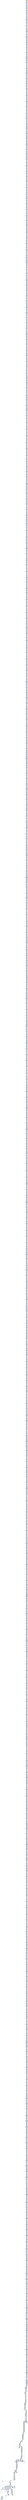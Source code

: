 digraph G {
node[shape=rectangle,style=filled,fillcolor=lightsteelblue,color=lightsteelblue]
bgcolor="transparent"
a0x00401791xorw_si_si[label="start\nxorw %si, %si",color="lightgrey",fillcolor="orange"];
a0x00401794movl_0x40a5a9UINT32__52esp_[label="0x00401794\nmovl $0x40a5a9<UINT32>, -52(%esp)"];
a0x0040179cxorw_si_si[label="0x0040179c\nxorw %si, %si"];
a0x0040179fmovl__52esp__edx[label="0x0040179f\nmovl -52(%esp), %edx"];
a0x004017a3addl_0xc7c0c10fUINT32_edx_[label="0x004017a3\naddl $0xc7c0c10f<UINT32>, (%edx)"];
a0x004017a9movw_dx_si[label="0x004017a9\nmovw %dx, %si"];
a0x004017actestw_bx_si[label="0x004017ac\ntestw %bx, %si"];
a0x004017afxorl_ecx_ecx[label="0x004017af\nxorl %ecx, %ecx"];
a0x004017b1movb_0x4UINT8_cl[label="0x004017b1\nmovb $0x4<UINT8>, %cl"];
a0x004017b3addl_ecx__52esp_[label="0x004017b3\naddl %ecx, -52(%esp)"];
a0x004017b7testw_bx_si[label="0x004017b7\ntestw %bx, %si"];
a0x004017bamovl__52esp__ebx[label="0x004017ba\nmovl -52(%esp), %ebx"];
a0x004017beaddl_0xa9cc2444UINT32_ebx_[label="0x004017be\naddl $0xa9cc2444<UINT32>, (%ebx)"];
a0x004017c4movl_edx_edx[label="0x004017c4\nmovl %edx, %edx"];
a0x004017c6xorl_ecx_ecx[label="0x004017c6\nxorl %ecx, %ecx"];
a0x004017c8movb_0x4UINT8_cl[label="0x004017c8\nmovb $0x4<UINT8>, %cl"];
a0x004017caaddl_ecx__52esp_[label="0x004017ca\naddl %ecx, -52(%esp)"];
a0x004017ceaddw_ax_bp[label="0x004017ce\naddw %ax, %bp"];
a0x004017d1movl__52esp__edi[label="0x004017d1\nmovl -52(%esp), %edi"];
a0x004017d5pushl_0xf004075UINT32[label="0x004017d5\npushl $0xf004075<UINT32>"];
a0x004017damovl_esp_esi[label="0x004017da\nmovl %esp, %esi"];
a0x004017dcmovsl_ds_esi__es_edi_[label="0x004017dc\nmovsl %ds:(%esi), %es:(%edi)"];
a0x004017ddpopl_eax[label="0x004017dd\npopl %eax"];
a0x004017dexorw_bx_si[label="0x004017de\nxorw %bx, %si"];
a0x004017e1leal_0x40f9eeebp__edi[label="0x004017e1\nleal 0x40f9ee(%ebp), %edi"];
a0x004017e7xorl_ecx_ecx[label="0x004017e7\nxorl %ecx, %ecx"];
a0x004017e9movb_0x4UINT8_cl[label="0x004017e9\nmovb $0x4<UINT8>, %cl"];
a0x004017ebaddl_ecx__52esp_[label="0x004017eb\naddl %ecx, -52(%esp)"];
a0x004017efleal_0x40f9eeebp__edi[label="0x004017ef\nleal 0x40f9ee(%ebp), %edi"];
a0x004017f5movl__52esp__ebx[label="0x004017f5\nmovl -52(%esp), %ebx"];
a0x004017f9addl_0x448bc0c1UINT32_ebx_[label="0x004017f9\naddl $0x448bc0c1<UINT32>, (%ebx)"];
a0x004017fftestw_dx_si[label="0x004017ff\ntestw %dx, %si"];
a0x00401802movzbl_bh_edx[label="0x00401802\nmovzbl %bh, %edx"];
a0x00401805xorl_edx_edx[label="0x00401805\nxorl %edx, %edx"];
a0x00401807movb_0x4UINT8_dl[label="0x00401807\nmovb $0x4<UINT8>, %dl"];
a0x00401809addl_edx__52esp_[label="0x00401809\naddl %edx, -52(%esp)"];
a0x0040180dmovzbl_bh_edx[label="0x0040180d\nmovzbl %bh, %edx"];
a0x00401810negl_ebp[label="0x00401810\nnegl %ebp"];
a0x00401812movl__52esp__eax[label="0x00401812\nmovl -52(%esp), %eax"];
a0x00401816addl_0x81cc24UINT32_eax_[label="0x00401816\naddl $0x81cc24<UINT32>, (%eax)"];
a0x0040181cnegl_ebp[label="0x0040181c\nnegl %ebp"];
a0x0040181eaddw_bx_dx[label="0x0040181e\naddw %bx, %dx"];
a0x00401821xorl_ebx_ebx[label="0x00401821\nxorl %ebx, %ebx"];
a0x00401823movb_0x4UINT8_bl[label="0x00401823\nmovb $0x4<UINT8>, %bl"];
a0x00401825addl_ebx__52esp_[label="0x00401825\naddl %ebx, -52(%esp)"];
a0x00401829addw_bx_dx[label="0x00401829\naddw %bx, %dx"];
a0x0040182cmovl__52esp__ebx[label="0x0040182c\nmovl -52(%esp), %ebx"];
a0x00401830movl_0xb82f56f0UINT32_ebx_[label="0x00401830\nmovl $0xb82f56f0<UINT32>, (%ebx)"];
a0x00401836leal_0x2eax__eax[label="0x00401836\nleal 0x2(%eax), %eax"];
a0x00401839orw_cx_bx[label="0x00401839\norw %cx, %bx"];
a0x0040183cxorl_ecx_ecx[label="0x0040183c\nxorl %ecx, %ecx"];
a0x0040183emovb_0x4UINT8_cl[label="0x0040183e\nmovb $0x4<UINT8>, %cl"];
a0x00401840addl_ecx__52esp_[label="0x00401840\naddl %ecx, -52(%esp)"];
a0x00401844orw_cx_bx[label="0x00401844\norw %cx, %bx"];
a0x00401847movl__52esp__edi[label="0x00401847\nmovl -52(%esp), %edi"];
a0x0040184bmovl_0xe8603081UINT32_eax[label="0x0040184b\nmovl $0xe8603081<UINT32>, %eax"];
a0x00401850stosl_eax_es_edi_[label="0x00401850\nstosl %eax, %es:(%edi)"];
a0x00401851shldl_0x3UINT8_edi_eax[label="0x00401851\nshldl $0x3<UINT8>, %edi, %eax"];
a0x00401855movsbl_ch_eax[label="0x00401855\nmovsbl %ch, %eax"];
a0x00401858xorl_ecx_ecx[label="0x00401858\nxorl %ecx, %ecx"];
a0x0040185amovb_0x4UINT8_cl[label="0x0040185a\nmovb $0x4<UINT8>, %cl"];
a0x0040185caddl_ecx__52esp_[label="0x0040185c\naddl %ecx, -52(%esp)"];
a0x00401860movsbl_ch_eax[label="0x00401860\nmovsbl %ch, %eax"];
a0x00401863movl__52esp__ebx[label="0x00401863\nmovl -52(%esp), %ebx"];
a0x00401867movl_0xce03f83fUINT32_ebx_[label="0x00401867\nmovl $0xce03f83f<UINT32>, (%ebx)"];
a0x0040186dandw_dx_si[label="0x0040186d\nandw %dx, %si"];
a0x00401870xorl_ecx_ecx[label="0x00401870\nxorl %ecx, %ecx"];
a0x00401872movb_0x4UINT8_cl[label="0x00401872\nmovb $0x4<UINT8>, %cl"];
a0x00401874addl_ecx__52esp_[label="0x00401874\naddl %ecx, -52(%esp)"];
a0x00401878testw_bx_bp[label="0x00401878\ntestw %bx, %bp"];
a0x0040187bmovw_si_di[label="0x0040187b\nmovw %si, %di"];
a0x0040187emovl__52esp__edx[label="0x0040187e\nmovl -52(%esp), %edx"];
a0x00401882orl_0x4b3db33UINT32_edx_[label="0x00401882\norl $0x4b3db33<UINT32>, (%edx)"];
a0x00401888movw_si_di[label="0x00401888\nmovw %si, %di"];
a0x0040188bxorl_eax_eax[label="0x0040188b\nxorl %eax, %eax"];
a0x0040188dmovb_0x4UINT8_al[label="0x0040188d\nmovb $0x4<UINT8>, %al"];
a0x0040188faddl_eax__52esp_[label="0x0040188f\naddl %eax, -52(%esp)"];
a0x00401893orw_ax_di[label="0x00401893\norw %ax, %di"];
a0x00401896movl__52esp__edx[label="0x00401896\nmovl -52(%esp), %edx"];
a0x0040189aorl_0xcc245c01UINT32_edx_[label="0x0040189a\norl $0xcc245c01<UINT32>, (%edx)"];
a0x004018a0movzbl_ch_edx[label="0x004018a0\nmovzbl %ch, %edx"];
a0x004018a3xorl_eax_eax[label="0x004018a3\nxorl %eax, %eax"];
a0x004018a5movb_0x4UINT8_al[label="0x004018a5\nmovb $0x4<UINT8>, %al"];
a0x004018a7addl_eax__52esp_[label="0x004018a7\naddl %eax, -52(%esp)"];
a0x004018abandw_si_ax[label="0x004018ab\nandw %si, %ax"];
a0x004018aesubl_0x40f97bUINT32_esi[label="0x004018ae\nsubl $0x40f97b<UINT32>, %esi"];
a0x004018b4movl__52esp__ebx[label="0x004018b4\nmovl -52(%esp), %ebx"];
a0x004018b8addl_0x8bf22b66UINT32_ebx_[label="0x004018b8\naddl $0x8bf22b66<UINT32>, (%ebx)"];
a0x004018besubl_0x40f97bUINT32_esi[label="0x004018be\nsubl $0x40f97b<UINT32>, %esi"];
a0x004018c4xorl_ebx_ebx[label="0x004018c4\nxorl %ebx, %ebx"];
a0x004018c6movb_0x4UINT8_bl[label="0x004018c6\nmovb $0x4<UINT8>, %bl"];
a0x004018c8addl_ebx__52esp_[label="0x004018c8\naddl %ebx, -52(%esp)"];
a0x004018ccorw_bx_bx[label="0x004018cc\norw %bx, %bx"];
a0x004018cfmovl__52esp__ecx[label="0x004018cf\nmovl -52(%esp), %ecx"];
a0x004018d3addl_0x81cc2444UINT32_ecx_[label="0x004018d3\naddl $0x81cc2444<UINT32>, (%ecx)"];
a0x004018d9movsbl_dh_ebx[label="0x004018d9\nmovsbl %dh, %ebx"];
a0x004018dctestw_bx_di[label="0x004018dc\ntestw %bx, %di"];
a0x004018dfmovl_eax_esi[label="0x004018df\nmovl %eax, %esi"];
a0x004018e1xorl_ebx_ebx[label="0x004018e1\nxorl %ebx, %ebx"];
a0x004018e3movb_0x4UINT8_bl[label="0x004018e3\nmovb $0x4<UINT8>, %bl"];
a0x004018e5addl_ebx__52esp_[label="0x004018e5\naddl %ebx, -52(%esp)"];
a0x004018e9testw_bx_di[label="0x004018e9\ntestw %bx, %di"];
a0x004018ecmovl__52esp__edx[label="0x004018ec\nmovl -52(%esp), %edx"];
a0x004018f0addl_0xdeb57c00UINT32_edx_[label="0x004018f0\naddl $0xdeb57c00<UINT32>, (%edx)"];
a0x004018f6movl_eax_esi[label="0x004018f6\nmovl %eax, %esi"];
a0x004018f8xorl_eax_eax[label="0x004018f8\nxorl %eax, %eax"];
a0x004018famovb_0x4UINT8_al[label="0x004018fa\nmovb $0x4<UINT8>, %al"];
a0x004018fcaddl_eax__52esp_[label="0x004018fc\naddl %eax, -52(%esp)"];
a0x00401900leal_0x40d8e8eax__edx[label="0x00401900\nleal 0x40d8e8(%eax), %edx"];
a0x00401906movl__52esp__ecx[label="0x00401906\nmovl -52(%esp), %ecx"];
a0x0040190aaddl_0x3c3081c6UINT32_ecx_[label="0x0040190a\naddl $0x3c3081c6<UINT32>, (%ecx)"];
a0x00401910leal_0x40dae9edi__edi[label="0x00401910\nleal 0x40dae9(%edi), %edi"];
a0x00401916xorw_bp_ax[label="0x00401916\nxorw %bp, %ax"];
a0x00401919xorl_edx_edx[label="0x00401919\nxorl %edx, %edx"];
a0x0040191bmovb_0x4UINT8_dl[label="0x0040191b\nmovb $0x4<UINT8>, %dl"];
a0x0040191daddl_edx__52esp_[label="0x0040191d\naddl %edx, -52(%esp)"];
a0x00401921xorw_bp_ax[label="0x00401921\nxorw %bp, %ax"];
a0x00401924movl__52esp__eax[label="0x00401924\nmovl -52(%esp), %eax"];
a0x00401928addl_0x66d661b5UINT32_eax_[label="0x00401928\naddl $0x66d661b5<UINT32>, (%eax)"];
a0x0040192emull_ebp_eax[label="0x0040192e\nmull %ebp, %eax"];
a0x00401930leal_0x2esi__eax[label="0x00401930\nleal 0x2(%esi), %eax"];
a0x00401933xorl_eax_eax[label="0x00401933\nxorl %eax, %eax"];
a0x00401935movb_0x4UINT8_al[label="0x00401935\nmovb $0x4<UINT8>, %al"];
a0x00401937addl_eax__52esp_[label="0x00401937\naddl %eax, -52(%esp)"];
a0x0040193bleal_0x2esi__eax[label="0x0040193b\nleal 0x2(%esi), %eax"];
a0x0040193emovl__52esp__ebx[label="0x0040193e\nmovl -52(%esp), %ebx"];
a0x00401942addl_0xc933da03UINT32_ebx_[label="0x00401942\naddl $0xc933da03<UINT32>, (%ebx)"];
a0x00401948xorw_bp_dx[label="0x00401948\nxorw %bp, %dx"];
a0x0040194bxorl_edx_edx[label="0x0040194b\nxorl %edx, %edx"];
a0x0040194dmovb_0x4UINT8_dl[label="0x0040194d\nmovb $0x4<UINT8>, %dl"];
a0x0040194faddl_edx__52esp_[label="0x0040194f\naddl %edx, -52(%esp)"];
a0x00401953xorw_si_ax[label="0x00401953\nxorw %si, %ax"];
a0x00401956orl_eax_ecx[label="0x00401956\norl %eax, %ecx"];
a0x00401958movl__52esp__ecx[label="0x00401958\nmovl -52(%esp), %ecx"];
a0x0040195cmovl_0x4c0104b1UINT32_ecx_[label="0x0040195c\nmovl $0x4c0104b1<UINT32>, (%ecx)"];
a0x00401962orl_eax_ecx[label="0x00401962\norl %eax, %ecx"];
a0x00401964orl_ebp_esi[label="0x00401964\norl %ebp, %esi"];
a0x00401966addw_dx_bp[label="0x00401966\naddw %dx, %bp"];
a0x00401969movsbl_ch_edx[label="0x00401969\nmovsbl %ch, %edx"];
a0x0040196cxorl_ecx_ecx[label="0x0040196c\nxorl %ecx, %ecx"];
a0x0040196emovb_0x4UINT8_cl[label="0x0040196e\nmovb $0x4<UINT8>, %cl"];
a0x00401970addl_ecx__52esp_[label="0x00401970\naddl %ecx, -52(%esp)"];
a0x00401974orl_ebp_esi[label="0x00401974\norl %ebp, %esi"];
a0x00401976movl__52esp__edx[label="0x00401976\nmovl -52(%esp), %edx"];
a0x0040197aaddl_0x8b66cc24UINT32_edx_[label="0x0040197a\naddl $0x8b66cc24<UINT32>, (%edx)"];
a0x00401980addw_dx_bp[label="0x00401980\naddw %dx, %bp"];
a0x00401983movsbl_ch_edx[label="0x00401983\nmovsbl %ch, %edx"];
a0x00401986roll_0x2UINT8_eax[label="0x00401986\nroll $0x2<UINT8>, %eax"];
a0x00401989xorl_eax_eax[label="0x00401989\nxorl %eax, %eax"];
a0x0040198bmovb_0x4UINT8_al[label="0x0040198b\nmovb $0x4<UINT8>, %al"];
a0x0040198daddl_eax__52esp_[label="0x0040198d\naddl %eax, -52(%esp)"];
a0x00401991movsbl_ch_edx[label="0x00401991\nmovsbl %ch, %edx"];
a0x00401994movl__52esp__ecx[label="0x00401994\nmovl -52(%esp), %ecx"];
a0x00401998addl_0x24548bfbUINT32_ecx_[label="0x00401998\naddl $0x24548bfb<UINT32>, (%ecx)"];
a0x0040199eroll_0x2UINT8_eax[label="0x0040199e\nroll $0x2<UINT8>, %eax"];
a0x004019a1xorl_edx_edx[label="0x004019a1\nxorl %edx, %edx"];
a0x004019a3movb_0x4UINT8_dl[label="0x004019a3\nmovb $0x4<UINT8>, %dl"];
a0x004019a5addl_edx__52esp_[label="0x004019a5\naddl %edx, -52(%esp)"];
a0x004019a9testw_cx_si[label="0x004019a9\ntestw %cx, %si"];
a0x004019acmovl__52esp__edi[label="0x004019ac\nmovl -52(%esp), %edi"];
a0x004019b0movl_0x500281ccUINT32_eax[label="0x004019b0\nmovl $0x500281cc<UINT32>, %eax"];
a0x004019b5stosl_eax_es_edi_[label="0x004019b5\nstosl %eax, %es:(%edi)"];
a0x004019b6leal_0x2ebp__ecx[label="0x004019b6\nleal 0x2(%ebp), %ecx"];
a0x004019b9subl_ecx_ebx[label="0x004019b9\nsubl %ecx, %ebx"];
a0x004019bbmovzbl_dl_eax[label="0x004019bb\nmovzbl %dl, %eax"];
a0x004019bexorl_edx_edx[label="0x004019be\nxorl %edx, %edx"];
a0x004019c0movb_0x4UINT8_dl[label="0x004019c0\nmovb $0x4<UINT8>, %dl"];
a0x004019c2addl_edx__52esp_[label="0x004019c2\naddl %edx, -52(%esp)"];
a0x004019c6subl_ecx_ebx[label="0x004019c6\nsubl %ecx, %ebx"];
a0x004019c8movzbl_dl_eax[label="0x004019c8\nmovzbl %dl, %eax"];
a0x004019cbmovl__52esp__edx[label="0x004019cb\nmovl -52(%esp), %edx"];
a0x004019cforl_0xc1b90040UINT32_edx_[label="0x004019cf\norl $0xc1b90040<UINT32>, (%edx)"];
a0x004019d5movzbl_dl_eax[label="0x004019d5\nmovzbl %dl, %eax"];
a0x004019d8xorl_0x40defeUINT32_ecx[label="0x004019d8\nxorl $0x40defe<UINT32>, %ecx"];
a0x004019dexorl_ebx_ebx[label="0x004019de\nxorl %ebx, %ebx"];
a0x004019e0movb_0x4UINT8_bl[label="0x004019e0\nmovb $0x4<UINT8>, %bl"];
a0x004019e2addl_ebx__52esp_[label="0x004019e2\naddl %ebx, -52(%esp)"];
a0x004019e6xorl_0x40defeUINT32_ecx[label="0x004019e6\nxorl $0x40defe<UINT32>, %ecx"];
a0x004019ecmovl__52esp__ebx[label="0x004019ec\nmovl -52(%esp), %ebx"];
a0x004019f0addl_0x856602d7UINT32_ebx_[label="0x004019f0\naddl $0x856602d7<UINT32>, (%ebx)"];
a0x004019f6addw_bp_bx[label="0x004019f6\naddw %bp, %bx"];
a0x004019f9xorl_ebx_ebx[label="0x004019f9\nxorl %ebx, %ebx"];
a0x004019fbmovb_0x4UINT8_bl[label="0x004019fb\nmovb $0x4<UINT8>, %bl"];
a0x004019fdaddl_ebx__52esp_[label="0x004019fd\naddl %ebx, -52(%esp)"];
a0x00401a01subw_bp_bx[label="0x00401a01\nsubw %bp, %bx"];
a0x00401a04andl_ebp_ebx[label="0x00401a04\nandl %ebp, %ebx"];
a0x00401a06movl__52esp__ecx[label="0x00401a06\nmovl -52(%esp), %ecx"];
a0x00401a0aorl_0x33d18bf6UINT32_ecx_[label="0x00401a0a\norl $0x33d18bf6<UINT32>, (%ecx)"];
a0x00401a10andl_ebp_ebx[label="0x00401a10\nandl %ebp, %ebx"];
a0x00401a12xorl_eax_eax[label="0x00401a12\nxorl %eax, %eax"];
a0x00401a14movb_0x4UINT8_al[label="0x00401a14\nmovb $0x4<UINT8>, %al"];
a0x00401a16addl_eax__52esp_[label="0x00401a16\naddl %eax, -52(%esp)"];
a0x00401a1ashldl_0x3UINT8_eax_eax[label="0x00401a1a\nshldl $0x3<UINT8>, %eax, %eax"];
a0x00401a1emovl__52esp__eax[label="0x00401a1e\nmovl -52(%esp), %eax"];
a0x00401a22movl_0x104b1c9UINT32_eax_[label="0x00401a22\nmovl $0x104b1c9<UINT32>, (%eax)"];
a0x00401a28movw_ax_ax[label="0x00401a28\nmovw %ax, %ax"];
a0x00401a2bxorl_eax_eax[label="0x00401a2b\nxorl %eax, %eax"];
a0x00401a2dmovb_0x4UINT8_al[label="0x00401a2d\nmovb $0x4<UINT8>, %al"];
a0x00401a2faddl_eax__52esp_[label="0x00401a2f\naddl %eax, -52(%esp)"];
a0x00401a33subw_di_cx[label="0x00401a33\nsubw %di, %cx"];
a0x00401a36movl__52esp__ebx[label="0x00401a36\nmovl -52(%esp), %ebx"];
a0x00401a3aaddl_0x66cc244cUINT32_ebx_[label="0x00401a3a\naddl $0x66cc244c<UINT32>, (%ebx)"];
a0x00401a40orl_ebp_eax[label="0x00401a40\norl %ebp, %eax"];
a0x00401a42xorl_ebx_ebx[label="0x00401a42\nxorl %ebx, %ebx"];
a0x00401a44movb_0x4UINT8_bl[label="0x00401a44\nmovb $0x4<UINT8>, %bl"];
a0x00401a46addl_ebx__52esp_[label="0x00401a46\naddl %ebx, -52(%esp)"];
a0x00401a4aleal_0x40fa7cebx__edi[label="0x00401a4a\nleal 0x40fa7c(%ebx), %edi"];
a0x00401a50movl__52esp__ebx[label="0x00401a50\nmovl -52(%esp), %ebx"];
a0x00401a54movl_0xd18bf685UINT32_ebx_[label="0x00401a54\nmovl $0xd18bf685<UINT32>, (%ebx)"];
a0x00401a5aandl_edx_ecx[label="0x00401a5a\nandl %edx, %ecx"];
a0x00401a5cxorl_ebx_ebx[label="0x00401a5c\nxorl %ebx, %ebx"];
a0x00401a5eleal_0x40fce9ebx__ebp[label="0x00401a5e\nleal 0x40fce9(%ebx), %ebp"];
a0x00401a64xorl_eax_eax[label="0x00401a64\nxorl %eax, %eax"];
a0x00401a66movb_0x4UINT8_al[label="0x00401a66\nmovb $0x4<UINT8>, %al"];
a0x00401a68addl_eax__52esp_[label="0x00401a68\naddl %eax, -52(%esp)"];
a0x00401a6cxorl_ebx_ebx[label="0x00401a6c\nxorl %ebx, %ebx"];
a0x00401a6emovl__52esp__edi[label="0x00401a6e\nmovl -52(%esp), %edi"];
a0x00401a72movl_0xcc24548bUINT32_eax[label="0x00401a72\nmovl $0xcc24548b<UINT32>, %eax"];
a0x00401a77stosl_eax_es_edi_[label="0x00401a77\nstosl %eax, %es:(%edi)"];
a0x00401a78leal_0x40fce9ebx__ebp[label="0x00401a78\nleal 0x40fce9(%ebx), %ebp"];
a0x00401a7exorl_ebx_ebx[label="0x00401a7e\nxorl %ebx, %ebx"];
a0x00401a80movb_0x4UINT8_bl[label="0x00401a80\nmovb $0x4<UINT8>, %bl"];
a0x00401a82addl_ebx__52esp_[label="0x00401a82\naddl %ebx, -52(%esp)"];
a0x00401a86andw_dx_bx[label="0x00401a86\nandw %dx, %bx"];
a0x00401a89movl__52esp__edx[label="0x00401a89\nmovl -52(%esp), %edx"];
a0x00401a8daddl_0x59ea0281UINT32_edx_[label="0x00401a8d\naddl $0x59ea0281<UINT32>, (%edx)"];
a0x00401a93orw_ax_bx[label="0x00401a93\norw %ax, %bx"];
a0x00401a96xorl_ebx_ebx[label="0x00401a96\nxorl %ebx, %ebx"];
a0x00401a98movb_0x4UINT8_bl[label="0x00401a98\nmovb $0x4<UINT8>, %bl"];
a0x00401a9aaddl_ebx__52esp_[label="0x00401a9a\naddl %ebx, -52(%esp)"];
a0x00401a9emovzbl_al_ebx[label="0x00401a9e\nmovzbl %al, %ebx"];
a0x00401aa1movl__52esp__ebx[label="0x00401aa1\nmovl -52(%esp), %ebx"];
a0x00401aa5addl_0x3281d85cUINT32_ebx_[label="0x00401aa5\naddl $0x3281d85c<UINT32>, (%ebx)"];
a0x00401aabsubw_dx_bp[label="0x00401aab\nsubw %dx, %bp"];
a0x00401aaeleal_0x40f8ffebx__ebx[label="0x00401aae\nleal 0x40f8ff(%ebx), %ebx"];
a0x00401ab4xorl_eax_eax[label="0x00401ab4\nxorl %eax, %eax"];
a0x00401ab6movb_0x4UINT8_al[label="0x00401ab6\nmovb $0x4<UINT8>, %al"];
a0x00401ab8addl_eax__52esp_[label="0x00401ab8\naddl %eax, -52(%esp)"];
a0x00401abcleal_0x40f8ffebx__ebx[label="0x00401abc\nleal 0x40f8ff(%ebx), %ebx"];
a0x00401ac2movl__52esp__ebx[label="0x00401ac2\nmovl -52(%esp), %ebx"];
a0x00401ac6addl_0xd85c5a02UINT32_ebx_[label="0x00401ac6\naddl $0xd85c5a02<UINT32>, (%ebx)"];
a0x00401accorw_si_di[label="0x00401acc\norw %si, %di"];
a0x00401acfsubw_si_ax[label="0x00401acf\nsubw %si, %ax"];
a0x00401ad2xorl_ecx_ecx[label="0x00401ad2\nxorl %ecx, %ecx"];
a0x00401ad4xorl_ebx_ebx[label="0x00401ad4\nxorl %ebx, %ebx"];
a0x00401ad6movb_0x4UINT8_bl[label="0x00401ad6\nmovb $0x4<UINT8>, %bl"];
a0x00401ad8addl_ebx__52esp_[label="0x00401ad8\naddl %ebx, -52(%esp)"];
a0x00401adcsubw_si_ax[label="0x00401adc\nsubw %si, %ax"];
a0x00401adfxorl_ecx_ecx[label="0x00401adf\nxorl %ecx, %ecx"];
a0x00401ae1movl__52esp__eax[label="0x00401ae1\nmovl -52(%esp), %eax"];
a0x00401ae5addl_0xc033d18bUINT32_eax_[label="0x00401ae5\naddl $0xc033d18b<UINT32>, (%eax)"];
a0x00401aebxorl_ecx_ecx[label="0x00401aeb\nxorl %ecx, %ecx"];
a0x00401aedandl_ecx_edi[label="0x00401aed\nandl %ecx, %edi"];
a0x00401aefxorl_ecx_ecx[label="0x00401aef\nxorl %ecx, %ecx"];
a0x00401af1movb_0x4UINT8_cl[label="0x00401af1\nmovb $0x4<UINT8>, %cl"];
a0x00401af3addl_ecx__52esp_[label="0x00401af3\naddl %ecx, -52(%esp)"];
a0x00401af7andl_ecx_edi[label="0x00401af7\nandl %ecx, %edi"];
a0x00401af9movl__52esp__edx[label="0x00401af9\nmovl -52(%esp), %edx"];
a0x00401afdaddl_0x440104b0UINT32_edx_[label="0x00401afd\naddl $0x440104b0<UINT32>, (%edx)"];
a0x00401b03movl_edx_edi[label="0x00401b03\nmovl %edx, %edi"];
a0x00401b05xorl_ebx_ebx[label="0x00401b05\nxorl %ebx, %ebx"];
a0x00401b07movb_0x4UINT8_bl[label="0x00401b07\nmovb $0x4<UINT8>, %bl"];
a0x00401b09addl_ebx__52esp_[label="0x00401b09\naddl %ebx, -52(%esp)"];
a0x00401b0dmovzbl_ah_edx[label="0x00401b0d\nmovzbl %ah, %edx"];
a0x00401b10andl_ebp_eax[label="0x00401b10\nandl %ebp, %eax"];
a0x00401b12movl__52esp__edx[label="0x00401b12\nmovl -52(%esp), %edx"];
a0x00401b16addl_0x3366cc24UINT32_edx_[label="0x00401b16\naddl $0x3366cc24<UINT32>, (%edx)"];
a0x00401b1candl_ebp_eax[label="0x00401b1c\nandl %ebp, %eax"];
a0x00401b1exorl_ebx_ebx[label="0x00401b1e\nxorl %ebx, %ebx"];
a0x00401b20movb_0x4UINT8_bl[label="0x00401b20\nmovb $0x4<UINT8>, %bl"];
a0x00401b22addl_ebx__52esp_[label="0x00401b22\naddl %ebx, -52(%esp)"];
a0x00401b26testl_ebx_edx[label="0x00401b26\ntestl %ebx, %edx"];
a0x00401b28movl__52esp__edx[label="0x00401b28\nmovl -52(%esp), %edx"];
a0x00401b2caddl_0x244c8bd3UINT32_edx_[label="0x00401b2c\naddl $0x244c8bd3<UINT32>, (%edx)"];
a0x00401b32orl_eax_edx[label="0x00401b32\norl %eax, %edx"];
a0x00401b34orl_edx_edx[label="0x00401b34\norl %edx, %edx"];
a0x00401b36subl_esi_edi[label="0x00401b36\nsubl %esi, %edi"];
a0x00401b38xorl_edx_edx[label="0x00401b38\nxorl %edx, %edx"];
a0x00401b3amovb_0x4UINT8_dl[label="0x00401b3a\nmovb $0x4<UINT8>, %dl"];
a0x00401b3caddl_edx__52esp_[label="0x00401b3c\naddl %edx, -52(%esp)"];
a0x00401b40orl_edx_edx[label="0x00401b40\norl %edx, %edx"];
a0x00401b42subl_esi_edi[label="0x00401b42\nsubl %esi, %edi"];
a0x00401b44movl__52esp__ebx[label="0x00401b44\nmovl -52(%esp), %ebx"];
a0x00401b48movl_0x520181ccUINT32_ebx_[label="0x00401b48\nmovl $0x520181cc<UINT32>, (%ebx)"];
a0x00401b4esubl_esi_edi[label="0x00401b4e\nsubl %esi, %edi"];
a0x00401b50xorl_edx_edx[label="0x00401b50\nxorl %edx, %edx"];
a0x00401b52movb_0x4UINT8_dl[label="0x00401b52\nmovb $0x4<UINT8>, %dl"];
a0x00401b54addl_edx__52esp_[label="0x00401b54\naddl %edx, -52(%esp)"];
a0x00401b58rcll_0x2UINT8_edx[label="0x00401b58\nrcll $0x2<UINT8>, %edx"];
a0x00401b5bmovw_bp_bp[label="0x00401b5b\nmovw %bp, %bp"];
a0x00401b5emovl__52esp__ecx[label="0x00401b5e\nmovl -52(%esp), %ecx"];
a0x00401b62addl_0x81f29d03UINT32_ecx_[label="0x00401b62\naddl $0x81f29d03<UINT32>, (%ecx)"];
a0x00401b68movw_bp_bp[label="0x00401b68\nmovw %bp, %bp"];
a0x00401b6bandl_0x40f878UINT32_edx[label="0x00401b6b\nandl $0x40f878<UINT32>, %edx"];
a0x00401b71xorl_ebx_ebx[label="0x00401b71\nxorl %ebx, %ebx"];
a0x00401b73movb_0x4UINT8_bl[label="0x00401b73\nmovb $0x4<UINT8>, %bl"];
a0x00401b75addl_ebx__52esp_[label="0x00401b75\naddl %ebx, -52(%esp)"];
a0x00401b79andl_0x40f878UINT32_edx[label="0x00401b79\nandl $0x40f878<UINT32>, %edx"];
a0x00401b7fmovl__52esp__edx[label="0x00401b7f\nmovl -52(%esp), %edx"];
a0x00401b83movl_0x22a7a131UINT32_edx_[label="0x00401b83\nmovl $0x22a7a131<UINT32>, (%edx)"];
a0x00401b89addl_ebx_eax[label="0x00401b89\naddl %ebx, %eax"];
a0x00401b8bxorl_edx_edx[label="0x00401b8b\nxorl %edx, %edx"];
a0x00401b8dmovb_0x4UINT8_dl[label="0x00401b8d\nmovb $0x4<UINT8>, %dl"];
a0x00401b8faddl_edx__52esp_[label="0x00401b8f\naddl %edx, -52(%esp)"];
a0x00401b93andl_ebp_ecx[label="0x00401b93\nandl %ebp, %ecx"];
a0x00401b95testl_edx_ebp[label="0x00401b95\ntestl %edx, %ebp"];
a0x00401b97movl__52esp__eax[label="0x00401b97\nmovl -52(%esp), %eax"];
a0x00401b9baddl_0x2ea83e2UINT32_eax_[label="0x00401b9b\naddl $0x2ea83e2<UINT32>, (%eax)"];
a0x00401ba1testl_edx_ebp[label="0x00401ba1\ntestl %edx, %ebp"];
a0x00401ba3testl_ebp_edi[label="0x00401ba3\ntestl %ebp, %edi"];
a0x00401ba5andw_bp_dx[label="0x00401ba5\nandw %bp, %dx"];
a0x00401ba8xorl_ebx_ebx[label="0x00401ba8\nxorl %ebx, %ebx"];
a0x00401baamovb_0x4UINT8_bl[label="0x00401baa\nmovb $0x4<UINT8>, %bl"];
a0x00401bacaddl_ebx__52esp_[label="0x00401bac\naddl %ebx, -52(%esp)"];
a0x00401bb0testl_ebp_edi[label="0x00401bb0\ntestl %ebp, %edi"];
a0x00401bb2movl__52esp__ebx[label="0x00401bb2\nmovl -52(%esp), %ebx"];
a0x00401bb6orl_0x33dd0366UINT32_ebx_[label="0x00401bb6\norl $0x33dd0366<UINT32>, (%ebx)"];
a0x00401bbcandw_bp_dx[label="0x00401bbc\nandw %bp, %dx"];
a0x00401bbfxorw_bx_ax[label="0x00401bbf\nxorw %bx, %ax"];
a0x00401bc2leal_0x40dbffecx__ebp[label="0x00401bc2\nleal 0x40dbff(%ecx), %ebp"];
a0x00401bc8xorl_ecx_ecx[label="0x00401bc8\nxorl %ecx, %ecx"];
a0x00401bcamovb_0x4UINT8_cl[label="0x00401bca\nmovb $0x4<UINT8>, %cl"];
a0x00401bccaddl_ecx__52esp_[label="0x00401bcc\naddl %ecx, -52(%esp)"];
a0x00401bd0xorw_bx_ax[label="0x00401bd0\nxorw %bx, %ax"];
a0x00401bd3movl__52esp__ecx[label="0x00401bd3\nmovl -52(%esp), %ecx"];
a0x00401bd7movl_0x104b2d2UINT32_ecx_[label="0x00401bd7\nmovl $0x104b2d2<UINT32>, (%ecx)"];
a0x00401bddleal_0x40dbffecx__ebp[label="0x00401bdd\nleal 0x40dbff(%ecx), %ebp"];
a0x00401be3xorl_eax_eax[label="0x00401be3\nxorl %eax, %eax"];
a0x00401be5movb_0x4UINT8_al[label="0x00401be5\nmovb $0x4<UINT8>, %al"];
a0x00401be7addl_eax__52esp_[label="0x00401be7\naddl %eax, -52(%esp)"];
a0x00401beborl_edi_esi[label="0x00401beb\norl %edi, %esi"];
a0x00401bedmovl__52esp__edi[label="0x00401bed\nmovl -52(%esp), %edi"];
a0x00401bf1movl_0x66cc2454UINT32_eax[label="0x00401bf1\nmovl $0x66cc2454<UINT32>, %eax"];
a0x00401bf6stosl_eax_es_edi_[label="0x00401bf6\nstosl %eax, %es:(%edi)"];
a0x00401bf7testl_ebx_edi[label="0x00401bf7\ntestl %ebx, %edi"];
a0x00401bf9xorl_eax_eax[label="0x00401bf9\nxorl %eax, %eax"];
a0x00401bfbmovb_0x4UINT8_al[label="0x00401bfb\nmovb $0x4<UINT8>, %al"];
a0x00401bfdaddl_eax__52esp_[label="0x00401bfd\naddl %eax, -52(%esp)"];
a0x00401c01leal_0x40ddeaeax__ebp[label="0x00401c01\nleal 0x40ddea(%eax), %ebp"];
a0x00401c07movl__52esp__eax[label="0x00401c07\nmovl -52(%esp), %eax"];
a0x00401c0bmovl_0x448bdd03UINT32_eax_[label="0x00401c0b\nmovl $0x448bdd03<UINT32>, (%eax)"];
a0x00401c11movzbl_dh_edx[label="0x00401c11\nmovzbl %dh, %edx"];
a0x00401c14subl_ecx_eax[label="0x00401c14\nsubl %ecx, %eax"];
a0x00401c16leal_0x2esi__edx[label="0x00401c16\nleal 0x2(%esi), %edx"];
a0x00401c19xorl_ebx_ebx[label="0x00401c19\nxorl %ebx, %ebx"];
a0x00401c1bmovb_0x4UINT8_bl[label="0x00401c1b\nmovb $0x4<UINT8>, %bl"];
a0x00401c1daddl_ebx__52esp_[label="0x00401c1d\naddl %ebx, -52(%esp)"];
a0x00401c21subl_ecx_eax[label="0x00401c21\nsubl %ecx, %eax"];
a0x00401c23leal_0x2esi__edx[label="0x00401c23\nleal 0x2(%esi), %edx"];
a0x00401c26movl__52esp__ebx[label="0x00401c26\nmovl -52(%esp), %ebx"];
a0x00401c2amovl_0x81cc24UINT32_ebx_[label="0x00401c2a\nmovl $0x81cc24<UINT32>, (%ebx)"];
a0x00401c30leal_0x2esi__edx[label="0x00401c30\nleal 0x2(%esi), %edx"];
a0x00401c33shll_0x2UINT8_ebx[label="0x00401c33\nshll $0x2<UINT8>, %ebx"];
a0x00401c36addl_eax_esi[label="0x00401c36\naddl %eax, %esi"];
a0x00401c38xorl_eax_eax[label="0x00401c38\nxorl %eax, %eax"];
a0x00401c3amovb_0x4UINT8_al[label="0x00401c3a\nmovb $0x4<UINT8>, %al"];
a0x00401c3caddl_eax__52esp_[label="0x00401c3c\naddl %eax, -52(%esp)"];
a0x00401c40shll_0x2UINT8_ebx[label="0x00401c40\nshll $0x2<UINT8>, %ebx"];
a0x00401c43movl__52esp__eax[label="0x00401c43\nmovl -52(%esp), %eax"];
a0x00401c47addl_0x82a0af28UINT32_eax_[label="0x00401c47\naddl $0x82a0af28<UINT32>, (%eax)"];
a0x00401c4daddl_eax_esi[label="0x00401c4d\naddl %eax, %esi"];
a0x00401c4fxorl_ebx_ebx[label="0x00401c4f\nxorl %ebx, %ebx"];
a0x00401c51movb_0x4UINT8_bl[label="0x00401c51\nmovb $0x4<UINT8>, %bl"];
a0x00401c53addl_ebx__52esp_[label="0x00401c53\naddl %ebx, -52(%esp)"];
a0x00401c57andl_ebx_edx[label="0x00401c57\nandl %ebx, %edx"];
a0x00401c59subw_cx_bx[label="0x00401c59\nsubw %cx, %bx"];
a0x00401c5cmovl__52esp__ecx[label="0x00401c5c\nmovl -52(%esp), %ecx"];
a0x00401c60addl_0xef683081UINT32_ecx_[label="0x00401c60\naddl $0xef683081<UINT32>, (%ecx)"];
a0x00401c66subw_cx_bx[label="0x00401c66\nsubw %cx, %bx"];
a0x00401c69xaddl_esi_eax[label="0x00401c69\nxaddl %esi, %eax"];
a0x00401c6cmovw_si_si[label="0x00401c6c\nmovw %si, %si"];
a0x00401c6fxorl_ecx_ecx[label="0x00401c6f\nxorl %ecx, %ecx"];
a0x00401c71movb_0x4UINT8_cl[label="0x00401c71\nmovb $0x4<UINT8>, %cl"];
a0x00401c73addl_ecx__52esp_[label="0x00401c73\naddl %ecx, -52(%esp)"];
a0x00401c77xaddl_esi_eax[label="0x00401c77\nxaddl %esi, %eax"];
a0x00401c7amovw_si_si[label="0x00401c7a\nmovw %si, %si"];
a0x00401c7dmovl__52esp__eax[label="0x00401c7d\nmovl -52(%esp), %eax"];
a0x00401c81addl_0x33663fa0UINT32_eax_[label="0x00401c81\naddl $0x33663fa0<UINT32>, (%eax)"];
a0x00401c87movw_si_si[label="0x00401c87\nmovw %si, %si"];
a0x00401c8axorl_eax_eax[label="0x00401c8a\nxorl %eax, %eax"];
a0x00401c8cmovb_0x4UINT8_al[label="0x00401c8c\nmovb $0x4<UINT8>, %al"];
a0x00401c8eaddl_eax__52esp_[label="0x00401c8e\naddl %eax, -52(%esp)"];
a0x00401c92andl_ebx_edi[label="0x00401c92\nandl %ebx, %edi"];
a0x00401c94xorw_si_cx[label="0x00401c94\nxorw %si, %cx"];
a0x00401c97movl__52esp__ebx[label="0x00401c97\nmovl -52(%esp), %ebx"];
a0x00401c9baddl_0x2488dc8UINT32_ebx_[label="0x00401c9b\naddl $0x2488dc8<UINT32>, (%ebx)"];
a0x00401ca1xorw_si_cx[label="0x00401ca1\nxorw %si, %cx"];
a0x00401ca4sbbl_0x2UINT8_edx[label="0x00401ca4\nsbbl $0x2<UINT8>, %edx"];
a0x00401ca7shrdl_0x3UINT8_ecx_eax[label="0x00401ca7\nshrdl $0x3<UINT8>, %ecx, %eax"];
a0x00401cabxorl_edx_edx[label="0x00401cab\nxorl %edx, %edx"];
a0x00401cadmovb_0x4UINT8_dl[label="0x00401cad\nmovb $0x4<UINT8>, %dl"];
a0x00401cafaddl_edx__52esp_[label="0x00401caf\naddl %edx, -52(%esp)"];
a0x00401cb3sbbl_0x2UINT8_edx[label="0x00401cb3\nsbbl $0x2<UINT8>, %edx"];
a0x00401cb6shrdl_0x3UINT8_ecx_eax[label="0x00401cb6\nshrdl $0x3<UINT8>, %ecx, %eax"];
a0x00401cbamovl__52esp__edi[label="0x00401cba\nmovl -52(%esp), %edi"];
a0x00401cbemovl_0x4b0c033UINT32_eax[label="0x00401cbe\nmovl $0x4b0c033<UINT32>, %eax"];
a0x00401cc3stosl_eax_es_edi_[label="0x00401cc3\nstosl %eax, %es:(%edi)"];
a0x00401cc4shrdl_0x3UINT8_ecx_eax[label="0x00401cc4\nshrdl $0x3<UINT8>, %ecx, %eax"];
a0x00401cc8xorl_ebx_ebx[label="0x00401cc8\nxorl %ebx, %ebx"];
a0x00401ccamovb_0x4UINT8_bl[label="0x00401cca\nmovb $0x4<UINT8>, %bl"];
a0x00401cccaddl_ebx__52esp_[label="0x00401ccc\naddl %ebx, -52(%esp)"];
a0x00401cd0movw_dx_si[label="0x00401cd0\nmovw %dx, %si"];
a0x00401cd3movl__52esp__ecx[label="0x00401cd3\nmovl -52(%esp), %ecx"];
a0x00401cd7addl_0xcc244401UINT32_ecx_[label="0x00401cd7\naddl $0xcc244401<UINT32>, (%ecx)"];
a0x00401cddxorw_si_bp[label="0x00401cdd\nxorw %si, %bp"];
a0x00401ce0xorl_eax_eax[label="0x00401ce0\nxorl %eax, %eax"];
a0x00401ce2movb_0x4UINT8_al[label="0x00401ce2\nmovb $0x4<UINT8>, %al"];
a0x00401ce4addl_eax__52esp_[label="0x00401ce4\naddl %eax, -52(%esp)"];
a0x00401ce8xorl_ebp_edx[label="0x00401ce8\nxorl %ebp, %edx"];
a0x00401ceaaddl_ecx_ebp[label="0x00401cea\naddl %ecx, %ebp"];
a0x00401cecnotl_esi[label="0x00401cec\nnotl %esi"];
a0x00401ceemovl__52esp__ebx[label="0x00401cee\nmovl -52(%esp), %ebx"];
a0x00401cf2movl_0x8b02488dUINT32_ebx_[label="0x00401cf2\nmovl $0x8b02488d<UINT32>, (%ebx)"];
a0x00401cf8addl_ecx_ebp[label="0x00401cf8\naddl %ecx, %ebp"];
a0x00401cfanotl_esi[label="0x00401cfa\nnotl %esi"];
a0x00401cfcshll_0x2UINT8_ebx[label="0x00401cfc\nshll $0x2<UINT8>, %ebx"];
a0x00401cffxorl_eax_eax[label="0x00401cff\nxorl %eax, %eax"];
a0x00401d01movb_0x4UINT8_al[label="0x00401d01\nmovb $0x4<UINT8>, %al"];
a0x00401d03addl_eax__52esp_[label="0x00401d03\naddl %eax, -52(%esp)"];
a0x00401d07notl_esi[label="0x00401d07\nnotl %esi"];
a0x00401d09shll_0x2UINT8_ebx[label="0x00401d09\nshll $0x2<UINT8>, %ebx"];
a0x00401d0cmovl__52esp__ecx[label="0x00401d0c\nmovl -52(%esp), %ecx"];
a0x00401d10movl_0x81cc2454UINT32_ecx_[label="0x00401d10\nmovl $0x81cc2454<UINT32>, (%ecx)"];
a0x00401d16shll_0x2UINT8_ebx[label="0x00401d16\nshll $0x2<UINT8>, %ebx"];
a0x00401d19leal_0x2edi__ebp[label="0x00401d19\nleal 0x2(%edi), %ebp"];
a0x00401d1cxorl_ebx_ebx[label="0x00401d1c\nxorl %ebx, %ebx"];
a0x00401d1emovb_0x4UINT8_bl[label="0x00401d1e\nmovb $0x4<UINT8>, %bl"];
a0x00401d20addl_ebx__52esp_[label="0x00401d20\naddl %ebx, -52(%esp)"];
a0x00401d24leal_0x2edi__ebp[label="0x00401d24\nleal 0x2(%edi), %ebp"];
a0x00401d27movl__52esp__eax[label="0x00401d27\nmovl -52(%esp), %eax"];
a0x00401d2bmovl_0x3c002UINT32_eax_[label="0x00401d2b\nmovl $0x3c002<UINT32>, (%eax)"];
a0x00401d31movw_cx_bx[label="0x00401d31\nmovw %cx, %bx"];
a0x00401d34leal_0x40d8ecedi__eax[label="0x00401d34\nleal 0x40d8ec(%edi), %eax"];
a0x00401d3axorl_ecx_ecx[label="0x00401d3a\nxorl %ecx, %ecx"];
a0x00401d3cmovb_0x4UINT8_cl[label="0x00401d3c\nmovb $0x4<UINT8>, %cl"];
a0x00401d3eaddl_ecx__52esp_[label="0x00401d3e\naddl %ecx, -52(%esp)"];
a0x00401d42leal_0x40d8ecedi__eax[label="0x00401d42\nleal 0x40d8ec(%edi), %eax"];
a0x00401d48movl__52esp__ebx[label="0x00401d48\nmovl -52(%esp), %ebx"];
a0x00401d4corl_0x2d1c100UINT32_ebx_[label="0x00401d4c\norl $0x2d1c100<UINT32>, (%ebx)"];
a0x00401d52movsbl_dl_eax[label="0x00401d52\nmovsbl %dl, %eax"];
a0x00401d55xorl_edx_edx[label="0x00401d55\nxorl %edx, %edx"];
a0x00401d57movb_0x4UINT8_dl[label="0x00401d57\nmovb $0x4<UINT8>, %dl"];
a0x00401d59addl_edx__52esp_[label="0x00401d59\naddl %edx, -52(%esp)"];
a0x00401d5dmovzbl_dh_ecx[label="0x00401d5d\nmovzbl %dh, %ecx"];
a0x00401d60andl_ebx_ebp[label="0x00401d60\nandl %ebx, %ebp"];
a0x00401d62movl__52esp__edx[label="0x00401d62\nmovl -52(%esp), %edx"];
a0x00401d66addl_0x4b3db33UINT32_edx_[label="0x00401d66\naddl $0x4b3db33<UINT32>, (%edx)"];
a0x00401d6candl_ebx_ebp[label="0x00401d6c\nandl %ebx, %ebp"];
a0x00401d6exorl_ebx_ebx[label="0x00401d6e\nxorl %ebx, %ebx"];
a0x00401d70movb_0x4UINT8_bl[label="0x00401d70\nmovb $0x4<UINT8>, %bl"];
a0x00401d72addl_ebx__52esp_[label="0x00401d72\naddl %ebx, -52(%esp)"];
a0x00401d76xorw_si_dx[label="0x00401d76\nxorw %si, %dx"];
a0x00401d79andw_bp_cx[label="0x00401d79\nandw %bp, %cx"];
a0x00401d7cmovl__52esp__ebx[label="0x00401d7c\nmovl -52(%esp), %ebx"];
a0x00401d80addl_0xcc245c01UINT32_ebx_[label="0x00401d80\naddl $0xcc245c01<UINT32>, (%ebx)"];
a0x00401d86andw_bp_cx[label="0x00401d86\nandw %bp, %cx"];
a0x00401d89movzbl_dl_ecx[label="0x00401d89\nmovzbl %dl, %ecx"];
a0x00401d8ctestl_0x40daefUINT32_ebx[label="0x00401d8c\ntestl $0x40daef<UINT32>, %ebx"];
a0x00401d92xorl_ecx_ecx[label="0x00401d92\nxorl %ecx, %ecx"];
a0x00401d94movb_0x4UINT8_cl[label="0x00401d94\nmovb $0x4<UINT8>, %cl"];
a0x00401d96addl_ecx__52esp_[label="0x00401d96\naddl %ecx, -52(%esp)"];
a0x00401d9amovzbl_dl_ecx[label="0x00401d9a\nmovzbl %dl, %ecx"];
a0x00401d9dmovl__52esp__ecx[label="0x00401d9d\nmovl -52(%esp), %ecx"];
a0x00401da1addl_0x8bcfbe0fUINT32_ecx_[label="0x00401da1\naddl $0x8bcfbe0f<UINT32>, (%ecx)"];
a0x00401da7testl_0x40daefUINT32_ebx[label="0x00401da7\ntestl $0x40daef<UINT32>, %ebx"];
a0x00401dadorw_cx_si[label="0x00401dad\norw %cx, %si"];
a0x00401db0xorl_ebx_ebx[label="0x00401db0\nxorl %ebx, %ebx"];
a0x00401db2movb_0x4UINT8_bl[label="0x00401db2\nmovb $0x4<UINT8>, %bl"];
a0x00401db4addl_ebx__52esp_[label="0x00401db4\naddl %ebx, -52(%esp)"];
a0x00401db8orw_cx_si[label="0x00401db8\norw %cx, %si"];
a0x00401dbbmovl__52esp__ecx[label="0x00401dbb\nmovl -52(%esp), %ecx"];
a0x00401dbfaddl_0x81cc244cUINT32_ecx_[label="0x00401dbf\naddl $0x81cc244c<UINT32>, (%ecx)"];
a0x00401dc5movl_0x40df7dUINT32_edi[label="0x00401dc5\nmovl $0x40df7d<UINT32>, %edi"];
a0x00401dcaxorl_ecx_ecx[label="0x00401dca\nxorl %ecx, %ecx"];
a0x00401dccmovb_0x4UINT8_cl[label="0x00401dcc\nmovb $0x4<UINT8>, %cl"];
a0x00401dceaddl_ecx__52esp_[label="0x00401dce\naddl %ecx, -52(%esp)"];
a0x00401dd2andl_eax_eax[label="0x00401dd2\nandl %eax, %eax"];
a0x00401dd4movw_bx_dx[label="0x00401dd4\nmovw %bx, %dx"];
a0x00401dd7movl__52esp__ebx[label="0x00401dd7\nmovl -52(%esp), %ebx"];
a0x00401ddbaddl_0xc78101UINT32_ebx_[label="0x00401ddb\naddl $0xc78101<UINT32>, (%ebx)"];
a0x00401de1movw_bx_dx[label="0x00401de1\nmovw %bx, %dx"];
a0x00401de4xorl_ecx_ecx[label="0x00401de4\nxorl %ecx, %ecx"];
a0x00401de6movb_0x4UINT8_cl[label="0x00401de6\nmovb $0x4<UINT8>, %cl"];
a0x00401de8addl_ecx__52esp_[label="0x00401de8\naddl %ecx, -52(%esp)"];
a0x00401decsubl_ebx_ecx[label="0x00401dec\nsubl %ebx, %ecx"];
a0x00401deesubw_bx_bx[label="0x00401dee\nsubw %bx, %bx"];
a0x00401df1movl__52esp__ebx[label="0x00401df1\nmovl -52(%esp), %ebx"];
a0x00401df5movl_0xc8ac0f10UINT32_ebx_[label="0x00401df5\nmovl $0xc8ac0f10<UINT32>, (%ebx)"];
a0x00401dfbsubw_bx_bx[label="0x00401dfb\nsubw %bx, %bx"];
a0x00401dfetestw_si_ax[label="0x00401dfe\ntestw %si, %ax"];
a0x00401e01xorl_edx_edx[label="0x00401e01\nxorl %edx, %edx"];
a0x00401e03movb_0x4UINT8_dl[label="0x00401e03\nmovb $0x4<UINT8>, %dl"];
a0x00401e05addl_edx__52esp_[label="0x00401e05\naddl %edx, -52(%esp)"];
a0x00401e09testw_si_ax[label="0x00401e09\ntestw %si, %ax"];
a0x00401e0cmovl__52esp__edx[label="0x00401e0c\nmovl -52(%esp), %edx"];
a0x00401e10addl_0xdb036603UINT32_edx_[label="0x00401e10\naddl $0xdb036603<UINT32>, (%edx)"];
a0x00401e16xorl_eax_ecx[label="0x00401e16\nxorl %eax, %ecx"];
a0x00401e18andw_bp_bp[label="0x00401e18\nandw %bp, %bp"];
a0x00401e1bxorl_edx_edx[label="0x00401e1b\nxorl %edx, %edx"];
a0x00401e1dmovb_0x4UINT8_dl[label="0x00401e1d\nmovb $0x4<UINT8>, %dl"];
a0x00401e1faddl_edx__52esp_[label="0x00401e1f\naddl %edx, -52(%esp)"];
a0x00401e23andw_bp_bp[label="0x00401e23\nandw %bp, %bp"];
a0x00401e26subl_0x2UINT8_edx[label="0x00401e26\nsubl $0x2<UINT8>, %edx"];
a0x00401e29movl__52esp__edx[label="0x00401e29\nmovl -52(%esp), %edx"];
a0x00401e2dmovl_0x4b0c033UINT32_edx_[label="0x00401e2d\nmovl $0x4b0c033<UINT32>, (%edx)"];
a0x00401e33subl_0x2UINT8_edx[label="0x00401e33\nsubl $0x2<UINT8>, %edx"];
a0x00401e36xorl_eax_eax[label="0x00401e36\nxorl %eax, %eax"];
a0x00401e38movb_0x4UINT8_al[label="0x00401e38\nmovb $0x4<UINT8>, %al"];
a0x00401e3aaddl_eax__52esp_[label="0x00401e3a\naddl %eax, -52(%esp)"];
a0x00401e3eimull_eax_eax[label="0x00401e3e\nimull %eax, %eax"];
a0x00401e40testl_eax_edx[label="0x00401e40\ntestl %eax, %edx"];
a0x00401e42movl__52esp__eax[label="0x00401e42\nmovl -52(%esp), %eax"];
a0x00401e46addl_0xcc244401UINT32_eax_[label="0x00401e46\naddl $0xcc244401<UINT32>, (%eax)"];
a0x00401e4ctestl_eax_edx[label="0x00401e4c\ntestl %eax, %edx"];
a0x00401e4exorl_ecx_ecx[label="0x00401e4e\nxorl %ecx, %ecx"];
a0x00401e50movb_0x4UINT8_cl[label="0x00401e50\nmovb $0x4<UINT8>, %cl"];
a0x00401e52addl_ecx__52esp_[label="0x00401e52\naddl %ecx, -52(%esp)"];
a0x00401e56xorl_esi_ebx[label="0x00401e56\nxorl %esi, %ebx"];
a0x00401e58movl__52esp__edx[label="0x00401e58\nmovl -52(%esp), %edx"];
a0x00401e5caddl_0x8bdb0366UINT32_edx_[label="0x00401e5c\naddl $0x8bdb0366<UINT32>, (%edx)"];
a0x00401e62orl_edi_edx[label="0x00401e62\norl %edi, %edx"];
a0x00401e64orw_di_bx[label="0x00401e64\norw %di, %bx"];
a0x00401e67leal_0x2esi__edi[label="0x00401e67\nleal 0x2(%esi), %edi"];
a0x00401e6axorl_ecx_ecx[label="0x00401e6a\nxorl %ecx, %ecx"];
a0x00401e6cmovb_0x4UINT8_cl[label="0x00401e6c\nmovb $0x4<UINT8>, %cl"];
a0x00401e6eaddl_ecx__52esp_[label="0x00401e6e\naddl %ecx, -52(%esp)"];
a0x00401e72orw_di_bx[label="0x00401e72\norw %di, %bx"];
a0x00401e75movl__52esp__edx[label="0x00401e75\nmovl -52(%esp), %edx"];
a0x00401e79orl_0x81cc245cUINT32_edx_[label="0x00401e79\norl $0x81cc245c<UINT32>, (%edx)"];
a0x00401e7fleal_0x2esi__edi[label="0x00401e7f\nleal 0x2(%esi), %edi"];
a0x00401e82movzbl_ah_edx[label="0x00401e82\nmovzbl %ah, %edx"];
a0x00401e85xorl_ebx_ebx[label="0x00401e85\nxorl %ebx, %ebx"];
a0x00401e87movb_0x4UINT8_bl[label="0x00401e87\nmovb $0x4<UINT8>, %bl"];
a0x00401e89addl_ebx__52esp_[label="0x00401e89\naddl %ebx, -52(%esp)"];
a0x00401e8dmovzbl_ah_edx[label="0x00401e8d\nmovzbl %ah, %edx"];
a0x00401e90movl__52esp__edx[label="0x00401e90\nmovl -52(%esp), %edx"];
a0x00401e94movl_0x87b77b03UINT32_edx_[label="0x00401e94\nmovl $0x87b77b03<UINT32>, (%edx)"];
a0x00401e9atestl_edx_edi[label="0x00401e9a\ntestl %edx, %edi"];
a0x00401e9caddw_bp_bp[label="0x00401e9c\naddw %bp, %bp"];
a0x00401e9faddw_dx_cx[label="0x00401e9f\naddw %dx, %cx"];
a0x00401ea2xorl_edx_edx[label="0x00401ea2\nxorl %edx, %edx"];
a0x00401ea4movb_0x4UINT8_dl[label="0x00401ea4\nmovb $0x4<UINT8>, %dl"];
a0x00401ea6addl_edx__52esp_[label="0x00401ea6\naddl %edx, -52(%esp)"];
a0x00401eaaaddw_bp_bp[label="0x00401eaa\naddw %bp, %bp"];
a0x00401eadmovl__52esp__ecx[label="0x00401ead\nmovl -52(%esp), %ecx"];
a0x00401eb1orl_0x7b33812cUINT32_ecx_[label="0x00401eb1\norl $0x7b33812c<UINT32>, (%ecx)"];
a0x00401eb7addw_dx_cx[label="0x00401eb7\naddw %dx, %cx"];
a0x00401ebaorl_eax_eax[label="0x00401eba\norl %eax, %eax"];
a0x00401ebcxorl_edx_edx[label="0x00401ebc\nxorl %edx, %edx"];
a0x00401ebemovb_0x4UINT8_dl[label="0x00401ebe\nmovb $0x4<UINT8>, %dl"];
a0x00401ec0addl_edx__52esp_[label="0x00401ec0\naddl %edx, -52(%esp)"];
a0x00401ec4orl_eax_eax[label="0x00401ec4\norl %eax, %eax"];
a0x00401ec6movl__52esp__edx[label="0x00401ec6\nmovl -52(%esp), %edx"];
a0x00401ecamovl_0x6692d0b7UINT32_edx_[label="0x00401eca\nmovl $0x6692d0b7<UINT32>, (%edx)"];
a0x00401ed0andw_cx_dx[label="0x00401ed0\nandw %cx, %dx"];
a0x00401ed3xaddl_ebx_eax[label="0x00401ed3\nxaddl %ebx, %eax"];
a0x00401ed6andw_ax_cx[label="0x00401ed6\nandw %ax, %cx"];
a0x00401ed9xorl_ecx_ecx[label="0x00401ed9\nxorl %ecx, %ecx"];
a0x00401edbmovb_0x4UINT8_cl[label="0x00401edb\nmovb $0x4<UINT8>, %cl"];
a0x00401eddaddl_ecx__52esp_[label="0x00401edd\naddl %ecx, -52(%esp)"];
a0x00401ee1xaddl_ebx_eax[label="0x00401ee1\nxaddl %ebx, %eax"];
a0x00401ee4andw_ax_cx[label="0x00401ee4\nandw %ax, %cx"];
a0x00401ee7movl__52esp__ecx[label="0x00401ee7\nmovl -52(%esp), %ecx"];
a0x00401eebaddl_0xbe8dc503UINT32_ecx_[label="0x00401eeb\naddl $0xbe8dc503<UINT32>, (%ecx)"];
a0x00401ef1andw_ax_cx[label="0x00401ef1\nandw %ax, %cx"];
a0x00401ef4xorl_ecx_ecx[label="0x00401ef4\nxorl %ecx, %ecx"];
a0x00401ef6movb_0x4UINT8_cl[label="0x00401ef6\nmovb $0x4<UINT8>, %cl"];
a0x00401ef8addl_ecx__52esp_[label="0x00401ef8\naddl %ecx, -52(%esp)"];
a0x00401efcleal_0x2edi__ebp[label="0x00401efc\nleal 0x2(%edi), %ebp"];
a0x00401effmovl__52esp__eax[label="0x00401eff\nmovl -52(%esp), %eax"];
a0x00401f03addl_0x40d8fbUINT32_eax_[label="0x00401f03\naddl $0x40d8fb<UINT32>, (%eax)"];
a0x00401f09xaddl_eax_eax[label="0x00401f09\nxaddl %eax, %eax"];
a0x00401f0cxorl_edx_edx[label="0x00401f0c\nxorl %edx, %edx"];
a0x00401f0emovb_0x4UINT8_dl[label="0x00401f0e\nmovb $0x4<UINT8>, %dl"];
a0x00401f10addl_edx__52esp_[label="0x00401f10\naddl %edx, -52(%esp)"];
a0x00401f14orw_cx_cx[label="0x00401f14\norw %cx, %cx"];
a0x00401f17movl__52esp__edx[label="0x00401f17\nmovl -52(%esp), %edx"];
a0x00401f1borl_0x4b0c033UINT32_edx_[label="0x00401f1b\norl $0x4b0c033<UINT32>, (%edx)"];
a0x00401f21leal_0x40fa7bedi__ebx[label="0x00401f21\nleal 0x40fa7b(%edi), %ebx"];
a0x00401f27xorl_ebx_ebx[label="0x00401f27\nxorl %ebx, %ebx"];
a0x00401f29movb_0x4UINT8_bl[label="0x00401f29\nmovb $0x4<UINT8>, %bl"];
a0x00401f2baddl_ebx__52esp_[label="0x00401f2b\naddl %ebx, -52(%esp)"];
a0x00401f2forl_edx_edx[label="0x00401f2f\norl %edx, %edx"];
a0x00401f31addl_edx_edi[label="0x00401f31\naddl %edx, %edi"];
a0x00401f33movl__52esp__ebx[label="0x00401f33\nmovl -52(%esp), %ebx"];
a0x00401f37addl_0xcc244401UINT32_ebx_[label="0x00401f37\naddl $0xcc244401<UINT32>, (%ebx)"];
a0x00401f3daddl_edx_edi[label="0x00401f3d\naddl %edx, %edi"];
a0x00401f3fsubl_ebx_edi[label="0x00401f3f\nsubl %ebx, %edi"];
a0x00401f41testw_di_bp[label="0x00401f41\ntestw %di, %bp"];
a0x00401f44leal_0x40da7beax__ebx[label="0x00401f44\nleal 0x40da7b(%eax), %ebx"];
a0x00401f4axorl_edx_edx[label="0x00401f4a\nxorl %edx, %edx"];
a0x00401f4cmovb_0x4UINT8_dl[label="0x00401f4c\nmovb $0x4<UINT8>, %dl"];
a0x00401f4eaddl_edx__52esp_[label="0x00401f4e\naddl %edx, -52(%esp)"];
a0x00401f52subl_ebx_edi[label="0x00401f52\nsubl %ebx, %edi"];
a0x00401f54testw_di_bp[label="0x00401f54\ntestw %di, %bp"];
a0x00401f57movl__52esp__edx[label="0x00401f57\nmovl -52(%esp), %edx"];
a0x00401f5baddl_0xd8fbbe8dUINT32_edx_[label="0x00401f5b\naddl $0xd8fbbe8d<UINT32>, (%edx)"];
a0x00401f61testw_di_bp[label="0x00401f61\ntestw %di, %bp"];
a0x00401f64xorl_ecx_ecx[label="0x00401f64\nxorl %ecx, %ecx"];
a0x00401f66movb_0x4UINT8_cl[label="0x00401f66\nmovb $0x4<UINT8>, %cl"];
a0x00401f68addl_ecx__52esp_[label="0x00401f68\naddl %ecx, -52(%esp)"];
a0x00401f6cleal_0x40da7beax__ebx[label="0x00401f6c\nleal 0x40da7b(%eax), %ebx"];
a0x00401f72movl__52esp__edi[label="0x00401f72\nmovl -52(%esp), %edi"];
a0x00401f76movl_0x4c8b0040UINT32_eax[label="0x00401f76\nmovl $0x4c8b0040<UINT32>, %eax"];
a0x00401f7bstosl_eax_es_edi_[label="0x00401f7b\nstosl %eax, %es:(%edi)"];
a0x00401f7csubl_ecx_edx[label="0x00401f7c\nsubl %ecx, %edx"];
a0x00401f7exorl_eax_eax[label="0x00401f7e\nxorl %eax, %eax"];
a0x00401f80movb_0x4UINT8_al[label="0x00401f80\nmovb $0x4<UINT8>, %al"];
a0x00401f82addl_eax__52esp_[label="0x00401f82\naddl %eax, -52(%esp)"];
a0x00401f86orl_edx_ecx[label="0x00401f86\norl %edx, %ecx"];
a0x00401f88movl__52esp__ecx[label="0x00401f88\nmovl -52(%esp), %ecx"];
a0x00401f8caddl_0x181cc24UINT32_ecx_[label="0x00401f8c\naddl $0x181cc24<UINT32>, (%ecx)"];
a0x00401f92leal_0x40ddeaeax__ebp[label="0x00401f92\nleal 0x40ddea(%eax), %ebp"];
a0x00401f98xorl_eax_eax[label="0x00401f98\nxorl %eax, %eax"];
a0x00401f9amovb_0x4UINT8_al[label="0x00401f9a\nmovb $0x4<UINT8>, %al"];
a0x00401f9caddl_eax__52esp_[label="0x00401f9c\naddl %eax, -52(%esp)"];
a0x00401fa0rorl_0x2UINT8_ebx[label="0x00401fa0\nrorl $0x2<UINT8>, %ebx"];
a0x00401fa3movl__52esp__ebx[label="0x00401fa3\nmovl -52(%esp), %ebx"];
a0x00401fa7addl_0xe920e220UINT32_ebx_[label="0x00401fa7\naddl $0xe920e220<UINT32>, (%ebx)"];
a0x00401fadroll_0x2UINT8_esi[label="0x00401fad\nroll $0x2<UINT8>, %esi"];
a0x00401fb0andw_dx_di[label="0x00401fb0\nandw %dx, %di"];
a0x00401fb3xorl_ebx_ebx[label="0x00401fb3\nxorl %ebx, %ebx"];
a0x00401fb5movb_0x4UINT8_bl[label="0x00401fb5\nmovb $0x4<UINT8>, %bl"];
a0x00401fb7addl_ebx__52esp_[label="0x00401fb7\naddl %ebx, -52(%esp)"];
a0x00401fbbandw_dx_di[label="0x00401fbb\nandw %dx, %di"];
a0x00401fbexorw_cx_di[label="0x00401fbe\nxorw %cx, %di"];
a0x00401fc1movl__52esp__edx[label="0x00401fc1\nmovl -52(%esp), %edx"];
a0x00401fc5addl_0x302588dUINT32_edx_[label="0x00401fc5\naddl $0x302588d<UINT32>, (%edx)"];
a0x00401fcbxorw_cx_di[label="0x00401fcb\nxorw %cx, %di"];
a0x00401fcesubl_eax_ecx[label="0x00401fce\nsubl %eax, %ecx"];
a0x00401fd0xorl_ebx_ebx[label="0x00401fd0\nxorl %ebx, %ebx"];
a0x00401fd2movb_0x4UINT8_bl[label="0x00401fd2\nmovb $0x4<UINT8>, %bl"];
a0x00401fd4addl_ebx__52esp_[label="0x00401fd4\naddl %ebx, -52(%esp)"];
a0x00401fd8subl_eax_ecx[label="0x00401fd8\nsubl %eax, %ecx"];
a0x00401fdaaddl_ebp_ebp[label="0x00401fda\naddl %ebp, %ebp"];
a0x00401fdcsubw_ax_di[label="0x00401fdc\nsubw %ax, %di"];
a0x00401fdfmovl__52esp__edi[label="0x00401fdf\nmovl -52(%esp), %edi"];
a0x00401fe3movl_0x33d185eeUINT32_eax[label="0x00401fe3\nmovl $0x33d185ee<UINT32>, %eax"];
a0x00401fe8stosl_eax_es_edi_[label="0x00401fe8\nstosl %eax, %es:(%edi)"];
a0x00401fe9addl_ebp_ebp[label="0x00401fe9\naddl %ebp, %ebp"];
a0x00401febsubw_ax_di[label="0x00401feb\nsubw %ax, %di"];
a0x00401feeorl_eax_edx[label="0x00401fee\norl %eax, %edx"];
a0x00401ff0xorl_ebx_ebx[label="0x00401ff0\nxorl %ebx, %ebx"];
a0x00401ff2movb_0x4UINT8_bl[label="0x00401ff2\nmovb $0x4<UINT8>, %bl"];
a0x00401ff4addl_ebx__52esp_[label="0x00401ff4\naddl %ebx, -52(%esp)"];
a0x00401ff8subw_ax_di[label="0x00401ff8\nsubw %ax, %di"];
a0x00401ffbmovl__52esp__ecx[label="0x00401ffb\nmovl -52(%esp), %ecx"];
a0x00401fffaddl_0x104b2d2UINT32_ecx_[label="0x00401fff\naddl $0x104b2d2<UINT32>, (%ecx)"];
a0x00402005orl_eax_edx[label="0x00402005\norl %eax, %edx"];
a0x00402007orw_ax_bp[label="0x00402007\norw %ax, %bp"];
a0x0040200axorw_bx_ax[label="0x0040200a\nxorw %bx, %ax"];
a0x0040200dxorl_edx_edx[label="0x0040200d\nxorl %edx, %edx"];
a0x0040200fmovb_0x4UINT8_dl[label="0x0040200f\nmovb $0x4<UINT8>, %dl"];
a0x00402011addl_edx__52esp_[label="0x00402011\naddl %edx, -52(%esp)"];
a0x00402015orw_ax_bp[label="0x00402015\norw %ax, %bp"];
a0x00402018xorw_bx_ax[label="0x00402018\nxorw %bx, %ax"];
a0x0040201bmovl__52esp__edi[label="0x0040201b\nmovl -52(%esp), %edi"];
a0x0040201fmovl_0x3cc2454UINT32_eax[label="0x0040201f\nmovl $0x3cc2454<UINT32>, %eax"];
a0x00402024stosl_eax_es_edi_[label="0x00402024\nstosl %eax, %es:(%edi)"];
a0x00402025xorw_bx_ax[label="0x00402025\nxorw %bx, %ax"];
a0x00402028xorl_ecx_edx[label="0x00402028\nxorl %ecx, %edx"];
a0x0040202axorw_bx_bp[label="0x0040202a\nxorw %bx, %bp"];
a0x0040202dxorl_ecx_ecx[label="0x0040202d\nxorl %ecx, %ecx"];
a0x0040202fmovb_0x4UINT8_cl[label="0x0040202f\nmovb $0x4<UINT8>, %cl"];
a0x00402031addl_ecx__52esp_[label="0x00402031\naddl %ecx, -52(%esp)"];
a0x00402035xorl_ecx_edx[label="0x00402035\nxorl %ecx, %edx"];
a0x00402037xorw_bx_bp[label="0x00402037\nxorw %bx, %bp"];
a0x0040203amovl__52esp__edx[label="0x0040203a\nmovl -52(%esp), %edx"];
a0x0040203eaddl_0xc1d185eeUINT32_edx_[label="0x0040203e\naddl $0xc1d185ee<UINT32>, (%edx)"];
a0x00402044xorw_bx_bp[label="0x00402044\nxorw %bx, %bp"];
a0x00402047movw_si_bx[label="0x00402047\nmovw %si, %bx"];
a0x0040204amovl_edx_edi[label="0x0040204a\nmovl %edx, %edi"];
a0x0040204cxorl_ebx_ebx[label="0x0040204c\nxorl %ebx, %ebx"];
a0x0040204emovb_0x4UINT8_bl[label="0x0040204e\nmovb $0x4<UINT8>, %bl"];
a0x00402050addl_ebx__52esp_[label="0x00402050\naddl %ebx, -52(%esp)"];
a0x00402054movw_si_bx[label="0x00402054\nmovw %si, %bx"];
a0x00402057movl__52esp__eax[label="0x00402057\nmovl -52(%esp), %eax"];
a0x0040205baddl_0x4c8b02caUINT32_eax_[label="0x0040205b\naddl $0x4c8b02ca<UINT32>, (%eax)"];
a0x00402061movl_edx_edi[label="0x00402061\nmovl %edx, %edi"];
a0x00402063orl_ebp_ebp[label="0x00402063\norl %ebp, %ebp"];
a0x00402065addl_ebp_edi[label="0x00402065\naddl %ebp, %edi"];
a0x00402067xorl_ebx_ebx[label="0x00402067\nxorl %ebx, %ebx"];
a0x00402069movb_0x4UINT8_bl[label="0x00402069\nmovb $0x4<UINT8>, %bl"];
a0x0040206baddl_ebx__52esp_[label="0x0040206b\naddl %ebx, -52(%esp)"];
a0x0040206forl_ebp_ebp[label="0x0040206f\norl %ebp, %ebp"];
a0x00402071addl_ebp_edi[label="0x00402071\naddl %ebp, %edi"];
a0x00402073movl__52esp__edx[label="0x00402073\nmovl -52(%esp), %edx"];
a0x00402077orl_0x181cc24UINT32_edx_[label="0x00402077\norl $0x181cc24<UINT32>, (%edx)"];
a0x0040207daddl_ebp_edi[label="0x0040207d\naddl %ebp, %edi"];
a0x0040207forw_bx_di[label="0x0040207f\norw %bx, %di"];
a0x00402082movsbl_al_edx[label="0x00402082\nmovsbl %al, %edx"];
a0x00402085xorl_ebx_ebx[label="0x00402085\nxorl %ebx, %ebx"];
a0x00402087movb_0x4UINT8_bl[label="0x00402087\nmovb $0x4<UINT8>, %bl"];
a0x00402089addl_ebx__52esp_[label="0x00402089\naddl %ebx, -52(%esp)"];
a0x0040208dorw_bx_di[label="0x0040208d\norw %bx, %di"];
a0x00402090movl__52esp__ecx[label="0x00402090\nmovl -52(%esp), %ecx"];
a0x00402094orl_0x15e8UINT32_ecx_[label="0x00402094\norl $0x15e8<UINT32>, (%ecx)"];
a0x0040209amovsbl_al_edx[label="0x0040209a\nmovsbl %al, %edx"];
a0x0040209dxorl_ecx_ecx[label="0x0040209d\nxorl %ecx, %ecx"];
a0x0040209fmovb_0x4UINT8_cl[label="0x0040209f\nmovb $0x4<UINT8>, %cl"];
a0x004020a1addl_ecx__52esp_[label="0x004020a1\naddl %ecx, -52(%esp)"];
a0x004020a5orw_dx_si[label="0x004020a5\norw %dx, %si"];
a0x004020a8movzbl_ch_edx[label="0x004020a8\nmovzbl %ch, %edx"];
a0x004020abmovl__52esp__eax[label="0x004020ab\nmovl -52(%esp), %eax"];
a0x004020afaddl_0xc933d185UINT32_eax_[label="0x004020af\naddl $0xc933d185<UINT32>, (%eax)"];
a0x004020b5movzbl_ch_edx[label="0x004020b5\nmovzbl %ch, %edx"];
a0x004020b8xorl_eax_eax[label="0x004020b8\nxorl %eax, %eax"];
a0x004020bamovb_0x4UINT8_al[label="0x004020ba\nmovb $0x4<UINT8>, %al"];
a0x004020bcaddl_eax__52esp_[label="0x004020bc\naddl %eax, -52(%esp)"];
a0x004020c0addw_ax_ax[label="0x004020c0\naddw %ax, %ax"];
a0x004020c3movl__52esp__edi[label="0x004020c3\nmovl -52(%esp), %edi"];
a0x004020c7movl_0x4c0104b1UINT32_eax[label="0x004020c7\nmovl $0x4c0104b1<UINT32>, %eax"];
a0x004020ccstosl_eax_es_edi_[label="0x004020cc\nstosl %eax, %es:(%edi)"];
a0x004020cdaddw_si_cx[label="0x004020cd\naddw %si, %cx"];
a0x004020d0xorl_eax_eax[label="0x004020d0\nxorl %eax, %eax"];
a0x004020d2movb_0x4UINT8_al[label="0x004020d2\nmovb $0x4<UINT8>, %al"];
a0x004020d4addl_eax__52esp_[label="0x004020d4\naddl %eax, -52(%esp)"];
a0x004020d8subl_eax_edi[label="0x004020d8\nsubl %eax, %edi"];
a0x004020damovl__52esp__edi[label="0x004020da\nmovl -52(%esp), %edi"];
a0x004020demovl_0xcac1cc24UINT32_eax[label="0x004020de\nmovl $0xcac1cc24<UINT32>, %eax"];
a0x004020e3stosl_eax_es_edi_[label="0x004020e3\nstosl %eax, %es:(%edi)"];
a0x004020e4sarl_0x2UINT8_eax[label="0x004020e4\nsarl $0x2<UINT8>, %eax"];
a0x004020e7orl_esi_edi[label="0x004020e7\norl %esi, %edi"];
a0x004020e9subl_0x40fb6fUINT32_ecx[label="0x004020e9\nsubl $0x40fb6f<UINT32>, %ecx"];
a0x004020efxorl_eax_eax[label="0x004020ef\nxorl %eax, %eax"];
a0x004020f1movb_0x4UINT8_al[label="0x004020f1\nmovb $0x4<UINT8>, %al"];
a0x004020f3addl_eax__52esp_[label="0x004020f3\naddl %eax, -52(%esp)"];
a0x004020f7orl_esi_edi[label="0x004020f7\norl %esi, %edi"];
a0x004020f9movl__52esp__ecx[label="0x004020f9\nmovl -52(%esp), %ecx"];
a0x004020fdaddl_0x245c8b02UINT32_ecx_[label="0x004020fd\naddl $0x245c8b02<UINT32>, (%ecx)"];
a0x00402103subl_0x40fb6fUINT32_ecx[label="0x00402103\nsubl $0x40fb6f<UINT32>, %ecx"];
a0x00402109leal_0x40defeedi__esi[label="0x00402109\nleal 0x40defe(%edi), %esi"];
a0x0040210fxorl_ecx_ecx[label="0x0040210f\nxorl %ecx, %ecx"];
a0x00402111movb_0x4UINT8_cl[label="0x00402111\nmovb $0x4<UINT8>, %cl"];
a0x00402113addl_ecx__52esp_[label="0x00402113\naddl %ecx, -52(%esp)"];
a0x00402117leal_0x40defeedi__esi[label="0x00402117\nleal 0x40defe(%edi), %esi"];
a0x0040211dmovl__52esp__edx[label="0x0040211d\nmovl -52(%esp), %edx"];
a0x00402121orl_0x381ccUINT32_edx_[label="0x00402121\norl $0x381cc<UINT32>, (%edx)"];
a0x00402127movl_eax_edi[label="0x00402127\nmovl %eax, %edi"];
a0x00402129movl_0x40df7dUINT32_edi[label="0x00402129\nmovl $0x40df7d<UINT32>, %edi"];
a0x0040212exorl_ecx_ecx[label="0x0040212e\nxorl %ecx, %ecx"];
a0x00402130movb_0x4UINT8_cl[label="0x00402130\nmovb $0x4<UINT8>, %cl"];
a0x00402132addl_ecx__52esp_[label="0x00402132\naddl %ecx, -52(%esp)"];
a0x00402136movl_0x40df7dUINT32_edi[label="0x00402136\nmovl $0x40df7d<UINT32>, %edi"];
a0x0040213bmovl__52esp__ecx[label="0x0040213b\nmovl -52(%esp), %ecx"];
a0x0040213fmovl_0x8d5000bfUINT32_ecx_[label="0x0040213f\nmovl $0x8d5000bf<UINT32>, (%ecx)"];
a0x00402145subw_si_bx[label="0x00402145\nsubw %si, %bx"];
a0x00402148xorl_edx_edx[label="0x00402148\nxorl %edx, %edx"];
a0x0040214amovb_0x4UINT8_dl[label="0x0040214a\nmovb $0x4<UINT8>, %dl"];
a0x0040214caddl_edx__52esp_[label="0x0040214c\naddl %edx, -52(%esp)"];
a0x00402150addw_cx_dx[label="0x00402150\naddw %cx, %dx"];
a0x00402153movl__52esp__edi[label="0x00402153\nmovl -52(%esp), %edi"];
a0x00402157movl_0x40fb6bbbUINT32_eax[label="0x00402157\nmovl $0x40fb6bbb<UINT32>, %eax"];
a0x0040215cstosl_eax_es_edi_[label="0x0040215c\nstosl %eax, %es:(%edi)"];
a0x0040215dmovl_0x40dce9UINT32_edx[label="0x0040215d\nmovl $0x40dce9<UINT32>, %edx"];
a0x00402162xorl_eax_eax[label="0x00402162\nxorl %eax, %eax"];
a0x00402164movb_0x4UINT8_al[label="0x00402164\nmovb $0x4<UINT8>, %al"];
a0x00402166addl_eax__52esp_[label="0x00402166\naddl %eax, -52(%esp)"];
a0x0040216asubl_eax_eax[label="0x0040216a\nsubl %eax, %eax"];
a0x0040216cmovl__52esp__ecx[label="0x0040216c\nmovl -52(%esp), %ecx"];
a0x00402170movl_0xb3db3300UINT32_ecx_[label="0x00402170\nmovl $0xb3db3300<UINT32>, (%ecx)"];
a0x00402176movw_di_ax[label="0x00402176\nmovw %di, %ax"];
a0x00402179addw_bx_ax[label="0x00402179\naddw %bx, %ax"];
a0x0040217candw_dx_si[label="0x0040217c\nandw %dx, %si"];
a0x0040217fxorl_ecx_ecx[label="0x0040217f\nxorl %ecx, %ecx"];
a0x00402181movb_0x4UINT8_cl[label="0x00402181\nmovb $0x4<UINT8>, %cl"];
a0x00402183addl_ecx__52esp_[label="0x00402183\naddl %ecx, -52(%esp)"];
a0x00402187addw_bx_ax[label="0x00402187\naddw %bx, %ax"];
a0x0040218amovl__52esp__ebx[label="0x0040218a\nmovl -52(%esp), %ebx"];
a0x0040218eorl_0x245c0104UINT32_ebx_[label="0x0040218e\norl $0x245c0104<UINT32>, (%ebx)"];
a0x00402194andw_dx_si[label="0x00402194\nandw %dx, %si"];
a0x00402197xorl_ecx_ecx[label="0x00402197\nxorl %ecx, %ecx"];
a0x00402199movb_0x4UINT8_cl[label="0x00402199\nmovb $0x4<UINT8>, %cl"];
a0x0040219baddl_ecx__52esp_[label="0x0040219b\naddl %ecx, -52(%esp)"];
a0x0040219fxorw_di_si[label="0x0040219f\nxorw %di, %si"];
a0x004021a2orw_dx_bp[label="0x004021a2\norw %dx, %bp"];
a0x004021a5movl__52esp__ebx[label="0x004021a5\nmovl -52(%esp), %ebx"];
a0x004021a9movl_0xd72b66ccUINT32_ebx_[label="0x004021a9\nmovl $0xd72b66cc<UINT32>, (%ebx)"];
a0x004021aforw_dx_bp[label="0x004021af\norw %dx, %bp"];
a0x004021b2xorl_ebx_ebx[label="0x004021b2\nxorl %ebx, %ebx"];
a0x004021b4movb_0x4UINT8_bl[label="0x004021b4\nmovb $0x4<UINT8>, %bl"];
a0x004021b6addl_ebx__52esp_[label="0x004021b6\naddl %ebx, -52(%esp)"];
a0x004021baorl_ebp_ebx[label="0x004021ba\norl %ebp, %ebx"];
a0x004021bcmovl__52esp__eax[label="0x004021bc\nmovl -52(%esp), %eax"];
a0x004021c0addl_0x8be90b66UINT32_eax_[label="0x004021c0\naddl $0x8be90b66<UINT32>, (%eax)"];
a0x004021c6addl_edx_ecx[label="0x004021c6\naddl %edx, %ecx"];
a0x004021c8addl_0x40d879UINT32_edx[label="0x004021c8\naddl $0x40d879<UINT32>, %edx"];
a0x004021cexorl_ecx_ecx[label="0x004021ce\nxorl %ecx, %ecx"];
a0x004021d0movb_0x4UINT8_cl[label="0x004021d0\nmovb $0x4<UINT8>, %cl"];
a0x004021d2addl_ecx__52esp_[label="0x004021d2\naddl %ecx, -52(%esp)"];
a0x004021d6addl_0x40d879UINT32_edx[label="0x004021d6\naddl $0x40d879<UINT32>, %edx"];
a0x004021dcmovl__52esp__ecx[label="0x004021dc\nmovl -52(%esp), %ecx"];
a0x004021e0addl_0x81cc2444UINT32_ecx_[label="0x004021e0\naddl $0x81cc2444<UINT32>, (%ecx)"];
a0x004021e6movw_dx_si[label="0x004021e6\nmovw %dx, %si"];
a0x004021e9xorl_ecx_ecx[label="0x004021e9\nxorl %ecx, %ecx"];
a0x004021ebmovb_0x4UINT8_cl[label="0x004021eb\nmovb $0x4<UINT8>, %cl"];
a0x004021edaddl_ecx__52esp_[label="0x004021ed\naddl %ecx, -52(%esp)"];
a0x004021f1testl_ebp_edi[label="0x004021f1\ntestl %ebp, %edi"];
a0x004021f3testw_dx_si[label="0x004021f3\ntestw %dx, %si"];
a0x004021f6movl__52esp__ebx[label="0x004021f6\nmovl -52(%esp), %ebx"];
a0x004021faaddl_0x1e364100UINT32_ebx_[label="0x004021fa\naddl $0x1e364100<UINT32>, (%ebx)"];
a0x00402200testw_dx_si[label="0x00402200\ntestw %dx, %si"];
a0x00402203subl_esi_ecx[label="0x00402203\nsubl %esi, %ecx"];
a0x00402205movzbl_bl_eax[label="0x00402205\nmovzbl %bl, %eax"];
a0x00402208xorl_edx_edx[label="0x00402208\nxorl %edx, %edx"];
a0x0040220amovb_0x4UINT8_dl[label="0x0040220a\nmovb $0x4<UINT8>, %dl"];
a0x0040220caddl_edx__52esp_[label="0x0040220c\naddl %edx, -52(%esp)"];
a0x00402210subl_esi_ecx[label="0x00402210\nsubl %esi, %ecx"];
a0x00402212movzbl_bl_eax[label="0x00402212\nmovzbl %bl, %eax"];
a0x00402215movl__52esp__ecx[label="0x00402215\nmovl -52(%esp), %ecx"];
a0x00402219addl_0x308139UINT32_ecx_[label="0x00402219\naddl $0x308139<UINT32>, (%ecx)"];
a0x0040221fmovzbl_bl_eax[label="0x0040221f\nmovzbl %bl, %eax"];
a0x00402222sbbl_0x2UINT8_ebx[label="0x00402222\nsbbl $0x2<UINT8>, %ebx"];
a0x00402225xorl_ebx_ebx[label="0x00402225\nxorl %ebx, %ebx"];
a0x00402227movb_0x4UINT8_bl[label="0x00402227\nmovb $0x4<UINT8>, %bl"];
a0x00402229addl_ebx__52esp_[label="0x00402229\naddl %ebx, -52(%esp)"];
a0x0040222dsbbl_0x2UINT8_ebx[label="0x0040222d\nsbbl $0x2<UINT8>, %ebx"];
a0x00402230addw_bp_bx[label="0x00402230\naddw %bp, %bx"];
a0x00402233movl__52esp__ebx[label="0x00402233\nmovl -52(%esp), %ebx"];
a0x00402237addl_0x6639a336UINT32_ebx_[label="0x00402237\naddl $0x6639a336<UINT32>, (%ebx)"];
a0x0040223daddw_bp_bx[label="0x0040223d\naddw %bp, %bx"];
a0x00402240xorl_ebx_ebx[label="0x00402240\nxorl %ebx, %ebx"];
a0x00402242movb_0x4UINT8_bl[label="0x00402242\nmovb $0x4<UINT8>, %bl"];
a0x00402244addl_ebx__52esp_[label="0x00402244\naddl %ebx, -52(%esp)"];
a0x00402248andl_ecx_eax[label="0x00402248\nandl %ecx, %eax"];
a0x0040224aleal_0x40da7cedx__edx[label="0x0040224a\nleal 0x40da7c(%edx), %edx"];
a0x00402250movl__52esp__eax[label="0x00402250\nmovl -52(%esp), %eax"];
a0x00402254addl_0xdb33e90bUINT32_eax_[label="0x00402254\naddl $0xdb33e90b<UINT32>, (%eax)"];
a0x0040225aleal_0x40da7cedx__edx[label="0x0040225a\nleal 0x40da7c(%edx), %edx"];
a0x00402260xorl_ecx_ecx[label="0x00402260\nxorl %ecx, %ecx"];
a0x00402262movb_0x4UINT8_cl[label="0x00402262\nmovb $0x4<UINT8>, %cl"];
a0x00402264addl_ecx__52esp_[label="0x00402264\naddl %ecx, -52(%esp)"];
a0x00402268leal_0x2edi__edx[label="0x00402268\nleal 0x2(%edi), %edx"];
a0x0040226bnegl_ecx[label="0x0040226b\nnegl %ecx"];
a0x0040226dmovl__52esp__edi[label="0x0040226d\nmovl -52(%esp), %edi"];
a0x00402271movl_0x5c0104b3UINT32_eax[label="0x00402271\nmovl $0x5c0104b3<UINT32>, %eax"];
a0x00402276stosl_eax_es_edi_[label="0x00402276\nstosl %eax, %es:(%edi)"];
a0x00402277negl_ecx[label="0x00402277\nnegl %ecx"];
a0x00402279andl_ebx_eax[label="0x00402279\nandl %ebx, %eax"];
a0x0040227bmovsbl_bl_edx[label="0x0040227b\nmovsbl %bl, %edx"];
a0x0040227exorl_ebx_ebx[label="0x0040227e\nxorl %ebx, %ebx"];
a0x00402280movb_0x4UINT8_bl[label="0x00402280\nmovb $0x4<UINT8>, %bl"];
a0x00402282addl_ebx__52esp_[label="0x00402282\naddl %ebx, -52(%esp)"];
a0x00402286andl_ebx_eax[label="0x00402286\nandl %ebx, %eax"];
a0x00402288movl__52esp__ebx[label="0x00402288\nmovl -52(%esp), %ebx"];
a0x0040228corl_0x958dcc24UINT32_ebx_[label="0x0040228c\norl $0x958dcc24<UINT32>, (%ebx)"];
a0x00402292movsbl_bl_edx[label="0x00402292\nmovsbl %bl, %edx"];
a0x00402295xorl_ecx_ecx[label="0x00402295\nxorl %ecx, %ecx"];
a0x00402297movb_0x4UINT8_cl[label="0x00402297\nmovb $0x4<UINT8>, %cl"];
a0x00402299addl_ecx__52esp_[label="0x00402299\naddl %ecx, -52(%esp)"];
a0x0040229dandl_esi_ecx[label="0x0040229d\nandl %esi, %ecx"];
a0x0040229fmovl__52esp__ecx[label="0x0040229f\nmovl -52(%esp), %ecx"];
a0x004022a3addl_0x40fbfeUINT32_ecx_[label="0x004022a3\naddl $0x40fbfe<UINT32>, (%ecx)"];
a0x004022a9testw_si_ax[label="0x004022a9\ntestw %si, %ax"];
a0x004022acxorl_ebx_edi[label="0x004022ac\nxorl %ebx, %edi"];
a0x004022aemovw_bx_si[label="0x004022ae\nmovw %bx, %si"];
a0x004022b1xorl_edx_edx[label="0x004022b1\nxorl %edx, %edx"];
a0x004022b3movb_0x4UINT8_dl[label="0x004022b3\nmovb $0x4<UINT8>, %dl"];
a0x004022b5addl_edx__52esp_[label="0x004022b5\naddl %edx, -52(%esp)"];
a0x004022b9xorl_ebx_edi[label="0x004022b9\nxorl %ebx, %edi"];
a0x004022bbmovw_bx_si[label="0x004022bb\nmovw %bx, %si"];
a0x004022bemovl__52esp__eax[label="0x004022be\nmovl -52(%esp), %eax"];
a0x004022c2addl_0xcc244c8bUINT32_eax_[label="0x004022c2\naddl $0xcc244c8b<UINT32>, (%eax)"];
a0x004022c8movw_bx_si[label="0x004022c8\nmovw %bx, %si"];
a0x004022cbtestw_bx_cx[label="0x004022cb\ntestw %bx, %cx"];
a0x004022cemovl_ebx_eax[label="0x004022ce\nmovl %ebx, %eax"];
a0x004022d0xorl_ebx_ebx[label="0x004022d0\nxorl %ebx, %ebx"];
a0x004022d2movb_0x4UINT8_bl[label="0x004022d2\nmovb $0x4<UINT8>, %bl"];
a0x004022d4addl_ebx__52esp_[label="0x004022d4\naddl %ebx, -52(%esp)"];
a0x004022d8testw_bx_cx[label="0x004022d8\ntestw %bx, %cx"];
a0x004022dbmovl__52esp__ecx[label="0x004022db\nmovl -52(%esp), %ecx"];
a0x004022dfmovl_0x9ad0181UINT32_ecx_[label="0x004022df\nmovl $0x9ad0181<UINT32>, (%ecx)"];
a0x004022e5movl_ebx_eax[label="0x004022e5\nmovl %ebx, %eax"];
a0x004022e7xorl_ebx_ebx[label="0x004022e7\nxorl %ebx, %ebx"];
a0x004022e9movb_0x4UINT8_bl[label="0x004022e9\nmovb $0x4<UINT8>, %bl"];
a0x004022ebaddl_ebx__52esp_[label="0x004022eb\naddl %ebx, -52(%esp)"];
a0x004022efnotl_ebx[label="0x004022ef\nnotl %ebx"];
a0x004022f1movl__52esp__edx[label="0x004022f1\nmovl -52(%esp), %edx"];
a0x004022f5addl_0x318198e5UINT32_edx_[label="0x004022f5\naddl $0x318198e5<UINT32>, (%edx)"];
a0x004022fborl_ebx_esi[label="0x004022fb\norl %ebx, %esi"];
a0x004022fdmovzbl_bh_eax[label="0x004022fd\nmovzbl %bh, %eax"];
a0x00402300subl_0x2UINT8_eax[label="0x00402300\nsubl $0x2<UINT8>, %eax"];
a0x00402303xorl_ecx_ecx[label="0x00402303\nxorl %ecx, %ecx"];
a0x00402305movb_0x4UINT8_cl[label="0x00402305\nmovb $0x4<UINT8>, %cl"];
a0x00402307addl_ecx__52esp_[label="0x00402307\naddl %ecx, -52(%esp)"];
a0x0040230bmovzbl_bh_eax[label="0x0040230b\nmovzbl %bh, %eax"];
a0x0040230emovl__52esp__ebx[label="0x0040230e\nmovl -52(%esp), %ebx"];
a0x00402312addl_0x26e50905UINT32_ebx_[label="0x00402312\naddl $0x26e50905<UINT32>, (%ebx)"];
a0x00402318subl_0x2UINT8_eax[label="0x00402318\nsubl $0x2<UINT8>, %eax"];
a0x0040231bxorl_ebx_ebx[label="0x0040231b\nxorl %ebx, %ebx"];
a0x0040231dmovb_0x4UINT8_bl[label="0x0040231d\nmovb $0x4<UINT8>, %bl"];
a0x0040231faddl_ebx__52esp_[label="0x0040231f\naddl %ebx, -52(%esp)"];
a0x00402323addl_edi_ecx[label="0x00402323\naddl %edi, %ecx"];
a0x00402325movl__52esp__eax[label="0x00402325\nmovl -52(%esp), %eax"];
a0x00402329addl_0x2366c033UINT32_eax_[label="0x00402329\naddl $0x2366c033<UINT32>, (%eax)"];
a0x0040232faddl_eax_ebx[label="0x0040232f\naddl %eax, %ebx"];
a0x00402331subw_ax_bp[label="0x00402331\nsubw %ax, %bp"];
a0x00402334movl_ecx_esi[label="0x00402334\nmovl %ecx, %esi"];
a0x00402336movw_bx_di[label="0x00402336\nmovw %bx, %di"];
a0x00402339xorl_ebx_ebx[label="0x00402339\nxorl %ebx, %ebx"];
a0x0040233bmovb_0x4UINT8_bl[label="0x0040233b\nmovb $0x4<UINT8>, %bl"];
a0x0040233daddl_ebx__52esp_[label="0x0040233d\naddl %ebx, -52(%esp)"];
a0x00402341subw_ax_bp[label="0x00402341\nsubw %ax, %bp"];
a0x00402344movl__52esp__ecx[label="0x00402344\nmovl -52(%esp), %ecx"];
a0x00402348movl_0xb1c933f2UINT32_ecx_[label="0x00402348\nmovl $0xb1c933f2<UINT32>, (%ecx)"];
a0x0040234emovl_ecx_esi[label="0x0040234e\nmovl %ecx, %esi"];
a0x00402350movw_bx_di[label="0x00402350\nmovw %bx, %di"];
a0x00402353addl_ecx_eax[label="0x00402353\naddl %ecx, %eax"];
a0x00402355xorl_ebx_ebx[label="0x00402355\nxorl %ebx, %ebx"];
a0x00402357movb_0x4UINT8_bl[label="0x00402357\nmovb $0x4<UINT8>, %bl"];
a0x00402359addl_ebx__52esp_[label="0x00402359\naddl %ebx, -52(%esp)"];
a0x0040235dmovw_bx_di[label="0x0040235d\nmovw %bx, %di"];
a0x00402360addl_ecx_eax[label="0x00402360\naddl %ecx, %eax"];
a0x00402362movl__52esp__ebx[label="0x00402362\nmovl -52(%esp), %ebx"];
a0x00402366movl_0x244c0104UINT32_ebx_[label="0x00402366\nmovl $0x244c0104<UINT32>, (%ebx)"];
a0x0040236caddl_ecx_eax[label="0x0040236c\naddl %ecx, %eax"];
a0x0040236eaddl_eax_esi[label="0x0040236e\naddl %eax, %esi"];
a0x00402370andl_esi_edi[label="0x00402370\nandl %esi, %edi"];
a0x00402372xorl_edx_edx[label="0x00402372\nxorl %edx, %edx"];
a0x00402374movb_0x4UINT8_dl[label="0x00402374\nmovb $0x4<UINT8>, %dl"];
a0x00402376addl_edx__52esp_[label="0x00402376\naddl %edx, -52(%esp)"];
a0x0040237aaddl_eax_esi[label="0x0040237a\naddl %eax, %esi"];
a0x0040237candl_esi_edi[label="0x0040237c\nandl %esi, %edi"];
a0x0040237emovl__52esp__edi[label="0x0040237e\nmovl -52(%esp), %edi"];
a0x00402382movl_0xf22366ccUINT32_eax[label="0x00402382\nmovl $0xf22366cc<UINT32>, %eax"];
a0x00402387stosl_eax_es_edi_[label="0x00402387\nstosl %eax, %es:(%edi)"];
a0x00402388andl_esi_edi[label="0x00402388\nandl %esi, %edi"];
a0x0040238axorl_edx_edx[label="0x0040238a\nxorl %edx, %edx"];
a0x0040238cmovb_0x4UINT8_dl[label="0x0040238c\nmovb $0x4<UINT8>, %dl"];
a0x0040238eaddl_edx__52esp_[label="0x0040238e\naddl %edx, -52(%esp)"];
a0x00402392testw_bp_bx[label="0x00402392\ntestw %bp, %bx"];
a0x00402395movl__52esp__eax[label="0x00402395\nmovl -52(%esp), %eax"];
a0x00402399addl_0xcc245c8bUINT32_eax_[label="0x00402399\naddl $0xcc245c8b<UINT32>, (%eax)"];
a0x0040239fleal_0x2edi__edx[label="0x0040239f\nleal 0x2(%edi), %edx"];
a0x004023a2leal_0x2ebx__ebp[label="0x004023a2\nleal 0x2(%ebx), %ebp"];
a0x004023a5xorl_ecx_ecx[label="0x004023a5\nxorl %ecx, %ecx"];
a0x004023a7movb_0x4UINT8_cl[label="0x004023a7\nmovb $0x4<UINT8>, %cl"];
a0x004023a9addl_ecx__52esp_[label="0x004023a9\naddl %ecx, -52(%esp)"];
a0x004023adleal_0x2ebx__ebp[label="0x004023ad\nleal 0x2(%ebx), %ebp"];
a0x004023b0subl_edx_eax[label="0x004023b0\nsubl %edx, %eax"];
a0x004023b2movl__52esp__eax[label="0x004023b2\nmovl -52(%esp), %eax"];
a0x004023b6addl_0x25bc0381UINT32_eax_[label="0x004023b6\naddl $0x25bc0381<UINT32>, (%eax)"];
a0x004023bcsubl_edx_eax[label="0x004023bc\nsubl %edx, %eax"];
a0x004023bexorl_edx_edx[label="0x004023be\nxorl %edx, %edx"];
a0x004023c0movb_0x4UINT8_dl[label="0x004023c0\nmovb $0x4<UINT8>, %dl"];
a0x004023c2addl_edx__52esp_[label="0x004023c2\naddl %edx, -52(%esp)"];
a0x004023c6shrdl_0x3UINT8_ebx_eax[label="0x004023c6\nshrdl $0x3<UINT8>, %ebx, %eax"];
a0x004023camovl__52esp__eax[label="0x004023ca\nmovl -52(%esp), %eax"];
a0x004023ceaddl_0x338198f8UINT32_eax_[label="0x004023ce\naddl $0x338198f8<UINT32>, (%eax)"];
a0x004023d4addw_di_bp[label="0x004023d4\naddw %di, %bp"];
a0x004023d7sarl_0x2UINT8_ecx[label="0x004023d7\nsarl $0x2<UINT8>, %ecx"];
a0x004023daxorl_edx_edx[label="0x004023da\nxorl %edx, %edx"];
a0x004023dcmovb_0x4UINT8_dl[label="0x004023dc\nmovb $0x4<UINT8>, %dl"];
a0x004023deaddl_edx__52esp_[label="0x004023de\naddl %edx, -52(%esp)"];
a0x004023e2sarl_0x2UINT8_ecx[label="0x004023e2\nsarl $0x2<UINT8>, %ecx"];
a0x004023e5movl__52esp__ecx[label="0x004023e5\nmovl -52(%esp), %ecx"];
a0x004023e9addl_0xd894e3c7UINT32_ecx_[label="0x004023e9\naddl $0xd894e3c7<UINT32>, (%ecx)"];
a0x004023efsubw_di_ax[label="0x004023ef\nsubw %di, %ax"];
a0x004023f2mull_esi_eax[label="0x004023f2\nmull %esi, %eax"];
a0x004023f4subl_eax_ebp[label="0x004023f4\nsubl %eax, %ebp"];
a0x004023f6xorl_eax_eax[label="0x004023f6\nxorl %eax, %eax"];
a0x004023f8movb_0x4UINT8_al[label="0x004023f8\nmovb $0x4<UINT8>, %al"];
a0x004023faaddl_eax__52esp_[label="0x004023fa\naddl %eax, -52(%esp)"];
a0x004023femull_esi_eax[label="0x004023fe\nmull %esi, %eax"];
a0x00402400subl_eax_ebp[label="0x00402400\nsubl %eax, %ebp"];
a0x00402402movl__52esp__edi[label="0x00402402\nmovl -52(%esp), %edi"];
a0x00402406movl_0x33e98566UINT32_eax[label="0x00402406\nmovl $0x33e98566<UINT32>, %eax"];
a0x0040240bstosl_eax_es_edi_[label="0x0040240b\nstosl %eax, %es:(%edi)"];
a0x0040240csubl_eax_ebp[label="0x0040240c\nsubl %eax, %ebp"];
a0x0040240esubl_ebx_esi[label="0x0040240e\nsubl %ebx, %esi"];
a0x00402410leal_0x2esi__esi[label="0x00402410\nleal 0x2(%esi), %esi"];
a0x00402413orl_ecx_ebx[label="0x00402413\norl %ecx, %ebx"];
a0x00402415xorl_edx_edx[label="0x00402415\nxorl %edx, %edx"];
a0x00402417movb_0x4UINT8_dl[label="0x00402417\nmovb $0x4<UINT8>, %dl"];
a0x00402419addl_edx__52esp_[label="0x00402419\naddl %edx, -52(%esp)"];
a0x0040241dsubl_ebx_esi[label="0x0040241d\nsubl %ebx, %esi"];
a0x0040241fmovl__52esp__eax[label="0x0040241f\nmovl -52(%esp), %eax"];
a0x00402423addl_0x104b0c0UINT32_eax_[label="0x00402423\naddl $0x104b0c0<UINT32>, (%eax)"];
a0x00402429leal_0x2esi__esi[label="0x00402429\nleal 0x2(%esi), %esi"];
a0x0040242cxorl_eax_eax[label="0x0040242c\nxorl %eax, %eax"];
a0x0040242emovb_0x4UINT8_al[label="0x0040242e\nmovb $0x4<UINT8>, %al"];
a0x00402430addl_eax__52esp_[label="0x00402430\naddl %eax, -52(%esp)"];
a0x00402434orl_ecx_ebx[label="0x00402434\norl %ecx, %ebx"];
a0x00402436movl__52esp__eax[label="0x00402436\nmovl -52(%esp), %eax"];
a0x0040243aaddl_0xbcc2444UINT32_eax_[label="0x0040243a\naddl $0xbcc2444<UINT32>, (%eax)"];
a0x00402440movw_bx_si[label="0x00402440\nmovw %bx, %si"];
a0x00402443xchgl_eax_ecx[label="0x00402443\nxchgl %eax, %ecx"];
a0x00402444addw_di_bp[label="0x00402444\naddw %di, %bp"];
a0x00402447xorl_ebx_ebx[label="0x00402447\nxorl %ebx, %ebx"];
a0x00402449movb_0x4UINT8_bl[label="0x00402449\nmovb $0x4<UINT8>, %bl"];
a0x0040244baddl_ebx__52esp_[label="0x0040244b\naddl %ebx, -52(%esp)"];
a0x0040244fxchgl_eax_ecx[label="0x0040244f\nxchgl %eax, %ecx"];
a0x00402450addw_di_bp[label="0x00402450\naddw %di, %bp"];
a0x00402453movl__52esp__edx[label="0x00402453\nmovl -52(%esp), %edx"];
a0x00402457movl_0x66d533c0UINT32_edx_[label="0x00402457\nmovl $0x66d533c0<UINT32>, (%edx)"];
a0x0040245daddw_di_bp[label="0x0040245d\naddw %di, %bp"];
a0x00402460roll_0x2UINT8_ecx[label="0x00402460\nroll $0x2<UINT8>, %ecx"];
a0x00402463xorl_edx_edx[label="0x00402463\nxorl %edx, %edx"];
a0x00402465movb_0x4UINT8_dl[label="0x00402465\nmovb $0x4<UINT8>, %dl"];
a0x00402467addl_edx__52esp_[label="0x00402467\naddl %edx, -52(%esp)"];
a0x0040246broll_0x2UINT8_ecx[label="0x0040246b\nroll $0x2<UINT8>, %ecx"];
a0x0040246etestw_si_di[label="0x0040246e\ntestw %si, %di"];
a0x00402471movl__52esp__eax[label="0x00402471\nmovl -52(%esp), %eax"];
a0x00402475addl_0x4c8bf785UINT32_eax_[label="0x00402475\naddl $0x4c8bf785<UINT32>, (%eax)"];
a0x0040247btestw_si_di[label="0x0040247b\ntestw %si, %di"];
a0x0040247exchgl_eax_ecx[label="0x0040247e\nxchgl %eax, %ecx"];
a0x0040247fxorl_edx_edx[label="0x0040247f\nxorl %edx, %edx"];
a0x00402481movb_0x4UINT8_dl[label="0x00402481\nmovb $0x4<UINT8>, %dl"];
a0x00402483addl_edx__52esp_[label="0x00402483\naddl %edx, -52(%esp)"];
a0x00402487xchgl_eax_ecx[label="0x00402487\nxchgl %eax, %ecx"];
a0x00402488movl__52esp__edx[label="0x00402488\nmovl -52(%esp), %edx"];
a0x0040248caddl_0x181cc24UINT32_edx_[label="0x0040248c\naddl $0x181cc24<UINT32>, (%edx)"];
a0x00402492andl_edx_edx[label="0x00402492\nandl %edx, %edx"];
a0x00402494testl_ecx_ebp[label="0x00402494\ntestl %ecx, %ebp"];
a0x00402496movl_ebp_esi[label="0x00402496\nmovl %ebp, %esi"];
a0x00402498xorl_ecx_ecx[label="0x00402498\nxorl %ecx, %ecx"];
a0x0040249amovb_0x4UINT8_cl[label="0x0040249a\nmovb $0x4<UINT8>, %cl"];
a0x0040249caddl_ecx__52esp_[label="0x0040249c\naddl %ecx, -52(%esp)"];
a0x004024a0testl_ecx_ebp[label="0x004024a0\ntestl %ecx, %ebp"];
a0x004024a2movl__52esp__ecx[label="0x004024a2\nmovl -52(%esp), %ecx"];
a0x004024a6orl_0x1e8UINT32_ecx_[label="0x004024a6\norl $0x1e8<UINT32>, (%ecx)"];
a0x004024acmovl_ebp_esi[label="0x004024ac\nmovl %ebp, %esi"];
a0x004024aeorw_di_bx[label="0x004024ae\norw %di, %bx"];
a0x004024b1xorl_ecx_ecx[label="0x004024b1\nxorl %ecx, %ecx"];
a0x004024b3movb_0x4UINT8_cl[label="0x004024b3\nmovb $0x4<UINT8>, %cl"];
a0x004024b5addl_ecx__52esp_[label="0x004024b5\naddl %ecx, -52(%esp)"];
a0x004024b9orw_di_bx[label="0x004024b9\norw %di, %bx"];
a0x004024bcmovl__52esp__edx[label="0x004024bc\nmovl -52(%esp), %edx"];
a0x004024c0orl_0xc933d533UINT32_edx_[label="0x004024c0\norl $0xc933d533<UINT32>, (%edx)"];
a0x004024c6addl_0x40dcedUINT32_esi[label="0x004024c6\naddl $0x40dced<UINT32>, %esi"];
a0x004024ccmovl_ebp_esi[label="0x004024cc\nmovl %ebp, %esi"];
a0x004024cexorl_ebx_ebx[label="0x004024ce\nxorl %ebx, %ebx"];
a0x004024d0movb_0x4UINT8_bl[label="0x004024d0\nmovb $0x4<UINT8>, %bl"];
a0x004024d2addl_ebx__52esp_[label="0x004024d2\naddl %ebx, -52(%esp)"];
a0x004024d6movl_ebp_esi[label="0x004024d6\nmovl %ebp, %esi"];
a0x004024d8movw_cx_cx[label="0x004024d8\nmovw %cx, %cx"];
a0x004024dbmovl__52esp__ecx[label="0x004024db\nmovl -52(%esp), %ecx"];
a0x004024dfaddl_0x4c0104b1UINT32_ecx_[label="0x004024df\naddl $0x4c0104b1<UINT32>, (%ecx)"];
a0x004024e5movw_cx_cx[label="0x004024e5\nmovw %cx, %cx"];
a0x004024e8xorl_ecx_ecx[label="0x004024e8\nxorl %ecx, %ecx"];
a0x004024eamovb_0x4UINT8_cl[label="0x004024ea\nmovb $0x4<UINT8>, %cl"];
a0x004024ecaddl_ecx__52esp_[label="0x004024ec\naddl %ecx, -52(%esp)"];
a0x004024f0leal_0x2ecx__ecx[label="0x004024f0\nleal 0x2(%ecx), %ecx"];
a0x004024f3xorl_eax_ebp[label="0x004024f3\nxorl %eax, %ebp"];
a0x004024f5movl__52esp__edx[label="0x004024f5\nmovl -52(%esp), %edx"];
a0x004024f9movl_0x8566cc24UINT32_edx_[label="0x004024f9\nmovl $0x8566cc24<UINT32>, (%edx)"];
a0x004024ffxorl_eax_ebp[label="0x004024ff\nxorl %eax, %ebp"];
a0x00402501xorl_eax_eax[label="0x00402501\nxorl %eax, %eax"];
a0x00402503movb_0x4UINT8_al[label="0x00402503\nmovb $0x4<UINT8>, %al"];
a0x00402505addl_eax__52esp_[label="0x00402505\naddl %eax, -52(%esp)"];
a0x00402509xorl_edi_ebp[label="0x00402509\nxorl %edi, %ebp"];
a0x0040250bmovl__52esp__eax[label="0x0040250b\nmovl -52(%esp), %eax"];
a0x0040250forl_0x2588df7UINT32_eax_[label="0x0040250f\norl $0x2588df7<UINT32>, (%eax)"];
a0x00402515shldl_0x3UINT8_edi_eax[label="0x00402515\nshldl $0x3<UINT8>, %edi, %eax"];
a0x00402519xorl_ecx_ecx[label="0x00402519\nxorl %ecx, %ecx"];
a0x0040251bmovb_0x4UINT8_cl[label="0x0040251b\nmovb $0x4<UINT8>, %cl"];
a0x0040251daddl_ecx__52esp_[label="0x0040251d\naddl %ecx, -52(%esp)"];
a0x00402521movw_bx_si[label="0x00402521\nmovw %bx, %si"];
a0x00402524andw_bx_bp[label="0x00402524\nandw %bx, %bp"];
a0x00402527movl__52esp__edi[label="0x00402527\nmovl -52(%esp), %edi"];
a0x0040252bmovl_0xcc24448bUINT32_eax[label="0x0040252b\nmovl $0xcc24448b<UINT32>, %eax"];
a0x00402530stosl_eax_es_edi_[label="0x00402530\nstosl %eax, %es:(%edi)"];
a0x00402531andw_bx_bp[label="0x00402531\nandw %bx, %bp"];
a0x00402534xorw_di_cx[label="0x00402534\nxorw %di, %cx"];
a0x00402537xorl_ecx_ecx[label="0x00402537\nxorl %ecx, %ecx"];
a0x00402539movb_0x4UINT8_cl[label="0x00402539\nmovb $0x4<UINT8>, %cl"];
a0x0040253baddl_ecx__52esp_[label="0x0040253b\naddl %ecx, -52(%esp)"];
a0x0040253fxorw_di_cx[label="0x0040253f\nxorw %di, %cx"];
a0x00402542movl__52esp__ecx[label="0x00402542\nmovl -52(%esp), %ecx"];
a0x00402546movl_0xc3000081UINT32_ecx_[label="0x00402546\nmovl $0xc3000081<UINT32>, (%ecx)"];
a0x0040254cleal_0x40ff68edi__ebp[label="0x0040254c\nleal 0x40ff68(%edi), %ebp"];
a0x00402552movsbl_bh_eax[label="0x00402552\nmovsbl %bh, %eax"];
a0x00402555xorl_edx_edx[label="0x00402555\nxorl %edx, %edx"];
a0x00402557movb_0x4UINT8_dl[label="0x00402557\nmovb $0x4<UINT8>, %dl"];
a0x00402559addl_edx__52esp_[label="0x00402559\naddl %edx, -52(%esp)"];
a0x0040255dmovsbl_bh_eax[label="0x0040255d\nmovsbl %bh, %eax"];
a0x00402560movl__52esp__ecx[label="0x00402560\nmovl -52(%esp), %ecx"];
a0x00402564orl_0x588db860UINT32_ecx_[label="0x00402564\norl $0x588db860<UINT32>, (%ecx)"];
a0x0040256aorl_edi_eax[label="0x0040256a\norl %edi, %eax"];
a0x0040256cmovsbl_ch_ebx[label="0x0040256c\nmovsbl %ch, %ebx"];
a0x0040256fxorl_eax_eax[label="0x0040256f\nxorl %eax, %eax"];
a0x00402571movb_0x4UINT8_al[label="0x00402571\nmovb $0x4<UINT8>, %al"];
a0x00402573addl_eax__52esp_[label="0x00402573\naddl %eax, -52(%esp)"];
a0x00402577movsbl_ch_ebx[label="0x00402577\nmovsbl %ch, %ebx"];
a0x0040257amovl__52esp__edi[label="0x0040257a\nmovl -52(%esp), %edi"];
a0x0040257emovl_0xb2d23302UINT32_eax[label="0x0040257e\nmovl $0xb2d23302<UINT32>, %eax"];
a0x00402583stosl_eax_es_edi_[label="0x00402583\nstosl %eax, %es:(%edi)"];
a0x00402584testl_edi_ecx[label="0x00402584\ntestl %edi, %ecx"];
a0x00402586movzbl_bl_ebx[label="0x00402586\nmovzbl %bl, %ebx"];
a0x00402589leal_0x2ebp__edx[label="0x00402589\nleal 0x2(%ebp), %edx"];
a0x0040258cxorl_edx_edx[label="0x0040258c\nxorl %edx, %edx"];
a0x0040258emovb_0x4UINT8_dl[label="0x0040258e\nmovb $0x4<UINT8>, %dl"];
a0x00402590addl_edx__52esp_[label="0x00402590\naddl %edx, -52(%esp)"];
a0x00402594movzbl_bl_ebx[label="0x00402594\nmovzbl %bl, %ebx"];
a0x00402597movl__52esp__edx[label="0x00402597\nmovl -52(%esp), %edx"];
a0x0040259baddl_0x24540104UINT32_edx_[label="0x0040259b\naddl $0x24540104<UINT32>, (%edx)"];
a0x004025a1leal_0x2ebp__edx[label="0x004025a1\nleal 0x2(%ebp), %edx"];
a0x004025a4andl_ecx_eax[label="0x004025a4\nandl %ecx, %eax"];
a0x004025a6leal_0x40dbfcesi__ebp[label="0x004025a6\nleal 0x40dbfc(%esi), %ebp"];
a0x004025acxorl_ebx_ebx[label="0x004025ac\nxorl %ebx, %ebx"];
a0x004025aemovb_0x4UINT8_bl[label="0x004025ae\nmovb $0x4<UINT8>, %bl"];
a0x004025b0addl_ebx__52esp_[label="0x004025b0\naddl %ebx, -52(%esp)"];
a0x004025b4andl_ecx_eax[label="0x004025b4\nandl %ecx, %eax"];
a0x004025b6movl__52esp__eax[label="0x004025b6\nmovl -52(%esp), %eax"];
a0x004025baaddl_0x2e1c1ccUINT32_eax_[label="0x004025ba\naddl $0x2e1c1cc<UINT32>, (%eax)"];
a0x004025c0leal_0x40dbfcesi__ebp[label="0x004025c0\nleal 0x40dbfc(%esi), %ebp"];
a0x004025c6addl_ebp_esi[label="0x004025c6\naddl %ebp, %esi"];
a0x004025c8xorl_ecx_ecx[label="0x004025c8\nxorl %ecx, %ecx"];
a0x004025camovb_0x4UINT8_cl[label="0x004025ca\nmovb $0x4<UINT8>, %cl"];
a0x004025ccaddl_ecx__52esp_[label="0x004025cc\naddl %ecx, -52(%esp)"];
a0x004025d0addl_ebp_esi[label="0x004025d0\naddl %ebp, %esi"];
a0x004025d2xorw_si_bx[label="0x004025d2\nxorw %si, %bx"];
a0x004025d5movl__52esp__ebx[label="0x004025d5\nmovl -52(%esp), %ebx"];
a0x004025d9addl_0x4c8bdb2bUINT32_ebx_[label="0x004025d9\naddl $0x4c8bdb2b<UINT32>, (%ebx)"];
a0x004025dfxorw_si_bx[label="0x004025df\nxorw %si, %bx"];
a0x004025e2testl_edi_eax[label="0x004025e2\ntestl %edi, %eax"];
a0x004025e4xorl_ebx_ebx[label="0x004025e4\nxorl %ebx, %ebx"];
a0x004025e6movb_0x4UINT8_bl[label="0x004025e6\nmovb $0x4<UINT8>, %bl"];
a0x004025e8addl_ebx__52esp_[label="0x004025e8\naddl %ebx, -52(%esp)"];
a0x004025ectestl_edi_eax[label="0x004025ec\ntestl %edi, %eax"];
a0x004025eemovl__52esp__edx[label="0x004025ee\nmovl -52(%esp), %edx"];
a0x004025f2movl_0x181cc24UINT32_edx_[label="0x004025f2\nmovl $0x181cc24<UINT32>, (%edx)"];
a0x004025f8andl_ebp_ebp[label="0x004025f8\nandl %ebp, %ebp"];
a0x004025fasubw_dx_di[label="0x004025fa\nsubw %dx, %di"];
a0x004025fdxorl_edx_edx[label="0x004025fd\nxorl %edx, %edx"];
a0x004025ffmovb_0x4UINT8_dl[label="0x004025ff\nmovb $0x4<UINT8>, %dl"];
a0x00402601addl_edx__52esp_[label="0x00402601\naddl %edx, -52(%esp)"];
a0x00402605subw_dx_di[label="0x00402605\nsubw %dx, %di"];
a0x00402608movl__52esp__ecx[label="0x00402608\nmovl -52(%esp), %ecx"];
a0x0040260cmovl_0x2ac5e695UINT32_ecx_[label="0x0040260c\nmovl $0x2ac5e695<UINT32>, (%ecx)"];
a0x00402612movl_edi_esi[label="0x00402612\nmovl %edi, %esi"];
a0x00402614xorl_ebx_ebx[label="0x00402614\nxorl %ebx, %ebx"];
a0x00402616movb_0x4UINT8_bl[label="0x00402616\nmovb $0x4<UINT8>, %bl"];
a0x00402618addl_ebx__52esp_[label="0x00402618\naddl %ebx, -52(%esp)"];
a0x0040261cleal_0x40ddeaeax__ebp[label="0x0040261c\nleal 0x40ddea(%eax), %ebp"];
a0x00402622movl__52esp__eax[label="0x00402622\nmovl -52(%esp), %eax"];
a0x00402626movl_0xe7953181UINT32_eax_[label="0x00402626\nmovl $0xe7953181<UINT32>, (%eax)"];
a0x0040262cmovw_si_ax[label="0x0040262c\nmovw %si, %ax"];
a0x0040262ftestl_0x40fc6cUINT32_ebp[label="0x0040262f\ntestl $0x40fc6c<UINT32>, %ebp"];
a0x00402635xorl_edx_edx[label="0x00402635\nxorl %edx, %edx"];
a0x00402637movb_0x4UINT8_dl[label="0x00402637\nmovb $0x4<UINT8>, %dl"];
a0x00402639addl_edx__52esp_[label="0x00402639\naddl %edx, -52(%esp)"];
a0x0040263dtestl_0x40fc6cUINT32_ebp[label="0x0040263d\ntestl $0x40fc6c<UINT32>, %ebp"];
a0x00402643movl__52esp__ebx[label="0x00402643\nmovl -52(%esp), %ebx"];
a0x00402647addl_0xdb2b29c7UINT32_ebx_[label="0x00402647\naddl $0xdb2b29c7<UINT32>, (%ebx)"];
a0x0040264dmovl_0x40d9feUINT32_esi[label="0x0040264d\nmovl $0x40d9fe<UINT32>, %esi"];
a0x00402652xorl_eax_eax[label="0x00402652\nxorl %eax, %eax"];
a0x00402654movb_0x4UINT8_al[label="0x00402654\nmovb $0x4<UINT8>, %al"];
a0x00402656addl_eax__52esp_[label="0x00402656\naddl %eax, -52(%esp)"];
a0x0040265amovsbl_bl_ecx[label="0x0040265a\nmovsbl %bl, %ecx"];
a0x0040265dmovl__52esp__ecx[label="0x0040265d\nmovl -52(%esp), %ecx"];
a0x00402661addl_0x2bdf8b66UINT32_ecx_[label="0x00402661\naddl $0x2bdf8b66<UINT32>, (%ecx)"];
a0x00402667subl_edi_ebx[label="0x00402667\nsubl %edi, %ebx"];
a0x00402669xorl_eax_eax[label="0x00402669\nxorl %eax, %eax"];
a0x0040266bmovb_0x4UINT8_al[label="0x0040266b\nmovb $0x4<UINT8>, %al"];
a0x0040266daddl_eax__52esp_[label="0x0040266d\naddl %eax, -52(%esp)"];
a0x00402671xorw_ax_bp[label="0x00402671\nxorw %ax, %bp"];
a0x00402674movl__52esp__ecx[label="0x00402674\nmovl -52(%esp), %ecx"];
a0x00402678movl_0x33f633cdUINT32_ecx_[label="0x00402678\nmovl $0x33f633cd<UINT32>, (%ecx)"];
a0x0040267eaddw_bx_bp[label="0x0040267e\naddw %bx, %bp"];
a0x00402681addw_ax_bp[label="0x00402681\naddw %ax, %bp"];
a0x00402684xorl_ecx_ecx[label="0x00402684\nxorl %ecx, %ecx"];
a0x00402686movb_0x4UINT8_cl[label="0x00402686\nmovb $0x4<UINT8>, %cl"];
a0x00402688addl_ecx__52esp_[label="0x00402688\naddl %ecx, -52(%esp)"];
a0x0040268caddw_ax_bp[label="0x0040268c\naddw %ax, %bp"];
a0x0040268fmovl__52esp__eax[label="0x0040268f\nmovl -52(%esp), %eax"];
a0x00402693addl_0x104b3dbUINT32_eax_[label="0x00402693\naddl $0x104b3db<UINT32>, (%eax)"];
a0x00402699mull_ebp_eax[label="0x00402699\nmull %ebp, %eax"];
a0x0040269bxorl_eax_eax[label="0x0040269b\nxorl %eax, %eax"];
a0x0040269dmovb_0x4UINT8_al[label="0x0040269d\nmovb $0x4<UINT8>, %al"];
a0x0040269faddl_eax__52esp_[label="0x0040269f\naddl %eax, -52(%esp)"];
a0x004026a3testw_dx_si[label="0x004026a3\ntestw %dx, %si"];
a0x004026a6subl_edx_esi[label="0x004026a6\nsubl %edx, %esi"];
a0x004026a8movl__52esp__edi[label="0x004026a8\nmovl -52(%esp), %edi"];
a0x004026acmovl_0x66cc245cUINT32_eax[label="0x004026ac\nmovl $0x66cc245c<UINT32>, %eax"];
a0x004026b1stosl_eax_es_edi_[label="0x004026b1\nstosl %eax, %es:(%edi)"];
a0x004026b2subl_edx_esi[label="0x004026b2\nsubl %edx, %esi"];
a0x004026b4xorl_eax_eax[label="0x004026b4\nxorl %eax, %eax"];
a0x004026b6movb_0x4UINT8_al[label="0x004026b6\nmovb $0x4<UINT8>, %al"];
a0x004026b8addl_eax__52esp_[label="0x004026b8\naddl %eax, -52(%esp)"];
a0x004026bcorw_si_dx[label="0x004026bc\norw %si, %dx"];
a0x004026bfmovl__52esp__edx[label="0x004026bf\nmovl -52(%esp), %edx"];
a0x004026c3movl_0xcd2bdf8bUINT32_edx_[label="0x004026c3\nmovl $0xcd2bdf8b<UINT32>, (%edx)"];
a0x004026c9movl_esi_edx[label="0x004026c9\nmovl %esi, %edx"];
a0x004026cbmovl_0x40deedUINT32_ebp[label="0x004026cb\nmovl $0x40deed<UINT32>, %ebp"];
a0x004026d0mull_ecx_eax[label="0x004026d0\nmull %ecx, %eax"];
a0x004026d2xorl_ebx_ebx[label="0x004026d2\nxorl %ebx, %ebx"];
a0x004026d4movb_0x4UINT8_bl[label="0x004026d4\nmovb $0x4<UINT8>, %bl"];
a0x004026d6addl_ebx__52esp_[label="0x004026d6\naddl %ebx, -52(%esp)"];
a0x004026damovl_0x40deedUINT32_ebp[label="0x004026da\nmovl $0x40deed<UINT32>, %ebp"];
a0x004026dfmovl__52esp__eax[label="0x004026df\nmovl -52(%esp), %eax"];
a0x004026e3addl_0xcc244c8bUINT32_eax_[label="0x004026e3\naddl $0xcc244c8b<UINT32>, (%eax)"];
a0x004026e9mull_ecx_eax[label="0x004026e9\nmull %ecx, %eax"];
a0x004026ebleal_0x2ebp__ebp[label="0x004026eb\nleal 0x2(%ebp), %ebp"];
a0x004026eexorl_edx_edx[label="0x004026ee\nxorl %edx, %edx"];
a0x004026f0movb_0x4UINT8_dl[label="0x004026f0\nmovb $0x4<UINT8>, %dl"];
a0x004026f2addl_edx__52esp_[label="0x004026f2\naddl %edx, -52(%esp)"];
a0x004026f6leal_0x2ebp__ebp[label="0x004026f6\nleal 0x2(%ebp), %ebp"];
a0x004026f9movl__52esp__ecx[label="0x004026f9\nmovl -52(%esp), %ecx"];
a0x004026fdaddl_0x93780181UINT32_ecx_[label="0x004026fd\naddl $0x93780181<UINT32>, (%ecx)"];
a0x00402703movsbl_dh_edx[label="0x00402703\nmovsbl %dh, %edx"];
a0x00402706xorl_eax_eax[label="0x00402706\nxorl %eax, %eax"];
a0x00402708movb_0x4UINT8_al[label="0x00402708\nmovb $0x4<UINT8>, %al"];
a0x0040270aaddl_eax__52esp_[label="0x0040270a\naddl %eax, -52(%esp)"];
a0x0040270eleal_0x2edx__edx[label="0x0040270e\nleal 0x2(%edx), %edx"];
a0x00402711movl__52esp__eax[label="0x00402711\nmovl -52(%esp), %eax"];
a0x00402715addl_0x3181840cUINT32_eax_[label="0x00402715\naddl $0x3181840c<UINT32>, (%eax)"];
a0x0040271borw_bp_di[label="0x0040271b\norw %bp, %di"];
a0x0040271ercll_0x2UINT8_edi[label="0x0040271e\nrcll $0x2<UINT8>, %edi"];
a0x00402721xorl_eax_eax[label="0x00402721\nxorl %eax, %eax"];
a0x00402723movb_0x4UINT8_al[label="0x00402723\nmovb $0x4<UINT8>, %al"];
a0x00402725addl_eax__52esp_[label="0x00402725\naddl %eax, -52(%esp)"];
a0x00402729rcll_0x2UINT8_edi[label="0x00402729\nrcll $0x2<UINT8>, %edi"];
a0x0040272cmovl__52esp__eax[label="0x0040272c\nmovl -52(%esp), %eax"];
a0x00402730addl_0x840cd3c1UINT32_eax_[label="0x00402730\naddl $0x840cd3c1<UINT32>, (%eax)"];
a0x00402736andl_edx_ebx[label="0x00402736\nandl %edx, %ebx"];
a0x00402738sbbl_0x40fbfeUINT32_edi[label="0x00402738\nsbbl $0x40fbfe<UINT32>, %edi"];
a0x0040273exorl_edx_edx[label="0x0040273e\nxorl %edx, %edx"];
a0x00402740movb_0x4UINT8_dl[label="0x00402740\nmovb $0x4<UINT8>, %dl"];
a0x00402742addl_edx__52esp_[label="0x00402742\naddl %edx, -52(%esp)"];
a0x00402746sbbl_0x40fbfeUINT32_edi[label="0x00402746\nsbbl $0x40fbfe<UINT32>, %edi"];
a0x0040274cmovl__52esp__ebx[label="0x0040274c\nmovl -52(%esp), %ebx"];
a0x00402750addl_0xc033cd2bUINT32_ebx_[label="0x00402750\naddl $0xc033cd2b<UINT32>, (%ebx)"];
a0x00402756xorw_si_si[label="0x00402756\nxorw %si, %si"];
a0x00402759imull_eax_eax[label="0x00402759\nimull %eax, %eax"];
a0x0040275btestw_bp_dx[label="0x0040275b\ntestw %bp, %dx"];
a0x0040275exorl_edx_edx[label="0x0040275e\nxorl %edx, %edx"];
a0x00402760movb_0x4UINT8_dl[label="0x00402760\nmovb $0x4<UINT8>, %dl"];
a0x00402762addl_edx__52esp_[label="0x00402762\naddl %edx, -52(%esp)"];
a0x00402766imull_eax_eax[label="0x00402766\nimull %eax, %eax"];
a0x00402768movl__52esp__eax[label="0x00402768\nmovl -52(%esp), %eax"];
a0x0040276caddl_0x440104b0UINT32_eax_[label="0x0040276c\naddl $0x440104b0<UINT32>, (%eax)"];
a0x00402772testw_bp_dx[label="0x00402772\ntestw %bp, %dx"];
a0x00402775xorl_ecx_ecx[label="0x00402775\nxorl %ecx, %ecx"];
a0x00402777movb_0x4UINT8_cl[label="0x00402777\nmovb $0x4<UINT8>, %cl"];
a0x00402779addl_ecx__52esp_[label="0x00402779\naddl %ecx, -52(%esp)"];
a0x0040277dsubl_ebx_ecx[label="0x0040277d\nsubl %ebx, %ecx"];
a0x0040277fsubl_ebx_ebx[label="0x0040277f\nsubl %ebx, %ebx"];
a0x00402781leal_0x40defbeax__ecx[label="0x00402781\nleal 0x40defb(%eax), %ecx"];
a0x00402787movl__52esp__ebx[label="0x00402787\nmovl -52(%esp), %ebx"];
a0x0040278bmovl_0xf633cc24UINT32_ebx_[label="0x0040278b\nmovl $0xf633cc24<UINT32>, (%ebx)"];
a0x00402791subl_ebx_ebx[label="0x00402791\nsubl %ebx, %ebx"];
a0x00402793leal_0x40defbeax__ecx[label="0x00402793\nleal 0x40defb(%eax), %ecx"];
a0x00402799xorl_ebx_ebx[label="0x00402799\nxorl %ebx, %ebx"];
a0x0040279bmovb_0x4UINT8_bl[label="0x0040279b\nmovb $0x4<UINT8>, %bl"];
a0x0040279daddl_ebx__52esp_[label="0x0040279d\naddl %ebx, -52(%esp)"];
a0x004027a1leal_0x40defbeax__ecx[label="0x004027a1\nleal 0x40defb(%eax), %ecx"];
a0x004027a7movl__52esp__edi[label="0x004027a7\nmovl -52(%esp), %edi"];
a0x004027abmovl_0xcc24548bUINT32_eax[label="0x004027ab\nmovl $0xcc24548b<UINT32>, %eax"];
a0x004027b0stosl_eax_es_edi_[label="0x004027b0\nstosl %eax, %es:(%edi)"];
a0x004027b1shll_0x2UINT8_ecx[label="0x004027b1\nshll $0x2<UINT8>, %ecx"];
a0x004027b4movw_di_di[label="0x004027b4\nmovw %di, %di"];
a0x004027b7xorl_ecx_ecx[label="0x004027b7\nxorl %ecx, %ecx"];
a0x004027b9movb_0x4UINT8_cl[label="0x004027b9\nmovb $0x4<UINT8>, %cl"];
a0x004027bbaddl_ecx__52esp_[label="0x004027bb\naddl %ecx, -52(%esp)"];
a0x004027bfmovw_di_di[label="0x004027bf\nmovw %di, %di"];
a0x004027c2orw_bp_cx[label="0x004027c2\norw %bp, %cx"];
a0x004027c5movl__52esp__ebx[label="0x004027c5\nmovl -52(%esp), %ebx"];
a0x004027c9addl_0x81000281UINT32_ebx_[label="0x004027c9\naddl $0x81000281<UINT32>, (%ebx)"];
a0x004027cforw_bp_cx[label="0x004027cf\norw %bp, %cx"];
a0x004027d2xorl_ebx_ebx[label="0x004027d2\nxorl %ebx, %ebx"];
a0x004027d4movb_0x4UINT8_bl[label="0x004027d4\nmovb $0x4<UINT8>, %bl"];
a0x004027d6addl_ebx__52esp_[label="0x004027d6\naddl %ebx, -52(%esp)"];
a0x004027damovzbl_cl_edx[label="0x004027da\nmovzbl %cl, %edx"];
a0x004027ddmovl__52esp__ecx[label="0x004027dd\nmovl -52(%esp), %ecx"];
a0x004027e1addl_0x856600ecUINT32_ecx_[label="0x004027e1\naddl $0x856600ec<UINT32>, (%ecx)"];
a0x004027e7testw_bp_cx[label="0x004027e7\ntestw %bp, %cx"];
a0x004027eaaddl_ecx_edi[label="0x004027ea\naddl %ecx, %edi"];
a0x004027ecandw_cx_ax[label="0x004027ec\nandw %cx, %ax"];
a0x004027efxorl_edx_edx[label="0x004027ef\nxorl %edx, %edx"];
a0x004027f1movb_0x4UINT8_dl[label="0x004027f1\nmovb $0x4<UINT8>, %dl"];
a0x004027f3addl_edx__52esp_[label="0x004027f3\naddl %edx, -52(%esp)"];
a0x004027f7addl_ecx_edi[label="0x004027f7\naddl %ecx, %edi"];
a0x004027f9andw_cx_ax[label="0x004027f9\nandw %cx, %ax"];
a0x004027fcmovl__52esp__ebx[label="0x004027fc\nmovl -52(%esp), %ebx"];
a0x00402800movl_0xb1c933dfUINT32_ebx_[label="0x00402800\nmovl $0xb1c933df<UINT32>, (%ebx)"];
a0x00402806andw_cx_ax[label="0x00402806\nandw %cx, %ax"];
a0x00402809xorl_eax_eax[label="0x00402809\nxorl %eax, %eax"];
a0x0040280bmovb_0x4UINT8_al[label="0x0040280b\nmovb $0x4<UINT8>, %al"];
a0x0040280daddl_eax__52esp_[label="0x0040280d\naddl %eax, -52(%esp)"];
a0x00402811shll_0x2UINT8_ecx[label="0x00402811\nshll $0x2<UINT8>, %ecx"];
a0x00402814movl__52esp__ecx[label="0x00402814\nmovl -52(%esp), %ecx"];
a0x00402818addl_0x244c0104UINT32_ecx_[label="0x00402818\naddl $0x244c0104<UINT32>, (%ecx)"];
a0x0040281etestw_cx_cx[label="0x0040281e\ntestw %cx, %cx"];
a0x00402821leal_0x40d8ecedi__eax[label="0x00402821\nleal 0x40d8ec(%edi), %eax"];
a0x00402827xorl_eax_eax[label="0x00402827\nxorl %eax, %eax"];
a0x00402829movb_0x4UINT8_al[label="0x00402829\nmovb $0x4<UINT8>, %al"];
a0x0040282baddl_eax__52esp_[label="0x0040282b\naddl %eax, -52(%esp)"];
a0x0040282fleal_0x40d8ecedi__eax[label="0x0040282f\nleal 0x40d8ec(%edi), %eax"];
a0x00402835movl__52esp__ebx[label="0x00402835\nmovl -52(%esp), %ebx"];
a0x00402839addl_0x8bc10bccUINT32_ebx_[label="0x00402839\naddl $0x8bc10bcc<UINT32>, (%ebx)"];
a0x0040283fleal_0x40fce8eax__edi[label="0x0040283f\nleal 0x40fce8(%eax), %edi"];
a0x00402845xorl_edx_edx[label="0x00402845\nxorl %edx, %edx"];
a0x00402847movb_0x4UINT8_dl[label="0x00402847\nmovb $0x4<UINT8>, %dl"];
a0x00402849addl_edx__52esp_[label="0x00402849\naddl %edx, -52(%esp)"];
a0x0040284dnegl_ecx[label="0x0040284d\nnegl %ecx"];
a0x0040284fmovl__52esp__ebx[label="0x0040284f\nmovl -52(%esp), %ebx"];
a0x00402853addl_0x81cc2444UINT32_ebx_[label="0x00402853\naddl $0x81cc2444<UINT32>, (%ebx)"];
a0x00402859mull_eax_eax[label="0x00402859\nmull %eax, %eax"];
a0x0040285bsubw_dx_cx[label="0x0040285b\nsubw %dx, %cx"];
a0x0040285eandl_ebx_edx[label="0x0040285e\nandl %ebx, %edx"];
a0x00402860xorl_edx_edx[label="0x00402860\nxorl %edx, %edx"];
a0x00402862movb_0x4UINT8_dl[label="0x00402862\nmovb $0x4<UINT8>, %dl"];
a0x00402864addl_edx__52esp_[label="0x00402864\naddl %edx, -52(%esp)"];
a0x00402868subw_dx_cx[label="0x00402868\nsubw %dx, %cx"];
a0x0040286bmovl__52esp__eax[label="0x0040286b\nmovl -52(%esp), %eax"];
a0x0040286faddl_0x200UINT32_eax_[label="0x0040286f\naddl $0x200<UINT32>, (%eax)"];
a0x00402875andl_ebx_edx[label="0x00402875\nandl %ebx, %edx"];
a0x00402877xorl_ecx_ecx[label="0x00402877\nxorl %ecx, %ecx"];
a0x00402879movb_0x4UINT8_cl[label="0x00402879\nmovb $0x4<UINT8>, %cl"];
a0x0040287baddl_ecx__52esp_[label="0x0040287b\naddl %ecx, -52(%esp)"];
a0x0040287fxorw_si_dx[label="0x0040287f\nxorw %si, %dx"];
a0x00402882xorl_ebx_ebp[label="0x00402882\nxorl %ebx, %ebp"];
a0x00402884movl__52esp__ebx[label="0x00402884\nmovl -52(%esp), %ebx"];
a0x00402888movl_0xc0be0f8dUINT32_ebx_[label="0x00402888\nmovl $0xc0be0f8d<UINT32>, (%ebx)"];
a0x0040288exorl_ebx_ebp[label="0x0040288e\nxorl %ebx, %ebp"];
a0x00402890addw_ax_si[label="0x00402890\naddw %ax, %si"];
a0x00402893subl_0x40dc7fUINT32_edi[label="0x00402893\nsubl $0x40dc7f<UINT32>, %edi"];
a0x00402899xorl_ecx_ecx[label="0x00402899\nxorl %ecx, %ecx"];
a0x0040289bmovb_0x4UINT8_cl[label="0x0040289b\nmovb $0x4<UINT8>, %cl"];
a0x0040289daddl_ecx__52esp_[label="0x0040289d\naddl %ecx, -52(%esp)"];
a0x004028a1addw_ax_si[label="0x004028a1\naddw %ax, %si"];
a0x004028a4movl__52esp__ebx[label="0x004028a4\nmovl -52(%esp), %ebx"];
a0x004028a8addl_0xd233c92bUINT32_ebx_[label="0x004028a8\naddl $0xd233c92b<UINT32>, (%ebx)"];
a0x004028aesubl_0x40dc7fUINT32_edi[label="0x004028ae\nsubl $0x40dc7f<UINT32>, %edi"];
a0x004028b4addl_0x2UINT8_eax[label="0x004028b4\naddl $0x2<UINT8>, %eax"];
a0x004028b7xorl_ebx_ebx[label="0x004028b7\nxorl %ebx, %ebx"];
a0x004028b9movb_0x4UINT8_bl[label="0x004028b9\nmovb $0x4<UINT8>, %bl"];
a0x004028bbaddl_ebx__52esp_[label="0x004028bb\naddl %ebx, -52(%esp)"];
a0x004028bfaddl_0x2UINT8_eax[label="0x004028bf\naddl $0x2<UINT8>, %eax"];
a0x004028c2movl__52esp__edx[label="0x004028c2\nmovl -52(%esp), %edx"];
a0x004028c6addl_0x540104b2UINT32_edx_[label="0x004028c6\naddl $0x540104b2<UINT32>, (%edx)"];
a0x004028ccorw_si_bx[label="0x004028cc\norw %si, %bx"];
a0x004028cfxorl_ebx_ebx[label="0x004028cf\nxorl %ebx, %ebx"];
a0x004028d1movb_0x4UINT8_bl[label="0x004028d1\nmovb $0x4<UINT8>, %bl"];
a0x004028d3addl_ebx__52esp_[label="0x004028d3\naddl %ebx, -52(%esp)"];
a0x004028d7movzbl_dh_edx[label="0x004028d7\nmovzbl %dh, %edx"];
a0x004028damovl__52esp__ebx[label="0x004028da\nmovl -52(%esp), %ebx"];
a0x004028deaddl_0xc92bcc24UINT32_ebx_[label="0x004028de\naddl $0xc92bcc24<UINT32>, (%ebx)"];
a0x004028e4movl_eax_eax[label="0x004028e4\nmovl %eax, %eax"];
a0x004028e6testl_ebp_ebp[label="0x004028e6\ntestl %ebp, %ebp"];
a0x004028e8leal_0x40dbfcesi__ebp[label="0x004028e8\nleal 0x40dbfc(%esi), %ebp"];
a0x004028eexorl_eax_eax[label="0x004028ee\nxorl %eax, %eax"];
a0x004028f0movb_0x4UINT8_al[label="0x004028f0\nmovb $0x4<UINT8>, %al"];
a0x004028f2addl_eax__52esp_[label="0x004028f2\naddl %eax, -52(%esp)"];
a0x004028f6testl_ebp_ebp[label="0x004028f6\ntestl %ebp, %ebp"];
a0x004028f8movl__52esp__edx[label="0x004028f8\nmovl -52(%esp), %edx"];
a0x004028fcaddl_0x8bc78566UINT32_edx_[label="0x004028fc\naddl $0x8bc78566<UINT32>, (%edx)"];
a0x00402902leal_0x40dbfcesi__ebp[label="0x00402902\nleal 0x40dbfc(%esi), %ebp"];
a0x00402908xorl_ecx_ecx[label="0x00402908\nxorl %ecx, %ecx"];
a0x0040290amovb_0x4UINT8_cl[label="0x0040290a\nmovb $0x4<UINT8>, %cl"];
a0x0040290caddl_ecx__52esp_[label="0x0040290c\naddl %ecx, -52(%esp)"];
a0x00402910rcll_0x2UINT8_eax[label="0x00402910\nrcll $0x2<UINT8>, %eax"];
a0x00402913movl__52esp__eax[label="0x00402913\nmovl -52(%esp), %eax"];
a0x00402917addl_0x81cc244cUINT32_eax_[label="0x00402917\naddl $0x81cc244c<UINT32>, (%eax)"];
a0x0040291daddl_0x2UINT8_edx[label="0x0040291d\naddl $0x2<UINT8>, %edx"];
a0x00402920subw_bp_bx[label="0x00402920\nsubw %bp, %bx"];
a0x00402923xorl_ebx_ebx[label="0x00402923\nxorl %ebx, %ebx"];
a0x00402925movb_0x4UINT8_bl[label="0x00402925\nmovb $0x4<UINT8>, %bl"];
a0x00402927addl_ebx__52esp_[label="0x00402927\naddl %ebx, -52(%esp)"];
a0x0040292bsubw_bp_bx[label="0x0040292b\nsubw %bp, %bx"];
a0x0040292emovl__52esp__ecx[label="0x0040292e\nmovl -52(%esp), %ecx"];
a0x00402932addl_0xa4825501UINT32_ecx_[label="0x00402932\naddl $0xa4825501<UINT32>, (%ecx)"];
a0x00402938movw_ax_bx[label="0x00402938\nmovw %ax, %bx"];
a0x0040293bxorl_ebx_ebx[label="0x0040293b\nxorl %ebx, %ebx"];
a0x0040293dmovb_0x4UINT8_bl[label="0x0040293d\nmovb $0x4<UINT8>, %bl"];
a0x0040293faddl_ebx__52esp_[label="0x0040293f\naddl %ebx, -52(%esp)"];
a0x00402943movl_edi_eax[label="0x00402943\nmovl %edi, %eax"];
a0x00402945addl_edx_ecx[label="0x00402945\naddl %edx, %ecx"];
a0x00402947testw_di_di[label="0x00402947\ntestw %di, %di"];
a0x0040294amovl__52esp__ebx[label="0x0040294a\nmovl -52(%esp), %ebx"];
a0x0040294emovl_0x493181b1UINT32_ebx_[label="0x0040294e\nmovl $0x493181b1<UINT32>, (%ebx)"];
a0x00402954addl_edx_ecx[label="0x00402954\naddl %edx, %ecx"];
a0x00402956testw_di_di[label="0x00402956\ntestw %di, %di"];
a0x00402959addw_ax_si[label="0x00402959\naddw %ax, %si"];
a0x0040295cxorl_ecx_ecx[label="0x0040295c\nxorl %ecx, %ecx"];
a0x0040295emovb_0x4UINT8_cl[label="0x0040295e\nmovb $0x4<UINT8>, %cl"];
a0x00402960addl_ecx__52esp_[label="0x00402960\naddl %ecx, -52(%esp)"];
a0x00402964testw_di_di[label="0x00402964\ntestw %di, %di"];
a0x00402967movl__52esp__edx[label="0x00402967\nmovl -52(%esp), %edx"];
a0x0040296bmovl_0x66e6f1a6UINT32_edx_[label="0x0040296b\nmovl $0x66e6f1a6<UINT32>, (%edx)"];
a0x00402971addw_ax_si[label="0x00402971\naddw %ax, %si"];
a0x00402974movw_bp_di[label="0x00402974\nmovw %bp, %di"];
a0x00402977orw_bx_bx[label="0x00402977\norw %bx, %bx"];
a0x0040297axorl_ebx_ebx[label="0x0040297a\nxorl %ebx, %ebx"];
a0x0040297cmovb_0x4UINT8_bl[label="0x0040297c\nmovb $0x4<UINT8>, %bl"];
a0x0040297eaddl_ebx__52esp_[label="0x0040297e\naddl %ebx, -52(%esp)"];
a0x00402982movw_bp_di[label="0x00402982\nmovw %bp, %di"];
a0x00402985orw_bx_bx[label="0x00402985\norw %bx, %bx"];
a0x00402988movl__52esp__ecx[label="0x00402988\nmovl -52(%esp), %ecx"];
a0x0040298cmovl_0x2b66c785UINT32_ecx_[label="0x0040298c\nmovl $0x2b66c785<UINT32>, (%ecx)"];
a0x00402992orw_bx_bx[label="0x00402992\norw %bx, %bx"];
a0x00402995xorl_ecx_ecx[label="0x00402995\nxorl %ecx, %ecx"];
a0x00402997movb_0x4UINT8_cl[label="0x00402997\nmovb $0x4<UINT8>, %cl"];
a0x00402999addl_ecx__52esp_[label="0x00402999\naddl %ecx, -52(%esp)"];
a0x0040299dorw_cx_bx[label="0x0040299d\norw %cx, %bx"];
a0x004029a0movl__52esp__edi[label="0x004029a0\nmovl -52(%esp), %edi"];
a0x004029a4movl_0x33de03fbUINT32_eax[label="0x004029a4\nmovl $0x33de03fb<UINT32>, %eax"];
a0x004029a9stosl_eax_es_edi_[label="0x004029a9\nstosl %eax, %es:(%edi)"];
a0x004029aaandw_di_ax[label="0x004029aa\nandw %di, %ax"];
a0x004029admovzbl_bl_ebx[label="0x004029ad\nmovzbl %bl, %ebx"];
a0x004029b0xorl_ebx_ebx[label="0x004029b0\nxorl %ebx, %ebx"];
a0x004029b2movb_0x4UINT8_bl[label="0x004029b2\nmovb $0x4<UINT8>, %bl"];
a0x004029b4addl_ebx__52esp_[label="0x004029b4\naddl %ebx, -52(%esp)"];
a0x004029b8movzbl_bl_ebx[label="0x004029b8\nmovzbl %bl, %ebx"];
a0x004029bbmovl__52esp__edx[label="0x004029bb\nmovl -52(%esp), %edx"];
a0x004029bfmovl_0x104b1c9UINT32_edx_[label="0x004029bf\nmovl $0x104b1c9<UINT32>, (%edx)"];
a0x004029c5xorl_eax_eax[label="0x004029c5\nxorl %eax, %eax"];
a0x004029c7addl_esi_edx[label="0x004029c7\naddl %esi, %edx"];
a0x004029c9xorl_ecx_ecx[label="0x004029c9\nxorl %ecx, %ecx"];
a0x004029cbmovb_0x4UINT8_cl[label="0x004029cb\nmovb $0x4<UINT8>, %cl"];
a0x004029cdaddl_ecx__52esp_[label="0x004029cd\naddl %ecx, -52(%esp)"];
a0x004029d1addl_esi_edx[label="0x004029d1\naddl %esi, %edx"];
a0x004029d3movl__52esp__eax[label="0x004029d3\nmovl -52(%esp), %eax"];
a0x004029d7addl_0x66cc244cUINT32_eax_[label="0x004029d7\naddl $0x66cc244c<UINT32>, (%eax)"];
a0x004029ddorl_edi_edx[label="0x004029dd\norl %edi, %edx"];
a0x004029dfxorl_0x40dbfcUINT32_edi[label="0x004029df\nxorl $0x40dbfc<UINT32>, %edi"];
a0x004029e5xorl_ecx_ecx[label="0x004029e5\nxorl %ecx, %ecx"];
a0x004029e7movb_0x4UINT8_cl[label="0x004029e7\nmovb $0x4<UINT8>, %cl"];
a0x004029e9addl_ecx__52esp_[label="0x004029e9\naddl %ecx, -52(%esp)"];
a0x004029edxorl_0x40dbfcUINT32_edi[label="0x004029ed\nxorl $0x40dbfc<UINT32>, %edi"];
a0x004029f3movl__52esp__eax[label="0x004029f3\nmovl -52(%esp), %eax"];
a0x004029f7orl_0x448bfb2bUINT32_eax_[label="0x004029f7\norl $0x448bfb2b<UINT32>, (%eax)"];
a0x004029fdxaddl_edx_eax[label="0x004029fd\nxaddl %edx, %eax"];
a0x00402a00addl_eax_ecx[label="0x00402a00\naddl %eax, %ecx"];
a0x00402a02subl_esi_eax[label="0x00402a02\nsubl %esi, %eax"];
a0x00402a04leal_0x2esi__edx[label="0x00402a04\nleal 0x2(%esi), %edx"];
a0x00402a07xorl_ecx_ecx[label="0x00402a07\nxorl %ecx, %ecx"];
a0x00402a09movb_0x4UINT8_cl[label="0x00402a09\nmovb $0x4<UINT8>, %cl"];
a0x00402a0baddl_ecx__52esp_[label="0x00402a0b\naddl %ecx, -52(%esp)"];
a0x00402a0faddl_eax_ecx[label="0x00402a0f\naddl %eax, %ecx"];
a0x00402a11subl_esi_eax[label="0x00402a11\nsubl %esi, %eax"];
a0x00402a13movl__52esp__ebx[label="0x00402a13\nmovl -52(%esp), %ebx"];
a0x00402a17addl_0x81cc24UINT32_ebx_[label="0x00402a17\naddl $0x81cc24<UINT32>, (%ebx)"];
a0x00402a1dsubl_esi_eax[label="0x00402a1d\nsubl %esi, %eax"];
a0x00402a1fleal_0x2esi__edx[label="0x00402a1f\nleal 0x2(%esi), %edx"];
a0x00402a22xorl_eax_eax[label="0x00402a22\nxorl %eax, %eax"];
a0x00402a24movb_0x4UINT8_al[label="0x00402a24\nmovb $0x4<UINT8>, %al"];
a0x00402a26addl_eax__52esp_[label="0x00402a26\naddl %eax, -52(%esp)"];
a0x00402a2aleal_0x2esi__edx[label="0x00402a2a\nleal 0x2(%esi), %edx"];
a0x00402a2dmovl__52esp__eax[label="0x00402a2d\nmovl -52(%esp), %eax"];
a0x00402a31addl_0x289d38bUINT32_eax_[label="0x00402a31\naddl $0x289d38b<UINT32>, (%eax)"];
a0x00402a37movsbl_cl_ebx[label="0x00402a37\nmovsbl %cl, %ebx"];
a0x00402a3amovw_bp_dx[label="0x00402a3a\nmovw %bp, %dx"];
a0x00402a3dxorl_edx_edx[label="0x00402a3d\nxorl %edx, %edx"];
a0x00402a3fmovb_0x4UINT8_dl[label="0x00402a3f\nmovb $0x4<UINT8>, %dl"];
a0x00402a41addl_edx__52esp_[label="0x00402a41\naddl %edx, -52(%esp)"];
a0x00402a45movw_bp_dx[label="0x00402a45\nmovw %bp, %dx"];
a0x00402a48movl__52esp__ebx[label="0x00402a48\nmovl -52(%esp), %ebx"];
a0x00402a4cmovl_0xd233de03UINT32_ebx_[label="0x00402a4c\nmovl $0xd233de03<UINT32>, (%ebx)"];
a0x00402a52movw_ax_ax[label="0x00402a52\nmovw %ax, %ax"];
a0x00402a55xorl_eax_eax[label="0x00402a55\nxorl %eax, %eax"];
a0x00402a57movb_0x4UINT8_al[label="0x00402a57\nmovb $0x4<UINT8>, %al"];
a0x00402a59addl_eax__52esp_[label="0x00402a59\naddl %eax, -52(%esp)"];
a0x00402a5dmovsbl_al_eax[label="0x00402a5d\nmovsbl %al, %eax"];
a0x00402a60leal_0x40fd7dedi__edx[label="0x00402a60\nleal 0x40fd7d(%edi), %edx"];
a0x00402a66movl__52esp__ecx[label="0x00402a66\nmovl -52(%esp), %ecx"];
a0x00402a6amovl_0x540104b2UINT32_ecx_[label="0x00402a6a\nmovl $0x540104b2<UINT32>, (%ecx)"];
a0x00402a70leal_0x40fd7dedi__edx[label="0x00402a70\nleal 0x40fd7d(%edi), %edx"];
a0x00402a76xorl_ecx_ecx[label="0x00402a76\nxorl %ecx, %ecx"];
a0x00402a78movb_0x4UINT8_cl[label="0x00402a78\nmovb $0x4<UINT8>, %cl"];
a0x00402a7aaddl_ecx__52esp_[label="0x00402a7a\naddl %ecx, -52(%esp)"];
a0x00402a7etestw_ax_bx[label="0x00402a7e\ntestw %ax, %bx"];
a0x00402a81movsbl_dh_edx[label="0x00402a81\nmovsbl %dh, %edx"];
a0x00402a84movl__52esp__edx[label="0x00402a84\nmovl -52(%esp), %edx"];
a0x00402a88addl_0xff23cc24UINT32_edx_[label="0x00402a88\naddl $0xff23cc24<UINT32>, (%edx)"];
a0x00402a8emovsbl_dh_edx[label="0x00402a8e\nmovsbl %dh, %edx"];
a0x00402a91imull_edx_eax[label="0x00402a91\nimull %edx, %eax"];
a0x00402a93leal_0x40f8eeebp__eax[label="0x00402a93\nleal 0x40f8ee(%ebp), %eax"];
a0x00402a99xorl_eax_eax[label="0x00402a99\nxorl %eax, %eax"];
a0x00402a9bmovb_0x4UINT8_al[label="0x00402a9b\nmovb $0x4<UINT8>, %al"];
a0x00402a9daddl_eax__52esp_[label="0x00402a9d\naddl %eax, -52(%esp)"];
a0x00402aa1imull_edx_eax[label="0x00402aa1\nimull %edx, %eax"];
a0x00402aa3movl__52esp__ebx[label="0x00402aa3\nmovl -52(%esp), %ebx"];
a0x00402aa7orl_0x8b02478dUINT32_ebx_[label="0x00402aa7\norl $0x8b02478d<UINT32>, (%ebx)"];
a0x00402aadleal_0x40f8eeebp__eax[label="0x00402aad\nleal 0x40f8ee(%ebp), %eax"];
a0x00402ab3xorl_eax_eax[label="0x00402ab3\nxorl %eax, %eax"];
a0x00402ab5movb_0x4UINT8_al[label="0x00402ab5\nmovb $0x4<UINT8>, %al"];
a0x00402ab7addl_eax__52esp_[label="0x00402ab7\naddl %eax, -52(%esp)"];
a0x00402abbleal_0x2ebx__eax[label="0x00402abb\nleal 0x2(%ebx), %eax"];
a0x00402abeorl_edx_esi[label="0x00402abe\norl %edx, %esi"];
a0x00402ac0movl__52esp__edx[label="0x00402ac0\nmovl -52(%esp), %edx"];
a0x00402ac4movl_0x81cc245cUINT32_edx_[label="0x00402ac4\nmovl $0x81cc245c<UINT32>, (%edx)"];
a0x00402acaorl_edx_esi[label="0x00402aca\norl %edx, %esi"];
a0x00402accmovw_cx_cx[label="0x00402acc\nmovw %cx, %cx"];
a0x00402acfleal_0x40ddf9ebp__edx[label="0x00402acf\nleal 0x40ddf9(%ebp), %edx"];
a0x00402ad5xorl_eax_eax[label="0x00402ad5\nxorl %eax, %eax"];
a0x00402ad7movb_0x4UINT8_al[label="0x00402ad7\nmovb $0x4<UINT8>, %al"];
a0x00402ad9addl_eax__52esp_[label="0x00402ad9\naddl %eax, -52(%esp)"];
a0x00402addmovw_cx_cx[label="0x00402add\nmovw %cx, %cx"];
a0x00402ae0movl__52esp__ecx[label="0x00402ae0\nmovl -52(%esp), %ecx"];
a0x00402ae4movl_0x4c28303UINT32_ecx_[label="0x00402ae4\nmovl $0x4c28303<UINT32>, (%ecx)"];
a0x00402aealeal_0x40ddf9ebp__edx[label="0x00402aea\nleal 0x40ddf9(%ebp), %edx"];
a0x00402af0xorl_edx_edx[label="0x00402af0\nxorl %edx, %edx"];
a0x00402af2movb_0x4UINT8_dl[label="0x00402af2\nmovb $0x4<UINT8>, %dl"];
a0x00402af4addl_edx__52esp_[label="0x00402af4\naddl %edx, -52(%esp)"];
a0x00402af8xorw_cx_di[label="0x00402af8\nxorw %cx, %di"];
a0x00402afbmovl__52esp__ebx[label="0x00402afb\nmovl -52(%esp), %ebx"];
a0x00402affaddl_0x2478d05UINT32_ebx_[label="0x00402aff\naddl $0x2478d05<UINT32>, (%ebx)"];
a0x00402b05movw_si_bx[label="0x00402b05\nmovw %si, %bx"];
a0x00402b08leal_0x40d969ebp__ecx[label="0x00402b08\nleal 0x40d969(%ebp), %ecx"];
a0x00402b0exorl_eax_eax[label="0x00402b0e\nxorl %eax, %eax"];
a0x00402b10movb_0x4UINT8_al[label="0x00402b10\nmovb $0x4<UINT8>, %al"];
a0x00402b12addl_eax__52esp_[label="0x00402b12\naddl %eax, -52(%esp)"];
a0x00402b16leal_0x40d969ebp__ecx[label="0x00402b16\nleal 0x40d969(%ebp), %ecx"];
a0x00402b1cmovl__52esp__ecx[label="0x00402b1c\nmovl -52(%esp), %ecx"];
a0x00402b20movl_0x4b1c933UINT32_ecx_[label="0x00402b20\nmovl $0x4b1c933<UINT32>, (%ecx)"];
a0x00402b26testl_0x40fa7cUINT32_edx[label="0x00402b26\ntestl $0x40fa7c<UINT32>, %edx"];
a0x00402b2cxorl_ecx_ecx[label="0x00402b2c\nxorl %ecx, %ecx"];
a0x00402b2emovb_0x4UINT8_cl[label="0x00402b2e\nmovb $0x4<UINT8>, %cl"];
a0x00402b30addl_ecx__52esp_[label="0x00402b30\naddl %ecx, -52(%esp)"];
a0x00402b34orw_dx_dx[label="0x00402b34\norw %dx, %dx"];
a0x00402b37movl__52esp__edx[label="0x00402b37\nmovl -52(%esp), %edx"];
a0x00402b3baddl_0xcc244c01UINT32_edx_[label="0x00402b3b\naddl $0xcc244c01<UINT32>, (%edx)"];
a0x00402b41leal_0x2ecx__ebx[label="0x00402b41\nleal 0x2(%ecx), %ebx"];
a0x00402b44addw_di_si[label="0x00402b44\naddw %di, %si"];
a0x00402b47movzbl_ch_ecx[label="0x00402b47\nmovzbl %ch, %ecx"];
a0x00402b4axorl_ebx_ebx[label="0x00402b4a\nxorl %ebx, %ebx"];
a0x00402b4cmovb_0x4UINT8_bl[label="0x00402b4c\nmovb $0x4<UINT8>, %bl"];
a0x00402b4eaddl_ebx__52esp_[label="0x00402b4e\naddl %ebx, -52(%esp)"];
a0x00402b52addw_di_si[label="0x00402b52\naddw %di, %si"];
a0x00402b55movzbl_ch_ecx[label="0x00402b55\nmovzbl %ch, %ecx"];
a0x00402b58movl__52esp__eax[label="0x00402b58\nmovl -52(%esp), %eax"];
a0x00402b5caddl_0xbd00b66UINT32_eax_[label="0x00402b5c\naddl $0xbd00b66<UINT32>, (%eax)"];
a0x00402b62movzbl_ch_ecx[label="0x00402b62\nmovzbl %ch, %ecx"];
a0x00402b65addw_ax_si[label="0x00402b65\naddw %ax, %si"];
a0x00402b68xorl_eax_eax[label="0x00402b68\nxorl %eax, %eax"];
a0x00402b6amovb_0x4UINT8_al[label="0x00402b6a\nmovb $0x4<UINT8>, %al"];
a0x00402b6caddl_eax__52esp_[label="0x00402b6c\naddl %eax, -52(%esp)"];
a0x00402b70addw_ax_si[label="0x00402b70\naddw %ax, %si"];
a0x00402b73orl_ebp_ebp[label="0x00402b73\norl %ebp, %ebp"];
a0x00402b75movl__52esp__ebx[label="0x00402b75\nmovl -52(%esp), %ebx"];
a0x00402b79orl_0x24448bf1UINT32_ebx_[label="0x00402b79\norl $0x24448bf1<UINT32>, (%ebx)"];
a0x00402b7forl_ebp_ebp[label="0x00402b7f\norl %ebp, %ebp"];
a0x00402b81xorl_edx_edx[label="0x00402b81\nxorl %edx, %edx"];
a0x00402b83movb_0x4UINT8_dl[label="0x00402b83\nmovb $0x4<UINT8>, %dl"];
a0x00402b85addl_edx__52esp_[label="0x00402b85\naddl %edx, -52(%esp)"];
a0x00402b89movsbl_ch_edx[label="0x00402b89\nmovsbl %ch, %edx"];
a0x00402b8corl_edx_ecx[label="0x00402b8c\norl %edx, %ecx"];
a0x00402b8emovl__52esp__ecx[label="0x00402b8e\nmovl -52(%esp), %ecx"];
a0x00402b92addl_0xd80081ccUINT32_ecx_[label="0x00402b92\naddl $0xd80081cc<UINT32>, (%ecx)"];
a0x00402b98orl_edx_ecx[label="0x00402b98\norl %edx, %ecx"];
a0x00402b9aandl_0x40fce9UINT32_esi[label="0x00402b9a\nandl $0x40fce9<UINT32>, %esi"];
a0x00402ba0xorl_ecx_ecx[label="0x00402ba0\nxorl %ecx, %ecx"];
a0x00402ba2movb_0x4UINT8_cl[label="0x00402ba2\nmovb $0x4<UINT8>, %cl"];
a0x00402ba4addl_ecx__52esp_[label="0x00402ba4\naddl %ecx, -52(%esp)"];
a0x00402ba8andl_0x40fce9UINT32_esi[label="0x00402ba8\nandl $0x40fce9<UINT32>, %esi"];
a0x00402baemovl__52esp__eax[label="0x00402bae\nmovl -52(%esp), %eax"];
a0x00402bb2movl_0x8123a2f1UINT32_eax_[label="0x00402bb2\nmovl $0x8123a2f1<UINT32>, (%eax)"];
a0x00402bb8testl_ebx_edi[label="0x00402bb8\ntestl %ebx, %edi"];
a0x00402bbasubl_ebx_eax[label="0x00402bba\nsubl %ebx, %eax"];
a0x00402bbcxorl_eax_eax[label="0x00402bbc\nxorl %eax, %eax"];
a0x00402bbemovb_0x4UINT8_al[label="0x00402bbe\nmovb $0x4<UINT8>, %al"];
a0x00402bc0addl_eax__52esp_[label="0x00402bc0\naddl %eax, -52(%esp)"];
a0x00402bc4subl_ebx_eax[label="0x00402bc4\nsubl %ebx, %eax"];
a0x00402bc6movl__52esp__edx[label="0x00402bc6\nmovl -52(%esp), %edx"];
a0x00402bcaaddl_0xa6f5dc30UINT32_edx_[label="0x00402bca\naddl $0xa6f5dc30<UINT32>, (%edx)"];
a0x00402bd0movw_bx_si[label="0x00402bd0\nmovw %bx, %si"];
a0x00402bd3xorl_ebx_ebx[label="0x00402bd3\nxorl %ebx, %ebx"];
a0x00402bd5movb_0x4UINT8_bl[label="0x00402bd5\nmovb $0x4<UINT8>, %bl"];
a0x00402bd7addl_ebx__52esp_[label="0x00402bd7\naddl %ebx, -52(%esp)"];
a0x00402bdbtestw_di_cx[label="0x00402bdb\ntestw %di, %cx"];
a0x00402bdemovw_dx_di[label="0x00402bde\nmovw %dx, %di"];
a0x00402be1movl__52esp__edi[label="0x00402be1\nmovl -52(%esp), %edi"];
a0x00402be5movl_0x66f10b27UINT32_eax[label="0x00402be5\nmovl $0x66f10b27<UINT32>, %eax"];
a0x00402beastosl_eax_es_edi_[label="0x00402bea\nstosl %eax, %es:(%edi)"];
a0x00402bebmovw_dx_di[label="0x00402beb\nmovw %dx, %di"];
a0x00402beeshrl_0x2UINT8_ebx[label="0x00402bee\nshrl $0x2<UINT8>, %ebx"];
a0x00402bf1xorl_edx_edx[label="0x00402bf1\nxorl %edx, %edx"];
a0x00402bf3movb_0x4UINT8_dl[label="0x00402bf3\nmovb $0x4<UINT8>, %dl"];
a0x00402bf5addl_edx__52esp_[label="0x00402bf5\naddl %edx, -52(%esp)"];
a0x00402bf9shrl_0x2UINT8_ebx[label="0x00402bf9\nshrl $0x2<UINT8>, %ebx"];
a0x00402bfcmovl__52esp__ebx[label="0x00402bfc\nmovl -52(%esp), %ebx"];
a0x00402c00addl_0x6e8df223UINT32_ebx_[label="0x00402c00\naddl $0x6e8df223<UINT32>, (%ebx)"];
a0x00402c06addl_0x2UINT8_esi[label="0x00402c06\naddl $0x2<UINT8>, %esi"];
a0x00402c09orl_ecx_edx[label="0x00402c09\norl %ecx, %edx"];
a0x00402c0bmovw_di_dx[label="0x00402c0b\nmovw %di, %dx"];
a0x00402c0exorl_ecx_ecx[label="0x00402c0e\nxorl %ecx, %ecx"];
a0x00402c10movb_0x4UINT8_cl[label="0x00402c10\nmovb $0x4<UINT8>, %cl"];
a0x00402c12addl_ecx__52esp_[label="0x00402c12\naddl %ecx, -52(%esp)"];
a0x00402c16orl_ecx_edx[label="0x00402c16\norl %ecx, %edx"];
a0x00402c18movl__52esp__eax[label="0x00402c18\nmovl -52(%esp), %eax"];
a0x00402c1cmovl_0xb2d23302UINT32_eax_[label="0x00402c1c\nmovl $0xb2d23302<UINT32>, (%eax)"];
a0x00402c22movw_di_dx[label="0x00402c22\nmovw %di, %dx"];
a0x00402c25subw_cx_bx[label="0x00402c25\nsubw %cx, %bx"];
a0x00402c28xorl_ecx_ecx[label="0x00402c28\nxorl %ecx, %ecx"];
a0x00402c2amovb_0x4UINT8_cl[label="0x00402c2a\nmovb $0x4<UINT8>, %cl"];
a0x00402c2caddl_ecx__52esp_[label="0x00402c2c\naddl %ecx, -52(%esp)"];
a0x00402c30subw_cx_bx[label="0x00402c30\nsubw %cx, %bx"];
a0x00402c33xorw_di_bp[label="0x00402c33\nxorw %di, %bp"];
a0x00402c36movl__52esp__ecx[label="0x00402c36\nmovl -52(%esp), %ecx"];
a0x00402c3amovl_0x24540104UINT32_ecx_[label="0x00402c3a\nmovl $0x24540104<UINT32>, (%ecx)"];
a0x00402c40xorw_di_bp[label="0x00402c40\nxorw %di, %bp"];
a0x00402c43leal_0x2eax__ebx[label="0x00402c43\nleal 0x2(%eax), %ebx"];
a0x00402c46subl_edx_esi[label="0x00402c46\nsubl %edx, %esi"];
a0x00402c48xorl_edx_edx[label="0x00402c48\nxorl %edx, %edx"];
a0x00402c4amovb_0x4UINT8_dl[label="0x00402c4a\nmovb $0x4<UINT8>, %dl"];
a0x00402c4caddl_edx__52esp_[label="0x00402c4c\naddl %edx, -52(%esp)"];
a0x00402c50leal_0x2eax__ebx[label="0x00402c50\nleal 0x2(%eax), %ebx"];
a0x00402c53movl__52esp__ecx[label="0x00402c53\nmovl -52(%esp), %ecx"];
a0x00402c57addl_0xf22366ccUINT32_ecx_[label="0x00402c57\naddl $0xf22366cc<UINT32>, (%ecx)"];
a0x00402c5dsubl_edx_esi[label="0x00402c5d\nsubl %edx, %esi"];
a0x00402c5faddw_cx_di[label="0x00402c5f\naddw %cx, %di"];
a0x00402c62xorl_eax_eax[label="0x00402c62\nxorl %eax, %eax"];
a0x00402c64movb_0x4UINT8_al[label="0x00402c64\nmovb $0x4<UINT8>, %al"];
a0x00402c66addl_eax__52esp_[label="0x00402c66\naddl %eax, -52(%esp)"];
a0x00402c6aaddw_cx_di[label="0x00402c6a\naddw %cx, %di"];
a0x00402c6dmovl__52esp__edi[label="0x00402c6d\nmovl -52(%esp), %edi"];
a0x00402c71movl_0xcc245c8bUINT32_eax[label="0x00402c71\nmovl $0xcc245c8b<UINT32>, %eax"];
a0x00402c76stosl_eax_es_edi_[label="0x00402c76\nstosl %eax, %es:(%edi)"];
a0x00402c77testw_bp_bx[label="0x00402c77\ntestw %bp, %bx"];
a0x00402c7asubl_eax_eax[label="0x00402c7a\nsubl %eax, %eax"];
a0x00402c7cxorw_ax_bp[label="0x00402c7c\nxorw %ax, %bp"];
a0x00402c7fxorl_eax_eax[label="0x00402c7f\nxorl %eax, %eax"];
a0x00402c81movb_0x4UINT8_al[label="0x00402c81\nmovb $0x4<UINT8>, %al"];
a0x00402c83addl_eax__52esp_[label="0x00402c83\naddl %eax, -52(%esp)"];
a0x00402c87subl_eax_eax[label="0x00402c87\nsubl %eax, %eax"];
a0x00402c89xorw_ax_bp[label="0x00402c89\nxorw %ax, %bp"];
a0x00402c8cmovl__52esp__ecx[label="0x00402c8c\nmovl -52(%esp), %ecx"];
a0x00402c90movl_0xf4e20381UINT32_ecx_[label="0x00402c90\nmovl $0xf4e20381<UINT32>, (%ecx)"];
a0x00402c96xorw_ax_bp[label="0x00402c96\nxorw %ax, %bp"];
a0x00402c99orw_dx_bx[label="0x00402c99\norw %dx, %bx"];
a0x00402c9corw_bx_si[label="0x00402c9c\norw %bx, %si"];
a0x00402c9fxorl_ecx_ecx[label="0x00402c9f\nxorl %ecx, %ecx"];
a0x00402ca1movb_0x4UINT8_cl[label="0x00402ca1\nmovb $0x4<UINT8>, %cl"];
a0x00402ca3addl_ecx__52esp_[label="0x00402ca3\naddl %ecx, -52(%esp)"];
a0x00402ca7orw_dx_bx[label="0x00402ca7\norw %dx, %bx"];
a0x00402caamovl__52esp__eax[label="0x00402caa\nmovl -52(%esp), %eax"];
a0x00402caemovl_0x6e8dd156UINT32_eax_[label="0x00402cae\nmovl $0x6e8dd156<UINT32>, (%eax)"];
a0x00402cb4orw_bx_si[label="0x00402cb4\norw %bx, %si"];
a0x00402cb7xorw_bx_bx[label="0x00402cb7\nxorw %bx, %bx"];
a0x00402cbaaddl_edi_eax[label="0x00402cba\naddl %edi, %eax"];
a0x00402cbcxorl_ebx_ebx[label="0x00402cbc\nxorl %ebx, %ebx"];
a0x00402cbemovb_0x4UINT8_bl[label="0x00402cbe\nmovb $0x4<UINT8>, %bl"];
a0x00402cc0addl_ebx__52esp_[label="0x00402cc0\naddl %ebx, -52(%esp)"];
a0x00402cc4xorw_bx_bx[label="0x00402cc4\nxorw %bx, %bx"];
a0x00402cc7movl__52esp__ecx[label="0x00402cc7\nmovl -52(%esp), %ecx"];
a0x00402ccbmovl_0xc1b60f02UINT32_ecx_[label="0x00402ccb\nmovl $0xc1b60f02<UINT32>, (%ecx)"];
a0x00402cd1addl_edi_eax[label="0x00402cd1\naddl %edi, %eax"];
a0x00402cd3movzbl_cl_ebx[label="0x00402cd3\nmovzbl %cl, %ebx"];
a0x00402cd6sbbl_0x40feffUINT32_ebp[label="0x00402cd6\nsbbl $0x40feff<UINT32>, %ebp"];
a0x00402cdcxorl_ecx_ecx[label="0x00402cdc\nxorl %ecx, %ecx"];
a0x00402cdemovb_0x4UINT8_cl[label="0x00402cde\nmovb $0x4<UINT8>, %cl"];
a0x00402ce0addl_ecx__52esp_[label="0x00402ce0\naddl %ecx, -52(%esp)"];
a0x00402ce4movzbl_cl_ebx[label="0x00402ce4\nmovzbl %cl, %ebx"];
a0x00402ce7movl__52esp__ecx[label="0x00402ce7\nmovl -52(%esp), %ecx"];
a0x00402cebmovl_0xd233fd8bUINT32_ecx_[label="0x00402ceb\nmovl $0xd233fd8b<UINT32>, (%ecx)"];
a0x00402cf1sbbl_0x40feffUINT32_ebp[label="0x00402cf1\nsbbl $0x40feff<UINT32>, %ebp"];
a0x00402cf7subl_ecx_ecx[label="0x00402cf7\nsubl %ecx, %ecx"];
a0x00402cf9xorl_ecx_ecx[label="0x00402cf9\nxorl %ecx, %ecx"];
a0x00402cfbmovb_0x4UINT8_cl[label="0x00402cfb\nmovb $0x4<UINT8>, %cl"];
a0x00402cfdaddl_ecx__52esp_[label="0x00402cfd\naddl %ecx, -52(%esp)"];
a0x00402d01subl_ecx_ecx[label="0x00402d01\nsubl %ecx, %ecx"];
a0x00402d03addl_eax_esi[label="0x00402d03\naddl %eax, %esi"];
a0x00402d05movl__52esp__eax[label="0x00402d05\nmovl -52(%esp), %eax"];
a0x00402d09addl_0x540104b2UINT32_eax_[label="0x00402d09\naddl $0x540104b2<UINT32>, (%eax)"];
a0x00402d0faddl_eax_esi[label="0x00402d0f\naddl %eax, %esi"];
a0x00402d11xorl_ebx_ebx[label="0x00402d11\nxorl %ebx, %ebx"];
a0x00402d13movb_0x4UINT8_bl[label="0x00402d13\nmovb $0x4<UINT8>, %bl"];
a0x00402d15addl_ebx__52esp_[label="0x00402d15\naddl %ebx, -52(%esp)"];
a0x00402d19movw_dx_bp[label="0x00402d19\nmovw %dx, %bp"];
a0x00402d1cmovl__52esp__edi[label="0x00402d1c\nmovl -52(%esp), %edi"];
a0x00402d20movl_0xb60fcc24UINT32_eax[label="0x00402d20\nmovl $0xb60fcc24<UINT32>, %eax"];
a0x00402d25stosl_eax_es_edi_[label="0x00402d25\nstosl %eax, %es:(%edi)"];
a0x00402d26andw_si_ax[label="0x00402d26\nandw %si, %ax"];
a0x00402d29xorl_ebx_ebx[label="0x00402d29\nxorl %ebx, %ebx"];
a0x00402d2bmovb_0x4UINT8_bl[label="0x00402d2b\nmovb $0x4<UINT8>, %bl"];
a0x00402d2daddl_ebx__52esp_[label="0x00402d2d\naddl %ebx, -52(%esp)"];
a0x00402d31rcll_0x2UINT8_ebx[label="0x00402d31\nrcll $0x2<UINT8>, %ebx"];
a0x00402d34shrl_0x2UINT8_eax[label="0x00402d34\nshrl $0x2<UINT8>, %eax"];
a0x00402d37movl__52esp__edx[label="0x00402d37\nmovl -52(%esp), %edx"];
a0x00402d3bmovl_0x8bfd8bc1UINT32_edx_[label="0x00402d3b\nmovl $0x8bfd8bc1<UINT32>, (%edx)"];
a0x00402d41shrl_0x2UINT8_eax[label="0x00402d41\nshrl $0x2<UINT8>, %eax"];
a0x00402d44xorl_eax_eax[label="0x00402d44\nxorl %eax, %eax"];
a0x00402d46movb_0x4UINT8_al[label="0x00402d46\nmovb $0x4<UINT8>, %al"];
a0x00402d48addl_eax__52esp_[label="0x00402d48\naddl %eax, -52(%esp)"];
a0x00402d4corl_edx_eax[label="0x00402d4c\norl %edx, %eax"];
a0x00402d4esubw_di_bx[label="0x00402d4e\nsubw %di, %bx"];
a0x00402d51movl__52esp__ecx[label="0x00402d51\nmovl -52(%esp), %ecx"];
a0x00402d55addl_0x81cc2454UINT32_ecx_[label="0x00402d55\naddl $0x81cc2454<UINT32>, (%ecx)"];
a0x00402d5bsubw_di_bx[label="0x00402d5b\nsubw %di, %bx"];
a0x00402d5exorl_eax_eax[label="0x00402d5e\nxorl %eax, %eax"];
a0x00402d60movb_0x4UINT8_al[label="0x00402d60\nmovb $0x4<UINT8>, %al"];
a0x00402d62addl_eax__52esp_[label="0x00402d62\naddl %eax, -52(%esp)"];
a0x00402d66testl_esi_esi[label="0x00402d66\ntestl %esi, %esi"];
a0x00402d68movl__52esp__ecx[label="0x00402d68\nmovl -52(%esp), %ecx"];
a0x00402d6caddl_0x1838402UINT32_ecx_[label="0x00402d6c\naddl $0x1838402<UINT32>, (%ecx)"];
a0x00402d72andl_ecx_ebp[label="0x00402d72\nandl %ecx, %ebp"];
a0x00402d74xorl_eax_eax[label="0x00402d74\nxorl %eax, %eax"];
a0x00402d76movb_0x4UINT8_al[label="0x00402d76\nmovb $0x4<UINT8>, %al"];
a0x00402d78addl_eax__52esp_[label="0x00402d78\naddl %eax, -52(%esp)"];
a0x00402d7cnotl_edx[label="0x00402d7c\nnotl %edx"];
a0x00402d7exorw_di_dx[label="0x00402d7e\nxorw %di, %dx"];
a0x00402d81movl__52esp__edi[label="0x00402d81\nmovl -52(%esp), %edi"];
a0x00402d85movl_0x6a328116UINT32_eax[label="0x00402d85\nmovl $0x6a328116<UINT32>, %eax"];
a0x00402d8astosl_eax_es_edi_[label="0x00402d8a\nstosl %eax, %es:(%edi)"];
a0x00402d8bxorw_di_dx[label="0x00402d8b\nxorw %di, %dx"];
a0x00402d8eleal_0x40dbffecx__ebp[label="0x00402d8e\nleal 0x40dbff(%ecx), %ebp"];
a0x00402d94xorl_ebx_ebx[label="0x00402d94\nxorl %ebx, %ebx"];
a0x00402d96movb_0x4UINT8_bl[label="0x00402d96\nmovb $0x4<UINT8>, %bl"];
a0x00402d98addl_ebx__52esp_[label="0x00402d98\naddl %ebx, -52(%esp)"];
a0x00402d9cleal_0x40dbffecx__ebp[label="0x00402d9c\nleal 0x40dbff(%ecx), %ebp"];
a0x00402da2movl__52esp__eax[label="0x00402da2\nmovl -52(%esp), %eax"];
a0x00402da6movl_0x8bf0c0d5UINT32_eax_[label="0x00402da6\nmovl $0x8bf0c0d5<UINT32>, (%eax)"];
a0x00402dacandl_0x40f9eaUINT32_ebx[label="0x00402dac\nandl $0x40f9ea<UINT32>, %ebx"];
a0x00402db2xorl_ebx_ebx[label="0x00402db2\nxorl %ebx, %ebx"];
a0x00402db4movb_0x4UINT8_bl[label="0x00402db4\nmovb $0x4<UINT8>, %bl"];
a0x00402db6addl_ebx__52esp_[label="0x00402db6\naddl %ebx, -52(%esp)"];
a0x00402dbaorl_eax_ebp[label="0x00402dba\norl %eax, %ebp"];
a0x00402dbcmovl__52esp__edx[label="0x00402dbc\nmovl -52(%esp), %edx"];
a0x00402dc0movl_0xc18566fdUINT32_edx_[label="0x00402dc0\nmovl $0xc18566fd<UINT32>, (%edx)"];
a0x00402dc6movzbl_ch_ebx[label="0x00402dc6\nmovzbl %ch, %ebx"];
a0x00402dc9xorl_ecx_ecx[label="0x00402dc9\nxorl %ecx, %ecx"];
a0x00402dcbmovb_0x4UINT8_cl[label="0x00402dcb\nmovb $0x4<UINT8>, %cl"];
a0x00402dcdaddl_ecx__52esp_[label="0x00402dcd\naddl %ecx, -52(%esp)"];
a0x00402dd1andw_di_di[label="0x00402dd1\nandw %di, %di"];
a0x00402dd4movl__52esp__edx[label="0x00402dd4\nmovl -52(%esp), %edx"];
a0x00402dd8addl_0x4b0c033UINT32_edx_[label="0x00402dd8\naddl $0x4b0c033<UINT32>, (%edx)"];
a0x00402ddeandw_dx_di[label="0x00402dde\nandw %dx, %di"];
a0x00402de1xorl_edx_edx[label="0x00402de1\nxorl %edx, %edx"];
a0x00402de3movb_0x4UINT8_dl[label="0x00402de3\nmovb $0x4<UINT8>, %dl"];
a0x00402de5addl_edx__52esp_[label="0x00402de5\naddl %edx, -52(%esp)"];
a0x00402de9testw_di_bx[label="0x00402de9\ntestw %di, %bx"];
a0x00402decandl_ecx_ebp[label="0x00402dec\nandl %ecx, %ebp"];
a0x00402deemovl__52esp__ebx[label="0x00402dee\nmovl -52(%esp), %ebx"];
a0x00402df2movl_0xcc244401UINT32_ebx_[label="0x00402df2\nmovl $0xcc244401<UINT32>, (%ebx)"];
a0x00402df8andl_ecx_ebp[label="0x00402df8\nandl %ecx, %ebp"];
a0x00402dfaleal_0x2ebp__ecx[label="0x00402dfa\nleal 0x2(%ebp), %ecx"];
a0x00402dfdxorl_eax_eax[label="0x00402dfd\nxorl %eax, %eax"];
a0x00402dffmovb_0x4UINT8_al[label="0x00402dff\nmovb $0x4<UINT8>, %al"];
a0x00402e01addl_eax__52esp_[label="0x00402e01\naddl %eax, -52(%esp)"];
a0x00402e05leal_0x2ebp__ecx[label="0x00402e05\nleal 0x2(%ebp), %ecx"];
a0x00402e08movl__52esp__edx[label="0x00402e08\nmovl -52(%esp), %edx"];
a0x00402e0caddl_0x85c18566UINT32_edx_[label="0x00402e0c\naddl $0x85c18566<UINT32>, (%edx)"];
a0x00402e12subw_si_cx[label="0x00402e12\nsubw %si, %cx"];
a0x00402e15xorl_edx_edx[label="0x00402e15\nxorl %edx, %edx"];
a0x00402e17movb_0x4UINT8_dl[label="0x00402e17\nmovb $0x4<UINT8>, %dl"];
a0x00402e19addl_edx__52esp_[label="0x00402e19\naddl %edx, -52(%esp)"];
a0x00402e1daddl_0x40faefUINT32_ebp[label="0x00402e1d\naddl $0x40faef<UINT32>, %ebp"];
a0x00402e23movl__52esp__edx[label="0x00402e23\nmovl -52(%esp), %edx"];
a0x00402e27addl_0x245c8bf7UINT32_edx_[label="0x00402e27\naddl $0x245c8bf7<UINT32>, (%edx)"];
a0x00402e2dmovl_edi_eax[label="0x00402e2d\nmovl %edi, %eax"];
a0x00402e2fxorl_ebx_ebx[label="0x00402e2f\nxorl %ebx, %ebx"];
a0x00402e31movb_0x4UINT8_bl[label="0x00402e31\nmovb $0x4<UINT8>, %bl"];
a0x00402e33addl_ebx__52esp_[label="0x00402e33\naddl %ebx, -52(%esp)"];
a0x00402e37testw_dx_di[label="0x00402e37\ntestw %dx, %di"];
a0x00402e3amovl__52esp__ebx[label="0x00402e3a\nmovl -52(%esp), %ebx"];
a0x00402e3emovl_0x20381ccUINT32_ebx_[label="0x00402e3e\nmovl $0x20381cc<UINT32>, (%ebx)"];
a0x00402e44testl_ebx_ebp[label="0x00402e44\ntestl %ebx, %ebp"];
a0x00402e46leal_0x2ebx__esi[label="0x00402e46\nleal 0x2(%ebx), %esi"];
a0x00402e49xorl_ecx_ecx[label="0x00402e49\nxorl %ecx, %ecx"];
a0x00402e4bmovb_0x4UINT8_cl[label="0x00402e4b\nmovb $0x4<UINT8>, %cl"];
a0x00402e4daddl_ecx__52esp_[label="0x00402e4d\naddl %ecx, -52(%esp)"];
a0x00402e51leal_0x2ebx__esi[label="0x00402e51\nleal 0x2(%ebx), %esi"];
a0x00402e54movl__52esp__edx[label="0x00402e54\nmovl -52(%esp), %edx"];
a0x00402e58movl_0x85e6d156UINT32_edx_[label="0x00402e58\nmovl $0x85e6d156<UINT32>, (%edx)"];
a0x00402e5eorl_eax_edx[label="0x00402e5e\norl %eax, %edx"];
a0x00402e60testl_edx_edx[label="0x00402e60\ntestl %edx, %edx"];
a0x00402e62addl_0x2UINT8_edx[label="0x00402e62\naddl $0x2<UINT8>, %edx"];
a0x00402e65movl_ecx_edi[label="0x00402e65\nmovl %ecx, %edi"];
a0x00402e67xorl_edx_edx[label="0x00402e67\nxorl %edx, %edx"];
a0x00402e69movb_0x4UINT8_dl[label="0x00402e69\nmovb $0x4<UINT8>, %dl"];
a0x00402e6baddl_edx__52esp_[label="0x00402e6b\naddl %edx, -52(%esp)"];
a0x00402e6ftestl_edx_edx[label="0x00402e6f\ntestl %edx, %edx"];
a0x00402e71addl_0x2UINT8_edx[label="0x00402e71\naddl $0x2<UINT8>, %edx"];
a0x00402e74movl__52esp__edx[label="0x00402e74\nmovl -52(%esp), %edx"];
a0x00402e78addl_0x7fb08df7UINT32_edx_[label="0x00402e78\naddl $0x7fb08df7<UINT32>, (%edx)"];
a0x00402e7eaddl_0x2UINT8_edx[label="0x00402e7e\naddl $0x2<UINT8>, %edx"];
a0x00402e81movl_ecx_edi[label="0x00402e81\nmovl %ecx, %edi"];
a0x00402e83xaddl_edi_eax[label="0x00402e83\nxaddl %edi, %eax"];
a0x00402e86xorl_ebx_ebx[label="0x00402e86\nxorl %ebx, %ebx"];
a0x00402e88movb_0x4UINT8_bl[label="0x00402e88\nmovb $0x4<UINT8>, %bl"];
a0x00402e8aaddl_ebx__52esp_[label="0x00402e8a\naddl %ebx, -52(%esp)"];
a0x00402e8emovl_ecx_edi[label="0x00402e8e\nmovl %ecx, %edi"];
a0x00402e90xaddl_edi_eax[label="0x00402e90\nxaddl %edi, %eax"];
a0x00402e93movl__52esp__ebx[label="0x00402e93\nmovl -52(%esp), %ebx"];
a0x00402e97addl_0x330040fdUINT32_ebx_[label="0x00402e97\naddl $0x330040fd<UINT32>, (%ebx)"];
a0x00402e9dxaddl_edi_eax[label="0x00402e9d\nxaddl %edi, %eax"];
a0x00402ea0addw_bp_di[label="0x00402ea0\naddw %bp, %di"];
a0x00402ea3xorl_ecx_ecx[label="0x00402ea3\nxorl %ecx, %ecx"];
a0x00402ea5movb_0x4UINT8_cl[label="0x00402ea5\nmovb $0x4<UINT8>, %cl"];
a0x00402ea7addl_ecx__52esp_[label="0x00402ea7\naddl %ecx, -52(%esp)"];
a0x00402eabaddw_bp_di[label="0x00402eab\naddw %bp, %di"];
a0x00402eaeleal_0x40d969ebp__ecx[label="0x00402eae\nleal 0x40d969(%ebp), %ecx"];
a0x00402eb4movl__52esp__edi[label="0x00402eb4\nmovl -52(%esp), %edi"];
a0x00402eb8movl_0x104b0c0UINT32_eax[label="0x00402eb8\nmovl $0x104b0c0<UINT32>, %eax"];
a0x00402ebdstosl_eax_es_edi_[label="0x00402ebd\nstosl %eax, %es:(%edi)"];
a0x00402ebeleal_0x40d969ebp__ecx[label="0x00402ebe\nleal 0x40d969(%ebp), %ecx"];
a0x00402ec4orw_si_bp[label="0x00402ec4\norw %si, %bp"];
a0x00402ec7xorl_ecx_ecx[label="0x00402ec7\nxorl %ecx, %ecx"];
a0x00402ec9movb_0x4UINT8_cl[label="0x00402ec9\nmovb $0x4<UINT8>, %cl"];
a0x00402ecbaddl_ecx__52esp_[label="0x00402ecb\naddl %ecx, -52(%esp)"];
a0x00402ecforw_si_bp[label="0x00402ecf\norw %si, %bp"];
a0x00402ed2xorw_di_cx[label="0x00402ed2\nxorw %di, %cx"];
a0x00402ed5movl__52esp__edx[label="0x00402ed5\nmovl -52(%esp), %edx"];
a0x00402ed9addl_0x8dcc2444UINT32_edx_[label="0x00402ed9\naddl $0x8dcc2444<UINT32>, (%edx)"];
a0x00402edfxorw_di_cx[label="0x00402edf\nxorw %di, %cx"];
a0x00402ee2xorl_ecx_ecx[label="0x00402ee2\nxorl %ecx, %ecx"];
a0x00402ee4movb_0x4UINT8_cl[label="0x00402ee4\nmovb $0x4<UINT8>, %cl"];
a0x00402ee6addl_ecx__52esp_[label="0x00402ee6\naddl %ecx, -52(%esp)"];
a0x00402eeaxorl_ebp_ebp[label="0x00402eea\nxorl %ebp, %ebp"];
a0x00402eecxorw_bx_bx[label="0x00402eec\nxorw %bx, %bx"];
a0x00402eefmovl__52esp__ecx[label="0x00402eef\nmovl -52(%esp), %ecx"];
a0x00402ef3addl_0x40fd7fb0UINT32_ecx_[label="0x00402ef3\naddl $0x40fd7fb0<UINT32>, (%ecx)"];
a0x00402ef9xorw_bx_bx[label="0x00402ef9\nxorw %bx, %bx"];
a0x00402efcaddw_bp_dx[label="0x00402efc\naddw %bp, %dx"];
a0x00402effaddl_0x40df6aUINT32_eax[label="0x00402eff\naddl $0x40df6a<UINT32>, %eax"];
a0x00402f05xorl_ecx_ecx[label="0x00402f05\nxorl %ecx, %ecx"];
a0x00402f07movb_0x4UINT8_cl[label="0x00402f07\nmovb $0x4<UINT8>, %cl"];
a0x00402f09addl_ecx__52esp_[label="0x00402f09\naddl %ecx, -52(%esp)"];
a0x00402f0daddw_bp_dx[label="0x00402f0d\naddw %bp, %dx"];
a0x00402f10addl_0x40df6aUINT32_eax[label="0x00402f10\naddl $0x40df6a<UINT32>, %eax"];
a0x00402f16movl__52esp__ebx[label="0x00402f16\nmovl -52(%esp), %ebx"];
a0x00402f1aaddl_0x24448b00UINT32_ebx_[label="0x00402f1a\naddl $0x24448b00<UINT32>, (%ebx)"];
a0x00402f20addl_0x40df6aUINT32_eax[label="0x00402f20\naddl $0x40df6a<UINT32>, %eax"];
a0x00402f26xorl_ebx_ebx[label="0x00402f26\nxorl %ebx, %ebx"];
a0x00402f28movb_0x4UINT8_bl[label="0x00402f28\nmovb $0x4<UINT8>, %bl"];
a0x00402f2aaddl_ebx__52esp_[label="0x00402f2a\naddl %ebx, -52(%esp)"];
a0x00402f2eorl_ebx_edi[label="0x00402f2e\norl %ebx, %edi"];
a0x00402f30movw_di_di[label="0x00402f30\nmovw %di, %di"];
a0x00402f33movl__52esp__eax[label="0x00402f33\nmovl -52(%esp), %eax"];
a0x00402f37movl_0x560081ccUINT32_eax_[label="0x00402f37\nmovl $0x560081cc<UINT32>, (%eax)"];
a0x00402f3dmovw_di_di[label="0x00402f3d\nmovw %di, %di"];
a0x00402f40xorl_ebx_ebx[label="0x00402f40\nxorl %ebx, %ebx"];
a0x00402f42movb_0x4UINT8_bl[label="0x00402f42\nmovb $0x4<UINT8>, %bl"];
a0x00402f44addl_ebx__52esp_[label="0x00402f44\naddl %ebx, -52(%esp)"];
a0x00402f48notl_ecx[label="0x00402f48\nnotl %ecx"];
a0x00402f4amovl__52esp__edx[label="0x00402f4a\nmovl -52(%esp), %edx"];
a0x00402f4emovl_0xf33f633UINT32_edx_[label="0x00402f4e\nmovl $0xf33f633<UINT32>, (%edx)"];
a0x00402f54orl_0x40dfefUINT32_esi[label="0x00402f54\norl $0x40dfef<UINT32>, %esi"];
a0x00402f5aorl_edx_ebp[label="0x00402f5a\norl %edx, %ebp"];
a0x00402f5cxorl_eax_eax[label="0x00402f5c\nxorl %eax, %eax"];
a0x00402f5emovb_0x4UINT8_al[label="0x00402f5e\nmovb $0x4<UINT8>, %al"];
a0x00402f60addl_eax__52esp_[label="0x00402f60\naddl %eax, -52(%esp)"];
a0x00402f64orl_edx_ebp[label="0x00402f64\norl %edx, %ebp"];
a0x00402f66movzbl_al_ebx[label="0x00402f66\nmovzbl %al, %ebx"];
a0x00402f69movl__52esp__ebx[label="0x00402f69\nmovl -52(%esp), %ebx"];
a0x00402f6daddl_0xc88bd9beUINT32_ebx_[label="0x00402f6d\naddl $0xc88bd9be<UINT32>, (%ebx)"];
a0x00402f73movzbl_al_ebx[label="0x00402f73\nmovzbl %al, %ebx"];
a0x00402f76subw_si_cx[label="0x00402f76\nsubw %si, %cx"];
a0x00402f79addw_ax_ax[label="0x00402f79\naddw %ax, %ax"];
a0x00402f7cxorl_ebx_ebx[label="0x00402f7c\nxorl %ebx, %ebx"];
a0x00402f7emovb_0x4UINT8_bl[label="0x00402f7e\nmovb $0x4<UINT8>, %bl"];
a0x00402f80addl_ebx__52esp_[label="0x00402f80\naddl %ebx, -52(%esp)"];
a0x00402f84subw_si_cx[label="0x00402f84\nsubw %si, %cx"];
a0x00402f87movl__52esp__edx[label="0x00402f87\nmovl -52(%esp), %edx"];
a0x00402f8bmovl_0x33c82b66UINT32_edx_[label="0x00402f8b\nmovl $0x33c82b66<UINT32>, (%edx)"];
a0x00402f91addw_ax_ax[label="0x00402f91\naddw %ax, %ax"];
a0x00402f94subw_bp_dx[label="0x00402f94\nsubw %bp, %dx"];
a0x00402f97addw_dx_bp[label="0x00402f97\naddw %dx, %bp"];
a0x00402f9axorl_ecx_ecx[label="0x00402f9a\nxorl %ecx, %ecx"];
a0x00402f9cmovb_0x4UINT8_cl[label="0x00402f9c\nmovb $0x4<UINT8>, %cl"];
a0x00402f9eaddl_ecx__52esp_[label="0x00402f9e\naddl %ecx, -52(%esp)"];
a0x00402fa2subw_bp_dx[label="0x00402fa2\nsubw %bp, %dx"];
a0x00402fa5addw_dx_bp[label="0x00402fa5\naddw %dx, %bp"];
a0x00402fa8movl__52esp__ecx[label="0x00402fa8\nmovl -52(%esp), %ecx"];
a0x00402facaddl_0x104b2d2UINT32_ecx_[label="0x00402fac\naddl $0x104b2d2<UINT32>, (%ecx)"];
a0x00402fb2addw_dx_bp[label="0x00402fb2\naddw %dx, %bp"];
a0x00402fb5addl_ebp_esi[label="0x00402fb5\naddl %ebp, %esi"];
a0x00402fb7xorl_eax_eax[label="0x00402fb7\nxorl %eax, %eax"];
a0x00402fb9movb_0x4UINT8_al[label="0x00402fb9\nmovb $0x4<UINT8>, %al"];
a0x00402fbbaddl_eax__52esp_[label="0x00402fbb\naddl %eax, -52(%esp)"];
a0x00402fbfaddl_ebp_esi[label="0x00402fbf\naddl %ebp, %esi"];
a0x00402fc1subl_ecx_edx[label="0x00402fc1\nsubl %ecx, %edx"];
a0x00402fc3movl__52esp__ebx[label="0x00402fc3\nmovl -52(%esp), %ebx"];
a0x00402fc7movl_0x8bcc2454UINT32_ebx_[label="0x00402fc7\nmovl $0x8bcc2454<UINT32>, (%ebx)"];
a0x00402fcdsubl_ecx_edx[label="0x00402fcd\nsubl %ecx, %edx"];
a0x00402fcforw_ax_di[label="0x00402fcf\norw %ax, %di"];
a0x00402fd2movsbl_dl_ebx[label="0x00402fd2\nmovsbl %dl, %ebx"];
a0x00402fd5xorl_eax_eax[label="0x00402fd5\nxorl %eax, %eax"];
a0x00402fd7movb_0x4UINT8_al[label="0x00402fd7\nmovb $0x4<UINT8>, %al"];
a0x00402fd9addl_eax__52esp_[label="0x00402fd9\naddl %eax, -52(%esp)"];
a0x00402fddorw_ax_di[label="0x00402fdd\norw %ax, %di"];
a0x00402fe0movsbl_dl_ebx[label="0x00402fe0\nmovsbl %dl, %ebx"];
a0x00402fe3movl__52esp__edx[label="0x00402fe3\nmovl -52(%esp), %edx"];
a0x00402fe7orl_0xc82b66c8UINT32_edx_[label="0x00402fe7\norl $0xc82b66c8<UINT32>, (%edx)"];
a0x00402fedmovsbl_dl_ebx[label="0x00402fed\nmovsbl %dl, %ebx"];
a0x00402ff0xorl_ebp_ebx[label="0x00402ff0\nxorl %ebp, %ebx"];
a0x00402ff2orl_edi_ebx[label="0x00402ff2\norl %edi, %ebx"];
a0x00402ff4xorl_ebx_ebx[label="0x00402ff4\nxorl %ebx, %ebx"];
a0x00402ff6movb_0x4UINT8_bl[label="0x00402ff6\nmovb $0x4<UINT8>, %bl"];
a0x00402ff8addl_ebx__52esp_[label="0x00402ff8\naddl %ebx, -52(%esp)"];
a0x00402ffcxorl_ebp_ebx[label="0x00402ffc\nxorl %ebp, %ebx"];
a0x00402ffemovl__52esp__eax[label="0x00402ffe\nmovl -52(%esp), %eax"];
a0x00403002orl_0xcc244c8bUINT32_eax_[label="0x00403002\norl $0xcc244c8b<UINT32>, (%eax)"];
a0x00403008orl_edi_ebx[label="0x00403008\norl %edi, %ebx"];
a0x0040300asubl_0x40f97bUINT32_esi[label="0x0040300a\nsubl $0x40f97b<UINT32>, %esi"];
a0x00403010xorl_ecx_ecx[label="0x00403010\nxorl %ecx, %ecx"];
a0x00403012movb_0x4UINT8_cl[label="0x00403012\nmovb $0x4<UINT8>, %cl"];
a0x00403014addl_ecx__52esp_[label="0x00403014\naddl %ecx, -52(%esp)"];
a0x00403018subl_0x40f97bUINT32_esi[label="0x00403018\nsubl $0x40f97b<UINT32>, %esi"];
a0x0040301emovl__52esp__ebx[label="0x0040301e\nmovl -52(%esp), %ebx"];
a0x00403022movl_0x33ff0181UINT32_ebx_[label="0x00403022\nmovl $0x33ff0181<UINT32>, (%ebx)"];
a0x00403028andl_0x40f878UINT32_edx[label="0x00403028\nandl $0x40f878<UINT32>, %edx"];
a0x0040302exorl_edx_edx[label="0x0040302e\nxorl %edx, %edx"];
a0x00403030movb_0x4UINT8_dl[label="0x00403030\nmovb $0x4<UINT8>, %dl"];
a0x00403032addl_edx__52esp_[label="0x00403032\naddl %edx, -52(%esp)"];
a0x00403036subl_ebx_edi[label="0x00403036\nsubl %ebx, %edi"];
a0x00403038movl__52esp__edx[label="0x00403038\nmovl -52(%esp), %edx"];
a0x0040303cmovl_0x2b6633c0UINT32_edx_[label="0x0040303c\nmovl $0x2b6633c0<UINT32>, (%edx)"];
a0x00403042testl_esi_edi[label="0x00403042\ntestl %esi, %edi"];
a0x00403044movzbl_dl_edx[label="0x00403044\nmovzbl %dl, %edx"];
a0x00403047xorw_si_bp[label="0x00403047\nxorw %si, %bp"];
a0x0040304axorl_ecx_ecx[label="0x0040304a\nxorl %ecx, %ecx"];
a0x0040304cmovb_0x4UINT8_cl[label="0x0040304c\nmovb $0x4<UINT8>, %cl"];
a0x0040304eaddl_ecx__52esp_[label="0x0040304e\naddl %ecx, -52(%esp)"];
a0x00403052movzbl_dl_edx[label="0x00403052\nmovzbl %dl, %edx"];
a0x00403055xorw_si_bp[label="0x00403055\nxorw %si, %bp"];
a0x00403058movl__52esp__ebx[label="0x00403058\nmovl -52(%esp), %ebx"];
a0x0040305corl_0xc2b60fc8UINT32_ebx_[label="0x0040305c\norl $0xc2b60fc8<UINT32>, (%ebx)"];
a0x00403062xorw_si_bp[label="0x00403062\nxorw %si, %bp"];
a0x00403065xorl_eax_eax[label="0x00403065\nxorl %eax, %eax"];
a0x00403067movb_0x4UINT8_al[label="0x00403067\nmovb $0x4<UINT8>, %al"];
a0x00403069addl_eax__52esp_[label="0x00403069\naddl %eax, -52(%esp)"];
a0x0040306drcll_0x2UINT8_edx[label="0x0040306d\nrcll $0x2<UINT8>, %edx"];
a0x00403070movl__52esp__ebx[label="0x00403070\nmovl -52(%esp), %ebx"];
a0x00403074movl_0xdce89e8dUINT32_ebx_[label="0x00403074\nmovl $0xdce89e8d<UINT32>, (%ebx)"];
a0x0040307asbbl_0x2UINT8_edx[label="0x0040307a\nsbbl $0x2<UINT8>, %edx"];
a0x0040307dxorl_ebx_ebx[label="0x0040307d\nxorl %ebx, %ebx"];
a0x0040307fmovb_0x4UINT8_bl[label="0x0040307f\nmovb $0x4<UINT8>, %bl"];
a0x00403081addl_ebx__52esp_[label="0x00403081\naddl %ebx, -52(%esp)"];
a0x00403085xorw_bx_si[label="0x00403085\nxorw %bx, %si"];
a0x00403088movl_eax_ebp[label="0x00403088\nmovl %eax, %ebp"];
a0x0040308amovl__52esp__ecx[label="0x0040308a\nmovl -52(%esp), %ecx"];
a0x0040308eaddl_0xdb330040UINT32_ecx_[label="0x0040308e\naddl $0xdb330040<UINT32>, (%ecx)"];
a0x00403094movl_eax_ebp[label="0x00403094\nmovl %eax, %ebp"];
a0x00403096orw_si_cx[label="0x00403096\norw %si, %cx"];
a0x00403099xorl_ebp_ecx[label="0x00403099\nxorl %ebp, %ecx"];
a0x0040309bxorl_edx_edx[label="0x0040309b\nxorl %edx, %edx"];
a0x0040309dmovb_0x4UINT8_dl[label="0x0040309d\nmovb $0x4<UINT8>, %dl"];
a0x0040309faddl_edx__52esp_[label="0x0040309f\naddl %edx, -52(%esp)"];
a0x004030a3orw_si_cx[label="0x004030a3\norw %si, %cx"];
a0x004030a6movl__52esp__ecx[label="0x004030a6\nmovl -52(%esp), %ecx"];
a0x004030aaaddl_0x5c0104b3UINT32_ecx_[label="0x004030aa\naddl $0x5c0104b3<UINT32>, (%ecx)"];
a0x004030b0xorl_ebp_ecx[label="0x004030b0\nxorl %ebp, %ecx"];
a0x004030b2sarl_0x2UINT8_ebp[label="0x004030b2\nsarl $0x2<UINT8>, %ebp"];
a0x004030b5addl_ebx_edi[label="0x004030b5\naddl %ebx, %edi"];
a0x004030b7xorl_ecx_ecx[label="0x004030b7\nxorl %ecx, %ecx"];
a0x004030b9movb_0x4UINT8_cl[label="0x004030b9\nmovb $0x4<UINT8>, %cl"];
a0x004030bbaddl_ecx__52esp_[label="0x004030bb\naddl %ecx, -52(%esp)"];
a0x004030bfsarl_0x2UINT8_ebp[label="0x004030bf\nsarl $0x2<UINT8>, %ebp"];
a0x004030c2addl_ebx_edi[label="0x004030c2\naddl %ebx, %edi"];
a0x004030c4movl__52esp__ebx[label="0x004030c4\nmovl -52(%esp), %ebx"];
a0x004030c8movl_0xb60fcc24UINT32_ebx_[label="0x004030c8\nmovl $0xb60fcc24<UINT32>, (%ebx)"];
a0x004030ceaddl_ebx_edi[label="0x004030ce\naddl %ebx, %edi"];
a0x004030d0subl_ebx_eax[label="0x004030d0\nsubl %ebx, %eax"];
a0x004030d2xorl_edx_edx[label="0x004030d2\nxorl %edx, %edx"];
a0x004030d4movb_0x4UINT8_dl[label="0x004030d4\nmovb $0x4<UINT8>, %dl"];
a0x004030d6addl_edx__52esp_[label="0x004030d6\naddl %edx, -52(%esp)"];
a0x004030dasubl_ebx_eax[label="0x004030da\nsubl %ebx, %eax"];
a0x004030dcorw_bp_bx[label="0x004030dc\norw %bp, %bx"];
a0x004030dfmovl__52esp__edx[label="0x004030df\nmovl -52(%esp), %edx"];
a0x004030e3addl_0xe89e8dc2UINT32_edx_[label="0x004030e3\naddl $0xe89e8dc2<UINT32>, (%edx)"];
a0x004030e9orw_bp_bx[label="0x004030e9\norw %bp, %bx"];
a0x004030ecxorl_eax_eax[label="0x004030ec\nxorl %eax, %eax"];
a0x004030eemovb_0x4UINT8_al[label="0x004030ee\nmovb $0x4<UINT8>, %al"];
a0x004030f0addl_eax__52esp_[label="0x004030f0\naddl %eax, -52(%esp)"];
a0x004030f4sbbl_0x2UINT8_edi[label="0x004030f4\nsbbl $0x2<UINT8>, %edi"];
a0x004030f7leal_0x2ecx__eax[label="0x004030f7\nleal 0x2(%ecx), %eax"];
a0x004030famovl__52esp__edi[label="0x004030fa\nmovl -52(%esp), %edi"];
a0x004030femovl_0x8b0040dcUINT32_eax[label="0x004030fe\nmovl $0x8b0040dc<UINT32>, %eax"];
a0x00403103stosl_eax_es_edi_[label="0x00403103\nstosl %eax, %es:(%edi)"];
a0x00403104leal_0x2ecx__eax[label="0x00403104\nleal 0x2(%ecx), %eax"];
a0x00403107xorw_bp_si[label="0x00403107\nxorw %bp, %si"];
a0x0040310amovl_ecx_edi[label="0x0040310a\nmovl %ecx, %edi"];
a0x0040310cxorl_ebx_ebx[label="0x0040310c\nxorl %ebx, %ebx"];
a0x0040310emovb_0x4UINT8_bl[label="0x0040310e\nmovb $0x4<UINT8>, %bl"];
a0x00403110addl_ebx__52esp_[label="0x00403110\naddl %ebx, -52(%esp)"];
a0x00403114xorw_bp_si[label="0x00403114\nxorw %bp, %si"];
a0x00403117movl__52esp__ebx[label="0x00403117\nmovl -52(%esp), %ebx"];
a0x0040311borl_0x81cc2454UINT32_ebx_[label="0x0040311b\norl $0x81cc2454<UINT32>, (%ebx)"];
a0x00403121movl_ecx_edi[label="0x00403121\nmovl %ecx, %edi"];
a0x00403123orl_0x40dcfbUINT32_edi[label="0x00403123\norl $0x40dcfb<UINT32>, %edi"];
a0x00403129xorl_ebx_ebx[label="0x00403129\nxorl %ebx, %ebx"];
a0x0040312bmovb_0x4UINT8_bl[label="0x0040312b\nmovb $0x4<UINT8>, %bl"];
a0x0040312daddl_ebx__52esp_[label="0x0040312d\naddl %ebx, -52(%esp)"];
a0x00403131orl_0x40dcfbUINT32_edi[label="0x00403131\norl $0x40dcfb<UINT32>, %edi"];
a0x00403137movl__52esp__ecx[label="0x00403137\nmovl -52(%esp), %ecx"];
a0x0040313baddl_0x2c8dd202UINT32_ecx_[label="0x0040313b\naddl $0x2c8dd202<UINT32>, (%ecx)"];
a0x00403141subw_bx_bx[label="0x00403141\nsubw %bx, %bx"];
a0x00403144xorw_di_dx[label="0x00403144\nxorw %di, %dx"];
a0x00403147movzbl_cl_ecx[label="0x00403147\nmovzbl %cl, %ecx"];
a0x0040314axorl_edx_edx[label="0x0040314a\nxorl %edx, %edx"];
a0x0040314cmovb_0x4UINT8_dl[label="0x0040314c\nmovb $0x4<UINT8>, %dl"];
a0x0040314eaddl_edx__52esp_[label="0x0040314e\naddl %edx, -52(%esp)"];
a0x00403152xorw_di_dx[label="0x00403152\nxorw %di, %dx"];
a0x00403155movl__52esp__ebx[label="0x00403155\nmovl -52(%esp), %ebx"];
a0x00403159movl_0xe89e8d24UINT32_ebx_[label="0x00403159\nmovl $0xe89e8d24<UINT32>, (%ebx)"];
a0x0040315fmovzbl_cl_ecx[label="0x0040315f\nmovzbl %cl, %ecx"];
a0x00403162movzbl_cl_edx[label="0x00403162\nmovzbl %cl, %edx"];
a0x00403165movw_di_si[label="0x00403165\nmovw %di, %si"];
a0x00403168xorl_edx_edx[label="0x00403168\nxorl %edx, %edx"];
a0x0040316amovb_0x4UINT8_dl[label="0x0040316a\nmovb $0x4<UINT8>, %dl"];
a0x0040316caddl_edx__52esp_[label="0x0040316c\naddl %edx, -52(%esp)"];
a0x00403170movzbl_cl_edx[label="0x00403170\nmovzbl %cl, %edx"];
a0x00403173movl__52esp__ecx[label="0x00403173\nmovl -52(%esp), %ecx"];
a0x00403177orl_0x330040dcUINT32_ecx_[label="0x00403177\norl $0x330040dc<UINT32>, (%ecx)"];
a0x0040317dmovw_di_si[label="0x0040317d\nmovw %di, %si"];
a0x00403180xorl_ecx_ecx[label="0x00403180\nxorl %ecx, %ecx"];
a0x00403182movb_0x4UINT8_cl[label="0x00403182\nmovb $0x4<UINT8>, %cl"];
a0x00403184addl_ecx__52esp_[label="0x00403184\naddl %ecx, -52(%esp)"];
a0x00403188movsbl_dl_eax[label="0x00403188\nmovsbl %dl, %eax"];
a0x0040318bmovl__52esp__edx[label="0x0040318b\nmovl -52(%esp), %edx"];
a0x0040318faddl_0x104b2d2UINT32_edx_[label="0x0040318f\naddl $0x104b2d2<UINT32>, (%edx)"];
a0x00403195orw_dx_bx[label="0x00403195\norw %dx, %bx"];
a0x00403198xorl_eax_eax[label="0x00403198\nxorl %eax, %eax"];
a0x0040319amovb_0x4UINT8_al[label="0x0040319a\nmovb $0x4<UINT8>, %al"];
a0x0040319caddl_eax__52esp_[label="0x0040319c\naddl %eax, -52(%esp)"];
a0x004031a0andl_edx_eax[label="0x004031a0\nandl %edx, %eax"];
a0x004031a2movl_ebp_ebp[label="0x004031a2\nmovl %ebp, %ebp"];
a0x004031a4movl__52esp__eax[label="0x004031a4\nmovl -52(%esp), %eax"];
a0x004031a8orl_0xf7cc2454UINT32_eax_[label="0x004031a8\norl $0xf7cc2454<UINT32>, (%eax)"];
a0x004031aemovl_ebp_ebp[label="0x004031ae\nmovl %ebp, %ebp"];
a0x004031b0leal_0x40fce8eax__edi[label="0x004031b0\nleal 0x40fce8(%eax), %edi"];
a0x004031b6xorl_eax_eax[label="0x004031b6\nxorl %eax, %eax"];
a0x004031b8movb_0x4UINT8_al[label="0x004031b8\nmovb $0x4<UINT8>, %al"];
a0x004031baaddl_eax__52esp_[label="0x004031ba\naddl %eax, -52(%esp)"];
a0x004031beleal_0x40fce8eax__edi[label="0x004031be\nleal 0x40fce8(%eax), %edi"];
a0x004031c4movl__52esp__edx[label="0x004031c4\nmovl -52(%esp), %edx"];
a0x004031c8movl_0xde2b66d8UINT32_edx_[label="0x004031c8\nmovl $0xde2b66d8<UINT32>, (%edx)"];
a0x004031ceorl_edx_eax[label="0x004031ce\norl %edx, %eax"];
a0x004031d0testl_esi_ebx[label="0x004031d0\ntestl %esi, %ebx"];
a0x004031d2subw_bp_dx[label="0x004031d2\nsubw %bp, %dx"];
a0x004031d5xorl_ecx_ecx[label="0x004031d5\nxorl %ecx, %ecx"];
a0x004031d7movb_0x4UINT8_cl[label="0x004031d7\nmovb $0x4<UINT8>, %cl"];
a0x004031d9addl_ecx__52esp_[label="0x004031d9\naddl %ecx, -52(%esp)"];
a0x004031ddtestl_esi_ebx[label="0x004031dd\ntestl %esi, %ebx"];
a0x004031dfmovl__52esp__edx[label="0x004031df\nmovl -52(%esp), %edx"];
a0x004031e3orl_0xcc24548bUINT32_edx_[label="0x004031e3\norl $0xcc24548b<UINT32>, (%edx)"];
a0x004031e9subw_bp_dx[label="0x004031e9\nsubw %bp, %dx"];
a0x004031ectestl_ecx_edi[label="0x004031ec\ntestl %ecx, %edi"];
a0x004031eeaddw_di_si[label="0x004031ee\naddw %di, %si"];
a0x004031f1xorl_ecx_ecx[label="0x004031f1\nxorl %ecx, %ecx"];
a0x004031f3movb_0x4UINT8_cl[label="0x004031f3\nmovb $0x4<UINT8>, %cl"];
a0x004031f5addl_ecx__52esp_[label="0x004031f5\naddl %ecx, -52(%esp)"];
a0x004031f9testl_ecx_edi[label="0x004031f9\ntestl %ecx, %edi"];
a0x004031fbmovl__52esp__ebx[label="0x004031fb\nmovl -52(%esp), %ebx"];
a0x004031fforl_0x85100281UINT32_ebx_[label="0x004031ff\norl $0x85100281<UINT32>, (%ebx)"];
a0x00403205addw_di_si[label="0x00403205\naddw %di, %si"];
a0x00403208xorl_eax_eax[label="0x00403208\nxorl %eax, %eax"];
a0x0040320amovb_0x4UINT8_al[label="0x0040320a\nmovb $0x4<UINT8>, %al"];
a0x0040320caddl_eax__52esp_[label="0x0040320c\naddl %eax, -52(%esp)"];
a0x00403210rcll_0x2UINT8_edx[label="0x00403210\nrcll $0x2<UINT8>, %edx"];
a0x00403213movl__52esp__ecx[label="0x00403213\nmovl -52(%esp), %ecx"];
a0x00403217movl_0x3281add9UINT32_ecx_[label="0x00403217\nmovl $0x3281add9<UINT32>, (%ecx)"];
a0x0040321dtestl_ecx_esi[label="0x0040321d\ntestl %ecx, %esi"];
a0x0040321faddw_bx_cx[label="0x0040321f\naddw %bx, %cx"];
a0x00403222addl_ebx_ecx[label="0x00403222\naddl %ebx, %ecx"];
a0x00403224movzbl_bh_ebx[label="0x00403224\nmovzbl %bh, %ebx"];
a0x00403227xorl_ecx_ecx[label="0x00403227\nxorl %ecx, %ecx"];
a0x00403229movb_0x4UINT8_cl[label="0x00403229\nmovb $0x4<UINT8>, %cl"];
a0x0040322baddl_ecx__52esp_[label="0x0040322b\naddl %ecx, -52(%esp)"];
a0x0040322faddw_bx_cx[label="0x0040322f\naddw %bx, %cx"];
a0x00403232movl__52esp__ecx[label="0x00403232\nmovl -52(%esp), %ecx"];
a0x00403236addl_0x27f78112UINT32_ecx_[label="0x00403236\naddl $0x27f78112<UINT32>, (%ecx)"];
a0x0040323caddl_ebx_ecx[label="0x0040323c\naddl %ebx, %ecx"];
a0x0040323emovzbl_bh_ebx[label="0x0040323e\nmovzbl %bh, %ebx"];
a0x00403241xorl_ebx_ebx[label="0x00403241\nxorl %ebx, %ebx"];
a0x00403243movb_0x4UINT8_bl[label="0x00403243\nmovb $0x4<UINT8>, %bl"];
a0x00403245addl_ebx__52esp_[label="0x00403245\naddl %ebx, -52(%esp)"];
a0x00403249movzbl_bh_ebx[label="0x00403249\nmovzbl %bh, %ebx"];
a0x0040324candl_edx_edx[label="0x0040324c\nandl %edx, %edx"];
a0x0040324emovl__52esp__ecx[label="0x0040324e\nmovl -52(%esp), %ecx"];
a0x00403252orl_0x33de2b66UINT32_ecx_[label="0x00403252\norl $0x33de2b66<UINT32>, (%ecx)"];
a0x00403258andl_edx_edx[label="0x00403258\nandl %edx, %edx"];
a0x0040325aleal_0x2ebp__esi[label="0x0040325a\nleal 0x2(%ebp), %esi"];
a0x0040325daddl_ebp_edx[label="0x0040325d\naddl %ebp, %edx"];
a0x0040325fleal_0x2edx__ebp[label="0x0040325f\nleal 0x2(%edx), %ebp"];
a0x00403262xorl_ecx_ecx[label="0x00403262\nxorl %ecx, %ecx"];
a0x00403264movb_0x4UINT8_cl[label="0x00403264\nmovb $0x4<UINT8>, %cl"];
a0x00403266addl_ecx__52esp_[label="0x00403266\naddl %ecx, -52(%esp)"];
a0x0040326aleal_0x2ebp__esi[label="0x0040326a\nleal 0x2(%ebp), %esi"];
a0x0040326daddl_ebp_edx[label="0x0040326d\naddl %ebp, %edx"];
a0x0040326fmovl__52esp__eax[label="0x0040326f\nmovl -52(%esp), %eax"];
a0x00403273addl_0x104b3dbUINT32_eax_[label="0x00403273\naddl $0x104b3db<UINT32>, (%eax)"];
a0x00403279addl_ebp_edx[label="0x00403279\naddl %ebp, %edx"];
a0x0040327bleal_0x2edx__ebp[label="0x0040327b\nleal 0x2(%edx), %ebp"];
a0x0040327exorl_edx_edx[label="0x0040327e\nxorl %edx, %edx"];
a0x00403280movb_0x4UINT8_dl[label="0x00403280\nmovb $0x4<UINT8>, %dl"];
a0x00403282addl_edx__52esp_[label="0x00403282\naddl %edx, -52(%esp)"];
a0x00403286leal_0x2edx__ebp[label="0x00403286\nleal 0x2(%edx), %ebp"];
a0x00403289orl_ebp_eax[label="0x00403289\norl %ebp, %eax"];
a0x0040328bmovl__52esp__edx[label="0x0040328b\nmovl -52(%esp), %edx"];
a0x0040328faddl_0x81cc245cUINT32_edx_[label="0x0040328f\naddl $0x81cc245c<UINT32>, (%edx)"];
a0x00403295orl_ebp_eax[label="0x00403295\norl %ebp, %eax"];
a0x00403297xorl_ebx_ebx[label="0x00403297\nxorl %ebx, %ebx"];
a0x00403299movb_0x4UINT8_bl[label="0x00403299\nmovb $0x4<UINT8>, %bl"];
a0x0040329baddl_ebx__52esp_[label="0x0040329b\naddl %ebx, -52(%esp)"];
a0x0040329forl_esi_edi[label="0x0040329f\norl %esi, %edi"];
a0x004032a1addw_di_dx[label="0x004032a1\naddw %di, %dx"];
a0x004032a4movl__52esp__ecx[label="0x004032a4\nmovl -52(%esp), %ecx"];
a0x004032a8addl_0x40f8eae1UINT32_ecx_[label="0x004032a8\naddl $0x40f8eae1<UINT32>, (%ecx)"];
a0x004032aeaddw_di_dx[label="0x004032ae\naddw %di, %dx"];
a0x004032b1xorl_edx_edx[label="0x004032b1\nxorl %edx, %edx"];
a0x004032b3movb_0x4UINT8_dl[label="0x004032b3\nmovb $0x4<UINT8>, %dl"];
a0x004032b5addl_edx__52esp_[label="0x004032b5\naddl %edx, -52(%esp)"];
a0x004032b9andl_esi_edx[label="0x004032b9\nandl %esi, %edx"];
a0x004032bbsbbl_0x2UINT8_ecx[label="0x004032bb\nsbbl $0x2<UINT8>, %ecx"];
a0x004032bemovl__52esp__ebx[label="0x004032be\nmovl -52(%esp), %ebx"];
a0x004032c2addl_0x24548b00UINT32_ebx_[label="0x004032c2\naddl $0x24548b00<UINT32>, (%ebx)"];
a0x004032c8sbbl_0x2UINT8_ecx[label="0x004032c8\nsbbl $0x2<UINT8>, %ecx"];
a0x004032cborl_esi_edx[label="0x004032cb\norl %esi, %edx"];
a0x004032cdorw_dx_bx[label="0x004032cd\norw %dx, %bx"];
a0x004032d0xorl_ecx_ecx[label="0x004032d0\nxorl %ecx, %ecx"];
a0x004032d2movb_0x4UINT8_cl[label="0x004032d2\nmovb $0x4<UINT8>, %cl"];
a0x004032d4addl_ecx__52esp_[label="0x004032d4\naddl %ecx, -52(%esp)"];
a0x004032d8orl_esi_edx[label="0x004032d8\norl %esi, %edx"];
a0x004032daorw_dx_bx[label="0x004032da\norw %dx, %bx"];
a0x004032ddmovl__52esp__ebx[label="0x004032dd\nmovl -52(%esp), %ebx"];
a0x004032e1movl_0x140281ccUINT32_ebx_[label="0x004032e1\nmovl $0x140281cc<UINT32>, (%ebx)"];
a0x004032e7orw_dx_bx[label="0x004032e7\norw %dx, %bx"];
a0x004032eaxorl_eax_eax[label="0x004032ea\nxorl %eax, %eax"];
a0x004032ecmovb_0x4UINT8_al[label="0x004032ec\nmovb $0x4<UINT8>, %al"];
a0x004032eeaddl_eax__52esp_[label="0x004032ee\naddl %eax, -52(%esp)"];
a0x004032f2xorl_ebp_eax[label="0x004032f2\nxorl %ebp, %eax"];
a0x004032f4movsbl_ah_ecx[label="0x004032f4\nmovsbl %ah, %ecx"];
a0x004032f7movl__52esp__ebx[label="0x004032f7\nmovl -52(%esp), %ebx"];
a0x004032fbaddl_0x660c8a18UINT32_ebx_[label="0x004032fb\naddl $0x660c8a18<UINT32>, (%ebx)"];
a0x00403301movsbl_ah_ecx[label="0x00403301\nmovsbl %ah, %ecx"];
a0x00403304addw_si_dx[label="0x00403304\naddw %si, %dx"];
a0x00403307xorl_ebx_ebx[label="0x00403307\nxorl %ebx, %ebx"];
a0x00403309movb_0x4UINT8_bl[label="0x00403309\nmovb $0x4<UINT8>, %bl"];
a0x0040330baddl_ebx__52esp_[label="0x0040330b\naddl %ebx, -52(%esp)"];
a0x0040330faddw_si_dx[label="0x0040330f\naddw %si, %dx"];
a0x00403312movl__52esp__ecx[label="0x00403312\nmovl -52(%esp), %ecx"];
a0x00403316addl_0xdb33c133UINT32_ecx_[label="0x00403316\naddl $0xdb33c133<UINT32>, (%ecx)"];
a0x0040331ctestl_ebx_ebp[label="0x0040331c\ntestl %ebx, %ebp"];
a0x0040331etestl_edx_ebp[label="0x0040331e\ntestl %edx, %ebp"];
a0x00403320addl_0x2UINT8_edi[label="0x00403320\naddl $0x2<UINT8>, %edi"];
a0x00403323xorl_ecx_ecx[label="0x00403323\nxorl %ecx, %ecx"];
a0x00403325movb_0x4UINT8_cl[label="0x00403325\nmovb $0x4<UINT8>, %cl"];
a0x00403327addl_ecx__52esp_[label="0x00403327\naddl %ecx, -52(%esp)"];
a0x0040332btestl_edx_ebp[label="0x0040332b\ntestl %edx, %ebp"];
a0x0040332daddl_0x2UINT8_edi[label="0x0040332d\naddl $0x2<UINT8>, %edi"];
a0x00403330movl__52esp__ebx[label="0x00403330\nmovl -52(%esp), %ebx"];
a0x00403334movl_0x5c0104b3UINT32_ebx_[label="0x00403334\nmovl $0x5c0104b3<UINT32>, (%ebx)"];
a0x0040333aaddl_0x2UINT8_edi[label="0x0040333a\naddl $0x2<UINT8>, %edi"];
a0x0040333dxorl_edi_edi[label="0x0040333d\nxorl %edi, %edi"];
a0x0040333fxorl_ecx_ecx[label="0x0040333f\nxorl %ecx, %ecx"];
a0x00403341movb_0x4UINT8_cl[label="0x00403341\nmovb $0x4<UINT8>, %cl"];
a0x00403343addl_ecx__52esp_[label="0x00403343\naddl %ecx, -52(%esp)"];
a0x00403347xorl_edi_edi[label="0x00403347\nxorl %edi, %edi"];
a0x00403349movl__52esp__ecx[label="0x00403349\nmovl -52(%esp), %ecx"];
a0x0040334daddl_0xb66cc24UINT32_ecx_[label="0x0040334d\naddl $0xb66cc24<UINT32>, (%ecx)"];
a0x00403353shrdl_0x3UINT8_ecx_eax[label="0x00403353\nshrdl $0x3<UINT8>, %ecx, %eax"];
a0x00403357subl_esi_ecx[label="0x00403357\nsubl %esi, %ecx"];
a0x00403359movl_edi_esi[label="0x00403359\nmovl %edi, %esi"];
a0x0040335bxorl_ebx_ebx[label="0x0040335b\nxorl %ebx, %ebx"];
a0x0040335dmovb_0x4UINT8_bl[label="0x0040335d\nmovb $0x4<UINT8>, %bl"];
a0x0040335faddl_ebx__52esp_[label="0x0040335f\naddl %ebx, -52(%esp)"];
a0x00403363subl_esi_ecx[label="0x00403363\nsubl %esi, %ecx"];
a0x00403365movl_edi_esi[label="0x00403365\nmovl %edi, %esi"];
a0x00403367movzbl_bh_edx[label="0x00403367\nmovzbl %bh, %edx"];
a0x0040336amovl__52esp__edi[label="0x0040336a\nmovl -52(%esp), %edi"];
a0x0040336epushl_0x245c8bc7UINT32[label="0x0040336e\npushl $0x245c8bc7<UINT32>"];
a0x00403373movl_esp_esi[label="0x00403373\nmovl %esp, %esi"];
a0x00403375movsl_ds_esi__es_edi_[label="0x00403375\nmovsl %ds:(%esi), %es:(%edi)"];
a0x00403376popl_eax[label="0x00403376\npopl %eax"];
a0x00403377movl_edi_esi[label="0x00403377\nmovl %edi, %esi"];
a0x00403379movzbl_bh_edx[label="0x00403379\nmovzbl %bh, %edx"];
a0x0040337cxorl_ebx_ebx[label="0x0040337c\nxorl %ebx, %ebx"];
a0x0040337emovb_0x4UINT8_bl[label="0x0040337e\nmovb $0x4<UINT8>, %bl"];
a0x00403380addl_ebx__52esp_[label="0x00403380\naddl %ebx, -52(%esp)"];
a0x00403384movzbl_bh_edx[label="0x00403384\nmovzbl %bh, %edx"];
a0x00403387xorw_bx_cx[label="0x00403387\nxorw %bx, %cx"];
a0x0040338amovl__52esp__eax[label="0x0040338a\nmovl -52(%esp), %eax"];
a0x0040338eaddl_0x1f0381ccUINT32_eax_[label="0x0040338e\naddl $0x1f0381cc<UINT32>, (%eax)"];
a0x00403394xorw_bx_cx[label="0x00403394\nxorw %bx, %cx"];
a0x00403397leal_0x40fcfeebp__ebp[label="0x00403397\nleal 0x40fcfe(%ebp), %ebp"];
a0x0040339dxorl_edx_edx[label="0x0040339d\nxorl %edx, %edx"];
a0x0040339fmovb_0x4UINT8_dl[label="0x0040339f\nmovb $0x4<UINT8>, %dl"];
a0x004033a1addl_edx__52esp_[label="0x004033a1\naddl %edx, -52(%esp)"];
a0x004033a5leal_0x40fcfeebp__ebp[label="0x004033a5\nleal 0x40fcfe(%ebp), %ebp"];
a0x004033abmovl__52esp__ecx[label="0x004033ab\nmovl -52(%esp), %ecx"];
a0x004033afaddl_0x66180c88UINT32_ecx_[label="0x004033af\naddl $0x66180c88<UINT32>, (%ecx)"];
a0x004033b5andl_0x40f9eaUINT32_ebx[label="0x004033b5\nandl $0x40f9ea<UINT32>, %ebx"];
a0x004033bbxorl_ebx_ebx[label="0x004033bb\nxorl %ebx, %ebx"];
a0x004033bdmovb_0x4UINT8_bl[label="0x004033bd\nmovb $0x4<UINT8>, %bl"];
a0x004033bfaddl_ebx__52esp_[label="0x004033bf\naddl %ebx, -52(%esp)"];
a0x004033c3subl_edi_eax[label="0x004033c3\nsubl %edi, %eax"];
a0x004033c5movl__52esp__eax[label="0x004033c5\nmovl -52(%esp), %eax"];
a0x004033c9orl_0xd233cd23UINT32_eax_[label="0x004033c9\norl $0xd233cd23<UINT32>, (%eax)"];
a0x004033cfshrdl_0x3UINT8_ecx_eax[label="0x004033cf\nshrdl $0x3<UINT8>, %ecx, %eax"];
a0x004033d3xorl_ebx_ebx[label="0x004033d3\nxorl %ebx, %ebx"];
a0x004033d5movb_0x4UINT8_bl[label="0x004033d5\nmovb $0x4<UINT8>, %bl"];
a0x004033d7addl_ebx__52esp_[label="0x004033d7\naddl %ebx, -52(%esp)"];
a0x004033dbmovsbl_bh_edx[label="0x004033db\nmovsbl %bh, %edx"];
a0x004033demovl__52esp__eax[label="0x004033de\nmovl -52(%esp), %eax"];
a0x004033e2addl_0x540104b2UINT32_eax_[label="0x004033e2\naddl $0x540104b2<UINT32>, (%eax)"];
a0x004033e8movw_bx_bx[label="0x004033e8\nmovw %bx, %bx"];
a0x004033ebleal_0x40ffe8esi__esi[label="0x004033eb\nleal 0x40ffe8(%esi), %esi"];
a0x004033f1xorl_ecx_ecx[label="0x004033f1\nxorl %ecx, %ecx"];
a0x004033f3movb_0x4UINT8_cl[label="0x004033f3\nmovb $0x4<UINT8>, %cl"];
a0x004033f5addl_ecx__52esp_[label="0x004033f5\naddl %ecx, -52(%esp)"];
a0x004033f9leal_0x40ffe8esi__esi[label="0x004033f9\nleal 0x40ffe8(%esi), %esi"];
a0x004033ffmovl__52esp__eax[label="0x004033ff\nmovl -52(%esp), %eax"];
a0x00403403addl_0xe90bcc24UINT32_eax_[label="0x00403403\naddl $0xe90bcc24<UINT32>, (%eax)"];
a0x00403409xorl_ecx_ebx[label="0x00403409\nxorl %ecx, %ebx"];
a0x0040340btestl_ebx_ebp[label="0x0040340b\ntestl %ebx, %ebp"];
a0x0040340dsubw_cx_ax[label="0x0040340d\nsubw %cx, %ax"];
a0x00403410xorl_ecx_ecx[label="0x00403410\nxorl %ecx, %ecx"];
a0x00403412movb_0x4UINT8_cl[label="0x00403412\nmovb $0x4<UINT8>, %cl"];
a0x00403414addl_ecx__52esp_[label="0x00403414\naddl %ecx, -52(%esp)"];
a0x00403418testl_ebx_ebp[label="0x00403418\ntestl %ebx, %ebp"];
a0x0040341amovl__52esp__ecx[label="0x0040341a\nmovl -52(%esp), %ecx"];
a0x0040341eorl_0xcc24548bUINT32_ecx_[label="0x0040341e\norl $0xcc24548b<UINT32>, (%ecx)"];
a0x00403424subw_cx_ax[label="0x00403424\nsubw %cx, %ax"];
a0x00403427rcll_0x2UINT8_edx[label="0x00403427\nrcll $0x2<UINT8>, %edx"];
a0x0040342aandw_ax_ax[label="0x0040342a\nandw %ax, %ax"];
a0x0040342dxorl_eax_eax[label="0x0040342d\nxorl %eax, %eax"];
a0x0040342fmovb_0x4UINT8_al[label="0x0040342f\nmovb $0x4<UINT8>, %al"];
a0x00403431addl_eax__52esp_[label="0x00403431\naddl %eax, -52(%esp)"];
a0x00403435rcll_0x2UINT8_edx[label="0x00403435\nrcll $0x2<UINT8>, %edx"];
a0x00403438movl__52esp__ecx[label="0x00403438\nmovl -52(%esp), %ecx"];
a0x0040343cmovl_0x14880281UINT32_ecx_[label="0x0040343c\nmovl $0x14880281<UINT32>, (%ecx)"];
a0x00403442andw_ax_ax[label="0x00403442\nandw %ax, %ax"];
a0x00403445xorl_edx_edx[label="0x00403445\nxorl %edx, %edx"];
a0x00403447movb_0x4UINT8_dl[label="0x00403447\nmovb $0x4<UINT8>, %dl"];
a0x00403449addl_edx__52esp_[label="0x00403449\naddl %edx, -52(%esp)"];
a0x0040344dleal_0x40ffe8esi__esi[label="0x0040344d\nleal 0x40ffe8(%esi), %esi"];
a0x00403453movl__52esp__eax[label="0x00403453\nmovl -52(%esp), %eax"];
a0x00403457addl_0x2b66471fUINT32_eax_[label="0x00403457\naddl $0x2b66471f<UINT32>, (%eax)"];
a0x0040345dtestw_si_bp[label="0x0040345d\ntestw %si, %bp"];
a0x00403460xorl_ecx_ecx[label="0x00403460\nxorl %ecx, %ecx"];
a0x00403462movb_0x4UINT8_cl[label="0x00403462\nmovb $0x4<UINT8>, %cl"];
a0x00403464addl_ecx__52esp_[label="0x00403464\naddl %ecx, -52(%esp)"];
a0x00403468movsbl_bh_edx[label="0x00403468\nmovsbl %bh, %edx"];
a0x0040346bmovl__52esp__eax[label="0x0040346b\nmovl -52(%esp), %eax"];
a0x0040346faddl_0x33c285f3UINT32_eax_[label="0x0040346f\naddl $0x33c285f3<UINT32>, (%eax)"];
a0x00403475xorl_ecx_ebx[label="0x00403475\nxorl %ecx, %ebx"];
a0x00403477rcll_0x2UINT8_esi[label="0x00403477\nrcll $0x2<UINT8>, %esi"];
a0x0040347axorl_ecx_ecx[label="0x0040347a\nxorl %ecx, %ecx"];
a0x0040347cmovb_0x4UINT8_cl[label="0x0040347c\nmovb $0x4<UINT8>, %cl"];
a0x0040347eaddl_ecx__52esp_[label="0x0040347e\naddl %ecx, -52(%esp)"];
a0x00403482rcll_0x2UINT8_esi[label="0x00403482\nrcll $0x2<UINT8>, %esi"];
a0x00403485movl__52esp__eax[label="0x00403485\nmovl -52(%esp), %eax"];
a0x00403489addl_0x104b1c9UINT32_eax_[label="0x00403489\naddl $0x104b1c9<UINT32>, (%eax)"];
a0x0040348ftestw_cx_bx[label="0x0040348f\ntestw %cx, %bx"];
a0x00403492movzbl_ch_edx[label="0x00403492\nmovzbl %ch, %edx"];
a0x00403495xorl_ecx_ecx[label="0x00403495\nxorl %ecx, %ecx"];
a0x00403497movb_0x4UINT8_cl[label="0x00403497\nmovb $0x4<UINT8>, %cl"];
a0x00403499addl_ecx__52esp_[label="0x00403499\naddl %ecx, -52(%esp)"];
a0x0040349dmovzbl_ch_edx[label="0x0040349d\nmovzbl %ch, %edx"];
a0x004034a0shrdl_0x3UINT8_edi_eax[label="0x004034a0\nshrdl $0x3<UINT8>, %edi, %eax"];
a0x004034a4movl__52esp__eax[label="0x004034a4\nmovl -52(%esp), %eax"];
a0x004034a8addl_0x85cc244cUINT32_eax_[label="0x004034a8\naddl $0x85cc244c<UINT32>, (%eax)"];
a0x004034aeshrdl_0x3UINT8_edi_eax[label="0x004034ae\nshrdl $0x3<UINT8>, %edi, %eax"];
a0x004034b2leal_0x2ebx__ecx[label="0x004034b2\nleal 0x2(%ebx), %ecx"];
a0x004034b5xorl_ecx_ecx[label="0x004034b5\nxorl %ecx, %ecx"];
a0x004034b7movb_0x4UINT8_cl[label="0x004034b7\nmovb $0x4<UINT8>, %cl"];
a0x004034b9addl_ecx__52esp_[label="0x004034b9\naddl %ecx, -52(%esp)"];
a0x004034bdleal_0x2ebx__ecx[label="0x004034bd\nleal 0x2(%ebx), %ecx"];
a0x004034c0movl__52esp__edi[label="0x004034c0\nmovl -52(%esp), %edi"];
a0x004034c4pushl_0x8bc78bc2UINT32[label="0x004034c4\npushl $0x8bc78bc2<UINT32>"];
a0x004034c9movl_esp_esi[label="0x004034c9\nmovl %esp, %esi"];
a0x004034cbmovsl_ds_esi__es_edi_[label="0x004034cb\nmovsl %ds:(%esi), %es:(%edi)"];
a0x004034ccpopl_eax[label="0x004034cc\npopl %eax"];
a0x004034cdorw_cx_dx[label="0x004034cd\norw %cx, %dx"];
a0x004034d0xorl_eax_eax[label="0x004034d0\nxorl %eax, %eax"];
a0x004034d2movb_0x4UINT8_al[label="0x004034d2\nmovb $0x4<UINT8>, %al"];
a0x004034d4addl_eax__52esp_[label="0x004034d4\naddl %eax, -52(%esp)"];
a0x004034d8addw_bp_cx[label="0x004034d8\naddw %bp, %cx"];
a0x004034dbleal_0x2ecx__esi[label="0x004034db\nleal 0x2(%ecx), %esi"];
a0x004034demovl__52esp__eax[label="0x004034de\nmovl -52(%esp), %eax"];
a0x004034e2movl_0x244c8bf1UINT32_eax_[label="0x004034e2\nmovl $0x244c8bf1<UINT32>, (%eax)"];
a0x004034e8leal_0x2ecx__esi[label="0x004034e8\nleal 0x2(%ecx), %esi"];
a0x004034ebaddl_ecx_ebp[label="0x004034eb\naddl %ecx, %ebp"];
a0x004034edsubw_dx_bx[label="0x004034ed\nsubw %dx, %bx"];
a0x004034f0xorl_ecx_ecx[label="0x004034f0\nxorl %ecx, %ecx"];
a0x004034f2movb_0x4UINT8_cl[label="0x004034f2\nmovb $0x4<UINT8>, %cl"];
a0x004034f4addl_ecx__52esp_[label="0x004034f4\naddl %ecx, -52(%esp)"];
a0x004034f8addl_ecx_ebp[label="0x004034f8\naddl %ecx, %ebp"];
a0x004034famovl__52esp__eax[label="0x004034fa\nmovl -52(%esp), %eax"];
a0x004034feaddl_0x460181ccUINT32_eax_[label="0x004034fe\naddl $0x460181cc<UINT32>, (%eax)"];
a0x00403504subw_dx_bx[label="0x00403504\nsubw %dx, %bx"];
a0x00403507xorl_ecx_ecx[label="0x00403507\nxorl %ecx, %ecx"];
a0x00403509movb_0x4UINT8_cl[label="0x00403509\nmovb $0x4<UINT8>, %cl"];
a0x0040350baddl_ecx__52esp_[label="0x0040350b\naddl %ecx, -52(%esp)"];
a0x0040350fxorl_ecx_edi[label="0x0040350f\nxorl %ecx, %edi"];
a0x00403511xorw_cx_bp[label="0x00403511\nxorw %cx, %bp"];
a0x00403514movl__52esp__eax[label="0x00403514\nmovl -52(%esp), %eax"];
a0x00403518addl_0x8b10fe83UINT32_eax_[label="0x00403518\naddl $0x8b10fe83<UINT32>, (%eax)"];
a0x0040351exorw_cx_bp[label="0x0040351e\nxorw %cx, %bp"];
a0x00403521leal_0x2edi__edx[label="0x00403521\nleal 0x2(%edi), %edx"];
a0x00403524xorl_ecx_ecx[label="0x00403524\nxorl %ecx, %ecx"];
a0x00403526movb_0x4UINT8_cl[label="0x00403526\nmovb $0x4<UINT8>, %cl"];
a0x00403528addl_ecx__52esp_[label="0x00403528\naddl %ecx, -52(%esp)"];
a0x0040352cleal_0x2edi__edx[label="0x0040352c\nleal 0x2(%edi), %edx"];
a0x0040352faddl_edi_eax[label="0x0040352f\naddl %edi, %eax"];
a0x00403531movl__52esp__ecx[label="0x00403531\nmovl -52(%esp), %ecx"];
a0x00403535orl_0xff18bc7UINT32_ecx_[label="0x00403535\norl $0xff18bc7<UINT32>, (%ecx)"];
a0x0040353baddl_edi_eax[label="0x0040353b\naddl %edi, %eax"];
a0x0040353dsubw_cx_si[label="0x0040353d\nsubw %cx, %si"];
a0x00403540xorl_ecx_ecx[label="0x00403540\nxorl %ecx, %ecx"];
a0x00403542movb_0x4UINT8_cl[label="0x00403542\nmovb $0x4<UINT8>, %cl"];
a0x00403544addl_ecx__52esp_[label="0x00403544\naddl %ecx, -52(%esp)"];
a0x00403548subw_cx_si[label="0x00403548\nsubw %cx, %si"];
a0x0040354bmovzbl_dl_ecx[label="0x0040354b\nmovzbl %dl, %ecx"];
a0x0040354emovl__52esp__eax[label="0x0040354e\nmovl -52(%esp), %eax"];
a0x00403552orl_0xe1f7d1b6UINT32_eax_[label="0x00403552\norl $0xe1f7d1b6<UINT32>, (%eax)"];
a0x00403558movzbl_dl_ecx[label="0x00403558\nmovzbl %dl, %ecx"];
a0x0040355bandl_esi_ecx[label="0x0040355b\nandl %esi, %ecx"];
a0x0040355dorl_edi_ebx[label="0x0040355d\norl %edi, %ebx"];
a0x0040355fxorl_ecx_ecx[label="0x0040355f\nxorl %ecx, %ecx"];
a0x00403561movb_0x4UINT8_cl[label="0x00403561\nmovb $0x4<UINT8>, %cl"];
a0x00403563addl_ecx__52esp_[label="0x00403563\naddl %ecx, -52(%esp)"];
a0x00403567andl_esi_ecx[label="0x00403567\nandl %esi, %ecx"];
a0x00403569orl_edi_ebx[label="0x00403569\norl %edi, %ebx"];
a0x0040356bmovl__52esp__ecx[label="0x0040356b\nmovl -52(%esp), %ecx"];
a0x0040356forl_0x4b2d233UINT32_ecx_[label="0x0040356f\norl $0x4b2d233<UINT32>, (%ecx)"];
a0x00403575orl_edi_ebx[label="0x00403575\norl %edi, %ebx"];
a0x00403577xorl_ebp_esi[label="0x00403577\nxorl %ebp, %esi"];
a0x00403579xorl_ebx_ebp[label="0x00403579\nxorl %ebx, %ebp"];
a0x0040357bleal_0x40dfececx__esi[label="0x0040357b\nleal 0x40dfec(%ecx), %esi"];
a0x00403581xorl_ecx_ecx[label="0x00403581\nxorl %ecx, %ecx"];
a0x00403583movb_0x4UINT8_cl[label="0x00403583\nmovb $0x4<UINT8>, %cl"];
a0x00403585addl_ecx__52esp_[label="0x00403585\naddl %ecx, -52(%esp)"];
a0x00403589xorl_ebp_esi[label="0x00403589\nxorl %ebp, %esi"];
a0x0040358bxorl_ebx_ebp[label="0x0040358b\nxorl %ebx, %ebp"];
a0x0040358dmovl__52esp__eax[label="0x0040358d\nmovl -52(%esp), %eax"];
a0x00403591addl_0xcc245401UINT32_eax_[label="0x00403591\naddl $0xcc245401<UINT32>, (%eax)"];
a0x00403597xorl_ebx_ebp[label="0x00403597\nxorl %ebx, %ebp"];
a0x00403599leal_0x40dfececx__esi[label="0x00403599\nleal 0x40dfec(%ecx), %esi"];
a0x0040359fxorl_ecx_ecx[label="0x0040359f\nxorl %ecx, %ecx"];
a0x004035a1movb_0x4UINT8_cl[label="0x004035a1\nmovb $0x4<UINT8>, %cl"];
a0x004035a3addl_ecx__52esp_[label="0x004035a3\naddl %ecx, -52(%esp)"];
a0x004035a7leal_0x40dfececx__esi[label="0x004035a7\nleal 0x40dfec(%ecx), %esi"];
a0x004035admovl__52esp__eax[label="0x004035ad\nmovl -52(%esp), %eax"];
a0x004035b1addl_0xb60ff18bUINT32_eax_[label="0x004035b1\naddl $0xb60ff18b<UINT32>, (%eax)"];
a0x004035b7xorl_0x40fdfdUINT32_ebp[label="0x004035b7\nxorl $0x40fdfd<UINT32>, %ebp"];
a0x004035bdxorl_ecx_ecx[label="0x004035bd\nxorl %ecx, %ecx"];
a0x004035bfmovb_0x4UINT8_cl[label="0x004035bf\nmovb $0x4<UINT8>, %cl"];
a0x004035c1addl_ecx__52esp_[label="0x004035c1\naddl %ecx, -52(%esp)"];
a0x004035c5shrl_0x2UINT8_edi[label="0x004035c5\nshrl $0x2<UINT8>, %edi"];
a0x004035c8movl__52esp__eax[label="0x004035c8\nmovl -52(%esp), %eax"];
a0x004035ccmovl_0x245c8bd1UINT32_eax_[label="0x004035cc\nmovl $0x245c8bd1<UINT32>, (%eax)"];
a0x004035d2movl_edi_edx[label="0x004035d2\nmovl %edi, %edx"];
a0x004035d4movzbl_dl_eax[label="0x004035d4\nmovzbl %dl, %eax"];
a0x004035d7xorl_edx_edx[label="0x004035d7\nxorl %edx, %edx"];
a0x004035d9movb_0x4UINT8_dl[label="0x004035d9\nmovb $0x4<UINT8>, %dl"];
a0x004035dbaddl_edx__52esp_[label="0x004035db\naddl %edx, -52(%esp)"];
a0x004035dfmovzbl_dl_eax[label="0x004035df\nmovzbl %dl, %eax"];
a0x004035e2movl__52esp__ebx[label="0x004035e2\nmovl -52(%esp), %ebx"];
a0x004035e6movl_0xba0381ccUINT32_ebx_[label="0x004035e6\nmovl $0xba0381cc<UINT32>, (%ebx)"];
a0x004035ecsarl_0x2UINT8_edx[label="0x004035ec\nsarl $0x2<UINT8>, %edx"];
a0x004035efmovzbl_ch_edx[label="0x004035ef\nmovzbl %ch, %edx"];
a0x004035f2xorl_edx_edx[label="0x004035f2\nxorl %edx, %edx"];
a0x004035f4movb_0x4UINT8_dl[label="0x004035f4\nmovb $0x4<UINT8>, %dl"];
a0x004035f6addl_edx__52esp_[label="0x004035f6\naddl %edx, -52(%esp)"];
a0x004035famovzbl_ch_edx[label="0x004035fa\nmovzbl %ch, %edx"];
a0x004035fdmovl__52esp__eax[label="0x004035fd\nmovl -52(%esp), %eax"];
a0x00403601orl_0x81ebb1f0UINT32_eax_[label="0x00403601\norl $0x81ebb1f0<UINT32>, (%eax)"];
a0x00403607rcll_0x2UINT8_eax[label="0x00403607\nrcll $0x2<UINT8>, %eax"];
a0x0040360aleal_0x2edx__edx[label="0x0040360a\nleal 0x2(%edx), %edx"];
a0x0040360dxorl_eax_eax[label="0x0040360d\nxorl %eax, %eax"];
a0x0040360fmovb_0x4UINT8_al[label="0x0040360f\nmovb $0x4<UINT8>, %al"];
a0x00403611addl_eax__52esp_[label="0x00403611\naddl %eax, -52(%esp)"];
a0x00403615leal_0x2edx__edx[label="0x00403615\nleal 0x2(%edx), %edx"];
a0x00403618leal_0x2eax__edx[label="0x00403618\nleal 0x2(%eax), %edx"];
a0x0040361bmovl__52esp__eax[label="0x0040361b\nmovl -52(%esp), %eax"];
a0x0040361faddl_0x82f2cf33UINT32_eax_[label="0x0040361f\naddl $0x82f2cf33<UINT32>, (%eax)"];
a0x00403625leal_0x2eax__edx[label="0x00403625\nleal 0x2(%eax), %edx"];
a0x00403628xorl_ecx_ecx[label="0x00403628\nxorl %ecx, %ecx"];
a0x0040362amovb_0x4UINT8_cl[label="0x0040362a\nmovb $0x4<UINT8>, %cl"];
a0x0040362caddl_ecx__52esp_[label="0x0040362c\naddl %ecx, -52(%esp)"];
a0x00403630movw_ax_ax[label="0x00403630\nmovw %ax, %ax"];
a0x00403633movl__52esp__eax[label="0x00403633\nmovl -52(%esp), %eax"];
a0x00403637addl_0xd1b60f1dUINT32_eax_[label="0x00403637\naddl $0xd1b60f1d<UINT32>, (%eax)"];
a0x0040363dandw_cx_dx[label="0x0040363d\nandw %cx, %dx"];
a0x00403640xorl_ecx_ecx[label="0x00403640\nxorl %ecx, %ecx"];
a0x00403642movb_0x4UINT8_cl[label="0x00403642\nmovb $0x4<UINT8>, %cl"];
a0x00403644addl_ecx__52esp_[label="0x00403644\naddl %ecx, -52(%esp)"];
a0x00403648rorl_0x2UINT8_edx[label="0x00403648\nrorl $0x2<UINT8>, %edx"];
a0x0040364borw_bp_dx[label="0x0040364b\norw %bp, %dx"];
a0x0040364emovl__52esp__eax[label="0x0040364e\nmovl -52(%esp), %eax"];
a0x00403652orl_0x4b2d233UINT32_eax_[label="0x00403652\norl $0x4b2d233<UINT32>, (%eax)"];
a0x00403658orw_bp_dx[label="0x00403658\norw %bp, %dx"];
a0x0040365btestl_ecx_ecx[label="0x0040365b\ntestl %ecx, %ecx"];
a0x0040365dsubw_dx_ax[label="0x0040365d\nsubw %dx, %ax"];
a0x00403660xorl_ebx_ebx[label="0x00403660\nxorl %ebx, %ebx"];
a0x00403662movb_0x4UINT8_bl[label="0x00403662\nmovb $0x4<UINT8>, %bl"];
a0x00403664addl_ebx__52esp_[label="0x00403664\naddl %ebx, -52(%esp)"];
a0x00403668testl_ecx_ecx[label="0x00403668\ntestl %ecx, %ecx"];
a0x0040366amovl__52esp__eax[label="0x0040366a\nmovl -52(%esp), %eax"];
a0x0040366eaddl_0xcc245401UINT32_eax_[label="0x0040366e\naddl $0xcc245401<UINT32>, (%eax)"];
a0x00403674subw_dx_ax[label="0x00403674\nsubw %dx, %ax"];
a0x00403677xorl_ecx_ecx[label="0x00403677\nxorl %ecx, %ecx"];
a0x00403679movb_0x4UINT8_cl[label="0x00403679\nmovb $0x4<UINT8>, %cl"];
a0x0040367baddl_ecx__52esp_[label="0x0040367b\naddl %ecx, -52(%esp)"];
a0x0040367fandw_bp_ax[label="0x0040367f\nandw %bp, %ax"];
a0x00403682movl__52esp__ebx[label="0x00403682\nmovl -52(%esp), %ebx"];
a0x00403686addl_0x448be1f7UINT32_ebx_[label="0x00403686\naddl $0x448be1f7<UINT32>, (%ebx)"];
a0x0040368cmovw_ax_dx[label="0x0040368c\nmovw %ax, %dx"];
a0x0040368fxorl_ecx_ecx[label="0x0040368f\nxorl %ecx, %ecx"];
a0x00403691movb_0x4UINT8_cl[label="0x00403691\nmovb $0x4<UINT8>, %cl"];
a0x00403693addl_ecx__52esp_[label="0x00403693\naddl %ecx, -52(%esp)"];
a0x00403697movw_bx_bp[label="0x00403697\nmovw %bx, %bp"];
a0x0040369amovl__52esp__eax[label="0x0040369a\nmovl -52(%esp), %eax"];
a0x0040369eorl_0x81cc24UINT32_eax_[label="0x0040369e\norl $0x81cc24<UINT32>, (%eax)"];
a0x004036a4rcll_0x2UINT8_eax[label="0x004036a4\nrcll $0x2<UINT8>, %eax"];
a0x004036a7leal_0x2edx__edx[label="0x004036a7\nleal 0x2(%edx), %edx"];
a0x004036aaxorl_eax_eax[label="0x004036aa\nxorl %eax, %eax"];
a0x004036acmovb_0x4UINT8_al[label="0x004036ac\nmovb $0x4<UINT8>, %al"];
a0x004036aeaddl_eax__52esp_[label="0x004036ae\naddl %eax, -52(%esp)"];
a0x004036b2leal_0x2edx__edx[label="0x004036b2\nleal 0x2(%edx), %edx"];
a0x004036b5shrdl_0x3UINT8_edi_eax[label="0x004036b5\nshrdl $0x3<UINT8>, %edi, %eax"];
a0x004036b9movl__52esp__eax[label="0x004036b9\nmovl -52(%esp), %eax"];
a0x004036bdaddl_0x100ff81UINT32_eax_[label="0x004036bd\naddl $0x100ff81<UINT32>, (%eax)"];
a0x004036c3shrdl_0x3UINT8_edi_eax[label="0x004036c3\nshrdl $0x3<UINT8>, %edi, %eax"];
a0x004036c7leal_0x2ebx__ecx[label="0x004036c7\nleal 0x2(%ebx), %ecx"];
a0x004036caxorl_ecx_ecx[label="0x004036ca\nxorl %ecx, %ecx"];
a0x004036ccmovb_0x4UINT8_cl[label="0x004036cc\nmovb $0x4<UINT8>, %cl"];
a0x004036ceaddl_ecx__52esp_[label="0x004036ce\naddl %ecx, -52(%esp)"];
a0x004036d2leal_0x2ebx__ecx[label="0x004036d2\nleal 0x2(%ebx), %ecx"];
a0x004036d5movl__52esp__edi[label="0x004036d5\nmovl -52(%esp), %edi"];
a0x004036d9pushl_0x6602c9c1UINT32[label="0x004036d9\npushl $0x6602c9c1<UINT32>"];
a0x004036demovl_esp_esi[label="0x004036de\nmovl %esp, %esi"];
a0x004036e0movsl_ds_esi__es_edi_[label="0x004036e0\nmovsl %ds:(%esi), %es:(%edi)"];
a0x004036e1popl_eax[label="0x004036e1\npopl %eax"];
a0x004036e2movzbl_dl_ebx[label="0x004036e2\nmovzbl %dl, %ebx"];
a0x004036e5sarl_0x2UINT8_ebp[label="0x004036e5\nsarl $0x2<UINT8>, %ebp"];
a0x004036e8xorl_eax_eax[label="0x004036e8\nxorl %eax, %eax"];
a0x004036eamovb_0x4UINT8_al[label="0x004036ea\nmovb $0x4<UINT8>, %al"];
a0x004036ecaddl_eax__52esp_[label="0x004036ec\naddl %eax, -52(%esp)"];
a0x004036f0sarl_0x2UINT8_ebp[label="0x004036f0\nsarl $0x2<UINT8>, %ebp"];
a0x004036f3imull_ebp_eax[label="0x004036f3\nimull %ebp, %eax"];
a0x004036f5movl__52esp__ebx[label="0x004036f5\nmovl -52(%esp), %ebx"];
a0x004036f9addl_0xdb33d30bUINT32_ebx_[label="0x004036f9\naddl $0xdb33d30b<UINT32>, (%ebx)"];
a0x004036ffimull_ebp_eax[label="0x004036ff\nimull %ebp, %eax"];
a0x00403701xorl_eax_eax[label="0x00403701\nxorl %eax, %eax"];
a0x00403703movb_0x4UINT8_al[label="0x00403703\nmovb $0x4<UINT8>, %al"];
a0x00403705addl_eax__52esp_[label="0x00403705\naddl %eax, -52(%esp)"];
a0x00403709leal_0x2edi__ebx[label="0x00403709\nleal 0x2(%edi), %ebx"];
a0x0040370cmovl__52esp__eax[label="0x0040370c\nmovl -52(%esp), %eax"];
a0x00403710addl_0x5c0104b3UINT32_eax_[label="0x00403710\naddl $0x5c0104b3<UINT32>, (%eax)"];
a0x00403716subl_0x40fb6fUINT32_ecx[label="0x00403716\nsubl $0x40fb6f<UINT32>, %ecx"];
a0x0040371cxorl_ecx_ecx[label="0x0040371c\nxorl %ecx, %ecx"];
a0x0040371emovb_0x4UINT8_cl[label="0x0040371e\nmovb $0x4<UINT8>, %cl"];
a0x00403720addl_ecx__52esp_[label="0x00403720\naddl %ecx, -52(%esp)"];
a0x00403724testw_di_cx[label="0x00403724\ntestw %di, %cx"];
a0x00403727movl__52esp__eax[label="0x00403727\nmovl -52(%esp), %eax"];
a0x0040372borl_0xb66cc24UINT32_eax_[label="0x0040372b\norl $0xb66cc24<UINT32>, (%eax)"];
a0x00403731orw_cx_dx[label="0x00403731\norw %cx, %dx"];
a0x00403734xorl_eax_eax[label="0x00403734\nxorl %eax, %eax"];
a0x00403736movb_0x4UINT8_al[label="0x00403736\nmovb $0x4<UINT8>, %al"];
a0x00403738addl_eax__52esp_[label="0x00403738\naddl %eax, -52(%esp)"];
a0x0040373caddw_bp_cx[label="0x0040373c\naddw %bp, %cx"];
a0x0040373forl_ebx_eax[label="0x0040373f\norl %ebx, %eax"];
a0x00403741movl__52esp__eax[label="0x00403741\nmovl -52(%esp), %eax"];
a0x00403745movl_0x8bfa8bd3UINT32_eax_[label="0x00403745\nmovl $0x8bfa8bd3<UINT32>, (%eax)"];
a0x0040374borl_ebx_eax[label="0x0040374b\norl %ebx, %eax"];
a0x0040374dmovw_bx_bp[label="0x0040374d\nmovw %bx, %bp"];
a0x00403750xorl_ecx_ecx[label="0x00403750\nxorl %ecx, %ecx"];
a0x00403752movb_0x4UINT8_cl[label="0x00403752\nmovb $0x4<UINT8>, %cl"];
a0x00403754addl_ecx__52esp_[label="0x00403754\naddl %ecx, -52(%esp)"];
a0x00403758movw_bx_bp[label="0x00403758\nmovw %bx, %bp"];
a0x0040375bleal_0x2esi__ebx[label="0x0040375b\nleal 0x2(%esi), %ebx"];
a0x0040375emovl__52esp__eax[label="0x0040375e\nmovl -52(%esp), %eax"];
a0x00403762addl_0x81cc244cUINT32_eax_[label="0x00403762\naddl $0x81cc244c<UINT32>, (%eax)"];
a0x00403768leal_0x2esi__ebx[label="0x00403768\nleal 0x2(%esi), %ebx"];
a0x0040376bleal_0x2eax__esi[label="0x0040376b\nleal 0x2(%eax), %esi"];
a0x0040376exorl_ecx_ecx[label="0x0040376e\nxorl %ecx, %ecx"];
a0x00403770movb_0x4UINT8_cl[label="0x00403770\nmovb $0x4<UINT8>, %cl"];
a0x00403772addl_ecx__52esp_[label="0x00403772\naddl %ecx, -52(%esp)"];
a0x00403776leal_0x2eax__esi[label="0x00403776\nleal 0x2(%eax), %esi"];
a0x00403779movl__52esp__eax[label="0x00403779\nmovl -52(%esp), %eax"];
a0x0040377daddl_0xdcfba501UINT32_eax_[label="0x0040377d\naddl $0xdcfba501<UINT32>, (%eax)"];
a0x00403783addw_di_di[label="0x00403783\naddw %di, %di"];
a0x00403786xchgl_eax_edi[label="0x00403786\nxchgl %eax, %edi"];
a0x00403787xorl_ecx_ecx[label="0x00403787\nxorl %ecx, %ecx"];
a0x00403789movb_0x4UINT8_cl[label="0x00403789\nmovb $0x4<UINT8>, %cl"];
a0x0040378baddl_ecx__52esp_[label="0x0040378b\naddl %ecx, -52(%esp)"];
a0x0040378fxchgl_eax_edi[label="0x0040378f\nxchgl %eax, %edi"];
a0x00403790subl_0x40fb6fUINT32_ecx[label="0x00403790\nsubl $0x40fb6f<UINT32>, %ecx"];
a0x00403796movl__52esp__eax[label="0x00403796\nmovl -52(%esp), %eax"];
a0x0040379aaddl_0xa5318151UINT32_eax_[label="0x0040379a\naddl $0xa5318151<UINT32>, (%eax)"];
a0x004037a0subl_0x40fb6fUINT32_ecx[label="0x004037a0\nsubl $0x40fb6f<UINT32>, %ecx"];
a0x004037a6xorl_ecx_ecx[label="0x004037a6\nxorl %ecx, %ecx"];
a0x004037a8movb_0x4UINT8_cl[label="0x004037a8\nmovb $0x4<UINT8>, %cl"];
a0x004037aaaddl_ecx__52esp_[label="0x004037aa\naddl %ecx, -52(%esp)"];
a0x004037aetestw_di_cx[label="0x004037ae\ntestw %di, %cx"];
a0x004037b1movl__52esp__eax[label="0x004037b1\nmovl -52(%esp), %eax"];
a0x004037b5orl_0x8bb1aefbUINT32_eax_[label="0x004037b5\norl $0x8bb1aefb<UINT32>, (%eax)"];
a0x004037bbxorw_ax_cx[label="0x004037bb\nxorw %ax, %cx"];
a0x004037bexorl_ebx_edi[label="0x004037be\nxorl %ebx, %edi"];
a0x004037c0shrdl_0x3UINT8_edi_eax[label="0x004037c0\nshrdl $0x3<UINT8>, %edi, %eax"];
a0x004037c4xorl_eax_eax[label="0x004037c4\nxorl %eax, %eax"];
a0x004037c6movb_0x4UINT8_al[label="0x004037c6\nmovb $0x4<UINT8>, %al"];
a0x004037c8addl_eax__52esp_[label="0x004037c8\naddl %eax, -52(%esp)"];
a0x004037ccxorl_ebx_edi[label="0x004037cc\nxorl %ebx, %edi"];
a0x004037cemovl__52esp__eax[label="0x004037ce\nmovl -52(%esp), %eax"];
a0x004037d2addl_0xed0b66faUINT32_eax_[label="0x004037d2\naddl $0xed0b66fa<UINT32>, (%eax)"];
a0x004037d8shrdl_0x3UINT8_edi_eax[label="0x004037d8\nshrdl $0x3<UINT8>, %edi, %eax"];
a0x004037dcleal_0x2ebx__ecx[label="0x004037dc\nleal 0x2(%ebx), %ecx"];
a0x004037dfxorl_ecx_ecx[label="0x004037df\nxorl %ecx, %ecx"];
a0x004037e1movb_0x4UINT8_cl[label="0x004037e1\nmovb $0x4<UINT8>, %cl"];
a0x004037e3addl_ecx__52esp_[label="0x004037e3\naddl %ecx, -52(%esp)"];
a0x004037e7leal_0x2ebx__ecx[label="0x004037e7\nleal 0x2(%ebx), %ecx"];
a0x004037eamovl__52esp__edi[label="0x004037ea\nmovl -52(%esp), %edi"];
a0x004037eepushl_0x4b2d233UINT32[label="0x004037ee\npushl $0x4b2d233<UINT32>"];
a0x004037f3movl_esp_esi[label="0x004037f3\nmovl %esp, %esi"];
a0x004037f5movsl_ds_esi__es_edi_[label="0x004037f5\nmovsl %ds:(%esi), %es:(%edi)"];
a0x004037f6popl_eax[label="0x004037f6\npopl %eax"];
a0x004037f7orw_cx_dx[label="0x004037f7\norw %cx, %dx"];
a0x004037faxorl_eax_eax[label="0x004037fa\nxorl %eax, %eax"];
a0x004037fcmovb_0x4UINT8_al[label="0x004037fc\nmovb $0x4<UINT8>, %al"];
a0x004037feaddl_eax__52esp_[label="0x004037fe\naddl %eax, -52(%esp)"];
a0x00403802addw_bp_cx[label="0x00403802\naddw %bp, %cx"];
a0x00403805andl_ecx_ecx[label="0x00403805\nandl %ecx, %ecx"];
a0x00403807movl__52esp__eax[label="0x00403807\nmovl -52(%esp), %eax"];
a0x0040380bmovl_0xcc245401UINT32_eax_[label="0x0040380b\nmovl $0xcc245401<UINT32>, (%eax)"];
a0x00403811andl_ecx_ecx[label="0x00403811\nandl %ecx, %ecx"];
a0x00403813xchgl_eax_edi[label="0x00403813\nxchgl %eax, %edi"];
a0x00403814subl_ecx_ebp[label="0x00403814\nsubl %ecx, %ebp"];
a0x00403816xorl_ecx_ecx[label="0x00403816\nxorl %ecx, %ecx"];
a0x00403818movb_0x4UINT8_cl[label="0x00403818\nmovb $0x4<UINT8>, %cl"];
a0x0040381aaddl_ecx__52esp_[label="0x0040381a\naddl %ecx, -52(%esp)"];
a0x0040381exchgl_eax_edi[label="0x0040381e\nxchgl %eax, %edi"];
a0x0040381fsubl_ecx_ebp[label="0x0040381f\nsubl %ecx, %ebp"];
a0x00403821movl__52esp__eax[label="0x00403821\nmovl -52(%esp), %eax"];
a0x00403825movl_0x8bed0b66UINT32_eax_[label="0x00403825\nmovl $0x8bed0b66<UINT32>, (%eax)"];
a0x0040382bsubl_ecx_ebp[label="0x0040382b\nsubl %ecx, %ebp"];
a0x0040382dmovl_eax_edx[label="0x0040382d\nmovl %eax, %edx"];
a0x0040382fxorw_cx_bp[label="0x0040382f\nxorw %cx, %bp"];
a0x00403832leal_0x2edi__edx[label="0x00403832\nleal 0x2(%edi), %edx"];
a0x00403835xorl_ecx_ecx[label="0x00403835\nxorl %ecx, %ecx"];
a0x00403837movb_0x4UINT8_cl[label="0x00403837\nmovb $0x4<UINT8>, %cl"];
a0x00403839addl_ecx__52esp_[label="0x00403839\naddl %ecx, -52(%esp)"];
a0x0040383dmovl_eax_edx[label="0x0040383d\nmovl %eax, %edx"];
a0x0040383fmovl__52esp__eax[label="0x0040383f\nmovl -52(%esp), %eax"];
a0x00403843addl_0x81cc2454UINT32_eax_[label="0x00403843\naddl $0x81cc2454<UINT32>, (%eax)"];
a0x00403849xorw_cx_bp[label="0x00403849\nxorw %cx, %bp"];
a0x0040384cleal_0x2edi__edx[label="0x0040384c\nleal 0x2(%edi), %edx"];
a0x0040384fxorl_ecx_ecx[label="0x0040384f\nxorl %ecx, %ecx"];
a0x00403851movb_0x4UINT8_cl[label="0x00403851\nmovb $0x4<UINT8>, %cl"];
a0x00403853addl_ecx__52esp_[label="0x00403853\naddl %ecx, -52(%esp)"];
a0x00403857leal_0x2edi__edx[label="0x00403857\nleal 0x2(%edi), %edx"];
a0x0040385asubw_cx_di[label="0x0040385a\nsubw %cx, %di"];
a0x0040385dmovl__52esp__ecx[label="0x0040385d\nmovl -52(%esp), %ecx"];
a0x00403861orl_0x10c48302UINT32_ecx_[label="0x00403861\norl $0x10c48302<UINT32>, (%ecx)"];
a0x00403867subw_cx_di[label="0x00403867\nsubw %cx, %di"];
a0x0040386axorl_ecx_ecx[label="0x0040386a\nxorl %ecx, %ecx"];
a0x0040386cmovb_0x4UINT8_cl[label="0x0040386c\nmovb $0x4<UINT8>, %cl"];
a0x0040386eaddl_ecx__52esp_[label="0x0040386e\naddl %ecx, -52(%esp)"];
a0x00403872orw_bp_bp[label="0x00403872\norw %bp, %bp"];
a0x00403875movzbl_dl_ecx[label="0x00403875\nmovzbl %dl, %ecx"];
a0x00403878movl__52esp__eax[label="0x00403878\nmovl -52(%esp), %eax"];
a0x0040387cmovl_0x2d5c15fUINT32_eax_[label="0x0040387c\nmovl $0x2d5c15f<UINT32>, (%eax)"];
a0x00403882movzbl_dl_ecx[label="0x00403882\nmovzbl %dl, %ecx"];
a0x00403885andl_esi_ecx[label="0x00403885\nandl %esi, %ecx"];
a0x00403887andl_ebx_edx[label="0x00403887\nandl %ebx, %edx"];
a0x00403889xorl_ecx_ecx[label="0x00403889\nxorl %ecx, %ecx"];
a0x0040388bmovb_0x4UINT8_cl[label="0x0040388b\nmovb $0x4<UINT8>, %cl"];
a0x0040388daddl_ecx__52esp_[label="0x0040388d\naddl %ecx, -52(%esp)"];
a0x00403891andl_esi_ecx[label="0x00403891\nandl %esi, %ecx"];
a0x00403893andl_ebx_edx[label="0x00403893\nandl %ebx, %edx"];
a0x00403895movl__52esp__ecx[label="0x00403895\nmovl -52(%esp), %ecx"];
a0x00403899orl_0xfefeca81UINT32_ecx_[label="0x00403899\norl $0xfefeca81<UINT32>, (%ecx)"];
a0x0040389fandl_ebx_edx[label="0x0040389f\nandl %ebx, %edx"];
a0x004038a1andl_ebp_esi[label="0x004038a1\nandl %ebp, %esi"];
a0x004038a3xorw_di_di[label="0x004038a3\nxorw %di, %di"];
a0x004038a6xorl_ebx_edi[label="0x004038a6\nxorl %ebx, %edi"];
a0x004038a8xorl_ecx_ecx[label="0x004038a8\nxorl %ecx, %ecx"];
a0x004038aamovb_0x4UINT8_cl[label="0x004038aa\nmovb $0x4<UINT8>, %cl"];
a0x004038acaddl_ecx__52esp_[label="0x004038ac\naddl %ecx, -52(%esp)"];
a0x004038b0andl_ebp_esi[label="0x004038b0\nandl %ebp, %esi"];
a0x004038b2movl__52esp__edx[label="0x004038b2\nmovl -52(%esp), %edx"];
a0x004038b6addl_0xc9330040UINT32_edx_[label="0x004038b6\naddl $0xc9330040<UINT32>, (%edx)"];
a0x004038bcxorw_di_di[label="0x004038bc\nxorw %di, %di"];
a0x004038bfxorl_ebx_edi[label="0x004038bf\nxorl %ebx, %edi"];
a0x004038c1addw_bx_bp[label="0x004038c1\naddw %bx, %bp"];
a0x004038c4xorl_eax_eax[label="0x004038c4\nxorl %eax, %eax"];
a0x004038c6movb_0x4UINT8_al[label="0x004038c6\nmovb $0x4<UINT8>, %al"];
a0x004038c8addl_eax__52esp_[label="0x004038c8\naddl %eax, -52(%esp)"];
a0x004038ccxorl_ebx_edi[label="0x004038cc\nxorl %ebx, %edi"];
a0x004038ceaddw_bx_bp[label="0x004038ce\naddw %bx, %bp"];
a0x004038d1movl__52esp__eax[label="0x004038d1\nmovl -52(%esp), %eax"];
a0x004038d5movl_0x4c0104b1UINT32_eax_[label="0x004038d5\nmovl $0x4c0104b1<UINT32>, (%eax)"];
a0x004038dbaddw_bx_bp[label="0x004038db\naddw %bx, %bp"];
a0x004038dexorl_ebx_edi[label="0x004038de\nxorl %ebx, %edi"];
a0x004038e0movzbl_dl_ecx[label="0x004038e0\nmovzbl %dl, %ecx"];
a0x004038e3xorl_ecx_ecx[label="0x004038e3\nxorl %ecx, %ecx"];
a0x004038e5movb_0x4UINT8_cl[label="0x004038e5\nmovb $0x4<UINT8>, %cl"];
a0x004038e7addl_ecx__52esp_[label="0x004038e7\naddl %ecx, -52(%esp)"];
a0x004038ebxorl_ebx_edi[label="0x004038eb\nxorl %ebx, %edi"];
a0x004038edmovzbl_dl_ecx[label="0x004038ed\nmovzbl %dl, %ecx"];
a0x004038f0movl__52esp__eax[label="0x004038f0\nmovl -52(%esp), %eax"];
a0x004038f4movl_0xca81cc24UINT32_eax_[label="0x004038f4\nmovl $0xca81cc24<UINT32>, (%eax)"];
a0x004038famovzbl_dl_ecx[label="0x004038fa\nmovzbl %dl, %ecx"];
a0x004038fdandl_esi_ecx[label="0x004038fd\nandl %esi, %ecx"];
a0x004038ffsubw_bp_dx[label="0x004038ff\nsubw %bp, %dx"];
a0x00403902xorl_ecx_ecx[label="0x00403902\nxorl %ecx, %ecx"];
a0x00403904movb_0x4UINT8_cl[label="0x00403904\nmovb $0x4<UINT8>, %cl"];
a0x00403906addl_ecx__52esp_[label="0x00403906\naddl %ecx, -52(%esp)"];
a0x0040390aandl_esi_ecx[label="0x0040390a\nandl %esi, %ecx"];
a0x0040390csubw_bp_dx[label="0x0040390c\nsubw %bp, %dx"];
a0x0040390fmovl__52esp__ecx[label="0x0040390f\nmovl -52(%esp), %ecx"];
a0x00403913orl_0x40fefeUINT32_ecx_[label="0x00403913\norl $0x40fefe<UINT32>, (%ecx)"];
a0x00403919subw_bp_dx[label="0x00403919\nsubw %bp, %dx"];
a0x0040391cxorl_ecx_ecx[label="0x0040391c\nxorl %ecx, %ecx"];
a0x0040391emovb_0x4UINT8_cl[label="0x0040391e\nmovb $0x4<UINT8>, %cl"];
a0x00403920addl_ecx__52esp_[label="0x00403920\naddl %ecx, -52(%esp)"];
a0x00403924leal_0x2ebx__ecx[label="0x00403924\nleal 0x2(%ebx), %ecx"];
a0x00403927movl__52esp__edi[label="0x00403927\nmovl -52(%esp), %edi"];
a0x0040392bpushl_0xcc24548bUINT32[label="0x0040392b\npushl $0xcc24548b<UINT32>"];
a0x00403930movl_esp_esi[label="0x00403930\nmovl %esp, %esi"];
a0x00403932movsl_ds_esi__es_edi_[label="0x00403932\nmovsl %ds:(%esi), %es:(%edi)"];
a0x00403933popl_eax[label="0x00403933\npopl %eax"];
a0x00403934shll_0x2UINT8_esi[label="0x00403934\nshll $0x2<UINT8>, %esi"];
a0x00403937xorl_ebx_edi[label="0x00403937\nxorl %ebx, %edi"];
a0x00403939xorl_eax_eax[label="0x00403939\nxorl %eax, %eax"];
a0x0040393bmovb_0x4UINT8_al[label="0x0040393b\nmovb $0x4<UINT8>, %al"];
a0x0040393daddl_eax__52esp_[label="0x0040393d\naddl %eax, -52(%esp)"];
a0x00403941xorl_ebx_edi[label="0x00403941\nxorl %ebx, %edi"];
a0x00403943xorl_ecx_ebx[label="0x00403943\nxorl %ecx, %ebx"];
a0x00403945movl__52esp__eax[label="0x00403945\nmovl -52(%esp), %eax"];
a0x00403949movl_0xfe5d0281UINT32_eax_[label="0x00403949\nmovl $0xfe5d0281<UINT32>, (%eax)"];
a0x0040394fxorl_ecx_ebx[label="0x0040394f\nxorl %ecx, %ebx"];
a0x00403951xorl_ecx_ecx[label="0x00403951\nxorl %ecx, %ecx"];
a0x00403953movb_0x4UINT8_cl[label="0x00403953\nmovb $0x4<UINT8>, %cl"];
a0x00403955addl_ecx__52esp_[label="0x00403955\naddl %ecx, -52(%esp)"];
a0x00403959leal_0x40ddeaeax__ebp[label="0x00403959\nleal 0x40ddea(%eax), %ebp"];
a0x0040395fmovl__52esp__edi[label="0x0040395f\nmovl -52(%esp), %edi"];
a0x00403963movl_0xc9818ac1UINT32_eax[label="0x00403963\nmovl $0xc9818ac1<UINT32>, %eax"];
a0x00403968stosl_eax_es_edi_[label="0x00403968\nstosl %eax, %es:(%edi)"];
a0x00403969xorl_ebx_eax[label="0x00403969\nxorl %ebx, %eax"];
a0x0040396bleal_0x2ebx__ecx[label="0x0040396b\nleal 0x2(%ebx), %ecx"];
a0x0040396exorl_ecx_ecx[label="0x0040396e\nxorl %ecx, %ecx"];
a0x00403970movb_0x4UINT8_cl[label="0x00403970\nmovb $0x4<UINT8>, %cl"];
a0x00403972addl_ecx__52esp_[label="0x00403972\naddl %ecx, -52(%esp)"];
a0x00403976leal_0x2ebx__ecx[label="0x00403976\nleal 0x2(%ebx), %ecx"];
a0x00403979movl__52esp__edi[label="0x00403979\nmovl -52(%esp), %edi"];
a0x0040397dpushl_0x40feeaUINT32[label="0x0040397d\npushl $0x40feea<UINT32>"];
a0x00403982movl_esp_esi[label="0x00403982\nmovl %esp, %esi"];
a0x00403984movsl_ds_esi__es_edi_[label="0x00403984\nmovsl %ds:(%esi), %es:(%edi)"];
a0x00403985popl_eax[label="0x00403985\npopl %eax"];
a0x00403986xchgl_eax_ebp[label="0x00403986\nxchgl %eax, %ebp"];
a0x00403987andw_cx_dx[label="0x00403987\nandw %cx, %dx"];
a0x0040398axorl_edi_esi[label="0x0040398a\nxorl %edi, %esi"];
a0x0040398corl_ebp_edx[label="0x0040398c\norl %ebp, %edx"];
a0x0040398exorl_eax_eax[label="0x0040398e\nxorl %eax, %eax"];
a0x00403990movb_0x4UINT8_al[label="0x00403990\nmovb $0x4<UINT8>, %al"];
a0x00403992addl_eax__52esp_[label="0x00403992\naddl %eax, -52(%esp)"];
a0x00403996andw_cx_dx[label="0x00403996\nandw %cx, %dx"];
a0x00403999xorl_edi_esi[label="0x00403999\nxorl %edi, %esi"];
a0x0040399bmovl__52esp__ecx[label="0x0040399b\nmovl -52(%esp), %ecx"];
a0x0040399forl_0x4b2d233UINT32_ecx_[label="0x0040399f\norl $0x4b2d233<UINT32>, (%ecx)"];
a0x004039a5xorl_edi_esi[label="0x004039a5\nxorl %edi, %esi"];
a0x004039a7orl_ebp_edx[label="0x004039a7\norl %ebp, %edx"];
a0x004039a9rcll_0x2UINT8_edi[label="0x004039a9\nrcll $0x2<UINT8>, %edi"];
a0x004039acmovw_dx_bx[label="0x004039ac\nmovw %dx, %bx"];
a0x004039afxorl_eax_eax[label="0x004039af\nxorl %eax, %eax"];
a0x004039b1movb_0x4UINT8_al[label="0x004039b1\nmovb $0x4<UINT8>, %al"];
a0x004039b3addl_eax__52esp_[label="0x004039b3\naddl %eax, -52(%esp)"];
a0x004039b7orl_ebp_edx[label="0x004039b7\norl %ebp, %edx"];
a0x004039b9movl__52esp__ecx[label="0x004039b9\nmovl -52(%esp), %ecx"];
a0x004039bdaddl_0xcc245401UINT32_ecx_[label="0x004039bd\naddl $0xcc245401<UINT32>, (%ecx)"];
a0x004039c3rcll_0x2UINT8_edi[label="0x004039c3\nrcll $0x2<UINT8>, %edi"];
a0x004039c6xorl_eax_eax[label="0x004039c6\nxorl %eax, %eax"];
a0x004039c8movb_0x4UINT8_al[label="0x004039c8\nmovb $0x4<UINT8>, %al"];
a0x004039caaddl_eax__52esp_[label="0x004039ca\naddl %eax, -52(%esp)"];
a0x004039cemovw_dx_bx[label="0x004039ce\nmovw %dx, %bx"];
a0x004039d1leal_0x40d8e8eax__edx[label="0x004039d1\nleal 0x40d8e8(%eax), %edx"];
a0x004039d7movl__52esp__edi[label="0x004039d7\nmovl -52(%esp), %edi"];
a0x004039dbmovl_0xc08bca33UINT32_eax[label="0x004039db\nmovl $0xc08bca33<UINT32>, %eax"];
a0x004039e0stosl_eax_es_edi_[label="0x004039e0\nstosl %eax, %es:(%edi)"];
a0x004039e1leal_0x40d8e8eax__edx[label="0x004039e1\nleal 0x40d8e8(%eax), %edx"];
a0x004039e7xorl_ecx_ecx[label="0x004039e7\nxorl %ecx, %ecx"];
a0x004039e9movb_0x4UINT8_cl[label="0x004039e9\nmovb $0x4<UINT8>, %cl"];
a0x004039ebaddl_ecx__52esp_[label="0x004039eb\naddl %ecx, -52(%esp)"];
a0x004039efnotl_esi[label="0x004039ef\nnotl %esi"];
a0x004039f1andl_esi_ebx[label="0x004039f1\nandl %esi, %ebx"];
a0x004039f3rorl_0x2UINT8_ebp[label="0x004039f3\nrorl $0x2<UINT8>, %ebp"];
a0x004039f6movl__52esp__ecx[label="0x004039f6\nmovl -52(%esp), %ecx"];
a0x004039faorl_0x4c8bf503UINT32_ecx_[label="0x004039fa\norl $0x4c8bf503<UINT32>, (%ecx)"];
a0x00403a00andl_esi_ebx[label="0x00403a00\nandl %esi, %ebx"];
a0x00403a02xorl_eax_eax[label="0x00403a02\nxorl %eax, %eax"];
a0x00403a04movb_0x4UINT8_al[label="0x00403a04\nmovb $0x4<UINT8>, %al"];
a0x00403a06addl_eax__52esp_[label="0x00403a06\naddl %eax, -52(%esp)"];
a0x00403a0arorl_0x2UINT8_ebp[label="0x00403a0a\nrorl $0x2<UINT8>, %ebp"];
a0x00403a0dmovl__52esp__eax[label="0x00403a0d\nmovl -52(%esp), %eax"];
a0x00403a11addl_0x181cc24UINT32_eax_[label="0x00403a11\naddl $0x181cc24<UINT32>, (%eax)"];
a0x00403a17shrdl_0x3UINT8_edi_eax[label="0x00403a17\nshrdl $0x3<UINT8>, %edi, %eax"];
a0x00403a1bleal_0x2ebx__ecx[label="0x00403a1b\nleal 0x2(%ebx), %ecx"];
a0x00403a1exorl_ecx_ecx[label="0x00403a1e\nxorl %ecx, %ecx"];
a0x00403a20movb_0x4UINT8_cl[label="0x00403a20\nmovb $0x4<UINT8>, %cl"];
a0x00403a22addl_ecx__52esp_[label="0x00403a22\naddl %ecx, -52(%esp)"];
a0x00403a26leal_0x2ebx__ecx[label="0x00403a26\nleal 0x2(%ebx), %ecx"];
a0x00403a29movl__52esp__edi[label="0x00403a29\nmovl -52(%esp), %edi"];
a0x00403a2dpushl_0x148a1904UINT32[label="0x00403a2d\npushl $0x148a1904<UINT32>"];
a0x00403a32movl_esp_esi[label="0x00403a32\nmovl %esp, %esi"];
a0x00403a34movsl_ds_esi__es_edi_[label="0x00403a34\nmovsl %ds:(%esi), %es:(%edi)"];
a0x00403a35popl_eax[label="0x00403a35\npopl %eax"];
a0x00403a36addl_esi_edx[label="0x00403a36\naddl %esi, %edx"];
a0x00403a38subw_bx_cx[label="0x00403a38\nsubw %bx, %cx"];
a0x00403a3bxorl_eax_eax[label="0x00403a3b\nxorl %eax, %eax"];
a0x00403a3dmovb_0x4UINT8_al[label="0x00403a3d\nmovb $0x4<UINT8>, %al"];
a0x00403a3faddl_eax__52esp_[label="0x00403a3f\naddl %eax, -52(%esp)"];
a0x00403a43subw_bx_cx[label="0x00403a43\nsubw %bx, %cx"];
a0x00403a46movl__52esp__eax[label="0x00403a46\nmovl -52(%esp), %eax"];
a0x00403a4aaddl_0xf503c08bUINT32_eax_[label="0x00403a4a\naddl $0xf503c08b<UINT32>, (%eax)"];
a0x00403a50andl_edx_edi[label="0x00403a50\nandl %edx, %edi"];
a0x00403a52subl_esi_eax[label="0x00403a52\nsubl %esi, %eax"];
a0x00403a54shll_0x2UINT8_eax[label="0x00403a54\nshll $0x2<UINT8>, %eax"];
a0x00403a57xorl_ecx_ecx[label="0x00403a57\nxorl %ecx, %ecx"];
a0x00403a59movb_0x4UINT8_cl[label="0x00403a59\nmovb $0x4<UINT8>, %cl"];
a0x00403a5baddl_ecx__52esp_[label="0x00403a5b\naddl %ecx, -52(%esp)"];
a0x00403a5fsubl_esi_eax[label="0x00403a5f\nsubl %esi, %eax"];
a0x00403a61movl__52esp__eax[label="0x00403a61\nmovl -52(%esp), %eax"];
a0x00403a65addl_0x33e92366UINT32_eax_[label="0x00403a65\naddl $0x33e92366<UINT32>, (%eax)"];
a0x00403a6bshll_0x2UINT8_eax[label="0x00403a6b\nshll $0x2<UINT8>, %eax"];
a0x00403a6emull_ebp_eax[label="0x00403a6e\nmull %ebp, %eax"];
a0x00403a70addw_ax_ax[label="0x00403a70\naddw %ax, %ax"];
a0x00403a73xorl_eax_eax[label="0x00403a73\nxorl %eax, %eax"];
a0x00403a75movb_0x4UINT8_al[label="0x00403a75\nmovb $0x4<UINT8>, %al"];
a0x00403a77addl_eax__52esp_[label="0x00403a77\naddl %eax, -52(%esp)"];
a0x00403a7bmull_ebp_eax[label="0x00403a7b\nmull %ebp, %eax"];
a0x00403a7dmovl__52esp__eax[label="0x00403a7d\nmovl -52(%esp), %eax"];
a0x00403a81orl_0x104b0c0UINT32_eax_[label="0x00403a81\norl $0x104b0c0<UINT32>, (%eax)"];
a0x00403a87addw_ax_ax[label="0x00403a87\naddw %ax, %ax"];
a0x00403a8asubl_ecx_edi[label="0x00403a8a\nsubl %ecx, %edi"];
a0x00403a8crcll_0x2UINT8_ebp[label="0x00403a8c\nrcll $0x2<UINT8>, %ebp"];
a0x00403a8fxorl_ecx_ecx[label="0x00403a8f\nxorl %ecx, %ecx"];
a0x00403a91movb_0x4UINT8_cl[label="0x00403a91\nmovb $0x4<UINT8>, %cl"];
a0x00403a93addl_ecx__52esp_[label="0x00403a93\naddl %ecx, -52(%esp)"];
a0x00403a97subl_ecx_edi[label="0x00403a97\nsubl %ecx, %edi"];
a0x00403a99rcll_0x2UINT8_ebp[label="0x00403a99\nrcll $0x2<UINT8>, %ebp"];
a0x00403a9cmovl__52esp__ebx[label="0x00403a9c\nmovl -52(%esp), %ebx"];
a0x00403aa0addl_0x3cc2444UINT32_ebx_[label="0x00403aa0\naddl $0x3cc2444<UINT32>, (%ebx)"];
a0x00403aa6rcll_0x2UINT8_ebp[label="0x00403aa6\nrcll $0x2<UINT8>, %ebp"];
a0x00403aa9xorl_ebx_ebx[label="0x00403aa9\nxorl %ebx, %ebx"];
a0x00403aabmovb_0x4UINT8_bl[label="0x00403aab\nmovb $0x4<UINT8>, %bl"];
a0x00403aadaddl_ebx__52esp_[label="0x00403aad\naddl %ebx, -52(%esp)"];
a0x00403ab1andl_esi_ecx[label="0x00403ab1\nandl %esi, %ecx"];
a0x00403ab3movw_cx_bx[label="0x00403ab3\nmovw %cx, %bx"];
a0x00403ab6movl__52esp__ecx[label="0x00403ab6\nmovl -52(%esp), %ecx"];
a0x00403abaorl_0xe92366f5UINT32_ecx_[label="0x00403aba\norl $0xe92366f5<UINT32>, (%ecx)"];
a0x00403ac0movw_cx_bx[label="0x00403ac0\nmovw %cx, %bx"];
a0x00403ac3xorl_ecx_ecx[label="0x00403ac3\nxorl %ecx, %ecx"];
a0x00403ac5movb_0x4UINT8_cl[label="0x00403ac5\nmovb $0x4<UINT8>, %cl"];
a0x00403ac7addl_ecx__52esp_[label="0x00403ac7\naddl %ecx, -52(%esp)"];
a0x00403acbtestl_edx_edx[label="0x00403acb\ntestl %edx, %edx"];
a0x00403acdmovl__52esp__edx[label="0x00403acd\nmovl -52(%esp), %edx"];
a0x00403ad1orl_0xcc245c8bUINT32_edx_[label="0x00403ad1\norl $0xcc245c8b<UINT32>, (%edx)"];
a0x00403ad7orw_si_cx[label="0x00403ad7\norw %si, %cx"];
a0x00403adaxorw_bp_si[label="0x00403ada\nxorw %bp, %si"];
a0x00403addxorl_ecx_ecx[label="0x00403add\nxorl %ecx, %ecx"];
a0x00403adfmovb_0x4UINT8_cl[label="0x00403adf\nmovb $0x4<UINT8>, %cl"];
a0x00403ae1addl_ecx__52esp_[label="0x00403ae1\naddl %ecx, -52(%esp)"];
a0x00403ae5xorw_bp_si[label="0x00403ae5\nxorw %bp, %si"];
a0x00403ae8movl__52esp__ebx[label="0x00403ae8\nmovl -52(%esp), %ebx"];
a0x00403aecorl_0x88180381UINT32_ebx_[label="0x00403aec\norl $0x88180381<UINT32>, (%ebx)"];
a0x00403af2leal_0x2ecx__esi[label="0x00403af2\nleal 0x2(%ecx), %esi"];
a0x00403af5xorl_0x40ff6aUINT32_esi[label="0x00403af5\nxorl $0x40ff6a<UINT32>, %esi"];
a0x00403afbxorl_ecx_ecx[label="0x00403afb\nxorl %ecx, %ecx"];
a0x00403afdmovb_0x4UINT8_cl[label="0x00403afd\nmovb $0x4<UINT8>, %cl"];
a0x00403affaddl_ecx__52esp_[label="0x00403aff\naddl %ecx, -52(%esp)"];
a0x00403b03xorl_0x40ff6aUINT32_esi[label="0x00403b03\nxorl $0x40ff6a<UINT32>, %esi"];
a0x00403b09movl__52esp__eax[label="0x00403b09\nmovl -52(%esp), %eax"];
a0x00403b0dmovl_0x23661a04UINT32_eax_[label="0x00403b0d\nmovl $0x23661a04<UINT32>, (%eax)"];
a0x00403b13orl_edx_ebx[label="0x00403b13\norl %edx, %ebx"];
a0x00403b15xorl_eax_eax[label="0x00403b15\nxorl %eax, %eax"];
a0x00403b17movb_0x4UINT8_al[label="0x00403b17\nmovb $0x4<UINT8>, %al"];
a0x00403b19addl_eax__52esp_[label="0x00403b19\naddl %eax, -52(%esp)"];
a0x00403b1dsubw_bx_cx[label="0x00403b1d\nsubw %bx, %cx"];
a0x00403b20movl__52esp__eax[label="0x00403b20\nmovl -52(%esp), %eax"];
a0x00403b24orl_0x66f78be9UINT32_eax_[label="0x00403b24\norl $0x66f78be9<UINT32>, (%eax)"];
a0x00403b2atestw_cx_bx[label="0x00403b2a\ntestw %cx, %bx"];
a0x00403b2dxorl_ecx_ecx[label="0x00403b2d\nxorl %ecx, %ecx"];
a0x00403b2fmovb_0x4UINT8_cl[label="0x00403b2f\nmovb $0x4<UINT8>, %cl"];
a0x00403b31addl_ecx__52esp_[label="0x00403b31\naddl %ecx, -52(%esp)"];
a0x00403b35xorl_ebp_ebx[label="0x00403b35\nxorl %ebp, %ebx"];
a0x00403b37xorl_edx_ebx[label="0x00403b37\nxorl %edx, %ebx"];
a0x00403b39movl__52esp__eax[label="0x00403b39\nmovl -52(%esp), %eax"];
a0x00403b3dmovl_0xc033f02bUINT32_eax_[label="0x00403b3d\nmovl $0xc033f02b<UINT32>, (%eax)"];
a0x00403b43xorl_edx_ebx[label="0x00403b43\nxorl %edx, %ebx"];
a0x00403b45leal_0x40dfececx__esi[label="0x00403b45\nleal 0x40dfec(%ecx), %esi"];
a0x00403b4bxorl_eax_eax[label="0x00403b4b\nxorl %eax, %eax"];
a0x00403b4dmovb_0x4UINT8_al[label="0x00403b4d\nmovb $0x4<UINT8>, %al"];
a0x00403b4faddl_eax__52esp_[label="0x00403b4f\naddl %eax, -52(%esp)"];
a0x00403b53leal_0x40dfececx__esi[label="0x00403b53\nleal 0x40dfec(%ecx), %esi"];
a0x00403b59movl__52esp__eax[label="0x00403b59\nmovl -52(%esp), %eax"];
a0x00403b5daddl_0x440104b0UINT32_eax_[label="0x00403b5d\naddl $0x440104b0<UINT32>, (%eax)"];
a0x00403b63xorl_0x40fdfdUINT32_ebp[label="0x00403b63\nxorl $0x40fdfd<UINT32>, %ebp"];
a0x00403b69xorl_ecx_ecx[label="0x00403b69\nxorl %ecx, %ecx"];
a0x00403b6bmovb_0x4UINT8_cl[label="0x00403b6b\nmovb $0x4<UINT8>, %cl"];
a0x00403b6daddl_ecx__52esp_[label="0x00403b6d\naddl %ecx, -52(%esp)"];
a0x00403b71shrl_0x2UINT8_edi[label="0x00403b71\nshrl $0x2<UINT8>, %edi"];
a0x00403b74movl__52esp__eax[label="0x00403b74\nmovl -52(%esp), %eax"];
a0x00403b78movl_0xf78bcc24UINT32_eax_[label="0x00403b78\nmovl $0xf78bcc24<UINT32>, (%eax)"];
a0x00403b7ercll_0x2UINT8_edi[label="0x00403b7e\nrcll $0x2<UINT8>, %edi"];
a0x00403b81testw_ax_dx[label="0x00403b81\ntestw %ax, %dx"];
a0x00403b84subw_si_di[label="0x00403b84\nsubw %si, %di"];
a0x00403b87xorl_edx_edx[label="0x00403b87\nxorl %edx, %edx"];
a0x00403b89movb_0x4UINT8_dl[label="0x00403b89\nmovb $0x4<UINT8>, %dl"];
a0x00403b8baddl_edx__52esp_[label="0x00403b8b\naddl %edx, -52(%esp)"];
a0x00403b8ftestw_ax_dx[label="0x00403b8f\ntestw %ax, %dx"];
a0x00403b92movl__52esp__edi[label="0x00403b92\nmovl -52(%esp), %edi"];
a0x00403b96movl_0x8bf02b66UINT32_eax[label="0x00403b96\nmovl $0x8bf02b66<UINT32>, %eax"];
a0x00403b9bstosl_eax_es_edi_[label="0x00403b9b\nstosl %eax, %es:(%edi)"];
a0x00403b9csubw_si_di[label="0x00403b9c\nsubw %si, %di"];
a0x00403b9fxorl_ecx_ecx[label="0x00403b9f\nxorl %ecx, %ecx"];
a0x00403ba1movb_0x4UINT8_cl[label="0x00403ba1\nmovb $0x4<UINT8>, %cl"];
a0x00403ba3addl_ecx__52esp_[label="0x00403ba3\naddl %ecx, -52(%esp)"];
a0x00403ba7movl_0x40dce9UINT32_edx[label="0x00403ba7\nmovl $0x40dce9<UINT32>, %edx"];
a0x00403bacmovl__52esp__eax[label="0x00403bac\nmovl -52(%esp), %eax"];
a0x00403bb0orl_0x81cc2444UINT32_eax_[label="0x00403bb0\norl $0x81cc2444<UINT32>, (%eax)"];
a0x00403bb6addw_ax_cx[label="0x00403bb6\naddw %ax, %cx"];
a0x00403bb9subl_edi_eax[label="0x00403bb9\nsubl %edi, %eax"];
a0x00403bbbtestw_dx_bp[label="0x00403bbb\ntestw %dx, %bp"];
a0x00403bbexorl_eax_eax[label="0x00403bbe\nxorl %eax, %eax"];
a0x00403bc0movb_0x4UINT8_al[label="0x00403bc0\nmovb $0x4<UINT8>, %al"];
a0x00403bc2addl_eax__52esp_[label="0x00403bc2\naddl %eax, -52(%esp)"];
a0x00403bc6subl_edi_eax[label="0x00403bc6\nsubl %edi, %eax"];
a0x00403bc8movl__52esp__eax[label="0x00403bc8\nmovl -52(%esp), %eax"];
a0x00403bccaddl_0x47ad0800UINT32_eax_[label="0x00403bcc\naddl $0x47ad0800<UINT32>, (%eax)"];
a0x00403bd2testw_dx_bp[label="0x00403bd2\ntestw %dx, %bp"];
a0x00403bd5xorl_ecx_ecx[label="0x00403bd5\nxorl %ecx, %ecx"];
a0x00403bd7movb_0x4UINT8_cl[label="0x00403bd7\nmovb $0x4<UINT8>, %cl"];
a0x00403bd9addl_ecx__52esp_[label="0x00403bd9\naddl %ecx, -52(%esp)"];
a0x00403bddsubl_0x2UINT8_edx[label="0x00403bdd\nsubl $0x2<UINT8>, %edx"];
a0x00403be0movl__52esp__eax[label="0x00403be0\nmovl -52(%esp), %eax"];
a0x00403be4addl_0x803081deUINT32_eax_[label="0x00403be4\naddl $0x803081de<UINT32>, (%eax)"];
a0x00403beaandl_edx_edi[label="0x00403bea\nandl %edx, %edi"];
a0x00403becsubl_esi_eax[label="0x00403bec\nsubl %esi, %eax"];
a0x00403beeaddw_dx_bp[label="0x00403bee\naddw %dx, %bp"];
a0x00403bf1xorl_ecx_ecx[label="0x00403bf1\nxorl %ecx, %ecx"];
a0x00403bf3movb_0x4UINT8_cl[label="0x00403bf3\nmovb $0x4<UINT8>, %cl"];
a0x00403bf5addl_ecx__52esp_[label="0x00403bf5\naddl %ecx, -52(%esp)"];
a0x00403bf9subl_esi_eax[label="0x00403bf9\nsubl %esi, %eax"];
a0x00403bfbmovl__52esp__eax[label="0x00403bfb\nmovl -52(%esp), %eax"];
a0x00403bffaddl_0x66ee5fb9UINT32_eax_[label="0x00403bff\naddl $0x66ee5fb9<UINT32>, (%eax)"];
a0x00403c05addw_dx_bp[label="0x00403c05\naddw %dx, %bp"];
a0x00403c08xorl_eax_eax[label="0x00403c08\nxorl %eax, %eax"];
a0x00403c0amovb_0x4UINT8_al[label="0x00403c0a\nmovb $0x4<UINT8>, %al"];
a0x00403c0caddl_eax__52esp_[label="0x00403c0c\naddl %eax, -52(%esp)"];
a0x00403c10andw_si_di[label="0x00403c10\nandw %si, %di"];
a0x00403c13movl__52esp__edi[label="0x00403c13\nmovl -52(%esp), %edi"];
a0x00403c17pushl_0xdb33f02bUINT32[label="0x00403c17\npushl $0xdb33f02b<UINT32>"];
a0x00403c1cmovl_esp_esi[label="0x00403c1c\nmovl %esp, %esi"];
a0x00403c1emovsl_ds_esi__es_edi_[label="0x00403c1e\nmovsl %ds:(%esi), %es:(%edi)"];
a0x00403c1fpopl_eax[label="0x00403c1f\npopl %eax"];
a0x00403c20xorl_edx_esi[label="0x00403c20\nxorl %edx, %esi"];
a0x00403c22xorl_ecx_ecx[label="0x00403c22\nxorl %ecx, %ecx"];
a0x00403c24movb_0x4UINT8_cl[label="0x00403c24\nmovb $0x4<UINT8>, %cl"];
a0x00403c26addl_ecx__52esp_[label="0x00403c26\naddl %ecx, -52(%esp)"];
a0x00403c2asubl_ecx_edi[label="0x00403c2a\nsubl %ecx, %edi"];
a0x00403c2corl_esi_edx[label="0x00403c2c\norl %esi, %edx"];
a0x00403c2emovl__52esp__ebx[label="0x00403c2e\nmovl -52(%esp), %ebx"];
a0x00403c32addl_0x5c0104b3UINT32_ebx_[label="0x00403c32\naddl $0x5c0104b3<UINT32>, (%ebx)"];
a0x00403c38orl_esi_edx[label="0x00403c38\norl %esi, %edx"];
a0x00403c3aandw_si_di[label="0x00403c3a\nandw %si, %di"];
a0x00403c3dmovsbl_al_edx[label="0x00403c3d\nmovsbl %al, %edx"];
a0x00403c40xorl_ebx_ebx[label="0x00403c40\nxorl %ebx, %ebx"];
a0x00403c42movb_0x4UINT8_bl[label="0x00403c42\nmovb $0x4<UINT8>, %bl"];
a0x00403c44addl_ebx__52esp_[label="0x00403c44\naddl %ebx, -52(%esp)"];
a0x00403c48andw_si_di[label="0x00403c48\nandw %si, %di"];
a0x00403c4bmovl__52esp__edi[label="0x00403c4b\nmovl -52(%esp), %edi"];
a0x00403c4fpushl_0x8566cc24UINT32[label="0x00403c4f\npushl $0x8566cc24<UINT32>"];
a0x00403c54movl_esp_esi[label="0x00403c54\nmovl %esp, %esi"];
a0x00403c56movsl_ds_esi__es_edi_[label="0x00403c56\nmovsl %ds:(%esi), %es:(%edi)"];
a0x00403c57popl_eax[label="0x00403c57\npopl %eax"];
a0x00403c58movsbl_al_edx[label="0x00403c58\nmovsbl %al, %edx"];
a0x00403c5bnotl_edx[label="0x00403c5b\nnotl %edx"];
a0x00403c5dxorl_ecx_ecx[label="0x00403c5d\nxorl %ecx, %ecx"];
a0x00403c5fmovb_0x4UINT8_cl[label="0x00403c5f\nmovb $0x4<UINT8>, %cl"];
a0x00403c61addl_ecx__52esp_[label="0x00403c61\naddl %ecx, -52(%esp)"];
a0x00403c65notl_edx[label="0x00403c65\nnotl %edx"];
a0x00403c67movl__52esp__ecx[label="0x00403c67\nmovl -52(%esp), %ecx"];
a0x00403c6bmovl_0x24548bf8UINT32_ecx_[label="0x00403c6b\nmovl $0x24548bf8<UINT32>, (%ecx)"];
a0x00403c71xorl_ecx_ecx[label="0x00403c71\nxorl %ecx, %ecx"];
a0x00403c73orw_dx_dx[label="0x00403c73\norw %dx, %dx"];
a0x00403c76movzbl_dl_ecx[label="0x00403c76\nmovzbl %dl, %ecx"];
a0x00403c79xorl_ecx_ecx[label="0x00403c79\nxorl %ecx, %ecx"];
a0x00403c7bmovb_0x4UINT8_cl[label="0x00403c7b\nmovb $0x4<UINT8>, %cl"];
a0x00403c7daddl_ecx__52esp_[label="0x00403c7d\naddl %ecx, -52(%esp)"];
a0x00403c81orw_dx_dx[label="0x00403c81\norw %dx, %dx"];
a0x00403c84movl__52esp__edx[label="0x00403c84\nmovl -52(%esp), %edx"];
a0x00403c88movl_0x70281ccUINT32_edx_[label="0x00403c88\nmovl $0x70281cc<UINT32>, (%edx)"];
a0x00403c8emovzbl_dl_ecx[label="0x00403c8e\nmovzbl %dl, %ecx"];
a0x00403c91mull_edx_eax[label="0x00403c91\nmull %edx, %eax"];
a0x00403c93leal_0x2esi__ebp[label="0x00403c93\nleal 0x2(%esi), %ebp"];
a0x00403c96xorl_ecx_ecx[label="0x00403c96\nxorl %ecx, %ecx"];
a0x00403c98movb_0x4UINT8_cl[label="0x00403c98\nmovb $0x4<UINT8>, %cl"];
a0x00403c9aaddl_ecx__52esp_[label="0x00403c9a\naddl %ecx, -52(%esp)"];
a0x00403c9emull_edx_eax[label="0x00403c9e\nmull %edx, %eax"];
a0x00403ca0leal_0x2esi__ebp[label="0x00403ca0\nleal 0x2(%esi), %ebp"];
a0x00403ca3movl__52esp__eax[label="0x00403ca3\nmovl -52(%esp), %eax"];
a0x00403ca7movl_0xf754d47UINT32_eax_[label="0x00403ca7\nmovl $0xf754d47<UINT32>, (%eax)"];
a0x00403cadleal_0x2esi__ebp[label="0x00403cad\nleal 0x2(%esi), %ebp"];
a0x00403cb0andw_si_di[label="0x00403cb0\nandw %si, %di"];
a0x00403cb3xorl_edx_edx[label="0x00403cb3\nxorl %edx, %edx"];
a0x00403cb5movb_0x4UINT8_dl[label="0x00403cb5\nmovb $0x4<UINT8>, %dl"];
a0x00403cb7addl_edx__52esp_[label="0x00403cb7\naddl %edx, -52(%esp)"];
a0x00403cbbandw_si_di[label="0x00403cbb\nandw %si, %di"];
a0x00403cbemovl__52esp__edi[label="0x00403cbe\nmovl -52(%esp), %edi"];
a0x00403cc2pushl_0x6603d8acUINT32[label="0x00403cc2\npushl $0x6603d8ac<UINT32>"];
a0x00403cc7movl_esp_esi[label="0x00403cc7\nmovl %esp, %esi"];
a0x00403cc9movsl_ds_esi__es_edi_[label="0x00403cc9\nmovsl %ds:(%esi), %es:(%edi)"];
a0x00403ccapopl_eax[label="0x00403cca\npopl %eax"];
a0x00403ccbmovw_bp_di[label="0x00403ccb\nmovw %bp, %di"];
a0x00403ccexorl_ecx_ecx[label="0x00403cce\nxorl %ecx, %ecx"];
a0x00403cd0movb_0x4UINT8_cl[label="0x00403cd0\nmovb $0x4<UINT8>, %cl"];
a0x00403cd2addl_ecx__52esp_[label="0x00403cd2\naddl %ecx, -52(%esp)"];
a0x00403cd6negl_eax[label="0x00403cd6\nnegl %eax"];
a0x00403cd8leal_0x2esi__edx[label="0x00403cd8\nleal 0x2(%esi), %edx"];
a0x00403cdbmovl__52esp__ebx[label="0x00403cdb\nmovl -52(%esp), %ebx"];
a0x00403cdforl_0xf233d323UINT32_ebx_[label="0x00403cdf\norl $0xf233d323<UINT32>, (%ebx)"];
a0x00403ce5leal_0x2esi__edx[label="0x00403ce5\nleal 0x2(%esi), %edx"];
a0x00403ce8xorl_eax_eax[label="0x00403ce8\nxorl %eax, %eax"];
a0x00403ceamovb_0x4UINT8_al[label="0x00403cea\nmovb $0x4<UINT8>, %al"];
a0x00403cecaddl_eax__52esp_[label="0x00403cec\naddl %eax, -52(%esp)"];
a0x00403cf0xorw_di_bx[label="0x00403cf0\nxorw %di, %bx"];
a0x00403cf3movl__52esp__eax[label="0x00403cf3\nmovl -52(%esp), %eax"];
a0x00403cf7addl_0x4b2d233UINT32_eax_[label="0x00403cf7\naddl $0x4b2d233<UINT32>, (%eax)"];
a0x00403cfdandw_bp_cx[label="0x00403cfd\nandw %bp, %cx"];
a0x00403d00xorl_ecx_ecx[label="0x00403d00\nxorl %ecx, %ecx"];
a0x00403d02movb_0x4UINT8_cl[label="0x00403d02\nmovb $0x4<UINT8>, %cl"];
a0x00403d04addl_ecx__52esp_[label="0x00403d04\naddl %ecx, -52(%esp)"];
a0x00403d08andl_edi_esi[label="0x00403d08\nandl %edi, %esi"];
a0x00403d0atestw_ax_di[label="0x00403d0a\ntestw %ax, %di"];
a0x00403d0dmovl__52esp__ecx[label="0x00403d0d\nmovl -52(%esp), %ecx"];
a0x00403d11orl_0xcc245401UINT32_ecx_[label="0x00403d11\norl $0xcc245401<UINT32>, (%ecx)"];
a0x00403d17testw_ax_di[label="0x00403d17\ntestw %ax, %di"];
a0x00403d1axorl_eax_eax[label="0x00403d1a\nxorl %eax, %eax"];
a0x00403d1cmovb_0x4UINT8_al[label="0x00403d1c\nmovb $0x4<UINT8>, %al"];
a0x00403d1eaddl_eax__52esp_[label="0x00403d1e\naddl %eax, -52(%esp)"];
a0x00403d22movzbl_bh_edx[label="0x00403d22\nmovzbl %bh, %edx"];
a0x00403d25andl_edx_edi[label="0x00403d25\nandl %edx, %edi"];
a0x00403d27movl__52esp__eax[label="0x00403d27\nmovl -52(%esp), %eax"];
a0x00403d2baddl_0x33d32366UINT32_eax_[label="0x00403d2b\naddl $0x33d32366<UINT32>, (%eax)"];
a0x00403d31andl_edx_edi[label="0x00403d31\nandl %edx, %edi"];
a0x00403d33subl_esi_eax[label="0x00403d33\nsubl %esi, %eax"];
a0x00403d35shldl_0x3UINT8_ebp_eax[label="0x00403d35\nshldl $0x3<UINT8>, %ebp, %eax"];
a0x00403d39xorl_ecx_ecx[label="0x00403d39\nxorl %ecx, %ecx"];
a0x00403d3bmovb_0x4UINT8_cl[label="0x00403d3b\nmovb $0x4<UINT8>, %cl"];
a0x00403d3daddl_ecx__52esp_[label="0x00403d3d\naddl %ecx, -52(%esp)"];
a0x00403d41subl_esi_eax[label="0x00403d41\nsubl %esi, %eax"];
a0x00403d43movl__52esp__eax[label="0x00403d43\nmovl -52(%esp), %eax"];
a0x00403d47addl_0x24548bf2UINT32_eax_[label="0x00403d47\naddl $0x24548bf2<UINT32>, (%eax)"];
a0x00403d4dshldl_0x3UINT8_ebp_eax[label="0x00403d4d\nshldl $0x3<UINT8>, %ebp, %eax"];
a0x00403d51xorl_eax_eax[label="0x00403d51\nxorl %eax, %eax"];
a0x00403d53movb_0x4UINT8_al[label="0x00403d53\nmovb $0x4<UINT8>, %al"];
a0x00403d55addl_eax__52esp_[label="0x00403d55\naddl %eax, -52(%esp)"];
a0x00403d59addw_di_si[label="0x00403d59\naddw %di, %si"];
a0x00403d5cmovl__52esp__eax[label="0x00403d5c\nmovl -52(%esp), %eax"];
a0x00403d60addl_0xec0281ccUINT32_eax_[label="0x00403d60\naddl $0xec0281cc<UINT32>, (%eax)"];
a0x00403d66andl_edx_edi[label="0x00403d66\nandl %edx, %edi"];
a0x00403d68subl_esi_eax[label="0x00403d68\nsubl %esi, %eax"];
a0x00403d6ashll_0x2UINT8_eax[label="0x00403d6a\nshll $0x2<UINT8>, %eax"];
a0x00403d6dxorl_ecx_ecx[label="0x00403d6d\nxorl %ecx, %ecx"];
a0x00403d6fmovb_0x4UINT8_cl[label="0x00403d6f\nmovb $0x4<UINT8>, %cl"];
a0x00403d71addl_ecx__52esp_[label="0x00403d71\naddl %ecx, -52(%esp)"];
a0x00403d75subl_esi_eax[label="0x00403d75\nsubl %esi, %eax"];
a0x00403d77movl__52esp__eax[label="0x00403d77\nmovl -52(%esp), %eax"];
a0x00403d7baddl_0x3300c481UINT32_eax_[label="0x00403d7b\naddl $0x3300c481<UINT32>, (%eax)"];
a0x00403d81shll_0x2UINT8_eax[label="0x00403d81\nshll $0x2<UINT8>, %eax"];
a0x00403d84mull_ebp_eax[label="0x00403d84\nmull %ebp, %eax"];
a0x00403d86addw_ax_ax[label="0x00403d86\naddw %ax, %ax"];
a0x00403d89xorl_eax_eax[label="0x00403d89\nxorl %eax, %eax"];
a0x00403d8bmovb_0x4UINT8_al[label="0x00403d8b\nmovb $0x4<UINT8>, %al"];
a0x00403d8daddl_eax__52esp_[label="0x00403d8d\naddl %eax, -52(%esp)"];
a0x00403d91mull_ebp_eax[label="0x00403d91\nmull %ebp, %eax"];
a0x00403d93movl__52esp__eax[label="0x00403d93\nmovl -52(%esp), %eax"];
a0x00403d97orl_0x8df985f2UINT32_eax_[label="0x00403d97\norl $0x8df985f2<UINT32>, (%eax)"];
a0x00403d9daddw_ax_ax[label="0x00403d9d\naddw %ax, %ax"];
a0x00403da0subl_ecx_edi[label="0x00403da0\nsubl %ecx, %edi"];
a0x00403da2rcll_0x2UINT8_ebp[label="0x00403da2\nrcll $0x2<UINT8>, %ebp"];
a0x00403da5xorl_ecx_ecx[label="0x00403da5\nxorl %ecx, %ecx"];
a0x00403da7movb_0x4UINT8_cl[label="0x00403da7\nmovb $0x4<UINT8>, %cl"];
a0x00403da9addl_ecx__52esp_[label="0x00403da9\naddl %ecx, -52(%esp)"];
a0x00403dadsubl_ecx_edi[label="0x00403dad\nsubl %ecx, %edi"];
a0x00403dafrcll_0x2UINT8_ebp[label="0x00403daf\nrcll $0x2<UINT8>, %ebp"];
a0x00403db2movl__52esp__ebx[label="0x00403db2\nmovl -52(%esp), %ebx"];
a0x00403db6addl_0xc9330272UINT32_ebx_[label="0x00403db6\naddl $0xc9330272<UINT32>, (%ebx)"];
a0x00403dbcrcll_0x2UINT8_ebp[label="0x00403dbc\nrcll $0x2<UINT8>, %ebp"];
a0x00403dbfxorl_ebx_ebx[label="0x00403dbf\nxorl %ebx, %ebx"];
a0x00403dc1movb_0x4UINT8_bl[label="0x00403dc1\nmovb $0x4<UINT8>, %bl"];
a0x00403dc3addl_ebx__52esp_[label="0x00403dc3\naddl %ebx, -52(%esp)"];
a0x00403dc7andl_esi_ecx[label="0x00403dc7\nandl %esi, %ecx"];
a0x00403dc9movl_edi_ebp[label="0x00403dc9\nmovl %edi, %ebp"];
a0x00403dcbmovl__52esp__ecx[label="0x00403dcb\nmovl -52(%esp), %ecx"];
a0x00403dcforl_0x4c0104b1UINT32_ecx_[label="0x00403dcf\norl $0x4c0104b1<UINT32>, (%ecx)"];
a0x00403dd5movl_edi_ebp[label="0x00403dd5\nmovl %edi, %ebp"];
a0x00403dd7xorl_ecx_ecx[label="0x00403dd7\nxorl %ecx, %ecx"];
a0x00403dd9movb_0x4UINT8_cl[label="0x00403dd9\nmovb $0x4<UINT8>, %cl"];
a0x00403ddbaddl_ecx__52esp_[label="0x00403ddb\naddl %ecx, -52(%esp)"];
a0x00403ddftestl_ebp_ebp[label="0x00403ddf\ntestl %ebp, %ebp"];
a0x00403de1movl__52esp__edx[label="0x00403de1\nmovl -52(%esp), %edx"];
a0x00403de5addl_0xf985cc24UINT32_edx_[label="0x00403de5\naddl $0xf985cc24<UINT32>, (%edx)"];
a0x00403debxorl_eax_edx[label="0x00403deb\nxorl %eax, %edx"];
a0x00403dedandw_si_di[label="0x00403ded\nandw %si, %di"];
a0x00403df0xorl_eax_eax[label="0x00403df0\nxorl %eax, %eax"];
a0x00403df2movb_0x4UINT8_al[label="0x00403df2\nmovb $0x4<UINT8>, %al"];
a0x00403df4addl_eax__52esp_[label="0x00403df4\naddl %eax, -52(%esp)"];
a0x00403df8andw_si_di[label="0x00403df8\nandw %si, %di"];
a0x00403dfbmovl__52esp__edi[label="0x00403dfb\nmovl -52(%esp), %edi"];
a0x00403dffpushl_0xcc244c8bUINT32[label="0x00403dff\npushl $0xcc244c8b<UINT32>"];
a0x00403e04movl_esp_esi[label="0x00403e04\nmovl %esp, %esi"];
a0x00403e06movsl_ds_esi__es_edi_[label="0x00403e06\nmovsl %ds:(%esi), %es:(%edi)"];
a0x00403e07popl_eax[label="0x00403e07\npopl %eax"];
a0x00403e08xorl_ebx_eax[label="0x00403e08\nxorl %ebx, %eax"];
a0x00403e0aleal_0x2ebx__ecx[label="0x00403e0a\nleal 0x2(%ebx), %ecx"];
a0x00403e0dxorl_ecx_ecx[label="0x00403e0d\nxorl %ecx, %ecx"];
a0x00403e0fmovb_0x4UINT8_cl[label="0x00403e0f\nmovb $0x4<UINT8>, %cl"];
a0x00403e11addl_ecx__52esp_[label="0x00403e11\naddl %ecx, -52(%esp)"];
a0x00403e15leal_0x2ebx__ecx[label="0x00403e15\nleal 0x2(%ebx), %ecx"];
a0x00403e18movl__52esp__edi[label="0x00403e18\nmovl -52(%esp), %edi"];
a0x00403e1cpushl_0x20181UINT32[label="0x00403e1c\npushl $0x20181<UINT32>"];
a0x00403e21movl_esp_esi[label="0x00403e21\nmovl %esp, %esi"];
a0x00403e23movsl_ds_esi__es_edi_[label="0x00403e23\nmovsl %ds:(%esi), %es:(%edi)"];
a0x00403e24popl_eax[label="0x00403e24\npopl %eax"];
a0x00403e25andl_0x40dbfaUINT32_ecx[label="0x00403e25\nandl $0x40dbfa<UINT32>, %ecx"];
a0x00403e2bsubw_dx_di[label="0x00403e2b\nsubw %dx, %di"];
a0x00403e2exorl_eax_eax[label="0x00403e2e\nxorl %eax, %eax"];
a0x00403e30movb_0x4UINT8_al[label="0x00403e30\nmovb $0x4<UINT8>, %al"];
a0x00403e32addl_eax__52esp_[label="0x00403e32\naddl %eax, -52(%esp)"];
a0x00403e36subw_dx_di[label="0x00403e36\nsubw %dx, %di"];
a0x00403e39movl__52esp__ecx[label="0x00403e39\nmovl -52(%esp), %ecx"];
a0x00403e3daddl_0x728d6100UINT32_ecx_[label="0x00403e3d\naddl $0x728d6100<UINT32>, (%ecx)"];
a0x00403e43subw_di_bp[label="0x00403e43\nsubw %di, %bp"];
a0x00403e46xorl_eax_eax[label="0x00403e46\nxorl %eax, %eax"];
a0x00403e48movb_0x4UINT8_al[label="0x00403e48\nmovb $0x4<UINT8>, %al"];
a0x00403e4aaddl_eax__52esp_[label="0x00403e4a\naddl %eax, -52(%esp)"];
a0x00403e4eandl_ebp_esi[label="0x00403e4e\nandl %ebp, %esi"];
a0x00403e50movl__52esp__edx[label="0x00403e50\nmovl -52(%esp), %edx"];
a0x00403e54addl_0xfb236602UINT32_edx_[label="0x00403e54\naddl $0xfb236602<UINT32>, (%edx)"];
a0x00403e5axorw_di_di[label="0x00403e5a\nxorw %di, %di"];
a0x00403e5dxorl_ebx_edi[label="0x00403e5d\nxorl %ebx, %edi"];
a0x00403e5fxorl_ecx_ebx[label="0x00403e5f\nxorl %ecx, %ebx"];
a0x00403e61xorl_eax_eax[label="0x00403e61\nxorl %eax, %eax"];
a0x00403e63movb_0x4UINT8_al[label="0x00403e63\nmovb $0x4<UINT8>, %al"];
a0x00403e65addl_eax__52esp_[label="0x00403e65\naddl %eax, -52(%esp)"];
a0x00403e69xorl_ebx_edi[label="0x00403e69\nxorl %ebx, %edi"];
a0x00403e6bxorl_ecx_ebx[label="0x00403e6b\nxorl %ecx, %ebx"];
a0x00403e6dmovl__52esp__eax[label="0x00403e6d\nmovl -52(%esp), %eax"];
a0x00403e71movl_0x4b3db33UINT32_eax_[label="0x00403e71\nmovl $0x4b3db33<UINT32>, (%eax)"];
a0x00403e77xorl_ecx_ebx[label="0x00403e77\nxorl %ecx, %ebx"];
a0x00403e79xorl_ecx_ecx[label="0x00403e79\nxorl %ecx, %ecx"];
a0x00403e7bmovb_0x4UINT8_cl[label="0x00403e7b\nmovb $0x4<UINT8>, %cl"];
a0x00403e7daddl_ecx__52esp_[label="0x00403e7d\naddl %ecx, -52(%esp)"];
a0x00403e81leal_0x40ddeaeax__ebp[label="0x00403e81\nleal 0x40ddea(%eax), %ebp"];
a0x00403e87movl__52esp__edi[label="0x00403e87\nmovl -52(%esp), %edi"];
a0x00403e8bmovl_0xcc245c01UINT32_eax[label="0x00403e8b\nmovl $0xcc245c01<UINT32>, %eax"];
a0x00403e90stosl_eax_es_edi_[label="0x00403e90\nstosl %eax, %es:(%edi)"];
a0x00403e91shll_0x2UINT8_ebp[label="0x00403e91\nshll $0x2<UINT8>, %ebp"];
a0x00403e94orw_cx_dx[label="0x00403e94\norw %cx, %dx"];
a0x00403e97notl_eax[label="0x00403e97\nnotl %eax"];
a0x00403e99xorl_ecx_ecx[label="0x00403e99\nxorl %ecx, %ecx"];
a0x00403e9bmovb_0x4UINT8_cl[label="0x00403e9b\nmovb $0x4<UINT8>, %cl"];
a0x00403e9daddl_ecx__52esp_[label="0x00403e9d\naddl %ecx, -52(%esp)"];
a0x00403ea1orw_cx_dx[label="0x00403ea1\norw %cx, %dx"];
a0x00403ea4notl_eax[label="0x00403ea4\nnotl %eax"];
a0x00403ea6movl__52esp__eax[label="0x00403ea6\nmovl -52(%esp), %eax"];
a0x00403eaaaddl_0x8bfb2366UINT32_eax_[label="0x00403eaa\naddl $0x8bfb2366<UINT32>, (%eax)"];
a0x00403eb0notl_eax[label="0x00403eb0\nnotl %eax"];
a0x00403eb2xorl_ecx_ecx[label="0x00403eb2\nxorl %ecx, %ecx"];
a0x00403eb4movb_0x4UINT8_cl[label="0x00403eb4\nmovb $0x4<UINT8>, %cl"];
a0x00403eb6addl_ecx__52esp_[label="0x00403eb6\naddl %ecx, -52(%esp)"];
a0x00403ebaxorl_esi_esi[label="0x00403eba\nxorl %esi, %esi"];
a0x00403ebcmovl__52esp__eax[label="0x00403ebc\nmovl -52(%esp), %eax"];
a0x00403ec0addl_0x81cc244cUINT32_eax_[label="0x00403ec0\naddl $0x81cc244c<UINT32>, (%eax)"];
a0x00403ec6leal_0x2eax__edx[label="0x00403ec6\nleal 0x2(%eax), %edx"];
a0x00403ec9xchgl_eax_ecx[label="0x00403ec9\nxchgl %eax, %ecx"];
a0x00403ecaorl_edx_ecx[label="0x00403eca\norl %edx, %ecx"];
a0x00403eccorw_cx_dx[label="0x00403ecc\norw %cx, %dx"];
a0x00403ecfxorl_ecx_ecx[label="0x00403ecf\nxorl %ecx, %ecx"];
a0x00403ed1movb_0x4UINT8_cl[label="0x00403ed1\nmovb $0x4<UINT8>, %cl"];
a0x00403ed3addl_ecx__52esp_[label="0x00403ed3\naddl %ecx, -52(%esp)"];
a0x00403ed7xchgl_eax_ecx[label="0x00403ed7\nxchgl %eax, %ecx"];
a0x00403ed8movl__52esp__edx[label="0x00403ed8\nmovl -52(%esp), %edx"];
a0x00403edcmovl_0x31ffea01UINT32_edx_[label="0x00403edc\nmovl $0x31ffea01<UINT32>, (%edx)"];
a0x00403ee2orl_edx_ecx[label="0x00403ee2\norl %edx, %ecx"];
a0x00403ee4orw_cx_dx[label="0x00403ee4\norw %cx, %dx"];
a0x00403ee7testl_0x40fa7cUINT32_edx[label="0x00403ee7\ntestl $0x40fa7c<UINT32>, %edx"];
a0x00403eedxorl_ecx_ecx[label="0x00403eed\nxorl %ecx, %ecx"];
a0x00403eefmovb_0x4UINT8_cl[label="0x00403eef\nmovb $0x4<UINT8>, %cl"];
a0x00403ef1addl_ecx__52esp_[label="0x00403ef1\naddl %ecx, -52(%esp)"];
a0x00403ef5orw_cx_dx[label="0x00403ef5\norw %cx, %dx"];
a0x00403ef8testl_0x40fa7cUINT32_edx[label="0x00403ef8\ntestl $0x40fa7c<UINT32>, %edx"];
a0x00403efemovl__52esp__eax[label="0x00403efe\nmovl -52(%esp), %eax"];
a0x00403f02addl_0x2931815fUINT32_eax_[label="0x00403f02\naddl $0x2931815f<UINT32>, (%eax)"];
a0x00403f08testl_0x40fa7cUINT32_edx[label="0x00403f08\ntestl $0x40fa7c<UINT32>, %edx"];
a0x00403f0exorl_ecx_ecx[label="0x00403f0e\nxorl %ecx, %ecx"];
a0x00403f10movb_0x4UINT8_cl[label="0x00403f10\nmovb $0x4<UINT8>, %cl"];
a0x00403f12addl_ecx__52esp_[label="0x00403f12\naddl %ecx, -52(%esp)"];
a0x00403f16shldl_0x3UINT8_eax_eax[label="0x00403f16\nshldl $0x3<UINT8>, %eax, %eax"];
a0x00403f1amovl__52esp__eax[label="0x00403f1a\nmovl -52(%esp), %eax"];
a0x00403f1eaddl_0xc1b3baaaUINT32_eax_[label="0x00403f1e\naddl $0xc1b3baaa<UINT32>, (%eax)"];
a0x00403f24subw_dx_bx[label="0x00403f24\nsubw %dx, %bx"];
a0x00403f27xorl_ecx_ecx[label="0x00403f27\nxorl %ecx, %ecx"];
a0x00403f29movb_0x4UINT8_cl[label="0x00403f29\nmovb $0x4<UINT8>, %cl"];
a0x00403f2baddl_ecx__52esp_[label="0x00403f2b\naddl %ecx, -52(%esp)"];
a0x00403f2fandl_edx_eax[label="0x00403f2f\nandl %edx, %eax"];
a0x00403f31movl__52esp__eax[label="0x00403f31\nmovl -52(%esp), %eax"];
a0x00403f35addl_0xc32b02d3UINT32_eax_[label="0x00403f35\naddl $0xc32b02d3<UINT32>, (%eax)"];
a0x00403f3baddw_bp_cx[label="0x00403f3b\naddw %bp, %cx"];
a0x00403f3exorl_eax_eax[label="0x00403f3e\nxorl %eax, %eax"];
a0x00403f40movb_0x4UINT8_al[label="0x00403f40\nmovb $0x4<UINT8>, %al"];
a0x00403f42addl_eax__52esp_[label="0x00403f42\naddl %eax, -52(%esp)"];
a0x00403f46andw_cx_cx[label="0x00403f46\nandw %cx, %cx"];
a0x00403f49orw_bp_bp[label="0x00403f49\norw %bp, %bp"];
a0x00403f4cmovl__52esp__edx[label="0x00403f4c\nmovl -52(%esp), %edx"];
a0x00403f50addl_0x33c22366UINT32_edx_[label="0x00403f50\naddl $0x33c22366<UINT32>, (%edx)"];
a0x00403f56orw_bp_bp[label="0x00403f56\norw %bp, %bp"];
a0x00403f59xorl_eax_eax[label="0x00403f59\nxorl %eax, %eax"];
a0x00403f5bmovb_0x4UINT8_al[label="0x00403f5b\nmovb $0x4<UINT8>, %al"];
a0x00403f5daddl_eax__52esp_[label="0x00403f5d\naddl %eax, -52(%esp)"];
a0x00403f61subl_ecx_edi[label="0x00403f61\nsubl %ecx, %edi"];
a0x00403f63leal_0x2esi__eax[label="0x00403f63\nleal 0x2(%esi), %eax"];
a0x00403f66movl__52esp__ebx[label="0x00403f66\nmovl -52(%esp), %ebx"];
a0x00403f6aaddl_0x104b2d2UINT32_ebx_[label="0x00403f6a\naddl $0x104b2d2<UINT32>, (%ebx)"];
a0x00403f70leal_0x2esi__eax[label="0x00403f70\nleal 0x2(%esi), %eax"];
a0x00403f73xorl_ebx_ebx[label="0x00403f73\nxorl %ebx, %ebx"];
a0x00403f75movb_0x4UINT8_bl[label="0x00403f75\nmovb $0x4<UINT8>, %bl"];
a0x00403f77addl_ebx__52esp_[label="0x00403f77\naddl %ebx, -52(%esp)"];
a0x00403f7borl_edi_edi[label="0x00403f7b\norl %edi, %edi"];
a0x00403f7dmovl__52esp__eax[label="0x00403f7d\nmovl -52(%esp), %eax"];
a0x00403f81addl_0x68cc2454UINT32_eax_[label="0x00403f81\naddl $0x68cc2454<UINT32>, (%eax)"];
a0x00403f87shrdl_0x3UINT8_edi_eax[label="0x00403f87\nshrdl $0x3<UINT8>, %edi, %eax"];
a0x00403f8bleal_0x2ebx__ecx[label="0x00403f8b\nleal 0x2(%ebx), %ecx"];
a0x00403f8exorl_ecx_ecx[label="0x00403f8e\nxorl %ecx, %ecx"];
a0x00403f90movb_0x4UINT8_cl[label="0x00403f90\nmovb $0x4<UINT8>, %cl"];
a0x00403f92addl_ecx__52esp_[label="0x00403f92\naddl %ecx, -52(%esp)"];
a0x00403f96leal_0x2ebx__ecx[label="0x00403f96\nleal 0x2(%ebx), %ecx"];
a0x00403f99movl__52esp__edi[label="0x00403f99\nmovl -52(%esp), %edi"];
a0x00403f9dpushl_0x4075a9UINT32[label="0x00403f9d\npushl $0x4075a9<UINT32>"];
a0x00403fa2movl_esp_esi[label="0x00403fa2\nmovl %esp, %esi"];
a0x00403fa4movsl_ds_esi__es_edi_[label="0x00403fa4\nmovsl %ds:(%esi), %es:(%edi)"];
a0x00403fa5popl_eax[label="0x00403fa5\npopl %eax"];
a0x00403fa6movw_si_di[label="0x00403fa6\nmovw %si, %di"];
a0x00403fa9movl_edx_ecx[label="0x00403fa9\nmovl %edx, %ecx"];
a0x00403fabxorl_eax_eax[label="0x00403fab\nxorl %eax, %eax"];
a0x00403fadmovb_0x4UINT8_al[label="0x00403fad\nmovb $0x4<UINT8>, %al"];
a0x00403fafaddl_eax__52esp_[label="0x00403faf\naddl %eax, -52(%esp)"];
a0x00403fb3movl_edx_ecx[label="0x00403fb3\nmovl %edx, %ecx"];
a0x00403fb5movl__52esp__eax[label="0x00403fb5\nmovl -52(%esp), %eax"];
a0x00403fb9addl_0x66c32bc3UINT32_eax_[label="0x00403fb9\naddl $0x66c32bc3<UINT32>, (%eax)"];
a0x00403fbforw_ax_bp[label="0x00403fbf\norw %ax, %bp"];
a0x00403fc2andl_ecx_eax[label="0x00403fc2\nandl %ecx, %eax"];
a0x00403fc4xorl_ecx_ecx[label="0x00403fc4\nxorl %ecx, %ecx"];
a0x00403fc6movb_0x4UINT8_cl[label="0x00403fc6\nmovb $0x4<UINT8>, %cl"];
a0x00403fc8addl_ecx__52esp_[label="0x00403fc8\naddl %ecx, -52(%esp)"];
a0x00403fccandl_ecx_eax[label="0x00403fcc\nandl %ecx, %eax"];
a0x00403fcesubl_esi_eax[label="0x00403fce\nsubl %esi, %eax"];
a0x00403fd0movl__52esp__edi[label="0x00403fd0\nmovl -52(%esp), %edi"];
a0x00403fd4movl_0x366c223UINT32_eax[label="0x00403fd4\nmovl $0x366c223<UINT32>, %eax"];
a0x00403fd9stosl_eax_es_edi_[label="0x00403fd9\nstosl %eax, %es:(%edi)"];
a0x00403fdasubl_esi_eax[label="0x00403fda\nsubl %esi, %eax"];
a0x00403fdcxorl_eax_eax[label="0x00403fdc\nxorl %eax, %eax"];
a0x00403fdemovb_0x4UINT8_al[label="0x00403fde\nmovb $0x4<UINT8>, %al"];
a0x00403fe0addl_eax__52esp_[label="0x00403fe0\naddl %eax, -52(%esp)"];
a0x00403fe4subw_ax_bp[label="0x00403fe4\nsubw %ax, %bp"];
a0x00403fe7movl__52esp__ecx[label="0x00403fe7\nmovl -52(%esp), %ecx"];
a0x00403febaddl_0xc6UINT32_ecx_[label="0x00403feb\naddl $0xc6<UINT32>, (%ecx)"];
a0x00403ff1xorl_eax_edx[label="0x00403ff1\nxorl %eax, %edx"];
a0x00403ff3movw_si_si[label="0x00403ff3\nmovw %si, %si"];
a0x00403ff6xorl_eax_eax[label="0x00403ff6\nxorl %eax, %eax"];
a0x00403ff8movb_0x4UINT8_al[label="0x00403ff8\nmovb $0x4<UINT8>, %al"];
a0x00403ffaaddl_eax__52esp_[label="0x00403ffa\naddl %eax, -52(%esp)"];
a0x00403ffejmp_0x0040a5a9[label="0x00403ffe\njmp 0x0040a5a9"];
a0x0040a5a9xaddl_eax_eax[label="0x0040a5a9\nxaddl %eax, %eax"];
a0x0040a5acmovl_0x4075a9UINT32__52esp_[label="0x0040a5ac\nmovl $0x4075a9<UINT32>, -52(%esp)"];
a0x0040a5b4xaddl_eax_eax[label="0x0040a5b4\nxaddl %eax, %eax"];
a0x0040a5b7movl__52esp__eax[label="0x0040a5b7\nmovl -52(%esp), %eax"];
a0x0040a5bbaddl_0xb82f56f0UINT32_eax_[label="0x0040a5bb\naddl $0xb82f56f0<UINT32>, (%eax)"];
a0x0040a5c1xorl_0xf83fe860UINT32_eax_[label="0x0040a5c1\nxorl $0xf83fe860<UINT32>, (%eax)"];
a0x0040a5c7addl_esi_ecx[label="0x0040a5c7\naddl %esi, %ecx"];
a0x0040a5c9xorl_ebx_ebx[label="0x0040a5c9\nxorl %ebx, %ebx"];
a0x0040a5cbmovb_0x4UINT8_bl[label="0x0040a5cb\nmovb $0x4<UINT8>, %bl"];
a0x0040a5cdaddl_ebx__52esp_[label="0x0040a5cd\naddl %ebx, -52(%esp)"];
a0x0040a5d1subw_dx_si[label="0x0040a5d1\nsubw %dx, %si"];
a0x0040a5d4movl__52esp__eax[label="0x0040a5d4\nmovl -52(%esp), %eax"];
a0x0040a5d8addl_0xc6deb57cUINT32_eax_[label="0x0040a5d8\naddl $0xc6deb57c<UINT32>, (%eax)"];
a0x0040a5dexorl_0xd661b53cUINT32_eax_[label="0x0040a5de\nxorl $0xd661b53c<UINT32>, (%eax)"];
a0x0040a5e4addw_dx_bx[label="0x0040a5e4\naddw %dx, %bx"];
a0x0040a5e7xorl_ecx_ecx[label="0x0040a5e7\nxorl %ecx, %ecx"];
a0x0040a5e9movb_0x4UINT8_cl[label="0x0040a5e9\nmovb $0x4<UINT8>, %cl"];
a0x0040a5ebaddl_ecx__52esp_[label="0x0040a5eb\naddl %ecx, -52(%esp)"];
a0x0040a5efmovw_bx_di[label="0x0040a5ef\nmovw %bx, %di"];
a0x0040a5f2movl__52esp__edx[label="0x0040a5f2\nmovl -52(%esp), %edx"];
a0x0040a5f6addl_0xb9004050UINT32_edx_[label="0x0040a5f6\naddl $0xb9004050<UINT32>, (%edx)"];
a0x0040a5fcrcll_0x2UINT8_edi[label="0x0040a5fc\nrcll $0x2<UINT8>, %edi"];
a0x0040a5fftestw_si_si[label="0x0040a5ff\ntestw %si, %si"];
a0x0040a602movl_ecx_edx[label="0x0040a602\nmovl %ecx, %edx"];
a0x0040a604xorl_ecx_ecx[label="0x0040a604\nxorl %ecx, %ecx"];
a0x0040a606movb_0x4UINT8_cl[label="0x0040a606\nmovb $0x4<UINT8>, %cl"];
a0x0040a608addl_ecx__52esp_[label="0x0040a608\naddl %ecx, -52(%esp)"];
a0x0040a60ctestw_si_si[label="0x0040a60c\ntestw %si, %si"];
a0x0040a60fmovl_ecx_edx[label="0x0040a60f\nmovl %ecx, %edx"];
a0x0040a611movl__52esp__edx[label="0x0040a611\nmovl -52(%esp), %edx"];
a0x0040a615addl_0xd85c59eaUINT32_edx_[label="0x0040a615\naddl $0xd85c59ea<UINT32>, (%edx)"];
a0x0040a61bxorl_0xd85c5a02UINT32_edx_[label="0x0040a61b\nxorl $0xd85c5a02<UINT32>, (%edx)"];
a0x0040a621movl_ecx_edx[label="0x0040a621\nmovl %ecx, %edx"];
a0x0040a623xorl_eax_eax[label="0x0040a623\nxorl %eax, %eax"];
a0x0040a625movb_0x4UINT8_al[label="0x0040a625\nmovb $0x4<UINT8>, %al"];
a0x0040a627addl_eax__52esp_[label="0x0040a627\naddl %eax, -52(%esp)"];
a0x0040a62bxorw_bx_dx[label="0x0040a62b\nxorw %bx, %dx"];
a0x0040a62emovl__52esp__ecx[label="0x0040a62e\nmovl -52(%esp), %ecx"];
a0x0040a632addl_0xf29d0352UINT32_ecx_[label="0x0040a632\naddl $0xf29d0352<UINT32>, (%ecx)"];
a0x0040a638xorl_0xe222a7a1UINT32_ecx_[label="0x0040a638\nxorl $0xe222a7a1<UINT32>, (%ecx)"];
a0x0040a63esubl_0x2UINT8_edx[label="0x0040a63e\nsubl $0x2<UINT8>, %edx"];
a0x0040a641addw_bp_bx[label="0x0040a641\naddw %bp, %bx"];
a0x0040a644xorl_edx_edx[label="0x0040a644\nxorl %edx, %edx"];
a0x0040a646movb_0x4UINT8_dl[label="0x0040a646\nmovb $0x4<UINT8>, %dl"];
a0x0040a648addl_edx__52esp_[label="0x0040a648\naddl %edx, -52(%esp)"];
a0x0040a64caddw_bp_bx[label="0x0040a64c\naddw %bp, %bx"];
a0x0040a64fmovl__52esp__eax[label="0x0040a64f\nmovl -52(%esp), %eax"];
a0x0040a653addl_0x82a0af28UINT32_eax_[label="0x0040a653\naddl $0x82a0af28<UINT32>, (%eax)"];
a0x0040a659xorl_0x3fa0ef68UINT32_eax_[label="0x0040a659\nxorl $0x3fa0ef68<UINT32>, (%eax)"];
a0x0040a65fxorw_ax_cx[label="0x0040a65f\nxorw %ax, %cx"];
a0x0040a662leal_0x2eax__ecx[label="0x0040a662\nleal 0x2(%eax), %ecx"];
a0x0040a665xorl_eax_eax[label="0x0040a665\nxorl %eax, %eax"];
a0x0040a667movb_0x4UINT8_al[label="0x0040a667\nmovb $0x4<UINT8>, %al"];
a0x0040a669addl_eax__52esp_[label="0x0040a669\naddl %eax, -52(%esp)"];
a0x0040a66dleal_0x2eax__ecx[label="0x0040a66d\nleal 0x2(%eax), %ecx"];
a0x0040a670movl__52esp__edx[label="0x0040a670\nmovl -52(%esp), %edx"];
a0x0040a674addl_0x3c0UINT32_edx_[label="0x0040a674\naddl $0x3c0<UINT32>, (%edx)"];
a0x0040a67arcll_0x2UINT8_ecx[label="0x0040a67a\nrcll $0x2<UINT8>, %ecx"];
a0x0040a67dxorl_ebx_ebx[label="0x0040a67d\nxorl %ebx, %ebx"];
a0x0040a67fmovb_0x4UINT8_bl[label="0x0040a67f\nmovb $0x4<UINT8>, %bl"];
a0x0040a681addl_ebx__52esp_[label="0x0040a681\naddl %ebx, -52(%esp)"];
a0x0040a685movsbl_bh_ecx[label="0x0040a685\nmovsbl %bh, %ecx"];
a0x0040a688movl__52esp__ecx[label="0x0040a688\nmovl -52(%esp), %ecx"];
a0x0040a68caddl_0x1000c781UINT32_ecx_[label="0x0040a68c\naddl $0x1000c781<UINT32>, (%ecx)"];
a0x0040a692shrdl_0x3UINT8_ecx_eax[label="0x0040a692\nshrdl $0x3<UINT8>, %ecx, %eax"];
a0x0040a696addw_bx_bx[label="0x0040a696\naddw %bx, %bx"];
a0x0040a699xorl_eax_eax[label="0x0040a699\nxorl %eax, %eax"];
a0x0040a69bmovb_0x4UINT8_al[label="0x0040a69b\nmovb $0x4<UINT8>, %al"];
a0x0040a69daddl_eax__52esp_[label="0x0040a69d\naddl %eax, -52(%esp)"];
a0x0040a6a1addw_bx_bx[label="0x0040a6a1\naddw %bx, %bx"];
a0x0040a6a4movl__52esp__ebx[label="0x0040a6a4\nmovl -52(%esp), %ebx"];
a0x0040a6a8addl_0x2c87b77bUINT32_ebx_[label="0x0040a6a8\naddl $0x2c87b77b<UINT32>, (%ebx)"];
a0x0040a6aexorl_0x92d0b77bUINT32_ebx_[label="0x0040a6ae\nxorl $0x92d0b77b<UINT32>, (%ebx)"];
a0x0040a6b4addw_bp_ax[label="0x0040a6b4\naddw %bp, %ax"];
a0x0040a6b7leal_0x40d8fbesi__edi[label="0x0040a6b7\nleal 0x40d8fb(%esi), %edi"];
a0x0040a6bdxorl_eax_eax[label="0x0040a6bd\nxorl %eax, %eax"];
a0x0040a6bfmovb_0x4UINT8_al[label="0x0040a6bf\nmovb $0x4<UINT8>, %al"];
a0x0040a6c1addl_eax__52esp_[label="0x0040a6c1\naddl %eax, -52(%esp)"];
a0x0040a6c5leal_0x40d8fbesi__edi[label="0x0040a6c5\nleal 0x40d8fb(%esi), %edi"];
a0x0040a6cbmovl__52esp__ecx[label="0x0040a6cb\nmovl -52(%esp), %ecx"];
a0x0040a6cfaddl_0xe920e220UINT32_ecx_[label="0x0040a6cf\naddl $0xe920e220<UINT32>, (%ecx)"];
a0x0040a6d5leal_0x2eax__ebx[label="0x0040a6d5\nleal 0x2(%eax), %ebx"];
a0x0040a6d8addl_esi_ebp[label="0x0040a6d8\naddl %esi, %ebp"];
a0x0040a6datestl_edx_ecx[label="0x0040a6da\ntestl %edx, %ecx"];
a0x0040a6dcxorl_edx_edx[label="0x0040a6dc\nxorl %edx, %edx"];
a0x0040a6demovb_0x4UINT8_dl[label="0x0040a6de\nmovb $0x4<UINT8>, %dl"];
a0x0040a6e0addl_edx__52esp_[label="0x0040a6e0\naddl %edx, -52(%esp)"];
a0x0040a6e4addl_esi_ebp[label="0x0040a6e4\naddl %esi, %ebp"];
a0x0040a6e6testl_edx_ecx[label="0x0040a6e6\ntestl %edx, %ecx"];
a0x0040a6e8rorl_0x2UINT8_edx[label="0x0040a6e8\nrorl $0x2<UINT8>, %edx"];
a0x0040a6ebmovl__52esp__ecx[label="0x0040a6eb\nmovl -52(%esp), %ecx"];
a0x0040a6efaddl_0x15e8UINT32_ecx_[label="0x0040a6ef\naddl $0x15e8<UINT32>, (%ecx)"];
a0x0040a6f5testl_edx_ecx[label="0x0040a6f5\ntestl %edx, %ecx"];
a0x0040a6f7xorl_ecx_ecx[label="0x0040a6f7\nxorl %ecx, %ecx"];
a0x0040a6f9movb_0x4UINT8_cl[label="0x0040a6f9\nmovb $0x4<UINT8>, %cl"];
a0x0040a6fbaddl_ecx__52esp_[label="0x0040a6fb\naddl %ecx, -52(%esp)"];
a0x0040a6ffrorl_0x2UINT8_edx[label="0x0040a6ff\nrorl $0x2<UINT8>, %edx"];
a0x0040a702movl__52esp__ebx[label="0x0040a702\nmovl -52(%esp), %ebx"];
a0x0040a706addl_0x5000bf00UINT32_ebx_[label="0x0040a706\naddl $0x5000bf00<UINT32>, (%ebx)"];
a0x0040a70cleal_0x40fb6bebx__edi[label="0x0040a70c\nleal 0x40fb6b(%ebx), %edi"];
a0x0040a712xorl_ebx_ebx[label="0x0040a712\nxorl %ebx, %ebx"];
a0x0040a714movb_0x4UINT8_bl[label="0x0040a714\nmovb $0x4<UINT8>, %bl"];
a0x0040a716addl_ebx__52esp_[label="0x0040a716\naddl %ebx, -52(%esp)"];
a0x0040a71asubw_di_dx[label="0x0040a71a\nsubw %di, %dx"];
a0x0040a71dorw_cx_bp[label="0x0040a71d\norw %cx, %bp"];
a0x0040a720movl__52esp__eax[label="0x0040a720\nmovl -52(%esp), %eax"];
a0x0040a724addl_0x391e3641UINT32_eax_[label="0x0040a724\naddl $0x391e3641<UINT32>, (%eax)"];
a0x0040a72axorl_0x39a33600UINT32_eax_[label="0x0040a72a\nxorl $0x39a33600<UINT32>, (%eax)"];
a0x0040a730orw_cx_bp[label="0x0040a730\norw %cx, %bp"];
a0x0040a733xorl_ebx_ebx[label="0x0040a733\nxorl %ebx, %ebx"];
a0x0040a735movb_0x4UINT8_bl[label="0x0040a735\nmovb $0x4<UINT8>, %bl"];
a0x0040a737addl_ebx__52esp_[label="0x0040a737\naddl %ebx, -52(%esp)"];
a0x0040a73bleal_0x40fbfeebp__edx[label="0x0040a73b\nleal 0x40fbfe(%ebp), %edx"];
a0x0040a741movl__52esp__ecx[label="0x0040a741\nmovl -52(%esp), %ecx"];
a0x0040a745addl_0x98e509adUINT32_ecx_[label="0x0040a745\naddl $0x98e509ad<UINT32>, (%ecx)"];
a0x0040a74bxorl_0x26e50905UINT32_ecx_[label="0x0040a74b\nxorl $0x26e50905<UINT32>, (%ecx)"];
a0x0040a751xorl_eax_eax[label="0x0040a751\nxorl %eax, %eax"];
a0x0040a753andw_dx_si[label="0x0040a753\nandw %dx, %si"];
a0x0040a756xorl_ecx_ecx[label="0x0040a756\nxorl %ecx, %ecx"];
a0x0040a758movb_0x4UINT8_cl[label="0x0040a758\nmovb $0x4<UINT8>, %cl"];
a0x0040a75aaddl_ecx__52esp_[label="0x0040a75a\naddl %ecx, -52(%esp)"];
a0x0040a75eandw_dx_si[label="0x0040a75e\nandw %dx, %si"];
a0x0040a761movl__52esp__ebx[label="0x0040a761\nmovl -52(%esp), %ebx"];
a0x0040a765addl_0x98f825bcUINT32_ebx_[label="0x0040a765\naddl $0x98f825bc<UINT32>, (%ebx)"];
a0x0040a76bxorl_0xd894e3c7UINT32_ebx_[label="0x0040a76b\nxorl $0xd894e3c7<UINT32>, (%ebx)"];
a0x0040a771testw_bp_cx[label="0x0040a771\ntestw %bp, %cx"];
a0x0040a774xorl_eax_eax[label="0x0040a774\nxorl %eax, %eax"];
a0x0040a776movb_0x4UINT8_al[label="0x0040a776\nmovb $0x4<UINT8>, %al"];
a0x0040a778addl_eax__52esp_[label="0x0040a778\naddl %eax, -52(%esp)"];
a0x0040a77corl_eax_eax[label="0x0040a77c\norl %eax, %eax"];
a0x0040a77exorl_ebp_edx[label="0x0040a77e\nxorl %ebp, %edx"];
a0x0040a780testw_si_di[label="0x0040a780\ntestw %si, %di"];
a0x0040a783movl__52esp__ecx[label="0x0040a783\nmovl -52(%esp), %ecx"];
a0x0040a787addl_0x1e8UINT32_ecx_[label="0x0040a787\naddl $0x1e8<UINT32>, (%ecx)"];
a0x0040a78dxorl_ebp_edx[label="0x0040a78d\nxorl %ebp, %edx"];
a0x0040a78fxorl_ecx_ecx[label="0x0040a78f\nxorl %ecx, %ecx"];
a0x0040a791movb_0x4UINT8_cl[label="0x0040a791\nmovb $0x4<UINT8>, %cl"];
a0x0040a793addl_ecx__52esp_[label="0x0040a793\naddl %ecx, -52(%esp)"];
a0x0040a797testw_si_di[label="0x0040a797\ntestw %si, %di"];
a0x0040a79aleal_0x2eax__ebx[label="0x0040a79a\nleal 0x2(%eax), %ebx"];
a0x0040a79dmovl__52esp__eax[label="0x0040a79d\nmovl -52(%esp), %eax"];
a0x0040a7a1addl_0xb860c300UINT32_eax_[label="0x0040a7a1\naddl $0xb860c300<UINT32>, (%eax)"];
a0x0040a7a7leal_0x2eax__ebx[label="0x0040a7a7\nleal 0x2(%eax), %ebx"];
a0x0040a7aaxorl_edx_edx[label="0x0040a7aa\nxorl %edx, %edx"];
a0x0040a7acmovb_0x4UINT8_dl[label="0x0040a7ac\nmovb $0x4<UINT8>, %dl"];
a0x0040a7aeaddl_edx__52esp_[label="0x0040a7ae\naddl %edx, -52(%esp)"];
a0x0040a7b2shll_0x2UINT8_ecx[label="0x0040a7b2\nshll $0x2<UINT8>, %ecx"];
a0x0040a7b5subl_ebx_ebx[label="0x0040a7b5\nsubl %ebx, %ebx"];
a0x0040a7b7movl__52esp__ecx[label="0x0040a7b7\nmovl -52(%esp), %ecx"];
a0x0040a7bbaddl_0x2ac5e695UINT32_ecx_[label="0x0040a7bb\naddl $0x2ac5e695<UINT32>, (%ecx)"];
a0x0040a7c1xorl_0x29c7e795UINT32_ecx_[label="0x0040a7c1\nxorl $0x29c7e795<UINT32>, (%ecx)"];
a0x0040a7c7subl_ebx_ebx[label="0x0040a7c7\nsubl %ebx, %ebx"];
a0x0040a7c9movw_di_bx[label="0x0040a7c9\nmovw %di, %bx"];
a0x0040a7ccsubl_ebp_ecx[label="0x0040a7cc\nsubl %ebp, %ecx"];
a0x0040a7cexorl_esi_esi[label="0x0040a7ce\nxorl %esi, %esi"];
a0x0040a7d0xorl_ebx_ebx[label="0x0040a7d0\nxorl %ebx, %ebx"];
a0x0040a7d2movb_0x4UINT8_bl[label="0x0040a7d2\nmovb $0x4<UINT8>, %bl"];
a0x0040a7d4addl_ebx__52esp_[label="0x0040a7d4\naddl %ebx, -52(%esp)"];
a0x0040a7d8movw_di_bx[label="0x0040a7d8\nmovw %di, %bx"];
a0x0040a7dbsubl_ebp_ecx[label="0x0040a7db\nsubl %ebp, %ecx"];
a0x0040a7ddmovl__52esp__ecx[label="0x0040a7dd\nmovl -52(%esp), %ecx"];
a0x0040a7e1addl_0x840c9378UINT32_ecx_[label="0x0040a7e1\naddl $0x840c9378<UINT32>, (%ecx)"];
a0x0040a7e7xorl_0x840cd3c1UINT32_ecx_[label="0x0040a7e7\nxorl $0x840cd3c1<UINT32>, (%ecx)"];
a0x0040a7edsubl_ebp_ecx[label="0x0040a7ed\nsubl %ebp, %ecx"];
a0x0040a7efxorl_eax_eax[label="0x0040a7ef\nxorl %eax, %eax"];
a0x0040a7f1movb_0x4UINT8_al[label="0x0040a7f1\nmovb $0x4<UINT8>, %al"];
a0x0040a7f3addl_eax__52esp_[label="0x0040a7f3\naddl %eax, -52(%esp)"];
a0x0040a7f7xorl_esi_esi[label="0x0040a7f7\nxorl %esi, %esi"];
a0x0040a7f9movl__52esp__edx[label="0x0040a7f9\nmovl -52(%esp), %edx"];
a0x0040a7fdaddl_0xec8100UINT32_edx_[label="0x0040a7fd\naddl $0xec8100<UINT32>, (%edx)"];
a0x0040a803testw_bx_di[label="0x0040a803\ntestw %bx, %di"];
a0x0040a806xorl_ecx_ecx[label="0x0040a806\nxorl %ecx, %ecx"];
a0x0040a808movb_0x4UINT8_cl[label="0x0040a808\nmovb $0x4<UINT8>, %cl"];
a0x0040a80aaddl_ecx__52esp_[label="0x0040a80a\naddl %ecx, -52(%esp)"];
a0x0040a80eorl_ecx_eax[label="0x0040a80e\norl %ecx, %eax"];
a0x0040a810movl__52esp__eax[label="0x0040a810\nmovl -52(%esp), %eax"];
a0x0040a814addl_0x8d000002UINT32_eax_[label="0x0040a814\naddl $0x8d000002<UINT32>, (%eax)"];
a0x0040a81amovsbl_al_eax[label="0x0040a81a\nmovsbl %al, %eax"];
a0x0040a81dsubl_ecx_ecx[label="0x0040a81d\nsubl %ecx, %ecx"];
a0x0040a81fxorl_edx_edx[label="0x0040a81f\nxorl %edx, %edx"];
a0x0040a821movb_0x4UINT8_dl[label="0x0040a821\nmovb $0x4<UINT8>, %dl"];
a0x0040a823addl_edx__52esp_[label="0x0040a823\naddl %edx, -52(%esp)"];
a0x0040a827subl_ecx_ecx[label="0x0040a827\nsubl %ecx, %ecx"];
a0x0040a829testw_ax_di[label="0x0040a829\ntestw %ax, %di"];
a0x0040a82cmovl__52esp__ecx[label="0x0040a82c\nmovl -52(%esp), %ecx"];
a0x0040a830addl_0xb1a48255UINT32_ecx_[label="0x0040a830\naddl $0xb1a48255<UINT32>, (%ecx)"];
a0x0040a836xorl_0xe6f1a649UINT32_ecx_[label="0x0040a836\nxorl $0xe6f1a649<UINT32>, (%ecx)"];
a0x0040a83ctestw_ax_di[label="0x0040a83c\ntestw %ax, %di"];
a0x0040a83fsubw_bx_di[label="0x0040a83f\nsubw %bx, %di"];
a0x0040a842addl_esi_ebx[label="0x0040a842\naddl %esi, %ebx"];
a0x0040a844xorl_ecx_ecx[label="0x0040a844\nxorl %ecx, %ecx"];
a0x0040a846movb_0x4UINT8_cl[label="0x0040a846\nmovb $0x4<UINT8>, %cl"];
a0x0040a848addl_ecx__52esp_[label="0x0040a848\naddl %ecx, -52(%esp)"];
a0x0040a84csubw_bx_di[label="0x0040a84c\nsubw %bx, %di"];
a0x0040a84fmovl__52esp__eax[label="0x0040a84f\nmovl -52(%esp), %eax"];
a0x0040a853addl_0x289d38bUINT32_eax_[label="0x0040a853\naddl $0x289d38b<UINT32>, (%eax)"];
a0x0040a859addl_esi_ebx[label="0x0040a859\naddl %esi, %ebx"];
a0x0040a85bxorl_edx_edx[label="0x0040a85b\nxorl %edx, %edx"];
a0x0040a85dmovb_0x4UINT8_dl[label="0x0040a85d\nmovb $0x4<UINT8>, %dl"];
a0x0040a85faddl_edx__52esp_[label="0x0040a85f\naddl %edx, -52(%esp)"];
a0x0040a863andl_edi_edi[label="0x0040a863\nandl %edi, %edi"];
a0x0040a865leal_0x2edi__eax[label="0x0040a865\nleal 0x2(%edi), %eax"];
a0x0040a868movl__52esp__ebx[label="0x0040a868\nmovl -52(%esp), %ebx"];
a0x0040a86caddl_0x504c283UINT32_ebx_[label="0x0040a86c\naddl $0x504c283<UINT32>, (%ebx)"];
a0x0040a872leal_0x2edi__eax[label="0x0040a872\nleal 0x2(%edi), %eax"];
a0x0040a875xorl_ecx_ecx[label="0x0040a875\nxorl %ecx, %ecx"];
a0x0040a877movb_0x4UINT8_cl[label="0x0040a877\nmovb $0x4<UINT8>, %cl"];
a0x0040a879addl_ecx__52esp_[label="0x0040a879\naddl %ecx, -52(%esp)"];
a0x0040a87dorw_ax_dx[label="0x0040a87d\norw %ax, %dx"];
a0x0040a880orl_ecx_esi[label="0x0040a880\norl %ecx, %esi"];
a0x0040a882movl__52esp__eax[label="0x0040a882\nmovl -52(%esp), %eax"];
a0x0040a886addl_0x23a2f1d8UINT32_eax_[label="0x0040a886\naddl $0x23a2f1d8<UINT32>, (%eax)"];
a0x0040a88cxorl_0x27a6f5dcUINT32_eax_[label="0x0040a88c\nxorl $0x27a6f5dc<UINT32>, (%eax)"];
a0x0040a892orl_ecx_esi[label="0x0040a892\norl %ecx, %esi"];
a0x0040a894andw_dx_si[label="0x0040a894\nandw %dx, %si"];
a0x0040a897leal_0x2esi__ebp[label="0x0040a897\nleal 0x2(%esi), %ebp"];
a0x0040a89axorl_edx_edx[label="0x0040a89a\nxorl %edx, %edx"];
a0x0040a89cmovb_0x4UINT8_dl[label="0x0040a89c\nmovb $0x4<UINT8>, %dl"];
a0x0040a89eaddl_edx__52esp_[label="0x0040a89e\naddl %edx, -52(%esp)"];
a0x0040a8a2andw_dx_si[label="0x0040a8a2\nandw %dx, %si"];
a0x0040a8a5movl__52esp__ebx[label="0x0040a8a5\nmovl -52(%esp), %ebx"];
a0x0040a8a9addl_0xd156f4e2UINT32_ebx_[label="0x0040a8a9\naddl $0xd156f4e2<UINT32>, (%ebx)"];
a0x0040a8afleal_0x2esi__ebp[label="0x0040a8af\nleal 0x2(%esi), %ebp"];
a0x0040a8b2movzbl_cl_eax[label="0x0040a8b2\nmovzbl %cl, %eax"];
a0x0040a8b5movl_ebp_edi[label="0x0040a8b5\nmovl %ebp, %edi"];
a0x0040a8b7xorl_edx_edx[label="0x0040a8b7\nxorl %edx, %edx"];
a0x0040a8b9movb_0x4UINT8_dl[label="0x0040a8b9\nmovb $0x4<UINT8>, %dl"];
a0x0040a8bbaddl_edx__52esp_[label="0x0040a8bb\naddl %edx, -52(%esp)"];
a0x0040a8bfmovzbl_cl_eax[label="0x0040a8bf\nmovzbl %cl, %eax"];
a0x0040a8c2movl_ebp_edi[label="0x0040a8c2\nmovl %ebp, %edi"];
a0x0040a8c4movl__52esp__edx[label="0x0040a8c4\nmovl -52(%esp), %edx"];
a0x0040a8c8addl_0x16018384UINT32_edx_[label="0x0040a8c8\naddl $0x16018384<UINT32>, (%edx)"];
a0x0040a8cexorl_0xf0c0d56aUINT32_edx_[label="0x0040a8ce\nxorl $0xf0c0d56a<UINT32>, (%edx)"];
a0x0040a8d4movl_ebp_edi[label="0x0040a8d4\nmovl %ebp, %edi"];
a0x0040a8d6testw_ax_cx[label="0x0040a8d6\ntestw %ax, %cx"];
a0x0040a8d9xorl_eax_eax[label="0x0040a8d9\nxorl %eax, %eax"];
a0x0040a8dbmovb_0x4UINT8_al[label="0x0040a8db\nmovb $0x4<UINT8>, %al"];
a0x0040a8ddaddl_eax__52esp_[label="0x0040a8dd\naddl %eax, -52(%esp)"];
a0x0040a8e1testw_ax_cx[label="0x0040a8e1\ntestw %ax, %cx"];
a0x0040a8e4testl_esi_edi[label="0x0040a8e4\ntestl %esi, %edi"];
a0x0040a8e6movl__52esp__ebx[label="0x0040a8e6\nmovl -52(%esp), %ebx"];
a0x0040a8eaaddl_0xe6d15602UINT32_ebx_[label="0x0040a8ea\naddl $0xe6d15602<UINT32>, (%ebx)"];
a0x0040a8f0testl_esi_edi[label="0x0040a8f0\ntestl %esi, %edi"];
a0x0040a8f2leal_0x40fd7feax__esi[label="0x0040a8f2\nleal 0x40fd7f(%eax), %esi"];
a0x0040a8f8xorl_eax_eax[label="0x0040a8f8\nxorl %eax, %eax"];
a0x0040a8famovb_0x4UINT8_al[label="0x0040a8fa\nmovb $0x4<UINT8>, %al"];
a0x0040a8fcaddl_eax__52esp_[label="0x0040a8fc\naddl %eax, -52(%esp)"];
a0x0040a900leal_0x40fd7feax__esi[label="0x0040a900\nleal 0x40fd7f(%eax), %esi"];
a0x0040a906movl__52esp__eax[label="0x0040a906\nmovl -52(%esp), %eax"];
a0x0040a90aaddl_0x33f63356UINT32_eax_[label="0x0040a90a\naddl $0x33f63356<UINT32>, (%eax)"];
a0x0040a910movsbl_cl_ebx[label="0x0040a910\nmovsbl %cl, %ebx"];
a0x0040a913movl_eax_ecx[label="0x0040a913\nmovl %eax, %ecx"];
a0x0040a915subw_ax_cx[label="0x0040a915\nsubw %ax, %cx"];
a0x0040a918xorl_edx_edx[label="0x0040a918\nxorl %edx, %edx"];
a0x0040a91amovb_0x4UINT8_dl[label="0x0040a91a\nmovb $0x4<UINT8>, %dl"];
a0x0040a91caddl_edx__52esp_[label="0x0040a91c\naddl %edx, -52(%esp)"];
a0x0040a920movl_eax_ecx[label="0x0040a920\nmovl %eax, %ecx"];
a0x0040a922subw_ax_cx[label="0x0040a922\nsubw %ax, %cx"];
a0x0040a925movl__52esp__ecx[label="0x0040a925\nmovl -52(%esp), %ecx"];
a0x0040a929addl_0x33c033ffUINT32_ecx_[label="0x0040a929\naddl $0x33c033ff<UINT32>, (%ecx)"];
a0x0040a92fsubw_ax_cx[label="0x0040a92f\nsubw %ax, %cx"];
a0x0040a932movzbl_dl_eax[label="0x0040a932\nmovzbl %dl, %eax"];
a0x0040a935leal_0x40dce8esi__ebx[label="0x0040a935\nleal 0x40dce8(%esi), %ebx"];
a0x0040a93bxorl_ebx_ebx[label="0x0040a93b\nxorl %ebx, %ebx"];
a0x0040a93dmovb_0x4UINT8_bl[label="0x0040a93d\nmovb $0x4<UINT8>, %bl"];
a0x0040a93faddl_ebx__52esp_[label="0x0040a93f\naddl %ebx, -52(%esp)"];
a0x0040a943movzbl_dl_eax[label="0x0040a943\nmovzbl %dl, %eax"];
a0x0040a946leal_0x40dce8esi__ebx[label="0x0040a946\nleal 0x40dce8(%esi), %ebx"];
a0x0040a94cmovl__52esp__edx[label="0x0040a94c\nmovl -52(%esp), %edx"];
a0x0040a950addl_0x242c8dd2UINT32_edx_[label="0x0040a950\naddl $0x242c8dd2<UINT32>, (%edx)"];
a0x0040a956leal_0x40dce8esi__ebx[label="0x0040a956\nleal 0x40dce8(%esi), %ebx"];
a0x0040a95cxorl_edx_edx[label="0x0040a95c\nxorl %edx, %edx"];
a0x0040a95emovb_0x4UINT8_dl[label="0x0040a95e\nmovb $0x4<UINT8>, %dl"];
a0x0040a960addl_edx__52esp_[label="0x0040a960\naddl %edx, -52(%esp)"];
a0x0040a964negl_eax[label="0x0040a964\nnegl %eax"];
a0x0040a966subw_si_bx[label="0x0040a966\nsubw %si, %bx"];
a0x0040a969movl__52esp__edx[label="0x0040a969\nmovl -52(%esp), %edx"];
a0x0040a96daddl_0xadd98510UINT32_edx_[label="0x0040a96d\naddl $0xadd98510<UINT32>, (%edx)"];
a0x0040a973xorl_0x27f78112UINT32_edx_[label="0x0040a973\nxorl $0x27f78112<UINT32>, (%edx)"];
a0x0040a979subw_si_bx[label="0x0040a979\nsubw %si, %bx"];
a0x0040a97cxorl_ebx_ebx[label="0x0040a97c\nxorl %ebx, %ebx"];
a0x0040a97emovb_0x4UINT8_bl[label="0x0040a97e\nmovb $0x4<UINT8>, %bl"];
a0x0040a980addl_ebx__52esp_[label="0x0040a980\naddl %ebx, -52(%esp)"];
a0x0040a984andl_0x40f8eaUINT32_ecx[label="0x0040a984\nandl $0x40f8ea<UINT32>, %ecx"];
a0x0040a98amovl__52esp__edx[label="0x0040a98a\nmovl -52(%esp), %edx"];
a0x0040a98eaddl_0xc8a1814UINT32_edx_[label="0x0040a98e\naddl $0xc8a1814<UINT32>, (%edx)"];
a0x0040a994xorw_cx_ax[label="0x0040a994\nxorw %cx, %ax"];
a0x0040a997xorl_ebx_ebx[label="0x0040a997\nxorl %ebx, %ebx"];
a0x0040a999movb_0x4UINT8_bl[label="0x0040a999\nmovb $0x4<UINT8>, %bl"];
a0x0040a99baddl_ebx__52esp_[label="0x0040a99b\naddl %ebx, -52(%esp)"];
a0x0040a99forw_di_ax[label="0x0040a99f\norw %di, %ax"];
a0x0040a9a2movl__52esp__ebx[label="0x0040a9a2\nmovl -52(%esp), %ebx"];
a0x0040a9a6addl_0x180c881fUINT32_ebx_[label="0x0040a9a6\naddl $0x180c881f<UINT32>, (%ebx)"];
a0x0040a9acandw_bp_cx[label="0x0040a9ac\nandw %bp, %cx"];
a0x0040a9afxorl_edx_edx[label="0x0040a9af\nxorl %edx, %edx"];
a0x0040a9b1movb_0x4UINT8_dl[label="0x0040a9b1\nmovb $0x4<UINT8>, %dl"];
a0x0040a9b3addl_edx__52esp_[label="0x0040a9b3\naddl %edx, -52(%esp)"];
a0x0040a9b7orl_ecx_ebp[label="0x0040a9b7\norl %ecx, %ebp"];
a0x0040a9b9movl__52esp__edx[label="0x0040a9b9\nmovl -52(%esp), %edx"];
a0x0040a9bdaddl_0x471f1488UINT32_edx_[label="0x0040a9bd\naddl $0x471f1488<UINT32>, (%edx)"];
a0x0040a9c3subw_bx_si[label="0x0040a9c3\nsubw %bx, %si"];
a0x0040a9c6testl_eax_edx[label="0x0040a9c6\ntestl %eax, %edx"];
a0x0040a9c8xorl_ecx_ecx[label="0x0040a9c8\nxorl %ecx, %ecx"];
a0x0040a9camovb_0x4UINT8_cl[label="0x0040a9ca\nmovb $0x4<UINT8>, %cl"];
a0x0040a9ccaddl_ecx__52esp_[label="0x0040a9cc\naddl %ecx, -52(%esp)"];
a0x0040a9d0testl_eax_edx[label="0x0040a9d0\ntestl %eax, %edx"];
a0x0040a9d2movl_edi_eax[label="0x0040a9d2\nmovl %edi, %eax"];
a0x0040a9d4movl_ecx_esi[label="0x0040a9d4\nmovl %ecx, %esi"];
a0x0040a9d6movl__52esp__ecx[label="0x0040a9d6\nmovl -52(%esp), %ecx"];
a0x0040a9daaddl_0x10fe8346UINT32_ecx_[label="0x0040a9da\naddl $0x10fe8346<UINT32>, (%ecx)"];
a0x0040a9e0movl_edi_eax[label="0x0040a9e0\nmovl %edi, %eax"];
a0x0040a9e2movl_ecx_esi[label="0x0040a9e2\nmovl %ecx, %esi"];
a0x0040a9e4movzbl_cl_edx[label="0x0040a9e4\nmovzbl %cl, %edx"];
a0x0040a9e7mull_ecx_eax[label="0x0040a9e7\nmull %ecx, %eax"];
a0x0040a9e9xorl_edx_edx[label="0x0040a9e9\nxorl %edx, %edx"];
a0x0040a9ebmovb_0x4UINT8_dl[label="0x0040a9eb\nmovb $0x4<UINT8>, %dl"];
a0x0040a9edaddl_edx__52esp_[label="0x0040a9ed\naddl %edx, -52(%esp)"];
a0x0040a9f1movl_ecx_esi[label="0x0040a9f1\nmovl %ecx, %esi"];
a0x0040a9f3movzbl_cl_edx[label="0x0040a9f3\nmovzbl %cl, %edx"];
a0x0040a9f6movl__52esp__ebx[label="0x0040a9f6\nmovl -52(%esp), %ebx"];
a0x0040a9faaddl_0xebb1f0baUINT32_ebx_[label="0x0040a9fa\naddl $0xebb1f0ba<UINT32>, (%ebx)"];
a0x0040aa00xorl_0x1d82f2cfUINT32_ebx_[label="0x0040aa00\nxorl $0x1d82f2cf<UINT32>, (%ebx)"];
a0x0040aa06movzbl_cl_edx[label="0x0040aa06\nmovzbl %cl, %edx"];
a0x0040aa09xorl_edx_edx[label="0x0040aa09\nxorl %edx, %edx"];
a0x0040aa0bmovb_0x4UINT8_dl[label="0x0040aa0b\nmovb $0x4<UINT8>, %dl"];
a0x0040aa0daddl_edx__52esp_[label="0x0040aa0d\naddl %edx, -52(%esp)"];
a0x0040aa11mull_ecx_eax[label="0x0040aa11\nmull %ecx, %eax"];
a0x0040aa13movl__52esp__eax[label="0x0040aa13\nmovl -52(%esp), %eax"];
a0x0040aa17addl_0x100ff81UINT32_eax_[label="0x0040aa17\naddl $0x100ff81<UINT32>, (%eax)"];
a0x0040aa1drorl_0x2UINT8_ecx[label="0x0040aa1d\nrorl $0x2<UINT8>, %ecx"];
a0x0040aa20orw_bx_dx[label="0x0040aa20\norw %bx, %dx"];
a0x0040aa23xorl_ebx_ebx[label="0x0040aa23\nxorl %ebx, %ebx"];
a0x0040aa25movb_0x4UINT8_bl[label="0x0040aa25\nmovb $0x4<UINT8>, %bl"];
a0x0040aa27addl_ebx__52esp_[label="0x0040aa27\naddl %ebx, -52(%esp)"];
a0x0040aa2borw_bx_dx[label="0x0040aa2b\norw %bx, %dx"];
a0x0040aa2emovl_edx_edi[label="0x0040aa2e\nmovl %edx, %edi"];
a0x0040aa30movl__52esp__ecx[label="0x0040aa30\nmovl -52(%esp), %ecx"];
a0x0040aa34addl_0x51dcfba5UINT32_ecx_[label="0x0040aa34\naddl $0x51dcfba5<UINT32>, (%ecx)"];
a0x0040aa3axorl_0xb1aefba5UINT32_ecx_[label="0x0040aa3a\nxorl $0xb1aefba5<UINT32>, (%ecx)"];
a0x0040aa40movl_edx_edi[label="0x0040aa40\nmovl %edx, %edi"];
a0x0040aa42orw_bp_bp[label="0x0040aa42\norw %bp, %bp"];
a0x0040aa45xorl_edx_edx[label="0x0040aa45\nxorl %edx, %edx"];
a0x0040aa47movb_0x4UINT8_dl[label="0x0040aa47\nmovb $0x4<UINT8>, %dl"];
a0x0040aa49addl_edx__52esp_[label="0x0040aa49\naddl %edx, -52(%esp)"];
a0x0040aa4dorw_bp_bp[label="0x0040aa4d\norw %bp, %bp"];
a0x0040aa50movl__52esp__edx[label="0x0040aa50\nmovl -52(%esp), %edx"];
a0x0040aa54addl_0x5f10c483UINT32_edx_[label="0x0040aa54\naddl $0x5f10c483<UINT32>, (%edx)"];
a0x0040aa5arcll_0x2UINT8_ebp[label="0x0040aa5a\nrcll $0x2<UINT8>, %ebp"];
a0x0040aa5dorl_0x40fefeUINT32_edx[label="0x0040aa5d\norl $0x40fefe<UINT32>, %edx"];
a0x0040aa63xorl_ecx_ecx[label="0x0040aa63\nxorl %ecx, %ecx"];
a0x0040aa65movb_0x4UINT8_cl[label="0x0040aa65\nmovb $0x4<UINT8>, %cl"];
a0x0040aa67addl_ecx__52esp_[label="0x0040aa67\naddl %ecx, -52(%esp)"];
a0x0040aa6borl_0x40fefeUINT32_edx[label="0x0040aa6b\norl $0x40fefe<UINT32>, %edx"];
a0x0040aa71movl__52esp__edx[label="0x0040aa71\nmovl -52(%esp), %edx"];
a0x0040aa75addl_0x8ac1fe5dUINT32_edx_[label="0x0040aa75\naddl $0x8ac1fe5d<UINT32>, (%edx)"];
a0x0040aa7borl_0x40feeaUINT32_ecx[label="0x0040aa7b\norl $0x40feea<UINT32>, %ecx"];
a0x0040aa81xorl_edx_edx[label="0x0040aa81\nxorl %edx, %edx"];
a0x0040aa83movb_0x4UINT8_dl[label="0x0040aa83\nmovb $0x4<UINT8>, %dl"];
a0x0040aa85addl_edx__52esp_[label="0x0040aa85\naddl %edx, -52(%esp)"];
a0x0040aa89xorl_edx_ecx[label="0x0040aa89\nxorl %edx, %ecx"];
a0x0040aa8bmovl_eax_eax[label="0x0040aa8b\nmovl %eax, %eax"];
a0x0040aa8daddl_ebp_esi[label="0x0040aa8d\naddl %ebp, %esi"];
a0x0040aa8fmovl__52esp__ecx[label="0x0040aa8f\nmovl -52(%esp), %ecx"];
a0x0040aa93addl_0x148a1904UINT32_ecx_[label="0x0040aa93\naddl $0x148a1904<UINT32>, (%ecx)"];
a0x0040aa99movl_eax_eax[label="0x0040aa99\nmovl %eax, %eax"];
a0x0040aa9baddl_ebp_esi[label="0x0040aa9b\naddl %ebp, %esi"];
a0x0040aa9dandw_cx_bp[label="0x0040aa9d\nandw %cx, %bp"];
a0x0040aaa0xorl_eax_eax[label="0x0040aaa0\nxorl %eax, %eax"];
a0x0040aaa2movb_0x4UINT8_al[label="0x0040aaa2\nmovb $0x4<UINT8>, %al"];
a0x0040aaa4addl_eax__52esp_[label="0x0040aaa4\naddl %eax, -52(%esp)"];
a0x0040aaa8addl_ebp_esi[label="0x0040aaa8\naddl %ebp, %esi"];
a0x0040aaaaandw_cx_bp[label="0x0040aaaa\nandw %cx, %bp"];
a0x0040aaadmovl__52esp__ebx[label="0x0040aaad\nmovl -52(%esp), %ebx"];
a0x0040aab1addl_0x1a048818UINT32_ebx_[label="0x0040aab1\naddl $0x1a048818<UINT32>, (%ebx)"];
a0x0040aab7andw_cx_bp[label="0x0040aab7\nandw %cx, %bp"];
a0x0040aabamovl_edi_esi[label="0x0040aaba\nmovl %edi, %esi"];
a0x0040aabcsubw_ax_si[label="0x0040aabc\nsubw %ax, %si"];
a0x0040aabfxorl_eax_eax[label="0x0040aabf\nxorl %eax, %eax"];
a0x0040aac1movb_0x4UINT8_al[label="0x0040aac1\nmovb $0x4<UINT8>, %al"];
a0x0040aac3addl_eax__52esp_[label="0x0040aac3\naddl %eax, -52(%esp)"];
a0x0040aac7movl_edi_esi[label="0x0040aac7\nmovl %edi, %esi"];
a0x0040aac9subw_ax_si[label="0x0040aac9\nsubw %ax, %si"];
a0x0040aaccmovl__52esp__eax[label="0x0040aacc\nmovl -52(%esp), %eax"];
a0x0040aad0addl_0xde47ad08UINT32_eax_[label="0x0040aad0\naddl $0xde47ad08<UINT32>, (%eax)"];
a0x0040aad6xorl_0xee5fb980UINT32_eax_[label="0x0040aad6\nxorl $0xee5fb980<UINT32>, (%eax)"];
a0x0040aadcsubw_ax_si[label="0x0040aadc\nsubw %ax, %si"];
a0x0040aadfxorl_ebx_ebx[label="0x0040aadf\nxorl %ebx, %ebx"];
a0x0040aae1movb_0x4UINT8_bl[label="0x0040aae1\nmovb $0x4<UINT8>, %bl"];
a0x0040aae3addl_ebx__52esp_[label="0x0040aae3\naddl %ebx, -52(%esp)"];
a0x0040aae7testw_di_ax[label="0x0040aae7\ntestw %di, %ax"];
a0x0040aaeamovl__52esp__edx[label="0x0040aaea\nmovl -52(%esp), %edx"];
a0x0040aaeeaddl_0x754d4707UINT32_edx_[label="0x0040aaee\naddl $0x754d4707<UINT32>, (%edx)"];
a0x0040aaf4shrdl_0x3UINT8_ebx_eax[label="0x0040aaf4\nshrdl $0x3<UINT8>, %ebx, %eax"];
a0x0040aaf8andw_bx_dx[label="0x0040aaf8\nandw %bx, %dx"];
a0x0040aafbxorl_edx_esi[label="0x0040aafb\nxorl %edx, %esi"];
a0x0040aafdxorl_edx_edx[label="0x0040aafd\nxorl %edx, %edx"];
a0x0040aaffmovb_0x4UINT8_dl[label="0x0040aaff\nmovb $0x4<UINT8>, %dl"];
a0x0040ab01addl_edx__52esp_[label="0x0040ab01\naddl %edx, -52(%esp)"];
a0x0040ab05andw_bx_dx[label="0x0040ab05\nandw %bx, %dx"];
a0x0040ab08xorl_edx_esi[label="0x0040ab08\nxorl %edx, %esi"];
a0x0040ab0amovl__52esp__edx[label="0x0040ab0a\nmovl -52(%esp), %edx"];
a0x0040ab0eaddl_0xc481ecUINT32_edx_[label="0x0040ab0e\naddl $0xc481ec<UINT32>, (%edx)"];
a0x0040ab14xorl_edx_esi[label="0x0040ab14\nxorl %edx, %esi"];
a0x0040ab16testl_edi_ecx[label="0x0040ab16\ntestl %edi, %ecx"];
a0x0040ab18leal_0x2edx__esi[label="0x0040ab18\nleal 0x2(%edx), %esi"];
a0x0040ab1bxorl_ecx_ecx[label="0x0040ab1b\nxorl %ecx, %ecx"];
a0x0040ab1dmovb_0x4UINT8_cl[label="0x0040ab1d\nmovb $0x4<UINT8>, %cl"];
a0x0040ab1faddl_ecx__52esp_[label="0x0040ab1f\naddl %ecx, -52(%esp)"];
a0x0040ab23testl_edi_ecx[label="0x0040ab23\ntestl %edi, %ecx"];
a0x0040ab25movl__52esp__ecx[label="0x0040ab25\nmovl -52(%esp), %ecx"];
a0x0040ab29addl_0x61000002UINT32_ecx_[label="0x0040ab29\naddl $0x61000002<UINT32>, (%ecx)"];
a0x0040ab2fleal_0x2edx__esi[label="0x0040ab2f\nleal 0x2(%edx), %esi"];
a0x0040ab32andw_bx_di[label="0x0040ab32\nandw %bx, %di"];
a0x0040ab35xorl_ebx_ebx[label="0x0040ab35\nxorl %ebx, %ebx"];
a0x0040ab37movb_0x4UINT8_bl[label="0x0040ab37\nmovb $0x4<UINT8>, %bl"];
a0x0040ab39addl_ebx__52esp_[label="0x0040ab39\naddl %ebx, -52(%esp)"];
a0x0040ab3dandw_bx_di[label="0x0040ab3d\nandw %bx, %di"];
a0x0040ab40movl__52esp__ecx[label="0x0040ab40\nmovl -52(%esp), %ecx"];
a0x0040ab44addl_0x5f31ffeaUINT32_ecx_[label="0x0040ab44\naddl $0x5f31ffea<UINT32>, (%ecx)"];
a0x0040ab4axorl_0xb3baaa29UINT32_ecx_[label="0x0040ab4a\nxorl $0xb3baaa29<UINT32>, (%ecx)"];
a0x0040ab50rcll_0x2UINT8_ebx[label="0x0040ab50\nrcll $0x2<UINT8>, %ebx"];
a0x0040ab53subl_ebx_eax[label="0x0040ab53\nsubl %ebx, %eax"];
a0x0040ab55andw_dx_ax[label="0x0040ab55\nandw %dx, %ax"];
a0x0040ab58xorl_edx_edx[label="0x0040ab58\nxorl %edx, %edx"];
a0x0040ab5amovb_0x4UINT8_dl[label="0x0040ab5a\nmovb $0x4<UINT8>, %dl"];
a0x0040ab5caddl_edx__52esp_[label="0x0040ab5c\naddl %edx, -52(%esp)"];
a0x0040ab60pushl_0x4075a9UINT32[label="0x0040ab60\npushl $0x4075a9<UINT32>"];
a0x0040ab65ret[label="0x0040ab65\nret"];
a0x004075a9nop_[label="0x004075a9\nnop "];
a0x004075aamovl_0x404010UINT32_esi[label="0x004075aa\nmovl $0x404010<UINT32>, %esi"];
a0x004075afmovl_0x405010UINT32_edi[label="0x004075af\nmovl $0x405010<UINT32>, %edi"];
a0x004075b4movl_0x3e8UINT32_ecx[label="0x004075b4\nmovl $0x3e8<UINT32>, %ecx"];
a0x004075b9repz_movsb_ds_esi__es_edi_[label="0x004075b9\nrepz movsb %ds:(%esi), %es:(%edi)"];
a0x004075bbmovl_0x404010UINT32_edi[label="0x004075bb\nmovl $0x404010<UINT32>, %edi"];
a0x004075c0movl_0x3c0UINT32_ebp[label="0x004075c0\nmovl $0x3c0<UINT32>, %ebp"];
a0x004075c5addl_0x1000UINT32_edi[label="0x004075c5\naddl $0x1000<UINT32>, %edi"];
a0x004075cbpushl_edi[label="0x004075cb\npushl %edi"];
a0x004075ccmovl_0xe920e220UINT32_esi[label="0x004075cc\nmovl $0xe920e220<UINT32>, %esi"];
a0x004075d1call_0x4075eb[label="0x004075d1\ncall 0x4075eb"];
a0x004075ebpusha_[label="0x004075eb\npusha "];
a0x004075ecmovl_0x3020100UINT32_eax[label="0x004075ec\nmovl $0x3020100<UINT32>, %eax"];
a0x004075f1movl_0x40UINT32_ecx[label="0x004075f1\nmovl $0x40<UINT32>, %ecx"];
a0x004075f6subl_0x200UINT32_esp[label="0x004075f6\nsubl $0x200<UINT32>, %esp"];
a0x004075fcleal_esp__ebx[label="0x004075fc\nleal (%esp), %ebx"];
a0x004075ffpushl_ebp[label="0x004075ff\npushl %ebp"];
a0x00407600pushl_edi[label="0x00407600\npushl %edi"];
a0x00407601movl_ebx_edx[label="0x00407601\nmovl %ebx, %edx"];
a0x00407603movl_eax_edx_[label="0x00407603\nmovl %eax, (%edx)"];
a0x00407605addl_0x4UINT8_edx[label="0x00407605\naddl $0x4<UINT8>, %edx"];
a0x00407608addl_0x4040404UINT32_eax[label="0x00407608\naddl $0x4040404<UINT32>, %eax"];
a0x0040760dloop_0x407603[label="0x0040760d\nloop 0x407603"];
a0x0040760fpushl_esi[label="0x0040760f\npushl %esi"];
a0x00407610shrl_esi[label="0x00407610\nshrl %esi"];
a0x00407612pushl_esi[label="0x00407612\npushl %esi"];
a0x00407613shll_0x2UINT8_esi[label="0x00407613\nshll $0x2<UINT8>, %esi"];
a0x00407616pushl_esi[label="0x00407616\npushl %esi"];
a0x00407617shll_esi[label="0x00407617\nshll %esi"];
a0x00407619pushl_esi[label="0x00407619\npushl %esi"];
a0x0040761axorl_esi_esi[label="0x0040761a\nxorl %esi, %esi"];
a0x0040761cxorl_edi_edi[label="0x0040761c\nxorl %edi, %edi"];
a0x0040761exorl_eax_eax[label="0x0040761e\nxorl %eax, %eax"];
a0x00407620xorl_edx_edx[label="0x00407620\nxorl %edx, %edx"];
a0x00407622leal_esp__ebp[label="0x00407622\nleal (%esp), %ebp"];
a0x00407625addb_esiebp__al[label="0x00407625\naddb (%esi,%ebp), %al"];
a0x00407628movb_eaxebx__dl[label="0x00407628\nmovb (%eax,%ebx), %dl"];
a0x0040762bmovb_ediebx__cl[label="0x0040762b\nmovb (%edi,%ebx), %cl"];
a0x0040762emovb_cl_eaxebx_[label="0x0040762e\nmovb %cl, (%eax,%ebx)"];
a0x00407631movb_dl_ediebx_[label="0x00407631\nmovb %dl, (%edi,%ebx)"];
a0x00407634incl_edi[label="0x00407634\nincl %edi"];
a0x00407635incl_esi[label="0x00407635\nincl %esi"];
a0x00407636cmpl_0x10UINT8_esi[label="0x00407636\ncmpl $0x10<UINT8>, %esi"];
a0x00407639jne_0x40763d[label="0x00407639\njne 0x40763d"];
a0x0040763dcmpl_0x100UINT32_edi[label="0x0040763d\ncmpl $0x100<UINT32>, %edi"];
a0x00407643jb_0x407625[label="0x00407643\njb 0x407625"];
a0x0040763bxorl_esi_esi[label="0x0040763b\nxorl %esi, %esi"];
a0x00407645addl_0x10UINT8_esp[label="0x00407645\naddl $0x10<UINT8>, %esp"];
a0x00407648popl_edi[label="0x00407648\npopl %edi"];
a0x00407649popl_ebp[label="0x00407649\npopl %ebp"];
a0x0040764aincb_cl[label="0x0040764a\nincb %cl"];
a0x0040764cmovb_ecxebx__al[label="0x0040764c\nmovb (%ecx,%ebx), %al"];
a0x0040764fmovb_eaxebx__dl[label="0x0040764f\nmovb (%eax,%ebx), %dl"];
a0x00407652movb_al_edxebx_[label="0x00407652\nmovb %al, (%edx,%ebx)"];
a0x00407655movb_dl_eaxebx_[label="0x00407655\nmovb %dl, (%eax,%ebx)"];
a0x00407658xorb_al_edi_[label="0x00407658\nxorb %al, (%edi)"];
a0x0040765aincl_edi[label="0x0040765a\nincl %edi"];
a0x0040765bdecl_ebp[label="0x0040765b\ndecl %ebp"];
a0x0040765cjne_0x40764a[label="0x0040765c\njne 0x40764a"];
a0x0040765eaddl_0x200UINT32_esp[label="0x0040765e\naddl $0x200<UINT32>, %esp"];
a0x00407664popa_[label="0x00407664\npopa "];
a0x00407665ret[label="0x00407665\nret"];
a0x004075d6movl_0x415000UINT32_edi[label="0x004075d6\nmovl $0x415000<UINT32>, %edi"];
a0x004075dbmovl_0xa800UINT32_ebp[label="0x004075db\nmovl $0xa800<UINT32>, %ebp"];
a0x004075e0movl_0x406cc67bUINT32_esi[label="0x004075e0\nmovl $0x406cc67b<UINT32>, %esi"];
a0x004075e5call_0x4075eb[label="0x004075e5\ncall 0x4075eb"];
a0x004075earet[label="0x004075ea\nret"];
a0x00405010pushl_ebp[label="0x00405010\npushl %ebp"];
a0x00405011movl_esp_ebp[label="0x00405011\nmovl %esp, %ebp"];
a0x00405013addl_0xffffffe8UINT8_esp[label="0x00405013\naddl $0xffffffe8<UINT8>, %esp"];
a0x00405016call_0x40501b[label="0x00405016\ncall 0x40501b"];
a0x0040501bpopl_esi[label="0x0040501b\npopl %esi"];
a0x0040501candl_0xffff0000UINT32_esi[label="0x0040501c\nandl $0xffff0000<UINT32>, %esi"];
a0x00405022pushl_0x30UINT8[label="0x00405022\npushl $0x30<UINT8>"];
a0x00405024popl_ecx[label="0x00405024\npopl %ecx"];
a0x00405025movl_fs_ecx__eax[label="0x00405025\nmovl %fs:(%ecx), %eax"];
a0x00405028movl_0xceax__eax[label="0x00405028\nmovl 0xc(%eax), %eax"];
a0x0040502bmovl_0x1ceax__eax[label="0x0040502b\nmovl 0x1c(%eax), %eax"];
a0x0040502emovl_eax__eax[label="0x0040502e\nmovl (%eax), %eax"];
a0x00405030movl_0x8eax__edi[label="0x00405030\nmovl 0x8(%eax), %edi"];
a0x00405033pushl_edi[label="0x00405033\npushl %edi"];
a0x00405034pushl_0xec0e4e8eUINT32[label="0x00405034\npushl $0xec0e4e8e<UINT32>"];
a0x00405039call_0x405290[label="0x00405039\ncall 0x405290"];
a0x00405290pushl_ebx[label="0x00405290\npushl %ebx"];
a0x00405291pushl_ebp[label="0x00405291\npushl %ebp"];
a0x00405292pushl_esi[label="0x00405292\npushl %esi"];
a0x00405293pushl_edi[label="0x00405293\npushl %edi"];
a0x00405294movl_0x18esp__ebp[label="0x00405294\nmovl 0x18(%esp), %ebp"];
a0x00405298movl_0x3cebp__eax[label="0x00405298\nmovl 0x3c(%ebp), %eax"];
a0x0040529bmovl_0x78eaxebp__edx[label="0x0040529b\nmovl 0x78(%eax,%ebp), %edx"];
a0x0040529faddl_ebp_edx[label="0x0040529f\naddl %ebp, %edx"];
a0x004052a1movl_0x18edx__ecx[label="0x004052a1\nmovl 0x18(%edx), %ecx"];
a0x004052a4movl_0x20edx__ebx[label="0x004052a4\nmovl 0x20(%edx), %ebx"];
a0x004052a7addl_ebp_ebx[label="0x004052a7\naddl %ebp, %ebx"];
a0x004052a9jecxz_0x4052dd[label="0x004052a9\njecxz 0x4052dd"];
a0x004052abdecl_ecx[label="0x004052ab\ndecl %ecx"];
a0x004052acmovl_ebxecx4__esi[label="0x004052ac\nmovl (%ebx,%ecx,4), %esi"];
a0x004052afaddl_ebp_esi[label="0x004052af\naddl %ebp, %esi"];
a0x004052b1xorl_edi_edi[label="0x004052b1\nxorl %edi, %edi"];
a0x004052b3cld_[label="0x004052b3\ncld "];
a0x004052b4xorl_eax_eax[label="0x004052b4\nxorl %eax, %eax"];
a0x004052b6lodsb_ds_esi__al[label="0x004052b6\nlodsb %ds:(%esi), %al"];
a0x004052b7cmpb_ah_al[label="0x004052b7\ncmpb %ah, %al"];
a0x004052b9je_0x4052c2[label="0x004052b9\nje 0x4052c2"];
a0x004052bbrorl_0xdUINT8_edi[label="0x004052bb\nrorl $0xd<UINT8>, %edi"];
a0x004052beaddl_eax_edi[label="0x004052be\naddl %eax, %edi"];
a0x004052c0jmp_0x4052b4[label="0x004052c0\njmp 0x4052b4"];
a0x004052c2cmpl_0x14esp__edi[label="0x004052c2\ncmpl 0x14(%esp), %edi"];
a0x004052c6jne_0x4052a9[label="0x004052c6\njne 0x4052a9"];
a0x004052c8movl_0x24edx__ebx[label="0x004052c8\nmovl 0x24(%edx), %ebx"];
a0x004052cbaddl_ebp_ebx[label="0x004052cb\naddl %ebp, %ebx"];
a0x004052cdmovw_ebxecx2__cx[label="0x004052cd\nmovw (%ebx,%ecx,2), %cx"];
a0x004052d1movl_0x1cedx__ebx[label="0x004052d1\nmovl 0x1c(%edx), %ebx"];
a0x004052d4addl_ebp_ebx[label="0x004052d4\naddl %ebp, %ebx"];
a0x004052d6movl_ebxecx4__eax[label="0x004052d6\nmovl (%ebx,%ecx,4), %eax"];
a0x004052d9addl_ebp_eax[label="0x004052d9\naddl %ebp, %eax"];
a0x004052dbjmp_0x4052df[label="0x004052db\njmp 0x4052df"];
a0x004052dfpopl_edi[label="0x004052df\npopl %edi"];
a0x004052e0popl_esi[label="0x004052e0\npopl %esi"];
a0x004052e1popl_ebp[label="0x004052e1\npopl %ebp"];
a0x004052e2popl_ebx[label="0x004052e2\npopl %ebx"];
a0x004052e3movl_eax_0x4esp_[label="0x004052e3\nmovl %eax, 0x4(%esp)"];
a0x004052e7movl_esp__eax[label="0x004052e7\nmovl (%esp), %eax"];
a0x004052eamovl_eax_0x8esp_[label="0x004052ea\nmovl %eax, 0x8(%esp)"];
a0x004052eemovl_0x4esp__eax[label="0x004052ee\nmovl 0x4(%esp), %eax"];
a0x004052f2addl_0x8UINT8_esp[label="0x004052f2\naddl $0x8<UINT8>, %esp"];
a0x004052f5ret[label="0x004052f5\nret"];
a0x0040503emovl_eax__12ebp_[label="0x0040503e\nmovl %eax, -12(%ebp)"];
a0x00405041pushl_edi[label="0x00405041\npushl %edi"];
a0x00405042pushl_0x7c0dfcaaUINT32[label="0x00405042\npushl $0x7c0dfcaa<UINT32>"];
a0x00405047call_0x405290[label="0x00405047\ncall 0x405290"];
a0x0040504cmovl_eax__16ebp_[label="0x0040504c\nmovl %eax, -16(%ebp)"];
a0x0040504fpushl_edi[label="0x0040504f\npushl %edi"];
a0x00405050pushl_0x91afca54UINT32[label="0x00405050\npushl $0x91afca54<UINT32>"];
a0x00405055call_0x405290[label="0x00405055\ncall 0x405290"];
a0x0040505amovl_eax__20ebp_[label="0x0040505a\nmovl %eax, -20(%ebp)"];
a0x0040505dpushl_edi[label="0x0040505d\npushl %edi"];
a0x0040505epushl_0x30633acUINT32[label="0x0040505e\npushl $0x30633ac<UINT32>"];
a0x00405063call_0x405290[label="0x00405063\ncall 0x405290"];
a0x00405068movl_eax__24ebp_[label="0x00405068\nmovl %eax, -24(%ebp)"];
a0x0040506bpushl_0x40UINT8[label="0x0040506b\npushl $0x40<UINT8>"];
a0x0040506dpushl_0x1000UINT32[label="0x0040506d\npushl $0x1000<UINT32>"];
a0x00405072pushl_0x20000UINT32[label="0x00405072\npushl $0x20000<UINT32>"];
a0x00405077pushl_0x0UINT8[label="0x00405077\npushl $0x0<UINT8>"];
a0x00405079call__20ebp_[label="0x00405079\ncall -20(%ebp)"];
VirtualAlloc_kernel32_dll[label="VirtualAlloc@kernel32.dll",color="lightgrey",fillcolor="lightgrey"];
a0x0040507cmovl_eax__4ebp_[label="0x0040507c\nmovl %eax, -4(%ebp)"];
a0x0040507fmovl_esi_edi[label="0x0040507f\nmovl %esi, %edi"];
a0x00405081addl_0x3cesi__esi[label="0x00405081\naddl 0x3c(%esi), %esi"];
a0x00405084movzwl_0x6esi__ecx[label="0x00405084\nmovzwl 0x6(%esi), %ecx"];
a0x00405088addl_0xf8UINT32_esi[label="0x00405088\naddl $0xf8<UINT32>, %esi"];
a0x0040508ejmp_0x4050a0[label="0x0040508e\njmp 0x4050a0"];
a0x004050a0orl_ecx_ecx[label="0x004050a0\norl %ecx, %ecx"];
a0x004050a2jne_0x405090[label="0x004050a2\njne 0x405090"];
a0x00405090leal_esi__edx[label="0x00405090\nleal (%esi), %edx"];
a0x00405092cmpl_0x7461642eUINT32_edx_[label="0x00405092\ncmpl $0x7461642e<UINT32>, (%edx)"];
a0x00405098jne_0x40509c[label="0x00405098\njne 0x40509c"];
a0x0040509caddl_0x28UINT8_esi[label="0x0040509c\naddl $0x28<UINT8>, %esi"];
a0x0040509fdecl_ecx[label="0x0040509f\ndecl %ecx"];
a0x0040509ajmp_0x4050a4[label="0x0040509a\njmp 0x4050a4"];
a0x004050a4movl_0xcesi__eax[label="0x004050a4\nmovl 0xc(%esi), %eax"];
a0x004050a7addl_edi_eax[label="0x004050a7\naddl %edi, %eax"];
a0x004050a9pushl__4ebp_[label="0x004050a9\npushl -4(%ebp)"];
a0x004050acpushl_eax[label="0x004050ac\npushl %eax"];
a0x004050adcall_0x405300[label="0x004050ad\ncall 0x405300"];
a0x00405300pusha_[label="0x00405300\npusha "];
a0x00405301movl_0x24esp__esi[label="0x00405301\nmovl 0x24(%esp), %esi"];
a0x00405305movl_0x28esp__edi[label="0x00405305\nmovl 0x28(%esp), %edi"];
a0x00405309cld_[label="0x00405309\ncld "];
a0x0040530amovb_0xffffff80UINT8_dl[label="0x0040530a\nmovb $0xffffff80<UINT8>, %dl"];
a0x0040530cxorl_ebx_ebx[label="0x0040530c\nxorl %ebx, %ebx"];
a0x0040530emovsb_ds_esi__es_edi_[label="0x0040530e\nmovsb %ds:(%esi), %es:(%edi)"];
a0x0040530fmovb_0x2UINT8_bl[label="0x0040530f\nmovb $0x2<UINT8>, %bl"];
a0x00405311call_0x40538f[label="0x00405311\ncall 0x40538f"];
a0x0040538faddb_dl_dl[label="0x0040538f\naddb %dl, %dl"];
a0x00405391jne_0x405398[label="0x00405391\njne 0x405398"];
a0x00405393movb_esi__dl[label="0x00405393\nmovb (%esi), %dl"];
a0x00405395incl_esi[label="0x00405395\nincl %esi"];
a0x00405396adcb_dl_dl[label="0x00405396\nadcb %dl, %dl"];
a0x00405398ret[label="0x00405398\nret"];
a0x00405316jae_0x40530e[label="0x00405316\njae 0x40530e"];
a0x00405318xorl_ecx_ecx[label="0x00405318\nxorl %ecx, %ecx"];
a0x0040531acall_0x40538f[label="0x0040531a\ncall 0x40538f"];
a0x0040531fjae_0x40533d[label="0x0040531f\njae 0x40533d"];
a0x00405321xorl_eax_eax[label="0x00405321\nxorl %eax, %eax"];
a0x00405323call_0x40538f[label="0x00405323\ncall 0x40538f"];
a0x00405328jae_0x40534d[label="0x00405328\njae 0x40534d"];
a0x0040532amovb_0x2UINT8_bl[label="0x0040532a\nmovb $0x2<UINT8>, %bl"];
a0x0040532cincl_ecx[label="0x0040532c\nincl %ecx"];
a0x0040532dmovb_0x10UINT8_al[label="0x0040532d\nmovb $0x10<UINT8>, %al"];
a0x0040532fcall_0x40538f[label="0x0040532f\ncall 0x40538f"];
a0x00405334adcb_al_al[label="0x00405334\nadcb %al, %al"];
a0x00405336jae_0x40532f[label="0x00405336\njae 0x40532f"];
a0x00405338jne_0x405379[label="0x00405338\njne 0x405379"];
a0x0040533astosb_al_es_edi_[label="0x0040533a\nstosb %al, %es:(%edi)"];
a0x0040533bjmp_0x405311[label="0x0040533b\njmp 0x405311"];
a0x0040534dlodsb_ds_esi__al[label="0x0040534d\nlodsb %ds:(%esi), %al"];
a0x0040534eshrl_eax[label="0x0040534e\nshrl %eax"];
a0x00405350je_0x405383[label="0x00405350\nje 0x405383"];
a0x00405352adcl_ecx_ecx[label="0x00405352\nadcl %ecx, %ecx"];
a0x00405354jmp_0x405372[label="0x00405354\njmp 0x405372"];
a0x00405372incl_ecx[label="0x00405372\nincl %ecx"];
a0x00405373incl_ecx[label="0x00405373\nincl %ecx"];
a0x00405374xchgl_eax_ebp[label="0x00405374\nxchgl %eax, %ebp"];
a0x00405375movl_ebp_eax[label="0x00405375\nmovl %ebp, %eax"];
a0x00405377movb_0x1UINT8_bl[label="0x00405377\nmovb $0x1<UINT8>, %bl"];
a0x00405379pushl_esi[label="0x00405379\npushl %esi"];
a0x0040537amovl_edi_esi[label="0x0040537a\nmovl %edi, %esi"];
a0x0040537csubl_eax_esi[label="0x0040537c\nsubl %eax, %esi"];
a0x0040537erepz_movsb_ds_esi__es_edi_[label="0x0040537e\nrepz movsb %ds:(%esi), %es:(%edi)"];
a0x00405380popl_esi[label="0x00405380\npopl %esi"];
a0x00405381jmp_0x405311[label="0x00405381\njmp 0x405311"];
a0x0040533dcall_0x40539b[label="0x0040533d\ncall 0x40539b"];
a0x0040539bincl_ecx[label="0x0040539b\nincl %ecx"];
a0x0040539ccall_0x40538f[label="0x0040539c\ncall 0x40538f"];
a0x004053a1adcl_ecx_ecx[label="0x004053a1\nadcl %ecx, %ecx"];
a0x004053a3call_0x40538f[label="0x004053a3\ncall 0x40538f"];
a0x004053a8jb_0x40539c[label="0x004053a8\njb 0x40539c"];
a0x004053aaret[label="0x004053aa\nret"];
a0x00405342subl_ebx_ecx[label="0x00405342\nsubl %ebx, %ecx"];
a0x00405344jne_0x405356[label="0x00405344\njne 0x405356"];
a0x00405346call_0x405399[label="0x00405346\ncall 0x405399"];
a0x00405399xorl_ecx_ecx[label="0x00405399\nxorl %ecx, %ecx"];
a0x0040534bjmp_0x405375[label="0x0040534b\njmp 0x405375"];
a0x00405356xchgl_eax_ecx[label="0x00405356\nxchgl %eax, %ecx"];
a0x00405357decl_eax[label="0x00405357\ndecl %eax"];
a0x00405358shll_0x8UINT8_eax[label="0x00405358\nshll $0x8<UINT8>, %eax"];
a0x0040535blodsb_ds_esi__al[label="0x0040535b\nlodsb %ds:(%esi), %al"];
a0x0040535ccall_0x405399[label="0x0040535c\ncall 0x405399"];
a0x00405361cmpl_0x7d00UINT32_eax[label="0x00405361\ncmpl $0x7d00<UINT32>, %eax"];
a0x00405366jae_0x405372[label="0x00405366\njae 0x405372"];
a0x00405368cmpb_0x5UINT8_ah[label="0x00405368\ncmpb $0x5<UINT8>, %ah"];
a0x0040536bjae_0x405373[label="0x0040536b\njae 0x405373"];
a0x0040536dcmpl_0x7fUINT8_eax[label="0x0040536d\ncmpl $0x7f<UINT8>, %eax"];
a0x00405370ja_0x405374[label="0x00405370\nja 0x405374"];
a0x00401791xorw_si_si -> a0x00401794movl_0x40a5a9UINT32__52esp_ [color="#000000"];
a0x00401794movl_0x40a5a9UINT32__52esp_ -> a0x0040179cxorw_si_si [color="#000000"];
a0x0040179cxorw_si_si -> a0x0040179fmovl__52esp__edx [color="#000000"];
a0x0040179fmovl__52esp__edx -> a0x004017a3addl_0xc7c0c10fUINT32_edx_ [color="#000000"];
a0x004017a3addl_0xc7c0c10fUINT32_edx_ -> a0x004017a9movw_dx_si [color="#000000"];
a0x004017a9movw_dx_si -> a0x004017actestw_bx_si [color="#000000"];
a0x004017actestw_bx_si -> a0x004017afxorl_ecx_ecx [color="#000000"];
a0x004017afxorl_ecx_ecx -> a0x004017b1movb_0x4UINT8_cl [color="#000000"];
a0x004017b1movb_0x4UINT8_cl -> a0x004017b3addl_ecx__52esp_ [color="#000000"];
a0x004017b3addl_ecx__52esp_ -> a0x004017b7testw_bx_si [color="#000000"];
a0x004017b7testw_bx_si -> a0x004017bamovl__52esp__ebx [color="#000000"];
a0x004017bamovl__52esp__ebx -> a0x004017beaddl_0xa9cc2444UINT32_ebx_ [color="#000000"];
a0x004017beaddl_0xa9cc2444UINT32_ebx_ -> a0x004017c4movl_edx_edx [color="#000000"];
a0x004017c4movl_edx_edx -> a0x004017c6xorl_ecx_ecx [color="#000000"];
a0x004017c6xorl_ecx_ecx -> a0x004017c8movb_0x4UINT8_cl [color="#000000"];
a0x004017c8movb_0x4UINT8_cl -> a0x004017caaddl_ecx__52esp_ [color="#000000"];
a0x004017caaddl_ecx__52esp_ -> a0x004017ceaddw_ax_bp [color="#000000"];
a0x004017ceaddw_ax_bp -> a0x004017d1movl__52esp__edi [color="#000000"];
a0x004017d1movl__52esp__edi -> a0x004017d5pushl_0xf004075UINT32 [color="#000000"];
a0x004017d5pushl_0xf004075UINT32 -> a0x004017damovl_esp_esi [color="#000000"];
a0x004017damovl_esp_esi -> a0x004017dcmovsl_ds_esi__es_edi_ [color="#000000"];
a0x004017dcmovsl_ds_esi__es_edi_ -> a0x004017ddpopl_eax [color="#000000"];
a0x004017ddpopl_eax -> a0x004017dexorw_bx_si [color="#000000"];
a0x004017dexorw_bx_si -> a0x004017e1leal_0x40f9eeebp__edi [color="#000000"];
a0x004017e1leal_0x40f9eeebp__edi -> a0x004017e7xorl_ecx_ecx [color="#000000"];
a0x004017e7xorl_ecx_ecx -> a0x004017e9movb_0x4UINT8_cl [color="#000000"];
a0x004017e9movb_0x4UINT8_cl -> a0x004017ebaddl_ecx__52esp_ [color="#000000"];
a0x004017ebaddl_ecx__52esp_ -> a0x004017efleal_0x40f9eeebp__edi [color="#000000"];
a0x004017efleal_0x40f9eeebp__edi -> a0x004017f5movl__52esp__ebx [color="#000000"];
a0x004017f5movl__52esp__ebx -> a0x004017f9addl_0x448bc0c1UINT32_ebx_ [color="#000000"];
a0x004017f9addl_0x448bc0c1UINT32_ebx_ -> a0x004017fftestw_dx_si [color="#000000"];
a0x004017fftestw_dx_si -> a0x00401802movzbl_bh_edx [color="#000000"];
a0x00401802movzbl_bh_edx -> a0x00401805xorl_edx_edx [color="#000000"];
a0x00401805xorl_edx_edx -> a0x00401807movb_0x4UINT8_dl [color="#000000"];
a0x00401807movb_0x4UINT8_dl -> a0x00401809addl_edx__52esp_ [color="#000000"];
a0x00401809addl_edx__52esp_ -> a0x0040180dmovzbl_bh_edx [color="#000000"];
a0x0040180dmovzbl_bh_edx -> a0x00401810negl_ebp [color="#000000"];
a0x00401810negl_ebp -> a0x00401812movl__52esp__eax [color="#000000"];
a0x00401812movl__52esp__eax -> a0x00401816addl_0x81cc24UINT32_eax_ [color="#000000"];
a0x00401816addl_0x81cc24UINT32_eax_ -> a0x0040181cnegl_ebp [color="#000000"];
a0x0040181cnegl_ebp -> a0x0040181eaddw_bx_dx [color="#000000"];
a0x0040181eaddw_bx_dx -> a0x00401821xorl_ebx_ebx [color="#000000"];
a0x00401821xorl_ebx_ebx -> a0x00401823movb_0x4UINT8_bl [color="#000000"];
a0x00401823movb_0x4UINT8_bl -> a0x00401825addl_ebx__52esp_ [color="#000000"];
a0x00401825addl_ebx__52esp_ -> a0x00401829addw_bx_dx [color="#000000"];
a0x00401829addw_bx_dx -> a0x0040182cmovl__52esp__ebx [color="#000000"];
a0x0040182cmovl__52esp__ebx -> a0x00401830movl_0xb82f56f0UINT32_ebx_ [color="#000000"];
a0x00401830movl_0xb82f56f0UINT32_ebx_ -> a0x00401836leal_0x2eax__eax [color="#000000"];
a0x00401836leal_0x2eax__eax -> a0x00401839orw_cx_bx [color="#000000"];
a0x00401839orw_cx_bx -> a0x0040183cxorl_ecx_ecx [color="#000000"];
a0x0040183cxorl_ecx_ecx -> a0x0040183emovb_0x4UINT8_cl [color="#000000"];
a0x0040183emovb_0x4UINT8_cl -> a0x00401840addl_ecx__52esp_ [color="#000000"];
a0x00401840addl_ecx__52esp_ -> a0x00401844orw_cx_bx [color="#000000"];
a0x00401844orw_cx_bx -> a0x00401847movl__52esp__edi [color="#000000"];
a0x00401847movl__52esp__edi -> a0x0040184bmovl_0xe8603081UINT32_eax [color="#000000"];
a0x0040184bmovl_0xe8603081UINT32_eax -> a0x00401850stosl_eax_es_edi_ [color="#000000"];
a0x00401850stosl_eax_es_edi_ -> a0x00401851shldl_0x3UINT8_edi_eax [color="#000000"];
a0x00401851shldl_0x3UINT8_edi_eax -> a0x00401855movsbl_ch_eax [color="#000000"];
a0x00401855movsbl_ch_eax -> a0x00401858xorl_ecx_ecx [color="#000000"];
a0x00401858xorl_ecx_ecx -> a0x0040185amovb_0x4UINT8_cl [color="#000000"];
a0x0040185amovb_0x4UINT8_cl -> a0x0040185caddl_ecx__52esp_ [color="#000000"];
a0x0040185caddl_ecx__52esp_ -> a0x00401860movsbl_ch_eax [color="#000000"];
a0x00401860movsbl_ch_eax -> a0x00401863movl__52esp__ebx [color="#000000"];
a0x00401863movl__52esp__ebx -> a0x00401867movl_0xce03f83fUINT32_ebx_ [color="#000000"];
a0x00401867movl_0xce03f83fUINT32_ebx_ -> a0x0040186dandw_dx_si [color="#000000"];
a0x0040186dandw_dx_si -> a0x00401870xorl_ecx_ecx [color="#000000"];
a0x00401870xorl_ecx_ecx -> a0x00401872movb_0x4UINT8_cl [color="#000000"];
a0x00401872movb_0x4UINT8_cl -> a0x00401874addl_ecx__52esp_ [color="#000000"];
a0x00401874addl_ecx__52esp_ -> a0x00401878testw_bx_bp [color="#000000"];
a0x00401878testw_bx_bp -> a0x0040187bmovw_si_di [color="#000000"];
a0x0040187bmovw_si_di -> a0x0040187emovl__52esp__edx [color="#000000"];
a0x0040187emovl__52esp__edx -> a0x00401882orl_0x4b3db33UINT32_edx_ [color="#000000"];
a0x00401882orl_0x4b3db33UINT32_edx_ -> a0x00401888movw_si_di [color="#000000"];
a0x00401888movw_si_di -> a0x0040188bxorl_eax_eax [color="#000000"];
a0x0040188bxorl_eax_eax -> a0x0040188dmovb_0x4UINT8_al [color="#000000"];
a0x0040188dmovb_0x4UINT8_al -> a0x0040188faddl_eax__52esp_ [color="#000000"];
a0x0040188faddl_eax__52esp_ -> a0x00401893orw_ax_di [color="#000000"];
a0x00401893orw_ax_di -> a0x00401896movl__52esp__edx [color="#000000"];
a0x00401896movl__52esp__edx -> a0x0040189aorl_0xcc245c01UINT32_edx_ [color="#000000"];
a0x0040189aorl_0xcc245c01UINT32_edx_ -> a0x004018a0movzbl_ch_edx [color="#000000"];
a0x004018a0movzbl_ch_edx -> a0x004018a3xorl_eax_eax [color="#000000"];
a0x004018a3xorl_eax_eax -> a0x004018a5movb_0x4UINT8_al [color="#000000"];
a0x004018a5movb_0x4UINT8_al -> a0x004018a7addl_eax__52esp_ [color="#000000"];
a0x004018a7addl_eax__52esp_ -> a0x004018abandw_si_ax [color="#000000"];
a0x004018abandw_si_ax -> a0x004018aesubl_0x40f97bUINT32_esi [color="#000000"];
a0x004018aesubl_0x40f97bUINT32_esi -> a0x004018b4movl__52esp__ebx [color="#000000"];
a0x004018b4movl__52esp__ebx -> a0x004018b8addl_0x8bf22b66UINT32_ebx_ [color="#000000"];
a0x004018b8addl_0x8bf22b66UINT32_ebx_ -> a0x004018besubl_0x40f97bUINT32_esi [color="#000000"];
a0x004018besubl_0x40f97bUINT32_esi -> a0x004018c4xorl_ebx_ebx [color="#000000"];
a0x004018c4xorl_ebx_ebx -> a0x004018c6movb_0x4UINT8_bl [color="#000000"];
a0x004018c6movb_0x4UINT8_bl -> a0x004018c8addl_ebx__52esp_ [color="#000000"];
a0x004018c8addl_ebx__52esp_ -> a0x004018ccorw_bx_bx [color="#000000"];
a0x004018ccorw_bx_bx -> a0x004018cfmovl__52esp__ecx [color="#000000"];
a0x004018cfmovl__52esp__ecx -> a0x004018d3addl_0x81cc2444UINT32_ecx_ [color="#000000"];
a0x004018d3addl_0x81cc2444UINT32_ecx_ -> a0x004018d9movsbl_dh_ebx [color="#000000"];
a0x004018d9movsbl_dh_ebx -> a0x004018dctestw_bx_di [color="#000000"];
a0x004018dctestw_bx_di -> a0x004018dfmovl_eax_esi [color="#000000"];
a0x004018dfmovl_eax_esi -> a0x004018e1xorl_ebx_ebx [color="#000000"];
a0x004018e1xorl_ebx_ebx -> a0x004018e3movb_0x4UINT8_bl [color="#000000"];
a0x004018e3movb_0x4UINT8_bl -> a0x004018e5addl_ebx__52esp_ [color="#000000"];
a0x004018e5addl_ebx__52esp_ -> a0x004018e9testw_bx_di [color="#000000"];
a0x004018e9testw_bx_di -> a0x004018ecmovl__52esp__edx [color="#000000"];
a0x004018ecmovl__52esp__edx -> a0x004018f0addl_0xdeb57c00UINT32_edx_ [color="#000000"];
a0x004018f0addl_0xdeb57c00UINT32_edx_ -> a0x004018f6movl_eax_esi [color="#000000"];
a0x004018f6movl_eax_esi -> a0x004018f8xorl_eax_eax [color="#000000"];
a0x004018f8xorl_eax_eax -> a0x004018famovb_0x4UINT8_al [color="#000000"];
a0x004018famovb_0x4UINT8_al -> a0x004018fcaddl_eax__52esp_ [color="#000000"];
a0x004018fcaddl_eax__52esp_ -> a0x00401900leal_0x40d8e8eax__edx [color="#000000"];
a0x00401900leal_0x40d8e8eax__edx -> a0x00401906movl__52esp__ecx [color="#000000"];
a0x00401906movl__52esp__ecx -> a0x0040190aaddl_0x3c3081c6UINT32_ecx_ [color="#000000"];
a0x0040190aaddl_0x3c3081c6UINT32_ecx_ -> a0x00401910leal_0x40dae9edi__edi [color="#000000"];
a0x00401910leal_0x40dae9edi__edi -> a0x00401916xorw_bp_ax [color="#000000"];
a0x00401916xorw_bp_ax -> a0x00401919xorl_edx_edx [color="#000000"];
a0x00401919xorl_edx_edx -> a0x0040191bmovb_0x4UINT8_dl [color="#000000"];
a0x0040191bmovb_0x4UINT8_dl -> a0x0040191daddl_edx__52esp_ [color="#000000"];
a0x0040191daddl_edx__52esp_ -> a0x00401921xorw_bp_ax [color="#000000"];
a0x00401921xorw_bp_ax -> a0x00401924movl__52esp__eax [color="#000000"];
a0x00401924movl__52esp__eax -> a0x00401928addl_0x66d661b5UINT32_eax_ [color="#000000"];
a0x00401928addl_0x66d661b5UINT32_eax_ -> a0x0040192emull_ebp_eax [color="#000000"];
a0x0040192emull_ebp_eax -> a0x00401930leal_0x2esi__eax [color="#000000"];
a0x00401930leal_0x2esi__eax -> a0x00401933xorl_eax_eax [color="#000000"];
a0x00401933xorl_eax_eax -> a0x00401935movb_0x4UINT8_al [color="#000000"];
a0x00401935movb_0x4UINT8_al -> a0x00401937addl_eax__52esp_ [color="#000000"];
a0x00401937addl_eax__52esp_ -> a0x0040193bleal_0x2esi__eax [color="#000000"];
a0x0040193bleal_0x2esi__eax -> a0x0040193emovl__52esp__ebx [color="#000000"];
a0x0040193emovl__52esp__ebx -> a0x00401942addl_0xc933da03UINT32_ebx_ [color="#000000"];
a0x00401942addl_0xc933da03UINT32_ebx_ -> a0x00401948xorw_bp_dx [color="#000000"];
a0x00401948xorw_bp_dx -> a0x0040194bxorl_edx_edx [color="#000000"];
a0x0040194bxorl_edx_edx -> a0x0040194dmovb_0x4UINT8_dl [color="#000000"];
a0x0040194dmovb_0x4UINT8_dl -> a0x0040194faddl_edx__52esp_ [color="#000000"];
a0x0040194faddl_edx__52esp_ -> a0x00401953xorw_si_ax [color="#000000"];
a0x00401953xorw_si_ax -> a0x00401956orl_eax_ecx [color="#000000"];
a0x00401956orl_eax_ecx -> a0x00401958movl__52esp__ecx [color="#000000"];
a0x00401958movl__52esp__ecx -> a0x0040195cmovl_0x4c0104b1UINT32_ecx_ [color="#000000"];
a0x0040195cmovl_0x4c0104b1UINT32_ecx_ -> a0x00401962orl_eax_ecx [color="#000000"];
a0x00401962orl_eax_ecx -> a0x00401964orl_ebp_esi [color="#000000"];
a0x00401964orl_ebp_esi -> a0x00401966addw_dx_bp [color="#000000"];
a0x00401966addw_dx_bp -> a0x00401969movsbl_ch_edx [color="#000000"];
a0x00401969movsbl_ch_edx -> a0x0040196cxorl_ecx_ecx [color="#000000"];
a0x0040196cxorl_ecx_ecx -> a0x0040196emovb_0x4UINT8_cl [color="#000000"];
a0x0040196emovb_0x4UINT8_cl -> a0x00401970addl_ecx__52esp_ [color="#000000"];
a0x00401970addl_ecx__52esp_ -> a0x00401974orl_ebp_esi [color="#000000"];
a0x00401974orl_ebp_esi -> a0x00401976movl__52esp__edx [color="#000000"];
a0x00401976movl__52esp__edx -> a0x0040197aaddl_0x8b66cc24UINT32_edx_ [color="#000000"];
a0x0040197aaddl_0x8b66cc24UINT32_edx_ -> a0x00401980addw_dx_bp [color="#000000"];
a0x00401980addw_dx_bp -> a0x00401983movsbl_ch_edx [color="#000000"];
a0x00401983movsbl_ch_edx -> a0x00401986roll_0x2UINT8_eax [color="#000000"];
a0x00401986roll_0x2UINT8_eax -> a0x00401989xorl_eax_eax [color="#000000"];
a0x00401989xorl_eax_eax -> a0x0040198bmovb_0x4UINT8_al [color="#000000"];
a0x0040198bmovb_0x4UINT8_al -> a0x0040198daddl_eax__52esp_ [color="#000000"];
a0x0040198daddl_eax__52esp_ -> a0x00401991movsbl_ch_edx [color="#000000"];
a0x00401991movsbl_ch_edx -> a0x00401994movl__52esp__ecx [color="#000000"];
a0x00401994movl__52esp__ecx -> a0x00401998addl_0x24548bfbUINT32_ecx_ [color="#000000"];
a0x00401998addl_0x24548bfbUINT32_ecx_ -> a0x0040199eroll_0x2UINT8_eax [color="#000000"];
a0x0040199eroll_0x2UINT8_eax -> a0x004019a1xorl_edx_edx [color="#000000"];
a0x004019a1xorl_edx_edx -> a0x004019a3movb_0x4UINT8_dl [color="#000000"];
a0x004019a3movb_0x4UINT8_dl -> a0x004019a5addl_edx__52esp_ [color="#000000"];
a0x004019a5addl_edx__52esp_ -> a0x004019a9testw_cx_si [color="#000000"];
a0x004019a9testw_cx_si -> a0x004019acmovl__52esp__edi [color="#000000"];
a0x004019acmovl__52esp__edi -> a0x004019b0movl_0x500281ccUINT32_eax [color="#000000"];
a0x004019b0movl_0x500281ccUINT32_eax -> a0x004019b5stosl_eax_es_edi_ [color="#000000"];
a0x004019b5stosl_eax_es_edi_ -> a0x004019b6leal_0x2ebp__ecx [color="#000000"];
a0x004019b6leal_0x2ebp__ecx -> a0x004019b9subl_ecx_ebx [color="#000000"];
a0x004019b9subl_ecx_ebx -> a0x004019bbmovzbl_dl_eax [color="#000000"];
a0x004019bbmovzbl_dl_eax -> a0x004019bexorl_edx_edx [color="#000000"];
a0x004019bexorl_edx_edx -> a0x004019c0movb_0x4UINT8_dl [color="#000000"];
a0x004019c0movb_0x4UINT8_dl -> a0x004019c2addl_edx__52esp_ [color="#000000"];
a0x004019c2addl_edx__52esp_ -> a0x004019c6subl_ecx_ebx [color="#000000"];
a0x004019c6subl_ecx_ebx -> a0x004019c8movzbl_dl_eax [color="#000000"];
a0x004019c8movzbl_dl_eax -> a0x004019cbmovl__52esp__edx [color="#000000"];
a0x004019cbmovl__52esp__edx -> a0x004019cforl_0xc1b90040UINT32_edx_ [color="#000000"];
a0x004019cforl_0xc1b90040UINT32_edx_ -> a0x004019d5movzbl_dl_eax [color="#000000"];
a0x004019d5movzbl_dl_eax -> a0x004019d8xorl_0x40defeUINT32_ecx [color="#000000"];
a0x004019d8xorl_0x40defeUINT32_ecx -> a0x004019dexorl_ebx_ebx [color="#000000"];
a0x004019dexorl_ebx_ebx -> a0x004019e0movb_0x4UINT8_bl [color="#000000"];
a0x004019e0movb_0x4UINT8_bl -> a0x004019e2addl_ebx__52esp_ [color="#000000"];
a0x004019e2addl_ebx__52esp_ -> a0x004019e6xorl_0x40defeUINT32_ecx [color="#000000"];
a0x004019e6xorl_0x40defeUINT32_ecx -> a0x004019ecmovl__52esp__ebx [color="#000000"];
a0x004019ecmovl__52esp__ebx -> a0x004019f0addl_0x856602d7UINT32_ebx_ [color="#000000"];
a0x004019f0addl_0x856602d7UINT32_ebx_ -> a0x004019f6addw_bp_bx [color="#000000"];
a0x004019f6addw_bp_bx -> a0x004019f9xorl_ebx_ebx [color="#000000"];
a0x004019f9xorl_ebx_ebx -> a0x004019fbmovb_0x4UINT8_bl [color="#000000"];
a0x004019fbmovb_0x4UINT8_bl -> a0x004019fdaddl_ebx__52esp_ [color="#000000"];
a0x004019fdaddl_ebx__52esp_ -> a0x00401a01subw_bp_bx [color="#000000"];
a0x00401a01subw_bp_bx -> a0x00401a04andl_ebp_ebx [color="#000000"];
a0x00401a04andl_ebp_ebx -> a0x00401a06movl__52esp__ecx [color="#000000"];
a0x00401a06movl__52esp__ecx -> a0x00401a0aorl_0x33d18bf6UINT32_ecx_ [color="#000000"];
a0x00401a0aorl_0x33d18bf6UINT32_ecx_ -> a0x00401a10andl_ebp_ebx [color="#000000"];
a0x00401a10andl_ebp_ebx -> a0x00401a12xorl_eax_eax [color="#000000"];
a0x00401a12xorl_eax_eax -> a0x00401a14movb_0x4UINT8_al [color="#000000"];
a0x00401a14movb_0x4UINT8_al -> a0x00401a16addl_eax__52esp_ [color="#000000"];
a0x00401a16addl_eax__52esp_ -> a0x00401a1ashldl_0x3UINT8_eax_eax [color="#000000"];
a0x00401a1ashldl_0x3UINT8_eax_eax -> a0x00401a1emovl__52esp__eax [color="#000000"];
a0x00401a1emovl__52esp__eax -> a0x00401a22movl_0x104b1c9UINT32_eax_ [color="#000000"];
a0x00401a22movl_0x104b1c9UINT32_eax_ -> a0x00401a28movw_ax_ax [color="#000000"];
a0x00401a28movw_ax_ax -> a0x00401a2bxorl_eax_eax [color="#000000"];
a0x00401a2bxorl_eax_eax -> a0x00401a2dmovb_0x4UINT8_al [color="#000000"];
a0x00401a2dmovb_0x4UINT8_al -> a0x00401a2faddl_eax__52esp_ [color="#000000"];
a0x00401a2faddl_eax__52esp_ -> a0x00401a33subw_di_cx [color="#000000"];
a0x00401a33subw_di_cx -> a0x00401a36movl__52esp__ebx [color="#000000"];
a0x00401a36movl__52esp__ebx -> a0x00401a3aaddl_0x66cc244cUINT32_ebx_ [color="#000000"];
a0x00401a3aaddl_0x66cc244cUINT32_ebx_ -> a0x00401a40orl_ebp_eax [color="#000000"];
a0x00401a40orl_ebp_eax -> a0x00401a42xorl_ebx_ebx [color="#000000"];
a0x00401a42xorl_ebx_ebx -> a0x00401a44movb_0x4UINT8_bl [color="#000000"];
a0x00401a44movb_0x4UINT8_bl -> a0x00401a46addl_ebx__52esp_ [color="#000000"];
a0x00401a46addl_ebx__52esp_ -> a0x00401a4aleal_0x40fa7cebx__edi [color="#000000"];
a0x00401a4aleal_0x40fa7cebx__edi -> a0x00401a50movl__52esp__ebx [color="#000000"];
a0x00401a50movl__52esp__ebx -> a0x00401a54movl_0xd18bf685UINT32_ebx_ [color="#000000"];
a0x00401a54movl_0xd18bf685UINT32_ebx_ -> a0x00401a5aandl_edx_ecx [color="#000000"];
a0x00401a5aandl_edx_ecx -> a0x00401a5cxorl_ebx_ebx [color="#000000"];
a0x00401a5cxorl_ebx_ebx -> a0x00401a5eleal_0x40fce9ebx__ebp [color="#000000"];
a0x00401a5eleal_0x40fce9ebx__ebp -> a0x00401a64xorl_eax_eax [color="#000000"];
a0x00401a64xorl_eax_eax -> a0x00401a66movb_0x4UINT8_al [color="#000000"];
a0x00401a66movb_0x4UINT8_al -> a0x00401a68addl_eax__52esp_ [color="#000000"];
a0x00401a68addl_eax__52esp_ -> a0x00401a6cxorl_ebx_ebx [color="#000000"];
a0x00401a6cxorl_ebx_ebx -> a0x00401a6emovl__52esp__edi [color="#000000"];
a0x00401a6emovl__52esp__edi -> a0x00401a72movl_0xcc24548bUINT32_eax [color="#000000"];
a0x00401a72movl_0xcc24548bUINT32_eax -> a0x00401a77stosl_eax_es_edi_ [color="#000000"];
a0x00401a77stosl_eax_es_edi_ -> a0x00401a78leal_0x40fce9ebx__ebp [color="#000000"];
a0x00401a78leal_0x40fce9ebx__ebp -> a0x00401a7exorl_ebx_ebx [color="#000000"];
a0x00401a7exorl_ebx_ebx -> a0x00401a80movb_0x4UINT8_bl [color="#000000"];
a0x00401a80movb_0x4UINT8_bl -> a0x00401a82addl_ebx__52esp_ [color="#000000"];
a0x00401a82addl_ebx__52esp_ -> a0x00401a86andw_dx_bx [color="#000000"];
a0x00401a86andw_dx_bx -> a0x00401a89movl__52esp__edx [color="#000000"];
a0x00401a89movl__52esp__edx -> a0x00401a8daddl_0x59ea0281UINT32_edx_ [color="#000000"];
a0x00401a8daddl_0x59ea0281UINT32_edx_ -> a0x00401a93orw_ax_bx [color="#000000"];
a0x00401a93orw_ax_bx -> a0x00401a96xorl_ebx_ebx [color="#000000"];
a0x00401a96xorl_ebx_ebx -> a0x00401a98movb_0x4UINT8_bl [color="#000000"];
a0x00401a98movb_0x4UINT8_bl -> a0x00401a9aaddl_ebx__52esp_ [color="#000000"];
a0x00401a9aaddl_ebx__52esp_ -> a0x00401a9emovzbl_al_ebx [color="#000000"];
a0x00401a9emovzbl_al_ebx -> a0x00401aa1movl__52esp__ebx [color="#000000"];
a0x00401aa1movl__52esp__ebx -> a0x00401aa5addl_0x3281d85cUINT32_ebx_ [color="#000000"];
a0x00401aa5addl_0x3281d85cUINT32_ebx_ -> a0x00401aabsubw_dx_bp [color="#000000"];
a0x00401aabsubw_dx_bp -> a0x00401aaeleal_0x40f8ffebx__ebx [color="#000000"];
a0x00401aaeleal_0x40f8ffebx__ebx -> a0x00401ab4xorl_eax_eax [color="#000000"];
a0x00401ab4xorl_eax_eax -> a0x00401ab6movb_0x4UINT8_al [color="#000000"];
a0x00401ab6movb_0x4UINT8_al -> a0x00401ab8addl_eax__52esp_ [color="#000000"];
a0x00401ab8addl_eax__52esp_ -> a0x00401abcleal_0x40f8ffebx__ebx [color="#000000"];
a0x00401abcleal_0x40f8ffebx__ebx -> a0x00401ac2movl__52esp__ebx [color="#000000"];
a0x00401ac2movl__52esp__ebx -> a0x00401ac6addl_0xd85c5a02UINT32_ebx_ [color="#000000"];
a0x00401ac6addl_0xd85c5a02UINT32_ebx_ -> a0x00401accorw_si_di [color="#000000"];
a0x00401accorw_si_di -> a0x00401acfsubw_si_ax [color="#000000"];
a0x00401acfsubw_si_ax -> a0x00401ad2xorl_ecx_ecx [color="#000000"];
a0x00401ad2xorl_ecx_ecx -> a0x00401ad4xorl_ebx_ebx [color="#000000"];
a0x00401ad4xorl_ebx_ebx -> a0x00401ad6movb_0x4UINT8_bl [color="#000000"];
a0x00401ad6movb_0x4UINT8_bl -> a0x00401ad8addl_ebx__52esp_ [color="#000000"];
a0x00401ad8addl_ebx__52esp_ -> a0x00401adcsubw_si_ax [color="#000000"];
a0x00401adcsubw_si_ax -> a0x00401adfxorl_ecx_ecx [color="#000000"];
a0x00401adfxorl_ecx_ecx -> a0x00401ae1movl__52esp__eax [color="#000000"];
a0x00401ae1movl__52esp__eax -> a0x00401ae5addl_0xc033d18bUINT32_eax_ [color="#000000"];
a0x00401ae5addl_0xc033d18bUINT32_eax_ -> a0x00401aebxorl_ecx_ecx [color="#000000"];
a0x00401aebxorl_ecx_ecx -> a0x00401aedandl_ecx_edi [color="#000000"];
a0x00401aedandl_ecx_edi -> a0x00401aefxorl_ecx_ecx [color="#000000"];
a0x00401aefxorl_ecx_ecx -> a0x00401af1movb_0x4UINT8_cl [color="#000000"];
a0x00401af1movb_0x4UINT8_cl -> a0x00401af3addl_ecx__52esp_ [color="#000000"];
a0x00401af3addl_ecx__52esp_ -> a0x00401af7andl_ecx_edi [color="#000000"];
a0x00401af7andl_ecx_edi -> a0x00401af9movl__52esp__edx [color="#000000"];
a0x00401af9movl__52esp__edx -> a0x00401afdaddl_0x440104b0UINT32_edx_ [color="#000000"];
a0x00401afdaddl_0x440104b0UINT32_edx_ -> a0x00401b03movl_edx_edi [color="#000000"];
a0x00401b03movl_edx_edi -> a0x00401b05xorl_ebx_ebx [color="#000000"];
a0x00401b05xorl_ebx_ebx -> a0x00401b07movb_0x4UINT8_bl [color="#000000"];
a0x00401b07movb_0x4UINT8_bl -> a0x00401b09addl_ebx__52esp_ [color="#000000"];
a0x00401b09addl_ebx__52esp_ -> a0x00401b0dmovzbl_ah_edx [color="#000000"];
a0x00401b0dmovzbl_ah_edx -> a0x00401b10andl_ebp_eax [color="#000000"];
a0x00401b10andl_ebp_eax -> a0x00401b12movl__52esp__edx [color="#000000"];
a0x00401b12movl__52esp__edx -> a0x00401b16addl_0x3366cc24UINT32_edx_ [color="#000000"];
a0x00401b16addl_0x3366cc24UINT32_edx_ -> a0x00401b1candl_ebp_eax [color="#000000"];
a0x00401b1candl_ebp_eax -> a0x00401b1exorl_ebx_ebx [color="#000000"];
a0x00401b1exorl_ebx_ebx -> a0x00401b20movb_0x4UINT8_bl [color="#000000"];
a0x00401b20movb_0x4UINT8_bl -> a0x00401b22addl_ebx__52esp_ [color="#000000"];
a0x00401b22addl_ebx__52esp_ -> a0x00401b26testl_ebx_edx [color="#000000"];
a0x00401b26testl_ebx_edx -> a0x00401b28movl__52esp__edx [color="#000000"];
a0x00401b28movl__52esp__edx -> a0x00401b2caddl_0x244c8bd3UINT32_edx_ [color="#000000"];
a0x00401b2caddl_0x244c8bd3UINT32_edx_ -> a0x00401b32orl_eax_edx [color="#000000"];
a0x00401b32orl_eax_edx -> a0x00401b34orl_edx_edx [color="#000000"];
a0x00401b34orl_edx_edx -> a0x00401b36subl_esi_edi [color="#000000"];
a0x00401b36subl_esi_edi -> a0x00401b38xorl_edx_edx [color="#000000"];
a0x00401b38xorl_edx_edx -> a0x00401b3amovb_0x4UINT8_dl [color="#000000"];
a0x00401b3amovb_0x4UINT8_dl -> a0x00401b3caddl_edx__52esp_ [color="#000000"];
a0x00401b3caddl_edx__52esp_ -> a0x00401b40orl_edx_edx [color="#000000"];
a0x00401b40orl_edx_edx -> a0x00401b42subl_esi_edi [color="#000000"];
a0x00401b42subl_esi_edi -> a0x00401b44movl__52esp__ebx [color="#000000"];
a0x00401b44movl__52esp__ebx -> a0x00401b48movl_0x520181ccUINT32_ebx_ [color="#000000"];
a0x00401b48movl_0x520181ccUINT32_ebx_ -> a0x00401b4esubl_esi_edi [color="#000000"];
a0x00401b4esubl_esi_edi -> a0x00401b50xorl_edx_edx [color="#000000"];
a0x00401b50xorl_edx_edx -> a0x00401b52movb_0x4UINT8_dl [color="#000000"];
a0x00401b52movb_0x4UINT8_dl -> a0x00401b54addl_edx__52esp_ [color="#000000"];
a0x00401b54addl_edx__52esp_ -> a0x00401b58rcll_0x2UINT8_edx [color="#000000"];
a0x00401b58rcll_0x2UINT8_edx -> a0x00401b5bmovw_bp_bp [color="#000000"];
a0x00401b5bmovw_bp_bp -> a0x00401b5emovl__52esp__ecx [color="#000000"];
a0x00401b5emovl__52esp__ecx -> a0x00401b62addl_0x81f29d03UINT32_ecx_ [color="#000000"];
a0x00401b62addl_0x81f29d03UINT32_ecx_ -> a0x00401b68movw_bp_bp [color="#000000"];
a0x00401b68movw_bp_bp -> a0x00401b6bandl_0x40f878UINT32_edx [color="#000000"];
a0x00401b6bandl_0x40f878UINT32_edx -> a0x00401b71xorl_ebx_ebx [color="#000000"];
a0x00401b71xorl_ebx_ebx -> a0x00401b73movb_0x4UINT8_bl [color="#000000"];
a0x00401b73movb_0x4UINT8_bl -> a0x00401b75addl_ebx__52esp_ [color="#000000"];
a0x00401b75addl_ebx__52esp_ -> a0x00401b79andl_0x40f878UINT32_edx [color="#000000"];
a0x00401b79andl_0x40f878UINT32_edx -> a0x00401b7fmovl__52esp__edx [color="#000000"];
a0x00401b7fmovl__52esp__edx -> a0x00401b83movl_0x22a7a131UINT32_edx_ [color="#000000"];
a0x00401b83movl_0x22a7a131UINT32_edx_ -> a0x00401b89addl_ebx_eax [color="#000000"];
a0x00401b89addl_ebx_eax -> a0x00401b8bxorl_edx_edx [color="#000000"];
a0x00401b8bxorl_edx_edx -> a0x00401b8dmovb_0x4UINT8_dl [color="#000000"];
a0x00401b8dmovb_0x4UINT8_dl -> a0x00401b8faddl_edx__52esp_ [color="#000000"];
a0x00401b8faddl_edx__52esp_ -> a0x00401b93andl_ebp_ecx [color="#000000"];
a0x00401b93andl_ebp_ecx -> a0x00401b95testl_edx_ebp [color="#000000"];
a0x00401b95testl_edx_ebp -> a0x00401b97movl__52esp__eax [color="#000000"];
a0x00401b97movl__52esp__eax -> a0x00401b9baddl_0x2ea83e2UINT32_eax_ [color="#000000"];
a0x00401b9baddl_0x2ea83e2UINT32_eax_ -> a0x00401ba1testl_edx_ebp [color="#000000"];
a0x00401ba1testl_edx_ebp -> a0x00401ba3testl_ebp_edi [color="#000000"];
a0x00401ba3testl_ebp_edi -> a0x00401ba5andw_bp_dx [color="#000000"];
a0x00401ba5andw_bp_dx -> a0x00401ba8xorl_ebx_ebx [color="#000000"];
a0x00401ba8xorl_ebx_ebx -> a0x00401baamovb_0x4UINT8_bl [color="#000000"];
a0x00401baamovb_0x4UINT8_bl -> a0x00401bacaddl_ebx__52esp_ [color="#000000"];
a0x00401bacaddl_ebx__52esp_ -> a0x00401bb0testl_ebp_edi [color="#000000"];
a0x00401bb0testl_ebp_edi -> a0x00401bb2movl__52esp__ebx [color="#000000"];
a0x00401bb2movl__52esp__ebx -> a0x00401bb6orl_0x33dd0366UINT32_ebx_ [color="#000000"];
a0x00401bb6orl_0x33dd0366UINT32_ebx_ -> a0x00401bbcandw_bp_dx [color="#000000"];
a0x00401bbcandw_bp_dx -> a0x00401bbfxorw_bx_ax [color="#000000"];
a0x00401bbfxorw_bx_ax -> a0x00401bc2leal_0x40dbffecx__ebp [color="#000000"];
a0x00401bc2leal_0x40dbffecx__ebp -> a0x00401bc8xorl_ecx_ecx [color="#000000"];
a0x00401bc8xorl_ecx_ecx -> a0x00401bcamovb_0x4UINT8_cl [color="#000000"];
a0x00401bcamovb_0x4UINT8_cl -> a0x00401bccaddl_ecx__52esp_ [color="#000000"];
a0x00401bccaddl_ecx__52esp_ -> a0x00401bd0xorw_bx_ax [color="#000000"];
a0x00401bd0xorw_bx_ax -> a0x00401bd3movl__52esp__ecx [color="#000000"];
a0x00401bd3movl__52esp__ecx -> a0x00401bd7movl_0x104b2d2UINT32_ecx_ [color="#000000"];
a0x00401bd7movl_0x104b2d2UINT32_ecx_ -> a0x00401bddleal_0x40dbffecx__ebp [color="#000000"];
a0x00401bddleal_0x40dbffecx__ebp -> a0x00401be3xorl_eax_eax [color="#000000"];
a0x00401be3xorl_eax_eax -> a0x00401be5movb_0x4UINT8_al [color="#000000"];
a0x00401be5movb_0x4UINT8_al -> a0x00401be7addl_eax__52esp_ [color="#000000"];
a0x00401be7addl_eax__52esp_ -> a0x00401beborl_edi_esi [color="#000000"];
a0x00401beborl_edi_esi -> a0x00401bedmovl__52esp__edi [color="#000000"];
a0x00401bedmovl__52esp__edi -> a0x00401bf1movl_0x66cc2454UINT32_eax [color="#000000"];
a0x00401bf1movl_0x66cc2454UINT32_eax -> a0x00401bf6stosl_eax_es_edi_ [color="#000000"];
a0x00401bf6stosl_eax_es_edi_ -> a0x00401bf7testl_ebx_edi [color="#000000"];
a0x00401bf7testl_ebx_edi -> a0x00401bf9xorl_eax_eax [color="#000000"];
a0x00401bf9xorl_eax_eax -> a0x00401bfbmovb_0x4UINT8_al [color="#000000"];
a0x00401bfbmovb_0x4UINT8_al -> a0x00401bfdaddl_eax__52esp_ [color="#000000"];
a0x00401bfdaddl_eax__52esp_ -> a0x00401c01leal_0x40ddeaeax__ebp [color="#000000"];
a0x00401c01leal_0x40ddeaeax__ebp -> a0x00401c07movl__52esp__eax [color="#000000"];
a0x00401c07movl__52esp__eax -> a0x00401c0bmovl_0x448bdd03UINT32_eax_ [color="#000000"];
a0x00401c0bmovl_0x448bdd03UINT32_eax_ -> a0x00401c11movzbl_dh_edx [color="#000000"];
a0x00401c11movzbl_dh_edx -> a0x00401c14subl_ecx_eax [color="#000000"];
a0x00401c14subl_ecx_eax -> a0x00401c16leal_0x2esi__edx [color="#000000"];
a0x00401c16leal_0x2esi__edx -> a0x00401c19xorl_ebx_ebx [color="#000000"];
a0x00401c19xorl_ebx_ebx -> a0x00401c1bmovb_0x4UINT8_bl [color="#000000"];
a0x00401c1bmovb_0x4UINT8_bl -> a0x00401c1daddl_ebx__52esp_ [color="#000000"];
a0x00401c1daddl_ebx__52esp_ -> a0x00401c21subl_ecx_eax [color="#000000"];
a0x00401c21subl_ecx_eax -> a0x00401c23leal_0x2esi__edx [color="#000000"];
a0x00401c23leal_0x2esi__edx -> a0x00401c26movl__52esp__ebx [color="#000000"];
a0x00401c26movl__52esp__ebx -> a0x00401c2amovl_0x81cc24UINT32_ebx_ [color="#000000"];
a0x00401c2amovl_0x81cc24UINT32_ebx_ -> a0x00401c30leal_0x2esi__edx [color="#000000"];
a0x00401c30leal_0x2esi__edx -> a0x00401c33shll_0x2UINT8_ebx [color="#000000"];
a0x00401c33shll_0x2UINT8_ebx -> a0x00401c36addl_eax_esi [color="#000000"];
a0x00401c36addl_eax_esi -> a0x00401c38xorl_eax_eax [color="#000000"];
a0x00401c38xorl_eax_eax -> a0x00401c3amovb_0x4UINT8_al [color="#000000"];
a0x00401c3amovb_0x4UINT8_al -> a0x00401c3caddl_eax__52esp_ [color="#000000"];
a0x00401c3caddl_eax__52esp_ -> a0x00401c40shll_0x2UINT8_ebx [color="#000000"];
a0x00401c40shll_0x2UINT8_ebx -> a0x00401c43movl__52esp__eax [color="#000000"];
a0x00401c43movl__52esp__eax -> a0x00401c47addl_0x82a0af28UINT32_eax_ [color="#000000"];
a0x00401c47addl_0x82a0af28UINT32_eax_ -> a0x00401c4daddl_eax_esi [color="#000000"];
a0x00401c4daddl_eax_esi -> a0x00401c4fxorl_ebx_ebx [color="#000000"];
a0x00401c4fxorl_ebx_ebx -> a0x00401c51movb_0x4UINT8_bl [color="#000000"];
a0x00401c51movb_0x4UINT8_bl -> a0x00401c53addl_ebx__52esp_ [color="#000000"];
a0x00401c53addl_ebx__52esp_ -> a0x00401c57andl_ebx_edx [color="#000000"];
a0x00401c57andl_ebx_edx -> a0x00401c59subw_cx_bx [color="#000000"];
a0x00401c59subw_cx_bx -> a0x00401c5cmovl__52esp__ecx [color="#000000"];
a0x00401c5cmovl__52esp__ecx -> a0x00401c60addl_0xef683081UINT32_ecx_ [color="#000000"];
a0x00401c60addl_0xef683081UINT32_ecx_ -> a0x00401c66subw_cx_bx [color="#000000"];
a0x00401c66subw_cx_bx -> a0x00401c69xaddl_esi_eax [color="#000000"];
a0x00401c69xaddl_esi_eax -> a0x00401c6cmovw_si_si [color="#000000"];
a0x00401c6cmovw_si_si -> a0x00401c6fxorl_ecx_ecx [color="#000000"];
a0x00401c6fxorl_ecx_ecx -> a0x00401c71movb_0x4UINT8_cl [color="#000000"];
a0x00401c71movb_0x4UINT8_cl -> a0x00401c73addl_ecx__52esp_ [color="#000000"];
a0x00401c73addl_ecx__52esp_ -> a0x00401c77xaddl_esi_eax [color="#000000"];
a0x00401c77xaddl_esi_eax -> a0x00401c7amovw_si_si [color="#000000"];
a0x00401c7amovw_si_si -> a0x00401c7dmovl__52esp__eax [color="#000000"];
a0x00401c7dmovl__52esp__eax -> a0x00401c81addl_0x33663fa0UINT32_eax_ [color="#000000"];
a0x00401c81addl_0x33663fa0UINT32_eax_ -> a0x00401c87movw_si_si [color="#000000"];
a0x00401c87movw_si_si -> a0x00401c8axorl_eax_eax [color="#000000"];
a0x00401c8axorl_eax_eax -> a0x00401c8cmovb_0x4UINT8_al [color="#000000"];
a0x00401c8cmovb_0x4UINT8_al -> a0x00401c8eaddl_eax__52esp_ [color="#000000"];
a0x00401c8eaddl_eax__52esp_ -> a0x00401c92andl_ebx_edi [color="#000000"];
a0x00401c92andl_ebx_edi -> a0x00401c94xorw_si_cx [color="#000000"];
a0x00401c94xorw_si_cx -> a0x00401c97movl__52esp__ebx [color="#000000"];
a0x00401c97movl__52esp__ebx -> a0x00401c9baddl_0x2488dc8UINT32_ebx_ [color="#000000"];
a0x00401c9baddl_0x2488dc8UINT32_ebx_ -> a0x00401ca1xorw_si_cx [color="#000000"];
a0x00401ca1xorw_si_cx -> a0x00401ca4sbbl_0x2UINT8_edx [color="#000000"];
a0x00401ca4sbbl_0x2UINT8_edx -> a0x00401ca7shrdl_0x3UINT8_ecx_eax [color="#000000"];
a0x00401ca7shrdl_0x3UINT8_ecx_eax -> a0x00401cabxorl_edx_edx [color="#000000"];
a0x00401cabxorl_edx_edx -> a0x00401cadmovb_0x4UINT8_dl [color="#000000"];
a0x00401cadmovb_0x4UINT8_dl -> a0x00401cafaddl_edx__52esp_ [color="#000000"];
a0x00401cafaddl_edx__52esp_ -> a0x00401cb3sbbl_0x2UINT8_edx [color="#000000"];
a0x00401cb3sbbl_0x2UINT8_edx -> a0x00401cb6shrdl_0x3UINT8_ecx_eax [color="#000000"];
a0x00401cb6shrdl_0x3UINT8_ecx_eax -> a0x00401cbamovl__52esp__edi [color="#000000"];
a0x00401cbamovl__52esp__edi -> a0x00401cbemovl_0x4b0c033UINT32_eax [color="#000000"];
a0x00401cbemovl_0x4b0c033UINT32_eax -> a0x00401cc3stosl_eax_es_edi_ [color="#000000"];
a0x00401cc3stosl_eax_es_edi_ -> a0x00401cc4shrdl_0x3UINT8_ecx_eax [color="#000000"];
a0x00401cc4shrdl_0x3UINT8_ecx_eax -> a0x00401cc8xorl_ebx_ebx [color="#000000"];
a0x00401cc8xorl_ebx_ebx -> a0x00401ccamovb_0x4UINT8_bl [color="#000000"];
a0x00401ccamovb_0x4UINT8_bl -> a0x00401cccaddl_ebx__52esp_ [color="#000000"];
a0x00401cccaddl_ebx__52esp_ -> a0x00401cd0movw_dx_si [color="#000000"];
a0x00401cd0movw_dx_si -> a0x00401cd3movl__52esp__ecx [color="#000000"];
a0x00401cd3movl__52esp__ecx -> a0x00401cd7addl_0xcc244401UINT32_ecx_ [color="#000000"];
a0x00401cd7addl_0xcc244401UINT32_ecx_ -> a0x00401cddxorw_si_bp [color="#000000"];
a0x00401cddxorw_si_bp -> a0x00401ce0xorl_eax_eax [color="#000000"];
a0x00401ce0xorl_eax_eax -> a0x00401ce2movb_0x4UINT8_al [color="#000000"];
a0x00401ce2movb_0x4UINT8_al -> a0x00401ce4addl_eax__52esp_ [color="#000000"];
a0x00401ce4addl_eax__52esp_ -> a0x00401ce8xorl_ebp_edx [color="#000000"];
a0x00401ce8xorl_ebp_edx -> a0x00401ceaaddl_ecx_ebp [color="#000000"];
a0x00401ceaaddl_ecx_ebp -> a0x00401cecnotl_esi [color="#000000"];
a0x00401cecnotl_esi -> a0x00401ceemovl__52esp__ebx [color="#000000"];
a0x00401ceemovl__52esp__ebx -> a0x00401cf2movl_0x8b02488dUINT32_ebx_ [color="#000000"];
a0x00401cf2movl_0x8b02488dUINT32_ebx_ -> a0x00401cf8addl_ecx_ebp [color="#000000"];
a0x00401cf8addl_ecx_ebp -> a0x00401cfanotl_esi [color="#000000"];
a0x00401cfanotl_esi -> a0x00401cfcshll_0x2UINT8_ebx [color="#000000"];
a0x00401cfcshll_0x2UINT8_ebx -> a0x00401cffxorl_eax_eax [color="#000000"];
a0x00401cffxorl_eax_eax -> a0x00401d01movb_0x4UINT8_al [color="#000000"];
a0x00401d01movb_0x4UINT8_al -> a0x00401d03addl_eax__52esp_ [color="#000000"];
a0x00401d03addl_eax__52esp_ -> a0x00401d07notl_esi [color="#000000"];
a0x00401d07notl_esi -> a0x00401d09shll_0x2UINT8_ebx [color="#000000"];
a0x00401d09shll_0x2UINT8_ebx -> a0x00401d0cmovl__52esp__ecx [color="#000000"];
a0x00401d0cmovl__52esp__ecx -> a0x00401d10movl_0x81cc2454UINT32_ecx_ [color="#000000"];
a0x00401d10movl_0x81cc2454UINT32_ecx_ -> a0x00401d16shll_0x2UINT8_ebx [color="#000000"];
a0x00401d16shll_0x2UINT8_ebx -> a0x00401d19leal_0x2edi__ebp [color="#000000"];
a0x00401d19leal_0x2edi__ebp -> a0x00401d1cxorl_ebx_ebx [color="#000000"];
a0x00401d1cxorl_ebx_ebx -> a0x00401d1emovb_0x4UINT8_bl [color="#000000"];
a0x00401d1emovb_0x4UINT8_bl -> a0x00401d20addl_ebx__52esp_ [color="#000000"];
a0x00401d20addl_ebx__52esp_ -> a0x00401d24leal_0x2edi__ebp [color="#000000"];
a0x00401d24leal_0x2edi__ebp -> a0x00401d27movl__52esp__eax [color="#000000"];
a0x00401d27movl__52esp__eax -> a0x00401d2bmovl_0x3c002UINT32_eax_ [color="#000000"];
a0x00401d2bmovl_0x3c002UINT32_eax_ -> a0x00401d31movw_cx_bx [color="#000000"];
a0x00401d31movw_cx_bx -> a0x00401d34leal_0x40d8ecedi__eax [color="#000000"];
a0x00401d34leal_0x40d8ecedi__eax -> a0x00401d3axorl_ecx_ecx [color="#000000"];
a0x00401d3axorl_ecx_ecx -> a0x00401d3cmovb_0x4UINT8_cl [color="#000000"];
a0x00401d3cmovb_0x4UINT8_cl -> a0x00401d3eaddl_ecx__52esp_ [color="#000000"];
a0x00401d3eaddl_ecx__52esp_ -> a0x00401d42leal_0x40d8ecedi__eax [color="#000000"];
a0x00401d42leal_0x40d8ecedi__eax -> a0x00401d48movl__52esp__ebx [color="#000000"];
a0x00401d48movl__52esp__ebx -> a0x00401d4corl_0x2d1c100UINT32_ebx_ [color="#000000"];
a0x00401d4corl_0x2d1c100UINT32_ebx_ -> a0x00401d52movsbl_dl_eax [color="#000000"];
a0x00401d52movsbl_dl_eax -> a0x00401d55xorl_edx_edx [color="#000000"];
a0x00401d55xorl_edx_edx -> a0x00401d57movb_0x4UINT8_dl [color="#000000"];
a0x00401d57movb_0x4UINT8_dl -> a0x00401d59addl_edx__52esp_ [color="#000000"];
a0x00401d59addl_edx__52esp_ -> a0x00401d5dmovzbl_dh_ecx [color="#000000"];
a0x00401d5dmovzbl_dh_ecx -> a0x00401d60andl_ebx_ebp [color="#000000"];
a0x00401d60andl_ebx_ebp -> a0x00401d62movl__52esp__edx [color="#000000"];
a0x00401d62movl__52esp__edx -> a0x00401d66addl_0x4b3db33UINT32_edx_ [color="#000000"];
a0x00401d66addl_0x4b3db33UINT32_edx_ -> a0x00401d6candl_ebx_ebp [color="#000000"];
a0x00401d6candl_ebx_ebp -> a0x00401d6exorl_ebx_ebx [color="#000000"];
a0x00401d6exorl_ebx_ebx -> a0x00401d70movb_0x4UINT8_bl [color="#000000"];
a0x00401d70movb_0x4UINT8_bl -> a0x00401d72addl_ebx__52esp_ [color="#000000"];
a0x00401d72addl_ebx__52esp_ -> a0x00401d76xorw_si_dx [color="#000000"];
a0x00401d76xorw_si_dx -> a0x00401d79andw_bp_cx [color="#000000"];
a0x00401d79andw_bp_cx -> a0x00401d7cmovl__52esp__ebx [color="#000000"];
a0x00401d7cmovl__52esp__ebx -> a0x00401d80addl_0xcc245c01UINT32_ebx_ [color="#000000"];
a0x00401d80addl_0xcc245c01UINT32_ebx_ -> a0x00401d86andw_bp_cx [color="#000000"];
a0x00401d86andw_bp_cx -> a0x00401d89movzbl_dl_ecx [color="#000000"];
a0x00401d89movzbl_dl_ecx -> a0x00401d8ctestl_0x40daefUINT32_ebx [color="#000000"];
a0x00401d8ctestl_0x40daefUINT32_ebx -> a0x00401d92xorl_ecx_ecx [color="#000000"];
a0x00401d92xorl_ecx_ecx -> a0x00401d94movb_0x4UINT8_cl [color="#000000"];
a0x00401d94movb_0x4UINT8_cl -> a0x00401d96addl_ecx__52esp_ [color="#000000"];
a0x00401d96addl_ecx__52esp_ -> a0x00401d9amovzbl_dl_ecx [color="#000000"];
a0x00401d9amovzbl_dl_ecx -> a0x00401d9dmovl__52esp__ecx [color="#000000"];
a0x00401d9dmovl__52esp__ecx -> a0x00401da1addl_0x8bcfbe0fUINT32_ecx_ [color="#000000"];
a0x00401da1addl_0x8bcfbe0fUINT32_ecx_ -> a0x00401da7testl_0x40daefUINT32_ebx [color="#000000"];
a0x00401da7testl_0x40daefUINT32_ebx -> a0x00401dadorw_cx_si [color="#000000"];
a0x00401dadorw_cx_si -> a0x00401db0xorl_ebx_ebx [color="#000000"];
a0x00401db0xorl_ebx_ebx -> a0x00401db2movb_0x4UINT8_bl [color="#000000"];
a0x00401db2movb_0x4UINT8_bl -> a0x00401db4addl_ebx__52esp_ [color="#000000"];
a0x00401db4addl_ebx__52esp_ -> a0x00401db8orw_cx_si [color="#000000"];
a0x00401db8orw_cx_si -> a0x00401dbbmovl__52esp__ecx [color="#000000"];
a0x00401dbbmovl__52esp__ecx -> a0x00401dbfaddl_0x81cc244cUINT32_ecx_ [color="#000000"];
a0x00401dbfaddl_0x81cc244cUINT32_ecx_ -> a0x00401dc5movl_0x40df7dUINT32_edi [color="#000000"];
a0x00401dc5movl_0x40df7dUINT32_edi -> a0x00401dcaxorl_ecx_ecx [color="#000000"];
a0x00401dcaxorl_ecx_ecx -> a0x00401dccmovb_0x4UINT8_cl [color="#000000"];
a0x00401dccmovb_0x4UINT8_cl -> a0x00401dceaddl_ecx__52esp_ [color="#000000"];
a0x00401dceaddl_ecx__52esp_ -> a0x00401dd2andl_eax_eax [color="#000000"];
a0x00401dd2andl_eax_eax -> a0x00401dd4movw_bx_dx [color="#000000"];
a0x00401dd4movw_bx_dx -> a0x00401dd7movl__52esp__ebx [color="#000000"];
a0x00401dd7movl__52esp__ebx -> a0x00401ddbaddl_0xc78101UINT32_ebx_ [color="#000000"];
a0x00401ddbaddl_0xc78101UINT32_ebx_ -> a0x00401de1movw_bx_dx [color="#000000"];
a0x00401de1movw_bx_dx -> a0x00401de4xorl_ecx_ecx [color="#000000"];
a0x00401de4xorl_ecx_ecx -> a0x00401de6movb_0x4UINT8_cl [color="#000000"];
a0x00401de6movb_0x4UINT8_cl -> a0x00401de8addl_ecx__52esp_ [color="#000000"];
a0x00401de8addl_ecx__52esp_ -> a0x00401decsubl_ebx_ecx [color="#000000"];
a0x00401decsubl_ebx_ecx -> a0x00401deesubw_bx_bx [color="#000000"];
a0x00401deesubw_bx_bx -> a0x00401df1movl__52esp__ebx [color="#000000"];
a0x00401df1movl__52esp__ebx -> a0x00401df5movl_0xc8ac0f10UINT32_ebx_ [color="#000000"];
a0x00401df5movl_0xc8ac0f10UINT32_ebx_ -> a0x00401dfbsubw_bx_bx [color="#000000"];
a0x00401dfbsubw_bx_bx -> a0x00401dfetestw_si_ax [color="#000000"];
a0x00401dfetestw_si_ax -> a0x00401e01xorl_edx_edx [color="#000000"];
a0x00401e01xorl_edx_edx -> a0x00401e03movb_0x4UINT8_dl [color="#000000"];
a0x00401e03movb_0x4UINT8_dl -> a0x00401e05addl_edx__52esp_ [color="#000000"];
a0x00401e05addl_edx__52esp_ -> a0x00401e09testw_si_ax [color="#000000"];
a0x00401e09testw_si_ax -> a0x00401e0cmovl__52esp__edx [color="#000000"];
a0x00401e0cmovl__52esp__edx -> a0x00401e10addl_0xdb036603UINT32_edx_ [color="#000000"];
a0x00401e10addl_0xdb036603UINT32_edx_ -> a0x00401e16xorl_eax_ecx [color="#000000"];
a0x00401e16xorl_eax_ecx -> a0x00401e18andw_bp_bp [color="#000000"];
a0x00401e18andw_bp_bp -> a0x00401e1bxorl_edx_edx [color="#000000"];
a0x00401e1bxorl_edx_edx -> a0x00401e1dmovb_0x4UINT8_dl [color="#000000"];
a0x00401e1dmovb_0x4UINT8_dl -> a0x00401e1faddl_edx__52esp_ [color="#000000"];
a0x00401e1faddl_edx__52esp_ -> a0x00401e23andw_bp_bp [color="#000000"];
a0x00401e23andw_bp_bp -> a0x00401e26subl_0x2UINT8_edx [color="#000000"];
a0x00401e26subl_0x2UINT8_edx -> a0x00401e29movl__52esp__edx [color="#000000"];
a0x00401e29movl__52esp__edx -> a0x00401e2dmovl_0x4b0c033UINT32_edx_ [color="#000000"];
a0x00401e2dmovl_0x4b0c033UINT32_edx_ -> a0x00401e33subl_0x2UINT8_edx [color="#000000"];
a0x00401e33subl_0x2UINT8_edx -> a0x00401e36xorl_eax_eax [color="#000000"];
a0x00401e36xorl_eax_eax -> a0x00401e38movb_0x4UINT8_al [color="#000000"];
a0x00401e38movb_0x4UINT8_al -> a0x00401e3aaddl_eax__52esp_ [color="#000000"];
a0x00401e3aaddl_eax__52esp_ -> a0x00401e3eimull_eax_eax [color="#000000"];
a0x00401e3eimull_eax_eax -> a0x00401e40testl_eax_edx [color="#000000"];
a0x00401e40testl_eax_edx -> a0x00401e42movl__52esp__eax [color="#000000"];
a0x00401e42movl__52esp__eax -> a0x00401e46addl_0xcc244401UINT32_eax_ [color="#000000"];
a0x00401e46addl_0xcc244401UINT32_eax_ -> a0x00401e4ctestl_eax_edx [color="#000000"];
a0x00401e4ctestl_eax_edx -> a0x00401e4exorl_ecx_ecx [color="#000000"];
a0x00401e4exorl_ecx_ecx -> a0x00401e50movb_0x4UINT8_cl [color="#000000"];
a0x00401e50movb_0x4UINT8_cl -> a0x00401e52addl_ecx__52esp_ [color="#000000"];
a0x00401e52addl_ecx__52esp_ -> a0x00401e56xorl_esi_ebx [color="#000000"];
a0x00401e56xorl_esi_ebx -> a0x00401e58movl__52esp__edx [color="#000000"];
a0x00401e58movl__52esp__edx -> a0x00401e5caddl_0x8bdb0366UINT32_edx_ [color="#000000"];
a0x00401e5caddl_0x8bdb0366UINT32_edx_ -> a0x00401e62orl_edi_edx [color="#000000"];
a0x00401e62orl_edi_edx -> a0x00401e64orw_di_bx [color="#000000"];
a0x00401e64orw_di_bx -> a0x00401e67leal_0x2esi__edi [color="#000000"];
a0x00401e67leal_0x2esi__edi -> a0x00401e6axorl_ecx_ecx [color="#000000"];
a0x00401e6axorl_ecx_ecx -> a0x00401e6cmovb_0x4UINT8_cl [color="#000000"];
a0x00401e6cmovb_0x4UINT8_cl -> a0x00401e6eaddl_ecx__52esp_ [color="#000000"];
a0x00401e6eaddl_ecx__52esp_ -> a0x00401e72orw_di_bx [color="#000000"];
a0x00401e72orw_di_bx -> a0x00401e75movl__52esp__edx [color="#000000"];
a0x00401e75movl__52esp__edx -> a0x00401e79orl_0x81cc245cUINT32_edx_ [color="#000000"];
a0x00401e79orl_0x81cc245cUINT32_edx_ -> a0x00401e7fleal_0x2esi__edi [color="#000000"];
a0x00401e7fleal_0x2esi__edi -> a0x00401e82movzbl_ah_edx [color="#000000"];
a0x00401e82movzbl_ah_edx -> a0x00401e85xorl_ebx_ebx [color="#000000"];
a0x00401e85xorl_ebx_ebx -> a0x00401e87movb_0x4UINT8_bl [color="#000000"];
a0x00401e87movb_0x4UINT8_bl -> a0x00401e89addl_ebx__52esp_ [color="#000000"];
a0x00401e89addl_ebx__52esp_ -> a0x00401e8dmovzbl_ah_edx [color="#000000"];
a0x00401e8dmovzbl_ah_edx -> a0x00401e90movl__52esp__edx [color="#000000"];
a0x00401e90movl__52esp__edx -> a0x00401e94movl_0x87b77b03UINT32_edx_ [color="#000000"];
a0x00401e94movl_0x87b77b03UINT32_edx_ -> a0x00401e9atestl_edx_edi [color="#000000"];
a0x00401e9atestl_edx_edi -> a0x00401e9caddw_bp_bp [color="#000000"];
a0x00401e9caddw_bp_bp -> a0x00401e9faddw_dx_cx [color="#000000"];
a0x00401e9faddw_dx_cx -> a0x00401ea2xorl_edx_edx [color="#000000"];
a0x00401ea2xorl_edx_edx -> a0x00401ea4movb_0x4UINT8_dl [color="#000000"];
a0x00401ea4movb_0x4UINT8_dl -> a0x00401ea6addl_edx__52esp_ [color="#000000"];
a0x00401ea6addl_edx__52esp_ -> a0x00401eaaaddw_bp_bp [color="#000000"];
a0x00401eaaaddw_bp_bp -> a0x00401eadmovl__52esp__ecx [color="#000000"];
a0x00401eadmovl__52esp__ecx -> a0x00401eb1orl_0x7b33812cUINT32_ecx_ [color="#000000"];
a0x00401eb1orl_0x7b33812cUINT32_ecx_ -> a0x00401eb7addw_dx_cx [color="#000000"];
a0x00401eb7addw_dx_cx -> a0x00401ebaorl_eax_eax [color="#000000"];
a0x00401ebaorl_eax_eax -> a0x00401ebcxorl_edx_edx [color="#000000"];
a0x00401ebcxorl_edx_edx -> a0x00401ebemovb_0x4UINT8_dl [color="#000000"];
a0x00401ebemovb_0x4UINT8_dl -> a0x00401ec0addl_edx__52esp_ [color="#000000"];
a0x00401ec0addl_edx__52esp_ -> a0x00401ec4orl_eax_eax [color="#000000"];
a0x00401ec4orl_eax_eax -> a0x00401ec6movl__52esp__edx [color="#000000"];
a0x00401ec6movl__52esp__edx -> a0x00401ecamovl_0x6692d0b7UINT32_edx_ [color="#000000"];
a0x00401ecamovl_0x6692d0b7UINT32_edx_ -> a0x00401ed0andw_cx_dx [color="#000000"];
a0x00401ed0andw_cx_dx -> a0x00401ed3xaddl_ebx_eax [color="#000000"];
a0x00401ed3xaddl_ebx_eax -> a0x00401ed6andw_ax_cx [color="#000000"];
a0x00401ed6andw_ax_cx -> a0x00401ed9xorl_ecx_ecx [color="#000000"];
a0x00401ed9xorl_ecx_ecx -> a0x00401edbmovb_0x4UINT8_cl [color="#000000"];
a0x00401edbmovb_0x4UINT8_cl -> a0x00401eddaddl_ecx__52esp_ [color="#000000"];
a0x00401eddaddl_ecx__52esp_ -> a0x00401ee1xaddl_ebx_eax [color="#000000"];
a0x00401ee1xaddl_ebx_eax -> a0x00401ee4andw_ax_cx [color="#000000"];
a0x00401ee4andw_ax_cx -> a0x00401ee7movl__52esp__ecx [color="#000000"];
a0x00401ee7movl__52esp__ecx -> a0x00401eebaddl_0xbe8dc503UINT32_ecx_ [color="#000000"];
a0x00401eebaddl_0xbe8dc503UINT32_ecx_ -> a0x00401ef1andw_ax_cx [color="#000000"];
a0x00401ef1andw_ax_cx -> a0x00401ef4xorl_ecx_ecx [color="#000000"];
a0x00401ef4xorl_ecx_ecx -> a0x00401ef6movb_0x4UINT8_cl [color="#000000"];
a0x00401ef6movb_0x4UINT8_cl -> a0x00401ef8addl_ecx__52esp_ [color="#000000"];
a0x00401ef8addl_ecx__52esp_ -> a0x00401efcleal_0x2edi__ebp [color="#000000"];
a0x00401efcleal_0x2edi__ebp -> a0x00401effmovl__52esp__eax [color="#000000"];
a0x00401effmovl__52esp__eax -> a0x00401f03addl_0x40d8fbUINT32_eax_ [color="#000000"];
a0x00401f03addl_0x40d8fbUINT32_eax_ -> a0x00401f09xaddl_eax_eax [color="#000000"];
a0x00401f09xaddl_eax_eax -> a0x00401f0cxorl_edx_edx [color="#000000"];
a0x00401f0cxorl_edx_edx -> a0x00401f0emovb_0x4UINT8_dl [color="#000000"];
a0x00401f0emovb_0x4UINT8_dl -> a0x00401f10addl_edx__52esp_ [color="#000000"];
a0x00401f10addl_edx__52esp_ -> a0x00401f14orw_cx_cx [color="#000000"];
a0x00401f14orw_cx_cx -> a0x00401f17movl__52esp__edx [color="#000000"];
a0x00401f17movl__52esp__edx -> a0x00401f1borl_0x4b0c033UINT32_edx_ [color="#000000"];
a0x00401f1borl_0x4b0c033UINT32_edx_ -> a0x00401f21leal_0x40fa7bedi__ebx [color="#000000"];
a0x00401f21leal_0x40fa7bedi__ebx -> a0x00401f27xorl_ebx_ebx [color="#000000"];
a0x00401f27xorl_ebx_ebx -> a0x00401f29movb_0x4UINT8_bl [color="#000000"];
a0x00401f29movb_0x4UINT8_bl -> a0x00401f2baddl_ebx__52esp_ [color="#000000"];
a0x00401f2baddl_ebx__52esp_ -> a0x00401f2forl_edx_edx [color="#000000"];
a0x00401f2forl_edx_edx -> a0x00401f31addl_edx_edi [color="#000000"];
a0x00401f31addl_edx_edi -> a0x00401f33movl__52esp__ebx [color="#000000"];
a0x00401f33movl__52esp__ebx -> a0x00401f37addl_0xcc244401UINT32_ebx_ [color="#000000"];
a0x00401f37addl_0xcc244401UINT32_ebx_ -> a0x00401f3daddl_edx_edi [color="#000000"];
a0x00401f3daddl_edx_edi -> a0x00401f3fsubl_ebx_edi [color="#000000"];
a0x00401f3fsubl_ebx_edi -> a0x00401f41testw_di_bp [color="#000000"];
a0x00401f41testw_di_bp -> a0x00401f44leal_0x40da7beax__ebx [color="#000000"];
a0x00401f44leal_0x40da7beax__ebx -> a0x00401f4axorl_edx_edx [color="#000000"];
a0x00401f4axorl_edx_edx -> a0x00401f4cmovb_0x4UINT8_dl [color="#000000"];
a0x00401f4cmovb_0x4UINT8_dl -> a0x00401f4eaddl_edx__52esp_ [color="#000000"];
a0x00401f4eaddl_edx__52esp_ -> a0x00401f52subl_ebx_edi [color="#000000"];
a0x00401f52subl_ebx_edi -> a0x00401f54testw_di_bp [color="#000000"];
a0x00401f54testw_di_bp -> a0x00401f57movl__52esp__edx [color="#000000"];
a0x00401f57movl__52esp__edx -> a0x00401f5baddl_0xd8fbbe8dUINT32_edx_ [color="#000000"];
a0x00401f5baddl_0xd8fbbe8dUINT32_edx_ -> a0x00401f61testw_di_bp [color="#000000"];
a0x00401f61testw_di_bp -> a0x00401f64xorl_ecx_ecx [color="#000000"];
a0x00401f64xorl_ecx_ecx -> a0x00401f66movb_0x4UINT8_cl [color="#000000"];
a0x00401f66movb_0x4UINT8_cl -> a0x00401f68addl_ecx__52esp_ [color="#000000"];
a0x00401f68addl_ecx__52esp_ -> a0x00401f6cleal_0x40da7beax__ebx [color="#000000"];
a0x00401f6cleal_0x40da7beax__ebx -> a0x00401f72movl__52esp__edi [color="#000000"];
a0x00401f72movl__52esp__edi -> a0x00401f76movl_0x4c8b0040UINT32_eax [color="#000000"];
a0x00401f76movl_0x4c8b0040UINT32_eax -> a0x00401f7bstosl_eax_es_edi_ [color="#000000"];
a0x00401f7bstosl_eax_es_edi_ -> a0x00401f7csubl_ecx_edx [color="#000000"];
a0x00401f7csubl_ecx_edx -> a0x00401f7exorl_eax_eax [color="#000000"];
a0x00401f7exorl_eax_eax -> a0x00401f80movb_0x4UINT8_al [color="#000000"];
a0x00401f80movb_0x4UINT8_al -> a0x00401f82addl_eax__52esp_ [color="#000000"];
a0x00401f82addl_eax__52esp_ -> a0x00401f86orl_edx_ecx [color="#000000"];
a0x00401f86orl_edx_ecx -> a0x00401f88movl__52esp__ecx [color="#000000"];
a0x00401f88movl__52esp__ecx -> a0x00401f8caddl_0x181cc24UINT32_ecx_ [color="#000000"];
a0x00401f8caddl_0x181cc24UINT32_ecx_ -> a0x00401f92leal_0x40ddeaeax__ebp [color="#000000"];
a0x00401f92leal_0x40ddeaeax__ebp -> a0x00401f98xorl_eax_eax [color="#000000"];
a0x00401f98xorl_eax_eax -> a0x00401f9amovb_0x4UINT8_al [color="#000000"];
a0x00401f9amovb_0x4UINT8_al -> a0x00401f9caddl_eax__52esp_ [color="#000000"];
a0x00401f9caddl_eax__52esp_ -> a0x00401fa0rorl_0x2UINT8_ebx [color="#000000"];
a0x00401fa0rorl_0x2UINT8_ebx -> a0x00401fa3movl__52esp__ebx [color="#000000"];
a0x00401fa3movl__52esp__ebx -> a0x00401fa7addl_0xe920e220UINT32_ebx_ [color="#000000"];
a0x00401fa7addl_0xe920e220UINT32_ebx_ -> a0x00401fadroll_0x2UINT8_esi [color="#000000"];
a0x00401fadroll_0x2UINT8_esi -> a0x00401fb0andw_dx_di [color="#000000"];
a0x00401fb0andw_dx_di -> a0x00401fb3xorl_ebx_ebx [color="#000000"];
a0x00401fb3xorl_ebx_ebx -> a0x00401fb5movb_0x4UINT8_bl [color="#000000"];
a0x00401fb5movb_0x4UINT8_bl -> a0x00401fb7addl_ebx__52esp_ [color="#000000"];
a0x00401fb7addl_ebx__52esp_ -> a0x00401fbbandw_dx_di [color="#000000"];
a0x00401fbbandw_dx_di -> a0x00401fbexorw_cx_di [color="#000000"];
a0x00401fbexorw_cx_di -> a0x00401fc1movl__52esp__edx [color="#000000"];
a0x00401fc1movl__52esp__edx -> a0x00401fc5addl_0x302588dUINT32_edx_ [color="#000000"];
a0x00401fc5addl_0x302588dUINT32_edx_ -> a0x00401fcbxorw_cx_di [color="#000000"];
a0x00401fcbxorw_cx_di -> a0x00401fcesubl_eax_ecx [color="#000000"];
a0x00401fcesubl_eax_ecx -> a0x00401fd0xorl_ebx_ebx [color="#000000"];
a0x00401fd0xorl_ebx_ebx -> a0x00401fd2movb_0x4UINT8_bl [color="#000000"];
a0x00401fd2movb_0x4UINT8_bl -> a0x00401fd4addl_ebx__52esp_ [color="#000000"];
a0x00401fd4addl_ebx__52esp_ -> a0x00401fd8subl_eax_ecx [color="#000000"];
a0x00401fd8subl_eax_ecx -> a0x00401fdaaddl_ebp_ebp [color="#000000"];
a0x00401fdaaddl_ebp_ebp -> a0x00401fdcsubw_ax_di [color="#000000"];
a0x00401fdcsubw_ax_di -> a0x00401fdfmovl__52esp__edi [color="#000000"];
a0x00401fdfmovl__52esp__edi -> a0x00401fe3movl_0x33d185eeUINT32_eax [color="#000000"];
a0x00401fe3movl_0x33d185eeUINT32_eax -> a0x00401fe8stosl_eax_es_edi_ [color="#000000"];
a0x00401fe8stosl_eax_es_edi_ -> a0x00401fe9addl_ebp_ebp [color="#000000"];
a0x00401fe9addl_ebp_ebp -> a0x00401febsubw_ax_di [color="#000000"];
a0x00401febsubw_ax_di -> a0x00401feeorl_eax_edx [color="#000000"];
a0x00401feeorl_eax_edx -> a0x00401ff0xorl_ebx_ebx [color="#000000"];
a0x00401ff0xorl_ebx_ebx -> a0x00401ff2movb_0x4UINT8_bl [color="#000000"];
a0x00401ff2movb_0x4UINT8_bl -> a0x00401ff4addl_ebx__52esp_ [color="#000000"];
a0x00401ff4addl_ebx__52esp_ -> a0x00401ff8subw_ax_di [color="#000000"];
a0x00401ff8subw_ax_di -> a0x00401ffbmovl__52esp__ecx [color="#000000"];
a0x00401ffbmovl__52esp__ecx -> a0x00401fffaddl_0x104b2d2UINT32_ecx_ [color="#000000"];
a0x00401fffaddl_0x104b2d2UINT32_ecx_ -> a0x00402005orl_eax_edx [color="#000000"];
a0x00402005orl_eax_edx -> a0x00402007orw_ax_bp [color="#000000"];
a0x00402007orw_ax_bp -> a0x0040200axorw_bx_ax [color="#000000"];
a0x0040200axorw_bx_ax -> a0x0040200dxorl_edx_edx [color="#000000"];
a0x0040200dxorl_edx_edx -> a0x0040200fmovb_0x4UINT8_dl [color="#000000"];
a0x0040200fmovb_0x4UINT8_dl -> a0x00402011addl_edx__52esp_ [color="#000000"];
a0x00402011addl_edx__52esp_ -> a0x00402015orw_ax_bp [color="#000000"];
a0x00402015orw_ax_bp -> a0x00402018xorw_bx_ax [color="#000000"];
a0x00402018xorw_bx_ax -> a0x0040201bmovl__52esp__edi [color="#000000"];
a0x0040201bmovl__52esp__edi -> a0x0040201fmovl_0x3cc2454UINT32_eax [color="#000000"];
a0x0040201fmovl_0x3cc2454UINT32_eax -> a0x00402024stosl_eax_es_edi_ [color="#000000"];
a0x00402024stosl_eax_es_edi_ -> a0x00402025xorw_bx_ax [color="#000000"];
a0x00402025xorw_bx_ax -> a0x00402028xorl_ecx_edx [color="#000000"];
a0x00402028xorl_ecx_edx -> a0x0040202axorw_bx_bp [color="#000000"];
a0x0040202axorw_bx_bp -> a0x0040202dxorl_ecx_ecx [color="#000000"];
a0x0040202dxorl_ecx_ecx -> a0x0040202fmovb_0x4UINT8_cl [color="#000000"];
a0x0040202fmovb_0x4UINT8_cl -> a0x00402031addl_ecx__52esp_ [color="#000000"];
a0x00402031addl_ecx__52esp_ -> a0x00402035xorl_ecx_edx [color="#000000"];
a0x00402035xorl_ecx_edx -> a0x00402037xorw_bx_bp [color="#000000"];
a0x00402037xorw_bx_bp -> a0x0040203amovl__52esp__edx [color="#000000"];
a0x0040203amovl__52esp__edx -> a0x0040203eaddl_0xc1d185eeUINT32_edx_ [color="#000000"];
a0x0040203eaddl_0xc1d185eeUINT32_edx_ -> a0x00402044xorw_bx_bp [color="#000000"];
a0x00402044xorw_bx_bp -> a0x00402047movw_si_bx [color="#000000"];
a0x00402047movw_si_bx -> a0x0040204amovl_edx_edi [color="#000000"];
a0x0040204amovl_edx_edi -> a0x0040204cxorl_ebx_ebx [color="#000000"];
a0x0040204cxorl_ebx_ebx -> a0x0040204emovb_0x4UINT8_bl [color="#000000"];
a0x0040204emovb_0x4UINT8_bl -> a0x00402050addl_ebx__52esp_ [color="#000000"];
a0x00402050addl_ebx__52esp_ -> a0x00402054movw_si_bx [color="#000000"];
a0x00402054movw_si_bx -> a0x00402057movl__52esp__eax [color="#000000"];
a0x00402057movl__52esp__eax -> a0x0040205baddl_0x4c8b02caUINT32_eax_ [color="#000000"];
a0x0040205baddl_0x4c8b02caUINT32_eax_ -> a0x00402061movl_edx_edi [color="#000000"];
a0x00402061movl_edx_edi -> a0x00402063orl_ebp_ebp [color="#000000"];
a0x00402063orl_ebp_ebp -> a0x00402065addl_ebp_edi [color="#000000"];
a0x00402065addl_ebp_edi -> a0x00402067xorl_ebx_ebx [color="#000000"];
a0x00402067xorl_ebx_ebx -> a0x00402069movb_0x4UINT8_bl [color="#000000"];
a0x00402069movb_0x4UINT8_bl -> a0x0040206baddl_ebx__52esp_ [color="#000000"];
a0x0040206baddl_ebx__52esp_ -> a0x0040206forl_ebp_ebp [color="#000000"];
a0x0040206forl_ebp_ebp -> a0x00402071addl_ebp_edi [color="#000000"];
a0x00402071addl_ebp_edi -> a0x00402073movl__52esp__edx [color="#000000"];
a0x00402073movl__52esp__edx -> a0x00402077orl_0x181cc24UINT32_edx_ [color="#000000"];
a0x00402077orl_0x181cc24UINT32_edx_ -> a0x0040207daddl_ebp_edi [color="#000000"];
a0x0040207daddl_ebp_edi -> a0x0040207forw_bx_di [color="#000000"];
a0x0040207forw_bx_di -> a0x00402082movsbl_al_edx [color="#000000"];
a0x00402082movsbl_al_edx -> a0x00402085xorl_ebx_ebx [color="#000000"];
a0x00402085xorl_ebx_ebx -> a0x00402087movb_0x4UINT8_bl [color="#000000"];
a0x00402087movb_0x4UINT8_bl -> a0x00402089addl_ebx__52esp_ [color="#000000"];
a0x00402089addl_ebx__52esp_ -> a0x0040208dorw_bx_di [color="#000000"];
a0x0040208dorw_bx_di -> a0x00402090movl__52esp__ecx [color="#000000"];
a0x00402090movl__52esp__ecx -> a0x00402094orl_0x15e8UINT32_ecx_ [color="#000000"];
a0x00402094orl_0x15e8UINT32_ecx_ -> a0x0040209amovsbl_al_edx [color="#000000"];
a0x0040209amovsbl_al_edx -> a0x0040209dxorl_ecx_ecx [color="#000000"];
a0x0040209dxorl_ecx_ecx -> a0x0040209fmovb_0x4UINT8_cl [color="#000000"];
a0x0040209fmovb_0x4UINT8_cl -> a0x004020a1addl_ecx__52esp_ [color="#000000"];
a0x004020a1addl_ecx__52esp_ -> a0x004020a5orw_dx_si [color="#000000"];
a0x004020a5orw_dx_si -> a0x004020a8movzbl_ch_edx [color="#000000"];
a0x004020a8movzbl_ch_edx -> a0x004020abmovl__52esp__eax [color="#000000"];
a0x004020abmovl__52esp__eax -> a0x004020afaddl_0xc933d185UINT32_eax_ [color="#000000"];
a0x004020afaddl_0xc933d185UINT32_eax_ -> a0x004020b5movzbl_ch_edx [color="#000000"];
a0x004020b5movzbl_ch_edx -> a0x004020b8xorl_eax_eax [color="#000000"];
a0x004020b8xorl_eax_eax -> a0x004020bamovb_0x4UINT8_al [color="#000000"];
a0x004020bamovb_0x4UINT8_al -> a0x004020bcaddl_eax__52esp_ [color="#000000"];
a0x004020bcaddl_eax__52esp_ -> a0x004020c0addw_ax_ax [color="#000000"];
a0x004020c0addw_ax_ax -> a0x004020c3movl__52esp__edi [color="#000000"];
a0x004020c3movl__52esp__edi -> a0x004020c7movl_0x4c0104b1UINT32_eax [color="#000000"];
a0x004020c7movl_0x4c0104b1UINT32_eax -> a0x004020ccstosl_eax_es_edi_ [color="#000000"];
a0x004020ccstosl_eax_es_edi_ -> a0x004020cdaddw_si_cx [color="#000000"];
a0x004020cdaddw_si_cx -> a0x004020d0xorl_eax_eax [color="#000000"];
a0x004020d0xorl_eax_eax -> a0x004020d2movb_0x4UINT8_al [color="#000000"];
a0x004020d2movb_0x4UINT8_al -> a0x004020d4addl_eax__52esp_ [color="#000000"];
a0x004020d4addl_eax__52esp_ -> a0x004020d8subl_eax_edi [color="#000000"];
a0x004020d8subl_eax_edi -> a0x004020damovl__52esp__edi [color="#000000"];
a0x004020damovl__52esp__edi -> a0x004020demovl_0xcac1cc24UINT32_eax [color="#000000"];
a0x004020demovl_0xcac1cc24UINT32_eax -> a0x004020e3stosl_eax_es_edi_ [color="#000000"];
a0x004020e3stosl_eax_es_edi_ -> a0x004020e4sarl_0x2UINT8_eax [color="#000000"];
a0x004020e4sarl_0x2UINT8_eax -> a0x004020e7orl_esi_edi [color="#000000"];
a0x004020e7orl_esi_edi -> a0x004020e9subl_0x40fb6fUINT32_ecx [color="#000000"];
a0x004020e9subl_0x40fb6fUINT32_ecx -> a0x004020efxorl_eax_eax [color="#000000"];
a0x004020efxorl_eax_eax -> a0x004020f1movb_0x4UINT8_al [color="#000000"];
a0x004020f1movb_0x4UINT8_al -> a0x004020f3addl_eax__52esp_ [color="#000000"];
a0x004020f3addl_eax__52esp_ -> a0x004020f7orl_esi_edi [color="#000000"];
a0x004020f7orl_esi_edi -> a0x004020f9movl__52esp__ecx [color="#000000"];
a0x004020f9movl__52esp__ecx -> a0x004020fdaddl_0x245c8b02UINT32_ecx_ [color="#000000"];
a0x004020fdaddl_0x245c8b02UINT32_ecx_ -> a0x00402103subl_0x40fb6fUINT32_ecx [color="#000000"];
a0x00402103subl_0x40fb6fUINT32_ecx -> a0x00402109leal_0x40defeedi__esi [color="#000000"];
a0x00402109leal_0x40defeedi__esi -> a0x0040210fxorl_ecx_ecx [color="#000000"];
a0x0040210fxorl_ecx_ecx -> a0x00402111movb_0x4UINT8_cl [color="#000000"];
a0x00402111movb_0x4UINT8_cl -> a0x00402113addl_ecx__52esp_ [color="#000000"];
a0x00402113addl_ecx__52esp_ -> a0x00402117leal_0x40defeedi__esi [color="#000000"];
a0x00402117leal_0x40defeedi__esi -> a0x0040211dmovl__52esp__edx [color="#000000"];
a0x0040211dmovl__52esp__edx -> a0x00402121orl_0x381ccUINT32_edx_ [color="#000000"];
a0x00402121orl_0x381ccUINT32_edx_ -> a0x00402127movl_eax_edi [color="#000000"];
a0x00402127movl_eax_edi -> a0x00402129movl_0x40df7dUINT32_edi [color="#000000"];
a0x00402129movl_0x40df7dUINT32_edi -> a0x0040212exorl_ecx_ecx [color="#000000"];
a0x0040212exorl_ecx_ecx -> a0x00402130movb_0x4UINT8_cl [color="#000000"];
a0x00402130movb_0x4UINT8_cl -> a0x00402132addl_ecx__52esp_ [color="#000000"];
a0x00402132addl_ecx__52esp_ -> a0x00402136movl_0x40df7dUINT32_edi [color="#000000"];
a0x00402136movl_0x40df7dUINT32_edi -> a0x0040213bmovl__52esp__ecx [color="#000000"];
a0x0040213bmovl__52esp__ecx -> a0x0040213fmovl_0x8d5000bfUINT32_ecx_ [color="#000000"];
a0x0040213fmovl_0x8d5000bfUINT32_ecx_ -> a0x00402145subw_si_bx [color="#000000"];
a0x00402145subw_si_bx -> a0x00402148xorl_edx_edx [color="#000000"];
a0x00402148xorl_edx_edx -> a0x0040214amovb_0x4UINT8_dl [color="#000000"];
a0x0040214amovb_0x4UINT8_dl -> a0x0040214caddl_edx__52esp_ [color="#000000"];
a0x0040214caddl_edx__52esp_ -> a0x00402150addw_cx_dx [color="#000000"];
a0x00402150addw_cx_dx -> a0x00402153movl__52esp__edi [color="#000000"];
a0x00402153movl__52esp__edi -> a0x00402157movl_0x40fb6bbbUINT32_eax [color="#000000"];
a0x00402157movl_0x40fb6bbbUINT32_eax -> a0x0040215cstosl_eax_es_edi_ [color="#000000"];
a0x0040215cstosl_eax_es_edi_ -> a0x0040215dmovl_0x40dce9UINT32_edx [color="#000000"];
a0x0040215dmovl_0x40dce9UINT32_edx -> a0x00402162xorl_eax_eax [color="#000000"];
a0x00402162xorl_eax_eax -> a0x00402164movb_0x4UINT8_al [color="#000000"];
a0x00402164movb_0x4UINT8_al -> a0x00402166addl_eax__52esp_ [color="#000000"];
a0x00402166addl_eax__52esp_ -> a0x0040216asubl_eax_eax [color="#000000"];
a0x0040216asubl_eax_eax -> a0x0040216cmovl__52esp__ecx [color="#000000"];
a0x0040216cmovl__52esp__ecx -> a0x00402170movl_0xb3db3300UINT32_ecx_ [color="#000000"];
a0x00402170movl_0xb3db3300UINT32_ecx_ -> a0x00402176movw_di_ax [color="#000000"];
a0x00402176movw_di_ax -> a0x00402179addw_bx_ax [color="#000000"];
a0x00402179addw_bx_ax -> a0x0040217candw_dx_si [color="#000000"];
a0x0040217candw_dx_si -> a0x0040217fxorl_ecx_ecx [color="#000000"];
a0x0040217fxorl_ecx_ecx -> a0x00402181movb_0x4UINT8_cl [color="#000000"];
a0x00402181movb_0x4UINT8_cl -> a0x00402183addl_ecx__52esp_ [color="#000000"];
a0x00402183addl_ecx__52esp_ -> a0x00402187addw_bx_ax [color="#000000"];
a0x00402187addw_bx_ax -> a0x0040218amovl__52esp__ebx [color="#000000"];
a0x0040218amovl__52esp__ebx -> a0x0040218eorl_0x245c0104UINT32_ebx_ [color="#000000"];
a0x0040218eorl_0x245c0104UINT32_ebx_ -> a0x00402194andw_dx_si [color="#000000"];
a0x00402194andw_dx_si -> a0x00402197xorl_ecx_ecx [color="#000000"];
a0x00402197xorl_ecx_ecx -> a0x00402199movb_0x4UINT8_cl [color="#000000"];
a0x00402199movb_0x4UINT8_cl -> a0x0040219baddl_ecx__52esp_ [color="#000000"];
a0x0040219baddl_ecx__52esp_ -> a0x0040219fxorw_di_si [color="#000000"];
a0x0040219fxorw_di_si -> a0x004021a2orw_dx_bp [color="#000000"];
a0x004021a2orw_dx_bp -> a0x004021a5movl__52esp__ebx [color="#000000"];
a0x004021a5movl__52esp__ebx -> a0x004021a9movl_0xd72b66ccUINT32_ebx_ [color="#000000"];
a0x004021a9movl_0xd72b66ccUINT32_ebx_ -> a0x004021aforw_dx_bp [color="#000000"];
a0x004021aforw_dx_bp -> a0x004021b2xorl_ebx_ebx [color="#000000"];
a0x004021b2xorl_ebx_ebx -> a0x004021b4movb_0x4UINT8_bl [color="#000000"];
a0x004021b4movb_0x4UINT8_bl -> a0x004021b6addl_ebx__52esp_ [color="#000000"];
a0x004021b6addl_ebx__52esp_ -> a0x004021baorl_ebp_ebx [color="#000000"];
a0x004021baorl_ebp_ebx -> a0x004021bcmovl__52esp__eax [color="#000000"];
a0x004021bcmovl__52esp__eax -> a0x004021c0addl_0x8be90b66UINT32_eax_ [color="#000000"];
a0x004021c0addl_0x8be90b66UINT32_eax_ -> a0x004021c6addl_edx_ecx [color="#000000"];
a0x004021c6addl_edx_ecx -> a0x004021c8addl_0x40d879UINT32_edx [color="#000000"];
a0x004021c8addl_0x40d879UINT32_edx -> a0x004021cexorl_ecx_ecx [color="#000000"];
a0x004021cexorl_ecx_ecx -> a0x004021d0movb_0x4UINT8_cl [color="#000000"];
a0x004021d0movb_0x4UINT8_cl -> a0x004021d2addl_ecx__52esp_ [color="#000000"];
a0x004021d2addl_ecx__52esp_ -> a0x004021d6addl_0x40d879UINT32_edx [color="#000000"];
a0x004021d6addl_0x40d879UINT32_edx -> a0x004021dcmovl__52esp__ecx [color="#000000"];
a0x004021dcmovl__52esp__ecx -> a0x004021e0addl_0x81cc2444UINT32_ecx_ [color="#000000"];
a0x004021e0addl_0x81cc2444UINT32_ecx_ -> a0x004021e6movw_dx_si [color="#000000"];
a0x004021e6movw_dx_si -> a0x004021e9xorl_ecx_ecx [color="#000000"];
a0x004021e9xorl_ecx_ecx -> a0x004021ebmovb_0x4UINT8_cl [color="#000000"];
a0x004021ebmovb_0x4UINT8_cl -> a0x004021edaddl_ecx__52esp_ [color="#000000"];
a0x004021edaddl_ecx__52esp_ -> a0x004021f1testl_ebp_edi [color="#000000"];
a0x004021f1testl_ebp_edi -> a0x004021f3testw_dx_si [color="#000000"];
a0x004021f3testw_dx_si -> a0x004021f6movl__52esp__ebx [color="#000000"];
a0x004021f6movl__52esp__ebx -> a0x004021faaddl_0x1e364100UINT32_ebx_ [color="#000000"];
a0x004021faaddl_0x1e364100UINT32_ebx_ -> a0x00402200testw_dx_si [color="#000000"];
a0x00402200testw_dx_si -> a0x00402203subl_esi_ecx [color="#000000"];
a0x00402203subl_esi_ecx -> a0x00402205movzbl_bl_eax [color="#000000"];
a0x00402205movzbl_bl_eax -> a0x00402208xorl_edx_edx [color="#000000"];
a0x00402208xorl_edx_edx -> a0x0040220amovb_0x4UINT8_dl [color="#000000"];
a0x0040220amovb_0x4UINT8_dl -> a0x0040220caddl_edx__52esp_ [color="#000000"];
a0x0040220caddl_edx__52esp_ -> a0x00402210subl_esi_ecx [color="#000000"];
a0x00402210subl_esi_ecx -> a0x00402212movzbl_bl_eax [color="#000000"];
a0x00402212movzbl_bl_eax -> a0x00402215movl__52esp__ecx [color="#000000"];
a0x00402215movl__52esp__ecx -> a0x00402219addl_0x308139UINT32_ecx_ [color="#000000"];
a0x00402219addl_0x308139UINT32_ecx_ -> a0x0040221fmovzbl_bl_eax [color="#000000"];
a0x0040221fmovzbl_bl_eax -> a0x00402222sbbl_0x2UINT8_ebx [color="#000000"];
a0x00402222sbbl_0x2UINT8_ebx -> a0x00402225xorl_ebx_ebx [color="#000000"];
a0x00402225xorl_ebx_ebx -> a0x00402227movb_0x4UINT8_bl [color="#000000"];
a0x00402227movb_0x4UINT8_bl -> a0x00402229addl_ebx__52esp_ [color="#000000"];
a0x00402229addl_ebx__52esp_ -> a0x0040222dsbbl_0x2UINT8_ebx [color="#000000"];
a0x0040222dsbbl_0x2UINT8_ebx -> a0x00402230addw_bp_bx [color="#000000"];
a0x00402230addw_bp_bx -> a0x00402233movl__52esp__ebx [color="#000000"];
a0x00402233movl__52esp__ebx -> a0x00402237addl_0x6639a336UINT32_ebx_ [color="#000000"];
a0x00402237addl_0x6639a336UINT32_ebx_ -> a0x0040223daddw_bp_bx [color="#000000"];
a0x0040223daddw_bp_bx -> a0x00402240xorl_ebx_ebx [color="#000000"];
a0x00402240xorl_ebx_ebx -> a0x00402242movb_0x4UINT8_bl [color="#000000"];
a0x00402242movb_0x4UINT8_bl -> a0x00402244addl_ebx__52esp_ [color="#000000"];
a0x00402244addl_ebx__52esp_ -> a0x00402248andl_ecx_eax [color="#000000"];
a0x00402248andl_ecx_eax -> a0x0040224aleal_0x40da7cedx__edx [color="#000000"];
a0x0040224aleal_0x40da7cedx__edx -> a0x00402250movl__52esp__eax [color="#000000"];
a0x00402250movl__52esp__eax -> a0x00402254addl_0xdb33e90bUINT32_eax_ [color="#000000"];
a0x00402254addl_0xdb33e90bUINT32_eax_ -> a0x0040225aleal_0x40da7cedx__edx [color="#000000"];
a0x0040225aleal_0x40da7cedx__edx -> a0x00402260xorl_ecx_ecx [color="#000000"];
a0x00402260xorl_ecx_ecx -> a0x00402262movb_0x4UINT8_cl [color="#000000"];
a0x00402262movb_0x4UINT8_cl -> a0x00402264addl_ecx__52esp_ [color="#000000"];
a0x00402264addl_ecx__52esp_ -> a0x00402268leal_0x2edi__edx [color="#000000"];
a0x00402268leal_0x2edi__edx -> a0x0040226bnegl_ecx [color="#000000"];
a0x0040226bnegl_ecx -> a0x0040226dmovl__52esp__edi [color="#000000"];
a0x0040226dmovl__52esp__edi -> a0x00402271movl_0x5c0104b3UINT32_eax [color="#000000"];
a0x00402271movl_0x5c0104b3UINT32_eax -> a0x00402276stosl_eax_es_edi_ [color="#000000"];
a0x00402276stosl_eax_es_edi_ -> a0x00402277negl_ecx [color="#000000"];
a0x00402277negl_ecx -> a0x00402279andl_ebx_eax [color="#000000"];
a0x00402279andl_ebx_eax -> a0x0040227bmovsbl_bl_edx [color="#000000"];
a0x0040227bmovsbl_bl_edx -> a0x0040227exorl_ebx_ebx [color="#000000"];
a0x0040227exorl_ebx_ebx -> a0x00402280movb_0x4UINT8_bl [color="#000000"];
a0x00402280movb_0x4UINT8_bl -> a0x00402282addl_ebx__52esp_ [color="#000000"];
a0x00402282addl_ebx__52esp_ -> a0x00402286andl_ebx_eax [color="#000000"];
a0x00402286andl_ebx_eax -> a0x00402288movl__52esp__ebx [color="#000000"];
a0x00402288movl__52esp__ebx -> a0x0040228corl_0x958dcc24UINT32_ebx_ [color="#000000"];
a0x0040228corl_0x958dcc24UINT32_ebx_ -> a0x00402292movsbl_bl_edx [color="#000000"];
a0x00402292movsbl_bl_edx -> a0x00402295xorl_ecx_ecx [color="#000000"];
a0x00402295xorl_ecx_ecx -> a0x00402297movb_0x4UINT8_cl [color="#000000"];
a0x00402297movb_0x4UINT8_cl -> a0x00402299addl_ecx__52esp_ [color="#000000"];
a0x00402299addl_ecx__52esp_ -> a0x0040229dandl_esi_ecx [color="#000000"];
a0x0040229dandl_esi_ecx -> a0x0040229fmovl__52esp__ecx [color="#000000"];
a0x0040229fmovl__52esp__ecx -> a0x004022a3addl_0x40fbfeUINT32_ecx_ [color="#000000"];
a0x004022a3addl_0x40fbfeUINT32_ecx_ -> a0x004022a9testw_si_ax [color="#000000"];
a0x004022a9testw_si_ax -> a0x004022acxorl_ebx_edi [color="#000000"];
a0x004022acxorl_ebx_edi -> a0x004022aemovw_bx_si [color="#000000"];
a0x004022aemovw_bx_si -> a0x004022b1xorl_edx_edx [color="#000000"];
a0x004022b1xorl_edx_edx -> a0x004022b3movb_0x4UINT8_dl [color="#000000"];
a0x004022b3movb_0x4UINT8_dl -> a0x004022b5addl_edx__52esp_ [color="#000000"];
a0x004022b5addl_edx__52esp_ -> a0x004022b9xorl_ebx_edi [color="#000000"];
a0x004022b9xorl_ebx_edi -> a0x004022bbmovw_bx_si [color="#000000"];
a0x004022bbmovw_bx_si -> a0x004022bemovl__52esp__eax [color="#000000"];
a0x004022bemovl__52esp__eax -> a0x004022c2addl_0xcc244c8bUINT32_eax_ [color="#000000"];
a0x004022c2addl_0xcc244c8bUINT32_eax_ -> a0x004022c8movw_bx_si [color="#000000"];
a0x004022c8movw_bx_si -> a0x004022cbtestw_bx_cx [color="#000000"];
a0x004022cbtestw_bx_cx -> a0x004022cemovl_ebx_eax [color="#000000"];
a0x004022cemovl_ebx_eax -> a0x004022d0xorl_ebx_ebx [color="#000000"];
a0x004022d0xorl_ebx_ebx -> a0x004022d2movb_0x4UINT8_bl [color="#000000"];
a0x004022d2movb_0x4UINT8_bl -> a0x004022d4addl_ebx__52esp_ [color="#000000"];
a0x004022d4addl_ebx__52esp_ -> a0x004022d8testw_bx_cx [color="#000000"];
a0x004022d8testw_bx_cx -> a0x004022dbmovl__52esp__ecx [color="#000000"];
a0x004022dbmovl__52esp__ecx -> a0x004022dfmovl_0x9ad0181UINT32_ecx_ [color="#000000"];
a0x004022dfmovl_0x9ad0181UINT32_ecx_ -> a0x004022e5movl_ebx_eax [color="#000000"];
a0x004022e5movl_ebx_eax -> a0x004022e7xorl_ebx_ebx [color="#000000"];
a0x004022e7xorl_ebx_ebx -> a0x004022e9movb_0x4UINT8_bl [color="#000000"];
a0x004022e9movb_0x4UINT8_bl -> a0x004022ebaddl_ebx__52esp_ [color="#000000"];
a0x004022ebaddl_ebx__52esp_ -> a0x004022efnotl_ebx [color="#000000"];
a0x004022efnotl_ebx -> a0x004022f1movl__52esp__edx [color="#000000"];
a0x004022f1movl__52esp__edx -> a0x004022f5addl_0x318198e5UINT32_edx_ [color="#000000"];
a0x004022f5addl_0x318198e5UINT32_edx_ -> a0x004022fborl_ebx_esi [color="#000000"];
a0x004022fborl_ebx_esi -> a0x004022fdmovzbl_bh_eax [color="#000000"];
a0x004022fdmovzbl_bh_eax -> a0x00402300subl_0x2UINT8_eax [color="#000000"];
a0x00402300subl_0x2UINT8_eax -> a0x00402303xorl_ecx_ecx [color="#000000"];
a0x00402303xorl_ecx_ecx -> a0x00402305movb_0x4UINT8_cl [color="#000000"];
a0x00402305movb_0x4UINT8_cl -> a0x00402307addl_ecx__52esp_ [color="#000000"];
a0x00402307addl_ecx__52esp_ -> a0x0040230bmovzbl_bh_eax [color="#000000"];
a0x0040230bmovzbl_bh_eax -> a0x0040230emovl__52esp__ebx [color="#000000"];
a0x0040230emovl__52esp__ebx -> a0x00402312addl_0x26e50905UINT32_ebx_ [color="#000000"];
a0x00402312addl_0x26e50905UINT32_ebx_ -> a0x00402318subl_0x2UINT8_eax [color="#000000"];
a0x00402318subl_0x2UINT8_eax -> a0x0040231bxorl_ebx_ebx [color="#000000"];
a0x0040231bxorl_ebx_ebx -> a0x0040231dmovb_0x4UINT8_bl [color="#000000"];
a0x0040231dmovb_0x4UINT8_bl -> a0x0040231faddl_ebx__52esp_ [color="#000000"];
a0x0040231faddl_ebx__52esp_ -> a0x00402323addl_edi_ecx [color="#000000"];
a0x00402323addl_edi_ecx -> a0x00402325movl__52esp__eax [color="#000000"];
a0x00402325movl__52esp__eax -> a0x00402329addl_0x2366c033UINT32_eax_ [color="#000000"];
a0x00402329addl_0x2366c033UINT32_eax_ -> a0x0040232faddl_eax_ebx [color="#000000"];
a0x0040232faddl_eax_ebx -> a0x00402331subw_ax_bp [color="#000000"];
a0x00402331subw_ax_bp -> a0x00402334movl_ecx_esi [color="#000000"];
a0x00402334movl_ecx_esi -> a0x00402336movw_bx_di [color="#000000"];
a0x00402336movw_bx_di -> a0x00402339xorl_ebx_ebx [color="#000000"];
a0x00402339xorl_ebx_ebx -> a0x0040233bmovb_0x4UINT8_bl [color="#000000"];
a0x0040233bmovb_0x4UINT8_bl -> a0x0040233daddl_ebx__52esp_ [color="#000000"];
a0x0040233daddl_ebx__52esp_ -> a0x00402341subw_ax_bp [color="#000000"];
a0x00402341subw_ax_bp -> a0x00402344movl__52esp__ecx [color="#000000"];
a0x00402344movl__52esp__ecx -> a0x00402348movl_0xb1c933f2UINT32_ecx_ [color="#000000"];
a0x00402348movl_0xb1c933f2UINT32_ecx_ -> a0x0040234emovl_ecx_esi [color="#000000"];
a0x0040234emovl_ecx_esi -> a0x00402350movw_bx_di [color="#000000"];
a0x00402350movw_bx_di -> a0x00402353addl_ecx_eax [color="#000000"];
a0x00402353addl_ecx_eax -> a0x00402355xorl_ebx_ebx [color="#000000"];
a0x00402355xorl_ebx_ebx -> a0x00402357movb_0x4UINT8_bl [color="#000000"];
a0x00402357movb_0x4UINT8_bl -> a0x00402359addl_ebx__52esp_ [color="#000000"];
a0x00402359addl_ebx__52esp_ -> a0x0040235dmovw_bx_di [color="#000000"];
a0x0040235dmovw_bx_di -> a0x00402360addl_ecx_eax [color="#000000"];
a0x00402360addl_ecx_eax -> a0x00402362movl__52esp__ebx [color="#000000"];
a0x00402362movl__52esp__ebx -> a0x00402366movl_0x244c0104UINT32_ebx_ [color="#000000"];
a0x00402366movl_0x244c0104UINT32_ebx_ -> a0x0040236caddl_ecx_eax [color="#000000"];
a0x0040236caddl_ecx_eax -> a0x0040236eaddl_eax_esi [color="#000000"];
a0x0040236eaddl_eax_esi -> a0x00402370andl_esi_edi [color="#000000"];
a0x00402370andl_esi_edi -> a0x00402372xorl_edx_edx [color="#000000"];
a0x00402372xorl_edx_edx -> a0x00402374movb_0x4UINT8_dl [color="#000000"];
a0x00402374movb_0x4UINT8_dl -> a0x00402376addl_edx__52esp_ [color="#000000"];
a0x00402376addl_edx__52esp_ -> a0x0040237aaddl_eax_esi [color="#000000"];
a0x0040237aaddl_eax_esi -> a0x0040237candl_esi_edi [color="#000000"];
a0x0040237candl_esi_edi -> a0x0040237emovl__52esp__edi [color="#000000"];
a0x0040237emovl__52esp__edi -> a0x00402382movl_0xf22366ccUINT32_eax [color="#000000"];
a0x00402382movl_0xf22366ccUINT32_eax -> a0x00402387stosl_eax_es_edi_ [color="#000000"];
a0x00402387stosl_eax_es_edi_ -> a0x00402388andl_esi_edi [color="#000000"];
a0x00402388andl_esi_edi -> a0x0040238axorl_edx_edx [color="#000000"];
a0x0040238axorl_edx_edx -> a0x0040238cmovb_0x4UINT8_dl [color="#000000"];
a0x0040238cmovb_0x4UINT8_dl -> a0x0040238eaddl_edx__52esp_ [color="#000000"];
a0x0040238eaddl_edx__52esp_ -> a0x00402392testw_bp_bx [color="#000000"];
a0x00402392testw_bp_bx -> a0x00402395movl__52esp__eax [color="#000000"];
a0x00402395movl__52esp__eax -> a0x00402399addl_0xcc245c8bUINT32_eax_ [color="#000000"];
a0x00402399addl_0xcc245c8bUINT32_eax_ -> a0x0040239fleal_0x2edi__edx [color="#000000"];
a0x0040239fleal_0x2edi__edx -> a0x004023a2leal_0x2ebx__ebp [color="#000000"];
a0x004023a2leal_0x2ebx__ebp -> a0x004023a5xorl_ecx_ecx [color="#000000"];
a0x004023a5xorl_ecx_ecx -> a0x004023a7movb_0x4UINT8_cl [color="#000000"];
a0x004023a7movb_0x4UINT8_cl -> a0x004023a9addl_ecx__52esp_ [color="#000000"];
a0x004023a9addl_ecx__52esp_ -> a0x004023adleal_0x2ebx__ebp [color="#000000"];
a0x004023adleal_0x2ebx__ebp -> a0x004023b0subl_edx_eax [color="#000000"];
a0x004023b0subl_edx_eax -> a0x004023b2movl__52esp__eax [color="#000000"];
a0x004023b2movl__52esp__eax -> a0x004023b6addl_0x25bc0381UINT32_eax_ [color="#000000"];
a0x004023b6addl_0x25bc0381UINT32_eax_ -> a0x004023bcsubl_edx_eax [color="#000000"];
a0x004023bcsubl_edx_eax -> a0x004023bexorl_edx_edx [color="#000000"];
a0x004023bexorl_edx_edx -> a0x004023c0movb_0x4UINT8_dl [color="#000000"];
a0x004023c0movb_0x4UINT8_dl -> a0x004023c2addl_edx__52esp_ [color="#000000"];
a0x004023c2addl_edx__52esp_ -> a0x004023c6shrdl_0x3UINT8_ebx_eax [color="#000000"];
a0x004023c6shrdl_0x3UINT8_ebx_eax -> a0x004023camovl__52esp__eax [color="#000000"];
a0x004023camovl__52esp__eax -> a0x004023ceaddl_0x338198f8UINT32_eax_ [color="#000000"];
a0x004023ceaddl_0x338198f8UINT32_eax_ -> a0x004023d4addw_di_bp [color="#000000"];
a0x004023d4addw_di_bp -> a0x004023d7sarl_0x2UINT8_ecx [color="#000000"];
a0x004023d7sarl_0x2UINT8_ecx -> a0x004023daxorl_edx_edx [color="#000000"];
a0x004023daxorl_edx_edx -> a0x004023dcmovb_0x4UINT8_dl [color="#000000"];
a0x004023dcmovb_0x4UINT8_dl -> a0x004023deaddl_edx__52esp_ [color="#000000"];
a0x004023deaddl_edx__52esp_ -> a0x004023e2sarl_0x2UINT8_ecx [color="#000000"];
a0x004023e2sarl_0x2UINT8_ecx -> a0x004023e5movl__52esp__ecx [color="#000000"];
a0x004023e5movl__52esp__ecx -> a0x004023e9addl_0xd894e3c7UINT32_ecx_ [color="#000000"];
a0x004023e9addl_0xd894e3c7UINT32_ecx_ -> a0x004023efsubw_di_ax [color="#000000"];
a0x004023efsubw_di_ax -> a0x004023f2mull_esi_eax [color="#000000"];
a0x004023f2mull_esi_eax -> a0x004023f4subl_eax_ebp [color="#000000"];
a0x004023f4subl_eax_ebp -> a0x004023f6xorl_eax_eax [color="#000000"];
a0x004023f6xorl_eax_eax -> a0x004023f8movb_0x4UINT8_al [color="#000000"];
a0x004023f8movb_0x4UINT8_al -> a0x004023faaddl_eax__52esp_ [color="#000000"];
a0x004023faaddl_eax__52esp_ -> a0x004023femull_esi_eax [color="#000000"];
a0x004023femull_esi_eax -> a0x00402400subl_eax_ebp [color="#000000"];
a0x00402400subl_eax_ebp -> a0x00402402movl__52esp__edi [color="#000000"];
a0x00402402movl__52esp__edi -> a0x00402406movl_0x33e98566UINT32_eax [color="#000000"];
a0x00402406movl_0x33e98566UINT32_eax -> a0x0040240bstosl_eax_es_edi_ [color="#000000"];
a0x0040240bstosl_eax_es_edi_ -> a0x0040240csubl_eax_ebp [color="#000000"];
a0x0040240csubl_eax_ebp -> a0x0040240esubl_ebx_esi [color="#000000"];
a0x0040240esubl_ebx_esi -> a0x00402410leal_0x2esi__esi [color="#000000"];
a0x00402410leal_0x2esi__esi -> a0x00402413orl_ecx_ebx [color="#000000"];
a0x00402413orl_ecx_ebx -> a0x00402415xorl_edx_edx [color="#000000"];
a0x00402415xorl_edx_edx -> a0x00402417movb_0x4UINT8_dl [color="#000000"];
a0x00402417movb_0x4UINT8_dl -> a0x00402419addl_edx__52esp_ [color="#000000"];
a0x00402419addl_edx__52esp_ -> a0x0040241dsubl_ebx_esi [color="#000000"];
a0x0040241dsubl_ebx_esi -> a0x0040241fmovl__52esp__eax [color="#000000"];
a0x0040241fmovl__52esp__eax -> a0x00402423addl_0x104b0c0UINT32_eax_ [color="#000000"];
a0x00402423addl_0x104b0c0UINT32_eax_ -> a0x00402429leal_0x2esi__esi [color="#000000"];
a0x00402429leal_0x2esi__esi -> a0x0040242cxorl_eax_eax [color="#000000"];
a0x0040242cxorl_eax_eax -> a0x0040242emovb_0x4UINT8_al [color="#000000"];
a0x0040242emovb_0x4UINT8_al -> a0x00402430addl_eax__52esp_ [color="#000000"];
a0x00402430addl_eax__52esp_ -> a0x00402434orl_ecx_ebx [color="#000000"];
a0x00402434orl_ecx_ebx -> a0x00402436movl__52esp__eax [color="#000000"];
a0x00402436movl__52esp__eax -> a0x0040243aaddl_0xbcc2444UINT32_eax_ [color="#000000"];
a0x0040243aaddl_0xbcc2444UINT32_eax_ -> a0x00402440movw_bx_si [color="#000000"];
a0x00402440movw_bx_si -> a0x00402443xchgl_eax_ecx [color="#000000"];
a0x00402443xchgl_eax_ecx -> a0x00402444addw_di_bp [color="#000000"];
a0x00402444addw_di_bp -> a0x00402447xorl_ebx_ebx [color="#000000"];
a0x00402447xorl_ebx_ebx -> a0x00402449movb_0x4UINT8_bl [color="#000000"];
a0x00402449movb_0x4UINT8_bl -> a0x0040244baddl_ebx__52esp_ [color="#000000"];
a0x0040244baddl_ebx__52esp_ -> a0x0040244fxchgl_eax_ecx [color="#000000"];
a0x0040244fxchgl_eax_ecx -> a0x00402450addw_di_bp [color="#000000"];
a0x00402450addw_di_bp -> a0x00402453movl__52esp__edx [color="#000000"];
a0x00402453movl__52esp__edx -> a0x00402457movl_0x66d533c0UINT32_edx_ [color="#000000"];
a0x00402457movl_0x66d533c0UINT32_edx_ -> a0x0040245daddw_di_bp [color="#000000"];
a0x0040245daddw_di_bp -> a0x00402460roll_0x2UINT8_ecx [color="#000000"];
a0x00402460roll_0x2UINT8_ecx -> a0x00402463xorl_edx_edx [color="#000000"];
a0x00402463xorl_edx_edx -> a0x00402465movb_0x4UINT8_dl [color="#000000"];
a0x00402465movb_0x4UINT8_dl -> a0x00402467addl_edx__52esp_ [color="#000000"];
a0x00402467addl_edx__52esp_ -> a0x0040246broll_0x2UINT8_ecx [color="#000000"];
a0x0040246broll_0x2UINT8_ecx -> a0x0040246etestw_si_di [color="#000000"];
a0x0040246etestw_si_di -> a0x00402471movl__52esp__eax [color="#000000"];
a0x00402471movl__52esp__eax -> a0x00402475addl_0x4c8bf785UINT32_eax_ [color="#000000"];
a0x00402475addl_0x4c8bf785UINT32_eax_ -> a0x0040247btestw_si_di [color="#000000"];
a0x0040247btestw_si_di -> a0x0040247exchgl_eax_ecx [color="#000000"];
a0x0040247exchgl_eax_ecx -> a0x0040247fxorl_edx_edx [color="#000000"];
a0x0040247fxorl_edx_edx -> a0x00402481movb_0x4UINT8_dl [color="#000000"];
a0x00402481movb_0x4UINT8_dl -> a0x00402483addl_edx__52esp_ [color="#000000"];
a0x00402483addl_edx__52esp_ -> a0x00402487xchgl_eax_ecx [color="#000000"];
a0x00402487xchgl_eax_ecx -> a0x00402488movl__52esp__edx [color="#000000"];
a0x00402488movl__52esp__edx -> a0x0040248caddl_0x181cc24UINT32_edx_ [color="#000000"];
a0x0040248caddl_0x181cc24UINT32_edx_ -> a0x00402492andl_edx_edx [color="#000000"];
a0x00402492andl_edx_edx -> a0x00402494testl_ecx_ebp [color="#000000"];
a0x00402494testl_ecx_ebp -> a0x00402496movl_ebp_esi [color="#000000"];
a0x00402496movl_ebp_esi -> a0x00402498xorl_ecx_ecx [color="#000000"];
a0x00402498xorl_ecx_ecx -> a0x0040249amovb_0x4UINT8_cl [color="#000000"];
a0x0040249amovb_0x4UINT8_cl -> a0x0040249caddl_ecx__52esp_ [color="#000000"];
a0x0040249caddl_ecx__52esp_ -> a0x004024a0testl_ecx_ebp [color="#000000"];
a0x004024a0testl_ecx_ebp -> a0x004024a2movl__52esp__ecx [color="#000000"];
a0x004024a2movl__52esp__ecx -> a0x004024a6orl_0x1e8UINT32_ecx_ [color="#000000"];
a0x004024a6orl_0x1e8UINT32_ecx_ -> a0x004024acmovl_ebp_esi [color="#000000"];
a0x004024acmovl_ebp_esi -> a0x004024aeorw_di_bx [color="#000000"];
a0x004024aeorw_di_bx -> a0x004024b1xorl_ecx_ecx [color="#000000"];
a0x004024b1xorl_ecx_ecx -> a0x004024b3movb_0x4UINT8_cl [color="#000000"];
a0x004024b3movb_0x4UINT8_cl -> a0x004024b5addl_ecx__52esp_ [color="#000000"];
a0x004024b5addl_ecx__52esp_ -> a0x004024b9orw_di_bx [color="#000000"];
a0x004024b9orw_di_bx -> a0x004024bcmovl__52esp__edx [color="#000000"];
a0x004024bcmovl__52esp__edx -> a0x004024c0orl_0xc933d533UINT32_edx_ [color="#000000"];
a0x004024c0orl_0xc933d533UINT32_edx_ -> a0x004024c6addl_0x40dcedUINT32_esi [color="#000000"];
a0x004024c6addl_0x40dcedUINT32_esi -> a0x004024ccmovl_ebp_esi [color="#000000"];
a0x004024ccmovl_ebp_esi -> a0x004024cexorl_ebx_ebx [color="#000000"];
a0x004024cexorl_ebx_ebx -> a0x004024d0movb_0x4UINT8_bl [color="#000000"];
a0x004024d0movb_0x4UINT8_bl -> a0x004024d2addl_ebx__52esp_ [color="#000000"];
a0x004024d2addl_ebx__52esp_ -> a0x004024d6movl_ebp_esi [color="#000000"];
a0x004024d6movl_ebp_esi -> a0x004024d8movw_cx_cx [color="#000000"];
a0x004024d8movw_cx_cx -> a0x004024dbmovl__52esp__ecx [color="#000000"];
a0x004024dbmovl__52esp__ecx -> a0x004024dfaddl_0x4c0104b1UINT32_ecx_ [color="#000000"];
a0x004024dfaddl_0x4c0104b1UINT32_ecx_ -> a0x004024e5movw_cx_cx [color="#000000"];
a0x004024e5movw_cx_cx -> a0x004024e8xorl_ecx_ecx [color="#000000"];
a0x004024e8xorl_ecx_ecx -> a0x004024eamovb_0x4UINT8_cl [color="#000000"];
a0x004024eamovb_0x4UINT8_cl -> a0x004024ecaddl_ecx__52esp_ [color="#000000"];
a0x004024ecaddl_ecx__52esp_ -> a0x004024f0leal_0x2ecx__ecx [color="#000000"];
a0x004024f0leal_0x2ecx__ecx -> a0x004024f3xorl_eax_ebp [color="#000000"];
a0x004024f3xorl_eax_ebp -> a0x004024f5movl__52esp__edx [color="#000000"];
a0x004024f5movl__52esp__edx -> a0x004024f9movl_0x8566cc24UINT32_edx_ [color="#000000"];
a0x004024f9movl_0x8566cc24UINT32_edx_ -> a0x004024ffxorl_eax_ebp [color="#000000"];
a0x004024ffxorl_eax_ebp -> a0x00402501xorl_eax_eax [color="#000000"];
a0x00402501xorl_eax_eax -> a0x00402503movb_0x4UINT8_al [color="#000000"];
a0x00402503movb_0x4UINT8_al -> a0x00402505addl_eax__52esp_ [color="#000000"];
a0x00402505addl_eax__52esp_ -> a0x00402509xorl_edi_ebp [color="#000000"];
a0x00402509xorl_edi_ebp -> a0x0040250bmovl__52esp__eax [color="#000000"];
a0x0040250bmovl__52esp__eax -> a0x0040250forl_0x2588df7UINT32_eax_ [color="#000000"];
a0x0040250forl_0x2588df7UINT32_eax_ -> a0x00402515shldl_0x3UINT8_edi_eax [color="#000000"];
a0x00402515shldl_0x3UINT8_edi_eax -> a0x00402519xorl_ecx_ecx [color="#000000"];
a0x00402519xorl_ecx_ecx -> a0x0040251bmovb_0x4UINT8_cl [color="#000000"];
a0x0040251bmovb_0x4UINT8_cl -> a0x0040251daddl_ecx__52esp_ [color="#000000"];
a0x0040251daddl_ecx__52esp_ -> a0x00402521movw_bx_si [color="#000000"];
a0x00402521movw_bx_si -> a0x00402524andw_bx_bp [color="#000000"];
a0x00402524andw_bx_bp -> a0x00402527movl__52esp__edi [color="#000000"];
a0x00402527movl__52esp__edi -> a0x0040252bmovl_0xcc24448bUINT32_eax [color="#000000"];
a0x0040252bmovl_0xcc24448bUINT32_eax -> a0x00402530stosl_eax_es_edi_ [color="#000000"];
a0x00402530stosl_eax_es_edi_ -> a0x00402531andw_bx_bp [color="#000000"];
a0x00402531andw_bx_bp -> a0x00402534xorw_di_cx [color="#000000"];
a0x00402534xorw_di_cx -> a0x00402537xorl_ecx_ecx [color="#000000"];
a0x00402537xorl_ecx_ecx -> a0x00402539movb_0x4UINT8_cl [color="#000000"];
a0x00402539movb_0x4UINT8_cl -> a0x0040253baddl_ecx__52esp_ [color="#000000"];
a0x0040253baddl_ecx__52esp_ -> a0x0040253fxorw_di_cx [color="#000000"];
a0x0040253fxorw_di_cx -> a0x00402542movl__52esp__ecx [color="#000000"];
a0x00402542movl__52esp__ecx -> a0x00402546movl_0xc3000081UINT32_ecx_ [color="#000000"];
a0x00402546movl_0xc3000081UINT32_ecx_ -> a0x0040254cleal_0x40ff68edi__ebp [color="#000000"];
a0x0040254cleal_0x40ff68edi__ebp -> a0x00402552movsbl_bh_eax [color="#000000"];
a0x00402552movsbl_bh_eax -> a0x00402555xorl_edx_edx [color="#000000"];
a0x00402555xorl_edx_edx -> a0x00402557movb_0x4UINT8_dl [color="#000000"];
a0x00402557movb_0x4UINT8_dl -> a0x00402559addl_edx__52esp_ [color="#000000"];
a0x00402559addl_edx__52esp_ -> a0x0040255dmovsbl_bh_eax [color="#000000"];
a0x0040255dmovsbl_bh_eax -> a0x00402560movl__52esp__ecx [color="#000000"];
a0x00402560movl__52esp__ecx -> a0x00402564orl_0x588db860UINT32_ecx_ [color="#000000"];
a0x00402564orl_0x588db860UINT32_ecx_ -> a0x0040256aorl_edi_eax [color="#000000"];
a0x0040256aorl_edi_eax -> a0x0040256cmovsbl_ch_ebx [color="#000000"];
a0x0040256cmovsbl_ch_ebx -> a0x0040256fxorl_eax_eax [color="#000000"];
a0x0040256fxorl_eax_eax -> a0x00402571movb_0x4UINT8_al [color="#000000"];
a0x00402571movb_0x4UINT8_al -> a0x00402573addl_eax__52esp_ [color="#000000"];
a0x00402573addl_eax__52esp_ -> a0x00402577movsbl_ch_ebx [color="#000000"];
a0x00402577movsbl_ch_ebx -> a0x0040257amovl__52esp__edi [color="#000000"];
a0x0040257amovl__52esp__edi -> a0x0040257emovl_0xb2d23302UINT32_eax [color="#000000"];
a0x0040257emovl_0xb2d23302UINT32_eax -> a0x00402583stosl_eax_es_edi_ [color="#000000"];
a0x00402583stosl_eax_es_edi_ -> a0x00402584testl_edi_ecx [color="#000000"];
a0x00402584testl_edi_ecx -> a0x00402586movzbl_bl_ebx [color="#000000"];
a0x00402586movzbl_bl_ebx -> a0x00402589leal_0x2ebp__edx [color="#000000"];
a0x00402589leal_0x2ebp__edx -> a0x0040258cxorl_edx_edx [color="#000000"];
a0x0040258cxorl_edx_edx -> a0x0040258emovb_0x4UINT8_dl [color="#000000"];
a0x0040258emovb_0x4UINT8_dl -> a0x00402590addl_edx__52esp_ [color="#000000"];
a0x00402590addl_edx__52esp_ -> a0x00402594movzbl_bl_ebx [color="#000000"];
a0x00402594movzbl_bl_ebx -> a0x00402597movl__52esp__edx [color="#000000"];
a0x00402597movl__52esp__edx -> a0x0040259baddl_0x24540104UINT32_edx_ [color="#000000"];
a0x0040259baddl_0x24540104UINT32_edx_ -> a0x004025a1leal_0x2ebp__edx [color="#000000"];
a0x004025a1leal_0x2ebp__edx -> a0x004025a4andl_ecx_eax [color="#000000"];
a0x004025a4andl_ecx_eax -> a0x004025a6leal_0x40dbfcesi__ebp [color="#000000"];
a0x004025a6leal_0x40dbfcesi__ebp -> a0x004025acxorl_ebx_ebx [color="#000000"];
a0x004025acxorl_ebx_ebx -> a0x004025aemovb_0x4UINT8_bl [color="#000000"];
a0x004025aemovb_0x4UINT8_bl -> a0x004025b0addl_ebx__52esp_ [color="#000000"];
a0x004025b0addl_ebx__52esp_ -> a0x004025b4andl_ecx_eax [color="#000000"];
a0x004025b4andl_ecx_eax -> a0x004025b6movl__52esp__eax [color="#000000"];
a0x004025b6movl__52esp__eax -> a0x004025baaddl_0x2e1c1ccUINT32_eax_ [color="#000000"];
a0x004025baaddl_0x2e1c1ccUINT32_eax_ -> a0x004025c0leal_0x40dbfcesi__ebp [color="#000000"];
a0x004025c0leal_0x40dbfcesi__ebp -> a0x004025c6addl_ebp_esi [color="#000000"];
a0x004025c6addl_ebp_esi -> a0x004025c8xorl_ecx_ecx [color="#000000"];
a0x004025c8xorl_ecx_ecx -> a0x004025camovb_0x4UINT8_cl [color="#000000"];
a0x004025camovb_0x4UINT8_cl -> a0x004025ccaddl_ecx__52esp_ [color="#000000"];
a0x004025ccaddl_ecx__52esp_ -> a0x004025d0addl_ebp_esi [color="#000000"];
a0x004025d0addl_ebp_esi -> a0x004025d2xorw_si_bx [color="#000000"];
a0x004025d2xorw_si_bx -> a0x004025d5movl__52esp__ebx [color="#000000"];
a0x004025d5movl__52esp__ebx -> a0x004025d9addl_0x4c8bdb2bUINT32_ebx_ [color="#000000"];
a0x004025d9addl_0x4c8bdb2bUINT32_ebx_ -> a0x004025dfxorw_si_bx [color="#000000"];
a0x004025dfxorw_si_bx -> a0x004025e2testl_edi_eax [color="#000000"];
a0x004025e2testl_edi_eax -> a0x004025e4xorl_ebx_ebx [color="#000000"];
a0x004025e4xorl_ebx_ebx -> a0x004025e6movb_0x4UINT8_bl [color="#000000"];
a0x004025e6movb_0x4UINT8_bl -> a0x004025e8addl_ebx__52esp_ [color="#000000"];
a0x004025e8addl_ebx__52esp_ -> a0x004025ectestl_edi_eax [color="#000000"];
a0x004025ectestl_edi_eax -> a0x004025eemovl__52esp__edx [color="#000000"];
a0x004025eemovl__52esp__edx -> a0x004025f2movl_0x181cc24UINT32_edx_ [color="#000000"];
a0x004025f2movl_0x181cc24UINT32_edx_ -> a0x004025f8andl_ebp_ebp [color="#000000"];
a0x004025f8andl_ebp_ebp -> a0x004025fasubw_dx_di [color="#000000"];
a0x004025fasubw_dx_di -> a0x004025fdxorl_edx_edx [color="#000000"];
a0x004025fdxorl_edx_edx -> a0x004025ffmovb_0x4UINT8_dl [color="#000000"];
a0x004025ffmovb_0x4UINT8_dl -> a0x00402601addl_edx__52esp_ [color="#000000"];
a0x00402601addl_edx__52esp_ -> a0x00402605subw_dx_di [color="#000000"];
a0x00402605subw_dx_di -> a0x00402608movl__52esp__ecx [color="#000000"];
a0x00402608movl__52esp__ecx -> a0x0040260cmovl_0x2ac5e695UINT32_ecx_ [color="#000000"];
a0x0040260cmovl_0x2ac5e695UINT32_ecx_ -> a0x00402612movl_edi_esi [color="#000000"];
a0x00402612movl_edi_esi -> a0x00402614xorl_ebx_ebx [color="#000000"];
a0x00402614xorl_ebx_ebx -> a0x00402616movb_0x4UINT8_bl [color="#000000"];
a0x00402616movb_0x4UINT8_bl -> a0x00402618addl_ebx__52esp_ [color="#000000"];
a0x00402618addl_ebx__52esp_ -> a0x0040261cleal_0x40ddeaeax__ebp [color="#000000"];
a0x0040261cleal_0x40ddeaeax__ebp -> a0x00402622movl__52esp__eax [color="#000000"];
a0x00402622movl__52esp__eax -> a0x00402626movl_0xe7953181UINT32_eax_ [color="#000000"];
a0x00402626movl_0xe7953181UINT32_eax_ -> a0x0040262cmovw_si_ax [color="#000000"];
a0x0040262cmovw_si_ax -> a0x0040262ftestl_0x40fc6cUINT32_ebp [color="#000000"];
a0x0040262ftestl_0x40fc6cUINT32_ebp -> a0x00402635xorl_edx_edx [color="#000000"];
a0x00402635xorl_edx_edx -> a0x00402637movb_0x4UINT8_dl [color="#000000"];
a0x00402637movb_0x4UINT8_dl -> a0x00402639addl_edx__52esp_ [color="#000000"];
a0x00402639addl_edx__52esp_ -> a0x0040263dtestl_0x40fc6cUINT32_ebp [color="#000000"];
a0x0040263dtestl_0x40fc6cUINT32_ebp -> a0x00402643movl__52esp__ebx [color="#000000"];
a0x00402643movl__52esp__ebx -> a0x00402647addl_0xdb2b29c7UINT32_ebx_ [color="#000000"];
a0x00402647addl_0xdb2b29c7UINT32_ebx_ -> a0x0040264dmovl_0x40d9feUINT32_esi [color="#000000"];
a0x0040264dmovl_0x40d9feUINT32_esi -> a0x00402652xorl_eax_eax [color="#000000"];
a0x00402652xorl_eax_eax -> a0x00402654movb_0x4UINT8_al [color="#000000"];
a0x00402654movb_0x4UINT8_al -> a0x00402656addl_eax__52esp_ [color="#000000"];
a0x00402656addl_eax__52esp_ -> a0x0040265amovsbl_bl_ecx [color="#000000"];
a0x0040265amovsbl_bl_ecx -> a0x0040265dmovl__52esp__ecx [color="#000000"];
a0x0040265dmovl__52esp__ecx -> a0x00402661addl_0x2bdf8b66UINT32_ecx_ [color="#000000"];
a0x00402661addl_0x2bdf8b66UINT32_ecx_ -> a0x00402667subl_edi_ebx [color="#000000"];
a0x00402667subl_edi_ebx -> a0x00402669xorl_eax_eax [color="#000000"];
a0x00402669xorl_eax_eax -> a0x0040266bmovb_0x4UINT8_al [color="#000000"];
a0x0040266bmovb_0x4UINT8_al -> a0x0040266daddl_eax__52esp_ [color="#000000"];
a0x0040266daddl_eax__52esp_ -> a0x00402671xorw_ax_bp [color="#000000"];
a0x00402671xorw_ax_bp -> a0x00402674movl__52esp__ecx [color="#000000"];
a0x00402674movl__52esp__ecx -> a0x00402678movl_0x33f633cdUINT32_ecx_ [color="#000000"];
a0x00402678movl_0x33f633cdUINT32_ecx_ -> a0x0040267eaddw_bx_bp [color="#000000"];
a0x0040267eaddw_bx_bp -> a0x00402681addw_ax_bp [color="#000000"];
a0x00402681addw_ax_bp -> a0x00402684xorl_ecx_ecx [color="#000000"];
a0x00402684xorl_ecx_ecx -> a0x00402686movb_0x4UINT8_cl [color="#000000"];
a0x00402686movb_0x4UINT8_cl -> a0x00402688addl_ecx__52esp_ [color="#000000"];
a0x00402688addl_ecx__52esp_ -> a0x0040268caddw_ax_bp [color="#000000"];
a0x0040268caddw_ax_bp -> a0x0040268fmovl__52esp__eax [color="#000000"];
a0x0040268fmovl__52esp__eax -> a0x00402693addl_0x104b3dbUINT32_eax_ [color="#000000"];
a0x00402693addl_0x104b3dbUINT32_eax_ -> a0x00402699mull_ebp_eax [color="#000000"];
a0x00402699mull_ebp_eax -> a0x0040269bxorl_eax_eax [color="#000000"];
a0x0040269bxorl_eax_eax -> a0x0040269dmovb_0x4UINT8_al [color="#000000"];
a0x0040269dmovb_0x4UINT8_al -> a0x0040269faddl_eax__52esp_ [color="#000000"];
a0x0040269faddl_eax__52esp_ -> a0x004026a3testw_dx_si [color="#000000"];
a0x004026a3testw_dx_si -> a0x004026a6subl_edx_esi [color="#000000"];
a0x004026a6subl_edx_esi -> a0x004026a8movl__52esp__edi [color="#000000"];
a0x004026a8movl__52esp__edi -> a0x004026acmovl_0x66cc245cUINT32_eax [color="#000000"];
a0x004026acmovl_0x66cc245cUINT32_eax -> a0x004026b1stosl_eax_es_edi_ [color="#000000"];
a0x004026b1stosl_eax_es_edi_ -> a0x004026b2subl_edx_esi [color="#000000"];
a0x004026b2subl_edx_esi -> a0x004026b4xorl_eax_eax [color="#000000"];
a0x004026b4xorl_eax_eax -> a0x004026b6movb_0x4UINT8_al [color="#000000"];
a0x004026b6movb_0x4UINT8_al -> a0x004026b8addl_eax__52esp_ [color="#000000"];
a0x004026b8addl_eax__52esp_ -> a0x004026bcorw_si_dx [color="#000000"];
a0x004026bcorw_si_dx -> a0x004026bfmovl__52esp__edx [color="#000000"];
a0x004026bfmovl__52esp__edx -> a0x004026c3movl_0xcd2bdf8bUINT32_edx_ [color="#000000"];
a0x004026c3movl_0xcd2bdf8bUINT32_edx_ -> a0x004026c9movl_esi_edx [color="#000000"];
a0x004026c9movl_esi_edx -> a0x004026cbmovl_0x40deedUINT32_ebp [color="#000000"];
a0x004026cbmovl_0x40deedUINT32_ebp -> a0x004026d0mull_ecx_eax [color="#000000"];
a0x004026d0mull_ecx_eax -> a0x004026d2xorl_ebx_ebx [color="#000000"];
a0x004026d2xorl_ebx_ebx -> a0x004026d4movb_0x4UINT8_bl [color="#000000"];
a0x004026d4movb_0x4UINT8_bl -> a0x004026d6addl_ebx__52esp_ [color="#000000"];
a0x004026d6addl_ebx__52esp_ -> a0x004026damovl_0x40deedUINT32_ebp [color="#000000"];
a0x004026damovl_0x40deedUINT32_ebp -> a0x004026dfmovl__52esp__eax [color="#000000"];
a0x004026dfmovl__52esp__eax -> a0x004026e3addl_0xcc244c8bUINT32_eax_ [color="#000000"];
a0x004026e3addl_0xcc244c8bUINT32_eax_ -> a0x004026e9mull_ecx_eax [color="#000000"];
a0x004026e9mull_ecx_eax -> a0x004026ebleal_0x2ebp__ebp [color="#000000"];
a0x004026ebleal_0x2ebp__ebp -> a0x004026eexorl_edx_edx [color="#000000"];
a0x004026eexorl_edx_edx -> a0x004026f0movb_0x4UINT8_dl [color="#000000"];
a0x004026f0movb_0x4UINT8_dl -> a0x004026f2addl_edx__52esp_ [color="#000000"];
a0x004026f2addl_edx__52esp_ -> a0x004026f6leal_0x2ebp__ebp [color="#000000"];
a0x004026f6leal_0x2ebp__ebp -> a0x004026f9movl__52esp__ecx [color="#000000"];
a0x004026f9movl__52esp__ecx -> a0x004026fdaddl_0x93780181UINT32_ecx_ [color="#000000"];
a0x004026fdaddl_0x93780181UINT32_ecx_ -> a0x00402703movsbl_dh_edx [color="#000000"];
a0x00402703movsbl_dh_edx -> a0x00402706xorl_eax_eax [color="#000000"];
a0x00402706xorl_eax_eax -> a0x00402708movb_0x4UINT8_al [color="#000000"];
a0x00402708movb_0x4UINT8_al -> a0x0040270aaddl_eax__52esp_ [color="#000000"];
a0x0040270aaddl_eax__52esp_ -> a0x0040270eleal_0x2edx__edx [color="#000000"];
a0x0040270eleal_0x2edx__edx -> a0x00402711movl__52esp__eax [color="#000000"];
a0x00402711movl__52esp__eax -> a0x00402715addl_0x3181840cUINT32_eax_ [color="#000000"];
a0x00402715addl_0x3181840cUINT32_eax_ -> a0x0040271borw_bp_di [color="#000000"];
a0x0040271borw_bp_di -> a0x0040271ercll_0x2UINT8_edi [color="#000000"];
a0x0040271ercll_0x2UINT8_edi -> a0x00402721xorl_eax_eax [color="#000000"];
a0x00402721xorl_eax_eax -> a0x00402723movb_0x4UINT8_al [color="#000000"];
a0x00402723movb_0x4UINT8_al -> a0x00402725addl_eax__52esp_ [color="#000000"];
a0x00402725addl_eax__52esp_ -> a0x00402729rcll_0x2UINT8_edi [color="#000000"];
a0x00402729rcll_0x2UINT8_edi -> a0x0040272cmovl__52esp__eax [color="#000000"];
a0x0040272cmovl__52esp__eax -> a0x00402730addl_0x840cd3c1UINT32_eax_ [color="#000000"];
a0x00402730addl_0x840cd3c1UINT32_eax_ -> a0x00402736andl_edx_ebx [color="#000000"];
a0x00402736andl_edx_ebx -> a0x00402738sbbl_0x40fbfeUINT32_edi [color="#000000"];
a0x00402738sbbl_0x40fbfeUINT32_edi -> a0x0040273exorl_edx_edx [color="#000000"];
a0x0040273exorl_edx_edx -> a0x00402740movb_0x4UINT8_dl [color="#000000"];
a0x00402740movb_0x4UINT8_dl -> a0x00402742addl_edx__52esp_ [color="#000000"];
a0x00402742addl_edx__52esp_ -> a0x00402746sbbl_0x40fbfeUINT32_edi [color="#000000"];
a0x00402746sbbl_0x40fbfeUINT32_edi -> a0x0040274cmovl__52esp__ebx [color="#000000"];
a0x0040274cmovl__52esp__ebx -> a0x00402750addl_0xc033cd2bUINT32_ebx_ [color="#000000"];
a0x00402750addl_0xc033cd2bUINT32_ebx_ -> a0x00402756xorw_si_si [color="#000000"];
a0x00402756xorw_si_si -> a0x00402759imull_eax_eax [color="#000000"];
a0x00402759imull_eax_eax -> a0x0040275btestw_bp_dx [color="#000000"];
a0x0040275btestw_bp_dx -> a0x0040275exorl_edx_edx [color="#000000"];
a0x0040275exorl_edx_edx -> a0x00402760movb_0x4UINT8_dl [color="#000000"];
a0x00402760movb_0x4UINT8_dl -> a0x00402762addl_edx__52esp_ [color="#000000"];
a0x00402762addl_edx__52esp_ -> a0x00402766imull_eax_eax [color="#000000"];
a0x00402766imull_eax_eax -> a0x00402768movl__52esp__eax [color="#000000"];
a0x00402768movl__52esp__eax -> a0x0040276caddl_0x440104b0UINT32_eax_ [color="#000000"];
a0x0040276caddl_0x440104b0UINT32_eax_ -> a0x00402772testw_bp_dx [color="#000000"];
a0x00402772testw_bp_dx -> a0x00402775xorl_ecx_ecx [color="#000000"];
a0x00402775xorl_ecx_ecx -> a0x00402777movb_0x4UINT8_cl [color="#000000"];
a0x00402777movb_0x4UINT8_cl -> a0x00402779addl_ecx__52esp_ [color="#000000"];
a0x00402779addl_ecx__52esp_ -> a0x0040277dsubl_ebx_ecx [color="#000000"];
a0x0040277dsubl_ebx_ecx -> a0x0040277fsubl_ebx_ebx [color="#000000"];
a0x0040277fsubl_ebx_ebx -> a0x00402781leal_0x40defbeax__ecx [color="#000000"];
a0x00402781leal_0x40defbeax__ecx -> a0x00402787movl__52esp__ebx [color="#000000"];
a0x00402787movl__52esp__ebx -> a0x0040278bmovl_0xf633cc24UINT32_ebx_ [color="#000000"];
a0x0040278bmovl_0xf633cc24UINT32_ebx_ -> a0x00402791subl_ebx_ebx [color="#000000"];
a0x00402791subl_ebx_ebx -> a0x00402793leal_0x40defbeax__ecx [color="#000000"];
a0x00402793leal_0x40defbeax__ecx -> a0x00402799xorl_ebx_ebx [color="#000000"];
a0x00402799xorl_ebx_ebx -> a0x0040279bmovb_0x4UINT8_bl [color="#000000"];
a0x0040279bmovb_0x4UINT8_bl -> a0x0040279daddl_ebx__52esp_ [color="#000000"];
a0x0040279daddl_ebx__52esp_ -> a0x004027a1leal_0x40defbeax__ecx [color="#000000"];
a0x004027a1leal_0x40defbeax__ecx -> a0x004027a7movl__52esp__edi [color="#000000"];
a0x004027a7movl__52esp__edi -> a0x004027abmovl_0xcc24548bUINT32_eax [color="#000000"];
a0x004027abmovl_0xcc24548bUINT32_eax -> a0x004027b0stosl_eax_es_edi_ [color="#000000"];
a0x004027b0stosl_eax_es_edi_ -> a0x004027b1shll_0x2UINT8_ecx [color="#000000"];
a0x004027b1shll_0x2UINT8_ecx -> a0x004027b4movw_di_di [color="#000000"];
a0x004027b4movw_di_di -> a0x004027b7xorl_ecx_ecx [color="#000000"];
a0x004027b7xorl_ecx_ecx -> a0x004027b9movb_0x4UINT8_cl [color="#000000"];
a0x004027b9movb_0x4UINT8_cl -> a0x004027bbaddl_ecx__52esp_ [color="#000000"];
a0x004027bbaddl_ecx__52esp_ -> a0x004027bfmovw_di_di [color="#000000"];
a0x004027bfmovw_di_di -> a0x004027c2orw_bp_cx [color="#000000"];
a0x004027c2orw_bp_cx -> a0x004027c5movl__52esp__ebx [color="#000000"];
a0x004027c5movl__52esp__ebx -> a0x004027c9addl_0x81000281UINT32_ebx_ [color="#000000"];
a0x004027c9addl_0x81000281UINT32_ebx_ -> a0x004027cforw_bp_cx [color="#000000"];
a0x004027cforw_bp_cx -> a0x004027d2xorl_ebx_ebx [color="#000000"];
a0x004027d2xorl_ebx_ebx -> a0x004027d4movb_0x4UINT8_bl [color="#000000"];
a0x004027d4movb_0x4UINT8_bl -> a0x004027d6addl_ebx__52esp_ [color="#000000"];
a0x004027d6addl_ebx__52esp_ -> a0x004027damovzbl_cl_edx [color="#000000"];
a0x004027damovzbl_cl_edx -> a0x004027ddmovl__52esp__ecx [color="#000000"];
a0x004027ddmovl__52esp__ecx -> a0x004027e1addl_0x856600ecUINT32_ecx_ [color="#000000"];
a0x004027e1addl_0x856600ecUINT32_ecx_ -> a0x004027e7testw_bp_cx [color="#000000"];
a0x004027e7testw_bp_cx -> a0x004027eaaddl_ecx_edi [color="#000000"];
a0x004027eaaddl_ecx_edi -> a0x004027ecandw_cx_ax [color="#000000"];
a0x004027ecandw_cx_ax -> a0x004027efxorl_edx_edx [color="#000000"];
a0x004027efxorl_edx_edx -> a0x004027f1movb_0x4UINT8_dl [color="#000000"];
a0x004027f1movb_0x4UINT8_dl -> a0x004027f3addl_edx__52esp_ [color="#000000"];
a0x004027f3addl_edx__52esp_ -> a0x004027f7addl_ecx_edi [color="#000000"];
a0x004027f7addl_ecx_edi -> a0x004027f9andw_cx_ax [color="#000000"];
a0x004027f9andw_cx_ax -> a0x004027fcmovl__52esp__ebx [color="#000000"];
a0x004027fcmovl__52esp__ebx -> a0x00402800movl_0xb1c933dfUINT32_ebx_ [color="#000000"];
a0x00402800movl_0xb1c933dfUINT32_ebx_ -> a0x00402806andw_cx_ax [color="#000000"];
a0x00402806andw_cx_ax -> a0x00402809xorl_eax_eax [color="#000000"];
a0x00402809xorl_eax_eax -> a0x0040280bmovb_0x4UINT8_al [color="#000000"];
a0x0040280bmovb_0x4UINT8_al -> a0x0040280daddl_eax__52esp_ [color="#000000"];
a0x0040280daddl_eax__52esp_ -> a0x00402811shll_0x2UINT8_ecx [color="#000000"];
a0x00402811shll_0x2UINT8_ecx -> a0x00402814movl__52esp__ecx [color="#000000"];
a0x00402814movl__52esp__ecx -> a0x00402818addl_0x244c0104UINT32_ecx_ [color="#000000"];
a0x00402818addl_0x244c0104UINT32_ecx_ -> a0x0040281etestw_cx_cx [color="#000000"];
a0x0040281etestw_cx_cx -> a0x00402821leal_0x40d8ecedi__eax [color="#000000"];
a0x00402821leal_0x40d8ecedi__eax -> a0x00402827xorl_eax_eax [color="#000000"];
a0x00402827xorl_eax_eax -> a0x00402829movb_0x4UINT8_al [color="#000000"];
a0x00402829movb_0x4UINT8_al -> a0x0040282baddl_eax__52esp_ [color="#000000"];
a0x0040282baddl_eax__52esp_ -> a0x0040282fleal_0x40d8ecedi__eax [color="#000000"];
a0x0040282fleal_0x40d8ecedi__eax -> a0x00402835movl__52esp__ebx [color="#000000"];
a0x00402835movl__52esp__ebx -> a0x00402839addl_0x8bc10bccUINT32_ebx_ [color="#000000"];
a0x00402839addl_0x8bc10bccUINT32_ebx_ -> a0x0040283fleal_0x40fce8eax__edi [color="#000000"];
a0x0040283fleal_0x40fce8eax__edi -> a0x00402845xorl_edx_edx [color="#000000"];
a0x00402845xorl_edx_edx -> a0x00402847movb_0x4UINT8_dl [color="#000000"];
a0x00402847movb_0x4UINT8_dl -> a0x00402849addl_edx__52esp_ [color="#000000"];
a0x00402849addl_edx__52esp_ -> a0x0040284dnegl_ecx [color="#000000"];
a0x0040284dnegl_ecx -> a0x0040284fmovl__52esp__ebx [color="#000000"];
a0x0040284fmovl__52esp__ebx -> a0x00402853addl_0x81cc2444UINT32_ebx_ [color="#000000"];
a0x00402853addl_0x81cc2444UINT32_ebx_ -> a0x00402859mull_eax_eax [color="#000000"];
a0x00402859mull_eax_eax -> a0x0040285bsubw_dx_cx [color="#000000"];
a0x0040285bsubw_dx_cx -> a0x0040285eandl_ebx_edx [color="#000000"];
a0x0040285eandl_ebx_edx -> a0x00402860xorl_edx_edx [color="#000000"];
a0x00402860xorl_edx_edx -> a0x00402862movb_0x4UINT8_dl [color="#000000"];
a0x00402862movb_0x4UINT8_dl -> a0x00402864addl_edx__52esp_ [color="#000000"];
a0x00402864addl_edx__52esp_ -> a0x00402868subw_dx_cx [color="#000000"];
a0x00402868subw_dx_cx -> a0x0040286bmovl__52esp__eax [color="#000000"];
a0x0040286bmovl__52esp__eax -> a0x0040286faddl_0x200UINT32_eax_ [color="#000000"];
a0x0040286faddl_0x200UINT32_eax_ -> a0x00402875andl_ebx_edx [color="#000000"];
a0x00402875andl_ebx_edx -> a0x00402877xorl_ecx_ecx [color="#000000"];
a0x00402877xorl_ecx_ecx -> a0x00402879movb_0x4UINT8_cl [color="#000000"];
a0x00402879movb_0x4UINT8_cl -> a0x0040287baddl_ecx__52esp_ [color="#000000"];
a0x0040287baddl_ecx__52esp_ -> a0x0040287fxorw_si_dx [color="#000000"];
a0x0040287fxorw_si_dx -> a0x00402882xorl_ebx_ebp [color="#000000"];
a0x00402882xorl_ebx_ebp -> a0x00402884movl__52esp__ebx [color="#000000"];
a0x00402884movl__52esp__ebx -> a0x00402888movl_0xc0be0f8dUINT32_ebx_ [color="#000000"];
a0x00402888movl_0xc0be0f8dUINT32_ebx_ -> a0x0040288exorl_ebx_ebp [color="#000000"];
a0x0040288exorl_ebx_ebp -> a0x00402890addw_ax_si [color="#000000"];
a0x00402890addw_ax_si -> a0x00402893subl_0x40dc7fUINT32_edi [color="#000000"];
a0x00402893subl_0x40dc7fUINT32_edi -> a0x00402899xorl_ecx_ecx [color="#000000"];
a0x00402899xorl_ecx_ecx -> a0x0040289bmovb_0x4UINT8_cl [color="#000000"];
a0x0040289bmovb_0x4UINT8_cl -> a0x0040289daddl_ecx__52esp_ [color="#000000"];
a0x0040289daddl_ecx__52esp_ -> a0x004028a1addw_ax_si [color="#000000"];
a0x004028a1addw_ax_si -> a0x004028a4movl__52esp__ebx [color="#000000"];
a0x004028a4movl__52esp__ebx -> a0x004028a8addl_0xd233c92bUINT32_ebx_ [color="#000000"];
a0x004028a8addl_0xd233c92bUINT32_ebx_ -> a0x004028aesubl_0x40dc7fUINT32_edi [color="#000000"];
a0x004028aesubl_0x40dc7fUINT32_edi -> a0x004028b4addl_0x2UINT8_eax [color="#000000"];
a0x004028b4addl_0x2UINT8_eax -> a0x004028b7xorl_ebx_ebx [color="#000000"];
a0x004028b7xorl_ebx_ebx -> a0x004028b9movb_0x4UINT8_bl [color="#000000"];
a0x004028b9movb_0x4UINT8_bl -> a0x004028bbaddl_ebx__52esp_ [color="#000000"];
a0x004028bbaddl_ebx__52esp_ -> a0x004028bfaddl_0x2UINT8_eax [color="#000000"];
a0x004028bfaddl_0x2UINT8_eax -> a0x004028c2movl__52esp__edx [color="#000000"];
a0x004028c2movl__52esp__edx -> a0x004028c6addl_0x540104b2UINT32_edx_ [color="#000000"];
a0x004028c6addl_0x540104b2UINT32_edx_ -> a0x004028ccorw_si_bx [color="#000000"];
a0x004028ccorw_si_bx -> a0x004028cfxorl_ebx_ebx [color="#000000"];
a0x004028cfxorl_ebx_ebx -> a0x004028d1movb_0x4UINT8_bl [color="#000000"];
a0x004028d1movb_0x4UINT8_bl -> a0x004028d3addl_ebx__52esp_ [color="#000000"];
a0x004028d3addl_ebx__52esp_ -> a0x004028d7movzbl_dh_edx [color="#000000"];
a0x004028d7movzbl_dh_edx -> a0x004028damovl__52esp__ebx [color="#000000"];
a0x004028damovl__52esp__ebx -> a0x004028deaddl_0xc92bcc24UINT32_ebx_ [color="#000000"];
a0x004028deaddl_0xc92bcc24UINT32_ebx_ -> a0x004028e4movl_eax_eax [color="#000000"];
a0x004028e4movl_eax_eax -> a0x004028e6testl_ebp_ebp [color="#000000"];
a0x004028e6testl_ebp_ebp -> a0x004028e8leal_0x40dbfcesi__ebp [color="#000000"];
a0x004028e8leal_0x40dbfcesi__ebp -> a0x004028eexorl_eax_eax [color="#000000"];
a0x004028eexorl_eax_eax -> a0x004028f0movb_0x4UINT8_al [color="#000000"];
a0x004028f0movb_0x4UINT8_al -> a0x004028f2addl_eax__52esp_ [color="#000000"];
a0x004028f2addl_eax__52esp_ -> a0x004028f6testl_ebp_ebp [color="#000000"];
a0x004028f6testl_ebp_ebp -> a0x004028f8movl__52esp__edx [color="#000000"];
a0x004028f8movl__52esp__edx -> a0x004028fcaddl_0x8bc78566UINT32_edx_ [color="#000000"];
a0x004028fcaddl_0x8bc78566UINT32_edx_ -> a0x00402902leal_0x40dbfcesi__ebp [color="#000000"];
a0x00402902leal_0x40dbfcesi__ebp -> a0x00402908xorl_ecx_ecx [color="#000000"];
a0x00402908xorl_ecx_ecx -> a0x0040290amovb_0x4UINT8_cl [color="#000000"];
a0x0040290amovb_0x4UINT8_cl -> a0x0040290caddl_ecx__52esp_ [color="#000000"];
a0x0040290caddl_ecx__52esp_ -> a0x00402910rcll_0x2UINT8_eax [color="#000000"];
a0x00402910rcll_0x2UINT8_eax -> a0x00402913movl__52esp__eax [color="#000000"];
a0x00402913movl__52esp__eax -> a0x00402917addl_0x81cc244cUINT32_eax_ [color="#000000"];
a0x00402917addl_0x81cc244cUINT32_eax_ -> a0x0040291daddl_0x2UINT8_edx [color="#000000"];
a0x0040291daddl_0x2UINT8_edx -> a0x00402920subw_bp_bx [color="#000000"];
a0x00402920subw_bp_bx -> a0x00402923xorl_ebx_ebx [color="#000000"];
a0x00402923xorl_ebx_ebx -> a0x00402925movb_0x4UINT8_bl [color="#000000"];
a0x00402925movb_0x4UINT8_bl -> a0x00402927addl_ebx__52esp_ [color="#000000"];
a0x00402927addl_ebx__52esp_ -> a0x0040292bsubw_bp_bx [color="#000000"];
a0x0040292bsubw_bp_bx -> a0x0040292emovl__52esp__ecx [color="#000000"];
a0x0040292emovl__52esp__ecx -> a0x00402932addl_0xa4825501UINT32_ecx_ [color="#000000"];
a0x00402932addl_0xa4825501UINT32_ecx_ -> a0x00402938movw_ax_bx [color="#000000"];
a0x00402938movw_ax_bx -> a0x0040293bxorl_ebx_ebx [color="#000000"];
a0x0040293bxorl_ebx_ebx -> a0x0040293dmovb_0x4UINT8_bl [color="#000000"];
a0x0040293dmovb_0x4UINT8_bl -> a0x0040293faddl_ebx__52esp_ [color="#000000"];
a0x0040293faddl_ebx__52esp_ -> a0x00402943movl_edi_eax [color="#000000"];
a0x00402943movl_edi_eax -> a0x00402945addl_edx_ecx [color="#000000"];
a0x00402945addl_edx_ecx -> a0x00402947testw_di_di [color="#000000"];
a0x00402947testw_di_di -> a0x0040294amovl__52esp__ebx [color="#000000"];
a0x0040294amovl__52esp__ebx -> a0x0040294emovl_0x493181b1UINT32_ebx_ [color="#000000"];
a0x0040294emovl_0x493181b1UINT32_ebx_ -> a0x00402954addl_edx_ecx [color="#000000"];
a0x00402954addl_edx_ecx -> a0x00402956testw_di_di [color="#000000"];
a0x00402956testw_di_di -> a0x00402959addw_ax_si [color="#000000"];
a0x00402959addw_ax_si -> a0x0040295cxorl_ecx_ecx [color="#000000"];
a0x0040295cxorl_ecx_ecx -> a0x0040295emovb_0x4UINT8_cl [color="#000000"];
a0x0040295emovb_0x4UINT8_cl -> a0x00402960addl_ecx__52esp_ [color="#000000"];
a0x00402960addl_ecx__52esp_ -> a0x00402964testw_di_di [color="#000000"];
a0x00402964testw_di_di -> a0x00402967movl__52esp__edx [color="#000000"];
a0x00402967movl__52esp__edx -> a0x0040296bmovl_0x66e6f1a6UINT32_edx_ [color="#000000"];
a0x0040296bmovl_0x66e6f1a6UINT32_edx_ -> a0x00402971addw_ax_si [color="#000000"];
a0x00402971addw_ax_si -> a0x00402974movw_bp_di [color="#000000"];
a0x00402974movw_bp_di -> a0x00402977orw_bx_bx [color="#000000"];
a0x00402977orw_bx_bx -> a0x0040297axorl_ebx_ebx [color="#000000"];
a0x0040297axorl_ebx_ebx -> a0x0040297cmovb_0x4UINT8_bl [color="#000000"];
a0x0040297cmovb_0x4UINT8_bl -> a0x0040297eaddl_ebx__52esp_ [color="#000000"];
a0x0040297eaddl_ebx__52esp_ -> a0x00402982movw_bp_di [color="#000000"];
a0x00402982movw_bp_di -> a0x00402985orw_bx_bx [color="#000000"];
a0x00402985orw_bx_bx -> a0x00402988movl__52esp__ecx [color="#000000"];
a0x00402988movl__52esp__ecx -> a0x0040298cmovl_0x2b66c785UINT32_ecx_ [color="#000000"];
a0x0040298cmovl_0x2b66c785UINT32_ecx_ -> a0x00402992orw_bx_bx [color="#000000"];
a0x00402992orw_bx_bx -> a0x00402995xorl_ecx_ecx [color="#000000"];
a0x00402995xorl_ecx_ecx -> a0x00402997movb_0x4UINT8_cl [color="#000000"];
a0x00402997movb_0x4UINT8_cl -> a0x00402999addl_ecx__52esp_ [color="#000000"];
a0x00402999addl_ecx__52esp_ -> a0x0040299dorw_cx_bx [color="#000000"];
a0x0040299dorw_cx_bx -> a0x004029a0movl__52esp__edi [color="#000000"];
a0x004029a0movl__52esp__edi -> a0x004029a4movl_0x33de03fbUINT32_eax [color="#000000"];
a0x004029a4movl_0x33de03fbUINT32_eax -> a0x004029a9stosl_eax_es_edi_ [color="#000000"];
a0x004029a9stosl_eax_es_edi_ -> a0x004029aaandw_di_ax [color="#000000"];
a0x004029aaandw_di_ax -> a0x004029admovzbl_bl_ebx [color="#000000"];
a0x004029admovzbl_bl_ebx -> a0x004029b0xorl_ebx_ebx [color="#000000"];
a0x004029b0xorl_ebx_ebx -> a0x004029b2movb_0x4UINT8_bl [color="#000000"];
a0x004029b2movb_0x4UINT8_bl -> a0x004029b4addl_ebx__52esp_ [color="#000000"];
a0x004029b4addl_ebx__52esp_ -> a0x004029b8movzbl_bl_ebx [color="#000000"];
a0x004029b8movzbl_bl_ebx -> a0x004029bbmovl__52esp__edx [color="#000000"];
a0x004029bbmovl__52esp__edx -> a0x004029bfmovl_0x104b1c9UINT32_edx_ [color="#000000"];
a0x004029bfmovl_0x104b1c9UINT32_edx_ -> a0x004029c5xorl_eax_eax [color="#000000"];
a0x004029c5xorl_eax_eax -> a0x004029c7addl_esi_edx [color="#000000"];
a0x004029c7addl_esi_edx -> a0x004029c9xorl_ecx_ecx [color="#000000"];
a0x004029c9xorl_ecx_ecx -> a0x004029cbmovb_0x4UINT8_cl [color="#000000"];
a0x004029cbmovb_0x4UINT8_cl -> a0x004029cdaddl_ecx__52esp_ [color="#000000"];
a0x004029cdaddl_ecx__52esp_ -> a0x004029d1addl_esi_edx [color="#000000"];
a0x004029d1addl_esi_edx -> a0x004029d3movl__52esp__eax [color="#000000"];
a0x004029d3movl__52esp__eax -> a0x004029d7addl_0x66cc244cUINT32_eax_ [color="#000000"];
a0x004029d7addl_0x66cc244cUINT32_eax_ -> a0x004029ddorl_edi_edx [color="#000000"];
a0x004029ddorl_edi_edx -> a0x004029dfxorl_0x40dbfcUINT32_edi [color="#000000"];
a0x004029dfxorl_0x40dbfcUINT32_edi -> a0x004029e5xorl_ecx_ecx [color="#000000"];
a0x004029e5xorl_ecx_ecx -> a0x004029e7movb_0x4UINT8_cl [color="#000000"];
a0x004029e7movb_0x4UINT8_cl -> a0x004029e9addl_ecx__52esp_ [color="#000000"];
a0x004029e9addl_ecx__52esp_ -> a0x004029edxorl_0x40dbfcUINT32_edi [color="#000000"];
a0x004029edxorl_0x40dbfcUINT32_edi -> a0x004029f3movl__52esp__eax [color="#000000"];
a0x004029f3movl__52esp__eax -> a0x004029f7orl_0x448bfb2bUINT32_eax_ [color="#000000"];
a0x004029f7orl_0x448bfb2bUINT32_eax_ -> a0x004029fdxaddl_edx_eax [color="#000000"];
a0x004029fdxaddl_edx_eax -> a0x00402a00addl_eax_ecx [color="#000000"];
a0x00402a00addl_eax_ecx -> a0x00402a02subl_esi_eax [color="#000000"];
a0x00402a02subl_esi_eax -> a0x00402a04leal_0x2esi__edx [color="#000000"];
a0x00402a04leal_0x2esi__edx -> a0x00402a07xorl_ecx_ecx [color="#000000"];
a0x00402a07xorl_ecx_ecx -> a0x00402a09movb_0x4UINT8_cl [color="#000000"];
a0x00402a09movb_0x4UINT8_cl -> a0x00402a0baddl_ecx__52esp_ [color="#000000"];
a0x00402a0baddl_ecx__52esp_ -> a0x00402a0faddl_eax_ecx [color="#000000"];
a0x00402a0faddl_eax_ecx -> a0x00402a11subl_esi_eax [color="#000000"];
a0x00402a11subl_esi_eax -> a0x00402a13movl__52esp__ebx [color="#000000"];
a0x00402a13movl__52esp__ebx -> a0x00402a17addl_0x81cc24UINT32_ebx_ [color="#000000"];
a0x00402a17addl_0x81cc24UINT32_ebx_ -> a0x00402a1dsubl_esi_eax [color="#000000"];
a0x00402a1dsubl_esi_eax -> a0x00402a1fleal_0x2esi__edx [color="#000000"];
a0x00402a1fleal_0x2esi__edx -> a0x00402a22xorl_eax_eax [color="#000000"];
a0x00402a22xorl_eax_eax -> a0x00402a24movb_0x4UINT8_al [color="#000000"];
a0x00402a24movb_0x4UINT8_al -> a0x00402a26addl_eax__52esp_ [color="#000000"];
a0x00402a26addl_eax__52esp_ -> a0x00402a2aleal_0x2esi__edx [color="#000000"];
a0x00402a2aleal_0x2esi__edx -> a0x00402a2dmovl__52esp__eax [color="#000000"];
a0x00402a2dmovl__52esp__eax -> a0x00402a31addl_0x289d38bUINT32_eax_ [color="#000000"];
a0x00402a31addl_0x289d38bUINT32_eax_ -> a0x00402a37movsbl_cl_ebx [color="#000000"];
a0x00402a37movsbl_cl_ebx -> a0x00402a3amovw_bp_dx [color="#000000"];
a0x00402a3amovw_bp_dx -> a0x00402a3dxorl_edx_edx [color="#000000"];
a0x00402a3dxorl_edx_edx -> a0x00402a3fmovb_0x4UINT8_dl [color="#000000"];
a0x00402a3fmovb_0x4UINT8_dl -> a0x00402a41addl_edx__52esp_ [color="#000000"];
a0x00402a41addl_edx__52esp_ -> a0x00402a45movw_bp_dx [color="#000000"];
a0x00402a45movw_bp_dx -> a0x00402a48movl__52esp__ebx [color="#000000"];
a0x00402a48movl__52esp__ebx -> a0x00402a4cmovl_0xd233de03UINT32_ebx_ [color="#000000"];
a0x00402a4cmovl_0xd233de03UINT32_ebx_ -> a0x00402a52movw_ax_ax [color="#000000"];
a0x00402a52movw_ax_ax -> a0x00402a55xorl_eax_eax [color="#000000"];
a0x00402a55xorl_eax_eax -> a0x00402a57movb_0x4UINT8_al [color="#000000"];
a0x00402a57movb_0x4UINT8_al -> a0x00402a59addl_eax__52esp_ [color="#000000"];
a0x00402a59addl_eax__52esp_ -> a0x00402a5dmovsbl_al_eax [color="#000000"];
a0x00402a5dmovsbl_al_eax -> a0x00402a60leal_0x40fd7dedi__edx [color="#000000"];
a0x00402a60leal_0x40fd7dedi__edx -> a0x00402a66movl__52esp__ecx [color="#000000"];
a0x00402a66movl__52esp__ecx -> a0x00402a6amovl_0x540104b2UINT32_ecx_ [color="#000000"];
a0x00402a6amovl_0x540104b2UINT32_ecx_ -> a0x00402a70leal_0x40fd7dedi__edx [color="#000000"];
a0x00402a70leal_0x40fd7dedi__edx -> a0x00402a76xorl_ecx_ecx [color="#000000"];
a0x00402a76xorl_ecx_ecx -> a0x00402a78movb_0x4UINT8_cl [color="#000000"];
a0x00402a78movb_0x4UINT8_cl -> a0x00402a7aaddl_ecx__52esp_ [color="#000000"];
a0x00402a7aaddl_ecx__52esp_ -> a0x00402a7etestw_ax_bx [color="#000000"];
a0x00402a7etestw_ax_bx -> a0x00402a81movsbl_dh_edx [color="#000000"];
a0x00402a81movsbl_dh_edx -> a0x00402a84movl__52esp__edx [color="#000000"];
a0x00402a84movl__52esp__edx -> a0x00402a88addl_0xff23cc24UINT32_edx_ [color="#000000"];
a0x00402a88addl_0xff23cc24UINT32_edx_ -> a0x00402a8emovsbl_dh_edx [color="#000000"];
a0x00402a8emovsbl_dh_edx -> a0x00402a91imull_edx_eax [color="#000000"];
a0x00402a91imull_edx_eax -> a0x00402a93leal_0x40f8eeebp__eax [color="#000000"];
a0x00402a93leal_0x40f8eeebp__eax -> a0x00402a99xorl_eax_eax [color="#000000"];
a0x00402a99xorl_eax_eax -> a0x00402a9bmovb_0x4UINT8_al [color="#000000"];
a0x00402a9bmovb_0x4UINT8_al -> a0x00402a9daddl_eax__52esp_ [color="#000000"];
a0x00402a9daddl_eax__52esp_ -> a0x00402aa1imull_edx_eax [color="#000000"];
a0x00402aa1imull_edx_eax -> a0x00402aa3movl__52esp__ebx [color="#000000"];
a0x00402aa3movl__52esp__ebx -> a0x00402aa7orl_0x8b02478dUINT32_ebx_ [color="#000000"];
a0x00402aa7orl_0x8b02478dUINT32_ebx_ -> a0x00402aadleal_0x40f8eeebp__eax [color="#000000"];
a0x00402aadleal_0x40f8eeebp__eax -> a0x00402ab3xorl_eax_eax [color="#000000"];
a0x00402ab3xorl_eax_eax -> a0x00402ab5movb_0x4UINT8_al [color="#000000"];
a0x00402ab5movb_0x4UINT8_al -> a0x00402ab7addl_eax__52esp_ [color="#000000"];
a0x00402ab7addl_eax__52esp_ -> a0x00402abbleal_0x2ebx__eax [color="#000000"];
a0x00402abbleal_0x2ebx__eax -> a0x00402abeorl_edx_esi [color="#000000"];
a0x00402abeorl_edx_esi -> a0x00402ac0movl__52esp__edx [color="#000000"];
a0x00402ac0movl__52esp__edx -> a0x00402ac4movl_0x81cc245cUINT32_edx_ [color="#000000"];
a0x00402ac4movl_0x81cc245cUINT32_edx_ -> a0x00402acaorl_edx_esi [color="#000000"];
a0x00402acaorl_edx_esi -> a0x00402accmovw_cx_cx [color="#000000"];
a0x00402accmovw_cx_cx -> a0x00402acfleal_0x40ddf9ebp__edx [color="#000000"];
a0x00402acfleal_0x40ddf9ebp__edx -> a0x00402ad5xorl_eax_eax [color="#000000"];
a0x00402ad5xorl_eax_eax -> a0x00402ad7movb_0x4UINT8_al [color="#000000"];
a0x00402ad7movb_0x4UINT8_al -> a0x00402ad9addl_eax__52esp_ [color="#000000"];
a0x00402ad9addl_eax__52esp_ -> a0x00402addmovw_cx_cx [color="#000000"];
a0x00402addmovw_cx_cx -> a0x00402ae0movl__52esp__ecx [color="#000000"];
a0x00402ae0movl__52esp__ecx -> a0x00402ae4movl_0x4c28303UINT32_ecx_ [color="#000000"];
a0x00402ae4movl_0x4c28303UINT32_ecx_ -> a0x00402aealeal_0x40ddf9ebp__edx [color="#000000"];
a0x00402aealeal_0x40ddf9ebp__edx -> a0x00402af0xorl_edx_edx [color="#000000"];
a0x00402af0xorl_edx_edx -> a0x00402af2movb_0x4UINT8_dl [color="#000000"];
a0x00402af2movb_0x4UINT8_dl -> a0x00402af4addl_edx__52esp_ [color="#000000"];
a0x00402af4addl_edx__52esp_ -> a0x00402af8xorw_cx_di [color="#000000"];
a0x00402af8xorw_cx_di -> a0x00402afbmovl__52esp__ebx [color="#000000"];
a0x00402afbmovl__52esp__ebx -> a0x00402affaddl_0x2478d05UINT32_ebx_ [color="#000000"];
a0x00402affaddl_0x2478d05UINT32_ebx_ -> a0x00402b05movw_si_bx [color="#000000"];
a0x00402b05movw_si_bx -> a0x00402b08leal_0x40d969ebp__ecx [color="#000000"];
a0x00402b08leal_0x40d969ebp__ecx -> a0x00402b0exorl_eax_eax [color="#000000"];
a0x00402b0exorl_eax_eax -> a0x00402b10movb_0x4UINT8_al [color="#000000"];
a0x00402b10movb_0x4UINT8_al -> a0x00402b12addl_eax__52esp_ [color="#000000"];
a0x00402b12addl_eax__52esp_ -> a0x00402b16leal_0x40d969ebp__ecx [color="#000000"];
a0x00402b16leal_0x40d969ebp__ecx -> a0x00402b1cmovl__52esp__ecx [color="#000000"];
a0x00402b1cmovl__52esp__ecx -> a0x00402b20movl_0x4b1c933UINT32_ecx_ [color="#000000"];
a0x00402b20movl_0x4b1c933UINT32_ecx_ -> a0x00402b26testl_0x40fa7cUINT32_edx [color="#000000"];
a0x00402b26testl_0x40fa7cUINT32_edx -> a0x00402b2cxorl_ecx_ecx [color="#000000"];
a0x00402b2cxorl_ecx_ecx -> a0x00402b2emovb_0x4UINT8_cl [color="#000000"];
a0x00402b2emovb_0x4UINT8_cl -> a0x00402b30addl_ecx__52esp_ [color="#000000"];
a0x00402b30addl_ecx__52esp_ -> a0x00402b34orw_dx_dx [color="#000000"];
a0x00402b34orw_dx_dx -> a0x00402b37movl__52esp__edx [color="#000000"];
a0x00402b37movl__52esp__edx -> a0x00402b3baddl_0xcc244c01UINT32_edx_ [color="#000000"];
a0x00402b3baddl_0xcc244c01UINT32_edx_ -> a0x00402b41leal_0x2ecx__ebx [color="#000000"];
a0x00402b41leal_0x2ecx__ebx -> a0x00402b44addw_di_si [color="#000000"];
a0x00402b44addw_di_si -> a0x00402b47movzbl_ch_ecx [color="#000000"];
a0x00402b47movzbl_ch_ecx -> a0x00402b4axorl_ebx_ebx [color="#000000"];
a0x00402b4axorl_ebx_ebx -> a0x00402b4cmovb_0x4UINT8_bl [color="#000000"];
a0x00402b4cmovb_0x4UINT8_bl -> a0x00402b4eaddl_ebx__52esp_ [color="#000000"];
a0x00402b4eaddl_ebx__52esp_ -> a0x00402b52addw_di_si [color="#000000"];
a0x00402b52addw_di_si -> a0x00402b55movzbl_ch_ecx [color="#000000"];
a0x00402b55movzbl_ch_ecx -> a0x00402b58movl__52esp__eax [color="#000000"];
a0x00402b58movl__52esp__eax -> a0x00402b5caddl_0xbd00b66UINT32_eax_ [color="#000000"];
a0x00402b5caddl_0xbd00b66UINT32_eax_ -> a0x00402b62movzbl_ch_ecx [color="#000000"];
a0x00402b62movzbl_ch_ecx -> a0x00402b65addw_ax_si [color="#000000"];
a0x00402b65addw_ax_si -> a0x00402b68xorl_eax_eax [color="#000000"];
a0x00402b68xorl_eax_eax -> a0x00402b6amovb_0x4UINT8_al [color="#000000"];
a0x00402b6amovb_0x4UINT8_al -> a0x00402b6caddl_eax__52esp_ [color="#000000"];
a0x00402b6caddl_eax__52esp_ -> a0x00402b70addw_ax_si [color="#000000"];
a0x00402b70addw_ax_si -> a0x00402b73orl_ebp_ebp [color="#000000"];
a0x00402b73orl_ebp_ebp -> a0x00402b75movl__52esp__ebx [color="#000000"];
a0x00402b75movl__52esp__ebx -> a0x00402b79orl_0x24448bf1UINT32_ebx_ [color="#000000"];
a0x00402b79orl_0x24448bf1UINT32_ebx_ -> a0x00402b7forl_ebp_ebp [color="#000000"];
a0x00402b7forl_ebp_ebp -> a0x00402b81xorl_edx_edx [color="#000000"];
a0x00402b81xorl_edx_edx -> a0x00402b83movb_0x4UINT8_dl [color="#000000"];
a0x00402b83movb_0x4UINT8_dl -> a0x00402b85addl_edx__52esp_ [color="#000000"];
a0x00402b85addl_edx__52esp_ -> a0x00402b89movsbl_ch_edx [color="#000000"];
a0x00402b89movsbl_ch_edx -> a0x00402b8corl_edx_ecx [color="#000000"];
a0x00402b8corl_edx_ecx -> a0x00402b8emovl__52esp__ecx [color="#000000"];
a0x00402b8emovl__52esp__ecx -> a0x00402b92addl_0xd80081ccUINT32_ecx_ [color="#000000"];
a0x00402b92addl_0xd80081ccUINT32_ecx_ -> a0x00402b98orl_edx_ecx [color="#000000"];
a0x00402b98orl_edx_ecx -> a0x00402b9aandl_0x40fce9UINT32_esi [color="#000000"];
a0x00402b9aandl_0x40fce9UINT32_esi -> a0x00402ba0xorl_ecx_ecx [color="#000000"];
a0x00402ba0xorl_ecx_ecx -> a0x00402ba2movb_0x4UINT8_cl [color="#000000"];
a0x00402ba2movb_0x4UINT8_cl -> a0x00402ba4addl_ecx__52esp_ [color="#000000"];
a0x00402ba4addl_ecx__52esp_ -> a0x00402ba8andl_0x40fce9UINT32_esi [color="#000000"];
a0x00402ba8andl_0x40fce9UINT32_esi -> a0x00402baemovl__52esp__eax [color="#000000"];
a0x00402baemovl__52esp__eax -> a0x00402bb2movl_0x8123a2f1UINT32_eax_ [color="#000000"];
a0x00402bb2movl_0x8123a2f1UINT32_eax_ -> a0x00402bb8testl_ebx_edi [color="#000000"];
a0x00402bb8testl_ebx_edi -> a0x00402bbasubl_ebx_eax [color="#000000"];
a0x00402bbasubl_ebx_eax -> a0x00402bbcxorl_eax_eax [color="#000000"];
a0x00402bbcxorl_eax_eax -> a0x00402bbemovb_0x4UINT8_al [color="#000000"];
a0x00402bbemovb_0x4UINT8_al -> a0x00402bc0addl_eax__52esp_ [color="#000000"];
a0x00402bc0addl_eax__52esp_ -> a0x00402bc4subl_ebx_eax [color="#000000"];
a0x00402bc4subl_ebx_eax -> a0x00402bc6movl__52esp__edx [color="#000000"];
a0x00402bc6movl__52esp__edx -> a0x00402bcaaddl_0xa6f5dc30UINT32_edx_ [color="#000000"];
a0x00402bcaaddl_0xa6f5dc30UINT32_edx_ -> a0x00402bd0movw_bx_si [color="#000000"];
a0x00402bd0movw_bx_si -> a0x00402bd3xorl_ebx_ebx [color="#000000"];
a0x00402bd3xorl_ebx_ebx -> a0x00402bd5movb_0x4UINT8_bl [color="#000000"];
a0x00402bd5movb_0x4UINT8_bl -> a0x00402bd7addl_ebx__52esp_ [color="#000000"];
a0x00402bd7addl_ebx__52esp_ -> a0x00402bdbtestw_di_cx [color="#000000"];
a0x00402bdbtestw_di_cx -> a0x00402bdemovw_dx_di [color="#000000"];
a0x00402bdemovw_dx_di -> a0x00402be1movl__52esp__edi [color="#000000"];
a0x00402be1movl__52esp__edi -> a0x00402be5movl_0x66f10b27UINT32_eax [color="#000000"];
a0x00402be5movl_0x66f10b27UINT32_eax -> a0x00402beastosl_eax_es_edi_ [color="#000000"];
a0x00402beastosl_eax_es_edi_ -> a0x00402bebmovw_dx_di [color="#000000"];
a0x00402bebmovw_dx_di -> a0x00402beeshrl_0x2UINT8_ebx [color="#000000"];
a0x00402beeshrl_0x2UINT8_ebx -> a0x00402bf1xorl_edx_edx [color="#000000"];
a0x00402bf1xorl_edx_edx -> a0x00402bf3movb_0x4UINT8_dl [color="#000000"];
a0x00402bf3movb_0x4UINT8_dl -> a0x00402bf5addl_edx__52esp_ [color="#000000"];
a0x00402bf5addl_edx__52esp_ -> a0x00402bf9shrl_0x2UINT8_ebx [color="#000000"];
a0x00402bf9shrl_0x2UINT8_ebx -> a0x00402bfcmovl__52esp__ebx [color="#000000"];
a0x00402bfcmovl__52esp__ebx -> a0x00402c00addl_0x6e8df223UINT32_ebx_ [color="#000000"];
a0x00402c00addl_0x6e8df223UINT32_ebx_ -> a0x00402c06addl_0x2UINT8_esi [color="#000000"];
a0x00402c06addl_0x2UINT8_esi -> a0x00402c09orl_ecx_edx [color="#000000"];
a0x00402c09orl_ecx_edx -> a0x00402c0bmovw_di_dx [color="#000000"];
a0x00402c0bmovw_di_dx -> a0x00402c0exorl_ecx_ecx [color="#000000"];
a0x00402c0exorl_ecx_ecx -> a0x00402c10movb_0x4UINT8_cl [color="#000000"];
a0x00402c10movb_0x4UINT8_cl -> a0x00402c12addl_ecx__52esp_ [color="#000000"];
a0x00402c12addl_ecx__52esp_ -> a0x00402c16orl_ecx_edx [color="#000000"];
a0x00402c16orl_ecx_edx -> a0x00402c18movl__52esp__eax [color="#000000"];
a0x00402c18movl__52esp__eax -> a0x00402c1cmovl_0xb2d23302UINT32_eax_ [color="#000000"];
a0x00402c1cmovl_0xb2d23302UINT32_eax_ -> a0x00402c22movw_di_dx [color="#000000"];
a0x00402c22movw_di_dx -> a0x00402c25subw_cx_bx [color="#000000"];
a0x00402c25subw_cx_bx -> a0x00402c28xorl_ecx_ecx [color="#000000"];
a0x00402c28xorl_ecx_ecx -> a0x00402c2amovb_0x4UINT8_cl [color="#000000"];
a0x00402c2amovb_0x4UINT8_cl -> a0x00402c2caddl_ecx__52esp_ [color="#000000"];
a0x00402c2caddl_ecx__52esp_ -> a0x00402c30subw_cx_bx [color="#000000"];
a0x00402c30subw_cx_bx -> a0x00402c33xorw_di_bp [color="#000000"];
a0x00402c33xorw_di_bp -> a0x00402c36movl__52esp__ecx [color="#000000"];
a0x00402c36movl__52esp__ecx -> a0x00402c3amovl_0x24540104UINT32_ecx_ [color="#000000"];
a0x00402c3amovl_0x24540104UINT32_ecx_ -> a0x00402c40xorw_di_bp [color="#000000"];
a0x00402c40xorw_di_bp -> a0x00402c43leal_0x2eax__ebx [color="#000000"];
a0x00402c43leal_0x2eax__ebx -> a0x00402c46subl_edx_esi [color="#000000"];
a0x00402c46subl_edx_esi -> a0x00402c48xorl_edx_edx [color="#000000"];
a0x00402c48xorl_edx_edx -> a0x00402c4amovb_0x4UINT8_dl [color="#000000"];
a0x00402c4amovb_0x4UINT8_dl -> a0x00402c4caddl_edx__52esp_ [color="#000000"];
a0x00402c4caddl_edx__52esp_ -> a0x00402c50leal_0x2eax__ebx [color="#000000"];
a0x00402c50leal_0x2eax__ebx -> a0x00402c53movl__52esp__ecx [color="#000000"];
a0x00402c53movl__52esp__ecx -> a0x00402c57addl_0xf22366ccUINT32_ecx_ [color="#000000"];
a0x00402c57addl_0xf22366ccUINT32_ecx_ -> a0x00402c5dsubl_edx_esi [color="#000000"];
a0x00402c5dsubl_edx_esi -> a0x00402c5faddw_cx_di [color="#000000"];
a0x00402c5faddw_cx_di -> a0x00402c62xorl_eax_eax [color="#000000"];
a0x00402c62xorl_eax_eax -> a0x00402c64movb_0x4UINT8_al [color="#000000"];
a0x00402c64movb_0x4UINT8_al -> a0x00402c66addl_eax__52esp_ [color="#000000"];
a0x00402c66addl_eax__52esp_ -> a0x00402c6aaddw_cx_di [color="#000000"];
a0x00402c6aaddw_cx_di -> a0x00402c6dmovl__52esp__edi [color="#000000"];
a0x00402c6dmovl__52esp__edi -> a0x00402c71movl_0xcc245c8bUINT32_eax [color="#000000"];
a0x00402c71movl_0xcc245c8bUINT32_eax -> a0x00402c76stosl_eax_es_edi_ [color="#000000"];
a0x00402c76stosl_eax_es_edi_ -> a0x00402c77testw_bp_bx [color="#000000"];
a0x00402c77testw_bp_bx -> a0x00402c7asubl_eax_eax [color="#000000"];
a0x00402c7asubl_eax_eax -> a0x00402c7cxorw_ax_bp [color="#000000"];
a0x00402c7cxorw_ax_bp -> a0x00402c7fxorl_eax_eax [color="#000000"];
a0x00402c7fxorl_eax_eax -> a0x00402c81movb_0x4UINT8_al [color="#000000"];
a0x00402c81movb_0x4UINT8_al -> a0x00402c83addl_eax__52esp_ [color="#000000"];
a0x00402c83addl_eax__52esp_ -> a0x00402c87subl_eax_eax [color="#000000"];
a0x00402c87subl_eax_eax -> a0x00402c89xorw_ax_bp [color="#000000"];
a0x00402c89xorw_ax_bp -> a0x00402c8cmovl__52esp__ecx [color="#000000"];
a0x00402c8cmovl__52esp__ecx -> a0x00402c90movl_0xf4e20381UINT32_ecx_ [color="#000000"];
a0x00402c90movl_0xf4e20381UINT32_ecx_ -> a0x00402c96xorw_ax_bp [color="#000000"];
a0x00402c96xorw_ax_bp -> a0x00402c99orw_dx_bx [color="#000000"];
a0x00402c99orw_dx_bx -> a0x00402c9corw_bx_si [color="#000000"];
a0x00402c9corw_bx_si -> a0x00402c9fxorl_ecx_ecx [color="#000000"];
a0x00402c9fxorl_ecx_ecx -> a0x00402ca1movb_0x4UINT8_cl [color="#000000"];
a0x00402ca1movb_0x4UINT8_cl -> a0x00402ca3addl_ecx__52esp_ [color="#000000"];
a0x00402ca3addl_ecx__52esp_ -> a0x00402ca7orw_dx_bx [color="#000000"];
a0x00402ca7orw_dx_bx -> a0x00402caamovl__52esp__eax [color="#000000"];
a0x00402caamovl__52esp__eax -> a0x00402caemovl_0x6e8dd156UINT32_eax_ [color="#000000"];
a0x00402caemovl_0x6e8dd156UINT32_eax_ -> a0x00402cb4orw_bx_si [color="#000000"];
a0x00402cb4orw_bx_si -> a0x00402cb7xorw_bx_bx [color="#000000"];
a0x00402cb7xorw_bx_bx -> a0x00402cbaaddl_edi_eax [color="#000000"];
a0x00402cbaaddl_edi_eax -> a0x00402cbcxorl_ebx_ebx [color="#000000"];
a0x00402cbcxorl_ebx_ebx -> a0x00402cbemovb_0x4UINT8_bl [color="#000000"];
a0x00402cbemovb_0x4UINT8_bl -> a0x00402cc0addl_ebx__52esp_ [color="#000000"];
a0x00402cc0addl_ebx__52esp_ -> a0x00402cc4xorw_bx_bx [color="#000000"];
a0x00402cc4xorw_bx_bx -> a0x00402cc7movl__52esp__ecx [color="#000000"];
a0x00402cc7movl__52esp__ecx -> a0x00402ccbmovl_0xc1b60f02UINT32_ecx_ [color="#000000"];
a0x00402ccbmovl_0xc1b60f02UINT32_ecx_ -> a0x00402cd1addl_edi_eax [color="#000000"];
a0x00402cd1addl_edi_eax -> a0x00402cd3movzbl_cl_ebx [color="#000000"];
a0x00402cd3movzbl_cl_ebx -> a0x00402cd6sbbl_0x40feffUINT32_ebp [color="#000000"];
a0x00402cd6sbbl_0x40feffUINT32_ebp -> a0x00402cdcxorl_ecx_ecx [color="#000000"];
a0x00402cdcxorl_ecx_ecx -> a0x00402cdemovb_0x4UINT8_cl [color="#000000"];
a0x00402cdemovb_0x4UINT8_cl -> a0x00402ce0addl_ecx__52esp_ [color="#000000"];
a0x00402ce0addl_ecx__52esp_ -> a0x00402ce4movzbl_cl_ebx [color="#000000"];
a0x00402ce4movzbl_cl_ebx -> a0x00402ce7movl__52esp__ecx [color="#000000"];
a0x00402ce7movl__52esp__ecx -> a0x00402cebmovl_0xd233fd8bUINT32_ecx_ [color="#000000"];
a0x00402cebmovl_0xd233fd8bUINT32_ecx_ -> a0x00402cf1sbbl_0x40feffUINT32_ebp [color="#000000"];
a0x00402cf1sbbl_0x40feffUINT32_ebp -> a0x00402cf7subl_ecx_ecx [color="#000000"];
a0x00402cf7subl_ecx_ecx -> a0x00402cf9xorl_ecx_ecx [color="#000000"];
a0x00402cf9xorl_ecx_ecx -> a0x00402cfbmovb_0x4UINT8_cl [color="#000000"];
a0x00402cfbmovb_0x4UINT8_cl -> a0x00402cfdaddl_ecx__52esp_ [color="#000000"];
a0x00402cfdaddl_ecx__52esp_ -> a0x00402d01subl_ecx_ecx [color="#000000"];
a0x00402d01subl_ecx_ecx -> a0x00402d03addl_eax_esi [color="#000000"];
a0x00402d03addl_eax_esi -> a0x00402d05movl__52esp__eax [color="#000000"];
a0x00402d05movl__52esp__eax -> a0x00402d09addl_0x540104b2UINT32_eax_ [color="#000000"];
a0x00402d09addl_0x540104b2UINT32_eax_ -> a0x00402d0faddl_eax_esi [color="#000000"];
a0x00402d0faddl_eax_esi -> a0x00402d11xorl_ebx_ebx [color="#000000"];
a0x00402d11xorl_ebx_ebx -> a0x00402d13movb_0x4UINT8_bl [color="#000000"];
a0x00402d13movb_0x4UINT8_bl -> a0x00402d15addl_ebx__52esp_ [color="#000000"];
a0x00402d15addl_ebx__52esp_ -> a0x00402d19movw_dx_bp [color="#000000"];
a0x00402d19movw_dx_bp -> a0x00402d1cmovl__52esp__edi [color="#000000"];
a0x00402d1cmovl__52esp__edi -> a0x00402d20movl_0xb60fcc24UINT32_eax [color="#000000"];
a0x00402d20movl_0xb60fcc24UINT32_eax -> a0x00402d25stosl_eax_es_edi_ [color="#000000"];
a0x00402d25stosl_eax_es_edi_ -> a0x00402d26andw_si_ax [color="#000000"];
a0x00402d26andw_si_ax -> a0x00402d29xorl_ebx_ebx [color="#000000"];
a0x00402d29xorl_ebx_ebx -> a0x00402d2bmovb_0x4UINT8_bl [color="#000000"];
a0x00402d2bmovb_0x4UINT8_bl -> a0x00402d2daddl_ebx__52esp_ [color="#000000"];
a0x00402d2daddl_ebx__52esp_ -> a0x00402d31rcll_0x2UINT8_ebx [color="#000000"];
a0x00402d31rcll_0x2UINT8_ebx -> a0x00402d34shrl_0x2UINT8_eax [color="#000000"];
a0x00402d34shrl_0x2UINT8_eax -> a0x00402d37movl__52esp__edx [color="#000000"];
a0x00402d37movl__52esp__edx -> a0x00402d3bmovl_0x8bfd8bc1UINT32_edx_ [color="#000000"];
a0x00402d3bmovl_0x8bfd8bc1UINT32_edx_ -> a0x00402d41shrl_0x2UINT8_eax [color="#000000"];
a0x00402d41shrl_0x2UINT8_eax -> a0x00402d44xorl_eax_eax [color="#000000"];
a0x00402d44xorl_eax_eax -> a0x00402d46movb_0x4UINT8_al [color="#000000"];
a0x00402d46movb_0x4UINT8_al -> a0x00402d48addl_eax__52esp_ [color="#000000"];
a0x00402d48addl_eax__52esp_ -> a0x00402d4corl_edx_eax [color="#000000"];
a0x00402d4corl_edx_eax -> a0x00402d4esubw_di_bx [color="#000000"];
a0x00402d4esubw_di_bx -> a0x00402d51movl__52esp__ecx [color="#000000"];
a0x00402d51movl__52esp__ecx -> a0x00402d55addl_0x81cc2454UINT32_ecx_ [color="#000000"];
a0x00402d55addl_0x81cc2454UINT32_ecx_ -> a0x00402d5bsubw_di_bx [color="#000000"];
a0x00402d5bsubw_di_bx -> a0x00402d5exorl_eax_eax [color="#000000"];
a0x00402d5exorl_eax_eax -> a0x00402d60movb_0x4UINT8_al [color="#000000"];
a0x00402d60movb_0x4UINT8_al -> a0x00402d62addl_eax__52esp_ [color="#000000"];
a0x00402d62addl_eax__52esp_ -> a0x00402d66testl_esi_esi [color="#000000"];
a0x00402d66testl_esi_esi -> a0x00402d68movl__52esp__ecx [color="#000000"];
a0x00402d68movl__52esp__ecx -> a0x00402d6caddl_0x1838402UINT32_ecx_ [color="#000000"];
a0x00402d6caddl_0x1838402UINT32_ecx_ -> a0x00402d72andl_ecx_ebp [color="#000000"];
a0x00402d72andl_ecx_ebp -> a0x00402d74xorl_eax_eax [color="#000000"];
a0x00402d74xorl_eax_eax -> a0x00402d76movb_0x4UINT8_al [color="#000000"];
a0x00402d76movb_0x4UINT8_al -> a0x00402d78addl_eax__52esp_ [color="#000000"];
a0x00402d78addl_eax__52esp_ -> a0x00402d7cnotl_edx [color="#000000"];
a0x00402d7cnotl_edx -> a0x00402d7exorw_di_dx [color="#000000"];
a0x00402d7exorw_di_dx -> a0x00402d81movl__52esp__edi [color="#000000"];
a0x00402d81movl__52esp__edi -> a0x00402d85movl_0x6a328116UINT32_eax [color="#000000"];
a0x00402d85movl_0x6a328116UINT32_eax -> a0x00402d8astosl_eax_es_edi_ [color="#000000"];
a0x00402d8astosl_eax_es_edi_ -> a0x00402d8bxorw_di_dx [color="#000000"];
a0x00402d8bxorw_di_dx -> a0x00402d8eleal_0x40dbffecx__ebp [color="#000000"];
a0x00402d8eleal_0x40dbffecx__ebp -> a0x00402d94xorl_ebx_ebx [color="#000000"];
a0x00402d94xorl_ebx_ebx -> a0x00402d96movb_0x4UINT8_bl [color="#000000"];
a0x00402d96movb_0x4UINT8_bl -> a0x00402d98addl_ebx__52esp_ [color="#000000"];
a0x00402d98addl_ebx__52esp_ -> a0x00402d9cleal_0x40dbffecx__ebp [color="#000000"];
a0x00402d9cleal_0x40dbffecx__ebp -> a0x00402da2movl__52esp__eax [color="#000000"];
a0x00402da2movl__52esp__eax -> a0x00402da6movl_0x8bf0c0d5UINT32_eax_ [color="#000000"];
a0x00402da6movl_0x8bf0c0d5UINT32_eax_ -> a0x00402dacandl_0x40f9eaUINT32_ebx [color="#000000"];
a0x00402dacandl_0x40f9eaUINT32_ebx -> a0x00402db2xorl_ebx_ebx [color="#000000"];
a0x00402db2xorl_ebx_ebx -> a0x00402db4movb_0x4UINT8_bl [color="#000000"];
a0x00402db4movb_0x4UINT8_bl -> a0x00402db6addl_ebx__52esp_ [color="#000000"];
a0x00402db6addl_ebx__52esp_ -> a0x00402dbaorl_eax_ebp [color="#000000"];
a0x00402dbaorl_eax_ebp -> a0x00402dbcmovl__52esp__edx [color="#000000"];
a0x00402dbcmovl__52esp__edx -> a0x00402dc0movl_0xc18566fdUINT32_edx_ [color="#000000"];
a0x00402dc0movl_0xc18566fdUINT32_edx_ -> a0x00402dc6movzbl_ch_ebx [color="#000000"];
a0x00402dc6movzbl_ch_ebx -> a0x00402dc9xorl_ecx_ecx [color="#000000"];
a0x00402dc9xorl_ecx_ecx -> a0x00402dcbmovb_0x4UINT8_cl [color="#000000"];
a0x00402dcbmovb_0x4UINT8_cl -> a0x00402dcdaddl_ecx__52esp_ [color="#000000"];
a0x00402dcdaddl_ecx__52esp_ -> a0x00402dd1andw_di_di [color="#000000"];
a0x00402dd1andw_di_di -> a0x00402dd4movl__52esp__edx [color="#000000"];
a0x00402dd4movl__52esp__edx -> a0x00402dd8addl_0x4b0c033UINT32_edx_ [color="#000000"];
a0x00402dd8addl_0x4b0c033UINT32_edx_ -> a0x00402ddeandw_dx_di [color="#000000"];
a0x00402ddeandw_dx_di -> a0x00402de1xorl_edx_edx [color="#000000"];
a0x00402de1xorl_edx_edx -> a0x00402de3movb_0x4UINT8_dl [color="#000000"];
a0x00402de3movb_0x4UINT8_dl -> a0x00402de5addl_edx__52esp_ [color="#000000"];
a0x00402de5addl_edx__52esp_ -> a0x00402de9testw_di_bx [color="#000000"];
a0x00402de9testw_di_bx -> a0x00402decandl_ecx_ebp [color="#000000"];
a0x00402decandl_ecx_ebp -> a0x00402deemovl__52esp__ebx [color="#000000"];
a0x00402deemovl__52esp__ebx -> a0x00402df2movl_0xcc244401UINT32_ebx_ [color="#000000"];
a0x00402df2movl_0xcc244401UINT32_ebx_ -> a0x00402df8andl_ecx_ebp [color="#000000"];
a0x00402df8andl_ecx_ebp -> a0x00402dfaleal_0x2ebp__ecx [color="#000000"];
a0x00402dfaleal_0x2ebp__ecx -> a0x00402dfdxorl_eax_eax [color="#000000"];
a0x00402dfdxorl_eax_eax -> a0x00402dffmovb_0x4UINT8_al [color="#000000"];
a0x00402dffmovb_0x4UINT8_al -> a0x00402e01addl_eax__52esp_ [color="#000000"];
a0x00402e01addl_eax__52esp_ -> a0x00402e05leal_0x2ebp__ecx [color="#000000"];
a0x00402e05leal_0x2ebp__ecx -> a0x00402e08movl__52esp__edx [color="#000000"];
a0x00402e08movl__52esp__edx -> a0x00402e0caddl_0x85c18566UINT32_edx_ [color="#000000"];
a0x00402e0caddl_0x85c18566UINT32_edx_ -> a0x00402e12subw_si_cx [color="#000000"];
a0x00402e12subw_si_cx -> a0x00402e15xorl_edx_edx [color="#000000"];
a0x00402e15xorl_edx_edx -> a0x00402e17movb_0x4UINT8_dl [color="#000000"];
a0x00402e17movb_0x4UINT8_dl -> a0x00402e19addl_edx__52esp_ [color="#000000"];
a0x00402e19addl_edx__52esp_ -> a0x00402e1daddl_0x40faefUINT32_ebp [color="#000000"];
a0x00402e1daddl_0x40faefUINT32_ebp -> a0x00402e23movl__52esp__edx [color="#000000"];
a0x00402e23movl__52esp__edx -> a0x00402e27addl_0x245c8bf7UINT32_edx_ [color="#000000"];
a0x00402e27addl_0x245c8bf7UINT32_edx_ -> a0x00402e2dmovl_edi_eax [color="#000000"];
a0x00402e2dmovl_edi_eax -> a0x00402e2fxorl_ebx_ebx [color="#000000"];
a0x00402e2fxorl_ebx_ebx -> a0x00402e31movb_0x4UINT8_bl [color="#000000"];
a0x00402e31movb_0x4UINT8_bl -> a0x00402e33addl_ebx__52esp_ [color="#000000"];
a0x00402e33addl_ebx__52esp_ -> a0x00402e37testw_dx_di [color="#000000"];
a0x00402e37testw_dx_di -> a0x00402e3amovl__52esp__ebx [color="#000000"];
a0x00402e3amovl__52esp__ebx -> a0x00402e3emovl_0x20381ccUINT32_ebx_ [color="#000000"];
a0x00402e3emovl_0x20381ccUINT32_ebx_ -> a0x00402e44testl_ebx_ebp [color="#000000"];
a0x00402e44testl_ebx_ebp -> a0x00402e46leal_0x2ebx__esi [color="#000000"];
a0x00402e46leal_0x2ebx__esi -> a0x00402e49xorl_ecx_ecx [color="#000000"];
a0x00402e49xorl_ecx_ecx -> a0x00402e4bmovb_0x4UINT8_cl [color="#000000"];
a0x00402e4bmovb_0x4UINT8_cl -> a0x00402e4daddl_ecx__52esp_ [color="#000000"];
a0x00402e4daddl_ecx__52esp_ -> a0x00402e51leal_0x2ebx__esi [color="#000000"];
a0x00402e51leal_0x2ebx__esi -> a0x00402e54movl__52esp__edx [color="#000000"];
a0x00402e54movl__52esp__edx -> a0x00402e58movl_0x85e6d156UINT32_edx_ [color="#000000"];
a0x00402e58movl_0x85e6d156UINT32_edx_ -> a0x00402e5eorl_eax_edx [color="#000000"];
a0x00402e5eorl_eax_edx -> a0x00402e60testl_edx_edx [color="#000000"];
a0x00402e60testl_edx_edx -> a0x00402e62addl_0x2UINT8_edx [color="#000000"];
a0x00402e62addl_0x2UINT8_edx -> a0x00402e65movl_ecx_edi [color="#000000"];
a0x00402e65movl_ecx_edi -> a0x00402e67xorl_edx_edx [color="#000000"];
a0x00402e67xorl_edx_edx -> a0x00402e69movb_0x4UINT8_dl [color="#000000"];
a0x00402e69movb_0x4UINT8_dl -> a0x00402e6baddl_edx__52esp_ [color="#000000"];
a0x00402e6baddl_edx__52esp_ -> a0x00402e6ftestl_edx_edx [color="#000000"];
a0x00402e6ftestl_edx_edx -> a0x00402e71addl_0x2UINT8_edx [color="#000000"];
a0x00402e71addl_0x2UINT8_edx -> a0x00402e74movl__52esp__edx [color="#000000"];
a0x00402e74movl__52esp__edx -> a0x00402e78addl_0x7fb08df7UINT32_edx_ [color="#000000"];
a0x00402e78addl_0x7fb08df7UINT32_edx_ -> a0x00402e7eaddl_0x2UINT8_edx [color="#000000"];
a0x00402e7eaddl_0x2UINT8_edx -> a0x00402e81movl_ecx_edi [color="#000000"];
a0x00402e81movl_ecx_edi -> a0x00402e83xaddl_edi_eax [color="#000000"];
a0x00402e83xaddl_edi_eax -> a0x00402e86xorl_ebx_ebx [color="#000000"];
a0x00402e86xorl_ebx_ebx -> a0x00402e88movb_0x4UINT8_bl [color="#000000"];
a0x00402e88movb_0x4UINT8_bl -> a0x00402e8aaddl_ebx__52esp_ [color="#000000"];
a0x00402e8aaddl_ebx__52esp_ -> a0x00402e8emovl_ecx_edi [color="#000000"];
a0x00402e8emovl_ecx_edi -> a0x00402e90xaddl_edi_eax [color="#000000"];
a0x00402e90xaddl_edi_eax -> a0x00402e93movl__52esp__ebx [color="#000000"];
a0x00402e93movl__52esp__ebx -> a0x00402e97addl_0x330040fdUINT32_ebx_ [color="#000000"];
a0x00402e97addl_0x330040fdUINT32_ebx_ -> a0x00402e9dxaddl_edi_eax [color="#000000"];
a0x00402e9dxaddl_edi_eax -> a0x00402ea0addw_bp_di [color="#000000"];
a0x00402ea0addw_bp_di -> a0x00402ea3xorl_ecx_ecx [color="#000000"];
a0x00402ea3xorl_ecx_ecx -> a0x00402ea5movb_0x4UINT8_cl [color="#000000"];
a0x00402ea5movb_0x4UINT8_cl -> a0x00402ea7addl_ecx__52esp_ [color="#000000"];
a0x00402ea7addl_ecx__52esp_ -> a0x00402eabaddw_bp_di [color="#000000"];
a0x00402eabaddw_bp_di -> a0x00402eaeleal_0x40d969ebp__ecx [color="#000000"];
a0x00402eaeleal_0x40d969ebp__ecx -> a0x00402eb4movl__52esp__edi [color="#000000"];
a0x00402eb4movl__52esp__edi -> a0x00402eb8movl_0x104b0c0UINT32_eax [color="#000000"];
a0x00402eb8movl_0x104b0c0UINT32_eax -> a0x00402ebdstosl_eax_es_edi_ [color="#000000"];
a0x00402ebdstosl_eax_es_edi_ -> a0x00402ebeleal_0x40d969ebp__ecx [color="#000000"];
a0x00402ebeleal_0x40d969ebp__ecx -> a0x00402ec4orw_si_bp [color="#000000"];
a0x00402ec4orw_si_bp -> a0x00402ec7xorl_ecx_ecx [color="#000000"];
a0x00402ec7xorl_ecx_ecx -> a0x00402ec9movb_0x4UINT8_cl [color="#000000"];
a0x00402ec9movb_0x4UINT8_cl -> a0x00402ecbaddl_ecx__52esp_ [color="#000000"];
a0x00402ecbaddl_ecx__52esp_ -> a0x00402ecforw_si_bp [color="#000000"];
a0x00402ecforw_si_bp -> a0x00402ed2xorw_di_cx [color="#000000"];
a0x00402ed2xorw_di_cx -> a0x00402ed5movl__52esp__edx [color="#000000"];
a0x00402ed5movl__52esp__edx -> a0x00402ed9addl_0x8dcc2444UINT32_edx_ [color="#000000"];
a0x00402ed9addl_0x8dcc2444UINT32_edx_ -> a0x00402edfxorw_di_cx [color="#000000"];
a0x00402edfxorw_di_cx -> a0x00402ee2xorl_ecx_ecx [color="#000000"];
a0x00402ee2xorl_ecx_ecx -> a0x00402ee4movb_0x4UINT8_cl [color="#000000"];
a0x00402ee4movb_0x4UINT8_cl -> a0x00402ee6addl_ecx__52esp_ [color="#000000"];
a0x00402ee6addl_ecx__52esp_ -> a0x00402eeaxorl_ebp_ebp [color="#000000"];
a0x00402eeaxorl_ebp_ebp -> a0x00402eecxorw_bx_bx [color="#000000"];
a0x00402eecxorw_bx_bx -> a0x00402eefmovl__52esp__ecx [color="#000000"];
a0x00402eefmovl__52esp__ecx -> a0x00402ef3addl_0x40fd7fb0UINT32_ecx_ [color="#000000"];
a0x00402ef3addl_0x40fd7fb0UINT32_ecx_ -> a0x00402ef9xorw_bx_bx [color="#000000"];
a0x00402ef9xorw_bx_bx -> a0x00402efcaddw_bp_dx [color="#000000"];
a0x00402efcaddw_bp_dx -> a0x00402effaddl_0x40df6aUINT32_eax [color="#000000"];
a0x00402effaddl_0x40df6aUINT32_eax -> a0x00402f05xorl_ecx_ecx [color="#000000"];
a0x00402f05xorl_ecx_ecx -> a0x00402f07movb_0x4UINT8_cl [color="#000000"];
a0x00402f07movb_0x4UINT8_cl -> a0x00402f09addl_ecx__52esp_ [color="#000000"];
a0x00402f09addl_ecx__52esp_ -> a0x00402f0daddw_bp_dx [color="#000000"];
a0x00402f0daddw_bp_dx -> a0x00402f10addl_0x40df6aUINT32_eax [color="#000000"];
a0x00402f10addl_0x40df6aUINT32_eax -> a0x00402f16movl__52esp__ebx [color="#000000"];
a0x00402f16movl__52esp__ebx -> a0x00402f1aaddl_0x24448b00UINT32_ebx_ [color="#000000"];
a0x00402f1aaddl_0x24448b00UINT32_ebx_ -> a0x00402f20addl_0x40df6aUINT32_eax [color="#000000"];
a0x00402f20addl_0x40df6aUINT32_eax -> a0x00402f26xorl_ebx_ebx [color="#000000"];
a0x00402f26xorl_ebx_ebx -> a0x00402f28movb_0x4UINT8_bl [color="#000000"];
a0x00402f28movb_0x4UINT8_bl -> a0x00402f2aaddl_ebx__52esp_ [color="#000000"];
a0x00402f2aaddl_ebx__52esp_ -> a0x00402f2eorl_ebx_edi [color="#000000"];
a0x00402f2eorl_ebx_edi -> a0x00402f30movw_di_di [color="#000000"];
a0x00402f30movw_di_di -> a0x00402f33movl__52esp__eax [color="#000000"];
a0x00402f33movl__52esp__eax -> a0x00402f37movl_0x560081ccUINT32_eax_ [color="#000000"];
a0x00402f37movl_0x560081ccUINT32_eax_ -> a0x00402f3dmovw_di_di [color="#000000"];
a0x00402f3dmovw_di_di -> a0x00402f40xorl_ebx_ebx [color="#000000"];
a0x00402f40xorl_ebx_ebx -> a0x00402f42movb_0x4UINT8_bl [color="#000000"];
a0x00402f42movb_0x4UINT8_bl -> a0x00402f44addl_ebx__52esp_ [color="#000000"];
a0x00402f44addl_ebx__52esp_ -> a0x00402f48notl_ecx [color="#000000"];
a0x00402f48notl_ecx -> a0x00402f4amovl__52esp__edx [color="#000000"];
a0x00402f4amovl__52esp__edx -> a0x00402f4emovl_0xf33f633UINT32_edx_ [color="#000000"];
a0x00402f4emovl_0xf33f633UINT32_edx_ -> a0x00402f54orl_0x40dfefUINT32_esi [color="#000000"];
a0x00402f54orl_0x40dfefUINT32_esi -> a0x00402f5aorl_edx_ebp [color="#000000"];
a0x00402f5aorl_edx_ebp -> a0x00402f5cxorl_eax_eax [color="#000000"];
a0x00402f5cxorl_eax_eax -> a0x00402f5emovb_0x4UINT8_al [color="#000000"];
a0x00402f5emovb_0x4UINT8_al -> a0x00402f60addl_eax__52esp_ [color="#000000"];
a0x00402f60addl_eax__52esp_ -> a0x00402f64orl_edx_ebp [color="#000000"];
a0x00402f64orl_edx_ebp -> a0x00402f66movzbl_al_ebx [color="#000000"];
a0x00402f66movzbl_al_ebx -> a0x00402f69movl__52esp__ebx [color="#000000"];
a0x00402f69movl__52esp__ebx -> a0x00402f6daddl_0xc88bd9beUINT32_ebx_ [color="#000000"];
a0x00402f6daddl_0xc88bd9beUINT32_ebx_ -> a0x00402f73movzbl_al_ebx [color="#000000"];
a0x00402f73movzbl_al_ebx -> a0x00402f76subw_si_cx [color="#000000"];
a0x00402f76subw_si_cx -> a0x00402f79addw_ax_ax [color="#000000"];
a0x00402f79addw_ax_ax -> a0x00402f7cxorl_ebx_ebx [color="#000000"];
a0x00402f7cxorl_ebx_ebx -> a0x00402f7emovb_0x4UINT8_bl [color="#000000"];
a0x00402f7emovb_0x4UINT8_bl -> a0x00402f80addl_ebx__52esp_ [color="#000000"];
a0x00402f80addl_ebx__52esp_ -> a0x00402f84subw_si_cx [color="#000000"];
a0x00402f84subw_si_cx -> a0x00402f87movl__52esp__edx [color="#000000"];
a0x00402f87movl__52esp__edx -> a0x00402f8bmovl_0x33c82b66UINT32_edx_ [color="#000000"];
a0x00402f8bmovl_0x33c82b66UINT32_edx_ -> a0x00402f91addw_ax_ax [color="#000000"];
a0x00402f91addw_ax_ax -> a0x00402f94subw_bp_dx [color="#000000"];
a0x00402f94subw_bp_dx -> a0x00402f97addw_dx_bp [color="#000000"];
a0x00402f97addw_dx_bp -> a0x00402f9axorl_ecx_ecx [color="#000000"];
a0x00402f9axorl_ecx_ecx -> a0x00402f9cmovb_0x4UINT8_cl [color="#000000"];
a0x00402f9cmovb_0x4UINT8_cl -> a0x00402f9eaddl_ecx__52esp_ [color="#000000"];
a0x00402f9eaddl_ecx__52esp_ -> a0x00402fa2subw_bp_dx [color="#000000"];
a0x00402fa2subw_bp_dx -> a0x00402fa5addw_dx_bp [color="#000000"];
a0x00402fa5addw_dx_bp -> a0x00402fa8movl__52esp__ecx [color="#000000"];
a0x00402fa8movl__52esp__ecx -> a0x00402facaddl_0x104b2d2UINT32_ecx_ [color="#000000"];
a0x00402facaddl_0x104b2d2UINT32_ecx_ -> a0x00402fb2addw_dx_bp [color="#000000"];
a0x00402fb2addw_dx_bp -> a0x00402fb5addl_ebp_esi [color="#000000"];
a0x00402fb5addl_ebp_esi -> a0x00402fb7xorl_eax_eax [color="#000000"];
a0x00402fb7xorl_eax_eax -> a0x00402fb9movb_0x4UINT8_al [color="#000000"];
a0x00402fb9movb_0x4UINT8_al -> a0x00402fbbaddl_eax__52esp_ [color="#000000"];
a0x00402fbbaddl_eax__52esp_ -> a0x00402fbfaddl_ebp_esi [color="#000000"];
a0x00402fbfaddl_ebp_esi -> a0x00402fc1subl_ecx_edx [color="#000000"];
a0x00402fc1subl_ecx_edx -> a0x00402fc3movl__52esp__ebx [color="#000000"];
a0x00402fc3movl__52esp__ebx -> a0x00402fc7movl_0x8bcc2454UINT32_ebx_ [color="#000000"];
a0x00402fc7movl_0x8bcc2454UINT32_ebx_ -> a0x00402fcdsubl_ecx_edx [color="#000000"];
a0x00402fcdsubl_ecx_edx -> a0x00402fcforw_ax_di [color="#000000"];
a0x00402fcforw_ax_di -> a0x00402fd2movsbl_dl_ebx [color="#000000"];
a0x00402fd2movsbl_dl_ebx -> a0x00402fd5xorl_eax_eax [color="#000000"];
a0x00402fd5xorl_eax_eax -> a0x00402fd7movb_0x4UINT8_al [color="#000000"];
a0x00402fd7movb_0x4UINT8_al -> a0x00402fd9addl_eax__52esp_ [color="#000000"];
a0x00402fd9addl_eax__52esp_ -> a0x00402fddorw_ax_di [color="#000000"];
a0x00402fddorw_ax_di -> a0x00402fe0movsbl_dl_ebx [color="#000000"];
a0x00402fe0movsbl_dl_ebx -> a0x00402fe3movl__52esp__edx [color="#000000"];
a0x00402fe3movl__52esp__edx -> a0x00402fe7orl_0xc82b66c8UINT32_edx_ [color="#000000"];
a0x00402fe7orl_0xc82b66c8UINT32_edx_ -> a0x00402fedmovsbl_dl_ebx [color="#000000"];
a0x00402fedmovsbl_dl_ebx -> a0x00402ff0xorl_ebp_ebx [color="#000000"];
a0x00402ff0xorl_ebp_ebx -> a0x00402ff2orl_edi_ebx [color="#000000"];
a0x00402ff2orl_edi_ebx -> a0x00402ff4xorl_ebx_ebx [color="#000000"];
a0x00402ff4xorl_ebx_ebx -> a0x00402ff6movb_0x4UINT8_bl [color="#000000"];
a0x00402ff6movb_0x4UINT8_bl -> a0x00402ff8addl_ebx__52esp_ [color="#000000"];
a0x00402ff8addl_ebx__52esp_ -> a0x00402ffcxorl_ebp_ebx [color="#000000"];
a0x00402ffcxorl_ebp_ebx -> a0x00402ffemovl__52esp__eax [color="#000000"];
a0x00402ffemovl__52esp__eax -> a0x00403002orl_0xcc244c8bUINT32_eax_ [color="#000000"];
a0x00403002orl_0xcc244c8bUINT32_eax_ -> a0x00403008orl_edi_ebx [color="#000000"];
a0x00403008orl_edi_ebx -> a0x0040300asubl_0x40f97bUINT32_esi [color="#000000"];
a0x0040300asubl_0x40f97bUINT32_esi -> a0x00403010xorl_ecx_ecx [color="#000000"];
a0x00403010xorl_ecx_ecx -> a0x00403012movb_0x4UINT8_cl [color="#000000"];
a0x00403012movb_0x4UINT8_cl -> a0x00403014addl_ecx__52esp_ [color="#000000"];
a0x00403014addl_ecx__52esp_ -> a0x00403018subl_0x40f97bUINT32_esi [color="#000000"];
a0x00403018subl_0x40f97bUINT32_esi -> a0x0040301emovl__52esp__ebx [color="#000000"];
a0x0040301emovl__52esp__ebx -> a0x00403022movl_0x33ff0181UINT32_ebx_ [color="#000000"];
a0x00403022movl_0x33ff0181UINT32_ebx_ -> a0x00403028andl_0x40f878UINT32_edx [color="#000000"];
a0x00403028andl_0x40f878UINT32_edx -> a0x0040302exorl_edx_edx [color="#000000"];
a0x0040302exorl_edx_edx -> a0x00403030movb_0x4UINT8_dl [color="#000000"];
a0x00403030movb_0x4UINT8_dl -> a0x00403032addl_edx__52esp_ [color="#000000"];
a0x00403032addl_edx__52esp_ -> a0x00403036subl_ebx_edi [color="#000000"];
a0x00403036subl_ebx_edi -> a0x00403038movl__52esp__edx [color="#000000"];
a0x00403038movl__52esp__edx -> a0x0040303cmovl_0x2b6633c0UINT32_edx_ [color="#000000"];
a0x0040303cmovl_0x2b6633c0UINT32_edx_ -> a0x00403042testl_esi_edi [color="#000000"];
a0x00403042testl_esi_edi -> a0x00403044movzbl_dl_edx [color="#000000"];
a0x00403044movzbl_dl_edx -> a0x00403047xorw_si_bp [color="#000000"];
a0x00403047xorw_si_bp -> a0x0040304axorl_ecx_ecx [color="#000000"];
a0x0040304axorl_ecx_ecx -> a0x0040304cmovb_0x4UINT8_cl [color="#000000"];
a0x0040304cmovb_0x4UINT8_cl -> a0x0040304eaddl_ecx__52esp_ [color="#000000"];
a0x0040304eaddl_ecx__52esp_ -> a0x00403052movzbl_dl_edx [color="#000000"];
a0x00403052movzbl_dl_edx -> a0x00403055xorw_si_bp [color="#000000"];
a0x00403055xorw_si_bp -> a0x00403058movl__52esp__ebx [color="#000000"];
a0x00403058movl__52esp__ebx -> a0x0040305corl_0xc2b60fc8UINT32_ebx_ [color="#000000"];
a0x0040305corl_0xc2b60fc8UINT32_ebx_ -> a0x00403062xorw_si_bp [color="#000000"];
a0x00403062xorw_si_bp -> a0x00403065xorl_eax_eax [color="#000000"];
a0x00403065xorl_eax_eax -> a0x00403067movb_0x4UINT8_al [color="#000000"];
a0x00403067movb_0x4UINT8_al -> a0x00403069addl_eax__52esp_ [color="#000000"];
a0x00403069addl_eax__52esp_ -> a0x0040306drcll_0x2UINT8_edx [color="#000000"];
a0x0040306drcll_0x2UINT8_edx -> a0x00403070movl__52esp__ebx [color="#000000"];
a0x00403070movl__52esp__ebx -> a0x00403074movl_0xdce89e8dUINT32_ebx_ [color="#000000"];
a0x00403074movl_0xdce89e8dUINT32_ebx_ -> a0x0040307asbbl_0x2UINT8_edx [color="#000000"];
a0x0040307asbbl_0x2UINT8_edx -> a0x0040307dxorl_ebx_ebx [color="#000000"];
a0x0040307dxorl_ebx_ebx -> a0x0040307fmovb_0x4UINT8_bl [color="#000000"];
a0x0040307fmovb_0x4UINT8_bl -> a0x00403081addl_ebx__52esp_ [color="#000000"];
a0x00403081addl_ebx__52esp_ -> a0x00403085xorw_bx_si [color="#000000"];
a0x00403085xorw_bx_si -> a0x00403088movl_eax_ebp [color="#000000"];
a0x00403088movl_eax_ebp -> a0x0040308amovl__52esp__ecx [color="#000000"];
a0x0040308amovl__52esp__ecx -> a0x0040308eaddl_0xdb330040UINT32_ecx_ [color="#000000"];
a0x0040308eaddl_0xdb330040UINT32_ecx_ -> a0x00403094movl_eax_ebp [color="#000000"];
a0x00403094movl_eax_ebp -> a0x00403096orw_si_cx [color="#000000"];
a0x00403096orw_si_cx -> a0x00403099xorl_ebp_ecx [color="#000000"];
a0x00403099xorl_ebp_ecx -> a0x0040309bxorl_edx_edx [color="#000000"];
a0x0040309bxorl_edx_edx -> a0x0040309dmovb_0x4UINT8_dl [color="#000000"];
a0x0040309dmovb_0x4UINT8_dl -> a0x0040309faddl_edx__52esp_ [color="#000000"];
a0x0040309faddl_edx__52esp_ -> a0x004030a3orw_si_cx [color="#000000"];
a0x004030a3orw_si_cx -> a0x004030a6movl__52esp__ecx [color="#000000"];
a0x004030a6movl__52esp__ecx -> a0x004030aaaddl_0x5c0104b3UINT32_ecx_ [color="#000000"];
a0x004030aaaddl_0x5c0104b3UINT32_ecx_ -> a0x004030b0xorl_ebp_ecx [color="#000000"];
a0x004030b0xorl_ebp_ecx -> a0x004030b2sarl_0x2UINT8_ebp [color="#000000"];
a0x004030b2sarl_0x2UINT8_ebp -> a0x004030b5addl_ebx_edi [color="#000000"];
a0x004030b5addl_ebx_edi -> a0x004030b7xorl_ecx_ecx [color="#000000"];
a0x004030b7xorl_ecx_ecx -> a0x004030b9movb_0x4UINT8_cl [color="#000000"];
a0x004030b9movb_0x4UINT8_cl -> a0x004030bbaddl_ecx__52esp_ [color="#000000"];
a0x004030bbaddl_ecx__52esp_ -> a0x004030bfsarl_0x2UINT8_ebp [color="#000000"];
a0x004030bfsarl_0x2UINT8_ebp -> a0x004030c2addl_ebx_edi [color="#000000"];
a0x004030c2addl_ebx_edi -> a0x004030c4movl__52esp__ebx [color="#000000"];
a0x004030c4movl__52esp__ebx -> a0x004030c8movl_0xb60fcc24UINT32_ebx_ [color="#000000"];
a0x004030c8movl_0xb60fcc24UINT32_ebx_ -> a0x004030ceaddl_ebx_edi [color="#000000"];
a0x004030ceaddl_ebx_edi -> a0x004030d0subl_ebx_eax [color="#000000"];
a0x004030d0subl_ebx_eax -> a0x004030d2xorl_edx_edx [color="#000000"];
a0x004030d2xorl_edx_edx -> a0x004030d4movb_0x4UINT8_dl [color="#000000"];
a0x004030d4movb_0x4UINT8_dl -> a0x004030d6addl_edx__52esp_ [color="#000000"];
a0x004030d6addl_edx__52esp_ -> a0x004030dasubl_ebx_eax [color="#000000"];
a0x004030dasubl_ebx_eax -> a0x004030dcorw_bp_bx [color="#000000"];
a0x004030dcorw_bp_bx -> a0x004030dfmovl__52esp__edx [color="#000000"];
a0x004030dfmovl__52esp__edx -> a0x004030e3addl_0xe89e8dc2UINT32_edx_ [color="#000000"];
a0x004030e3addl_0xe89e8dc2UINT32_edx_ -> a0x004030e9orw_bp_bx [color="#000000"];
a0x004030e9orw_bp_bx -> a0x004030ecxorl_eax_eax [color="#000000"];
a0x004030ecxorl_eax_eax -> a0x004030eemovb_0x4UINT8_al [color="#000000"];
a0x004030eemovb_0x4UINT8_al -> a0x004030f0addl_eax__52esp_ [color="#000000"];
a0x004030f0addl_eax__52esp_ -> a0x004030f4sbbl_0x2UINT8_edi [color="#000000"];
a0x004030f4sbbl_0x2UINT8_edi -> a0x004030f7leal_0x2ecx__eax [color="#000000"];
a0x004030f7leal_0x2ecx__eax -> a0x004030famovl__52esp__edi [color="#000000"];
a0x004030famovl__52esp__edi -> a0x004030femovl_0x8b0040dcUINT32_eax [color="#000000"];
a0x004030femovl_0x8b0040dcUINT32_eax -> a0x00403103stosl_eax_es_edi_ [color="#000000"];
a0x00403103stosl_eax_es_edi_ -> a0x00403104leal_0x2ecx__eax [color="#000000"];
a0x00403104leal_0x2ecx__eax -> a0x00403107xorw_bp_si [color="#000000"];
a0x00403107xorw_bp_si -> a0x0040310amovl_ecx_edi [color="#000000"];
a0x0040310amovl_ecx_edi -> a0x0040310cxorl_ebx_ebx [color="#000000"];
a0x0040310cxorl_ebx_ebx -> a0x0040310emovb_0x4UINT8_bl [color="#000000"];
a0x0040310emovb_0x4UINT8_bl -> a0x00403110addl_ebx__52esp_ [color="#000000"];
a0x00403110addl_ebx__52esp_ -> a0x00403114xorw_bp_si [color="#000000"];
a0x00403114xorw_bp_si -> a0x00403117movl__52esp__ebx [color="#000000"];
a0x00403117movl__52esp__ebx -> a0x0040311borl_0x81cc2454UINT32_ebx_ [color="#000000"];
a0x0040311borl_0x81cc2454UINT32_ebx_ -> a0x00403121movl_ecx_edi [color="#000000"];
a0x00403121movl_ecx_edi -> a0x00403123orl_0x40dcfbUINT32_edi [color="#000000"];
a0x00403123orl_0x40dcfbUINT32_edi -> a0x00403129xorl_ebx_ebx [color="#000000"];
a0x00403129xorl_ebx_ebx -> a0x0040312bmovb_0x4UINT8_bl [color="#000000"];
a0x0040312bmovb_0x4UINT8_bl -> a0x0040312daddl_ebx__52esp_ [color="#000000"];
a0x0040312daddl_ebx__52esp_ -> a0x00403131orl_0x40dcfbUINT32_edi [color="#000000"];
a0x00403131orl_0x40dcfbUINT32_edi -> a0x00403137movl__52esp__ecx [color="#000000"];
a0x00403137movl__52esp__ecx -> a0x0040313baddl_0x2c8dd202UINT32_ecx_ [color="#000000"];
a0x0040313baddl_0x2c8dd202UINT32_ecx_ -> a0x00403141subw_bx_bx [color="#000000"];
a0x00403141subw_bx_bx -> a0x00403144xorw_di_dx [color="#000000"];
a0x00403144xorw_di_dx -> a0x00403147movzbl_cl_ecx [color="#000000"];
a0x00403147movzbl_cl_ecx -> a0x0040314axorl_edx_edx [color="#000000"];
a0x0040314axorl_edx_edx -> a0x0040314cmovb_0x4UINT8_dl [color="#000000"];
a0x0040314cmovb_0x4UINT8_dl -> a0x0040314eaddl_edx__52esp_ [color="#000000"];
a0x0040314eaddl_edx__52esp_ -> a0x00403152xorw_di_dx [color="#000000"];
a0x00403152xorw_di_dx -> a0x00403155movl__52esp__ebx [color="#000000"];
a0x00403155movl__52esp__ebx -> a0x00403159movl_0xe89e8d24UINT32_ebx_ [color="#000000"];
a0x00403159movl_0xe89e8d24UINT32_ebx_ -> a0x0040315fmovzbl_cl_ecx [color="#000000"];
a0x0040315fmovzbl_cl_ecx -> a0x00403162movzbl_cl_edx [color="#000000"];
a0x00403162movzbl_cl_edx -> a0x00403165movw_di_si [color="#000000"];
a0x00403165movw_di_si -> a0x00403168xorl_edx_edx [color="#000000"];
a0x00403168xorl_edx_edx -> a0x0040316amovb_0x4UINT8_dl [color="#000000"];
a0x0040316amovb_0x4UINT8_dl -> a0x0040316caddl_edx__52esp_ [color="#000000"];
a0x0040316caddl_edx__52esp_ -> a0x00403170movzbl_cl_edx [color="#000000"];
a0x00403170movzbl_cl_edx -> a0x00403173movl__52esp__ecx [color="#000000"];
a0x00403173movl__52esp__ecx -> a0x00403177orl_0x330040dcUINT32_ecx_ [color="#000000"];
a0x00403177orl_0x330040dcUINT32_ecx_ -> a0x0040317dmovw_di_si [color="#000000"];
a0x0040317dmovw_di_si -> a0x00403180xorl_ecx_ecx [color="#000000"];
a0x00403180xorl_ecx_ecx -> a0x00403182movb_0x4UINT8_cl [color="#000000"];
a0x00403182movb_0x4UINT8_cl -> a0x00403184addl_ecx__52esp_ [color="#000000"];
a0x00403184addl_ecx__52esp_ -> a0x00403188movsbl_dl_eax [color="#000000"];
a0x00403188movsbl_dl_eax -> a0x0040318bmovl__52esp__edx [color="#000000"];
a0x0040318bmovl__52esp__edx -> a0x0040318faddl_0x104b2d2UINT32_edx_ [color="#000000"];
a0x0040318faddl_0x104b2d2UINT32_edx_ -> a0x00403195orw_dx_bx [color="#000000"];
a0x00403195orw_dx_bx -> a0x00403198xorl_eax_eax [color="#000000"];
a0x00403198xorl_eax_eax -> a0x0040319amovb_0x4UINT8_al [color="#000000"];
a0x0040319amovb_0x4UINT8_al -> a0x0040319caddl_eax__52esp_ [color="#000000"];
a0x0040319caddl_eax__52esp_ -> a0x004031a0andl_edx_eax [color="#000000"];
a0x004031a0andl_edx_eax -> a0x004031a2movl_ebp_ebp [color="#000000"];
a0x004031a2movl_ebp_ebp -> a0x004031a4movl__52esp__eax [color="#000000"];
a0x004031a4movl__52esp__eax -> a0x004031a8orl_0xf7cc2454UINT32_eax_ [color="#000000"];
a0x004031a8orl_0xf7cc2454UINT32_eax_ -> a0x004031aemovl_ebp_ebp [color="#000000"];
a0x004031aemovl_ebp_ebp -> a0x004031b0leal_0x40fce8eax__edi [color="#000000"];
a0x004031b0leal_0x40fce8eax__edi -> a0x004031b6xorl_eax_eax [color="#000000"];
a0x004031b6xorl_eax_eax -> a0x004031b8movb_0x4UINT8_al [color="#000000"];
a0x004031b8movb_0x4UINT8_al -> a0x004031baaddl_eax__52esp_ [color="#000000"];
a0x004031baaddl_eax__52esp_ -> a0x004031beleal_0x40fce8eax__edi [color="#000000"];
a0x004031beleal_0x40fce8eax__edi -> a0x004031c4movl__52esp__edx [color="#000000"];
a0x004031c4movl__52esp__edx -> a0x004031c8movl_0xde2b66d8UINT32_edx_ [color="#000000"];
a0x004031c8movl_0xde2b66d8UINT32_edx_ -> a0x004031ceorl_edx_eax [color="#000000"];
a0x004031ceorl_edx_eax -> a0x004031d0testl_esi_ebx [color="#000000"];
a0x004031d0testl_esi_ebx -> a0x004031d2subw_bp_dx [color="#000000"];
a0x004031d2subw_bp_dx -> a0x004031d5xorl_ecx_ecx [color="#000000"];
a0x004031d5xorl_ecx_ecx -> a0x004031d7movb_0x4UINT8_cl [color="#000000"];
a0x004031d7movb_0x4UINT8_cl -> a0x004031d9addl_ecx__52esp_ [color="#000000"];
a0x004031d9addl_ecx__52esp_ -> a0x004031ddtestl_esi_ebx [color="#000000"];
a0x004031ddtestl_esi_ebx -> a0x004031dfmovl__52esp__edx [color="#000000"];
a0x004031dfmovl__52esp__edx -> a0x004031e3orl_0xcc24548bUINT32_edx_ [color="#000000"];
a0x004031e3orl_0xcc24548bUINT32_edx_ -> a0x004031e9subw_bp_dx [color="#000000"];
a0x004031e9subw_bp_dx -> a0x004031ectestl_ecx_edi [color="#000000"];
a0x004031ectestl_ecx_edi -> a0x004031eeaddw_di_si [color="#000000"];
a0x004031eeaddw_di_si -> a0x004031f1xorl_ecx_ecx [color="#000000"];
a0x004031f1xorl_ecx_ecx -> a0x004031f3movb_0x4UINT8_cl [color="#000000"];
a0x004031f3movb_0x4UINT8_cl -> a0x004031f5addl_ecx__52esp_ [color="#000000"];
a0x004031f5addl_ecx__52esp_ -> a0x004031f9testl_ecx_edi [color="#000000"];
a0x004031f9testl_ecx_edi -> a0x004031fbmovl__52esp__ebx [color="#000000"];
a0x004031fbmovl__52esp__ebx -> a0x004031fforl_0x85100281UINT32_ebx_ [color="#000000"];
a0x004031fforl_0x85100281UINT32_ebx_ -> a0x00403205addw_di_si [color="#000000"];
a0x00403205addw_di_si -> a0x00403208xorl_eax_eax [color="#000000"];
a0x00403208xorl_eax_eax -> a0x0040320amovb_0x4UINT8_al [color="#000000"];
a0x0040320amovb_0x4UINT8_al -> a0x0040320caddl_eax__52esp_ [color="#000000"];
a0x0040320caddl_eax__52esp_ -> a0x00403210rcll_0x2UINT8_edx [color="#000000"];
a0x00403210rcll_0x2UINT8_edx -> a0x00403213movl__52esp__ecx [color="#000000"];
a0x00403213movl__52esp__ecx -> a0x00403217movl_0x3281add9UINT32_ecx_ [color="#000000"];
a0x00403217movl_0x3281add9UINT32_ecx_ -> a0x0040321dtestl_ecx_esi [color="#000000"];
a0x0040321dtestl_ecx_esi -> a0x0040321faddw_bx_cx [color="#000000"];
a0x0040321faddw_bx_cx -> a0x00403222addl_ebx_ecx [color="#000000"];
a0x00403222addl_ebx_ecx -> a0x00403224movzbl_bh_ebx [color="#000000"];
a0x00403224movzbl_bh_ebx -> a0x00403227xorl_ecx_ecx [color="#000000"];
a0x00403227xorl_ecx_ecx -> a0x00403229movb_0x4UINT8_cl [color="#000000"];
a0x00403229movb_0x4UINT8_cl -> a0x0040322baddl_ecx__52esp_ [color="#000000"];
a0x0040322baddl_ecx__52esp_ -> a0x0040322faddw_bx_cx [color="#000000"];
a0x0040322faddw_bx_cx -> a0x00403232movl__52esp__ecx [color="#000000"];
a0x00403232movl__52esp__ecx -> a0x00403236addl_0x27f78112UINT32_ecx_ [color="#000000"];
a0x00403236addl_0x27f78112UINT32_ecx_ -> a0x0040323caddl_ebx_ecx [color="#000000"];
a0x0040323caddl_ebx_ecx -> a0x0040323emovzbl_bh_ebx [color="#000000"];
a0x0040323emovzbl_bh_ebx -> a0x00403241xorl_ebx_ebx [color="#000000"];
a0x00403241xorl_ebx_ebx -> a0x00403243movb_0x4UINT8_bl [color="#000000"];
a0x00403243movb_0x4UINT8_bl -> a0x00403245addl_ebx__52esp_ [color="#000000"];
a0x00403245addl_ebx__52esp_ -> a0x00403249movzbl_bh_ebx [color="#000000"];
a0x00403249movzbl_bh_ebx -> a0x0040324candl_edx_edx [color="#000000"];
a0x0040324candl_edx_edx -> a0x0040324emovl__52esp__ecx [color="#000000"];
a0x0040324emovl__52esp__ecx -> a0x00403252orl_0x33de2b66UINT32_ecx_ [color="#000000"];
a0x00403252orl_0x33de2b66UINT32_ecx_ -> a0x00403258andl_edx_edx [color="#000000"];
a0x00403258andl_edx_edx -> a0x0040325aleal_0x2ebp__esi [color="#000000"];
a0x0040325aleal_0x2ebp__esi -> a0x0040325daddl_ebp_edx [color="#000000"];
a0x0040325daddl_ebp_edx -> a0x0040325fleal_0x2edx__ebp [color="#000000"];
a0x0040325fleal_0x2edx__ebp -> a0x00403262xorl_ecx_ecx [color="#000000"];
a0x00403262xorl_ecx_ecx -> a0x00403264movb_0x4UINT8_cl [color="#000000"];
a0x00403264movb_0x4UINT8_cl -> a0x00403266addl_ecx__52esp_ [color="#000000"];
a0x00403266addl_ecx__52esp_ -> a0x0040326aleal_0x2ebp__esi [color="#000000"];
a0x0040326aleal_0x2ebp__esi -> a0x0040326daddl_ebp_edx [color="#000000"];
a0x0040326daddl_ebp_edx -> a0x0040326fmovl__52esp__eax [color="#000000"];
a0x0040326fmovl__52esp__eax -> a0x00403273addl_0x104b3dbUINT32_eax_ [color="#000000"];
a0x00403273addl_0x104b3dbUINT32_eax_ -> a0x00403279addl_ebp_edx [color="#000000"];
a0x00403279addl_ebp_edx -> a0x0040327bleal_0x2edx__ebp [color="#000000"];
a0x0040327bleal_0x2edx__ebp -> a0x0040327exorl_edx_edx [color="#000000"];
a0x0040327exorl_edx_edx -> a0x00403280movb_0x4UINT8_dl [color="#000000"];
a0x00403280movb_0x4UINT8_dl -> a0x00403282addl_edx__52esp_ [color="#000000"];
a0x00403282addl_edx__52esp_ -> a0x00403286leal_0x2edx__ebp [color="#000000"];
a0x00403286leal_0x2edx__ebp -> a0x00403289orl_ebp_eax [color="#000000"];
a0x00403289orl_ebp_eax -> a0x0040328bmovl__52esp__edx [color="#000000"];
a0x0040328bmovl__52esp__edx -> a0x0040328faddl_0x81cc245cUINT32_edx_ [color="#000000"];
a0x0040328faddl_0x81cc245cUINT32_edx_ -> a0x00403295orl_ebp_eax [color="#000000"];
a0x00403295orl_ebp_eax -> a0x00403297xorl_ebx_ebx [color="#000000"];
a0x00403297xorl_ebx_ebx -> a0x00403299movb_0x4UINT8_bl [color="#000000"];
a0x00403299movb_0x4UINT8_bl -> a0x0040329baddl_ebx__52esp_ [color="#000000"];
a0x0040329baddl_ebx__52esp_ -> a0x0040329forl_esi_edi [color="#000000"];
a0x0040329forl_esi_edi -> a0x004032a1addw_di_dx [color="#000000"];
a0x004032a1addw_di_dx -> a0x004032a4movl__52esp__ecx [color="#000000"];
a0x004032a4movl__52esp__ecx -> a0x004032a8addl_0x40f8eae1UINT32_ecx_ [color="#000000"];
a0x004032a8addl_0x40f8eae1UINT32_ecx_ -> a0x004032aeaddw_di_dx [color="#000000"];
a0x004032aeaddw_di_dx -> a0x004032b1xorl_edx_edx [color="#000000"];
a0x004032b1xorl_edx_edx -> a0x004032b3movb_0x4UINT8_dl [color="#000000"];
a0x004032b3movb_0x4UINT8_dl -> a0x004032b5addl_edx__52esp_ [color="#000000"];
a0x004032b5addl_edx__52esp_ -> a0x004032b9andl_esi_edx [color="#000000"];
a0x004032b9andl_esi_edx -> a0x004032bbsbbl_0x2UINT8_ecx [color="#000000"];
a0x004032bbsbbl_0x2UINT8_ecx -> a0x004032bemovl__52esp__ebx [color="#000000"];
a0x004032bemovl__52esp__ebx -> a0x004032c2addl_0x24548b00UINT32_ebx_ [color="#000000"];
a0x004032c2addl_0x24548b00UINT32_ebx_ -> a0x004032c8sbbl_0x2UINT8_ecx [color="#000000"];
a0x004032c8sbbl_0x2UINT8_ecx -> a0x004032cborl_esi_edx [color="#000000"];
a0x004032cborl_esi_edx -> a0x004032cdorw_dx_bx [color="#000000"];
a0x004032cdorw_dx_bx -> a0x004032d0xorl_ecx_ecx [color="#000000"];
a0x004032d0xorl_ecx_ecx -> a0x004032d2movb_0x4UINT8_cl [color="#000000"];
a0x004032d2movb_0x4UINT8_cl -> a0x004032d4addl_ecx__52esp_ [color="#000000"];
a0x004032d4addl_ecx__52esp_ -> a0x004032d8orl_esi_edx [color="#000000"];
a0x004032d8orl_esi_edx -> a0x004032daorw_dx_bx [color="#000000"];
a0x004032daorw_dx_bx -> a0x004032ddmovl__52esp__ebx [color="#000000"];
a0x004032ddmovl__52esp__ebx -> a0x004032e1movl_0x140281ccUINT32_ebx_ [color="#000000"];
a0x004032e1movl_0x140281ccUINT32_ebx_ -> a0x004032e7orw_dx_bx [color="#000000"];
a0x004032e7orw_dx_bx -> a0x004032eaxorl_eax_eax [color="#000000"];
a0x004032eaxorl_eax_eax -> a0x004032ecmovb_0x4UINT8_al [color="#000000"];
a0x004032ecmovb_0x4UINT8_al -> a0x004032eeaddl_eax__52esp_ [color="#000000"];
a0x004032eeaddl_eax__52esp_ -> a0x004032f2xorl_ebp_eax [color="#000000"];
a0x004032f2xorl_ebp_eax -> a0x004032f4movsbl_ah_ecx [color="#000000"];
a0x004032f4movsbl_ah_ecx -> a0x004032f7movl__52esp__ebx [color="#000000"];
a0x004032f7movl__52esp__ebx -> a0x004032fbaddl_0x660c8a18UINT32_ebx_ [color="#000000"];
a0x004032fbaddl_0x660c8a18UINT32_ebx_ -> a0x00403301movsbl_ah_ecx [color="#000000"];
a0x00403301movsbl_ah_ecx -> a0x00403304addw_si_dx [color="#000000"];
a0x00403304addw_si_dx -> a0x00403307xorl_ebx_ebx [color="#000000"];
a0x00403307xorl_ebx_ebx -> a0x00403309movb_0x4UINT8_bl [color="#000000"];
a0x00403309movb_0x4UINT8_bl -> a0x0040330baddl_ebx__52esp_ [color="#000000"];
a0x0040330baddl_ebx__52esp_ -> a0x0040330faddw_si_dx [color="#000000"];
a0x0040330faddw_si_dx -> a0x00403312movl__52esp__ecx [color="#000000"];
a0x00403312movl__52esp__ecx -> a0x00403316addl_0xdb33c133UINT32_ecx_ [color="#000000"];
a0x00403316addl_0xdb33c133UINT32_ecx_ -> a0x0040331ctestl_ebx_ebp [color="#000000"];
a0x0040331ctestl_ebx_ebp -> a0x0040331etestl_edx_ebp [color="#000000"];
a0x0040331etestl_edx_ebp -> a0x00403320addl_0x2UINT8_edi [color="#000000"];
a0x00403320addl_0x2UINT8_edi -> a0x00403323xorl_ecx_ecx [color="#000000"];
a0x00403323xorl_ecx_ecx -> a0x00403325movb_0x4UINT8_cl [color="#000000"];
a0x00403325movb_0x4UINT8_cl -> a0x00403327addl_ecx__52esp_ [color="#000000"];
a0x00403327addl_ecx__52esp_ -> a0x0040332btestl_edx_ebp [color="#000000"];
a0x0040332btestl_edx_ebp -> a0x0040332daddl_0x2UINT8_edi [color="#000000"];
a0x0040332daddl_0x2UINT8_edi -> a0x00403330movl__52esp__ebx [color="#000000"];
a0x00403330movl__52esp__ebx -> a0x00403334movl_0x5c0104b3UINT32_ebx_ [color="#000000"];
a0x00403334movl_0x5c0104b3UINT32_ebx_ -> a0x0040333aaddl_0x2UINT8_edi [color="#000000"];
a0x0040333aaddl_0x2UINT8_edi -> a0x0040333dxorl_edi_edi [color="#000000"];
a0x0040333dxorl_edi_edi -> a0x0040333fxorl_ecx_ecx [color="#000000"];
a0x0040333fxorl_ecx_ecx -> a0x00403341movb_0x4UINT8_cl [color="#000000"];
a0x00403341movb_0x4UINT8_cl -> a0x00403343addl_ecx__52esp_ [color="#000000"];
a0x00403343addl_ecx__52esp_ -> a0x00403347xorl_edi_edi [color="#000000"];
a0x00403347xorl_edi_edi -> a0x00403349movl__52esp__ecx [color="#000000"];
a0x00403349movl__52esp__ecx -> a0x0040334daddl_0xb66cc24UINT32_ecx_ [color="#000000"];
a0x0040334daddl_0xb66cc24UINT32_ecx_ -> a0x00403353shrdl_0x3UINT8_ecx_eax [color="#000000"];
a0x00403353shrdl_0x3UINT8_ecx_eax -> a0x00403357subl_esi_ecx [color="#000000"];
a0x00403357subl_esi_ecx -> a0x00403359movl_edi_esi [color="#000000"];
a0x00403359movl_edi_esi -> a0x0040335bxorl_ebx_ebx [color="#000000"];
a0x0040335bxorl_ebx_ebx -> a0x0040335dmovb_0x4UINT8_bl [color="#000000"];
a0x0040335dmovb_0x4UINT8_bl -> a0x0040335faddl_ebx__52esp_ [color="#000000"];
a0x0040335faddl_ebx__52esp_ -> a0x00403363subl_esi_ecx [color="#000000"];
a0x00403363subl_esi_ecx -> a0x00403365movl_edi_esi [color="#000000"];
a0x00403365movl_edi_esi -> a0x00403367movzbl_bh_edx [color="#000000"];
a0x00403367movzbl_bh_edx -> a0x0040336amovl__52esp__edi [color="#000000"];
a0x0040336amovl__52esp__edi -> a0x0040336epushl_0x245c8bc7UINT32 [color="#000000"];
a0x0040336epushl_0x245c8bc7UINT32 -> a0x00403373movl_esp_esi [color="#000000"];
a0x00403373movl_esp_esi -> a0x00403375movsl_ds_esi__es_edi_ [color="#000000"];
a0x00403375movsl_ds_esi__es_edi_ -> a0x00403376popl_eax [color="#000000"];
a0x00403376popl_eax -> a0x00403377movl_edi_esi [color="#000000"];
a0x00403377movl_edi_esi -> a0x00403379movzbl_bh_edx [color="#000000"];
a0x00403379movzbl_bh_edx -> a0x0040337cxorl_ebx_ebx [color="#000000"];
a0x0040337cxorl_ebx_ebx -> a0x0040337emovb_0x4UINT8_bl [color="#000000"];
a0x0040337emovb_0x4UINT8_bl -> a0x00403380addl_ebx__52esp_ [color="#000000"];
a0x00403380addl_ebx__52esp_ -> a0x00403384movzbl_bh_edx [color="#000000"];
a0x00403384movzbl_bh_edx -> a0x00403387xorw_bx_cx [color="#000000"];
a0x00403387xorw_bx_cx -> a0x0040338amovl__52esp__eax [color="#000000"];
a0x0040338amovl__52esp__eax -> a0x0040338eaddl_0x1f0381ccUINT32_eax_ [color="#000000"];
a0x0040338eaddl_0x1f0381ccUINT32_eax_ -> a0x00403394xorw_bx_cx [color="#000000"];
a0x00403394xorw_bx_cx -> a0x00403397leal_0x40fcfeebp__ebp [color="#000000"];
a0x00403397leal_0x40fcfeebp__ebp -> a0x0040339dxorl_edx_edx [color="#000000"];
a0x0040339dxorl_edx_edx -> a0x0040339fmovb_0x4UINT8_dl [color="#000000"];
a0x0040339fmovb_0x4UINT8_dl -> a0x004033a1addl_edx__52esp_ [color="#000000"];
a0x004033a1addl_edx__52esp_ -> a0x004033a5leal_0x40fcfeebp__ebp [color="#000000"];
a0x004033a5leal_0x40fcfeebp__ebp -> a0x004033abmovl__52esp__ecx [color="#000000"];
a0x004033abmovl__52esp__ecx -> a0x004033afaddl_0x66180c88UINT32_ecx_ [color="#000000"];
a0x004033afaddl_0x66180c88UINT32_ecx_ -> a0x004033b5andl_0x40f9eaUINT32_ebx [color="#000000"];
a0x004033b5andl_0x40f9eaUINT32_ebx -> a0x004033bbxorl_ebx_ebx [color="#000000"];
a0x004033bbxorl_ebx_ebx -> a0x004033bdmovb_0x4UINT8_bl [color="#000000"];
a0x004033bdmovb_0x4UINT8_bl -> a0x004033bfaddl_ebx__52esp_ [color="#000000"];
a0x004033bfaddl_ebx__52esp_ -> a0x004033c3subl_edi_eax [color="#000000"];
a0x004033c3subl_edi_eax -> a0x004033c5movl__52esp__eax [color="#000000"];
a0x004033c5movl__52esp__eax -> a0x004033c9orl_0xd233cd23UINT32_eax_ [color="#000000"];
a0x004033c9orl_0xd233cd23UINT32_eax_ -> a0x004033cfshrdl_0x3UINT8_ecx_eax [color="#000000"];
a0x004033cfshrdl_0x3UINT8_ecx_eax -> a0x004033d3xorl_ebx_ebx [color="#000000"];
a0x004033d3xorl_ebx_ebx -> a0x004033d5movb_0x4UINT8_bl [color="#000000"];
a0x004033d5movb_0x4UINT8_bl -> a0x004033d7addl_ebx__52esp_ [color="#000000"];
a0x004033d7addl_ebx__52esp_ -> a0x004033dbmovsbl_bh_edx [color="#000000"];
a0x004033dbmovsbl_bh_edx -> a0x004033demovl__52esp__eax [color="#000000"];
a0x004033demovl__52esp__eax -> a0x004033e2addl_0x540104b2UINT32_eax_ [color="#000000"];
a0x004033e2addl_0x540104b2UINT32_eax_ -> a0x004033e8movw_bx_bx [color="#000000"];
a0x004033e8movw_bx_bx -> a0x004033ebleal_0x40ffe8esi__esi [color="#000000"];
a0x004033ebleal_0x40ffe8esi__esi -> a0x004033f1xorl_ecx_ecx [color="#000000"];
a0x004033f1xorl_ecx_ecx -> a0x004033f3movb_0x4UINT8_cl [color="#000000"];
a0x004033f3movb_0x4UINT8_cl -> a0x004033f5addl_ecx__52esp_ [color="#000000"];
a0x004033f5addl_ecx__52esp_ -> a0x004033f9leal_0x40ffe8esi__esi [color="#000000"];
a0x004033f9leal_0x40ffe8esi__esi -> a0x004033ffmovl__52esp__eax [color="#000000"];
a0x004033ffmovl__52esp__eax -> a0x00403403addl_0xe90bcc24UINT32_eax_ [color="#000000"];
a0x00403403addl_0xe90bcc24UINT32_eax_ -> a0x00403409xorl_ecx_ebx [color="#000000"];
a0x00403409xorl_ecx_ebx -> a0x0040340btestl_ebx_ebp [color="#000000"];
a0x0040340btestl_ebx_ebp -> a0x0040340dsubw_cx_ax [color="#000000"];
a0x0040340dsubw_cx_ax -> a0x00403410xorl_ecx_ecx [color="#000000"];
a0x00403410xorl_ecx_ecx -> a0x00403412movb_0x4UINT8_cl [color="#000000"];
a0x00403412movb_0x4UINT8_cl -> a0x00403414addl_ecx__52esp_ [color="#000000"];
a0x00403414addl_ecx__52esp_ -> a0x00403418testl_ebx_ebp [color="#000000"];
a0x00403418testl_ebx_ebp -> a0x0040341amovl__52esp__ecx [color="#000000"];
a0x0040341amovl__52esp__ecx -> a0x0040341eorl_0xcc24548bUINT32_ecx_ [color="#000000"];
a0x0040341eorl_0xcc24548bUINT32_ecx_ -> a0x00403424subw_cx_ax [color="#000000"];
a0x00403424subw_cx_ax -> a0x00403427rcll_0x2UINT8_edx [color="#000000"];
a0x00403427rcll_0x2UINT8_edx -> a0x0040342aandw_ax_ax [color="#000000"];
a0x0040342aandw_ax_ax -> a0x0040342dxorl_eax_eax [color="#000000"];
a0x0040342dxorl_eax_eax -> a0x0040342fmovb_0x4UINT8_al [color="#000000"];
a0x0040342fmovb_0x4UINT8_al -> a0x00403431addl_eax__52esp_ [color="#000000"];
a0x00403431addl_eax__52esp_ -> a0x00403435rcll_0x2UINT8_edx [color="#000000"];
a0x00403435rcll_0x2UINT8_edx -> a0x00403438movl__52esp__ecx [color="#000000"];
a0x00403438movl__52esp__ecx -> a0x0040343cmovl_0x14880281UINT32_ecx_ [color="#000000"];
a0x0040343cmovl_0x14880281UINT32_ecx_ -> a0x00403442andw_ax_ax [color="#000000"];
a0x00403442andw_ax_ax -> a0x00403445xorl_edx_edx [color="#000000"];
a0x00403445xorl_edx_edx -> a0x00403447movb_0x4UINT8_dl [color="#000000"];
a0x00403447movb_0x4UINT8_dl -> a0x00403449addl_edx__52esp_ [color="#000000"];
a0x00403449addl_edx__52esp_ -> a0x0040344dleal_0x40ffe8esi__esi [color="#000000"];
a0x0040344dleal_0x40ffe8esi__esi -> a0x00403453movl__52esp__eax [color="#000000"];
a0x00403453movl__52esp__eax -> a0x00403457addl_0x2b66471fUINT32_eax_ [color="#000000"];
a0x00403457addl_0x2b66471fUINT32_eax_ -> a0x0040345dtestw_si_bp [color="#000000"];
a0x0040345dtestw_si_bp -> a0x00403460xorl_ecx_ecx [color="#000000"];
a0x00403460xorl_ecx_ecx -> a0x00403462movb_0x4UINT8_cl [color="#000000"];
a0x00403462movb_0x4UINT8_cl -> a0x00403464addl_ecx__52esp_ [color="#000000"];
a0x00403464addl_ecx__52esp_ -> a0x00403468movsbl_bh_edx [color="#000000"];
a0x00403468movsbl_bh_edx -> a0x0040346bmovl__52esp__eax [color="#000000"];
a0x0040346bmovl__52esp__eax -> a0x0040346faddl_0x33c285f3UINT32_eax_ [color="#000000"];
a0x0040346faddl_0x33c285f3UINT32_eax_ -> a0x00403475xorl_ecx_ebx [color="#000000"];
a0x00403475xorl_ecx_ebx -> a0x00403477rcll_0x2UINT8_esi [color="#000000"];
a0x00403477rcll_0x2UINT8_esi -> a0x0040347axorl_ecx_ecx [color="#000000"];
a0x0040347axorl_ecx_ecx -> a0x0040347cmovb_0x4UINT8_cl [color="#000000"];
a0x0040347cmovb_0x4UINT8_cl -> a0x0040347eaddl_ecx__52esp_ [color="#000000"];
a0x0040347eaddl_ecx__52esp_ -> a0x00403482rcll_0x2UINT8_esi [color="#000000"];
a0x00403482rcll_0x2UINT8_esi -> a0x00403485movl__52esp__eax [color="#000000"];
a0x00403485movl__52esp__eax -> a0x00403489addl_0x104b1c9UINT32_eax_ [color="#000000"];
a0x00403489addl_0x104b1c9UINT32_eax_ -> a0x0040348ftestw_cx_bx [color="#000000"];
a0x0040348ftestw_cx_bx -> a0x00403492movzbl_ch_edx [color="#000000"];
a0x00403492movzbl_ch_edx -> a0x00403495xorl_ecx_ecx [color="#000000"];
a0x00403495xorl_ecx_ecx -> a0x00403497movb_0x4UINT8_cl [color="#000000"];
a0x00403497movb_0x4UINT8_cl -> a0x00403499addl_ecx__52esp_ [color="#000000"];
a0x00403499addl_ecx__52esp_ -> a0x0040349dmovzbl_ch_edx [color="#000000"];
a0x0040349dmovzbl_ch_edx -> a0x004034a0shrdl_0x3UINT8_edi_eax [color="#000000"];
a0x004034a0shrdl_0x3UINT8_edi_eax -> a0x004034a4movl__52esp__eax [color="#000000"];
a0x004034a4movl__52esp__eax -> a0x004034a8addl_0x85cc244cUINT32_eax_ [color="#000000"];
a0x004034a8addl_0x85cc244cUINT32_eax_ -> a0x004034aeshrdl_0x3UINT8_edi_eax [color="#000000"];
a0x004034aeshrdl_0x3UINT8_edi_eax -> a0x004034b2leal_0x2ebx__ecx [color="#000000"];
a0x004034b2leal_0x2ebx__ecx -> a0x004034b5xorl_ecx_ecx [color="#000000"];
a0x004034b5xorl_ecx_ecx -> a0x004034b7movb_0x4UINT8_cl [color="#000000"];
a0x004034b7movb_0x4UINT8_cl -> a0x004034b9addl_ecx__52esp_ [color="#000000"];
a0x004034b9addl_ecx__52esp_ -> a0x004034bdleal_0x2ebx__ecx [color="#000000"];
a0x004034bdleal_0x2ebx__ecx -> a0x004034c0movl__52esp__edi [color="#000000"];
a0x004034c0movl__52esp__edi -> a0x004034c4pushl_0x8bc78bc2UINT32 [color="#000000"];
a0x004034c4pushl_0x8bc78bc2UINT32 -> a0x004034c9movl_esp_esi [color="#000000"];
a0x004034c9movl_esp_esi -> a0x004034cbmovsl_ds_esi__es_edi_ [color="#000000"];
a0x004034cbmovsl_ds_esi__es_edi_ -> a0x004034ccpopl_eax [color="#000000"];
a0x004034ccpopl_eax -> a0x004034cdorw_cx_dx [color="#000000"];
a0x004034cdorw_cx_dx -> a0x004034d0xorl_eax_eax [color="#000000"];
a0x004034d0xorl_eax_eax -> a0x004034d2movb_0x4UINT8_al [color="#000000"];
a0x004034d2movb_0x4UINT8_al -> a0x004034d4addl_eax__52esp_ [color="#000000"];
a0x004034d4addl_eax__52esp_ -> a0x004034d8addw_bp_cx [color="#000000"];
a0x004034d8addw_bp_cx -> a0x004034dbleal_0x2ecx__esi [color="#000000"];
a0x004034dbleal_0x2ecx__esi -> a0x004034demovl__52esp__eax [color="#000000"];
a0x004034demovl__52esp__eax -> a0x004034e2movl_0x244c8bf1UINT32_eax_ [color="#000000"];
a0x004034e2movl_0x244c8bf1UINT32_eax_ -> a0x004034e8leal_0x2ecx__esi [color="#000000"];
a0x004034e8leal_0x2ecx__esi -> a0x004034ebaddl_ecx_ebp [color="#000000"];
a0x004034ebaddl_ecx_ebp -> a0x004034edsubw_dx_bx [color="#000000"];
a0x004034edsubw_dx_bx -> a0x004034f0xorl_ecx_ecx [color="#000000"];
a0x004034f0xorl_ecx_ecx -> a0x004034f2movb_0x4UINT8_cl [color="#000000"];
a0x004034f2movb_0x4UINT8_cl -> a0x004034f4addl_ecx__52esp_ [color="#000000"];
a0x004034f4addl_ecx__52esp_ -> a0x004034f8addl_ecx_ebp [color="#000000"];
a0x004034f8addl_ecx_ebp -> a0x004034famovl__52esp__eax [color="#000000"];
a0x004034famovl__52esp__eax -> a0x004034feaddl_0x460181ccUINT32_eax_ [color="#000000"];
a0x004034feaddl_0x460181ccUINT32_eax_ -> a0x00403504subw_dx_bx [color="#000000"];
a0x00403504subw_dx_bx -> a0x00403507xorl_ecx_ecx [color="#000000"];
a0x00403507xorl_ecx_ecx -> a0x00403509movb_0x4UINT8_cl [color="#000000"];
a0x00403509movb_0x4UINT8_cl -> a0x0040350baddl_ecx__52esp_ [color="#000000"];
a0x0040350baddl_ecx__52esp_ -> a0x0040350fxorl_ecx_edi [color="#000000"];
a0x0040350fxorl_ecx_edi -> a0x00403511xorw_cx_bp [color="#000000"];
a0x00403511xorw_cx_bp -> a0x00403514movl__52esp__eax [color="#000000"];
a0x00403514movl__52esp__eax -> a0x00403518addl_0x8b10fe83UINT32_eax_ [color="#000000"];
a0x00403518addl_0x8b10fe83UINT32_eax_ -> a0x0040351exorw_cx_bp [color="#000000"];
a0x0040351exorw_cx_bp -> a0x00403521leal_0x2edi__edx [color="#000000"];
a0x00403521leal_0x2edi__edx -> a0x00403524xorl_ecx_ecx [color="#000000"];
a0x00403524xorl_ecx_ecx -> a0x00403526movb_0x4UINT8_cl [color="#000000"];
a0x00403526movb_0x4UINT8_cl -> a0x00403528addl_ecx__52esp_ [color="#000000"];
a0x00403528addl_ecx__52esp_ -> a0x0040352cleal_0x2edi__edx [color="#000000"];
a0x0040352cleal_0x2edi__edx -> a0x0040352faddl_edi_eax [color="#000000"];
a0x0040352faddl_edi_eax -> a0x00403531movl__52esp__ecx [color="#000000"];
a0x00403531movl__52esp__ecx -> a0x00403535orl_0xff18bc7UINT32_ecx_ [color="#000000"];
a0x00403535orl_0xff18bc7UINT32_ecx_ -> a0x0040353baddl_edi_eax [color="#000000"];
a0x0040353baddl_edi_eax -> a0x0040353dsubw_cx_si [color="#000000"];
a0x0040353dsubw_cx_si -> a0x00403540xorl_ecx_ecx [color="#000000"];
a0x00403540xorl_ecx_ecx -> a0x00403542movb_0x4UINT8_cl [color="#000000"];
a0x00403542movb_0x4UINT8_cl -> a0x00403544addl_ecx__52esp_ [color="#000000"];
a0x00403544addl_ecx__52esp_ -> a0x00403548subw_cx_si [color="#000000"];
a0x00403548subw_cx_si -> a0x0040354bmovzbl_dl_ecx [color="#000000"];
a0x0040354bmovzbl_dl_ecx -> a0x0040354emovl__52esp__eax [color="#000000"];
a0x0040354emovl__52esp__eax -> a0x00403552orl_0xe1f7d1b6UINT32_eax_ [color="#000000"];
a0x00403552orl_0xe1f7d1b6UINT32_eax_ -> a0x00403558movzbl_dl_ecx [color="#000000"];
a0x00403558movzbl_dl_ecx -> a0x0040355bandl_esi_ecx [color="#000000"];
a0x0040355bandl_esi_ecx -> a0x0040355dorl_edi_ebx [color="#000000"];
a0x0040355dorl_edi_ebx -> a0x0040355fxorl_ecx_ecx [color="#000000"];
a0x0040355fxorl_ecx_ecx -> a0x00403561movb_0x4UINT8_cl [color="#000000"];
a0x00403561movb_0x4UINT8_cl -> a0x00403563addl_ecx__52esp_ [color="#000000"];
a0x00403563addl_ecx__52esp_ -> a0x00403567andl_esi_ecx [color="#000000"];
a0x00403567andl_esi_ecx -> a0x00403569orl_edi_ebx [color="#000000"];
a0x00403569orl_edi_ebx -> a0x0040356bmovl__52esp__ecx [color="#000000"];
a0x0040356bmovl__52esp__ecx -> a0x0040356forl_0x4b2d233UINT32_ecx_ [color="#000000"];
a0x0040356forl_0x4b2d233UINT32_ecx_ -> a0x00403575orl_edi_ebx [color="#000000"];
a0x00403575orl_edi_ebx -> a0x00403577xorl_ebp_esi [color="#000000"];
a0x00403577xorl_ebp_esi -> a0x00403579xorl_ebx_ebp [color="#000000"];
a0x00403579xorl_ebx_ebp -> a0x0040357bleal_0x40dfececx__esi [color="#000000"];
a0x0040357bleal_0x40dfececx__esi -> a0x00403581xorl_ecx_ecx [color="#000000"];
a0x00403581xorl_ecx_ecx -> a0x00403583movb_0x4UINT8_cl [color="#000000"];
a0x00403583movb_0x4UINT8_cl -> a0x00403585addl_ecx__52esp_ [color="#000000"];
a0x00403585addl_ecx__52esp_ -> a0x00403589xorl_ebp_esi [color="#000000"];
a0x00403589xorl_ebp_esi -> a0x0040358bxorl_ebx_ebp [color="#000000"];
a0x0040358bxorl_ebx_ebp -> a0x0040358dmovl__52esp__eax [color="#000000"];
a0x0040358dmovl__52esp__eax -> a0x00403591addl_0xcc245401UINT32_eax_ [color="#000000"];
a0x00403591addl_0xcc245401UINT32_eax_ -> a0x00403597xorl_ebx_ebp [color="#000000"];
a0x00403597xorl_ebx_ebp -> a0x00403599leal_0x40dfececx__esi [color="#000000"];
a0x00403599leal_0x40dfececx__esi -> a0x0040359fxorl_ecx_ecx [color="#000000"];
a0x0040359fxorl_ecx_ecx -> a0x004035a1movb_0x4UINT8_cl [color="#000000"];
a0x004035a1movb_0x4UINT8_cl -> a0x004035a3addl_ecx__52esp_ [color="#000000"];
a0x004035a3addl_ecx__52esp_ -> a0x004035a7leal_0x40dfececx__esi [color="#000000"];
a0x004035a7leal_0x40dfececx__esi -> a0x004035admovl__52esp__eax [color="#000000"];
a0x004035admovl__52esp__eax -> a0x004035b1addl_0xb60ff18bUINT32_eax_ [color="#000000"];
a0x004035b1addl_0xb60ff18bUINT32_eax_ -> a0x004035b7xorl_0x40fdfdUINT32_ebp [color="#000000"];
a0x004035b7xorl_0x40fdfdUINT32_ebp -> a0x004035bdxorl_ecx_ecx [color="#000000"];
a0x004035bdxorl_ecx_ecx -> a0x004035bfmovb_0x4UINT8_cl [color="#000000"];
a0x004035bfmovb_0x4UINT8_cl -> a0x004035c1addl_ecx__52esp_ [color="#000000"];
a0x004035c1addl_ecx__52esp_ -> a0x004035c5shrl_0x2UINT8_edi [color="#000000"];
a0x004035c5shrl_0x2UINT8_edi -> a0x004035c8movl__52esp__eax [color="#000000"];
a0x004035c8movl__52esp__eax -> a0x004035ccmovl_0x245c8bd1UINT32_eax_ [color="#000000"];
a0x004035ccmovl_0x245c8bd1UINT32_eax_ -> a0x004035d2movl_edi_edx [color="#000000"];
a0x004035d2movl_edi_edx -> a0x004035d4movzbl_dl_eax [color="#000000"];
a0x004035d4movzbl_dl_eax -> a0x004035d7xorl_edx_edx [color="#000000"];
a0x004035d7xorl_edx_edx -> a0x004035d9movb_0x4UINT8_dl [color="#000000"];
a0x004035d9movb_0x4UINT8_dl -> a0x004035dbaddl_edx__52esp_ [color="#000000"];
a0x004035dbaddl_edx__52esp_ -> a0x004035dfmovzbl_dl_eax [color="#000000"];
a0x004035dfmovzbl_dl_eax -> a0x004035e2movl__52esp__ebx [color="#000000"];
a0x004035e2movl__52esp__ebx -> a0x004035e6movl_0xba0381ccUINT32_ebx_ [color="#000000"];
a0x004035e6movl_0xba0381ccUINT32_ebx_ -> a0x004035ecsarl_0x2UINT8_edx [color="#000000"];
a0x004035ecsarl_0x2UINT8_edx -> a0x004035efmovzbl_ch_edx [color="#000000"];
a0x004035efmovzbl_ch_edx -> a0x004035f2xorl_edx_edx [color="#000000"];
a0x004035f2xorl_edx_edx -> a0x004035f4movb_0x4UINT8_dl [color="#000000"];
a0x004035f4movb_0x4UINT8_dl -> a0x004035f6addl_edx__52esp_ [color="#000000"];
a0x004035f6addl_edx__52esp_ -> a0x004035famovzbl_ch_edx [color="#000000"];
a0x004035famovzbl_ch_edx -> a0x004035fdmovl__52esp__eax [color="#000000"];
a0x004035fdmovl__52esp__eax -> a0x00403601orl_0x81ebb1f0UINT32_eax_ [color="#000000"];
a0x00403601orl_0x81ebb1f0UINT32_eax_ -> a0x00403607rcll_0x2UINT8_eax [color="#000000"];
a0x00403607rcll_0x2UINT8_eax -> a0x0040360aleal_0x2edx__edx [color="#000000"];
a0x0040360aleal_0x2edx__edx -> a0x0040360dxorl_eax_eax [color="#000000"];
a0x0040360dxorl_eax_eax -> a0x0040360fmovb_0x4UINT8_al [color="#000000"];
a0x0040360fmovb_0x4UINT8_al -> a0x00403611addl_eax__52esp_ [color="#000000"];
a0x00403611addl_eax__52esp_ -> a0x00403615leal_0x2edx__edx [color="#000000"];
a0x00403615leal_0x2edx__edx -> a0x00403618leal_0x2eax__edx [color="#000000"];
a0x00403618leal_0x2eax__edx -> a0x0040361bmovl__52esp__eax [color="#000000"];
a0x0040361bmovl__52esp__eax -> a0x0040361faddl_0x82f2cf33UINT32_eax_ [color="#000000"];
a0x0040361faddl_0x82f2cf33UINT32_eax_ -> a0x00403625leal_0x2eax__edx [color="#000000"];
a0x00403625leal_0x2eax__edx -> a0x00403628xorl_ecx_ecx [color="#000000"];
a0x00403628xorl_ecx_ecx -> a0x0040362amovb_0x4UINT8_cl [color="#000000"];
a0x0040362amovb_0x4UINT8_cl -> a0x0040362caddl_ecx__52esp_ [color="#000000"];
a0x0040362caddl_ecx__52esp_ -> a0x00403630movw_ax_ax [color="#000000"];
a0x00403630movw_ax_ax -> a0x00403633movl__52esp__eax [color="#000000"];
a0x00403633movl__52esp__eax -> a0x00403637addl_0xd1b60f1dUINT32_eax_ [color="#000000"];
a0x00403637addl_0xd1b60f1dUINT32_eax_ -> a0x0040363dandw_cx_dx [color="#000000"];
a0x0040363dandw_cx_dx -> a0x00403640xorl_ecx_ecx [color="#000000"];
a0x00403640xorl_ecx_ecx -> a0x00403642movb_0x4UINT8_cl [color="#000000"];
a0x00403642movb_0x4UINT8_cl -> a0x00403644addl_ecx__52esp_ [color="#000000"];
a0x00403644addl_ecx__52esp_ -> a0x00403648rorl_0x2UINT8_edx [color="#000000"];
a0x00403648rorl_0x2UINT8_edx -> a0x0040364borw_bp_dx [color="#000000"];
a0x0040364borw_bp_dx -> a0x0040364emovl__52esp__eax [color="#000000"];
a0x0040364emovl__52esp__eax -> a0x00403652orl_0x4b2d233UINT32_eax_ [color="#000000"];
a0x00403652orl_0x4b2d233UINT32_eax_ -> a0x00403658orw_bp_dx [color="#000000"];
a0x00403658orw_bp_dx -> a0x0040365btestl_ecx_ecx [color="#000000"];
a0x0040365btestl_ecx_ecx -> a0x0040365dsubw_dx_ax [color="#000000"];
a0x0040365dsubw_dx_ax -> a0x00403660xorl_ebx_ebx [color="#000000"];
a0x00403660xorl_ebx_ebx -> a0x00403662movb_0x4UINT8_bl [color="#000000"];
a0x00403662movb_0x4UINT8_bl -> a0x00403664addl_ebx__52esp_ [color="#000000"];
a0x00403664addl_ebx__52esp_ -> a0x00403668testl_ecx_ecx [color="#000000"];
a0x00403668testl_ecx_ecx -> a0x0040366amovl__52esp__eax [color="#000000"];
a0x0040366amovl__52esp__eax -> a0x0040366eaddl_0xcc245401UINT32_eax_ [color="#000000"];
a0x0040366eaddl_0xcc245401UINT32_eax_ -> a0x00403674subw_dx_ax [color="#000000"];
a0x00403674subw_dx_ax -> a0x00403677xorl_ecx_ecx [color="#000000"];
a0x00403677xorl_ecx_ecx -> a0x00403679movb_0x4UINT8_cl [color="#000000"];
a0x00403679movb_0x4UINT8_cl -> a0x0040367baddl_ecx__52esp_ [color="#000000"];
a0x0040367baddl_ecx__52esp_ -> a0x0040367fandw_bp_ax [color="#000000"];
a0x0040367fandw_bp_ax -> a0x00403682movl__52esp__ebx [color="#000000"];
a0x00403682movl__52esp__ebx -> a0x00403686addl_0x448be1f7UINT32_ebx_ [color="#000000"];
a0x00403686addl_0x448be1f7UINT32_ebx_ -> a0x0040368cmovw_ax_dx [color="#000000"];
a0x0040368cmovw_ax_dx -> a0x0040368fxorl_ecx_ecx [color="#000000"];
a0x0040368fxorl_ecx_ecx -> a0x00403691movb_0x4UINT8_cl [color="#000000"];
a0x00403691movb_0x4UINT8_cl -> a0x00403693addl_ecx__52esp_ [color="#000000"];
a0x00403693addl_ecx__52esp_ -> a0x00403697movw_bx_bp [color="#000000"];
a0x00403697movw_bx_bp -> a0x0040369amovl__52esp__eax [color="#000000"];
a0x0040369amovl__52esp__eax -> a0x0040369eorl_0x81cc24UINT32_eax_ [color="#000000"];
a0x0040369eorl_0x81cc24UINT32_eax_ -> a0x004036a4rcll_0x2UINT8_eax [color="#000000"];
a0x004036a4rcll_0x2UINT8_eax -> a0x004036a7leal_0x2edx__edx [color="#000000"];
a0x004036a7leal_0x2edx__edx -> a0x004036aaxorl_eax_eax [color="#000000"];
a0x004036aaxorl_eax_eax -> a0x004036acmovb_0x4UINT8_al [color="#000000"];
a0x004036acmovb_0x4UINT8_al -> a0x004036aeaddl_eax__52esp_ [color="#000000"];
a0x004036aeaddl_eax__52esp_ -> a0x004036b2leal_0x2edx__edx [color="#000000"];
a0x004036b2leal_0x2edx__edx -> a0x004036b5shrdl_0x3UINT8_edi_eax [color="#000000"];
a0x004036b5shrdl_0x3UINT8_edi_eax -> a0x004036b9movl__52esp__eax [color="#000000"];
a0x004036b9movl__52esp__eax -> a0x004036bdaddl_0x100ff81UINT32_eax_ [color="#000000"];
a0x004036bdaddl_0x100ff81UINT32_eax_ -> a0x004036c3shrdl_0x3UINT8_edi_eax [color="#000000"];
a0x004036c3shrdl_0x3UINT8_edi_eax -> a0x004036c7leal_0x2ebx__ecx [color="#000000"];
a0x004036c7leal_0x2ebx__ecx -> a0x004036caxorl_ecx_ecx [color="#000000"];
a0x004036caxorl_ecx_ecx -> a0x004036ccmovb_0x4UINT8_cl [color="#000000"];
a0x004036ccmovb_0x4UINT8_cl -> a0x004036ceaddl_ecx__52esp_ [color="#000000"];
a0x004036ceaddl_ecx__52esp_ -> a0x004036d2leal_0x2ebx__ecx [color="#000000"];
a0x004036d2leal_0x2ebx__ecx -> a0x004036d5movl__52esp__edi [color="#000000"];
a0x004036d5movl__52esp__edi -> a0x004036d9pushl_0x6602c9c1UINT32 [color="#000000"];
a0x004036d9pushl_0x6602c9c1UINT32 -> a0x004036demovl_esp_esi [color="#000000"];
a0x004036demovl_esp_esi -> a0x004036e0movsl_ds_esi__es_edi_ [color="#000000"];
a0x004036e0movsl_ds_esi__es_edi_ -> a0x004036e1popl_eax [color="#000000"];
a0x004036e1popl_eax -> a0x004036e2movzbl_dl_ebx [color="#000000"];
a0x004036e2movzbl_dl_ebx -> a0x004036e5sarl_0x2UINT8_ebp [color="#000000"];
a0x004036e5sarl_0x2UINT8_ebp -> a0x004036e8xorl_eax_eax [color="#000000"];
a0x004036e8xorl_eax_eax -> a0x004036eamovb_0x4UINT8_al [color="#000000"];
a0x004036eamovb_0x4UINT8_al -> a0x004036ecaddl_eax__52esp_ [color="#000000"];
a0x004036ecaddl_eax__52esp_ -> a0x004036f0sarl_0x2UINT8_ebp [color="#000000"];
a0x004036f0sarl_0x2UINT8_ebp -> a0x004036f3imull_ebp_eax [color="#000000"];
a0x004036f3imull_ebp_eax -> a0x004036f5movl__52esp__ebx [color="#000000"];
a0x004036f5movl__52esp__ebx -> a0x004036f9addl_0xdb33d30bUINT32_ebx_ [color="#000000"];
a0x004036f9addl_0xdb33d30bUINT32_ebx_ -> a0x004036ffimull_ebp_eax [color="#000000"];
a0x004036ffimull_ebp_eax -> a0x00403701xorl_eax_eax [color="#000000"];
a0x00403701xorl_eax_eax -> a0x00403703movb_0x4UINT8_al [color="#000000"];
a0x00403703movb_0x4UINT8_al -> a0x00403705addl_eax__52esp_ [color="#000000"];
a0x00403705addl_eax__52esp_ -> a0x00403709leal_0x2edi__ebx [color="#000000"];
a0x00403709leal_0x2edi__ebx -> a0x0040370cmovl__52esp__eax [color="#000000"];
a0x0040370cmovl__52esp__eax -> a0x00403710addl_0x5c0104b3UINT32_eax_ [color="#000000"];
a0x00403710addl_0x5c0104b3UINT32_eax_ -> a0x00403716subl_0x40fb6fUINT32_ecx [color="#000000"];
a0x00403716subl_0x40fb6fUINT32_ecx -> a0x0040371cxorl_ecx_ecx [color="#000000"];
a0x0040371cxorl_ecx_ecx -> a0x0040371emovb_0x4UINT8_cl [color="#000000"];
a0x0040371emovb_0x4UINT8_cl -> a0x00403720addl_ecx__52esp_ [color="#000000"];
a0x00403720addl_ecx__52esp_ -> a0x00403724testw_di_cx [color="#000000"];
a0x00403724testw_di_cx -> a0x00403727movl__52esp__eax [color="#000000"];
a0x00403727movl__52esp__eax -> a0x0040372borl_0xb66cc24UINT32_eax_ [color="#000000"];
a0x0040372borl_0xb66cc24UINT32_eax_ -> a0x00403731orw_cx_dx [color="#000000"];
a0x00403731orw_cx_dx -> a0x00403734xorl_eax_eax [color="#000000"];
a0x00403734xorl_eax_eax -> a0x00403736movb_0x4UINT8_al [color="#000000"];
a0x00403736movb_0x4UINT8_al -> a0x00403738addl_eax__52esp_ [color="#000000"];
a0x00403738addl_eax__52esp_ -> a0x0040373caddw_bp_cx [color="#000000"];
a0x0040373caddw_bp_cx -> a0x0040373forl_ebx_eax [color="#000000"];
a0x0040373forl_ebx_eax -> a0x00403741movl__52esp__eax [color="#000000"];
a0x00403741movl__52esp__eax -> a0x00403745movl_0x8bfa8bd3UINT32_eax_ [color="#000000"];
a0x00403745movl_0x8bfa8bd3UINT32_eax_ -> a0x0040374borl_ebx_eax [color="#000000"];
a0x0040374borl_ebx_eax -> a0x0040374dmovw_bx_bp [color="#000000"];
a0x0040374dmovw_bx_bp -> a0x00403750xorl_ecx_ecx [color="#000000"];
a0x00403750xorl_ecx_ecx -> a0x00403752movb_0x4UINT8_cl [color="#000000"];
a0x00403752movb_0x4UINT8_cl -> a0x00403754addl_ecx__52esp_ [color="#000000"];
a0x00403754addl_ecx__52esp_ -> a0x00403758movw_bx_bp [color="#000000"];
a0x00403758movw_bx_bp -> a0x0040375bleal_0x2esi__ebx [color="#000000"];
a0x0040375bleal_0x2esi__ebx -> a0x0040375emovl__52esp__eax [color="#000000"];
a0x0040375emovl__52esp__eax -> a0x00403762addl_0x81cc244cUINT32_eax_ [color="#000000"];
a0x00403762addl_0x81cc244cUINT32_eax_ -> a0x00403768leal_0x2esi__ebx [color="#000000"];
a0x00403768leal_0x2esi__ebx -> a0x0040376bleal_0x2eax__esi [color="#000000"];
a0x0040376bleal_0x2eax__esi -> a0x0040376exorl_ecx_ecx [color="#000000"];
a0x0040376exorl_ecx_ecx -> a0x00403770movb_0x4UINT8_cl [color="#000000"];
a0x00403770movb_0x4UINT8_cl -> a0x00403772addl_ecx__52esp_ [color="#000000"];
a0x00403772addl_ecx__52esp_ -> a0x00403776leal_0x2eax__esi [color="#000000"];
a0x00403776leal_0x2eax__esi -> a0x00403779movl__52esp__eax [color="#000000"];
a0x00403779movl__52esp__eax -> a0x0040377daddl_0xdcfba501UINT32_eax_ [color="#000000"];
a0x0040377daddl_0xdcfba501UINT32_eax_ -> a0x00403783addw_di_di [color="#000000"];
a0x00403783addw_di_di -> a0x00403786xchgl_eax_edi [color="#000000"];
a0x00403786xchgl_eax_edi -> a0x00403787xorl_ecx_ecx [color="#000000"];
a0x00403787xorl_ecx_ecx -> a0x00403789movb_0x4UINT8_cl [color="#000000"];
a0x00403789movb_0x4UINT8_cl -> a0x0040378baddl_ecx__52esp_ [color="#000000"];
a0x0040378baddl_ecx__52esp_ -> a0x0040378fxchgl_eax_edi [color="#000000"];
a0x0040378fxchgl_eax_edi -> a0x00403790subl_0x40fb6fUINT32_ecx [color="#000000"];
a0x00403790subl_0x40fb6fUINT32_ecx -> a0x00403796movl__52esp__eax [color="#000000"];
a0x00403796movl__52esp__eax -> a0x0040379aaddl_0xa5318151UINT32_eax_ [color="#000000"];
a0x0040379aaddl_0xa5318151UINT32_eax_ -> a0x004037a0subl_0x40fb6fUINT32_ecx [color="#000000"];
a0x004037a0subl_0x40fb6fUINT32_ecx -> a0x004037a6xorl_ecx_ecx [color="#000000"];
a0x004037a6xorl_ecx_ecx -> a0x004037a8movb_0x4UINT8_cl [color="#000000"];
a0x004037a8movb_0x4UINT8_cl -> a0x004037aaaddl_ecx__52esp_ [color="#000000"];
a0x004037aaaddl_ecx__52esp_ -> a0x004037aetestw_di_cx [color="#000000"];
a0x004037aetestw_di_cx -> a0x004037b1movl__52esp__eax [color="#000000"];
a0x004037b1movl__52esp__eax -> a0x004037b5orl_0x8bb1aefbUINT32_eax_ [color="#000000"];
a0x004037b5orl_0x8bb1aefbUINT32_eax_ -> a0x004037bbxorw_ax_cx [color="#000000"];
a0x004037bbxorw_ax_cx -> a0x004037bexorl_ebx_edi [color="#000000"];
a0x004037bexorl_ebx_edi -> a0x004037c0shrdl_0x3UINT8_edi_eax [color="#000000"];
a0x004037c0shrdl_0x3UINT8_edi_eax -> a0x004037c4xorl_eax_eax [color="#000000"];
a0x004037c4xorl_eax_eax -> a0x004037c6movb_0x4UINT8_al [color="#000000"];
a0x004037c6movb_0x4UINT8_al -> a0x004037c8addl_eax__52esp_ [color="#000000"];
a0x004037c8addl_eax__52esp_ -> a0x004037ccxorl_ebx_edi [color="#000000"];
a0x004037ccxorl_ebx_edi -> a0x004037cemovl__52esp__eax [color="#000000"];
a0x004037cemovl__52esp__eax -> a0x004037d2addl_0xed0b66faUINT32_eax_ [color="#000000"];
a0x004037d2addl_0xed0b66faUINT32_eax_ -> a0x004037d8shrdl_0x3UINT8_edi_eax [color="#000000"];
a0x004037d8shrdl_0x3UINT8_edi_eax -> a0x004037dcleal_0x2ebx__ecx [color="#000000"];
a0x004037dcleal_0x2ebx__ecx -> a0x004037dfxorl_ecx_ecx [color="#000000"];
a0x004037dfxorl_ecx_ecx -> a0x004037e1movb_0x4UINT8_cl [color="#000000"];
a0x004037e1movb_0x4UINT8_cl -> a0x004037e3addl_ecx__52esp_ [color="#000000"];
a0x004037e3addl_ecx__52esp_ -> a0x004037e7leal_0x2ebx__ecx [color="#000000"];
a0x004037e7leal_0x2ebx__ecx -> a0x004037eamovl__52esp__edi [color="#000000"];
a0x004037eamovl__52esp__edi -> a0x004037eepushl_0x4b2d233UINT32 [color="#000000"];
a0x004037eepushl_0x4b2d233UINT32 -> a0x004037f3movl_esp_esi [color="#000000"];
a0x004037f3movl_esp_esi -> a0x004037f5movsl_ds_esi__es_edi_ [color="#000000"];
a0x004037f5movsl_ds_esi__es_edi_ -> a0x004037f6popl_eax [color="#000000"];
a0x004037f6popl_eax -> a0x004037f7orw_cx_dx [color="#000000"];
a0x004037f7orw_cx_dx -> a0x004037faxorl_eax_eax [color="#000000"];
a0x004037faxorl_eax_eax -> a0x004037fcmovb_0x4UINT8_al [color="#000000"];
a0x004037fcmovb_0x4UINT8_al -> a0x004037feaddl_eax__52esp_ [color="#000000"];
a0x004037feaddl_eax__52esp_ -> a0x00403802addw_bp_cx [color="#000000"];
a0x00403802addw_bp_cx -> a0x00403805andl_ecx_ecx [color="#000000"];
a0x00403805andl_ecx_ecx -> a0x00403807movl__52esp__eax [color="#000000"];
a0x00403807movl__52esp__eax -> a0x0040380bmovl_0xcc245401UINT32_eax_ [color="#000000"];
a0x0040380bmovl_0xcc245401UINT32_eax_ -> a0x00403811andl_ecx_ecx [color="#000000"];
a0x00403811andl_ecx_ecx -> a0x00403813xchgl_eax_edi [color="#000000"];
a0x00403813xchgl_eax_edi -> a0x00403814subl_ecx_ebp [color="#000000"];
a0x00403814subl_ecx_ebp -> a0x00403816xorl_ecx_ecx [color="#000000"];
a0x00403816xorl_ecx_ecx -> a0x00403818movb_0x4UINT8_cl [color="#000000"];
a0x00403818movb_0x4UINT8_cl -> a0x0040381aaddl_ecx__52esp_ [color="#000000"];
a0x0040381aaddl_ecx__52esp_ -> a0x0040381exchgl_eax_edi [color="#000000"];
a0x0040381exchgl_eax_edi -> a0x0040381fsubl_ecx_ebp [color="#000000"];
a0x0040381fsubl_ecx_ebp -> a0x00403821movl__52esp__eax [color="#000000"];
a0x00403821movl__52esp__eax -> a0x00403825movl_0x8bed0b66UINT32_eax_ [color="#000000"];
a0x00403825movl_0x8bed0b66UINT32_eax_ -> a0x0040382bsubl_ecx_ebp [color="#000000"];
a0x0040382bsubl_ecx_ebp -> a0x0040382dmovl_eax_edx [color="#000000"];
a0x0040382dmovl_eax_edx -> a0x0040382fxorw_cx_bp [color="#000000"];
a0x0040382fxorw_cx_bp -> a0x00403832leal_0x2edi__edx [color="#000000"];
a0x00403832leal_0x2edi__edx -> a0x00403835xorl_ecx_ecx [color="#000000"];
a0x00403835xorl_ecx_ecx -> a0x00403837movb_0x4UINT8_cl [color="#000000"];
a0x00403837movb_0x4UINT8_cl -> a0x00403839addl_ecx__52esp_ [color="#000000"];
a0x00403839addl_ecx__52esp_ -> a0x0040383dmovl_eax_edx [color="#000000"];
a0x0040383dmovl_eax_edx -> a0x0040383fmovl__52esp__eax [color="#000000"];
a0x0040383fmovl__52esp__eax -> a0x00403843addl_0x81cc2454UINT32_eax_ [color="#000000"];
a0x00403843addl_0x81cc2454UINT32_eax_ -> a0x00403849xorw_cx_bp [color="#000000"];
a0x00403849xorw_cx_bp -> a0x0040384cleal_0x2edi__edx [color="#000000"];
a0x0040384cleal_0x2edi__edx -> a0x0040384fxorl_ecx_ecx [color="#000000"];
a0x0040384fxorl_ecx_ecx -> a0x00403851movb_0x4UINT8_cl [color="#000000"];
a0x00403851movb_0x4UINT8_cl -> a0x00403853addl_ecx__52esp_ [color="#000000"];
a0x00403853addl_ecx__52esp_ -> a0x00403857leal_0x2edi__edx [color="#000000"];
a0x00403857leal_0x2edi__edx -> a0x0040385asubw_cx_di [color="#000000"];
a0x0040385asubw_cx_di -> a0x0040385dmovl__52esp__ecx [color="#000000"];
a0x0040385dmovl__52esp__ecx -> a0x00403861orl_0x10c48302UINT32_ecx_ [color="#000000"];
a0x00403861orl_0x10c48302UINT32_ecx_ -> a0x00403867subw_cx_di [color="#000000"];
a0x00403867subw_cx_di -> a0x0040386axorl_ecx_ecx [color="#000000"];
a0x0040386axorl_ecx_ecx -> a0x0040386cmovb_0x4UINT8_cl [color="#000000"];
a0x0040386cmovb_0x4UINT8_cl -> a0x0040386eaddl_ecx__52esp_ [color="#000000"];
a0x0040386eaddl_ecx__52esp_ -> a0x00403872orw_bp_bp [color="#000000"];
a0x00403872orw_bp_bp -> a0x00403875movzbl_dl_ecx [color="#000000"];
a0x00403875movzbl_dl_ecx -> a0x00403878movl__52esp__eax [color="#000000"];
a0x00403878movl__52esp__eax -> a0x0040387cmovl_0x2d5c15fUINT32_eax_ [color="#000000"];
a0x0040387cmovl_0x2d5c15fUINT32_eax_ -> a0x00403882movzbl_dl_ecx [color="#000000"];
a0x00403882movzbl_dl_ecx -> a0x00403885andl_esi_ecx [color="#000000"];
a0x00403885andl_esi_ecx -> a0x00403887andl_ebx_edx [color="#000000"];
a0x00403887andl_ebx_edx -> a0x00403889xorl_ecx_ecx [color="#000000"];
a0x00403889xorl_ecx_ecx -> a0x0040388bmovb_0x4UINT8_cl [color="#000000"];
a0x0040388bmovb_0x4UINT8_cl -> a0x0040388daddl_ecx__52esp_ [color="#000000"];
a0x0040388daddl_ecx__52esp_ -> a0x00403891andl_esi_ecx [color="#000000"];
a0x00403891andl_esi_ecx -> a0x00403893andl_ebx_edx [color="#000000"];
a0x00403893andl_ebx_edx -> a0x00403895movl__52esp__ecx [color="#000000"];
a0x00403895movl__52esp__ecx -> a0x00403899orl_0xfefeca81UINT32_ecx_ [color="#000000"];
a0x00403899orl_0xfefeca81UINT32_ecx_ -> a0x0040389fandl_ebx_edx [color="#000000"];
a0x0040389fandl_ebx_edx -> a0x004038a1andl_ebp_esi [color="#000000"];
a0x004038a1andl_ebp_esi -> a0x004038a3xorw_di_di [color="#000000"];
a0x004038a3xorw_di_di -> a0x004038a6xorl_ebx_edi [color="#000000"];
a0x004038a6xorl_ebx_edi -> a0x004038a8xorl_ecx_ecx [color="#000000"];
a0x004038a8xorl_ecx_ecx -> a0x004038aamovb_0x4UINT8_cl [color="#000000"];
a0x004038aamovb_0x4UINT8_cl -> a0x004038acaddl_ecx__52esp_ [color="#000000"];
a0x004038acaddl_ecx__52esp_ -> a0x004038b0andl_ebp_esi [color="#000000"];
a0x004038b0andl_ebp_esi -> a0x004038b2movl__52esp__edx [color="#000000"];
a0x004038b2movl__52esp__edx -> a0x004038b6addl_0xc9330040UINT32_edx_ [color="#000000"];
a0x004038b6addl_0xc9330040UINT32_edx_ -> a0x004038bcxorw_di_di [color="#000000"];
a0x004038bcxorw_di_di -> a0x004038bfxorl_ebx_edi [color="#000000"];
a0x004038bfxorl_ebx_edi -> a0x004038c1addw_bx_bp [color="#000000"];
a0x004038c1addw_bx_bp -> a0x004038c4xorl_eax_eax [color="#000000"];
a0x004038c4xorl_eax_eax -> a0x004038c6movb_0x4UINT8_al [color="#000000"];
a0x004038c6movb_0x4UINT8_al -> a0x004038c8addl_eax__52esp_ [color="#000000"];
a0x004038c8addl_eax__52esp_ -> a0x004038ccxorl_ebx_edi [color="#000000"];
a0x004038ccxorl_ebx_edi -> a0x004038ceaddw_bx_bp [color="#000000"];
a0x004038ceaddw_bx_bp -> a0x004038d1movl__52esp__eax [color="#000000"];
a0x004038d1movl__52esp__eax -> a0x004038d5movl_0x4c0104b1UINT32_eax_ [color="#000000"];
a0x004038d5movl_0x4c0104b1UINT32_eax_ -> a0x004038dbaddw_bx_bp [color="#000000"];
a0x004038dbaddw_bx_bp -> a0x004038dexorl_ebx_edi [color="#000000"];
a0x004038dexorl_ebx_edi -> a0x004038e0movzbl_dl_ecx [color="#000000"];
a0x004038e0movzbl_dl_ecx -> a0x004038e3xorl_ecx_ecx [color="#000000"];
a0x004038e3xorl_ecx_ecx -> a0x004038e5movb_0x4UINT8_cl [color="#000000"];
a0x004038e5movb_0x4UINT8_cl -> a0x004038e7addl_ecx__52esp_ [color="#000000"];
a0x004038e7addl_ecx__52esp_ -> a0x004038ebxorl_ebx_edi [color="#000000"];
a0x004038ebxorl_ebx_edi -> a0x004038edmovzbl_dl_ecx [color="#000000"];
a0x004038edmovzbl_dl_ecx -> a0x004038f0movl__52esp__eax [color="#000000"];
a0x004038f0movl__52esp__eax -> a0x004038f4movl_0xca81cc24UINT32_eax_ [color="#000000"];
a0x004038f4movl_0xca81cc24UINT32_eax_ -> a0x004038famovzbl_dl_ecx [color="#000000"];
a0x004038famovzbl_dl_ecx -> a0x004038fdandl_esi_ecx [color="#000000"];
a0x004038fdandl_esi_ecx -> a0x004038ffsubw_bp_dx [color="#000000"];
a0x004038ffsubw_bp_dx -> a0x00403902xorl_ecx_ecx [color="#000000"];
a0x00403902xorl_ecx_ecx -> a0x00403904movb_0x4UINT8_cl [color="#000000"];
a0x00403904movb_0x4UINT8_cl -> a0x00403906addl_ecx__52esp_ [color="#000000"];
a0x00403906addl_ecx__52esp_ -> a0x0040390aandl_esi_ecx [color="#000000"];
a0x0040390aandl_esi_ecx -> a0x0040390csubw_bp_dx [color="#000000"];
a0x0040390csubw_bp_dx -> a0x0040390fmovl__52esp__ecx [color="#000000"];
a0x0040390fmovl__52esp__ecx -> a0x00403913orl_0x40fefeUINT32_ecx_ [color="#000000"];
a0x00403913orl_0x40fefeUINT32_ecx_ -> a0x00403919subw_bp_dx [color="#000000"];
a0x00403919subw_bp_dx -> a0x0040391cxorl_ecx_ecx [color="#000000"];
a0x0040391cxorl_ecx_ecx -> a0x0040391emovb_0x4UINT8_cl [color="#000000"];
a0x0040391emovb_0x4UINT8_cl -> a0x00403920addl_ecx__52esp_ [color="#000000"];
a0x00403920addl_ecx__52esp_ -> a0x00403924leal_0x2ebx__ecx [color="#000000"];
a0x00403924leal_0x2ebx__ecx -> a0x00403927movl__52esp__edi [color="#000000"];
a0x00403927movl__52esp__edi -> a0x0040392bpushl_0xcc24548bUINT32 [color="#000000"];
a0x0040392bpushl_0xcc24548bUINT32 -> a0x00403930movl_esp_esi [color="#000000"];
a0x00403930movl_esp_esi -> a0x00403932movsl_ds_esi__es_edi_ [color="#000000"];
a0x00403932movsl_ds_esi__es_edi_ -> a0x00403933popl_eax [color="#000000"];
a0x00403933popl_eax -> a0x00403934shll_0x2UINT8_esi [color="#000000"];
a0x00403934shll_0x2UINT8_esi -> a0x00403937xorl_ebx_edi [color="#000000"];
a0x00403937xorl_ebx_edi -> a0x00403939xorl_eax_eax [color="#000000"];
a0x00403939xorl_eax_eax -> a0x0040393bmovb_0x4UINT8_al [color="#000000"];
a0x0040393bmovb_0x4UINT8_al -> a0x0040393daddl_eax__52esp_ [color="#000000"];
a0x0040393daddl_eax__52esp_ -> a0x00403941xorl_ebx_edi [color="#000000"];
a0x00403941xorl_ebx_edi -> a0x00403943xorl_ecx_ebx [color="#000000"];
a0x00403943xorl_ecx_ebx -> a0x00403945movl__52esp__eax [color="#000000"];
a0x00403945movl__52esp__eax -> a0x00403949movl_0xfe5d0281UINT32_eax_ [color="#000000"];
a0x00403949movl_0xfe5d0281UINT32_eax_ -> a0x0040394fxorl_ecx_ebx [color="#000000"];
a0x0040394fxorl_ecx_ebx -> a0x00403951xorl_ecx_ecx [color="#000000"];
a0x00403951xorl_ecx_ecx -> a0x00403953movb_0x4UINT8_cl [color="#000000"];
a0x00403953movb_0x4UINT8_cl -> a0x00403955addl_ecx__52esp_ [color="#000000"];
a0x00403955addl_ecx__52esp_ -> a0x00403959leal_0x40ddeaeax__ebp [color="#000000"];
a0x00403959leal_0x40ddeaeax__ebp -> a0x0040395fmovl__52esp__edi [color="#000000"];
a0x0040395fmovl__52esp__edi -> a0x00403963movl_0xc9818ac1UINT32_eax [color="#000000"];
a0x00403963movl_0xc9818ac1UINT32_eax -> a0x00403968stosl_eax_es_edi_ [color="#000000"];
a0x00403968stosl_eax_es_edi_ -> a0x00403969xorl_ebx_eax [color="#000000"];
a0x00403969xorl_ebx_eax -> a0x0040396bleal_0x2ebx__ecx [color="#000000"];
a0x0040396bleal_0x2ebx__ecx -> a0x0040396exorl_ecx_ecx [color="#000000"];
a0x0040396exorl_ecx_ecx -> a0x00403970movb_0x4UINT8_cl [color="#000000"];
a0x00403970movb_0x4UINT8_cl -> a0x00403972addl_ecx__52esp_ [color="#000000"];
a0x00403972addl_ecx__52esp_ -> a0x00403976leal_0x2ebx__ecx [color="#000000"];
a0x00403976leal_0x2ebx__ecx -> a0x00403979movl__52esp__edi [color="#000000"];
a0x00403979movl__52esp__edi -> a0x0040397dpushl_0x40feeaUINT32 [color="#000000"];
a0x0040397dpushl_0x40feeaUINT32 -> a0x00403982movl_esp_esi [color="#000000"];
a0x00403982movl_esp_esi -> a0x00403984movsl_ds_esi__es_edi_ [color="#000000"];
a0x00403984movsl_ds_esi__es_edi_ -> a0x00403985popl_eax [color="#000000"];
a0x00403985popl_eax -> a0x00403986xchgl_eax_ebp [color="#000000"];
a0x00403986xchgl_eax_ebp -> a0x00403987andw_cx_dx [color="#000000"];
a0x00403987andw_cx_dx -> a0x0040398axorl_edi_esi [color="#000000"];
a0x0040398axorl_edi_esi -> a0x0040398corl_ebp_edx [color="#000000"];
a0x0040398corl_ebp_edx -> a0x0040398exorl_eax_eax [color="#000000"];
a0x0040398exorl_eax_eax -> a0x00403990movb_0x4UINT8_al [color="#000000"];
a0x00403990movb_0x4UINT8_al -> a0x00403992addl_eax__52esp_ [color="#000000"];
a0x00403992addl_eax__52esp_ -> a0x00403996andw_cx_dx [color="#000000"];
a0x00403996andw_cx_dx -> a0x00403999xorl_edi_esi [color="#000000"];
a0x00403999xorl_edi_esi -> a0x0040399bmovl__52esp__ecx [color="#000000"];
a0x0040399bmovl__52esp__ecx -> a0x0040399forl_0x4b2d233UINT32_ecx_ [color="#000000"];
a0x0040399forl_0x4b2d233UINT32_ecx_ -> a0x004039a5xorl_edi_esi [color="#000000"];
a0x004039a5xorl_edi_esi -> a0x004039a7orl_ebp_edx [color="#000000"];
a0x004039a7orl_ebp_edx -> a0x004039a9rcll_0x2UINT8_edi [color="#000000"];
a0x004039a9rcll_0x2UINT8_edi -> a0x004039acmovw_dx_bx [color="#000000"];
a0x004039acmovw_dx_bx -> a0x004039afxorl_eax_eax [color="#000000"];
a0x004039afxorl_eax_eax -> a0x004039b1movb_0x4UINT8_al [color="#000000"];
a0x004039b1movb_0x4UINT8_al -> a0x004039b3addl_eax__52esp_ [color="#000000"];
a0x004039b3addl_eax__52esp_ -> a0x004039b7orl_ebp_edx [color="#000000"];
a0x004039b7orl_ebp_edx -> a0x004039b9movl__52esp__ecx [color="#000000"];
a0x004039b9movl__52esp__ecx -> a0x004039bdaddl_0xcc245401UINT32_ecx_ [color="#000000"];
a0x004039bdaddl_0xcc245401UINT32_ecx_ -> a0x004039c3rcll_0x2UINT8_edi [color="#000000"];
a0x004039c3rcll_0x2UINT8_edi -> a0x004039c6xorl_eax_eax [color="#000000"];
a0x004039c6xorl_eax_eax -> a0x004039c8movb_0x4UINT8_al [color="#000000"];
a0x004039c8movb_0x4UINT8_al -> a0x004039caaddl_eax__52esp_ [color="#000000"];
a0x004039caaddl_eax__52esp_ -> a0x004039cemovw_dx_bx [color="#000000"];
a0x004039cemovw_dx_bx -> a0x004039d1leal_0x40d8e8eax__edx [color="#000000"];
a0x004039d1leal_0x40d8e8eax__edx -> a0x004039d7movl__52esp__edi [color="#000000"];
a0x004039d7movl__52esp__edi -> a0x004039dbmovl_0xc08bca33UINT32_eax [color="#000000"];
a0x004039dbmovl_0xc08bca33UINT32_eax -> a0x004039e0stosl_eax_es_edi_ [color="#000000"];
a0x004039e0stosl_eax_es_edi_ -> a0x004039e1leal_0x40d8e8eax__edx [color="#000000"];
a0x004039e1leal_0x40d8e8eax__edx -> a0x004039e7xorl_ecx_ecx [color="#000000"];
a0x004039e7xorl_ecx_ecx -> a0x004039e9movb_0x4UINT8_cl [color="#000000"];
a0x004039e9movb_0x4UINT8_cl -> a0x004039ebaddl_ecx__52esp_ [color="#000000"];
a0x004039ebaddl_ecx__52esp_ -> a0x004039efnotl_esi [color="#000000"];
a0x004039efnotl_esi -> a0x004039f1andl_esi_ebx [color="#000000"];
a0x004039f1andl_esi_ebx -> a0x004039f3rorl_0x2UINT8_ebp [color="#000000"];
a0x004039f3rorl_0x2UINT8_ebp -> a0x004039f6movl__52esp__ecx [color="#000000"];
a0x004039f6movl__52esp__ecx -> a0x004039faorl_0x4c8bf503UINT32_ecx_ [color="#000000"];
a0x004039faorl_0x4c8bf503UINT32_ecx_ -> a0x00403a00andl_esi_ebx [color="#000000"];
a0x00403a00andl_esi_ebx -> a0x00403a02xorl_eax_eax [color="#000000"];
a0x00403a02xorl_eax_eax -> a0x00403a04movb_0x4UINT8_al [color="#000000"];
a0x00403a04movb_0x4UINT8_al -> a0x00403a06addl_eax__52esp_ [color="#000000"];
a0x00403a06addl_eax__52esp_ -> a0x00403a0arorl_0x2UINT8_ebp [color="#000000"];
a0x00403a0arorl_0x2UINT8_ebp -> a0x00403a0dmovl__52esp__eax [color="#000000"];
a0x00403a0dmovl__52esp__eax -> a0x00403a11addl_0x181cc24UINT32_eax_ [color="#000000"];
a0x00403a11addl_0x181cc24UINT32_eax_ -> a0x00403a17shrdl_0x3UINT8_edi_eax [color="#000000"];
a0x00403a17shrdl_0x3UINT8_edi_eax -> a0x00403a1bleal_0x2ebx__ecx [color="#000000"];
a0x00403a1bleal_0x2ebx__ecx -> a0x00403a1exorl_ecx_ecx [color="#000000"];
a0x00403a1exorl_ecx_ecx -> a0x00403a20movb_0x4UINT8_cl [color="#000000"];
a0x00403a20movb_0x4UINT8_cl -> a0x00403a22addl_ecx__52esp_ [color="#000000"];
a0x00403a22addl_ecx__52esp_ -> a0x00403a26leal_0x2ebx__ecx [color="#000000"];
a0x00403a26leal_0x2ebx__ecx -> a0x00403a29movl__52esp__edi [color="#000000"];
a0x00403a29movl__52esp__edi -> a0x00403a2dpushl_0x148a1904UINT32 [color="#000000"];
a0x00403a2dpushl_0x148a1904UINT32 -> a0x00403a32movl_esp_esi [color="#000000"];
a0x00403a32movl_esp_esi -> a0x00403a34movsl_ds_esi__es_edi_ [color="#000000"];
a0x00403a34movsl_ds_esi__es_edi_ -> a0x00403a35popl_eax [color="#000000"];
a0x00403a35popl_eax -> a0x00403a36addl_esi_edx [color="#000000"];
a0x00403a36addl_esi_edx -> a0x00403a38subw_bx_cx [color="#000000"];
a0x00403a38subw_bx_cx -> a0x00403a3bxorl_eax_eax [color="#000000"];
a0x00403a3bxorl_eax_eax -> a0x00403a3dmovb_0x4UINT8_al [color="#000000"];
a0x00403a3dmovb_0x4UINT8_al -> a0x00403a3faddl_eax__52esp_ [color="#000000"];
a0x00403a3faddl_eax__52esp_ -> a0x00403a43subw_bx_cx [color="#000000"];
a0x00403a43subw_bx_cx -> a0x00403a46movl__52esp__eax [color="#000000"];
a0x00403a46movl__52esp__eax -> a0x00403a4aaddl_0xf503c08bUINT32_eax_ [color="#000000"];
a0x00403a4aaddl_0xf503c08bUINT32_eax_ -> a0x00403a50andl_edx_edi [color="#000000"];
a0x00403a50andl_edx_edi -> a0x00403a52subl_esi_eax [color="#000000"];
a0x00403a52subl_esi_eax -> a0x00403a54shll_0x2UINT8_eax [color="#000000"];
a0x00403a54shll_0x2UINT8_eax -> a0x00403a57xorl_ecx_ecx [color="#000000"];
a0x00403a57xorl_ecx_ecx -> a0x00403a59movb_0x4UINT8_cl [color="#000000"];
a0x00403a59movb_0x4UINT8_cl -> a0x00403a5baddl_ecx__52esp_ [color="#000000"];
a0x00403a5baddl_ecx__52esp_ -> a0x00403a5fsubl_esi_eax [color="#000000"];
a0x00403a5fsubl_esi_eax -> a0x00403a61movl__52esp__eax [color="#000000"];
a0x00403a61movl__52esp__eax -> a0x00403a65addl_0x33e92366UINT32_eax_ [color="#000000"];
a0x00403a65addl_0x33e92366UINT32_eax_ -> a0x00403a6bshll_0x2UINT8_eax [color="#000000"];
a0x00403a6bshll_0x2UINT8_eax -> a0x00403a6emull_ebp_eax [color="#000000"];
a0x00403a6emull_ebp_eax -> a0x00403a70addw_ax_ax [color="#000000"];
a0x00403a70addw_ax_ax -> a0x00403a73xorl_eax_eax [color="#000000"];
a0x00403a73xorl_eax_eax -> a0x00403a75movb_0x4UINT8_al [color="#000000"];
a0x00403a75movb_0x4UINT8_al -> a0x00403a77addl_eax__52esp_ [color="#000000"];
a0x00403a77addl_eax__52esp_ -> a0x00403a7bmull_ebp_eax [color="#000000"];
a0x00403a7bmull_ebp_eax -> a0x00403a7dmovl__52esp__eax [color="#000000"];
a0x00403a7dmovl__52esp__eax -> a0x00403a81orl_0x104b0c0UINT32_eax_ [color="#000000"];
a0x00403a81orl_0x104b0c0UINT32_eax_ -> a0x00403a87addw_ax_ax [color="#000000"];
a0x00403a87addw_ax_ax -> a0x00403a8asubl_ecx_edi [color="#000000"];
a0x00403a8asubl_ecx_edi -> a0x00403a8crcll_0x2UINT8_ebp [color="#000000"];
a0x00403a8crcll_0x2UINT8_ebp -> a0x00403a8fxorl_ecx_ecx [color="#000000"];
a0x00403a8fxorl_ecx_ecx -> a0x00403a91movb_0x4UINT8_cl [color="#000000"];
a0x00403a91movb_0x4UINT8_cl -> a0x00403a93addl_ecx__52esp_ [color="#000000"];
a0x00403a93addl_ecx__52esp_ -> a0x00403a97subl_ecx_edi [color="#000000"];
a0x00403a97subl_ecx_edi -> a0x00403a99rcll_0x2UINT8_ebp [color="#000000"];
a0x00403a99rcll_0x2UINT8_ebp -> a0x00403a9cmovl__52esp__ebx [color="#000000"];
a0x00403a9cmovl__52esp__ebx -> a0x00403aa0addl_0x3cc2444UINT32_ebx_ [color="#000000"];
a0x00403aa0addl_0x3cc2444UINT32_ebx_ -> a0x00403aa6rcll_0x2UINT8_ebp [color="#000000"];
a0x00403aa6rcll_0x2UINT8_ebp -> a0x00403aa9xorl_ebx_ebx [color="#000000"];
a0x00403aa9xorl_ebx_ebx -> a0x00403aabmovb_0x4UINT8_bl [color="#000000"];
a0x00403aabmovb_0x4UINT8_bl -> a0x00403aadaddl_ebx__52esp_ [color="#000000"];
a0x00403aadaddl_ebx__52esp_ -> a0x00403ab1andl_esi_ecx [color="#000000"];
a0x00403ab1andl_esi_ecx -> a0x00403ab3movw_cx_bx [color="#000000"];
a0x00403ab3movw_cx_bx -> a0x00403ab6movl__52esp__ecx [color="#000000"];
a0x00403ab6movl__52esp__ecx -> a0x00403abaorl_0xe92366f5UINT32_ecx_ [color="#000000"];
a0x00403abaorl_0xe92366f5UINT32_ecx_ -> a0x00403ac0movw_cx_bx [color="#000000"];
a0x00403ac0movw_cx_bx -> a0x00403ac3xorl_ecx_ecx [color="#000000"];
a0x00403ac3xorl_ecx_ecx -> a0x00403ac5movb_0x4UINT8_cl [color="#000000"];
a0x00403ac5movb_0x4UINT8_cl -> a0x00403ac7addl_ecx__52esp_ [color="#000000"];
a0x00403ac7addl_ecx__52esp_ -> a0x00403acbtestl_edx_edx [color="#000000"];
a0x00403acbtestl_edx_edx -> a0x00403acdmovl__52esp__edx [color="#000000"];
a0x00403acdmovl__52esp__edx -> a0x00403ad1orl_0xcc245c8bUINT32_edx_ [color="#000000"];
a0x00403ad1orl_0xcc245c8bUINT32_edx_ -> a0x00403ad7orw_si_cx [color="#000000"];
a0x00403ad7orw_si_cx -> a0x00403adaxorw_bp_si [color="#000000"];
a0x00403adaxorw_bp_si -> a0x00403addxorl_ecx_ecx [color="#000000"];
a0x00403addxorl_ecx_ecx -> a0x00403adfmovb_0x4UINT8_cl [color="#000000"];
a0x00403adfmovb_0x4UINT8_cl -> a0x00403ae1addl_ecx__52esp_ [color="#000000"];
a0x00403ae1addl_ecx__52esp_ -> a0x00403ae5xorw_bp_si [color="#000000"];
a0x00403ae5xorw_bp_si -> a0x00403ae8movl__52esp__ebx [color="#000000"];
a0x00403ae8movl__52esp__ebx -> a0x00403aecorl_0x88180381UINT32_ebx_ [color="#000000"];
a0x00403aecorl_0x88180381UINT32_ebx_ -> a0x00403af2leal_0x2ecx__esi [color="#000000"];
a0x00403af2leal_0x2ecx__esi -> a0x00403af5xorl_0x40ff6aUINT32_esi [color="#000000"];
a0x00403af5xorl_0x40ff6aUINT32_esi -> a0x00403afbxorl_ecx_ecx [color="#000000"];
a0x00403afbxorl_ecx_ecx -> a0x00403afdmovb_0x4UINT8_cl [color="#000000"];
a0x00403afdmovb_0x4UINT8_cl -> a0x00403affaddl_ecx__52esp_ [color="#000000"];
a0x00403affaddl_ecx__52esp_ -> a0x00403b03xorl_0x40ff6aUINT32_esi [color="#000000"];
a0x00403b03xorl_0x40ff6aUINT32_esi -> a0x00403b09movl__52esp__eax [color="#000000"];
a0x00403b09movl__52esp__eax -> a0x00403b0dmovl_0x23661a04UINT32_eax_ [color="#000000"];
a0x00403b0dmovl_0x23661a04UINT32_eax_ -> a0x00403b13orl_edx_ebx [color="#000000"];
a0x00403b13orl_edx_ebx -> a0x00403b15xorl_eax_eax [color="#000000"];
a0x00403b15xorl_eax_eax -> a0x00403b17movb_0x4UINT8_al [color="#000000"];
a0x00403b17movb_0x4UINT8_al -> a0x00403b19addl_eax__52esp_ [color="#000000"];
a0x00403b19addl_eax__52esp_ -> a0x00403b1dsubw_bx_cx [color="#000000"];
a0x00403b1dsubw_bx_cx -> a0x00403b20movl__52esp__eax [color="#000000"];
a0x00403b20movl__52esp__eax -> a0x00403b24orl_0x66f78be9UINT32_eax_ [color="#000000"];
a0x00403b24orl_0x66f78be9UINT32_eax_ -> a0x00403b2atestw_cx_bx [color="#000000"];
a0x00403b2atestw_cx_bx -> a0x00403b2dxorl_ecx_ecx [color="#000000"];
a0x00403b2dxorl_ecx_ecx -> a0x00403b2fmovb_0x4UINT8_cl [color="#000000"];
a0x00403b2fmovb_0x4UINT8_cl -> a0x00403b31addl_ecx__52esp_ [color="#000000"];
a0x00403b31addl_ecx__52esp_ -> a0x00403b35xorl_ebp_ebx [color="#000000"];
a0x00403b35xorl_ebp_ebx -> a0x00403b37xorl_edx_ebx [color="#000000"];
a0x00403b37xorl_edx_ebx -> a0x00403b39movl__52esp__eax [color="#000000"];
a0x00403b39movl__52esp__eax -> a0x00403b3dmovl_0xc033f02bUINT32_eax_ [color="#000000"];
a0x00403b3dmovl_0xc033f02bUINT32_eax_ -> a0x00403b43xorl_edx_ebx [color="#000000"];
a0x00403b43xorl_edx_ebx -> a0x00403b45leal_0x40dfececx__esi [color="#000000"];
a0x00403b45leal_0x40dfececx__esi -> a0x00403b4bxorl_eax_eax [color="#000000"];
a0x00403b4bxorl_eax_eax -> a0x00403b4dmovb_0x4UINT8_al [color="#000000"];
a0x00403b4dmovb_0x4UINT8_al -> a0x00403b4faddl_eax__52esp_ [color="#000000"];
a0x00403b4faddl_eax__52esp_ -> a0x00403b53leal_0x40dfececx__esi [color="#000000"];
a0x00403b53leal_0x40dfececx__esi -> a0x00403b59movl__52esp__eax [color="#000000"];
a0x00403b59movl__52esp__eax -> a0x00403b5daddl_0x440104b0UINT32_eax_ [color="#000000"];
a0x00403b5daddl_0x440104b0UINT32_eax_ -> a0x00403b63xorl_0x40fdfdUINT32_ebp [color="#000000"];
a0x00403b63xorl_0x40fdfdUINT32_ebp -> a0x00403b69xorl_ecx_ecx [color="#000000"];
a0x00403b69xorl_ecx_ecx -> a0x00403b6bmovb_0x4UINT8_cl [color="#000000"];
a0x00403b6bmovb_0x4UINT8_cl -> a0x00403b6daddl_ecx__52esp_ [color="#000000"];
a0x00403b6daddl_ecx__52esp_ -> a0x00403b71shrl_0x2UINT8_edi [color="#000000"];
a0x00403b71shrl_0x2UINT8_edi -> a0x00403b74movl__52esp__eax [color="#000000"];
a0x00403b74movl__52esp__eax -> a0x00403b78movl_0xf78bcc24UINT32_eax_ [color="#000000"];
a0x00403b78movl_0xf78bcc24UINT32_eax_ -> a0x00403b7ercll_0x2UINT8_edi [color="#000000"];
a0x00403b7ercll_0x2UINT8_edi -> a0x00403b81testw_ax_dx [color="#000000"];
a0x00403b81testw_ax_dx -> a0x00403b84subw_si_di [color="#000000"];
a0x00403b84subw_si_di -> a0x00403b87xorl_edx_edx [color="#000000"];
a0x00403b87xorl_edx_edx -> a0x00403b89movb_0x4UINT8_dl [color="#000000"];
a0x00403b89movb_0x4UINT8_dl -> a0x00403b8baddl_edx__52esp_ [color="#000000"];
a0x00403b8baddl_edx__52esp_ -> a0x00403b8ftestw_ax_dx [color="#000000"];
a0x00403b8ftestw_ax_dx -> a0x00403b92movl__52esp__edi [color="#000000"];
a0x00403b92movl__52esp__edi -> a0x00403b96movl_0x8bf02b66UINT32_eax [color="#000000"];
a0x00403b96movl_0x8bf02b66UINT32_eax -> a0x00403b9bstosl_eax_es_edi_ [color="#000000"];
a0x00403b9bstosl_eax_es_edi_ -> a0x00403b9csubw_si_di [color="#000000"];
a0x00403b9csubw_si_di -> a0x00403b9fxorl_ecx_ecx [color="#000000"];
a0x00403b9fxorl_ecx_ecx -> a0x00403ba1movb_0x4UINT8_cl [color="#000000"];
a0x00403ba1movb_0x4UINT8_cl -> a0x00403ba3addl_ecx__52esp_ [color="#000000"];
a0x00403ba3addl_ecx__52esp_ -> a0x00403ba7movl_0x40dce9UINT32_edx [color="#000000"];
a0x00403ba7movl_0x40dce9UINT32_edx -> a0x00403bacmovl__52esp__eax [color="#000000"];
a0x00403bacmovl__52esp__eax -> a0x00403bb0orl_0x81cc2444UINT32_eax_ [color="#000000"];
a0x00403bb0orl_0x81cc2444UINT32_eax_ -> a0x00403bb6addw_ax_cx [color="#000000"];
a0x00403bb6addw_ax_cx -> a0x00403bb9subl_edi_eax [color="#000000"];
a0x00403bb9subl_edi_eax -> a0x00403bbbtestw_dx_bp [color="#000000"];
a0x00403bbbtestw_dx_bp -> a0x00403bbexorl_eax_eax [color="#000000"];
a0x00403bbexorl_eax_eax -> a0x00403bc0movb_0x4UINT8_al [color="#000000"];
a0x00403bc0movb_0x4UINT8_al -> a0x00403bc2addl_eax__52esp_ [color="#000000"];
a0x00403bc2addl_eax__52esp_ -> a0x00403bc6subl_edi_eax [color="#000000"];
a0x00403bc6subl_edi_eax -> a0x00403bc8movl__52esp__eax [color="#000000"];
a0x00403bc8movl__52esp__eax -> a0x00403bccaddl_0x47ad0800UINT32_eax_ [color="#000000"];
a0x00403bccaddl_0x47ad0800UINT32_eax_ -> a0x00403bd2testw_dx_bp [color="#000000"];
a0x00403bd2testw_dx_bp -> a0x00403bd5xorl_ecx_ecx [color="#000000"];
a0x00403bd5xorl_ecx_ecx -> a0x00403bd7movb_0x4UINT8_cl [color="#000000"];
a0x00403bd7movb_0x4UINT8_cl -> a0x00403bd9addl_ecx__52esp_ [color="#000000"];
a0x00403bd9addl_ecx__52esp_ -> a0x00403bddsubl_0x2UINT8_edx [color="#000000"];
a0x00403bddsubl_0x2UINT8_edx -> a0x00403be0movl__52esp__eax [color="#000000"];
a0x00403be0movl__52esp__eax -> a0x00403be4addl_0x803081deUINT32_eax_ [color="#000000"];
a0x00403be4addl_0x803081deUINT32_eax_ -> a0x00403beaandl_edx_edi [color="#000000"];
a0x00403beaandl_edx_edi -> a0x00403becsubl_esi_eax [color="#000000"];
a0x00403becsubl_esi_eax -> a0x00403beeaddw_dx_bp [color="#000000"];
a0x00403beeaddw_dx_bp -> a0x00403bf1xorl_ecx_ecx [color="#000000"];
a0x00403bf1xorl_ecx_ecx -> a0x00403bf3movb_0x4UINT8_cl [color="#000000"];
a0x00403bf3movb_0x4UINT8_cl -> a0x00403bf5addl_ecx__52esp_ [color="#000000"];
a0x00403bf5addl_ecx__52esp_ -> a0x00403bf9subl_esi_eax [color="#000000"];
a0x00403bf9subl_esi_eax -> a0x00403bfbmovl__52esp__eax [color="#000000"];
a0x00403bfbmovl__52esp__eax -> a0x00403bffaddl_0x66ee5fb9UINT32_eax_ [color="#000000"];
a0x00403bffaddl_0x66ee5fb9UINT32_eax_ -> a0x00403c05addw_dx_bp [color="#000000"];
a0x00403c05addw_dx_bp -> a0x00403c08xorl_eax_eax [color="#000000"];
a0x00403c08xorl_eax_eax -> a0x00403c0amovb_0x4UINT8_al [color="#000000"];
a0x00403c0amovb_0x4UINT8_al -> a0x00403c0caddl_eax__52esp_ [color="#000000"];
a0x00403c0caddl_eax__52esp_ -> a0x00403c10andw_si_di [color="#000000"];
a0x00403c10andw_si_di -> a0x00403c13movl__52esp__edi [color="#000000"];
a0x00403c13movl__52esp__edi -> a0x00403c17pushl_0xdb33f02bUINT32 [color="#000000"];
a0x00403c17pushl_0xdb33f02bUINT32 -> a0x00403c1cmovl_esp_esi [color="#000000"];
a0x00403c1cmovl_esp_esi -> a0x00403c1emovsl_ds_esi__es_edi_ [color="#000000"];
a0x00403c1emovsl_ds_esi__es_edi_ -> a0x00403c1fpopl_eax [color="#000000"];
a0x00403c1fpopl_eax -> a0x00403c20xorl_edx_esi [color="#000000"];
a0x00403c20xorl_edx_esi -> a0x00403c22xorl_ecx_ecx [color="#000000"];
a0x00403c22xorl_ecx_ecx -> a0x00403c24movb_0x4UINT8_cl [color="#000000"];
a0x00403c24movb_0x4UINT8_cl -> a0x00403c26addl_ecx__52esp_ [color="#000000"];
a0x00403c26addl_ecx__52esp_ -> a0x00403c2asubl_ecx_edi [color="#000000"];
a0x00403c2asubl_ecx_edi -> a0x00403c2corl_esi_edx [color="#000000"];
a0x00403c2corl_esi_edx -> a0x00403c2emovl__52esp__ebx [color="#000000"];
a0x00403c2emovl__52esp__ebx -> a0x00403c32addl_0x5c0104b3UINT32_ebx_ [color="#000000"];
a0x00403c32addl_0x5c0104b3UINT32_ebx_ -> a0x00403c38orl_esi_edx [color="#000000"];
a0x00403c38orl_esi_edx -> a0x00403c3aandw_si_di [color="#000000"];
a0x00403c3aandw_si_di -> a0x00403c3dmovsbl_al_edx [color="#000000"];
a0x00403c3dmovsbl_al_edx -> a0x00403c40xorl_ebx_ebx [color="#000000"];
a0x00403c40xorl_ebx_ebx -> a0x00403c42movb_0x4UINT8_bl [color="#000000"];
a0x00403c42movb_0x4UINT8_bl -> a0x00403c44addl_ebx__52esp_ [color="#000000"];
a0x00403c44addl_ebx__52esp_ -> a0x00403c48andw_si_di [color="#000000"];
a0x00403c48andw_si_di -> a0x00403c4bmovl__52esp__edi [color="#000000"];
a0x00403c4bmovl__52esp__edi -> a0x00403c4fpushl_0x8566cc24UINT32 [color="#000000"];
a0x00403c4fpushl_0x8566cc24UINT32 -> a0x00403c54movl_esp_esi [color="#000000"];
a0x00403c54movl_esp_esi -> a0x00403c56movsl_ds_esi__es_edi_ [color="#000000"];
a0x00403c56movsl_ds_esi__es_edi_ -> a0x00403c57popl_eax [color="#000000"];
a0x00403c57popl_eax -> a0x00403c58movsbl_al_edx [color="#000000"];
a0x00403c58movsbl_al_edx -> a0x00403c5bnotl_edx [color="#000000"];
a0x00403c5bnotl_edx -> a0x00403c5dxorl_ecx_ecx [color="#000000"];
a0x00403c5dxorl_ecx_ecx -> a0x00403c5fmovb_0x4UINT8_cl [color="#000000"];
a0x00403c5fmovb_0x4UINT8_cl -> a0x00403c61addl_ecx__52esp_ [color="#000000"];
a0x00403c61addl_ecx__52esp_ -> a0x00403c65notl_edx [color="#000000"];
a0x00403c65notl_edx -> a0x00403c67movl__52esp__ecx [color="#000000"];
a0x00403c67movl__52esp__ecx -> a0x00403c6bmovl_0x24548bf8UINT32_ecx_ [color="#000000"];
a0x00403c6bmovl_0x24548bf8UINT32_ecx_ -> a0x00403c71xorl_ecx_ecx [color="#000000"];
a0x00403c71xorl_ecx_ecx -> a0x00403c73orw_dx_dx [color="#000000"];
a0x00403c73orw_dx_dx -> a0x00403c76movzbl_dl_ecx [color="#000000"];
a0x00403c76movzbl_dl_ecx -> a0x00403c79xorl_ecx_ecx [color="#000000"];
a0x00403c79xorl_ecx_ecx -> a0x00403c7bmovb_0x4UINT8_cl [color="#000000"];
a0x00403c7bmovb_0x4UINT8_cl -> a0x00403c7daddl_ecx__52esp_ [color="#000000"];
a0x00403c7daddl_ecx__52esp_ -> a0x00403c81orw_dx_dx [color="#000000"];
a0x00403c81orw_dx_dx -> a0x00403c84movl__52esp__edx [color="#000000"];
a0x00403c84movl__52esp__edx -> a0x00403c88movl_0x70281ccUINT32_edx_ [color="#000000"];
a0x00403c88movl_0x70281ccUINT32_edx_ -> a0x00403c8emovzbl_dl_ecx [color="#000000"];
a0x00403c8emovzbl_dl_ecx -> a0x00403c91mull_edx_eax [color="#000000"];
a0x00403c91mull_edx_eax -> a0x00403c93leal_0x2esi__ebp [color="#000000"];
a0x00403c93leal_0x2esi__ebp -> a0x00403c96xorl_ecx_ecx [color="#000000"];
a0x00403c96xorl_ecx_ecx -> a0x00403c98movb_0x4UINT8_cl [color="#000000"];
a0x00403c98movb_0x4UINT8_cl -> a0x00403c9aaddl_ecx__52esp_ [color="#000000"];
a0x00403c9aaddl_ecx__52esp_ -> a0x00403c9emull_edx_eax [color="#000000"];
a0x00403c9emull_edx_eax -> a0x00403ca0leal_0x2esi__ebp [color="#000000"];
a0x00403ca0leal_0x2esi__ebp -> a0x00403ca3movl__52esp__eax [color="#000000"];
a0x00403ca3movl__52esp__eax -> a0x00403ca7movl_0xf754d47UINT32_eax_ [color="#000000"];
a0x00403ca7movl_0xf754d47UINT32_eax_ -> a0x00403cadleal_0x2esi__ebp [color="#000000"];
a0x00403cadleal_0x2esi__ebp -> a0x00403cb0andw_si_di [color="#000000"];
a0x00403cb0andw_si_di -> a0x00403cb3xorl_edx_edx [color="#000000"];
a0x00403cb3xorl_edx_edx -> a0x00403cb5movb_0x4UINT8_dl [color="#000000"];
a0x00403cb5movb_0x4UINT8_dl -> a0x00403cb7addl_edx__52esp_ [color="#000000"];
a0x00403cb7addl_edx__52esp_ -> a0x00403cbbandw_si_di [color="#000000"];
a0x00403cbbandw_si_di -> a0x00403cbemovl__52esp__edi [color="#000000"];
a0x00403cbemovl__52esp__edi -> a0x00403cc2pushl_0x6603d8acUINT32 [color="#000000"];
a0x00403cc2pushl_0x6603d8acUINT32 -> a0x00403cc7movl_esp_esi [color="#000000"];
a0x00403cc7movl_esp_esi -> a0x00403cc9movsl_ds_esi__es_edi_ [color="#000000"];
a0x00403cc9movsl_ds_esi__es_edi_ -> a0x00403ccapopl_eax [color="#000000"];
a0x00403ccapopl_eax -> a0x00403ccbmovw_bp_di [color="#000000"];
a0x00403ccbmovw_bp_di -> a0x00403ccexorl_ecx_ecx [color="#000000"];
a0x00403ccexorl_ecx_ecx -> a0x00403cd0movb_0x4UINT8_cl [color="#000000"];
a0x00403cd0movb_0x4UINT8_cl -> a0x00403cd2addl_ecx__52esp_ [color="#000000"];
a0x00403cd2addl_ecx__52esp_ -> a0x00403cd6negl_eax [color="#000000"];
a0x00403cd6negl_eax -> a0x00403cd8leal_0x2esi__edx [color="#000000"];
a0x00403cd8leal_0x2esi__edx -> a0x00403cdbmovl__52esp__ebx [color="#000000"];
a0x00403cdbmovl__52esp__ebx -> a0x00403cdforl_0xf233d323UINT32_ebx_ [color="#000000"];
a0x00403cdforl_0xf233d323UINT32_ebx_ -> a0x00403ce5leal_0x2esi__edx [color="#000000"];
a0x00403ce5leal_0x2esi__edx -> a0x00403ce8xorl_eax_eax [color="#000000"];
a0x00403ce8xorl_eax_eax -> a0x00403ceamovb_0x4UINT8_al [color="#000000"];
a0x00403ceamovb_0x4UINT8_al -> a0x00403cecaddl_eax__52esp_ [color="#000000"];
a0x00403cecaddl_eax__52esp_ -> a0x00403cf0xorw_di_bx [color="#000000"];
a0x00403cf0xorw_di_bx -> a0x00403cf3movl__52esp__eax [color="#000000"];
a0x00403cf3movl__52esp__eax -> a0x00403cf7addl_0x4b2d233UINT32_eax_ [color="#000000"];
a0x00403cf7addl_0x4b2d233UINT32_eax_ -> a0x00403cfdandw_bp_cx [color="#000000"];
a0x00403cfdandw_bp_cx -> a0x00403d00xorl_ecx_ecx [color="#000000"];
a0x00403d00xorl_ecx_ecx -> a0x00403d02movb_0x4UINT8_cl [color="#000000"];
a0x00403d02movb_0x4UINT8_cl -> a0x00403d04addl_ecx__52esp_ [color="#000000"];
a0x00403d04addl_ecx__52esp_ -> a0x00403d08andl_edi_esi [color="#000000"];
a0x00403d08andl_edi_esi -> a0x00403d0atestw_ax_di [color="#000000"];
a0x00403d0atestw_ax_di -> a0x00403d0dmovl__52esp__ecx [color="#000000"];
a0x00403d0dmovl__52esp__ecx -> a0x00403d11orl_0xcc245401UINT32_ecx_ [color="#000000"];
a0x00403d11orl_0xcc245401UINT32_ecx_ -> a0x00403d17testw_ax_di [color="#000000"];
a0x00403d17testw_ax_di -> a0x00403d1axorl_eax_eax [color="#000000"];
a0x00403d1axorl_eax_eax -> a0x00403d1cmovb_0x4UINT8_al [color="#000000"];
a0x00403d1cmovb_0x4UINT8_al -> a0x00403d1eaddl_eax__52esp_ [color="#000000"];
a0x00403d1eaddl_eax__52esp_ -> a0x00403d22movzbl_bh_edx [color="#000000"];
a0x00403d22movzbl_bh_edx -> a0x00403d25andl_edx_edi [color="#000000"];
a0x00403d25andl_edx_edi -> a0x00403d27movl__52esp__eax [color="#000000"];
a0x00403d27movl__52esp__eax -> a0x00403d2baddl_0x33d32366UINT32_eax_ [color="#000000"];
a0x00403d2baddl_0x33d32366UINT32_eax_ -> a0x00403d31andl_edx_edi [color="#000000"];
a0x00403d31andl_edx_edi -> a0x00403d33subl_esi_eax [color="#000000"];
a0x00403d33subl_esi_eax -> a0x00403d35shldl_0x3UINT8_ebp_eax [color="#000000"];
a0x00403d35shldl_0x3UINT8_ebp_eax -> a0x00403d39xorl_ecx_ecx [color="#000000"];
a0x00403d39xorl_ecx_ecx -> a0x00403d3bmovb_0x4UINT8_cl [color="#000000"];
a0x00403d3bmovb_0x4UINT8_cl -> a0x00403d3daddl_ecx__52esp_ [color="#000000"];
a0x00403d3daddl_ecx__52esp_ -> a0x00403d41subl_esi_eax [color="#000000"];
a0x00403d41subl_esi_eax -> a0x00403d43movl__52esp__eax [color="#000000"];
a0x00403d43movl__52esp__eax -> a0x00403d47addl_0x24548bf2UINT32_eax_ [color="#000000"];
a0x00403d47addl_0x24548bf2UINT32_eax_ -> a0x00403d4dshldl_0x3UINT8_ebp_eax [color="#000000"];
a0x00403d4dshldl_0x3UINT8_ebp_eax -> a0x00403d51xorl_eax_eax [color="#000000"];
a0x00403d51xorl_eax_eax -> a0x00403d53movb_0x4UINT8_al [color="#000000"];
a0x00403d53movb_0x4UINT8_al -> a0x00403d55addl_eax__52esp_ [color="#000000"];
a0x00403d55addl_eax__52esp_ -> a0x00403d59addw_di_si [color="#000000"];
a0x00403d59addw_di_si -> a0x00403d5cmovl__52esp__eax [color="#000000"];
a0x00403d5cmovl__52esp__eax -> a0x00403d60addl_0xec0281ccUINT32_eax_ [color="#000000"];
a0x00403d60addl_0xec0281ccUINT32_eax_ -> a0x00403d66andl_edx_edi [color="#000000"];
a0x00403d66andl_edx_edi -> a0x00403d68subl_esi_eax [color="#000000"];
a0x00403d68subl_esi_eax -> a0x00403d6ashll_0x2UINT8_eax [color="#000000"];
a0x00403d6ashll_0x2UINT8_eax -> a0x00403d6dxorl_ecx_ecx [color="#000000"];
a0x00403d6dxorl_ecx_ecx -> a0x00403d6fmovb_0x4UINT8_cl [color="#000000"];
a0x00403d6fmovb_0x4UINT8_cl -> a0x00403d71addl_ecx__52esp_ [color="#000000"];
a0x00403d71addl_ecx__52esp_ -> a0x00403d75subl_esi_eax [color="#000000"];
a0x00403d75subl_esi_eax -> a0x00403d77movl__52esp__eax [color="#000000"];
a0x00403d77movl__52esp__eax -> a0x00403d7baddl_0x3300c481UINT32_eax_ [color="#000000"];
a0x00403d7baddl_0x3300c481UINT32_eax_ -> a0x00403d81shll_0x2UINT8_eax [color="#000000"];
a0x00403d81shll_0x2UINT8_eax -> a0x00403d84mull_ebp_eax [color="#000000"];
a0x00403d84mull_ebp_eax -> a0x00403d86addw_ax_ax [color="#000000"];
a0x00403d86addw_ax_ax -> a0x00403d89xorl_eax_eax [color="#000000"];
a0x00403d89xorl_eax_eax -> a0x00403d8bmovb_0x4UINT8_al [color="#000000"];
a0x00403d8bmovb_0x4UINT8_al -> a0x00403d8daddl_eax__52esp_ [color="#000000"];
a0x00403d8daddl_eax__52esp_ -> a0x00403d91mull_ebp_eax [color="#000000"];
a0x00403d91mull_ebp_eax -> a0x00403d93movl__52esp__eax [color="#000000"];
a0x00403d93movl__52esp__eax -> a0x00403d97orl_0x8df985f2UINT32_eax_ [color="#000000"];
a0x00403d97orl_0x8df985f2UINT32_eax_ -> a0x00403d9daddw_ax_ax [color="#000000"];
a0x00403d9daddw_ax_ax -> a0x00403da0subl_ecx_edi [color="#000000"];
a0x00403da0subl_ecx_edi -> a0x00403da2rcll_0x2UINT8_ebp [color="#000000"];
a0x00403da2rcll_0x2UINT8_ebp -> a0x00403da5xorl_ecx_ecx [color="#000000"];
a0x00403da5xorl_ecx_ecx -> a0x00403da7movb_0x4UINT8_cl [color="#000000"];
a0x00403da7movb_0x4UINT8_cl -> a0x00403da9addl_ecx__52esp_ [color="#000000"];
a0x00403da9addl_ecx__52esp_ -> a0x00403dadsubl_ecx_edi [color="#000000"];
a0x00403dadsubl_ecx_edi -> a0x00403dafrcll_0x2UINT8_ebp [color="#000000"];
a0x00403dafrcll_0x2UINT8_ebp -> a0x00403db2movl__52esp__ebx [color="#000000"];
a0x00403db2movl__52esp__ebx -> a0x00403db6addl_0xc9330272UINT32_ebx_ [color="#000000"];
a0x00403db6addl_0xc9330272UINT32_ebx_ -> a0x00403dbcrcll_0x2UINT8_ebp [color="#000000"];
a0x00403dbcrcll_0x2UINT8_ebp -> a0x00403dbfxorl_ebx_ebx [color="#000000"];
a0x00403dbfxorl_ebx_ebx -> a0x00403dc1movb_0x4UINT8_bl [color="#000000"];
a0x00403dc1movb_0x4UINT8_bl -> a0x00403dc3addl_ebx__52esp_ [color="#000000"];
a0x00403dc3addl_ebx__52esp_ -> a0x00403dc7andl_esi_ecx [color="#000000"];
a0x00403dc7andl_esi_ecx -> a0x00403dc9movl_edi_ebp [color="#000000"];
a0x00403dc9movl_edi_ebp -> a0x00403dcbmovl__52esp__ecx [color="#000000"];
a0x00403dcbmovl__52esp__ecx -> a0x00403dcforl_0x4c0104b1UINT32_ecx_ [color="#000000"];
a0x00403dcforl_0x4c0104b1UINT32_ecx_ -> a0x00403dd5movl_edi_ebp [color="#000000"];
a0x00403dd5movl_edi_ebp -> a0x00403dd7xorl_ecx_ecx [color="#000000"];
a0x00403dd7xorl_ecx_ecx -> a0x00403dd9movb_0x4UINT8_cl [color="#000000"];
a0x00403dd9movb_0x4UINT8_cl -> a0x00403ddbaddl_ecx__52esp_ [color="#000000"];
a0x00403ddbaddl_ecx__52esp_ -> a0x00403ddftestl_ebp_ebp [color="#000000"];
a0x00403ddftestl_ebp_ebp -> a0x00403de1movl__52esp__edx [color="#000000"];
a0x00403de1movl__52esp__edx -> a0x00403de5addl_0xf985cc24UINT32_edx_ [color="#000000"];
a0x00403de5addl_0xf985cc24UINT32_edx_ -> a0x00403debxorl_eax_edx [color="#000000"];
a0x00403debxorl_eax_edx -> a0x00403dedandw_si_di [color="#000000"];
a0x00403dedandw_si_di -> a0x00403df0xorl_eax_eax [color="#000000"];
a0x00403df0xorl_eax_eax -> a0x00403df2movb_0x4UINT8_al [color="#000000"];
a0x00403df2movb_0x4UINT8_al -> a0x00403df4addl_eax__52esp_ [color="#000000"];
a0x00403df4addl_eax__52esp_ -> a0x00403df8andw_si_di [color="#000000"];
a0x00403df8andw_si_di -> a0x00403dfbmovl__52esp__edi [color="#000000"];
a0x00403dfbmovl__52esp__edi -> a0x00403dffpushl_0xcc244c8bUINT32 [color="#000000"];
a0x00403dffpushl_0xcc244c8bUINT32 -> a0x00403e04movl_esp_esi [color="#000000"];
a0x00403e04movl_esp_esi -> a0x00403e06movsl_ds_esi__es_edi_ [color="#000000"];
a0x00403e06movsl_ds_esi__es_edi_ -> a0x00403e07popl_eax [color="#000000"];
a0x00403e07popl_eax -> a0x00403e08xorl_ebx_eax [color="#000000"];
a0x00403e08xorl_ebx_eax -> a0x00403e0aleal_0x2ebx__ecx [color="#000000"];
a0x00403e0aleal_0x2ebx__ecx -> a0x00403e0dxorl_ecx_ecx [color="#000000"];
a0x00403e0dxorl_ecx_ecx -> a0x00403e0fmovb_0x4UINT8_cl [color="#000000"];
a0x00403e0fmovb_0x4UINT8_cl -> a0x00403e11addl_ecx__52esp_ [color="#000000"];
a0x00403e11addl_ecx__52esp_ -> a0x00403e15leal_0x2ebx__ecx [color="#000000"];
a0x00403e15leal_0x2ebx__ecx -> a0x00403e18movl__52esp__edi [color="#000000"];
a0x00403e18movl__52esp__edi -> a0x00403e1cpushl_0x20181UINT32 [color="#000000"];
a0x00403e1cpushl_0x20181UINT32 -> a0x00403e21movl_esp_esi [color="#000000"];
a0x00403e21movl_esp_esi -> a0x00403e23movsl_ds_esi__es_edi_ [color="#000000"];
a0x00403e23movsl_ds_esi__es_edi_ -> a0x00403e24popl_eax [color="#000000"];
a0x00403e24popl_eax -> a0x00403e25andl_0x40dbfaUINT32_ecx [color="#000000"];
a0x00403e25andl_0x40dbfaUINT32_ecx -> a0x00403e2bsubw_dx_di [color="#000000"];
a0x00403e2bsubw_dx_di -> a0x00403e2exorl_eax_eax [color="#000000"];
a0x00403e2exorl_eax_eax -> a0x00403e30movb_0x4UINT8_al [color="#000000"];
a0x00403e30movb_0x4UINT8_al -> a0x00403e32addl_eax__52esp_ [color="#000000"];
a0x00403e32addl_eax__52esp_ -> a0x00403e36subw_dx_di [color="#000000"];
a0x00403e36subw_dx_di -> a0x00403e39movl__52esp__ecx [color="#000000"];
a0x00403e39movl__52esp__ecx -> a0x00403e3daddl_0x728d6100UINT32_ecx_ [color="#000000"];
a0x00403e3daddl_0x728d6100UINT32_ecx_ -> a0x00403e43subw_di_bp [color="#000000"];
a0x00403e43subw_di_bp -> a0x00403e46xorl_eax_eax [color="#000000"];
a0x00403e46xorl_eax_eax -> a0x00403e48movb_0x4UINT8_al [color="#000000"];
a0x00403e48movb_0x4UINT8_al -> a0x00403e4aaddl_eax__52esp_ [color="#000000"];
a0x00403e4aaddl_eax__52esp_ -> a0x00403e4eandl_ebp_esi [color="#000000"];
a0x00403e4eandl_ebp_esi -> a0x00403e50movl__52esp__edx [color="#000000"];
a0x00403e50movl__52esp__edx -> a0x00403e54addl_0xfb236602UINT32_edx_ [color="#000000"];
a0x00403e54addl_0xfb236602UINT32_edx_ -> a0x00403e5axorw_di_di [color="#000000"];
a0x00403e5axorw_di_di -> a0x00403e5dxorl_ebx_edi [color="#000000"];
a0x00403e5dxorl_ebx_edi -> a0x00403e5fxorl_ecx_ebx [color="#000000"];
a0x00403e5fxorl_ecx_ebx -> a0x00403e61xorl_eax_eax [color="#000000"];
a0x00403e61xorl_eax_eax -> a0x00403e63movb_0x4UINT8_al [color="#000000"];
a0x00403e63movb_0x4UINT8_al -> a0x00403e65addl_eax__52esp_ [color="#000000"];
a0x00403e65addl_eax__52esp_ -> a0x00403e69xorl_ebx_edi [color="#000000"];
a0x00403e69xorl_ebx_edi -> a0x00403e6bxorl_ecx_ebx [color="#000000"];
a0x00403e6bxorl_ecx_ebx -> a0x00403e6dmovl__52esp__eax [color="#000000"];
a0x00403e6dmovl__52esp__eax -> a0x00403e71movl_0x4b3db33UINT32_eax_ [color="#000000"];
a0x00403e71movl_0x4b3db33UINT32_eax_ -> a0x00403e77xorl_ecx_ebx [color="#000000"];
a0x00403e77xorl_ecx_ebx -> a0x00403e79xorl_ecx_ecx [color="#000000"];
a0x00403e79xorl_ecx_ecx -> a0x00403e7bmovb_0x4UINT8_cl [color="#000000"];
a0x00403e7bmovb_0x4UINT8_cl -> a0x00403e7daddl_ecx__52esp_ [color="#000000"];
a0x00403e7daddl_ecx__52esp_ -> a0x00403e81leal_0x40ddeaeax__ebp [color="#000000"];
a0x00403e81leal_0x40ddeaeax__ebp -> a0x00403e87movl__52esp__edi [color="#000000"];
a0x00403e87movl__52esp__edi -> a0x00403e8bmovl_0xcc245c01UINT32_eax [color="#000000"];
a0x00403e8bmovl_0xcc245c01UINT32_eax -> a0x00403e90stosl_eax_es_edi_ [color="#000000"];
a0x00403e90stosl_eax_es_edi_ -> a0x00403e91shll_0x2UINT8_ebp [color="#000000"];
a0x00403e91shll_0x2UINT8_ebp -> a0x00403e94orw_cx_dx [color="#000000"];
a0x00403e94orw_cx_dx -> a0x00403e97notl_eax [color="#000000"];
a0x00403e97notl_eax -> a0x00403e99xorl_ecx_ecx [color="#000000"];
a0x00403e99xorl_ecx_ecx -> a0x00403e9bmovb_0x4UINT8_cl [color="#000000"];
a0x00403e9bmovb_0x4UINT8_cl -> a0x00403e9daddl_ecx__52esp_ [color="#000000"];
a0x00403e9daddl_ecx__52esp_ -> a0x00403ea1orw_cx_dx [color="#000000"];
a0x00403ea1orw_cx_dx -> a0x00403ea4notl_eax [color="#000000"];
a0x00403ea4notl_eax -> a0x00403ea6movl__52esp__eax [color="#000000"];
a0x00403ea6movl__52esp__eax -> a0x00403eaaaddl_0x8bfb2366UINT32_eax_ [color="#000000"];
a0x00403eaaaddl_0x8bfb2366UINT32_eax_ -> a0x00403eb0notl_eax [color="#000000"];
a0x00403eb0notl_eax -> a0x00403eb2xorl_ecx_ecx [color="#000000"];
a0x00403eb2xorl_ecx_ecx -> a0x00403eb4movb_0x4UINT8_cl [color="#000000"];
a0x00403eb4movb_0x4UINT8_cl -> a0x00403eb6addl_ecx__52esp_ [color="#000000"];
a0x00403eb6addl_ecx__52esp_ -> a0x00403ebaxorl_esi_esi [color="#000000"];
a0x00403ebaxorl_esi_esi -> a0x00403ebcmovl__52esp__eax [color="#000000"];
a0x00403ebcmovl__52esp__eax -> a0x00403ec0addl_0x81cc244cUINT32_eax_ [color="#000000"];
a0x00403ec0addl_0x81cc244cUINT32_eax_ -> a0x00403ec6leal_0x2eax__edx [color="#000000"];
a0x00403ec6leal_0x2eax__edx -> a0x00403ec9xchgl_eax_ecx [color="#000000"];
a0x00403ec9xchgl_eax_ecx -> a0x00403ecaorl_edx_ecx [color="#000000"];
a0x00403ecaorl_edx_ecx -> a0x00403eccorw_cx_dx [color="#000000"];
a0x00403eccorw_cx_dx -> a0x00403ecfxorl_ecx_ecx [color="#000000"];
a0x00403ecfxorl_ecx_ecx -> a0x00403ed1movb_0x4UINT8_cl [color="#000000"];
a0x00403ed1movb_0x4UINT8_cl -> a0x00403ed3addl_ecx__52esp_ [color="#000000"];
a0x00403ed3addl_ecx__52esp_ -> a0x00403ed7xchgl_eax_ecx [color="#000000"];
a0x00403ed7xchgl_eax_ecx -> a0x00403ed8movl__52esp__edx [color="#000000"];
a0x00403ed8movl__52esp__edx -> a0x00403edcmovl_0x31ffea01UINT32_edx_ [color="#000000"];
a0x00403edcmovl_0x31ffea01UINT32_edx_ -> a0x00403ee2orl_edx_ecx [color="#000000"];
a0x00403ee2orl_edx_ecx -> a0x00403ee4orw_cx_dx [color="#000000"];
a0x00403ee4orw_cx_dx -> a0x00403ee7testl_0x40fa7cUINT32_edx [color="#000000"];
a0x00403ee7testl_0x40fa7cUINT32_edx -> a0x00403eedxorl_ecx_ecx [color="#000000"];
a0x00403eedxorl_ecx_ecx -> a0x00403eefmovb_0x4UINT8_cl [color="#000000"];
a0x00403eefmovb_0x4UINT8_cl -> a0x00403ef1addl_ecx__52esp_ [color="#000000"];
a0x00403ef1addl_ecx__52esp_ -> a0x00403ef5orw_cx_dx [color="#000000"];
a0x00403ef5orw_cx_dx -> a0x00403ef8testl_0x40fa7cUINT32_edx [color="#000000"];
a0x00403ef8testl_0x40fa7cUINT32_edx -> a0x00403efemovl__52esp__eax [color="#000000"];
a0x00403efemovl__52esp__eax -> a0x00403f02addl_0x2931815fUINT32_eax_ [color="#000000"];
a0x00403f02addl_0x2931815fUINT32_eax_ -> a0x00403f08testl_0x40fa7cUINT32_edx [color="#000000"];
a0x00403f08testl_0x40fa7cUINT32_edx -> a0x00403f0exorl_ecx_ecx [color="#000000"];
a0x00403f0exorl_ecx_ecx -> a0x00403f10movb_0x4UINT8_cl [color="#000000"];
a0x00403f10movb_0x4UINT8_cl -> a0x00403f12addl_ecx__52esp_ [color="#000000"];
a0x00403f12addl_ecx__52esp_ -> a0x00403f16shldl_0x3UINT8_eax_eax [color="#000000"];
a0x00403f16shldl_0x3UINT8_eax_eax -> a0x00403f1amovl__52esp__eax [color="#000000"];
a0x00403f1amovl__52esp__eax -> a0x00403f1eaddl_0xc1b3baaaUINT32_eax_ [color="#000000"];
a0x00403f1eaddl_0xc1b3baaaUINT32_eax_ -> a0x00403f24subw_dx_bx [color="#000000"];
a0x00403f24subw_dx_bx -> a0x00403f27xorl_ecx_ecx [color="#000000"];
a0x00403f27xorl_ecx_ecx -> a0x00403f29movb_0x4UINT8_cl [color="#000000"];
a0x00403f29movb_0x4UINT8_cl -> a0x00403f2baddl_ecx__52esp_ [color="#000000"];
a0x00403f2baddl_ecx__52esp_ -> a0x00403f2fandl_edx_eax [color="#000000"];
a0x00403f2fandl_edx_eax -> a0x00403f31movl__52esp__eax [color="#000000"];
a0x00403f31movl__52esp__eax -> a0x00403f35addl_0xc32b02d3UINT32_eax_ [color="#000000"];
a0x00403f35addl_0xc32b02d3UINT32_eax_ -> a0x00403f3baddw_bp_cx [color="#000000"];
a0x00403f3baddw_bp_cx -> a0x00403f3exorl_eax_eax [color="#000000"];
a0x00403f3exorl_eax_eax -> a0x00403f40movb_0x4UINT8_al [color="#000000"];
a0x00403f40movb_0x4UINT8_al -> a0x00403f42addl_eax__52esp_ [color="#000000"];
a0x00403f42addl_eax__52esp_ -> a0x00403f46andw_cx_cx [color="#000000"];
a0x00403f46andw_cx_cx -> a0x00403f49orw_bp_bp [color="#000000"];
a0x00403f49orw_bp_bp -> a0x00403f4cmovl__52esp__edx [color="#000000"];
a0x00403f4cmovl__52esp__edx -> a0x00403f50addl_0x33c22366UINT32_edx_ [color="#000000"];
a0x00403f50addl_0x33c22366UINT32_edx_ -> a0x00403f56orw_bp_bp [color="#000000"];
a0x00403f56orw_bp_bp -> a0x00403f59xorl_eax_eax [color="#000000"];
a0x00403f59xorl_eax_eax -> a0x00403f5bmovb_0x4UINT8_al [color="#000000"];
a0x00403f5bmovb_0x4UINT8_al -> a0x00403f5daddl_eax__52esp_ [color="#000000"];
a0x00403f5daddl_eax__52esp_ -> a0x00403f61subl_ecx_edi [color="#000000"];
a0x00403f61subl_ecx_edi -> a0x00403f63leal_0x2esi__eax [color="#000000"];
a0x00403f63leal_0x2esi__eax -> a0x00403f66movl__52esp__ebx [color="#000000"];
a0x00403f66movl__52esp__ebx -> a0x00403f6aaddl_0x104b2d2UINT32_ebx_ [color="#000000"];
a0x00403f6aaddl_0x104b2d2UINT32_ebx_ -> a0x00403f70leal_0x2esi__eax [color="#000000"];
a0x00403f70leal_0x2esi__eax -> a0x00403f73xorl_ebx_ebx [color="#000000"];
a0x00403f73xorl_ebx_ebx -> a0x00403f75movb_0x4UINT8_bl [color="#000000"];
a0x00403f75movb_0x4UINT8_bl -> a0x00403f77addl_ebx__52esp_ [color="#000000"];
a0x00403f77addl_ebx__52esp_ -> a0x00403f7borl_edi_edi [color="#000000"];
a0x00403f7borl_edi_edi -> a0x00403f7dmovl__52esp__eax [color="#000000"];
a0x00403f7dmovl__52esp__eax -> a0x00403f81addl_0x68cc2454UINT32_eax_ [color="#000000"];
a0x00403f81addl_0x68cc2454UINT32_eax_ -> a0x00403f87shrdl_0x3UINT8_edi_eax [color="#000000"];
a0x00403f87shrdl_0x3UINT8_edi_eax -> a0x00403f8bleal_0x2ebx__ecx [color="#000000"];
a0x00403f8bleal_0x2ebx__ecx -> a0x00403f8exorl_ecx_ecx [color="#000000"];
a0x00403f8exorl_ecx_ecx -> a0x00403f90movb_0x4UINT8_cl [color="#000000"];
a0x00403f90movb_0x4UINT8_cl -> a0x00403f92addl_ecx__52esp_ [color="#000000"];
a0x00403f92addl_ecx__52esp_ -> a0x00403f96leal_0x2ebx__ecx [color="#000000"];
a0x00403f96leal_0x2ebx__ecx -> a0x00403f99movl__52esp__edi [color="#000000"];
a0x00403f99movl__52esp__edi -> a0x00403f9dpushl_0x4075a9UINT32 [color="#000000"];
a0x00403f9dpushl_0x4075a9UINT32 -> a0x00403fa2movl_esp_esi [color="#000000"];
a0x00403fa2movl_esp_esi -> a0x00403fa4movsl_ds_esi__es_edi_ [color="#000000"];
a0x00403fa4movsl_ds_esi__es_edi_ -> a0x00403fa5popl_eax [color="#000000"];
a0x00403fa5popl_eax -> a0x00403fa6movw_si_di [color="#000000"];
a0x00403fa6movw_si_di -> a0x00403fa9movl_edx_ecx [color="#000000"];
a0x00403fa9movl_edx_ecx -> a0x00403fabxorl_eax_eax [color="#000000"];
a0x00403fabxorl_eax_eax -> a0x00403fadmovb_0x4UINT8_al [color="#000000"];
a0x00403fadmovb_0x4UINT8_al -> a0x00403fafaddl_eax__52esp_ [color="#000000"];
a0x00403fafaddl_eax__52esp_ -> a0x00403fb3movl_edx_ecx [color="#000000"];
a0x00403fb3movl_edx_ecx -> a0x00403fb5movl__52esp__eax [color="#000000"];
a0x00403fb5movl__52esp__eax -> a0x00403fb9addl_0x66c32bc3UINT32_eax_ [color="#000000"];
a0x00403fb9addl_0x66c32bc3UINT32_eax_ -> a0x00403fbforw_ax_bp [color="#000000"];
a0x00403fbforw_ax_bp -> a0x00403fc2andl_ecx_eax [color="#000000"];
a0x00403fc2andl_ecx_eax -> a0x00403fc4xorl_ecx_ecx [color="#000000"];
a0x00403fc4xorl_ecx_ecx -> a0x00403fc6movb_0x4UINT8_cl [color="#000000"];
a0x00403fc6movb_0x4UINT8_cl -> a0x00403fc8addl_ecx__52esp_ [color="#000000"];
a0x00403fc8addl_ecx__52esp_ -> a0x00403fccandl_ecx_eax [color="#000000"];
a0x00403fccandl_ecx_eax -> a0x00403fcesubl_esi_eax [color="#000000"];
a0x00403fcesubl_esi_eax -> a0x00403fd0movl__52esp__edi [color="#000000"];
a0x00403fd0movl__52esp__edi -> a0x00403fd4movl_0x366c223UINT32_eax [color="#000000"];
a0x00403fd4movl_0x366c223UINT32_eax -> a0x00403fd9stosl_eax_es_edi_ [color="#000000"];
a0x00403fd9stosl_eax_es_edi_ -> a0x00403fdasubl_esi_eax [color="#000000"];
a0x00403fdasubl_esi_eax -> a0x00403fdcxorl_eax_eax [color="#000000"];
a0x00403fdcxorl_eax_eax -> a0x00403fdemovb_0x4UINT8_al [color="#000000"];
a0x00403fdemovb_0x4UINT8_al -> a0x00403fe0addl_eax__52esp_ [color="#000000"];
a0x00403fe0addl_eax__52esp_ -> a0x00403fe4subw_ax_bp [color="#000000"];
a0x00403fe4subw_ax_bp -> a0x00403fe7movl__52esp__ecx [color="#000000"];
a0x00403fe7movl__52esp__ecx -> a0x00403febaddl_0xc6UINT32_ecx_ [color="#000000"];
a0x00403febaddl_0xc6UINT32_ecx_ -> a0x00403ff1xorl_eax_edx [color="#000000"];
a0x00403ff1xorl_eax_edx -> a0x00403ff3movw_si_si [color="#000000"];
a0x00403ff3movw_si_si -> a0x00403ff6xorl_eax_eax [color="#000000"];
a0x00403ff6xorl_eax_eax -> a0x00403ff8movb_0x4UINT8_al [color="#000000"];
a0x00403ff8movb_0x4UINT8_al -> a0x00403ffaaddl_eax__52esp_ [color="#000000"];
a0x00403ffaaddl_eax__52esp_ -> a0x00403ffejmp_0x0040a5a9 [color="#000000"];
a0x00403ffejmp_0x0040a5a9 -> a0x0040a5a9xaddl_eax_eax [color="#000000"];
a0x0040a5a9xaddl_eax_eax -> a0x0040a5acmovl_0x4075a9UINT32__52esp_ [color="#000000"];
a0x0040a5acmovl_0x4075a9UINT32__52esp_ -> a0x0040a5b4xaddl_eax_eax [color="#000000"];
a0x0040a5b4xaddl_eax_eax -> a0x0040a5b7movl__52esp__eax [color="#000000"];
a0x0040a5b7movl__52esp__eax -> a0x0040a5bbaddl_0xb82f56f0UINT32_eax_ [color="#000000"];
a0x0040a5bbaddl_0xb82f56f0UINT32_eax_ -> a0x0040a5c1xorl_0xf83fe860UINT32_eax_ [color="#000000"];
a0x0040a5c1xorl_0xf83fe860UINT32_eax_ -> a0x0040a5c7addl_esi_ecx [color="#000000"];
a0x0040a5c7addl_esi_ecx -> a0x0040a5c9xorl_ebx_ebx [color="#000000"];
a0x0040a5c9xorl_ebx_ebx -> a0x0040a5cbmovb_0x4UINT8_bl [color="#000000"];
a0x0040a5cbmovb_0x4UINT8_bl -> a0x0040a5cdaddl_ebx__52esp_ [color="#000000"];
a0x0040a5cdaddl_ebx__52esp_ -> a0x0040a5d1subw_dx_si [color="#000000"];
a0x0040a5d1subw_dx_si -> a0x0040a5d4movl__52esp__eax [color="#000000"];
a0x0040a5d4movl__52esp__eax -> a0x0040a5d8addl_0xc6deb57cUINT32_eax_ [color="#000000"];
a0x0040a5d8addl_0xc6deb57cUINT32_eax_ -> a0x0040a5dexorl_0xd661b53cUINT32_eax_ [color="#000000"];
a0x0040a5dexorl_0xd661b53cUINT32_eax_ -> a0x0040a5e4addw_dx_bx [color="#000000"];
a0x0040a5e4addw_dx_bx -> a0x0040a5e7xorl_ecx_ecx [color="#000000"];
a0x0040a5e7xorl_ecx_ecx -> a0x0040a5e9movb_0x4UINT8_cl [color="#000000"];
a0x0040a5e9movb_0x4UINT8_cl -> a0x0040a5ebaddl_ecx__52esp_ [color="#000000"];
a0x0040a5ebaddl_ecx__52esp_ -> a0x0040a5efmovw_bx_di [color="#000000"];
a0x0040a5efmovw_bx_di -> a0x0040a5f2movl__52esp__edx [color="#000000"];
a0x0040a5f2movl__52esp__edx -> a0x0040a5f6addl_0xb9004050UINT32_edx_ [color="#000000"];
a0x0040a5f6addl_0xb9004050UINT32_edx_ -> a0x0040a5fcrcll_0x2UINT8_edi [color="#000000"];
a0x0040a5fcrcll_0x2UINT8_edi -> a0x0040a5fftestw_si_si [color="#000000"];
a0x0040a5fftestw_si_si -> a0x0040a602movl_ecx_edx [color="#000000"];
a0x0040a602movl_ecx_edx -> a0x0040a604xorl_ecx_ecx [color="#000000"];
a0x0040a604xorl_ecx_ecx -> a0x0040a606movb_0x4UINT8_cl [color="#000000"];
a0x0040a606movb_0x4UINT8_cl -> a0x0040a608addl_ecx__52esp_ [color="#000000"];
a0x0040a608addl_ecx__52esp_ -> a0x0040a60ctestw_si_si [color="#000000"];
a0x0040a60ctestw_si_si -> a0x0040a60fmovl_ecx_edx [color="#000000"];
a0x0040a60fmovl_ecx_edx -> a0x0040a611movl__52esp__edx [color="#000000"];
a0x0040a611movl__52esp__edx -> a0x0040a615addl_0xd85c59eaUINT32_edx_ [color="#000000"];
a0x0040a615addl_0xd85c59eaUINT32_edx_ -> a0x0040a61bxorl_0xd85c5a02UINT32_edx_ [color="#000000"];
a0x0040a61bxorl_0xd85c5a02UINT32_edx_ -> a0x0040a621movl_ecx_edx [color="#000000"];
a0x0040a621movl_ecx_edx -> a0x0040a623xorl_eax_eax [color="#000000"];
a0x0040a623xorl_eax_eax -> a0x0040a625movb_0x4UINT8_al [color="#000000"];
a0x0040a625movb_0x4UINT8_al -> a0x0040a627addl_eax__52esp_ [color="#000000"];
a0x0040a627addl_eax__52esp_ -> a0x0040a62bxorw_bx_dx [color="#000000"];
a0x0040a62bxorw_bx_dx -> a0x0040a62emovl__52esp__ecx [color="#000000"];
a0x0040a62emovl__52esp__ecx -> a0x0040a632addl_0xf29d0352UINT32_ecx_ [color="#000000"];
a0x0040a632addl_0xf29d0352UINT32_ecx_ -> a0x0040a638xorl_0xe222a7a1UINT32_ecx_ [color="#000000"];
a0x0040a638xorl_0xe222a7a1UINT32_ecx_ -> a0x0040a63esubl_0x2UINT8_edx [color="#000000"];
a0x0040a63esubl_0x2UINT8_edx -> a0x0040a641addw_bp_bx [color="#000000"];
a0x0040a641addw_bp_bx -> a0x0040a644xorl_edx_edx [color="#000000"];
a0x0040a644xorl_edx_edx -> a0x0040a646movb_0x4UINT8_dl [color="#000000"];
a0x0040a646movb_0x4UINT8_dl -> a0x0040a648addl_edx__52esp_ [color="#000000"];
a0x0040a648addl_edx__52esp_ -> a0x0040a64caddw_bp_bx [color="#000000"];
a0x0040a64caddw_bp_bx -> a0x0040a64fmovl__52esp__eax [color="#000000"];
a0x0040a64fmovl__52esp__eax -> a0x0040a653addl_0x82a0af28UINT32_eax_ [color="#000000"];
a0x0040a653addl_0x82a0af28UINT32_eax_ -> a0x0040a659xorl_0x3fa0ef68UINT32_eax_ [color="#000000"];
a0x0040a659xorl_0x3fa0ef68UINT32_eax_ -> a0x0040a65fxorw_ax_cx [color="#000000"];
a0x0040a65fxorw_ax_cx -> a0x0040a662leal_0x2eax__ecx [color="#000000"];
a0x0040a662leal_0x2eax__ecx -> a0x0040a665xorl_eax_eax [color="#000000"];
a0x0040a665xorl_eax_eax -> a0x0040a667movb_0x4UINT8_al [color="#000000"];
a0x0040a667movb_0x4UINT8_al -> a0x0040a669addl_eax__52esp_ [color="#000000"];
a0x0040a669addl_eax__52esp_ -> a0x0040a66dleal_0x2eax__ecx [color="#000000"];
a0x0040a66dleal_0x2eax__ecx -> a0x0040a670movl__52esp__edx [color="#000000"];
a0x0040a670movl__52esp__edx -> a0x0040a674addl_0x3c0UINT32_edx_ [color="#000000"];
a0x0040a674addl_0x3c0UINT32_edx_ -> a0x0040a67arcll_0x2UINT8_ecx [color="#000000"];
a0x0040a67arcll_0x2UINT8_ecx -> a0x0040a67dxorl_ebx_ebx [color="#000000"];
a0x0040a67dxorl_ebx_ebx -> a0x0040a67fmovb_0x4UINT8_bl [color="#000000"];
a0x0040a67fmovb_0x4UINT8_bl -> a0x0040a681addl_ebx__52esp_ [color="#000000"];
a0x0040a681addl_ebx__52esp_ -> a0x0040a685movsbl_bh_ecx [color="#000000"];
a0x0040a685movsbl_bh_ecx -> a0x0040a688movl__52esp__ecx [color="#000000"];
a0x0040a688movl__52esp__ecx -> a0x0040a68caddl_0x1000c781UINT32_ecx_ [color="#000000"];
a0x0040a68caddl_0x1000c781UINT32_ecx_ -> a0x0040a692shrdl_0x3UINT8_ecx_eax [color="#000000"];
a0x0040a692shrdl_0x3UINT8_ecx_eax -> a0x0040a696addw_bx_bx [color="#000000"];
a0x0040a696addw_bx_bx -> a0x0040a699xorl_eax_eax [color="#000000"];
a0x0040a699xorl_eax_eax -> a0x0040a69bmovb_0x4UINT8_al [color="#000000"];
a0x0040a69bmovb_0x4UINT8_al -> a0x0040a69daddl_eax__52esp_ [color="#000000"];
a0x0040a69daddl_eax__52esp_ -> a0x0040a6a1addw_bx_bx [color="#000000"];
a0x0040a6a1addw_bx_bx -> a0x0040a6a4movl__52esp__ebx [color="#000000"];
a0x0040a6a4movl__52esp__ebx -> a0x0040a6a8addl_0x2c87b77bUINT32_ebx_ [color="#000000"];
a0x0040a6a8addl_0x2c87b77bUINT32_ebx_ -> a0x0040a6aexorl_0x92d0b77bUINT32_ebx_ [color="#000000"];
a0x0040a6aexorl_0x92d0b77bUINT32_ebx_ -> a0x0040a6b4addw_bp_ax [color="#000000"];
a0x0040a6b4addw_bp_ax -> a0x0040a6b7leal_0x40d8fbesi__edi [color="#000000"];
a0x0040a6b7leal_0x40d8fbesi__edi -> a0x0040a6bdxorl_eax_eax [color="#000000"];
a0x0040a6bdxorl_eax_eax -> a0x0040a6bfmovb_0x4UINT8_al [color="#000000"];
a0x0040a6bfmovb_0x4UINT8_al -> a0x0040a6c1addl_eax__52esp_ [color="#000000"];
a0x0040a6c1addl_eax__52esp_ -> a0x0040a6c5leal_0x40d8fbesi__edi [color="#000000"];
a0x0040a6c5leal_0x40d8fbesi__edi -> a0x0040a6cbmovl__52esp__ecx [color="#000000"];
a0x0040a6cbmovl__52esp__ecx -> a0x0040a6cfaddl_0xe920e220UINT32_ecx_ [color="#000000"];
a0x0040a6cfaddl_0xe920e220UINT32_ecx_ -> a0x0040a6d5leal_0x2eax__ebx [color="#000000"];
a0x0040a6d5leal_0x2eax__ebx -> a0x0040a6d8addl_esi_ebp [color="#000000"];
a0x0040a6d8addl_esi_ebp -> a0x0040a6datestl_edx_ecx [color="#000000"];
a0x0040a6datestl_edx_ecx -> a0x0040a6dcxorl_edx_edx [color="#000000"];
a0x0040a6dcxorl_edx_edx -> a0x0040a6demovb_0x4UINT8_dl [color="#000000"];
a0x0040a6demovb_0x4UINT8_dl -> a0x0040a6e0addl_edx__52esp_ [color="#000000"];
a0x0040a6e0addl_edx__52esp_ -> a0x0040a6e4addl_esi_ebp [color="#000000"];
a0x0040a6e4addl_esi_ebp -> a0x0040a6e6testl_edx_ecx [color="#000000"];
a0x0040a6e6testl_edx_ecx -> a0x0040a6e8rorl_0x2UINT8_edx [color="#000000"];
a0x0040a6e8rorl_0x2UINT8_edx -> a0x0040a6ebmovl__52esp__ecx [color="#000000"];
a0x0040a6ebmovl__52esp__ecx -> a0x0040a6efaddl_0x15e8UINT32_ecx_ [color="#000000"];
a0x0040a6efaddl_0x15e8UINT32_ecx_ -> a0x0040a6f5testl_edx_ecx [color="#000000"];
a0x0040a6f5testl_edx_ecx -> a0x0040a6f7xorl_ecx_ecx [color="#000000"];
a0x0040a6f7xorl_ecx_ecx -> a0x0040a6f9movb_0x4UINT8_cl [color="#000000"];
a0x0040a6f9movb_0x4UINT8_cl -> a0x0040a6fbaddl_ecx__52esp_ [color="#000000"];
a0x0040a6fbaddl_ecx__52esp_ -> a0x0040a6ffrorl_0x2UINT8_edx [color="#000000"];
a0x0040a6ffrorl_0x2UINT8_edx -> a0x0040a702movl__52esp__ebx [color="#000000"];
a0x0040a702movl__52esp__ebx -> a0x0040a706addl_0x5000bf00UINT32_ebx_ [color="#000000"];
a0x0040a706addl_0x5000bf00UINT32_ebx_ -> a0x0040a70cleal_0x40fb6bebx__edi [color="#000000"];
a0x0040a70cleal_0x40fb6bebx__edi -> a0x0040a712xorl_ebx_ebx [color="#000000"];
a0x0040a712xorl_ebx_ebx -> a0x0040a714movb_0x4UINT8_bl [color="#000000"];
a0x0040a714movb_0x4UINT8_bl -> a0x0040a716addl_ebx__52esp_ [color="#000000"];
a0x0040a716addl_ebx__52esp_ -> a0x0040a71asubw_di_dx [color="#000000"];
a0x0040a71asubw_di_dx -> a0x0040a71dorw_cx_bp [color="#000000"];
a0x0040a71dorw_cx_bp -> a0x0040a720movl__52esp__eax [color="#000000"];
a0x0040a720movl__52esp__eax -> a0x0040a724addl_0x391e3641UINT32_eax_ [color="#000000"];
a0x0040a724addl_0x391e3641UINT32_eax_ -> a0x0040a72axorl_0x39a33600UINT32_eax_ [color="#000000"];
a0x0040a72axorl_0x39a33600UINT32_eax_ -> a0x0040a730orw_cx_bp [color="#000000"];
a0x0040a730orw_cx_bp -> a0x0040a733xorl_ebx_ebx [color="#000000"];
a0x0040a733xorl_ebx_ebx -> a0x0040a735movb_0x4UINT8_bl [color="#000000"];
a0x0040a735movb_0x4UINT8_bl -> a0x0040a737addl_ebx__52esp_ [color="#000000"];
a0x0040a737addl_ebx__52esp_ -> a0x0040a73bleal_0x40fbfeebp__edx [color="#000000"];
a0x0040a73bleal_0x40fbfeebp__edx -> a0x0040a741movl__52esp__ecx [color="#000000"];
a0x0040a741movl__52esp__ecx -> a0x0040a745addl_0x98e509adUINT32_ecx_ [color="#000000"];
a0x0040a745addl_0x98e509adUINT32_ecx_ -> a0x0040a74bxorl_0x26e50905UINT32_ecx_ [color="#000000"];
a0x0040a74bxorl_0x26e50905UINT32_ecx_ -> a0x0040a751xorl_eax_eax [color="#000000"];
a0x0040a751xorl_eax_eax -> a0x0040a753andw_dx_si [color="#000000"];
a0x0040a753andw_dx_si -> a0x0040a756xorl_ecx_ecx [color="#000000"];
a0x0040a756xorl_ecx_ecx -> a0x0040a758movb_0x4UINT8_cl [color="#000000"];
a0x0040a758movb_0x4UINT8_cl -> a0x0040a75aaddl_ecx__52esp_ [color="#000000"];
a0x0040a75aaddl_ecx__52esp_ -> a0x0040a75eandw_dx_si [color="#000000"];
a0x0040a75eandw_dx_si -> a0x0040a761movl__52esp__ebx [color="#000000"];
a0x0040a761movl__52esp__ebx -> a0x0040a765addl_0x98f825bcUINT32_ebx_ [color="#000000"];
a0x0040a765addl_0x98f825bcUINT32_ebx_ -> a0x0040a76bxorl_0xd894e3c7UINT32_ebx_ [color="#000000"];
a0x0040a76bxorl_0xd894e3c7UINT32_ebx_ -> a0x0040a771testw_bp_cx [color="#000000"];
a0x0040a771testw_bp_cx -> a0x0040a774xorl_eax_eax [color="#000000"];
a0x0040a774xorl_eax_eax -> a0x0040a776movb_0x4UINT8_al [color="#000000"];
a0x0040a776movb_0x4UINT8_al -> a0x0040a778addl_eax__52esp_ [color="#000000"];
a0x0040a778addl_eax__52esp_ -> a0x0040a77corl_eax_eax [color="#000000"];
a0x0040a77corl_eax_eax -> a0x0040a77exorl_ebp_edx [color="#000000"];
a0x0040a77exorl_ebp_edx -> a0x0040a780testw_si_di [color="#000000"];
a0x0040a780testw_si_di -> a0x0040a783movl__52esp__ecx [color="#000000"];
a0x0040a783movl__52esp__ecx -> a0x0040a787addl_0x1e8UINT32_ecx_ [color="#000000"];
a0x0040a787addl_0x1e8UINT32_ecx_ -> a0x0040a78dxorl_ebp_edx [color="#000000"];
a0x0040a78dxorl_ebp_edx -> a0x0040a78fxorl_ecx_ecx [color="#000000"];
a0x0040a78fxorl_ecx_ecx -> a0x0040a791movb_0x4UINT8_cl [color="#000000"];
a0x0040a791movb_0x4UINT8_cl -> a0x0040a793addl_ecx__52esp_ [color="#000000"];
a0x0040a793addl_ecx__52esp_ -> a0x0040a797testw_si_di [color="#000000"];
a0x0040a797testw_si_di -> a0x0040a79aleal_0x2eax__ebx [color="#000000"];
a0x0040a79aleal_0x2eax__ebx -> a0x0040a79dmovl__52esp__eax [color="#000000"];
a0x0040a79dmovl__52esp__eax -> a0x0040a7a1addl_0xb860c300UINT32_eax_ [color="#000000"];
a0x0040a7a1addl_0xb860c300UINT32_eax_ -> a0x0040a7a7leal_0x2eax__ebx [color="#000000"];
a0x0040a7a7leal_0x2eax__ebx -> a0x0040a7aaxorl_edx_edx [color="#000000"];
a0x0040a7aaxorl_edx_edx -> a0x0040a7acmovb_0x4UINT8_dl [color="#000000"];
a0x0040a7acmovb_0x4UINT8_dl -> a0x0040a7aeaddl_edx__52esp_ [color="#000000"];
a0x0040a7aeaddl_edx__52esp_ -> a0x0040a7b2shll_0x2UINT8_ecx [color="#000000"];
a0x0040a7b2shll_0x2UINT8_ecx -> a0x0040a7b5subl_ebx_ebx [color="#000000"];
a0x0040a7b5subl_ebx_ebx -> a0x0040a7b7movl__52esp__ecx [color="#000000"];
a0x0040a7b7movl__52esp__ecx -> a0x0040a7bbaddl_0x2ac5e695UINT32_ecx_ [color="#000000"];
a0x0040a7bbaddl_0x2ac5e695UINT32_ecx_ -> a0x0040a7c1xorl_0x29c7e795UINT32_ecx_ [color="#000000"];
a0x0040a7c1xorl_0x29c7e795UINT32_ecx_ -> a0x0040a7c7subl_ebx_ebx [color="#000000"];
a0x0040a7c7subl_ebx_ebx -> a0x0040a7c9movw_di_bx [color="#000000"];
a0x0040a7c9movw_di_bx -> a0x0040a7ccsubl_ebp_ecx [color="#000000"];
a0x0040a7ccsubl_ebp_ecx -> a0x0040a7cexorl_esi_esi [color="#000000"];
a0x0040a7cexorl_esi_esi -> a0x0040a7d0xorl_ebx_ebx [color="#000000"];
a0x0040a7d0xorl_ebx_ebx -> a0x0040a7d2movb_0x4UINT8_bl [color="#000000"];
a0x0040a7d2movb_0x4UINT8_bl -> a0x0040a7d4addl_ebx__52esp_ [color="#000000"];
a0x0040a7d4addl_ebx__52esp_ -> a0x0040a7d8movw_di_bx [color="#000000"];
a0x0040a7d8movw_di_bx -> a0x0040a7dbsubl_ebp_ecx [color="#000000"];
a0x0040a7dbsubl_ebp_ecx -> a0x0040a7ddmovl__52esp__ecx [color="#000000"];
a0x0040a7ddmovl__52esp__ecx -> a0x0040a7e1addl_0x840c9378UINT32_ecx_ [color="#000000"];
a0x0040a7e1addl_0x840c9378UINT32_ecx_ -> a0x0040a7e7xorl_0x840cd3c1UINT32_ecx_ [color="#000000"];
a0x0040a7e7xorl_0x840cd3c1UINT32_ecx_ -> a0x0040a7edsubl_ebp_ecx [color="#000000"];
a0x0040a7edsubl_ebp_ecx -> a0x0040a7efxorl_eax_eax [color="#000000"];
a0x0040a7efxorl_eax_eax -> a0x0040a7f1movb_0x4UINT8_al [color="#000000"];
a0x0040a7f1movb_0x4UINT8_al -> a0x0040a7f3addl_eax__52esp_ [color="#000000"];
a0x0040a7f3addl_eax__52esp_ -> a0x0040a7f7xorl_esi_esi [color="#000000"];
a0x0040a7f7xorl_esi_esi -> a0x0040a7f9movl__52esp__edx [color="#000000"];
a0x0040a7f9movl__52esp__edx -> a0x0040a7fdaddl_0xec8100UINT32_edx_ [color="#000000"];
a0x0040a7fdaddl_0xec8100UINT32_edx_ -> a0x0040a803testw_bx_di [color="#000000"];
a0x0040a803testw_bx_di -> a0x0040a806xorl_ecx_ecx [color="#000000"];
a0x0040a806xorl_ecx_ecx -> a0x0040a808movb_0x4UINT8_cl [color="#000000"];
a0x0040a808movb_0x4UINT8_cl -> a0x0040a80aaddl_ecx__52esp_ [color="#000000"];
a0x0040a80aaddl_ecx__52esp_ -> a0x0040a80eorl_ecx_eax [color="#000000"];
a0x0040a80eorl_ecx_eax -> a0x0040a810movl__52esp__eax [color="#000000"];
a0x0040a810movl__52esp__eax -> a0x0040a814addl_0x8d000002UINT32_eax_ [color="#000000"];
a0x0040a814addl_0x8d000002UINT32_eax_ -> a0x0040a81amovsbl_al_eax [color="#000000"];
a0x0040a81amovsbl_al_eax -> a0x0040a81dsubl_ecx_ecx [color="#000000"];
a0x0040a81dsubl_ecx_ecx -> a0x0040a81fxorl_edx_edx [color="#000000"];
a0x0040a81fxorl_edx_edx -> a0x0040a821movb_0x4UINT8_dl [color="#000000"];
a0x0040a821movb_0x4UINT8_dl -> a0x0040a823addl_edx__52esp_ [color="#000000"];
a0x0040a823addl_edx__52esp_ -> a0x0040a827subl_ecx_ecx [color="#000000"];
a0x0040a827subl_ecx_ecx -> a0x0040a829testw_ax_di [color="#000000"];
a0x0040a829testw_ax_di -> a0x0040a82cmovl__52esp__ecx [color="#000000"];
a0x0040a82cmovl__52esp__ecx -> a0x0040a830addl_0xb1a48255UINT32_ecx_ [color="#000000"];
a0x0040a830addl_0xb1a48255UINT32_ecx_ -> a0x0040a836xorl_0xe6f1a649UINT32_ecx_ [color="#000000"];
a0x0040a836xorl_0xe6f1a649UINT32_ecx_ -> a0x0040a83ctestw_ax_di [color="#000000"];
a0x0040a83ctestw_ax_di -> a0x0040a83fsubw_bx_di [color="#000000"];
a0x0040a83fsubw_bx_di -> a0x0040a842addl_esi_ebx [color="#000000"];
a0x0040a842addl_esi_ebx -> a0x0040a844xorl_ecx_ecx [color="#000000"];
a0x0040a844xorl_ecx_ecx -> a0x0040a846movb_0x4UINT8_cl [color="#000000"];
a0x0040a846movb_0x4UINT8_cl -> a0x0040a848addl_ecx__52esp_ [color="#000000"];
a0x0040a848addl_ecx__52esp_ -> a0x0040a84csubw_bx_di [color="#000000"];
a0x0040a84csubw_bx_di -> a0x0040a84fmovl__52esp__eax [color="#000000"];
a0x0040a84fmovl__52esp__eax -> a0x0040a853addl_0x289d38bUINT32_eax_ [color="#000000"];
a0x0040a853addl_0x289d38bUINT32_eax_ -> a0x0040a859addl_esi_ebx [color="#000000"];
a0x0040a859addl_esi_ebx -> a0x0040a85bxorl_edx_edx [color="#000000"];
a0x0040a85bxorl_edx_edx -> a0x0040a85dmovb_0x4UINT8_dl [color="#000000"];
a0x0040a85dmovb_0x4UINT8_dl -> a0x0040a85faddl_edx__52esp_ [color="#000000"];
a0x0040a85faddl_edx__52esp_ -> a0x0040a863andl_edi_edi [color="#000000"];
a0x0040a863andl_edi_edi -> a0x0040a865leal_0x2edi__eax [color="#000000"];
a0x0040a865leal_0x2edi__eax -> a0x0040a868movl__52esp__ebx [color="#000000"];
a0x0040a868movl__52esp__ebx -> a0x0040a86caddl_0x504c283UINT32_ebx_ [color="#000000"];
a0x0040a86caddl_0x504c283UINT32_ebx_ -> a0x0040a872leal_0x2edi__eax [color="#000000"];
a0x0040a872leal_0x2edi__eax -> a0x0040a875xorl_ecx_ecx [color="#000000"];
a0x0040a875xorl_ecx_ecx -> a0x0040a877movb_0x4UINT8_cl [color="#000000"];
a0x0040a877movb_0x4UINT8_cl -> a0x0040a879addl_ecx__52esp_ [color="#000000"];
a0x0040a879addl_ecx__52esp_ -> a0x0040a87dorw_ax_dx [color="#000000"];
a0x0040a87dorw_ax_dx -> a0x0040a880orl_ecx_esi [color="#000000"];
a0x0040a880orl_ecx_esi -> a0x0040a882movl__52esp__eax [color="#000000"];
a0x0040a882movl__52esp__eax -> a0x0040a886addl_0x23a2f1d8UINT32_eax_ [color="#000000"];
a0x0040a886addl_0x23a2f1d8UINT32_eax_ -> a0x0040a88cxorl_0x27a6f5dcUINT32_eax_ [color="#000000"];
a0x0040a88cxorl_0x27a6f5dcUINT32_eax_ -> a0x0040a892orl_ecx_esi [color="#000000"];
a0x0040a892orl_ecx_esi -> a0x0040a894andw_dx_si [color="#000000"];
a0x0040a894andw_dx_si -> a0x0040a897leal_0x2esi__ebp [color="#000000"];
a0x0040a897leal_0x2esi__ebp -> a0x0040a89axorl_edx_edx [color="#000000"];
a0x0040a89axorl_edx_edx -> a0x0040a89cmovb_0x4UINT8_dl [color="#000000"];
a0x0040a89cmovb_0x4UINT8_dl -> a0x0040a89eaddl_edx__52esp_ [color="#000000"];
a0x0040a89eaddl_edx__52esp_ -> a0x0040a8a2andw_dx_si [color="#000000"];
a0x0040a8a2andw_dx_si -> a0x0040a8a5movl__52esp__ebx [color="#000000"];
a0x0040a8a5movl__52esp__ebx -> a0x0040a8a9addl_0xd156f4e2UINT32_ebx_ [color="#000000"];
a0x0040a8a9addl_0xd156f4e2UINT32_ebx_ -> a0x0040a8afleal_0x2esi__ebp [color="#000000"];
a0x0040a8afleal_0x2esi__ebp -> a0x0040a8b2movzbl_cl_eax [color="#000000"];
a0x0040a8b2movzbl_cl_eax -> a0x0040a8b5movl_ebp_edi [color="#000000"];
a0x0040a8b5movl_ebp_edi -> a0x0040a8b7xorl_edx_edx [color="#000000"];
a0x0040a8b7xorl_edx_edx -> a0x0040a8b9movb_0x4UINT8_dl [color="#000000"];
a0x0040a8b9movb_0x4UINT8_dl -> a0x0040a8bbaddl_edx__52esp_ [color="#000000"];
a0x0040a8bbaddl_edx__52esp_ -> a0x0040a8bfmovzbl_cl_eax [color="#000000"];
a0x0040a8bfmovzbl_cl_eax -> a0x0040a8c2movl_ebp_edi [color="#000000"];
a0x0040a8c2movl_ebp_edi -> a0x0040a8c4movl__52esp__edx [color="#000000"];
a0x0040a8c4movl__52esp__edx -> a0x0040a8c8addl_0x16018384UINT32_edx_ [color="#000000"];
a0x0040a8c8addl_0x16018384UINT32_edx_ -> a0x0040a8cexorl_0xf0c0d56aUINT32_edx_ [color="#000000"];
a0x0040a8cexorl_0xf0c0d56aUINT32_edx_ -> a0x0040a8d4movl_ebp_edi [color="#000000"];
a0x0040a8d4movl_ebp_edi -> a0x0040a8d6testw_ax_cx [color="#000000"];
a0x0040a8d6testw_ax_cx -> a0x0040a8d9xorl_eax_eax [color="#000000"];
a0x0040a8d9xorl_eax_eax -> a0x0040a8dbmovb_0x4UINT8_al [color="#000000"];
a0x0040a8dbmovb_0x4UINT8_al -> a0x0040a8ddaddl_eax__52esp_ [color="#000000"];
a0x0040a8ddaddl_eax__52esp_ -> a0x0040a8e1testw_ax_cx [color="#000000"];
a0x0040a8e1testw_ax_cx -> a0x0040a8e4testl_esi_edi [color="#000000"];
a0x0040a8e4testl_esi_edi -> a0x0040a8e6movl__52esp__ebx [color="#000000"];
a0x0040a8e6movl__52esp__ebx -> a0x0040a8eaaddl_0xe6d15602UINT32_ebx_ [color="#000000"];
a0x0040a8eaaddl_0xe6d15602UINT32_ebx_ -> a0x0040a8f0testl_esi_edi [color="#000000"];
a0x0040a8f0testl_esi_edi -> a0x0040a8f2leal_0x40fd7feax__esi [color="#000000"];
a0x0040a8f2leal_0x40fd7feax__esi -> a0x0040a8f8xorl_eax_eax [color="#000000"];
a0x0040a8f8xorl_eax_eax -> a0x0040a8famovb_0x4UINT8_al [color="#000000"];
a0x0040a8famovb_0x4UINT8_al -> a0x0040a8fcaddl_eax__52esp_ [color="#000000"];
a0x0040a8fcaddl_eax__52esp_ -> a0x0040a900leal_0x40fd7feax__esi [color="#000000"];
a0x0040a900leal_0x40fd7feax__esi -> a0x0040a906movl__52esp__eax [color="#000000"];
a0x0040a906movl__52esp__eax -> a0x0040a90aaddl_0x33f63356UINT32_eax_ [color="#000000"];
a0x0040a90aaddl_0x33f63356UINT32_eax_ -> a0x0040a910movsbl_cl_ebx [color="#000000"];
a0x0040a910movsbl_cl_ebx -> a0x0040a913movl_eax_ecx [color="#000000"];
a0x0040a913movl_eax_ecx -> a0x0040a915subw_ax_cx [color="#000000"];
a0x0040a915subw_ax_cx -> a0x0040a918xorl_edx_edx [color="#000000"];
a0x0040a918xorl_edx_edx -> a0x0040a91amovb_0x4UINT8_dl [color="#000000"];
a0x0040a91amovb_0x4UINT8_dl -> a0x0040a91caddl_edx__52esp_ [color="#000000"];
a0x0040a91caddl_edx__52esp_ -> a0x0040a920movl_eax_ecx [color="#000000"];
a0x0040a920movl_eax_ecx -> a0x0040a922subw_ax_cx [color="#000000"];
a0x0040a922subw_ax_cx -> a0x0040a925movl__52esp__ecx [color="#000000"];
a0x0040a925movl__52esp__ecx -> a0x0040a929addl_0x33c033ffUINT32_ecx_ [color="#000000"];
a0x0040a929addl_0x33c033ffUINT32_ecx_ -> a0x0040a92fsubw_ax_cx [color="#000000"];
a0x0040a92fsubw_ax_cx -> a0x0040a932movzbl_dl_eax [color="#000000"];
a0x0040a932movzbl_dl_eax -> a0x0040a935leal_0x40dce8esi__ebx [color="#000000"];
a0x0040a935leal_0x40dce8esi__ebx -> a0x0040a93bxorl_ebx_ebx [color="#000000"];
a0x0040a93bxorl_ebx_ebx -> a0x0040a93dmovb_0x4UINT8_bl [color="#000000"];
a0x0040a93dmovb_0x4UINT8_bl -> a0x0040a93faddl_ebx__52esp_ [color="#000000"];
a0x0040a93faddl_ebx__52esp_ -> a0x0040a943movzbl_dl_eax [color="#000000"];
a0x0040a943movzbl_dl_eax -> a0x0040a946leal_0x40dce8esi__ebx [color="#000000"];
a0x0040a946leal_0x40dce8esi__ebx -> a0x0040a94cmovl__52esp__edx [color="#000000"];
a0x0040a94cmovl__52esp__edx -> a0x0040a950addl_0x242c8dd2UINT32_edx_ [color="#000000"];
a0x0040a950addl_0x242c8dd2UINT32_edx_ -> a0x0040a956leal_0x40dce8esi__ebx [color="#000000"];
a0x0040a956leal_0x40dce8esi__ebx -> a0x0040a95cxorl_edx_edx [color="#000000"];
a0x0040a95cxorl_edx_edx -> a0x0040a95emovb_0x4UINT8_dl [color="#000000"];
a0x0040a95emovb_0x4UINT8_dl -> a0x0040a960addl_edx__52esp_ [color="#000000"];
a0x0040a960addl_edx__52esp_ -> a0x0040a964negl_eax [color="#000000"];
a0x0040a964negl_eax -> a0x0040a966subw_si_bx [color="#000000"];
a0x0040a966subw_si_bx -> a0x0040a969movl__52esp__edx [color="#000000"];
a0x0040a969movl__52esp__edx -> a0x0040a96daddl_0xadd98510UINT32_edx_ [color="#000000"];
a0x0040a96daddl_0xadd98510UINT32_edx_ -> a0x0040a973xorl_0x27f78112UINT32_edx_ [color="#000000"];
a0x0040a973xorl_0x27f78112UINT32_edx_ -> a0x0040a979subw_si_bx [color="#000000"];
a0x0040a979subw_si_bx -> a0x0040a97cxorl_ebx_ebx [color="#000000"];
a0x0040a97cxorl_ebx_ebx -> a0x0040a97emovb_0x4UINT8_bl [color="#000000"];
a0x0040a97emovb_0x4UINT8_bl -> a0x0040a980addl_ebx__52esp_ [color="#000000"];
a0x0040a980addl_ebx__52esp_ -> a0x0040a984andl_0x40f8eaUINT32_ecx [color="#000000"];
a0x0040a984andl_0x40f8eaUINT32_ecx -> a0x0040a98amovl__52esp__edx [color="#000000"];
a0x0040a98amovl__52esp__edx -> a0x0040a98eaddl_0xc8a1814UINT32_edx_ [color="#000000"];
a0x0040a98eaddl_0xc8a1814UINT32_edx_ -> a0x0040a994xorw_cx_ax [color="#000000"];
a0x0040a994xorw_cx_ax -> a0x0040a997xorl_ebx_ebx [color="#000000"];
a0x0040a997xorl_ebx_ebx -> a0x0040a999movb_0x4UINT8_bl [color="#000000"];
a0x0040a999movb_0x4UINT8_bl -> a0x0040a99baddl_ebx__52esp_ [color="#000000"];
a0x0040a99baddl_ebx__52esp_ -> a0x0040a99forw_di_ax [color="#000000"];
a0x0040a99forw_di_ax -> a0x0040a9a2movl__52esp__ebx [color="#000000"];
a0x0040a9a2movl__52esp__ebx -> a0x0040a9a6addl_0x180c881fUINT32_ebx_ [color="#000000"];
a0x0040a9a6addl_0x180c881fUINT32_ebx_ -> a0x0040a9acandw_bp_cx [color="#000000"];
a0x0040a9acandw_bp_cx -> a0x0040a9afxorl_edx_edx [color="#000000"];
a0x0040a9afxorl_edx_edx -> a0x0040a9b1movb_0x4UINT8_dl [color="#000000"];
a0x0040a9b1movb_0x4UINT8_dl -> a0x0040a9b3addl_edx__52esp_ [color="#000000"];
a0x0040a9b3addl_edx__52esp_ -> a0x0040a9b7orl_ecx_ebp [color="#000000"];
a0x0040a9b7orl_ecx_ebp -> a0x0040a9b9movl__52esp__edx [color="#000000"];
a0x0040a9b9movl__52esp__edx -> a0x0040a9bdaddl_0x471f1488UINT32_edx_ [color="#000000"];
a0x0040a9bdaddl_0x471f1488UINT32_edx_ -> a0x0040a9c3subw_bx_si [color="#000000"];
a0x0040a9c3subw_bx_si -> a0x0040a9c6testl_eax_edx [color="#000000"];
a0x0040a9c6testl_eax_edx -> a0x0040a9c8xorl_ecx_ecx [color="#000000"];
a0x0040a9c8xorl_ecx_ecx -> a0x0040a9camovb_0x4UINT8_cl [color="#000000"];
a0x0040a9camovb_0x4UINT8_cl -> a0x0040a9ccaddl_ecx__52esp_ [color="#000000"];
a0x0040a9ccaddl_ecx__52esp_ -> a0x0040a9d0testl_eax_edx [color="#000000"];
a0x0040a9d0testl_eax_edx -> a0x0040a9d2movl_edi_eax [color="#000000"];
a0x0040a9d2movl_edi_eax -> a0x0040a9d4movl_ecx_esi [color="#000000"];
a0x0040a9d4movl_ecx_esi -> a0x0040a9d6movl__52esp__ecx [color="#000000"];
a0x0040a9d6movl__52esp__ecx -> a0x0040a9daaddl_0x10fe8346UINT32_ecx_ [color="#000000"];
a0x0040a9daaddl_0x10fe8346UINT32_ecx_ -> a0x0040a9e0movl_edi_eax [color="#000000"];
a0x0040a9e0movl_edi_eax -> a0x0040a9e2movl_ecx_esi [color="#000000"];
a0x0040a9e2movl_ecx_esi -> a0x0040a9e4movzbl_cl_edx [color="#000000"];
a0x0040a9e4movzbl_cl_edx -> a0x0040a9e7mull_ecx_eax [color="#000000"];
a0x0040a9e7mull_ecx_eax -> a0x0040a9e9xorl_edx_edx [color="#000000"];
a0x0040a9e9xorl_edx_edx -> a0x0040a9ebmovb_0x4UINT8_dl [color="#000000"];
a0x0040a9ebmovb_0x4UINT8_dl -> a0x0040a9edaddl_edx__52esp_ [color="#000000"];
a0x0040a9edaddl_edx__52esp_ -> a0x0040a9f1movl_ecx_esi [color="#000000"];
a0x0040a9f1movl_ecx_esi -> a0x0040a9f3movzbl_cl_edx [color="#000000"];
a0x0040a9f3movzbl_cl_edx -> a0x0040a9f6movl__52esp__ebx [color="#000000"];
a0x0040a9f6movl__52esp__ebx -> a0x0040a9faaddl_0xebb1f0baUINT32_ebx_ [color="#000000"];
a0x0040a9faaddl_0xebb1f0baUINT32_ebx_ -> a0x0040aa00xorl_0x1d82f2cfUINT32_ebx_ [color="#000000"];
a0x0040aa00xorl_0x1d82f2cfUINT32_ebx_ -> a0x0040aa06movzbl_cl_edx [color="#000000"];
a0x0040aa06movzbl_cl_edx -> a0x0040aa09xorl_edx_edx [color="#000000"];
a0x0040aa09xorl_edx_edx -> a0x0040aa0bmovb_0x4UINT8_dl [color="#000000"];
a0x0040aa0bmovb_0x4UINT8_dl -> a0x0040aa0daddl_edx__52esp_ [color="#000000"];
a0x0040aa0daddl_edx__52esp_ -> a0x0040aa11mull_ecx_eax [color="#000000"];
a0x0040aa11mull_ecx_eax -> a0x0040aa13movl__52esp__eax [color="#000000"];
a0x0040aa13movl__52esp__eax -> a0x0040aa17addl_0x100ff81UINT32_eax_ [color="#000000"];
a0x0040aa17addl_0x100ff81UINT32_eax_ -> a0x0040aa1drorl_0x2UINT8_ecx [color="#000000"];
a0x0040aa1drorl_0x2UINT8_ecx -> a0x0040aa20orw_bx_dx [color="#000000"];
a0x0040aa20orw_bx_dx -> a0x0040aa23xorl_ebx_ebx [color="#000000"];
a0x0040aa23xorl_ebx_ebx -> a0x0040aa25movb_0x4UINT8_bl [color="#000000"];
a0x0040aa25movb_0x4UINT8_bl -> a0x0040aa27addl_ebx__52esp_ [color="#000000"];
a0x0040aa27addl_ebx__52esp_ -> a0x0040aa2borw_bx_dx [color="#000000"];
a0x0040aa2borw_bx_dx -> a0x0040aa2emovl_edx_edi [color="#000000"];
a0x0040aa2emovl_edx_edi -> a0x0040aa30movl__52esp__ecx [color="#000000"];
a0x0040aa30movl__52esp__ecx -> a0x0040aa34addl_0x51dcfba5UINT32_ecx_ [color="#000000"];
a0x0040aa34addl_0x51dcfba5UINT32_ecx_ -> a0x0040aa3axorl_0xb1aefba5UINT32_ecx_ [color="#000000"];
a0x0040aa3axorl_0xb1aefba5UINT32_ecx_ -> a0x0040aa40movl_edx_edi [color="#000000"];
a0x0040aa40movl_edx_edi -> a0x0040aa42orw_bp_bp [color="#000000"];
a0x0040aa42orw_bp_bp -> a0x0040aa45xorl_edx_edx [color="#000000"];
a0x0040aa45xorl_edx_edx -> a0x0040aa47movb_0x4UINT8_dl [color="#000000"];
a0x0040aa47movb_0x4UINT8_dl -> a0x0040aa49addl_edx__52esp_ [color="#000000"];
a0x0040aa49addl_edx__52esp_ -> a0x0040aa4dorw_bp_bp [color="#000000"];
a0x0040aa4dorw_bp_bp -> a0x0040aa50movl__52esp__edx [color="#000000"];
a0x0040aa50movl__52esp__edx -> a0x0040aa54addl_0x5f10c483UINT32_edx_ [color="#000000"];
a0x0040aa54addl_0x5f10c483UINT32_edx_ -> a0x0040aa5arcll_0x2UINT8_ebp [color="#000000"];
a0x0040aa5arcll_0x2UINT8_ebp -> a0x0040aa5dorl_0x40fefeUINT32_edx [color="#000000"];
a0x0040aa5dorl_0x40fefeUINT32_edx -> a0x0040aa63xorl_ecx_ecx [color="#000000"];
a0x0040aa63xorl_ecx_ecx -> a0x0040aa65movb_0x4UINT8_cl [color="#000000"];
a0x0040aa65movb_0x4UINT8_cl -> a0x0040aa67addl_ecx__52esp_ [color="#000000"];
a0x0040aa67addl_ecx__52esp_ -> a0x0040aa6borl_0x40fefeUINT32_edx [color="#000000"];
a0x0040aa6borl_0x40fefeUINT32_edx -> a0x0040aa71movl__52esp__edx [color="#000000"];
a0x0040aa71movl__52esp__edx -> a0x0040aa75addl_0x8ac1fe5dUINT32_edx_ [color="#000000"];
a0x0040aa75addl_0x8ac1fe5dUINT32_edx_ -> a0x0040aa7borl_0x40feeaUINT32_ecx [color="#000000"];
a0x0040aa7borl_0x40feeaUINT32_ecx -> a0x0040aa81xorl_edx_edx [color="#000000"];
a0x0040aa81xorl_edx_edx -> a0x0040aa83movb_0x4UINT8_dl [color="#000000"];
a0x0040aa83movb_0x4UINT8_dl -> a0x0040aa85addl_edx__52esp_ [color="#000000"];
a0x0040aa85addl_edx__52esp_ -> a0x0040aa89xorl_edx_ecx [color="#000000"];
a0x0040aa89xorl_edx_ecx -> a0x0040aa8bmovl_eax_eax [color="#000000"];
a0x0040aa8bmovl_eax_eax -> a0x0040aa8daddl_ebp_esi [color="#000000"];
a0x0040aa8daddl_ebp_esi -> a0x0040aa8fmovl__52esp__ecx [color="#000000"];
a0x0040aa8fmovl__52esp__ecx -> a0x0040aa93addl_0x148a1904UINT32_ecx_ [color="#000000"];
a0x0040aa93addl_0x148a1904UINT32_ecx_ -> a0x0040aa99movl_eax_eax [color="#000000"];
a0x0040aa99movl_eax_eax -> a0x0040aa9baddl_ebp_esi [color="#000000"];
a0x0040aa9baddl_ebp_esi -> a0x0040aa9dandw_cx_bp [color="#000000"];
a0x0040aa9dandw_cx_bp -> a0x0040aaa0xorl_eax_eax [color="#000000"];
a0x0040aaa0xorl_eax_eax -> a0x0040aaa2movb_0x4UINT8_al [color="#000000"];
a0x0040aaa2movb_0x4UINT8_al -> a0x0040aaa4addl_eax__52esp_ [color="#000000"];
a0x0040aaa4addl_eax__52esp_ -> a0x0040aaa8addl_ebp_esi [color="#000000"];
a0x0040aaa8addl_ebp_esi -> a0x0040aaaaandw_cx_bp [color="#000000"];
a0x0040aaaaandw_cx_bp -> a0x0040aaadmovl__52esp__ebx [color="#000000"];
a0x0040aaadmovl__52esp__ebx -> a0x0040aab1addl_0x1a048818UINT32_ebx_ [color="#000000"];
a0x0040aab1addl_0x1a048818UINT32_ebx_ -> a0x0040aab7andw_cx_bp [color="#000000"];
a0x0040aab7andw_cx_bp -> a0x0040aabamovl_edi_esi [color="#000000"];
a0x0040aabamovl_edi_esi -> a0x0040aabcsubw_ax_si [color="#000000"];
a0x0040aabcsubw_ax_si -> a0x0040aabfxorl_eax_eax [color="#000000"];
a0x0040aabfxorl_eax_eax -> a0x0040aac1movb_0x4UINT8_al [color="#000000"];
a0x0040aac1movb_0x4UINT8_al -> a0x0040aac3addl_eax__52esp_ [color="#000000"];
a0x0040aac3addl_eax__52esp_ -> a0x0040aac7movl_edi_esi [color="#000000"];
a0x0040aac7movl_edi_esi -> a0x0040aac9subw_ax_si [color="#000000"];
a0x0040aac9subw_ax_si -> a0x0040aaccmovl__52esp__eax [color="#000000"];
a0x0040aaccmovl__52esp__eax -> a0x0040aad0addl_0xde47ad08UINT32_eax_ [color="#000000"];
a0x0040aad0addl_0xde47ad08UINT32_eax_ -> a0x0040aad6xorl_0xee5fb980UINT32_eax_ [color="#000000"];
a0x0040aad6xorl_0xee5fb980UINT32_eax_ -> a0x0040aadcsubw_ax_si [color="#000000"];
a0x0040aadcsubw_ax_si -> a0x0040aadfxorl_ebx_ebx [color="#000000"];
a0x0040aadfxorl_ebx_ebx -> a0x0040aae1movb_0x4UINT8_bl [color="#000000"];
a0x0040aae1movb_0x4UINT8_bl -> a0x0040aae3addl_ebx__52esp_ [color="#000000"];
a0x0040aae3addl_ebx__52esp_ -> a0x0040aae7testw_di_ax [color="#000000"];
a0x0040aae7testw_di_ax -> a0x0040aaeamovl__52esp__edx [color="#000000"];
a0x0040aaeamovl__52esp__edx -> a0x0040aaeeaddl_0x754d4707UINT32_edx_ [color="#000000"];
a0x0040aaeeaddl_0x754d4707UINT32_edx_ -> a0x0040aaf4shrdl_0x3UINT8_ebx_eax [color="#000000"];
a0x0040aaf4shrdl_0x3UINT8_ebx_eax -> a0x0040aaf8andw_bx_dx [color="#000000"];
a0x0040aaf8andw_bx_dx -> a0x0040aafbxorl_edx_esi [color="#000000"];
a0x0040aafbxorl_edx_esi -> a0x0040aafdxorl_edx_edx [color="#000000"];
a0x0040aafdxorl_edx_edx -> a0x0040aaffmovb_0x4UINT8_dl [color="#000000"];
a0x0040aaffmovb_0x4UINT8_dl -> a0x0040ab01addl_edx__52esp_ [color="#000000"];
a0x0040ab01addl_edx__52esp_ -> a0x0040ab05andw_bx_dx [color="#000000"];
a0x0040ab05andw_bx_dx -> a0x0040ab08xorl_edx_esi [color="#000000"];
a0x0040ab08xorl_edx_esi -> a0x0040ab0amovl__52esp__edx [color="#000000"];
a0x0040ab0amovl__52esp__edx -> a0x0040ab0eaddl_0xc481ecUINT32_edx_ [color="#000000"];
a0x0040ab0eaddl_0xc481ecUINT32_edx_ -> a0x0040ab14xorl_edx_esi [color="#000000"];
a0x0040ab14xorl_edx_esi -> a0x0040ab16testl_edi_ecx [color="#000000"];
a0x0040ab16testl_edi_ecx -> a0x0040ab18leal_0x2edx__esi [color="#000000"];
a0x0040ab18leal_0x2edx__esi -> a0x0040ab1bxorl_ecx_ecx [color="#000000"];
a0x0040ab1bxorl_ecx_ecx -> a0x0040ab1dmovb_0x4UINT8_cl [color="#000000"];
a0x0040ab1dmovb_0x4UINT8_cl -> a0x0040ab1faddl_ecx__52esp_ [color="#000000"];
a0x0040ab1faddl_ecx__52esp_ -> a0x0040ab23testl_edi_ecx [color="#000000"];
a0x0040ab23testl_edi_ecx -> a0x0040ab25movl__52esp__ecx [color="#000000"];
a0x0040ab25movl__52esp__ecx -> a0x0040ab29addl_0x61000002UINT32_ecx_ [color="#000000"];
a0x0040ab29addl_0x61000002UINT32_ecx_ -> a0x0040ab2fleal_0x2edx__esi [color="#000000"];
a0x0040ab2fleal_0x2edx__esi -> a0x0040ab32andw_bx_di [color="#000000"];
a0x0040ab32andw_bx_di -> a0x0040ab35xorl_ebx_ebx [color="#000000"];
a0x0040ab35xorl_ebx_ebx -> a0x0040ab37movb_0x4UINT8_bl [color="#000000"];
a0x0040ab37movb_0x4UINT8_bl -> a0x0040ab39addl_ebx__52esp_ [color="#000000"];
a0x0040ab39addl_ebx__52esp_ -> a0x0040ab3dandw_bx_di [color="#000000"];
a0x0040ab3dandw_bx_di -> a0x0040ab40movl__52esp__ecx [color="#000000"];
a0x0040ab40movl__52esp__ecx -> a0x0040ab44addl_0x5f31ffeaUINT32_ecx_ [color="#000000"];
a0x0040ab44addl_0x5f31ffeaUINT32_ecx_ -> a0x0040ab4axorl_0xb3baaa29UINT32_ecx_ [color="#000000"];
a0x0040ab4axorl_0xb3baaa29UINT32_ecx_ -> a0x0040ab50rcll_0x2UINT8_ebx [color="#000000"];
a0x0040ab50rcll_0x2UINT8_ebx -> a0x0040ab53subl_ebx_eax [color="#000000"];
a0x0040ab53subl_ebx_eax -> a0x0040ab55andw_dx_ax [color="#000000"];
a0x0040ab55andw_dx_ax -> a0x0040ab58xorl_edx_edx [color="#000000"];
a0x0040ab58xorl_edx_edx -> a0x0040ab5amovb_0x4UINT8_dl [color="#000000"];
a0x0040ab5amovb_0x4UINT8_dl -> a0x0040ab5caddl_edx__52esp_ [color="#000000"];
a0x0040ab5caddl_edx__52esp_ -> a0x0040ab60pushl_0x4075a9UINT32 [color="#000000"];
a0x0040ab60pushl_0x4075a9UINT32 -> a0x0040ab65ret [color="#000000"];
a0x0040ab65ret -> a0x004075a9nop_ [color="#000000"];
a0x004075a9nop_ -> a0x004075aamovl_0x404010UINT32_esi [color="#000000"];
a0x004075aamovl_0x404010UINT32_esi -> a0x004075afmovl_0x405010UINT32_edi [color="#000000"];
a0x004075afmovl_0x405010UINT32_edi -> a0x004075b4movl_0x3e8UINT32_ecx [color="#000000"];
a0x004075b4movl_0x3e8UINT32_ecx -> a0x004075b9repz_movsb_ds_esi__es_edi_ [color="#000000"];
a0x004075b9repz_movsb_ds_esi__es_edi_ -> a0x004075bbmovl_0x404010UINT32_edi [color="#000000"];
a0x004075bbmovl_0x404010UINT32_edi -> a0x004075c0movl_0x3c0UINT32_ebp [color="#000000"];
a0x004075c0movl_0x3c0UINT32_ebp -> a0x004075c5addl_0x1000UINT32_edi [color="#000000"];
a0x004075c5addl_0x1000UINT32_edi -> a0x004075cbpushl_edi [color="#000000"];
a0x004075cbpushl_edi -> a0x004075ccmovl_0xe920e220UINT32_esi [color="#000000"];
a0x004075ccmovl_0xe920e220UINT32_esi -> a0x004075d1call_0x4075eb [color="#000000"];
a0x004075d1call_0x4075eb -> a0x004075ebpusha_ [color="#000000"];
a0x004075ebpusha_ -> a0x004075ecmovl_0x3020100UINT32_eax [color="#000000"];
a0x004075ecmovl_0x3020100UINT32_eax -> a0x004075f1movl_0x40UINT32_ecx [color="#000000"];
a0x004075f1movl_0x40UINT32_ecx -> a0x004075f6subl_0x200UINT32_esp [color="#000000"];
a0x004075f6subl_0x200UINT32_esp -> a0x004075fcleal_esp__ebx [color="#000000"];
a0x004075fcleal_esp__ebx -> a0x004075ffpushl_ebp [color="#000000"];
a0x004075ffpushl_ebp -> a0x00407600pushl_edi [color="#000000"];
a0x00407600pushl_edi -> a0x00407601movl_ebx_edx [color="#000000"];
a0x00407601movl_ebx_edx -> a0x00407603movl_eax_edx_ [color="#000000"];
a0x00407603movl_eax_edx_ -> a0x00407605addl_0x4UINT8_edx [color="#000000"];
a0x00407605addl_0x4UINT8_edx -> a0x00407608addl_0x4040404UINT32_eax [color="#000000"];
a0x00407608addl_0x4040404UINT32_eax -> a0x0040760dloop_0x407603 [color="#000000"];
a0x0040760dloop_0x407603 -> a0x00407603movl_eax_edx_ [color="#000000",label="T"];
a0x0040760dloop_0x407603 -> a0x0040760fpushl_esi [color="#000000",label="F"];
a0x0040760fpushl_esi -> a0x00407610shrl_esi [color="#000000"];
a0x00407610shrl_esi -> a0x00407612pushl_esi [color="#000000"];
a0x00407612pushl_esi -> a0x00407613shll_0x2UINT8_esi [color="#000000"];
a0x00407613shll_0x2UINT8_esi -> a0x00407616pushl_esi [color="#000000"];
a0x00407616pushl_esi -> a0x00407617shll_esi [color="#000000"];
a0x00407617shll_esi -> a0x00407619pushl_esi [color="#000000"];
a0x00407619pushl_esi -> a0x0040761axorl_esi_esi [color="#000000"];
a0x0040761axorl_esi_esi -> a0x0040761cxorl_edi_edi [color="#000000"];
a0x0040761cxorl_edi_edi -> a0x0040761exorl_eax_eax [color="#000000"];
a0x0040761exorl_eax_eax -> a0x00407620xorl_edx_edx [color="#000000"];
a0x00407620xorl_edx_edx -> a0x00407622leal_esp__ebp [color="#000000"];
a0x00407622leal_esp__ebp -> a0x00407625addb_esiebp__al [color="#000000"];
a0x00407625addb_esiebp__al -> a0x00407628movb_eaxebx__dl [color="#000000"];
a0x00407628movb_eaxebx__dl -> a0x0040762bmovb_ediebx__cl [color="#000000"];
a0x0040762bmovb_ediebx__cl -> a0x0040762emovb_cl_eaxebx_ [color="#000000"];
a0x0040762emovb_cl_eaxebx_ -> a0x00407631movb_dl_ediebx_ [color="#000000"];
a0x00407631movb_dl_ediebx_ -> a0x00407634incl_edi [color="#000000"];
a0x00407634incl_edi -> a0x00407635incl_esi [color="#000000"];
a0x00407635incl_esi -> a0x00407636cmpl_0x10UINT8_esi [color="#000000"];
a0x00407636cmpl_0x10UINT8_esi -> a0x00407639jne_0x40763d [color="#000000"];
a0x00407639jne_0x40763d -> a0x0040763dcmpl_0x100UINT32_edi [color="#000000",label="T"];
a0x0040763dcmpl_0x100UINT32_edi -> a0x00407643jb_0x407625 [color="#000000"];
a0x00407643jb_0x407625 -> a0x00407625addb_esiebp__al [color="#000000",label="T"];
a0x00407639jne_0x40763d -> a0x0040763bxorl_esi_esi [color="#000000",label="F"];
a0x0040763bxorl_esi_esi -> a0x0040763dcmpl_0x100UINT32_edi [color="#000000"];
a0x00407643jb_0x407625 -> a0x00407645addl_0x10UINT8_esp [color="#000000",label="F"];
a0x00407645addl_0x10UINT8_esp -> a0x00407648popl_edi [color="#000000"];
a0x00407648popl_edi -> a0x00407649popl_ebp [color="#000000"];
a0x00407649popl_ebp -> a0x0040764aincb_cl [color="#000000"];
a0x0040764aincb_cl -> a0x0040764cmovb_ecxebx__al [color="#000000"];
a0x0040764cmovb_ecxebx__al -> a0x0040764fmovb_eaxebx__dl [color="#000000"];
a0x0040764fmovb_eaxebx__dl -> a0x00407652movb_al_edxebx_ [color="#000000"];
a0x00407652movb_al_edxebx_ -> a0x00407655movb_dl_eaxebx_ [color="#000000"];
a0x00407655movb_dl_eaxebx_ -> a0x00407658xorb_al_edi_ [color="#000000"];
a0x00407658xorb_al_edi_ -> a0x0040765aincl_edi [color="#000000"];
a0x0040765aincl_edi -> a0x0040765bdecl_ebp [color="#000000"];
a0x0040765bdecl_ebp -> a0x0040765cjne_0x40764a [color="#000000"];
a0x0040765cjne_0x40764a -> a0x0040764aincb_cl [color="#000000",label="T"];
a0x0040765cjne_0x40764a -> a0x0040765eaddl_0x200UINT32_esp [color="#000000",label="F"];
a0x0040765eaddl_0x200UINT32_esp -> a0x00407664popa_ [color="#000000"];
a0x00407664popa_ -> a0x00407665ret [color="#000000"];
a0x00407665ret -> a0x004075d6movl_0x415000UINT32_edi [color="#000000"];
a0x004075d6movl_0x415000UINT32_edi -> a0x004075dbmovl_0xa800UINT32_ebp [color="#000000"];
a0x004075dbmovl_0xa800UINT32_ebp -> a0x004075e0movl_0x406cc67bUINT32_esi [color="#000000"];
a0x004075e0movl_0x406cc67bUINT32_esi -> a0x004075e5call_0x4075eb [color="#000000"];
a0x004075e5call_0x4075eb -> a0x004075ebpusha_ [color="#000000"];
a0x00407665ret -> a0x004075earet [color="#000000"];
a0x004075earet -> a0x00405010pushl_ebp [color="#000000"];
a0x00405010pushl_ebp -> a0x00405011movl_esp_ebp [color="#000000"];
a0x00405011movl_esp_ebp -> a0x00405013addl_0xffffffe8UINT8_esp [color="#000000"];
a0x00405013addl_0xffffffe8UINT8_esp -> a0x00405016call_0x40501b [color="#000000"];
a0x00405016call_0x40501b -> a0x0040501bpopl_esi [color="#000000"];
a0x0040501bpopl_esi -> a0x0040501candl_0xffff0000UINT32_esi [color="#000000"];
a0x0040501candl_0xffff0000UINT32_esi -> a0x00405022pushl_0x30UINT8 [color="#000000"];
a0x00405022pushl_0x30UINT8 -> a0x00405024popl_ecx [color="#000000"];
a0x00405024popl_ecx -> a0x00405025movl_fs_ecx__eax [color="#000000"];
a0x00405025movl_fs_ecx__eax -> a0x00405028movl_0xceax__eax [color="#000000"];
a0x00405028movl_0xceax__eax -> a0x0040502bmovl_0x1ceax__eax [color="#000000"];
a0x0040502bmovl_0x1ceax__eax -> a0x0040502emovl_eax__eax [color="#000000"];
a0x0040502emovl_eax__eax -> a0x00405030movl_0x8eax__edi [color="#000000"];
a0x00405030movl_0x8eax__edi -> a0x00405033pushl_edi [color="#000000"];
a0x00405033pushl_edi -> a0x00405034pushl_0xec0e4e8eUINT32 [color="#000000"];
a0x00405034pushl_0xec0e4e8eUINT32 -> a0x00405039call_0x405290 [color="#000000"];
a0x00405039call_0x405290 -> a0x00405290pushl_ebx [color="#000000"];
a0x00405290pushl_ebx -> a0x00405291pushl_ebp [color="#000000"];
a0x00405291pushl_ebp -> a0x00405292pushl_esi [color="#000000"];
a0x00405292pushl_esi -> a0x00405293pushl_edi [color="#000000"];
a0x00405293pushl_edi -> a0x00405294movl_0x18esp__ebp [color="#000000"];
a0x00405294movl_0x18esp__ebp -> a0x00405298movl_0x3cebp__eax [color="#000000"];
a0x00405298movl_0x3cebp__eax -> a0x0040529bmovl_0x78eaxebp__edx [color="#000000"];
a0x0040529bmovl_0x78eaxebp__edx -> a0x0040529faddl_ebp_edx [color="#000000"];
a0x0040529faddl_ebp_edx -> a0x004052a1movl_0x18edx__ecx [color="#000000"];
a0x004052a1movl_0x18edx__ecx -> a0x004052a4movl_0x20edx__ebx [color="#000000"];
a0x004052a4movl_0x20edx__ebx -> a0x004052a7addl_ebp_ebx [color="#000000"];
a0x004052a7addl_ebp_ebx -> a0x004052a9jecxz_0x4052dd [color="#000000"];
a0x004052a9jecxz_0x4052dd -> a0x004052abdecl_ecx [color="#000000",label="F"];
a0x004052abdecl_ecx -> a0x004052acmovl_ebxecx4__esi [color="#000000"];
a0x004052acmovl_ebxecx4__esi -> a0x004052afaddl_ebp_esi [color="#000000"];
a0x004052afaddl_ebp_esi -> a0x004052b1xorl_edi_edi [color="#000000"];
a0x004052b1xorl_edi_edi -> a0x004052b3cld_ [color="#000000"];
a0x004052b3cld_ -> a0x004052b4xorl_eax_eax [color="#000000"];
a0x004052b4xorl_eax_eax -> a0x004052b6lodsb_ds_esi__al [color="#000000"];
a0x004052b6lodsb_ds_esi__al -> a0x004052b7cmpb_ah_al [color="#000000"];
a0x004052b7cmpb_ah_al -> a0x004052b9je_0x4052c2 [color="#000000"];
a0x004052b9je_0x4052c2 -> a0x004052bbrorl_0xdUINT8_edi [color="#000000",label="F"];
a0x004052bbrorl_0xdUINT8_edi -> a0x004052beaddl_eax_edi [color="#000000"];
a0x004052beaddl_eax_edi -> a0x004052c0jmp_0x4052b4 [color="#000000"];
a0x004052c0jmp_0x4052b4 -> a0x004052b4xorl_eax_eax [color="#000000"];
a0x004052b9je_0x4052c2 -> a0x004052c2cmpl_0x14esp__edi [color="#000000",label="T"];
a0x004052c2cmpl_0x14esp__edi -> a0x004052c6jne_0x4052a9 [color="#000000"];
a0x004052c6jne_0x4052a9 -> a0x004052a9jecxz_0x4052dd [color="#000000",label="T"];
a0x004052c6jne_0x4052a9 -> a0x004052c8movl_0x24edx__ebx [color="#000000",label="F"];
a0x004052c8movl_0x24edx__ebx -> a0x004052cbaddl_ebp_ebx [color="#000000"];
a0x004052cbaddl_ebp_ebx -> a0x004052cdmovw_ebxecx2__cx [color="#000000"];
a0x004052cdmovw_ebxecx2__cx -> a0x004052d1movl_0x1cedx__ebx [color="#000000"];
a0x004052d1movl_0x1cedx__ebx -> a0x004052d4addl_ebp_ebx [color="#000000"];
a0x004052d4addl_ebp_ebx -> a0x004052d6movl_ebxecx4__eax [color="#000000"];
a0x004052d6movl_ebxecx4__eax -> a0x004052d9addl_ebp_eax [color="#000000"];
a0x004052d9addl_ebp_eax -> a0x004052dbjmp_0x4052df [color="#000000"];
a0x004052dbjmp_0x4052df -> a0x004052dfpopl_edi [color="#000000"];
a0x004052dfpopl_edi -> a0x004052e0popl_esi [color="#000000"];
a0x004052e0popl_esi -> a0x004052e1popl_ebp [color="#000000"];
a0x004052e1popl_ebp -> a0x004052e2popl_ebx [color="#000000"];
a0x004052e2popl_ebx -> a0x004052e3movl_eax_0x4esp_ [color="#000000"];
a0x004052e3movl_eax_0x4esp_ -> a0x004052e7movl_esp__eax [color="#000000"];
a0x004052e7movl_esp__eax -> a0x004052eamovl_eax_0x8esp_ [color="#000000"];
a0x004052eamovl_eax_0x8esp_ -> a0x004052eemovl_0x4esp__eax [color="#000000"];
a0x004052eemovl_0x4esp__eax -> a0x004052f2addl_0x8UINT8_esp [color="#000000"];
a0x004052f2addl_0x8UINT8_esp -> a0x004052f5ret [color="#000000"];
a0x004052f5ret -> a0x0040503emovl_eax__12ebp_ [color="#000000"];
a0x0040503emovl_eax__12ebp_ -> a0x00405041pushl_edi [color="#000000"];
a0x00405041pushl_edi -> a0x00405042pushl_0x7c0dfcaaUINT32 [color="#000000"];
a0x00405042pushl_0x7c0dfcaaUINT32 -> a0x00405047call_0x405290 [color="#000000"];
a0x00405047call_0x405290 -> a0x00405290pushl_ebx [color="#000000"];
a0x004052f5ret -> a0x0040504cmovl_eax__16ebp_ [color="#000000"];
a0x0040504cmovl_eax__16ebp_ -> a0x0040504fpushl_edi [color="#000000"];
a0x0040504fpushl_edi -> a0x00405050pushl_0x91afca54UINT32 [color="#000000"];
a0x00405050pushl_0x91afca54UINT32 -> a0x00405055call_0x405290 [color="#000000"];
a0x00405055call_0x405290 -> a0x00405290pushl_ebx [color="#000000"];
a0x004052f5ret -> a0x0040505amovl_eax__20ebp_ [color="#000000"];
a0x0040505amovl_eax__20ebp_ -> a0x0040505dpushl_edi [color="#000000"];
a0x0040505dpushl_edi -> a0x0040505epushl_0x30633acUINT32 [color="#000000"];
a0x0040505epushl_0x30633acUINT32 -> a0x00405063call_0x405290 [color="#000000"];
a0x00405063call_0x405290 -> a0x00405290pushl_ebx [color="#000000"];
a0x004052f5ret -> a0x00405068movl_eax__24ebp_ [color="#000000"];
a0x00405068movl_eax__24ebp_ -> a0x0040506bpushl_0x40UINT8 [color="#000000"];
a0x0040506bpushl_0x40UINT8 -> a0x0040506dpushl_0x1000UINT32 [color="#000000"];
a0x0040506dpushl_0x1000UINT32 -> a0x00405072pushl_0x20000UINT32 [color="#000000"];
a0x00405072pushl_0x20000UINT32 -> a0x00405077pushl_0x0UINT8 [color="#000000"];
a0x00405077pushl_0x0UINT8 -> a0x00405079call__20ebp_ [color="#000000"];
a0x00405079call__20ebp_ -> VirtualAlloc_kernel32_dll [color="#000000"];
VirtualAlloc_kernel32_dll -> a0x0040507cmovl_eax__4ebp_ [color="#000000"];
a0x0040507cmovl_eax__4ebp_ -> a0x0040507fmovl_esi_edi [color="#000000"];
a0x0040507fmovl_esi_edi -> a0x00405081addl_0x3cesi__esi [color="#000000"];
a0x00405081addl_0x3cesi__esi -> a0x00405084movzwl_0x6esi__ecx [color="#000000"];
a0x00405084movzwl_0x6esi__ecx -> a0x00405088addl_0xf8UINT32_esi [color="#000000"];
a0x00405088addl_0xf8UINT32_esi -> a0x0040508ejmp_0x4050a0 [color="#000000"];
a0x0040508ejmp_0x4050a0 -> a0x004050a0orl_ecx_ecx [color="#000000"];
a0x004050a0orl_ecx_ecx -> a0x004050a2jne_0x405090 [color="#000000"];
a0x004050a2jne_0x405090 -> a0x00405090leal_esi__edx [color="#000000",label="T"];
a0x00405090leal_esi__edx -> a0x00405092cmpl_0x7461642eUINT32_edx_ [color="#000000"];
a0x00405092cmpl_0x7461642eUINT32_edx_ -> a0x00405098jne_0x40509c [color="#000000"];
a0x00405098jne_0x40509c -> a0x0040509caddl_0x28UINT8_esi [color="#000000",label="T"];
a0x0040509caddl_0x28UINT8_esi -> a0x0040509fdecl_ecx [color="#000000"];
a0x0040509fdecl_ecx -> a0x004050a0orl_ecx_ecx [color="#000000"];
a0x00405098jne_0x40509c -> a0x0040509ajmp_0x4050a4 [color="#000000",label="F"];
a0x0040509ajmp_0x4050a4 -> a0x004050a4movl_0xcesi__eax [color="#000000"];
a0x004050a4movl_0xcesi__eax -> a0x004050a7addl_edi_eax [color="#000000"];
a0x004050a7addl_edi_eax -> a0x004050a9pushl__4ebp_ [color="#000000"];
a0x004050a9pushl__4ebp_ -> a0x004050acpushl_eax [color="#000000"];
a0x004050acpushl_eax -> a0x004050adcall_0x405300 [color="#000000"];
a0x004050adcall_0x405300 -> a0x00405300pusha_ [color="#000000"];
a0x00405300pusha_ -> a0x00405301movl_0x24esp__esi [color="#000000"];
a0x00405301movl_0x24esp__esi -> a0x00405305movl_0x28esp__edi [color="#000000"];
a0x00405305movl_0x28esp__edi -> a0x00405309cld_ [color="#000000"];
a0x00405309cld_ -> a0x0040530amovb_0xffffff80UINT8_dl [color="#000000"];
a0x0040530amovb_0xffffff80UINT8_dl -> a0x0040530cxorl_ebx_ebx [color="#000000"];
a0x0040530cxorl_ebx_ebx -> a0x0040530emovsb_ds_esi__es_edi_ [color="#000000"];
a0x0040530emovsb_ds_esi__es_edi_ -> a0x0040530fmovb_0x2UINT8_bl [color="#000000"];
a0x0040530fmovb_0x2UINT8_bl -> a0x00405311call_0x40538f [color="#000000"];
a0x00405311call_0x40538f -> a0x0040538faddb_dl_dl [color="#000000"];
a0x0040538faddb_dl_dl -> a0x00405391jne_0x405398 [color="#000000"];
a0x00405391jne_0x405398 -> a0x00405393movb_esi__dl [color="#000000",label="F"];
a0x00405393movb_esi__dl -> a0x00405395incl_esi [color="#000000"];
a0x00405395incl_esi -> a0x00405396adcb_dl_dl [color="#000000"];
a0x00405396adcb_dl_dl -> a0x00405398ret [color="#000000"];
a0x00405398ret -> a0x00405316jae_0x40530e [color="#000000"];
a0x00405316jae_0x40530e -> a0x0040530emovsb_ds_esi__es_edi_ [color="#000000",label="T"];
a0x00405391jne_0x405398 -> a0x00405398ret [color="#000000",label="T"];
a0x00405316jae_0x40530e -> a0x00405318xorl_ecx_ecx [color="#000000",label="F"];
a0x00405318xorl_ecx_ecx -> a0x0040531acall_0x40538f [color="#000000"];
a0x0040531acall_0x40538f -> a0x0040538faddb_dl_dl [color="#000000"];
a0x00405398ret -> a0x0040531fjae_0x40533d [color="#000000"];
a0x0040531fjae_0x40533d -> a0x00405321xorl_eax_eax [color="#000000",label="F"];
a0x00405321xorl_eax_eax -> a0x00405323call_0x40538f [color="#000000"];
a0x00405323call_0x40538f -> a0x0040538faddb_dl_dl [color="#000000"];
a0x00405398ret -> a0x00405328jae_0x40534d [color="#000000"];
a0x00405328jae_0x40534d -> a0x0040532amovb_0x2UINT8_bl [color="#000000",label="F"];
a0x0040532amovb_0x2UINT8_bl -> a0x0040532cincl_ecx [color="#000000"];
a0x0040532cincl_ecx -> a0x0040532dmovb_0x10UINT8_al [color="#000000"];
a0x0040532dmovb_0x10UINT8_al -> a0x0040532fcall_0x40538f [color="#000000"];
a0x0040532fcall_0x40538f -> a0x0040538faddb_dl_dl [color="#000000"];
a0x00405398ret -> a0x00405334adcb_al_al [color="#000000"];
a0x00405334adcb_al_al -> a0x00405336jae_0x40532f [color="#000000"];
a0x00405336jae_0x40532f -> a0x0040532fcall_0x40538f [color="#000000",label="T"];
a0x00405336jae_0x40532f -> a0x00405338jne_0x405379 [color="#000000",label="F"];
a0x00405338jne_0x405379 -> a0x0040533astosb_al_es_edi_ [color="#000000",label="F"];
a0x0040533astosb_al_es_edi_ -> a0x0040533bjmp_0x405311 [color="#000000"];
a0x0040533bjmp_0x405311 -> a0x00405311call_0x40538f [color="#000000"];
a0x00405328jae_0x40534d -> a0x0040534dlodsb_ds_esi__al [color="#000000",label="T"];
a0x0040534dlodsb_ds_esi__al -> a0x0040534eshrl_eax [color="#000000"];
a0x0040534eshrl_eax -> a0x00405350je_0x405383 [color="#000000"];
a0x00405350je_0x405383 -> a0x00405352adcl_ecx_ecx [color="#000000",label="F"];
a0x00405352adcl_ecx_ecx -> a0x00405354jmp_0x405372 [color="#000000"];
a0x00405354jmp_0x405372 -> a0x00405372incl_ecx [color="#000000"];
a0x00405372incl_ecx -> a0x00405373incl_ecx [color="#000000"];
a0x00405373incl_ecx -> a0x00405374xchgl_eax_ebp [color="#000000"];
a0x00405374xchgl_eax_ebp -> a0x00405375movl_ebp_eax [color="#000000"];
a0x00405375movl_ebp_eax -> a0x00405377movb_0x1UINT8_bl [color="#000000"];
a0x00405377movb_0x1UINT8_bl -> a0x00405379pushl_esi [color="#000000"];
a0x00405379pushl_esi -> a0x0040537amovl_edi_esi [color="#000000"];
a0x0040537amovl_edi_esi -> a0x0040537csubl_eax_esi [color="#000000"];
a0x0040537csubl_eax_esi -> a0x0040537erepz_movsb_ds_esi__es_edi_ [color="#000000"];
a0x0040537erepz_movsb_ds_esi__es_edi_ -> a0x00405380popl_esi [color="#000000"];
a0x00405380popl_esi -> a0x00405381jmp_0x405311 [color="#000000"];
a0x00405381jmp_0x405311 -> a0x00405311call_0x40538f [color="#000000"];
a0x00405338jne_0x405379 -> a0x00405379pushl_esi [color="#000000",label="T"];
a0x0040531fjae_0x40533d -> a0x0040533dcall_0x40539b [color="#000000",label="T"];
a0x0040533dcall_0x40539b -> a0x0040539bincl_ecx [color="#000000"];
a0x0040539bincl_ecx -> a0x0040539ccall_0x40538f [color="#000000"];
a0x0040539ccall_0x40538f -> a0x0040538faddb_dl_dl [color="#000000"];
a0x00405398ret -> a0x004053a1adcl_ecx_ecx [color="#000000"];
a0x004053a1adcl_ecx_ecx -> a0x004053a3call_0x40538f [color="#000000"];
a0x004053a3call_0x40538f -> a0x0040538faddb_dl_dl [color="#000000"];
a0x00405398ret -> a0x004053a8jb_0x40539c [color="#000000"];
a0x004053a8jb_0x40539c -> a0x004053aaret [color="#000000",label="F"];
a0x004053aaret -> a0x00405342subl_ebx_ecx [color="#000000"];
a0x00405342subl_ebx_ecx -> a0x00405344jne_0x405356 [color="#000000"];
a0x00405344jne_0x405356 -> a0x00405346call_0x405399 [color="#000000",label="F"];
a0x00405346call_0x405399 -> a0x00405399xorl_ecx_ecx [color="#000000"];
a0x00405399xorl_ecx_ecx -> a0x0040539bincl_ecx [color="#000000"];
a0x004053aaret -> a0x0040534bjmp_0x405375 [color="#000000"];
a0x0040534bjmp_0x405375 -> a0x00405375movl_ebp_eax [color="#000000"];
a0x00405344jne_0x405356 -> a0x00405356xchgl_eax_ecx [color="#000000",label="T"];
a0x00405356xchgl_eax_ecx -> a0x00405357decl_eax [color="#000000"];
a0x00405357decl_eax -> a0x00405358shll_0x8UINT8_eax [color="#000000"];
a0x00405358shll_0x8UINT8_eax -> a0x0040535blodsb_ds_esi__al [color="#000000"];
a0x0040535blodsb_ds_esi__al -> a0x0040535ccall_0x405399 [color="#000000"];
a0x0040535ccall_0x405399 -> a0x00405399xorl_ecx_ecx [color="#000000"];
a0x004053a8jb_0x40539c -> a0x0040539ccall_0x40538f [color="#000000",label="T"];
a0x004053aaret -> a0x00405361cmpl_0x7d00UINT32_eax [color="#000000"];
a0x00405361cmpl_0x7d00UINT32_eax -> a0x00405366jae_0x405372 [color="#000000"];
a0x00405366jae_0x405372 -> a0x00405368cmpb_0x5UINT8_ah [color="#000000",label="F"];
a0x00405368cmpb_0x5UINT8_ah -> a0x0040536bjae_0x405373 [color="#000000"];
a0x0040536bjae_0x405373 -> a0x0040536dcmpl_0x7fUINT8_eax [color="#000000",label="F"];
a0x0040536dcmpl_0x7fUINT8_eax -> a0x00405370ja_0x405374 [color="#000000"];
a0x00405370ja_0x405374 -> a0x00405372incl_ecx [color="#000000",label="F"];
a0x00405370ja_0x405374 -> a0x00405374xchgl_eax_ebp [color="#000000",label="T"];
a0x0040536bjae_0x405373 -> a0x00405373incl_ecx [color="#000000",label="T"];
a0x00405366jae_0x405372 -> a0x00405372incl_ecx [color="#000000",label="T"];
}
